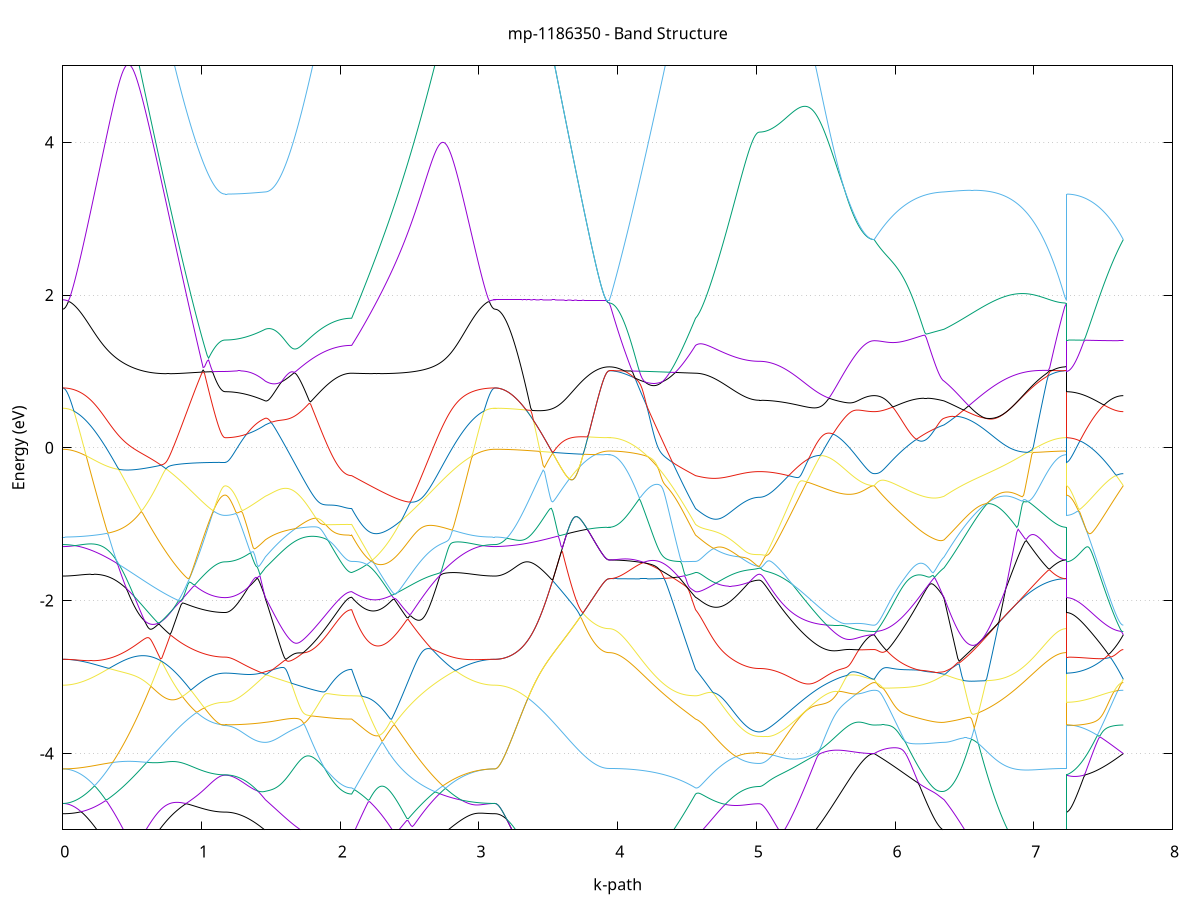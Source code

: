 set title 'mp-1186350 - Band Structure'
set xlabel 'k-path'
set ylabel 'Energy (eV)'
set grid y
set yrange [-5:5]
set terminal png size 800,600
set output 'mp-1186350_bands_gnuplot.png'
plot '-' using 1:2 with lines notitle, '-' using 1:2 with lines notitle, '-' using 1:2 with lines notitle, '-' using 1:2 with lines notitle, '-' using 1:2 with lines notitle, '-' using 1:2 with lines notitle, '-' using 1:2 with lines notitle, '-' using 1:2 with lines notitle, '-' using 1:2 with lines notitle, '-' using 1:2 with lines notitle, '-' using 1:2 with lines notitle, '-' using 1:2 with lines notitle, '-' using 1:2 with lines notitle, '-' using 1:2 with lines notitle, '-' using 1:2 with lines notitle, '-' using 1:2 with lines notitle, '-' using 1:2 with lines notitle, '-' using 1:2 with lines notitle, '-' using 1:2 with lines notitle, '-' using 1:2 with lines notitle, '-' using 1:2 with lines notitle, '-' using 1:2 with lines notitle, '-' using 1:2 with lines notitle, '-' using 1:2 with lines notitle, '-' using 1:2 with lines notitle, '-' using 1:2 with lines notitle, '-' using 1:2 with lines notitle, '-' using 1:2 with lines notitle, '-' using 1:2 with lines notitle, '-' using 1:2 with lines notitle, '-' using 1:2 with lines notitle, '-' using 1:2 with lines notitle, '-' using 1:2 with lines notitle, '-' using 1:2 with lines notitle, '-' using 1:2 with lines notitle, '-' using 1:2 with lines notitle, '-' using 1:2 with lines notitle, '-' using 1:2 with lines notitle, '-' using 1:2 with lines notitle, '-' using 1:2 with lines notitle, '-' using 1:2 with lines notitle, '-' using 1:2 with lines notitle, '-' using 1:2 with lines notitle, '-' using 1:2 with lines notitle, '-' using 1:2 with lines notitle, '-' using 1:2 with lines notitle, '-' using 1:2 with lines notitle, '-' using 1:2 with lines notitle, '-' using 1:2 with lines notitle, '-' using 1:2 with lines notitle, '-' using 1:2 with lines notitle, '-' using 1:2 with lines notitle, '-' using 1:2 with lines notitle, '-' using 1:2 with lines notitle, '-' using 1:2 with lines notitle, '-' using 1:2 with lines notitle, '-' using 1:2 with lines notitle, '-' using 1:2 with lines notitle, '-' using 1:2 with lines notitle, '-' using 1:2 with lines notitle, '-' using 1:2 with lines notitle, '-' using 1:2 with lines notitle, '-' using 1:2 with lines notitle, '-' using 1:2 with lines notitle
0.000000 -63.876686
0.009917 -63.876786
0.019834 -63.876786
0.029752 -63.876886
0.039669 -63.876886
0.049586 -63.876886
0.059503 -63.876886
0.069420 -63.876886
0.079337 -63.876886
0.089255 -63.876886
0.099172 -63.876886
0.109089 -63.876886
0.119006 -63.876786
0.128923 -63.876786
0.138841 -63.876786
0.148758 -63.876786
0.158675 -63.876686
0.168592 -63.876686
0.178509 -63.876786
0.188426 -63.876886
0.198344 -63.876986
0.208261 -63.876986
0.218178 -63.876986
0.228095 -63.876986
0.238012 -63.877086
0.247930 -63.877186
0.257847 -63.877186
0.267764 -63.877186
0.277681 -63.877186
0.287598 -63.877186
0.297515 -63.877186
0.307433 -63.877186
0.317350 -63.877186
0.327267 -63.877186
0.337184 -63.876986
0.347101 -63.876986
0.357019 -63.877086
0.366936 -63.877086
0.376853 -63.877186
0.386770 -63.877186
0.396687 -63.877186
0.406604 -63.877186
0.416522 -63.877286
0.426439 -63.877286
0.436356 -63.877286
0.446273 -63.877386
0.456190 -63.877486
0.466108 -63.877586
0.476025 -63.877586
0.485942 -63.877586
0.495859 -63.877586
0.505776 -63.877686
0.515693 -63.877686
0.525611 -63.877686
0.535528 -63.877686
0.545445 -63.877686
0.555362 -63.877686
0.565279 -63.877686
0.575197 -63.877686
0.585114 -63.877586
0.595031 -63.877586
0.604948 -63.877586
0.614865 -63.877586
0.624782 -63.877586
0.634700 -63.877686
0.644617 -63.877686
0.654534 -63.877686
0.664451 -63.877686
0.674368 -63.877686
0.684285 -63.877686
0.694203 -63.877686
0.704120 -63.877686
0.714037 -63.877686
0.723954 -63.877686
0.733871 -63.877786
0.743789 -63.877886
0.753706 -63.877886
0.763623 -63.877786
0.773540 -63.877786
0.783457 -63.877786
0.793374 -63.877786
0.803292 -63.877886
0.813209 -63.877886
0.823126 -63.877686
0.833043 -63.877586
0.842960 -63.877586
0.852878 -63.877586
0.862795 -63.877586
0.872712 -63.877686
0.882629 -63.877686
0.892546 -63.877686
0.902463 -63.877586
0.912381 -63.877586
0.922298 -63.877586
0.932215 -63.877586
0.942132 -63.877586
0.952049 -63.877586
0.961967 -63.877586
0.971884 -63.877486
0.981801 -63.877486
0.991718 -63.877486
1.001635 -63.877686
1.011552 -63.877686
1.021470 -63.877586
1.031387 -63.877586
1.041304 -63.877586
1.051221 -63.877486
1.061138 -63.877486
1.071056 -63.877386
1.080973 -63.877386
1.090890 -63.877386
1.100807 -63.877386
1.110724 -63.877386
1.120641 -63.877386
1.130559 -63.877486
1.140476 -63.877486
1.150393 -63.877486
1.160310 -63.877486
1.170227 -63.877486
1.170227 -63.877486
1.179898 -63.877486
1.189569 -63.877486
1.199239 -63.877486
1.208910 -63.877486
1.218580 -63.877486
1.228251 -63.877486
1.237921 -63.877486
1.247592 -63.877486
1.257263 -63.877486
1.266933 -63.877486
1.276604 -63.877386
1.286274 -63.877386
1.295945 -63.877486
1.305616 -63.877486
1.315286 -63.877386
1.324957 -63.877386
1.334627 -63.877386
1.344298 -63.877386
1.353968 -63.877386
1.363639 -63.877386
1.373310 -63.877386
1.382980 -63.877386
1.392651 -63.877386
1.402321 -63.877486
1.411992 -63.877486
1.421663 -63.877486
1.431333 -63.877486
1.441004 -63.877486
1.450674 -63.877386
1.460345 -63.877386
1.460345 -63.877386
1.470223 -63.877386
1.480101 -63.877486
1.489980 -63.877486
1.499858 -63.877386
1.509736 -63.877386
1.519615 -63.877386
1.529493 -63.877386
1.539371 -63.877386
1.549249 -63.877386
1.559128 -63.877386
1.569006 -63.877386
1.578884 -63.877486
1.588762 -63.877486
1.598641 -63.877486
1.608519 -63.877486
1.618397 -63.877386
1.628276 -63.877386
1.638154 -63.877386
1.648032 -63.877386
1.657910 -63.877386
1.667789 -63.877386
1.677667 -63.877486
1.687545 -63.877486
1.697424 -63.877486
1.707302 -63.877586
1.717180 -63.877586
1.727058 -63.877586
1.736937 -63.877586
1.746815 -63.877586
1.756693 -63.877586
1.766572 -63.877586
1.776450 -63.877586
1.786328 -63.877586
1.796206 -63.877586
1.806085 -63.877586
1.815963 -63.877586
1.825841 -63.877586
1.835720 -63.877586
1.845598 -63.877586
1.855476 -63.877586
1.865354 -63.877586
1.875233 -63.877586
1.885111 -63.877586
1.894989 -63.877686
1.904867 -63.877686
1.914746 -63.877686
1.924624 -63.877686
1.934502 -63.877586
1.944381 -63.877586
1.954259 -63.877586
1.964137 -63.877586
1.974015 -63.877586
1.983894 -63.877586
1.993772 -63.877586
2.003650 -63.877586
2.013529 -63.877586
2.023407 -63.877586
2.033285 -63.877586
2.043163 -63.877686
2.053042 -63.877686
2.062920 -63.877686
2.072798 -63.877686
2.082677 -63.877586
2.082677 -63.877586
2.092606 -63.877686
2.102535 -63.877686
2.112464 -63.877686
2.122393 -63.877686
2.132322 -63.877686
2.142251 -63.877686
2.152180 -63.877786
2.162109 -63.877786
2.172038 -63.877786
2.181967 -63.877786
2.191896 -63.877786
2.201825 -63.877786
2.211754 -63.877786
2.221683 -63.877786
2.231612 -63.877786
2.241541 -63.877886
2.251470 -63.877786
2.261399 -63.877786
2.271328 -63.877786
2.281257 -63.877786
2.291186 -63.877786
2.301115 -63.877786
2.311044 -63.877786
2.320973 -63.877786
2.330902 -63.877786
2.340831 -63.877886
2.350760 -63.877886
2.360690 -63.877886
2.370619 -63.877886
2.380548 -63.877886
2.390477 -63.877886
2.400406 -63.877786
2.410335 -63.877786
2.420264 -63.877786
2.430193 -63.877786
2.440122 -63.877786
2.450051 -63.877786
2.459980 -63.877686
2.469909 -63.877686
2.479838 -63.877686
2.489767 -63.877686
2.499696 -63.877586
2.509625 -63.877686
2.519554 -63.877686
2.529483 -63.877686
2.539412 -63.877686
2.549341 -63.877586
2.559270 -63.877686
2.569199 -63.877686
2.579128 -63.877686
2.589057 -63.877686
2.598986 -63.877686
2.608915 -63.877686
2.618844 -63.877486
2.628774 -63.877486
2.638703 -63.877486
2.648632 -63.877486
2.658561 -63.877486
2.668490 -63.877486
2.678419 -63.877386
2.688348 -63.877386
2.698277 -63.877386
2.708206 -63.877286
2.718135 -63.877286
2.728064 -63.877286
2.737993 -63.877286
2.747922 -63.877186
2.757851 -63.877186
2.767780 -63.877286
2.777709 -63.877286
2.787638 -63.877286
2.797567 -63.877286
2.807496 -63.877286
2.817425 -63.877186
2.827354 -63.877186
2.837283 -63.877186
2.847212 -63.877186
2.857141 -63.877086
2.867070 -63.877086
2.876999 -63.877086
2.886928 -63.877086
2.896857 -63.877086
2.906787 -63.877086
2.916716 -63.877086
2.926645 -63.876886
2.936574 -63.876886
2.946503 -63.876886
2.956432 -63.876886
2.966361 -63.876886
2.976290 -63.876786
2.986219 -63.876786
2.996148 -63.876886
3.006077 -63.876886
3.016006 -63.876886
3.025935 -63.876886
3.035864 -63.876886
3.045793 -63.876886
3.055722 -63.876886
3.065651 -63.876886
3.075580 -63.876886
3.085509 -63.876886
3.095438 -63.876786
3.105367 -63.876786
3.115296 -63.876686
3.115296 -63.876686
3.125224 -63.876786
3.135152 -63.876786
3.145080 -63.876786
3.155008 -63.876786
3.164936 -63.876786
3.174864 -63.876786
3.184792 -63.876786
3.194720 -63.876786
3.204648 -63.876786
3.214576 -63.876786
3.224504 -63.876786
3.234431 -63.876786
3.244359 -63.876786
3.254287 -63.876786
3.264215 -63.876786
3.274143 -63.876686
3.284071 -63.876686
3.293999 -63.876686
3.303927 -63.876686
3.313855 -63.876686
3.323783 -63.876686
3.333711 -63.876686
3.343639 -63.876686
3.353567 -63.876686
3.363495 -63.876586
3.373423 -63.876586
3.383351 -63.876586
3.393278 -63.876586
3.403206 -63.876586
3.413134 -63.876586
3.423062 -63.876586
3.432990 -63.876586
3.442918 -63.876586
3.452846 -63.876586
3.462774 -63.876586
3.472702 -63.876586
3.482630 -63.876586
3.492558 -63.876586
3.502486 -63.876586
3.512414 -63.876486
3.522342 -63.876486
3.532270 -63.876486
3.542197 -63.876486
3.552125 -63.876486
3.562053 -63.876486
3.571981 -63.876486
3.581909 -63.876486
3.591837 -63.876486
3.601765 -63.876586
3.611693 -63.876586
3.621621 -63.876586
3.631549 -63.876586
3.641477 -63.876586
3.651405 -63.876586
3.661333 -63.876586
3.671261 -63.876686
3.681189 -63.876586
3.691117 -63.876586
3.701044 -63.876586
3.710972 -63.876586
3.720900 -63.876586
3.730828 -63.876586
3.740756 -63.876586
3.750684 -63.876586
3.760612 -63.876586
3.770540 -63.876586
3.780468 -63.876586
3.790396 -63.876686
3.800324 -63.876686
3.810252 -63.876586
3.820180 -63.876586
3.830108 -63.876586
3.840036 -63.876586
3.849964 -63.876586
3.859891 -63.876586
3.869819 -63.876586
3.879747 -63.876586
3.889675 -63.876586
3.899603 -63.876586
3.909531 -63.876586
3.919459 -63.876386
3.929387 -63.876386
3.939315 -63.876486
3.939315 -63.876486
3.949193 -63.876486
3.959071 -63.876586
3.968950 -63.876586
3.978828 -63.876586
3.988706 -63.876786
3.998585 -63.876786
4.008463 -63.876786
4.018341 -63.876886
4.028219 -63.876886
4.038098 -63.876786
4.047976 -63.876786
4.057854 -63.876786
4.067733 -63.876686
4.077611 -63.876786
4.087489 -63.876786
4.097367 -63.876786
4.107246 -63.876786
4.117124 -63.876786
4.127002 -63.876786
4.136881 -63.876786
4.146759 -63.876786
4.156637 -63.876786
4.166515 -63.876786
4.176394 -63.876786
4.186272 -63.876786
4.196150 -63.876786
4.206029 -63.876786
4.215907 -63.876786
4.225785 -63.876786
4.235663 -63.876986
4.245542 -63.876886
4.255420 -63.876986
4.265298 -63.877086
4.275176 -63.877086
4.285055 -63.877186
4.294933 -63.877186
4.304811 -63.877186
4.314690 -63.877186
4.324568 -63.877386
4.334446 -63.877386
4.344324 -63.877386
4.354203 -63.877486
4.364081 -63.877486
4.373959 -63.877586
4.383838 -63.877586
4.393716 -63.877586
4.403594 -63.877586
4.413472 -63.877586
4.423351 -63.877586
4.433229 -63.877486
4.443107 -63.877686
4.452986 -63.877686
4.462864 -63.877586
4.472742 -63.877486
4.482620 -63.877586
4.492499 -63.877586
4.502377 -63.877586
4.512255 -63.877586
4.522134 -63.877686
4.532012 -63.877586
4.541890 -63.877586
4.551768 -63.877586
4.561647 -63.877586
4.561647 -63.877586
4.571439 -63.877586
4.581232 -63.877686
4.591025 -63.877686
4.600817 -63.877686
4.610610 -63.877686
4.620403 -63.877686
4.630195 -63.877686
4.639988 -63.877686
4.649781 -63.877686
4.659574 -63.877786
4.669366 -63.877786
4.679159 -63.877786
4.688952 -63.877786
4.698744 -63.877786
4.708537 -63.877786
4.718330 -63.877786
4.728122 -63.877786
4.737915 -63.877786
4.747708 -63.877786
4.757500 -63.877686
4.767293 -63.877786
4.777086 -63.877786
4.786878 -63.877786
4.796671 -63.877786
4.806464 -63.877786
4.816256 -63.877786
4.826049 -63.877786
4.835842 -63.877786
4.845635 -63.877786
4.855427 -63.877786
4.865220 -63.877786
4.875013 -63.877886
4.884805 -63.877886
4.894598 -63.877886
4.904391 -63.877886
4.914183 -63.877886
4.923976 -63.877986
4.933769 -63.877886
4.943561 -63.877886
4.953354 -63.877886
4.963147 -63.877886
4.972939 -63.877886
4.982732 -63.877886
4.992525 -63.877886
5.002317 -63.877886
5.012110 -63.877986
5.021903 -63.877986
5.021903 -63.877986
5.031872 -63.877886
5.041842 -63.877886
5.051812 -63.877886
5.061781 -63.877886
5.071751 -63.877886
5.081720 -63.877886
5.091690 -63.877886
5.101660 -63.877886
5.111629 -63.877886
5.121599 -63.877886
5.131568 -63.877886
5.141538 -63.877886
5.151507 -63.877886
5.161477 -63.877886
5.171447 -63.877886
5.181416 -63.877786
5.191386 -63.877886
5.201355 -63.877886
5.211325 -63.877886
5.221295 -63.877886
5.231264 -63.877786
5.241234 -63.877786
5.251203 -63.877786
5.261173 -63.877786
5.271143 -63.877786
5.281112 -63.877786
5.291082 -63.877786
5.301051 -63.877786
5.311021 -63.877686
5.320990 -63.877686
5.330960 -63.877786
5.340930 -63.877786
5.350899 -63.877686
5.360869 -63.877686
5.370838 -63.877686
5.380808 -63.877686
5.390778 -63.877686
5.400747 -63.877686
5.410717 -63.877686
5.420686 -63.877686
5.430656 -63.877586
5.440625 -63.877586
5.450595 -63.877686
5.460565 -63.877686
5.470534 -63.877686
5.480504 -63.877586
5.490473 -63.877586
5.500443 -63.877586
5.510413 -63.877486
5.520382 -63.877486
5.530352 -63.877486
5.540321 -63.877486
5.550291 -63.877486
5.560261 -63.877486
5.570230 -63.877486
5.580200 -63.877486
5.590169 -63.877486
5.600139 -63.877486
5.610108 -63.877586
5.620078 -63.877586
5.630048 -63.877486
5.640017 -63.877486
5.649987 -63.877386
5.659956 -63.877386
5.669926 -63.877386
5.679896 -63.877386
5.689865 -63.877486
5.699835 -63.877486
5.709804 -63.877486
5.719774 -63.877386
5.729744 -63.877386
5.739713 -63.877386
5.749683 -63.877286
5.759652 -63.877386
5.769622 -63.877286
5.779591 -63.877286
5.789561 -63.877286
5.799531 -63.877286
5.809500 -63.877286
5.819470 -63.877386
5.829439 -63.877186
5.839409 -63.877186
5.849379 -63.877186
5.849379 -63.877186
5.859259 -63.877186
5.869140 -63.877186
5.879020 -63.877286
5.888900 -63.877286
5.898781 -63.877286
5.908661 -63.877286
5.918542 -63.877286
5.928422 -63.877386
5.938303 -63.877386
5.948183 -63.877386
5.958064 -63.877386
5.967944 -63.877386
5.977825 -63.877386
5.987705 -63.877386
5.997586 -63.877386
6.007466 -63.877386
6.017347 -63.877386
6.027227 -63.877386
6.037108 -63.877386
6.046988 -63.877386
6.056869 -63.877286
6.066749 -63.877286
6.076630 -63.877286
6.086510 -63.877286
6.096391 -63.877286
6.106271 -63.877286
6.116152 -63.877286
6.126032 -63.877286
6.135913 -63.877286
6.145793 -63.877386
6.155674 -63.877386
6.165554 -63.877386
6.175434 -63.877386
6.185315 -63.877386
6.195195 -63.877386
6.205076 -63.877386
6.214956 -63.877386
6.224837 -63.877386
6.234717 -63.877386
6.244598 -63.877386
6.254478 -63.877386
6.264359 -63.877386
6.274239 -63.877386
6.284120 -63.877386
6.294000 -63.877486
6.303881 -63.877386
6.313761 -63.877386
6.323642 -63.877386
6.333522 -63.877386
6.343403 -63.877386
6.353283 -63.877386
6.353283 -63.877386
6.363172 -63.877386
6.373061 -63.877386
6.382950 -63.877486
6.392839 -63.877486
6.402728 -63.877486
6.412616 -63.877486
6.422505 -63.877486
6.432394 -63.877486
6.442283 -63.877486
6.452172 -63.877486
6.462061 -63.877486
6.471950 -63.877486
6.481839 -63.877486
6.491727 -63.877486
6.501616 -63.877486
6.511505 -63.877486
6.521394 -63.877386
6.531283 -63.877386
6.541172 -63.877486
6.551061 -63.877386
6.560950 -63.877386
6.570838 -63.877386
6.580727 -63.877386
6.590616 -63.877386
6.600505 -63.877386
6.610394 -63.877386
6.620283 -63.877586
6.630172 -63.877586
6.640061 -63.877586
6.649949 -63.877586
6.659838 -63.877586
6.669727 -63.877586
6.679616 -63.877486
6.689505 -63.877386
6.699394 -63.877286
6.709283 -63.877186
6.719172 -63.877286
6.729060 -63.877286
6.738949 -63.877286
6.748838 -63.877386
6.758727 -63.877386
6.768616 -63.877386
6.778505 -63.877386
6.788394 -63.877386
6.798283 -63.877286
6.808171 -63.877286
6.818060 -63.877286
6.827949 -63.877286
6.837838 -63.877286
6.847727 -63.877186
6.857616 -63.877186
6.867505 -63.877186
6.877394 -63.877086
6.887282 -63.877086
6.897171 -63.877086
6.907060 -63.876986
6.916949 -63.877086
6.926838 -63.876986
6.936727 -63.876986
6.946616 -63.876986
6.956505 -63.876786
6.966393 -63.876786
6.976282 -63.876786
6.986171 -63.876786
6.996060 -63.876786
7.005949 -63.876786
7.015838 -63.876786
7.025727 -63.876786
7.035616 -63.876786
7.045504 -63.876786
7.055393 -63.876786
7.065282 -63.876786
7.075171 -63.876786
7.085060 -63.876786
7.094949 -63.876786
7.104838 -63.876786
7.114727 -63.876786
7.124615 -63.876886
7.134504 -63.876886
7.144393 -63.876886
7.154282 -63.876786
7.164171 -63.876786
7.174060 -63.876686
7.183949 -63.876686
7.193838 -63.876686
7.203726 -63.876586
7.213615 -63.876486
7.223504 -63.876486
7.233393 -63.876486
7.233393 -63.877486
7.243203 -63.877486
7.253013 -63.877486
7.262822 -63.877486
7.272632 -63.877486
7.282442 -63.877486
7.292252 -63.877586
7.302061 -63.877586
7.311871 -63.877586
7.321681 -63.877586
7.331491 -63.877486
7.341300 -63.877586
7.351110 -63.877486
7.360920 -63.877486
7.370730 -63.877486
7.380539 -63.877486
7.390349 -63.877486
7.400159 -63.877486
7.409969 -63.877486
7.419778 -63.877486
7.429588 -63.877486
7.439398 -63.877486
7.449207 -63.877486
7.459017 -63.877386
7.468827 -63.877386
7.478637 -63.877386
7.488446 -63.877486
7.498256 -63.877386
7.508066 -63.877386
7.517876 -63.877386
7.527685 -63.877386
7.537495 -63.877286
7.547305 -63.877286
7.557115 -63.877386
7.566924 -63.877386
7.576734 -63.877386
7.586544 -63.877386
7.596354 -63.877186
7.606163 -63.877186
7.615973 -63.877186
7.625783 -63.877186
7.635593 -63.877186
7.645402 -63.877186
e
0.000000 -63.876686
0.009917 -63.876686
0.019834 -63.876686
0.029752 -63.876786
0.039669 -63.876886
0.049586 -63.876886
0.059503 -63.876886
0.069420 -63.876886
0.079337 -63.876886
0.089255 -63.876886
0.099172 -63.876786
0.109089 -63.876786
0.119006 -63.876786
0.128923 -63.876786
0.138841 -63.876686
0.148758 -63.876786
0.158675 -63.876686
0.168592 -63.876686
0.178509 -63.876686
0.188426 -63.876786
0.198344 -63.876786
0.208261 -63.876786
0.218178 -63.876786
0.228095 -63.876786
0.238012 -63.876886
0.247930 -63.876886
0.257847 -63.876886
0.267764 -63.876886
0.277681 -63.876886
0.287598 -63.876786
0.297515 -63.876786
0.307433 -63.876886
0.317350 -63.876886
0.327267 -63.876886
0.337184 -63.876786
0.347101 -63.876786
0.357019 -63.876786
0.366936 -63.876786
0.376853 -63.876886
0.386770 -63.876886
0.396687 -63.876886
0.406604 -63.876886
0.416522 -63.876886
0.426439 -63.876886
0.436356 -63.876886
0.446273 -63.876886
0.456190 -63.876986
0.466108 -63.876986
0.476025 -63.876986
0.485942 -63.876986
0.495859 -63.876986
0.505776 -63.876986
0.515693 -63.876986
0.525611 -63.876986
0.535528 -63.876986
0.545445 -63.876986
0.555362 -63.876986
0.565279 -63.876986
0.575197 -63.876986
0.585114 -63.877086
0.595031 -63.877086
0.604948 -63.877086
0.614865 -63.877086
0.624782 -63.877086
0.634700 -63.877186
0.644617 -63.877186
0.654534 -63.877186
0.664451 -63.877186
0.674368 -63.877186
0.684285 -63.877186
0.694203 -63.877186
0.704120 -63.877186
0.714037 -63.877186
0.723954 -63.877186
0.733871 -63.877186
0.743789 -63.877186
0.753706 -63.877186
0.763623 -63.877186
0.773540 -63.877186
0.783457 -63.877186
0.793374 -63.877186
0.803292 -63.877186
0.813209 -63.877186
0.823126 -63.877186
0.833043 -63.877186
0.842960 -63.877186
0.852878 -63.877186
0.862795 -63.877286
0.872712 -63.877386
0.882629 -63.877386
0.892546 -63.877386
0.902463 -63.877286
0.912381 -63.877286
0.922298 -63.877286
0.932215 -63.877286
0.942132 -63.877286
0.952049 -63.877286
0.961967 -63.877386
0.971884 -63.877286
0.981801 -63.877286
0.991718 -63.877286
1.001635 -63.877386
1.011552 -63.877386
1.021470 -63.877386
1.031387 -63.877286
1.041304 -63.877286
1.051221 -63.877286
1.061138 -63.877286
1.071056 -63.877286
1.080973 -63.877286
1.090890 -63.877286
1.100807 -63.877286
1.110724 -63.877286
1.120641 -63.877286
1.130559 -63.877286
1.140476 -63.877286
1.150393 -63.877286
1.160310 -63.877286
1.170227 -63.877286
1.170227 -63.877286
1.179898 -63.877286
1.189569 -63.877286
1.199239 -63.877286
1.208910 -63.877286
1.218580 -63.877286
1.228251 -63.877286
1.237921 -63.877286
1.247592 -63.877286
1.257263 -63.877386
1.266933 -63.877386
1.276604 -63.877386
1.286274 -63.877386
1.295945 -63.877386
1.305616 -63.877386
1.315286 -63.877386
1.324957 -63.877286
1.334627 -63.877286
1.344298 -63.877286
1.353968 -63.877386
1.363639 -63.877286
1.373310 -63.877286
1.382980 -63.877286
1.392651 -63.877286
1.402321 -63.877286
1.411992 -63.877286
1.421663 -63.877286
1.431333 -63.877286
1.441004 -63.877286
1.450674 -63.877286
1.460345 -63.877286
1.460345 -63.877286
1.470223 -63.877286
1.480101 -63.877286
1.489980 -63.877286
1.499858 -63.877286
1.509736 -63.877386
1.519615 -63.877386
1.529493 -63.877286
1.539371 -63.877286
1.549249 -63.877186
1.559128 -63.877286
1.569006 -63.877286
1.578884 -63.877286
1.588762 -63.877286
1.598641 -63.877286
1.608519 -63.877286
1.618397 -63.877286
1.628276 -63.877286
1.638154 -63.877286
1.648032 -63.877286
1.657910 -63.877286
1.667789 -63.877286
1.677667 -63.877286
1.687545 -63.877286
1.697424 -63.877286
1.707302 -63.877286
1.717180 -63.877286
1.727058 -63.877286
1.736937 -63.877286
1.746815 -63.877186
1.756693 -63.877186
1.766572 -63.877186
1.776450 -63.877186
1.786328 -63.877186
1.796206 -63.877186
1.806085 -63.877086
1.815963 -63.877186
1.825841 -63.877186
1.835720 -63.877186
1.845598 -63.877186
1.855476 -63.877186
1.865354 -63.877186
1.875233 -63.877086
1.885111 -63.877086
1.894989 -63.877186
1.904867 -63.877186
1.914746 -63.877186
1.924624 -63.877186
1.934502 -63.877086
1.944381 -63.876986
1.954259 -63.876986
1.964137 -63.876986
1.974015 -63.876986
1.983894 -63.876986
1.993772 -63.876986
2.003650 -63.877086
2.013529 -63.877086
2.023407 -63.877086
2.033285 -63.877086
2.043163 -63.877086
2.053042 -63.876986
2.062920 -63.877086
2.072798 -63.877086
2.082677 -63.877086
2.082677 -63.877086
2.092606 -63.877086
2.102535 -63.877086
2.112464 -63.877086
2.122393 -63.877086
2.132322 -63.877086
2.142251 -63.877086
2.152180 -63.877086
2.162109 -63.877086
2.172038 -63.877086
2.181967 -63.877086
2.191896 -63.877086
2.201825 -63.877186
2.211754 -63.877186
2.221683 -63.877186
2.231612 -63.877086
2.241541 -63.877086
2.251470 -63.877086
2.261399 -63.877086
2.271328 -63.877086
2.281257 -63.877086
2.291186 -63.877086
2.301115 -63.877086
2.311044 -63.877086
2.320973 -63.877086
2.330902 -63.877086
2.340831 -63.877086
2.350760 -63.877086
2.360690 -63.877086
2.370619 -63.877086
2.380548 -63.877086
2.390477 -63.877086
2.400406 -63.876986
2.410335 -63.876986
2.420264 -63.876986
2.430193 -63.876886
2.440122 -63.876886
2.450051 -63.876986
2.459980 -63.876986
2.469909 -63.876986
2.479838 -63.876986
2.489767 -63.876986
2.499696 -63.876986
2.509625 -63.876986
2.519554 -63.876986
2.529483 -63.876986
2.539412 -63.876986
2.549341 -63.876886
2.559270 -63.876886
2.569199 -63.876886
2.579128 -63.876886
2.589057 -63.876886
2.598986 -63.876986
2.608915 -63.876986
2.618844 -63.876986
2.628774 -63.877086
2.638703 -63.877086
2.648632 -63.877086
2.658561 -63.876986
2.668490 -63.876986
2.678419 -63.876986
2.688348 -63.876986
2.698277 -63.876986
2.708206 -63.876986
2.718135 -63.876986
2.728064 -63.876886
2.737993 -63.876886
2.747922 -63.876886
2.757851 -63.876886
2.767780 -63.876986
2.777709 -63.876986
2.787638 -63.876986
2.797567 -63.876986
2.807496 -63.876986
2.817425 -63.876986
2.827354 -63.877086
2.837283 -63.876986
2.847212 -63.876986
2.857141 -63.876986
2.867070 -63.876986
2.876999 -63.876986
2.886928 -63.876986
2.896857 -63.876986
2.906787 -63.876986
2.916716 -63.876986
2.926645 -63.876886
2.936574 -63.876886
2.946503 -63.876886
2.956432 -63.876786
2.966361 -63.876786
2.976290 -63.876786
2.986219 -63.876586
2.996148 -63.876786
3.006077 -63.876786
3.016006 -63.876786
3.025935 -63.876886
3.035864 -63.876886
3.045793 -63.876886
3.055722 -63.876886
3.065651 -63.876886
3.075580 -63.876886
3.085509 -63.876886
3.095438 -63.876786
3.105367 -63.876786
3.115296 -63.876686
3.115296 -63.876686
3.125224 -63.876786
3.135152 -63.876786
3.145080 -63.876786
3.155008 -63.876786
3.164936 -63.876786
3.174864 -63.876786
3.184792 -63.876786
3.194720 -63.876786
3.204648 -63.876786
3.214576 -63.876786
3.224504 -63.876786
3.234431 -63.876786
3.244359 -63.876786
3.254287 -63.876786
3.264215 -63.876686
3.274143 -63.876686
3.284071 -63.876686
3.293999 -63.876686
3.303927 -63.876686
3.313855 -63.876686
3.323783 -63.876686
3.333711 -63.876686
3.343639 -63.876686
3.353567 -63.876686
3.363495 -63.876586
3.373423 -63.876586
3.383351 -63.876586
3.393278 -63.876586
3.403206 -63.876586
3.413134 -63.876586
3.423062 -63.876586
3.432990 -63.876586
3.442918 -63.876586
3.452846 -63.876586
3.462774 -63.876586
3.472702 -63.876586
3.482630 -63.876586
3.492558 -63.876586
3.502486 -63.876586
3.512414 -63.876486
3.522342 -63.876486
3.532270 -63.876486
3.542197 -63.876486
3.552125 -63.876486
3.562053 -63.876486
3.571981 -63.876486
3.581909 -63.876486
3.591837 -63.876486
3.601765 -63.876586
3.611693 -63.876586
3.621621 -63.876586
3.631549 -63.876586
3.641477 -63.876586
3.651405 -63.876586
3.661333 -63.876586
3.671261 -63.876686
3.681189 -63.876586
3.691117 -63.876586
3.701044 -63.876586
3.710972 -63.876586
3.720900 -63.876586
3.730828 -63.876586
3.740756 -63.876586
3.750684 -63.876586
3.760612 -63.876586
3.770540 -63.876586
3.780468 -63.876586
3.790396 -63.876686
3.800324 -63.876686
3.810252 -63.876586
3.820180 -63.876586
3.830108 -63.876586
3.840036 -63.876586
3.849964 -63.876586
3.859891 -63.876586
3.869819 -63.876586
3.879747 -63.876586
3.889675 -63.876586
3.899603 -63.876586
3.909531 -63.876586
3.919459 -63.876386
3.929387 -63.876386
3.939315 -63.876486
3.939315 -63.876486
3.949193 -63.876386
3.959071 -63.876586
3.968950 -63.876586
3.978828 -63.876586
3.988706 -63.876586
3.998585 -63.876586
4.008463 -63.876586
4.018341 -63.876686
4.028219 -63.876686
4.038098 -63.876686
4.047976 -63.876686
4.057854 -63.876686
4.067733 -63.876686
4.077611 -63.876686
4.087489 -63.876686
4.097367 -63.876686
4.107246 -63.876686
4.117124 -63.876686
4.127002 -63.876686
4.136881 -63.876686
4.146759 -63.876686
4.156637 -63.876686
4.166515 -63.876686
4.176394 -63.876586
4.186272 -63.876586
4.196150 -63.876586
4.206029 -63.876586
4.215907 -63.876586
4.225785 -63.876586
4.235663 -63.876586
4.245542 -63.876586
4.255420 -63.876586
4.265298 -63.876686
4.275176 -63.876586
4.285055 -63.876686
4.294933 -63.876686
4.304811 -63.876686
4.314690 -63.876686
4.324568 -63.876686
4.334446 -63.876786
4.344324 -63.876786
4.354203 -63.876886
4.364081 -63.876886
4.373959 -63.876886
4.383838 -63.876886
4.393716 -63.876886
4.403594 -63.876886
4.413472 -63.876886
4.423351 -63.876886
4.433229 -63.876886
4.443107 -63.876886
4.452986 -63.876886
4.462864 -63.876986
4.472742 -63.876986
4.482620 -63.876986
4.492499 -63.876986
4.502377 -63.876986
4.512255 -63.876986
4.522134 -63.877086
4.532012 -63.876986
4.541890 -63.877086
4.551768 -63.877086
4.561647 -63.877086
4.561647 -63.877086
4.571439 -63.877086
4.581232 -63.877086
4.591025 -63.877086
4.600817 -63.877086
4.610610 -63.877186
4.620403 -63.877086
4.630195 -63.877086
4.639988 -63.877086
4.649781 -63.877186
4.659574 -63.877186
4.669366 -63.877186
4.679159 -63.877186
4.688952 -63.877186
4.698744 -63.877186
4.708537 -63.877186
4.718330 -63.877186
4.728122 -63.877186
4.737915 -63.877186
4.747708 -63.877186
4.757500 -63.877186
4.767293 -63.877186
4.777086 -63.877186
4.786878 -63.877186
4.796671 -63.877186
4.806464 -63.877186
4.816256 -63.877186
4.826049 -63.877186
4.835842 -63.877186
4.845635 -63.877186
4.855427 -63.877186
4.865220 -63.877186
4.875013 -63.877186
4.884805 -63.877186
4.894598 -63.877186
4.904391 -63.877186
4.914183 -63.877286
4.923976 -63.877286
4.933769 -63.877186
4.943561 -63.877186
4.953354 -63.877186
4.963147 -63.877186
4.972939 -63.877186
4.982732 -63.877286
4.992525 -63.877286
5.002317 -63.877286
5.012110 -63.877386
5.021903 -63.877386
5.021903 -63.877386
5.031872 -63.877286
5.041842 -63.877186
5.051812 -63.877186
5.061781 -63.877186
5.071751 -63.877186
5.081720 -63.877186
5.091690 -63.877086
5.101660 -63.877186
5.111629 -63.877186
5.121599 -63.877186
5.131568 -63.877186
5.141538 -63.877186
5.151507 -63.877186
5.161477 -63.877186
5.171447 -63.877186
5.181416 -63.877086
5.191386 -63.877086
5.201355 -63.877186
5.211325 -63.877186
5.221295 -63.877186
5.231264 -63.877186
5.241234 -63.877186
5.251203 -63.877186
5.261173 -63.877286
5.271143 -63.877286
5.281112 -63.877186
5.291082 -63.877186
5.301051 -63.877186
5.311021 -63.877186
5.320990 -63.877286
5.330960 -63.877286
5.340930 -63.877286
5.350899 -63.877286
5.360869 -63.877386
5.370838 -63.877286
5.380808 -63.877286
5.390778 -63.877286
5.400747 -63.877286
5.410717 -63.877286
5.420686 -63.877286
5.430656 -63.877286
5.440625 -63.877286
5.450595 -63.877286
5.460565 -63.877286
5.470534 -63.877286
5.480504 -63.877286
5.490473 -63.877286
5.500443 -63.877286
5.510413 -63.877286
5.520382 -63.877286
5.530352 -63.877286
5.540321 -63.877286
5.550291 -63.877386
5.560261 -63.877386
5.570230 -63.877386
5.580200 -63.877386
5.590169 -63.877386
5.600139 -63.877386
5.610108 -63.877386
5.620078 -63.877386
5.630048 -63.877386
5.640017 -63.877386
5.649987 -63.877386
5.659956 -63.877386
5.669926 -63.877286
5.679896 -63.877386
5.689865 -63.877386
5.699835 -63.877386
5.709804 -63.877386
5.719774 -63.877386
5.729744 -63.877386
5.739713 -63.877386
5.749683 -63.877286
5.759652 -63.877286
5.769622 -63.877286
5.779591 -63.877286
5.789561 -63.877286
5.799531 -63.877286
5.809500 -63.877286
5.819470 -63.877186
5.829439 -63.877186
5.839409 -63.877186
5.849379 -63.877186
5.849379 -63.877186
5.859259 -63.877186
5.869140 -63.877186
5.879020 -63.877186
5.888900 -63.877186
5.898781 -63.877186
5.908661 -63.877186
5.918542 -63.877286
5.928422 -63.877286
5.938303 -63.877286
5.948183 -63.877286
5.958064 -63.877286
5.967944 -63.877286
5.977825 -63.877386
5.987705 -63.877386
5.997586 -63.877386
6.007466 -63.877386
6.017347 -63.877286
6.027227 -63.877286
6.037108 -63.877286
6.046988 -63.877286
6.056869 -63.877286
6.066749 -63.877286
6.076630 -63.877286
6.086510 -63.877286
6.096391 -63.877286
6.106271 -63.877286
6.116152 -63.877186
6.126032 -63.877186
6.135913 -63.877286
6.145793 -63.877286
6.155674 -63.877386
6.165554 -63.877386
6.175434 -63.877386
6.185315 -63.877386
6.195195 -63.877286
6.205076 -63.877286
6.214956 -63.877286
6.224837 -63.877386
6.234717 -63.877386
6.244598 -63.877386
6.254478 -63.877286
6.264359 -63.877286
6.274239 -63.877286
6.284120 -63.877286
6.294000 -63.877286
6.303881 -63.877286
6.313761 -63.877286
6.323642 -63.877286
6.333522 -63.877286
6.343403 -63.877286
6.353283 -63.877286
6.353283 -63.877286
6.363172 -63.877286
6.373061 -63.877286
6.382950 -63.877386
6.392839 -63.877386
6.402728 -63.877386
6.412616 -63.877386
6.422505 -63.877386
6.432394 -63.877386
6.442283 -63.877386
6.452172 -63.877386
6.462061 -63.877386
6.471950 -63.877386
6.481839 -63.877286
6.491727 -63.877286
6.501616 -63.877186
6.511505 -63.877186
6.521394 -63.877186
6.531283 -63.877186
6.541172 -63.877186
6.551061 -63.877186
6.560950 -63.877186
6.570838 -63.877186
6.580727 -63.877186
6.590616 -63.877086
6.600505 -63.877086
6.610394 -63.877186
6.620283 -63.877186
6.630172 -63.877186
6.640061 -63.877086
6.649949 -63.877086
6.659838 -63.877086
6.669727 -63.877086
6.679616 -63.877086
6.689505 -63.877086
6.699394 -63.876986
6.709283 -63.876986
6.719172 -63.876986
6.729060 -63.876986
6.738949 -63.876986
6.748838 -63.876886
6.758727 -63.876886
6.768616 -63.876886
6.778505 -63.876786
6.788394 -63.876786
6.798283 -63.876786
6.808171 -63.876786
6.818060 -63.876786
6.827949 -63.876786
6.837838 -63.876786
6.847727 -63.876786
6.857616 -63.876786
6.867505 -63.876786
6.877394 -63.876686
6.887282 -63.876686
6.897171 -63.876686
6.907060 -63.876686
6.916949 -63.876786
6.926838 -63.876786
6.936727 -63.876786
6.946616 -63.876786
6.956505 -63.876786
6.966393 -63.876786
6.976282 -63.876786
6.986171 -63.876786
6.996060 -63.876786
7.005949 -63.876786
7.015838 -63.876786
7.025727 -63.876786
7.035616 -63.876786
7.045504 -63.876786
7.055393 -63.876786
7.065282 -63.876786
7.075171 -63.876786
7.085060 -63.876686
7.094949 -63.876686
7.104838 -63.876786
7.114727 -63.876786
7.124615 -63.876686
7.134504 -63.876586
7.144393 -63.876586
7.154282 -63.876486
7.164171 -63.876486
7.174060 -63.876486
7.183949 -63.876486
7.193838 -63.876586
7.203726 -63.876486
7.213615 -63.876486
7.223504 -63.876386
7.233393 -63.876486
7.233393 -63.877286
7.243203 -63.877286
7.253013 -63.877286
7.262822 -63.877286
7.272632 -63.877286
7.282442 -63.877286
7.292252 -63.877286
7.302061 -63.877286
7.311871 -63.877286
7.321681 -63.877286
7.331491 -63.877286
7.341300 -63.877386
7.351110 -63.877386
7.360920 -63.877386
7.370730 -63.877386
7.380539 -63.877386
7.390349 -63.877386
7.400159 -63.877386
7.409969 -63.877386
7.419778 -63.877386
7.429588 -63.877386
7.439398 -63.877386
7.449207 -63.877386
7.459017 -63.877386
7.468827 -63.877386
7.478637 -63.877386
7.488446 -63.877386
7.498256 -63.877386
7.508066 -63.877286
7.517876 -63.877286
7.527685 -63.877286
7.537495 -63.877286
7.547305 -63.877286
7.557115 -63.877286
7.566924 -63.877286
7.576734 -63.877286
7.586544 -63.877286
7.596354 -63.877186
7.606163 -63.877186
7.615973 -63.877186
7.625783 -63.877186
7.635593 -63.877186
7.645402 -63.877186
e
0.000000 -63.812286
0.009917 -63.812286
0.019834 -63.812286
0.029752 -63.812386
0.039669 -63.812386
0.049586 -63.812386
0.059503 -63.812386
0.069420 -63.812386
0.079337 -63.812386
0.089255 -63.812386
0.099172 -63.812386
0.109089 -63.812386
0.119006 -63.812286
0.128923 -63.812286
0.138841 -63.812286
0.148758 -63.812286
0.158675 -63.812186
0.168592 -63.812186
0.178509 -63.812186
0.188426 -63.812186
0.198344 -63.812286
0.208261 -63.812286
0.218178 -63.812286
0.228095 -63.812286
0.238012 -63.812286
0.247930 -63.812286
0.257847 -63.812286
0.267764 -63.812286
0.277681 -63.812286
0.287598 -63.812186
0.297515 -63.812286
0.307433 -63.812286
0.317350 -63.812286
0.327267 -63.812286
0.337184 -63.812286
0.347101 -63.812286
0.357019 -63.812286
0.366936 -63.812286
0.376853 -63.812286
0.386770 -63.812286
0.396687 -63.812286
0.406604 -63.812286
0.416522 -63.812286
0.426439 -63.812286
0.436356 -63.812286
0.446273 -63.812486
0.456190 -63.812486
0.466108 -63.812486
0.476025 -63.812486
0.485942 -63.812486
0.495859 -63.812486
0.505776 -63.812586
0.515693 -63.812586
0.525611 -63.812586
0.535528 -63.812586
0.545445 -63.812586
0.555362 -63.812586
0.565279 -63.812586
0.575197 -63.812586
0.585114 -63.812686
0.595031 -63.812686
0.604948 -63.812686
0.614865 -63.812686
0.624782 -63.812686
0.634700 -63.812586
0.644617 -63.812586
0.654534 -63.812586
0.664451 -63.812586
0.674368 -63.812586
0.684285 -63.812586
0.694203 -63.812586
0.704120 -63.812586
0.714037 -63.812586
0.723954 -63.812586
0.733871 -63.812586
0.743789 -63.812586
0.753706 -63.812586
0.763623 -63.812586
0.773540 -63.812586
0.783457 -63.812586
0.793374 -63.812586
0.803292 -63.812586
0.813209 -63.812586
0.823126 -63.812586
0.833043 -63.812586
0.842960 -63.812586
0.852878 -63.812586
0.862795 -63.812586
0.872712 -63.812686
0.882629 -63.812686
0.892546 -63.812686
0.902463 -63.812586
0.912381 -63.812586
0.922298 -63.812686
0.932215 -63.812686
0.942132 -63.812686
0.952049 -63.812686
0.961967 -63.812686
0.971884 -63.812586
0.981801 -63.812586
0.991718 -63.812586
1.001635 -63.812486
1.011552 -63.812486
1.021470 -63.812486
1.031387 -63.812486
1.041304 -63.812486
1.051221 -63.812486
1.061138 -63.812486
1.071056 -63.812486
1.080973 -63.812486
1.090890 -63.812386
1.100807 -63.812386
1.110724 -63.812386
1.120641 -63.812386
1.130559 -63.812386
1.140476 -63.812386
1.150393 -63.812386
1.160310 -63.812386
1.170227 -63.812386
1.170227 -63.812386
1.179898 -63.812386
1.189569 -63.812386
1.199239 -63.812386
1.208910 -63.812386
1.218580 -63.812386
1.228251 -63.812386
1.237921 -63.812386
1.247592 -63.812386
1.257263 -63.812386
1.266933 -63.812386
1.276604 -63.812386
1.286274 -63.812386
1.295945 -63.812386
1.305616 -63.812386
1.315286 -63.812386
1.324957 -63.812386
1.334627 -63.812486
1.344298 -63.812486
1.353968 -63.812486
1.363639 -63.812486
1.373310 -63.812486
1.382980 -63.812486
1.392651 -63.812486
1.402321 -63.812586
1.411992 -63.812586
1.421663 -63.812586
1.431333 -63.812586
1.441004 -63.812586
1.450674 -63.812586
1.460345 -63.812586
1.460345 -63.812586
1.470223 -63.812586
1.480101 -63.812586
1.489980 -63.812586
1.499858 -63.812586
1.509736 -63.812586
1.519615 -63.812586
1.529493 -63.812486
1.539371 -63.812486
1.549249 -63.812486
1.559128 -63.812586
1.569006 -63.812586
1.578884 -63.812586
1.588762 -63.812586
1.598641 -63.812586
1.608519 -63.812586
1.618397 -63.812586
1.628276 -63.812586
1.638154 -63.812586
1.648032 -63.812586
1.657910 -63.812586
1.667789 -63.812486
1.677667 -63.812586
1.687545 -63.812586
1.697424 -63.812486
1.707302 -63.812486
1.717180 -63.812486
1.727058 -63.812486
1.736937 -63.812486
1.746815 -63.812486
1.756693 -63.812486
1.766572 -63.812486
1.776450 -63.812486
1.786328 -63.812486
1.796206 -63.812486
1.806085 -63.812486
1.815963 -63.812486
1.825841 -63.812486
1.835720 -63.812486
1.845598 -63.812586
1.855476 -63.812586
1.865354 -63.812586
1.875233 -63.812586
1.885111 -63.812586
1.894989 -63.812586
1.904867 -63.812586
1.914746 -63.812586
1.924624 -63.812586
1.934502 -63.812486
1.944381 -63.812386
1.954259 -63.812386
1.964137 -63.812386
1.974015 -63.812386
1.983894 -63.812386
1.993772 -63.812386
2.003650 -63.812486
2.013529 -63.812486
2.023407 -63.812486
2.033285 -63.812486
2.043163 -63.812486
2.053042 -63.812486
2.062920 -63.812486
2.072798 -63.812486
2.082677 -63.812486
2.082677 -63.812486
2.092606 -63.812586
2.102535 -63.812586
2.112464 -63.812586
2.122393 -63.812486
2.132322 -63.812486
2.142251 -63.812486
2.152180 -63.812586
2.162109 -63.812586
2.172038 -63.812586
2.181967 -63.812586
2.191896 -63.812586
2.201825 -63.812586
2.211754 -63.812586
2.221683 -63.812586
2.231612 -63.812586
2.241541 -63.812586
2.251470 -63.812486
2.261399 -63.812486
2.271328 -63.812486
2.281257 -63.812386
2.291186 -63.812386
2.301115 -63.812386
2.311044 -63.812386
2.320973 -63.812386
2.330902 -63.812386
2.340831 -63.812386
2.350760 -63.812386
2.360690 -63.812386
2.370619 -63.812386
2.380548 -63.812386
2.390477 -63.812386
2.400406 -63.812386
2.410335 -63.812386
2.420264 -63.812386
2.430193 -63.812286
2.440122 -63.812286
2.450051 -63.812286
2.459980 -63.812286
2.469909 -63.812286
2.479838 -63.812286
2.489767 -63.812286
2.499696 -63.812286
2.509625 -63.812286
2.519554 -63.812286
2.529483 -63.812286
2.539412 -63.812286
2.549341 -63.812286
2.559270 -63.812386
2.569199 -63.812386
2.579128 -63.812386
2.589057 -63.812386
2.598986 -63.812386
2.608915 -63.812386
2.618844 -63.812386
2.628774 -63.812386
2.638703 -63.812386
2.648632 -63.812386
2.658561 -63.812386
2.668490 -63.812386
2.678419 -63.812386
2.688348 -63.812386
2.698277 -63.812386
2.708206 -63.812386
2.718135 -63.812286
2.728064 -63.812386
2.737993 -63.812386
2.747922 -63.812386
2.757851 -63.812386
2.767780 -63.812386
2.777709 -63.812386
2.787638 -63.812386
2.797567 -63.812386
2.807496 -63.812386
2.817425 -63.812286
2.827354 -63.812386
2.837283 -63.812386
2.847212 -63.812386
2.857141 -63.812386
2.867070 -63.812386
2.876999 -63.812286
2.886928 -63.812286
2.896857 -63.812286
2.906787 -63.812286
2.916716 -63.812286
2.926645 -63.812286
2.936574 -63.812286
2.946503 -63.812286
2.956432 -63.812286
2.966361 -63.812286
2.976290 -63.812286
2.986219 -63.812286
2.996148 -63.812286
3.006077 -63.812286
3.016006 -63.812286
3.025935 -63.812386
3.035864 -63.812386
3.045793 -63.812386
3.055722 -63.812386
3.065651 -63.812386
3.075580 -63.812386
3.085509 -63.812386
3.095438 -63.812386
3.105367 -63.812386
3.115296 -63.812286
3.115296 -63.812286
3.125224 -63.812386
3.135152 -63.812386
3.145080 -63.812386
3.155008 -63.812386
3.164936 -63.812386
3.174864 -63.812386
3.184792 -63.812386
3.194720 -63.812386
3.204648 -63.812386
3.214576 -63.812486
3.224504 -63.812486
3.234431 -63.812486
3.244359 -63.812486
3.254287 -63.812486
3.264215 -63.812486
3.274143 -63.812486
3.284071 -63.812586
3.293999 -63.812586
3.303927 -63.812586
3.313855 -63.812586
3.323783 -63.812586
3.333711 -63.812586
3.343639 -63.812586
3.353567 -63.812586
3.363495 -63.812486
3.373423 -63.812486
3.383351 -63.812586
3.393278 -63.812586
3.403206 -63.812586
3.413134 -63.812686
3.423062 -63.812686
3.432990 -63.812686
3.442918 -63.812686
3.452846 -63.812786
3.462774 -63.812786
3.472702 -63.812786
3.482630 -63.812786
3.492558 -63.812586
3.502486 -63.812586
3.512414 -63.812586
3.522342 -63.812586
3.532270 -63.812586
3.542197 -63.812386
3.552125 -63.812386
3.562053 -63.812486
3.571981 -63.812486
3.581909 -63.812486
3.591837 -63.812486
3.601765 -63.812486
3.611693 -63.812486
3.621621 -63.812486
3.631549 -63.812486
3.641477 -63.812486
3.651405 -63.812486
3.661333 -63.812486
3.671261 -63.812586
3.681189 -63.812386
3.691117 -63.812386
3.701044 -63.812386
3.710972 -63.812386
3.720900 -63.812386
3.730828 -63.812486
3.740756 -63.812486
3.750684 -63.812486
3.760612 -63.812486
3.770540 -63.812486
3.780468 -63.812486
3.790396 -63.812686
3.800324 -63.812686
3.810252 -63.812686
3.820180 -63.812686
3.830108 -63.812686
3.840036 -63.812686
3.849964 -63.812686
3.859891 -63.812686
3.869819 -63.812686
3.879747 -63.812686
3.889675 -63.812686
3.899603 -63.812686
3.909531 -63.812686
3.919459 -63.812686
3.929387 -63.812686
3.939315 -63.812686
3.939315 -63.812686
3.949193 -63.812586
3.959071 -63.812586
3.968950 -63.812686
3.978828 -63.812786
3.988706 -63.812786
3.998585 -63.812786
4.008463 -63.812786
4.018341 -63.812886
4.028219 -63.812886
4.038098 -63.812886
4.047976 -63.812886
4.057854 -63.812886
4.067733 -63.812886
4.077611 -63.812886
4.087489 -63.812886
4.097367 -63.812886
4.107246 -63.812886
4.117124 -63.812886
4.127002 -63.812886
4.136881 -63.812786
4.146759 -63.812786
4.156637 -63.812786
4.166515 -63.812786
4.176394 -63.812786
4.186272 -63.812786
4.196150 -63.812786
4.206029 -63.812786
4.215907 -63.812686
4.225785 -63.812686
4.235663 -63.812786
4.245542 -63.812686
4.255420 -63.812686
4.265298 -63.812686
4.275176 -63.812586
4.285055 -63.812586
4.294933 -63.812586
4.304811 -63.812586
4.314690 -63.812586
4.324568 -63.812586
4.334446 -63.812586
4.344324 -63.812586
4.354203 -63.812586
4.364081 -63.812586
4.373959 -63.812586
4.383838 -63.812486
4.393716 -63.812486
4.403594 -63.812486
4.413472 -63.812486
4.423351 -63.812486
4.433229 -63.812486
4.443107 -63.812486
4.452986 -63.812486
4.462864 -63.812486
4.472742 -63.812386
4.482620 -63.812386
4.492499 -63.812386
4.502377 -63.812386
4.512255 -63.812386
4.522134 -63.812486
4.532012 -63.812386
4.541890 -63.812386
4.551768 -63.812486
4.561647 -63.812486
4.561647 -63.812486
4.571439 -63.812486
4.581232 -63.812386
4.591025 -63.812386
4.600817 -63.812386
4.610610 -63.812486
4.620403 -63.812386
4.630195 -63.812386
4.639988 -63.812386
4.649781 -63.812486
4.659574 -63.812486
4.669366 -63.812486
4.679159 -63.812486
4.688952 -63.812486
4.698744 -63.812486
4.708537 -63.812486
4.718330 -63.812486
4.728122 -63.812486
4.737915 -63.812486
4.747708 -63.812486
4.757500 -63.812486
4.767293 -63.812586
4.777086 -63.812486
4.786878 -63.812486
4.796671 -63.812386
4.806464 -63.812386
4.816256 -63.812386
4.826049 -63.812386
4.835842 -63.812386
4.845635 -63.812486
4.855427 -63.812486
4.865220 -63.812486
4.875013 -63.812586
4.884805 -63.812586
4.894598 -63.812586
4.904391 -63.812586
4.914183 -63.812686
4.923976 -63.812686
4.933769 -63.812686
4.943561 -63.812586
4.953354 -63.812586
4.963147 -63.812586
4.972939 -63.812686
4.982732 -63.812686
4.992525 -63.812686
5.002317 -63.812686
5.012110 -63.812686
5.021903 -63.812686
5.021903 -63.812686
5.031872 -63.812686
5.041842 -63.812686
5.051812 -63.812686
5.061781 -63.812586
5.071751 -63.812686
5.081720 -63.812686
5.091690 -63.812686
5.101660 -63.812686
5.111629 -63.812686
5.121599 -63.812686
5.131568 -63.812686
5.141538 -63.812686
5.151507 -63.812686
5.161477 -63.812686
5.171447 -63.812686
5.181416 -63.812686
5.191386 -63.812586
5.201355 -63.812586
5.211325 -63.812586
5.221295 -63.812586
5.231264 -63.812586
5.241234 -63.812586
5.251203 -63.812586
5.261173 -63.812586
5.271143 -63.812586
5.281112 -63.812586
5.291082 -63.812586
5.301051 -63.812586
5.311021 -63.812586
5.320990 -63.812586
5.330960 -63.812586
5.340930 -63.812586
5.350899 -63.812586
5.360869 -63.812486
5.370838 -63.812486
5.380808 -63.812486
5.390778 -63.812486
5.400747 -63.812486
5.410717 -63.812486
5.420686 -63.812486
5.430656 -63.812486
5.440625 -63.812486
5.450595 -63.812486
5.460565 -63.812486
5.470534 -63.812486
5.480504 -63.812486
5.490473 -63.812486
5.500443 -63.812386
5.510413 -63.812386
5.520382 -63.812386
5.530352 -63.812386
5.540321 -63.812386
5.550291 -63.812386
5.560261 -63.812386
5.570230 -63.812386
5.580200 -63.812386
5.590169 -63.812386
5.600139 -63.812386
5.610108 -63.812386
5.620078 -63.812386
5.630048 -63.812386
5.640017 -63.812386
5.649987 -63.812386
5.659956 -63.812386
5.669926 -63.812386
5.679896 -63.812386
5.689865 -63.812386
5.699835 -63.812386
5.709804 -63.812386
5.719774 -63.812386
5.729744 -63.812386
5.739713 -63.812386
5.749683 -63.812386
5.759652 -63.812386
5.769622 -63.812386
5.779591 -63.812386
5.789561 -63.812386
5.799531 -63.812386
5.809500 -63.812386
5.819470 -63.812386
5.829439 -63.812386
5.839409 -63.812386
5.849379 -63.812286
5.849379 -63.812286
5.859259 -63.812386
5.869140 -63.812386
5.879020 -63.812286
5.888900 -63.812286
5.898781 -63.812286
5.908661 -63.812286
5.918542 -63.812286
5.928422 -63.812286
5.938303 -63.812286
5.948183 -63.812386
5.958064 -63.812386
5.967944 -63.812386
5.977825 -63.812386
5.987705 -63.812386
5.997586 -63.812386
6.007466 -63.812386
6.017347 -63.812386
6.027227 -63.812386
6.037108 -63.812386
6.046988 -63.812386
6.056869 -63.812386
6.066749 -63.812386
6.076630 -63.812386
6.086510 -63.812486
6.096391 -63.812486
6.106271 -63.812486
6.116152 -63.812486
6.126032 -63.812486
6.135913 -63.812386
6.145793 -63.812486
6.155674 -63.812486
6.165554 -63.812486
6.175434 -63.812486
6.185315 -63.812486
6.195195 -63.812486
6.205076 -63.812586
6.214956 -63.812586
6.224837 -63.812486
6.234717 -63.812486
6.244598 -63.812486
6.254478 -63.812486
6.264359 -63.812586
6.274239 -63.812586
6.284120 -63.812586
6.294000 -63.812586
6.303881 -63.812586
6.313761 -63.812586
6.323642 -63.812586
6.333522 -63.812586
6.343403 -63.812586
6.353283 -63.812586
6.353283 -63.812586
6.363172 -63.812586
6.373061 -63.812586
6.382950 -63.812586
6.392839 -63.812586
6.402728 -63.812586
6.412616 -63.812686
6.422505 -63.812686
6.432394 -63.812686
6.442283 -63.812686
6.452172 -63.812686
6.462061 -63.812686
6.471950 -63.812686
6.481839 -63.812686
6.491727 -63.812686
6.501616 -63.812686
6.511505 -63.812686
6.521394 -63.812586
6.531283 -63.812586
6.541172 -63.812586
6.551061 -63.812586
6.560950 -63.812586
6.570838 -63.812586
6.580727 -63.812586
6.590616 -63.812386
6.600505 -63.812386
6.610394 -63.812386
6.620283 -63.812486
6.630172 -63.812486
6.640061 -63.812486
6.649949 -63.812486
6.659838 -63.812486
6.669727 -63.812486
6.679616 -63.812486
6.689505 -63.812486
6.699394 -63.812386
6.709283 -63.812386
6.719172 -63.812486
6.729060 -63.812486
6.738949 -63.812486
6.748838 -63.812486
6.758727 -63.812486
6.768616 -63.812486
6.778505 -63.812486
6.788394 -63.812486
6.798283 -63.812486
6.808171 -63.812486
6.818060 -63.812486
6.827949 -63.812486
6.837838 -63.812486
6.847727 -63.812486
6.857616 -63.812486
6.867505 -63.812486
6.877394 -63.812486
6.887282 -63.812486
6.897171 -63.812486
6.907060 -63.812486
6.916949 -63.812486
6.926838 -63.812486
6.936727 -63.812486
6.946616 -63.812486
6.956505 -63.812486
6.966393 -63.812486
6.976282 -63.812586
6.986171 -63.812786
6.996060 -63.812786
7.005949 -63.812786
7.015838 -63.812786
7.025727 -63.812786
7.035616 -63.812786
7.045504 -63.812786
7.055393 -63.812786
7.065282 -63.812786
7.075171 -63.812786
7.085060 -63.812786
7.094949 -63.812786
7.104838 -63.812786
7.114727 -63.812786
7.124615 -63.812786
7.134504 -63.812686
7.144393 -63.812686
7.154282 -63.812686
7.164171 -63.812686
7.174060 -63.812686
7.183949 -63.812686
7.193838 -63.812786
7.203726 -63.812686
7.213615 -63.812686
7.223504 -63.812586
7.233393 -63.812686
7.233393 -63.812386
7.243203 -63.812386
7.253013 -63.812386
7.262822 -63.812386
7.272632 -63.812386
7.282442 -63.812386
7.292252 -63.812486
7.302061 -63.812486
7.311871 -63.812586
7.321681 -63.812586
7.331491 -63.812486
7.341300 -63.812586
7.351110 -63.812586
7.360920 -63.812586
7.370730 -63.812586
7.380539 -63.812586
7.390349 -63.812786
7.400159 -63.812786
7.409969 -63.812786
7.419778 -63.812586
7.429588 -63.812586
7.439398 -63.812586
7.449207 -63.812586
7.459017 -63.812386
7.468827 -63.812386
7.478637 -63.812386
7.488446 -63.812486
7.498256 -63.812486
7.508066 -63.812386
7.517876 -63.812386
7.527685 -63.812386
7.537495 -63.812286
7.547305 -63.812286
7.557115 -63.812286
7.566924 -63.812286
7.576734 -63.812286
7.586544 -63.812286
7.596354 -63.812286
7.606163 -63.812286
7.615973 -63.812286
7.625783 -63.812286
7.635593 -63.812386
7.645402 -63.812286
e
0.000000 -10.380186
0.009917 -10.379686
0.019834 -10.378086
0.029752 -10.375486
0.039669 -10.371886
0.049586 -10.367286
0.059503 -10.361586
0.069420 -10.354886
0.079337 -10.347186
0.089255 -10.338486
0.099172 -10.328686
0.109089 -10.317986
0.119006 -10.306186
0.128923 -10.293386
0.138841 -10.279586
0.148758 -10.264786
0.158675 -10.248986
0.168592 -10.232286
0.178509 -10.214486
0.188426 -10.195786
0.198344 -10.176086
0.208261 -10.155486
0.218178 -10.133886
0.228095 -10.111386
0.238012 -10.087886
0.247930 -10.063486
0.257847 -10.038086
0.267764 -10.011886
0.277681 -9.984686
0.287598 -9.956686
0.297515 -9.927686
0.307433 -9.897886
0.317350 -9.867286
0.327267 -9.835686
0.337184 -9.803386
0.347101 -9.770186
0.357019 -9.736086
0.366936 -9.701286
0.376853 -9.665686
0.386770 -9.629286
0.396687 -9.592086
0.406604 -9.554186
0.416522 -9.515486
0.426439 -9.476086
0.436356 -9.435986
0.446273 -9.395086
0.456190 -9.353586
0.466108 -9.311386
0.476025 -9.268486
0.485942 -9.225086
0.495859 -9.180886
0.505776 -9.136186
0.515693 -9.090886
0.525611 -9.044886
0.535528 -8.998486
0.545445 -8.951486
0.555362 -8.903886
0.565279 -8.855886
0.575197 -8.807286
0.585114 -8.758286
0.595031 -8.708886
0.604948 -8.658986
0.614865 -8.608686
0.624782 -8.557986
0.634700 -8.506986
0.644617 -8.455586
0.654534 -8.403886
0.664451 -8.351886
0.674368 -8.299686
0.684285 -8.247186
0.694203 -8.194386
0.704120 -8.141586
0.714037 -8.088486
0.723954 -8.035386
0.733871 -7.982086
0.743789 -7.928786
0.753706 -7.875586
0.763623 -7.822286
0.773540 -7.769186
0.783457 -7.716286
0.793374 -7.663586
0.803292 -7.611186
0.813209 -7.559286
0.823126 -7.507986
0.833043 -7.457486
0.842960 -7.408086
0.852878 -7.359986
0.862795 -7.314086
0.872712 -7.270886
0.882629 -7.231786
0.892546 -7.198386
0.902463 -7.172586
0.912381 -7.155386
0.922298 -7.146586
0.932215 -7.144486
0.942132 -7.147086
0.952049 -7.152786
0.961967 -7.160286
0.971884 -7.168886
0.981801 -7.177986
0.991718 -7.187386
1.001635 -7.196786
1.011552 -7.205986
1.021470 -7.214886
1.031387 -7.223386
1.041304 -7.231486
1.051221 -7.239086
1.061138 -7.246186
1.071056 -7.252786
1.080973 -7.258786
1.090890 -7.264186
1.100807 -7.268986
1.110724 -7.273186
1.120641 -7.276686
1.130559 -7.279586
1.140476 -7.281886
1.150393 -7.283486
1.160310 -7.284486
1.170227 -7.284786
1.170227 -7.284786
1.179898 -7.284586
1.189569 -7.283786
1.199239 -7.282586
1.208910 -7.280886
1.218580 -7.278786
1.228251 -7.276086
1.237921 -7.272986
1.247592 -7.269386
1.257263 -7.265386
1.266933 -7.260786
1.276604 -7.255786
1.286274 -7.250386
1.295945 -7.244486
1.305616 -7.238186
1.315286 -7.231386
1.324957 -7.224186
1.334627 -7.216586
1.344298 -7.208586
1.353968 -7.200086
1.363639 -7.191286
1.373310 -7.182086
1.382980 -7.172486
1.392651 -7.162486
1.402321 -7.152186
1.411992 -7.142286
1.421663 -7.143586
1.431333 -7.145086
1.441004 -7.146586
1.450674 -7.148186
1.460345 -7.149886
1.460345 -7.149886
1.470223 -7.150886
1.480101 -7.151386
1.489980 -7.151286
1.499858 -7.150686
1.509736 -7.149586
1.519615 -7.147886
1.529493 -7.145786
1.539371 -7.143086
1.549249 -7.139786
1.559128 -7.136086
1.569006 -7.131786
1.578884 -7.127086
1.588762 -7.121786
1.598641 -7.115986
1.608519 -7.109686
1.618397 -7.102786
1.628276 -7.095486
1.638154 -7.087686
1.648032 -7.079386
1.657910 -7.070586
1.667789 -7.061386
1.677667 -7.051586
1.687545 -7.041386
1.697424 -7.030786
1.707302 -7.019686
1.717180 -7.008086
1.727058 -6.996086
1.736937 -6.983686
1.746815 -6.970886
1.756693 -6.957686
1.766572 -6.944086
1.776450 -6.930086
1.786328 -6.915786
1.796206 -6.901186
1.806085 -6.886186
1.815963 -6.870886
1.825841 -6.855386
1.835720 -6.839586
1.845598 -6.823586
1.855476 -6.807386
1.865354 -6.791086
1.875233 -6.774586
1.885111 -6.776986
1.894989 -6.788386
1.904867 -6.799586
1.914746 -6.810486
1.924624 -6.820986
1.934502 -6.831086
1.944381 -6.840786
1.954259 -6.849886
1.964137 -6.858386
1.974015 -6.866386
1.983894 -6.873686
1.993772 -6.880386
2.003650 -6.886386
2.013529 -6.891786
2.023407 -6.896386
2.033285 -6.900386
2.043163 -6.903586
2.053042 -6.906086
2.062920 -6.907986
2.072798 -6.908986
2.082677 -6.909386
2.082677 -6.909386
2.092606 -6.923686
2.102535 -6.939786
2.112464 -6.957486
2.122393 -6.976986
2.132322 -6.998086
2.142251 -7.020886
2.152180 -7.045386
2.162109 -7.071486
2.172038 -7.099286
2.181967 -7.128586
2.191896 -7.159586
2.201825 -7.191986
2.211754 -7.225886
2.221683 -7.261186
2.231612 -7.297886
2.241541 -7.335886
2.251470 -7.375186
2.261399 -7.415686
2.271328 -7.457386
2.281257 -7.500086
2.291186 -7.543786
2.301115 -7.588486
2.311044 -7.634086
2.320973 -7.680486
2.330902 -7.727586
2.340831 -7.775386
2.350760 -7.823786
2.360690 -7.872786
2.370619 -7.922186
2.380548 -7.972086
2.390477 -8.022286
2.400406 -8.072786
2.410335 -8.123586
2.420264 -8.174486
2.430193 -8.225586
2.440122 -8.276786
2.450051 -8.327986
2.459980 -8.379086
2.469909 -8.430186
2.479838 -8.481186
2.489767 -8.532086
2.499696 -8.582686
2.509625 -8.633086
2.519554 -8.683286
2.529483 -8.733086
2.539412 -8.782586
2.549341 -8.831686
2.559270 -8.880286
2.569199 -8.928586
2.579128 -8.976386
2.589057 -9.023586
2.598986 -9.070386
2.608915 -9.116586
2.618844 -9.162186
2.628774 -9.207186
2.638703 -9.251586
2.648632 -9.295386
2.658561 -9.338486
2.668490 -9.380886
2.678419 -9.422586
2.688348 -9.463586
2.698277 -9.503786
2.708206 -9.543286
2.718135 -9.581986
2.728064 -9.619886
2.737993 -9.656986
2.747922 -9.693386
2.757851 -9.728786
2.767780 -9.763486
2.777709 -9.797286
2.787638 -9.830186
2.797567 -9.862186
2.807496 -9.893386
2.817425 -9.923586
2.827354 -9.952986
2.837283 -9.981386
2.847212 -10.008886
2.857141 -10.035486
2.867070 -10.061186
2.876999 -10.085886
2.886928 -10.109586
2.896857 -10.132386
2.906787 -10.154186
2.916716 -10.174986
2.926645 -10.194786
2.936574 -10.213686
2.946503 -10.231586
2.956432 -10.248486
2.966361 -10.264286
2.976290 -10.279186
2.986219 -10.293086
2.996148 -10.305886
3.006077 -10.317686
3.016006 -10.328586
3.025935 -10.338386
3.035864 -10.347086
3.045793 -10.354886
3.055722 -10.361586
3.065651 -10.367286
3.075580 -10.371886
3.085509 -10.375486
3.095438 -10.378086
3.105367 -10.379686
3.115296 -10.380186
3.115296 -10.380186
3.125224 -10.379686
3.135152 -10.378186
3.145080 -10.375686
3.155008 -10.372086
3.164936 -10.367586
3.174864 -10.362086
3.184792 -10.355586
3.194720 -10.347986
3.204648 -10.339486
3.214576 -10.329986
3.224504 -10.319486
3.234431 -10.307986
3.244359 -10.295486
3.254287 -10.281986
3.264215 -10.267486
3.274143 -10.252086
3.284071 -10.235686
3.293999 -10.218286
3.303927 -10.199986
3.313855 -10.180686
3.323783 -10.160386
3.333711 -10.139186
3.343639 -10.117086
3.353567 -10.094086
3.363495 -10.070086
3.373423 -10.045186
3.383351 -10.019386
3.393278 -9.992586
3.403206 -9.964986
3.413134 -9.936586
3.423062 -9.907186
3.432990 -9.876986
3.442918 -9.845886
3.452846 -9.813986
3.462774 -9.781186
3.472702 -9.747686
3.482630 -9.713286
3.492558 -9.678186
3.502486 -9.642286
3.512414 -9.605586
3.522342 -9.568186
3.532270 -9.530086
3.542197 -9.491286
3.552125 -9.451786
3.562053 -9.411586
3.571981 -9.370786
3.581909 -9.329386
3.591837 -9.287386
3.601765 -9.244786
3.611693 -9.201686
3.621621 -9.158086
3.631549 -9.114086
3.641477 -9.069586
3.651405 -9.024686
3.661333 -8.979386
3.671261 -8.933886
3.681189 -8.888086
3.691117 -8.842086
3.701044 -8.795886
3.710972 -8.749586
3.720900 -8.703286
3.730828 -8.656986
3.740756 -8.610886
3.750684 -8.564986
3.760612 -8.519386
3.770540 -8.474186
3.780468 -8.429486
3.790396 -8.385486
3.800324 -8.342386
3.810252 -8.300186
3.820180 -8.259286
3.830108 -8.219686
3.840036 -8.181886
3.849964 -8.145886
3.859891 -8.112186
3.869819 -8.081086
3.879747 -8.052986
3.889675 -8.028286
3.899603 -8.007286
3.909531 -7.990486
3.919459 -7.978086
3.929387 -7.970586
3.939315 -7.968086
3.939315 -7.968086
3.949193 -7.967686
3.959071 -7.966386
3.968950 -7.964186
3.978828 -7.961186
3.988706 -7.957386
3.998585 -7.952686
4.008463 -7.947086
4.018341 -7.940686
4.028219 -7.933386
4.038098 -7.925286
4.047976 -7.916386
4.057854 -7.906586
4.067733 -7.895986
4.077611 -7.884486
4.087489 -7.872286
4.097367 -7.859186
4.107246 -7.845286
4.117124 -7.830586
4.127002 -7.815086
4.136881 -7.798886
4.146759 -7.781786
4.156637 -7.763986
4.166515 -7.745386
4.176394 -7.726086
4.186272 -7.705986
4.196150 -7.685186
4.206029 -7.663686
4.215907 -7.641386
4.225785 -7.618486
4.235663 -7.594786
4.245542 -7.570486
4.255420 -7.545486
4.265298 -7.519886
4.275176 -7.493586
4.285055 -7.466686
4.294933 -7.439186
4.304811 -7.411086
4.314690 -7.382386
4.324568 -7.353186
4.334446 -7.323386
4.344324 -7.292986
4.354203 -7.262186
4.364081 -7.230786
4.373959 -7.198986
4.383838 -7.166686
4.393716 -7.133886
4.403594 -7.100686
4.413472 -7.067086
4.423351 -7.033086
4.433229 -6.998686
4.443107 -6.963986
4.452986 -6.928886
4.462864 -6.893386
4.472742 -6.857686
4.482620 -6.855386
4.492499 -6.856386
4.502377 -6.858986
4.512255 -6.863286
4.522134 -6.869186
4.532012 -6.876686
4.541890 -6.885886
4.551768 -6.896786
4.561647 -6.909386
4.561647 -6.909386
4.571439 -6.915886
4.581232 -6.923386
4.591025 -6.931686
4.600817 -6.940686
4.610610 -6.950286
4.620403 -6.960286
4.630195 -6.970686
4.639988 -6.981486
4.649781 -6.992486
4.659574 -7.003786
4.669366 -7.015186
4.679159 -7.026786
4.688952 -7.038486
4.698744 -7.050186
4.708537 -7.061886
4.718330 -7.073586
4.728122 -7.085186
4.737915 -7.096686
4.747708 -7.108086
4.757500 -7.119186
4.767293 -7.130186
4.777086 -7.140986
4.786878 -7.151486
4.796671 -7.161786
4.806464 -7.171686
4.816256 -7.181286
4.826049 -7.190586
4.835842 -7.199586
4.845635 -7.208086
4.855427 -7.216286
4.865220 -7.224086
4.875013 -7.231386
4.884805 -7.238286
4.894598 -7.244786
4.904391 -7.250886
4.914183 -7.256486
4.923976 -7.261586
4.933769 -7.266286
4.943561 -7.270486
4.953354 -7.274186
4.963147 -7.277386
4.972939 -7.280086
4.982732 -7.282386
4.992525 -7.284086
5.002317 -7.285286
5.012110 -7.286086
5.021903 -7.286286
5.021903 -7.286286
5.031872 -7.286186
5.041842 -7.285586
5.051812 -7.284686
5.061781 -7.283486
5.071751 -7.281886
5.081720 -7.279986
5.091690 -7.277686
5.101660 -7.275086
5.111629 -7.272186
5.121599 -7.268986
5.131568 -7.265386
5.141538 -7.261486
5.151507 -7.257286
5.161477 -7.252786
5.171447 -7.247986
5.181416 -7.242986
5.191386 -7.237586
5.201355 -7.231986
5.211325 -7.226186
5.221295 -7.220086
5.231264 -7.213786
5.241234 -7.207286
5.251203 -7.200586
5.261173 -7.193686
5.271143 -7.186586
5.281112 -7.179286
5.291082 -7.171886
5.301051 -7.164286
5.311021 -7.156586
5.320990 -7.148786
5.330960 -7.140886
5.340930 -7.132786
5.350899 -7.124686
5.360869 -7.116486
5.370838 -7.108286
5.380808 -7.099986
5.390778 -7.091586
5.400747 -7.083186
5.410717 -7.074786
5.420686 -7.066286
5.430656 -7.057786
5.440625 -7.049386
5.450595 -7.040886
5.460565 -7.032386
5.470534 -7.023886
5.480504 -7.015486
5.490473 -7.006986
5.500443 -6.998586
5.510413 -6.990086
5.520382 -6.981686
5.530352 -6.973386
5.540321 -6.964986
5.550291 -6.956586
5.560261 -6.948286
5.570230 -6.939986
5.580200 -6.931686
5.590169 -6.924486
5.600139 -6.924786
5.610108 -6.924686
5.620078 -6.924086
5.630048 -6.923086
5.640017 -6.921486
5.649987 -6.919486
5.659956 -6.916986
5.669926 -6.913986
5.679896 -6.910586
5.689865 -6.906686
5.699835 -6.902286
5.709804 -6.897486
5.719774 -6.892186
5.729744 -6.886386
5.739713 -6.880186
5.749683 -6.873586
5.759652 -6.866486
5.769622 -6.858986
5.779591 -6.851186
5.789561 -6.842986
5.799531 -6.834586
5.809500 -6.826186
5.819470 -6.817886
5.829439 -6.810286
5.839409 -6.804586
5.849379 -6.802386
5.849379 -6.802386
5.859259 -6.805386
5.869140 -6.815486
5.879020 -6.831486
5.888900 -6.850686
5.898781 -6.871386
5.908661 -6.892686
5.918542 -6.913986
5.928422 -6.935186
5.938303 -6.955986
5.948183 -6.976386
5.958064 -6.996086
5.967944 -7.015286
5.977825 -7.033786
5.987705 -7.051586
5.997586 -7.068586
6.007466 -7.084886
6.017347 -7.100386
6.027227 -7.115086
6.037108 -7.128886
6.046988 -7.141986
6.056869 -7.154086
6.066749 -7.165486
6.076630 -7.175886
6.086510 -7.185486
6.096391 -7.194186
6.106271 -7.202086
6.116152 -7.208986
6.126032 -7.215086
6.135913 -7.220286
6.145793 -7.224586
6.155674 -7.227986
6.165554 -7.230486
6.175434 -7.232086
6.185315 -7.232886
6.195195 -7.232686
6.205076 -7.231686
6.214956 -7.229786
6.224837 -7.227086
6.234717 -7.223486
6.244598 -7.219086
6.254478 -7.213886
6.264359 -7.207986
6.274239 -7.201286
6.284120 -7.193886
6.294000 -7.185986
6.303881 -7.177686
6.313761 -7.169286
6.323642 -7.161286
6.333522 -7.154686
6.343403 -7.150586
6.353283 -7.149886
6.353283 -7.149886
6.363172 -7.151686
6.373061 -7.153686
6.382950 -7.155686
6.392839 -7.157886
6.402728 -7.160186
6.412616 -7.162586
6.422505 -7.165086
6.432394 -7.167786
6.442283 -7.170586
6.452172 -7.173486
6.462061 -7.176686
6.471950 -7.179886
6.481839 -7.183286
6.491727 -7.186886
6.501616 -7.190686
6.511505 -7.194686
6.521394 -7.198786
6.531283 -7.203086
6.541172 -7.207686
6.551061 -7.212486
6.560950 -7.217486
6.570838 -7.222686
6.580727 -7.228186
6.590616 -7.233886
6.600505 -7.239986
6.610394 -7.246186
6.620283 -7.252786
6.630172 -7.259686
6.640061 -7.266786
6.649949 -7.274286
6.659838 -7.282186
6.669727 -7.290286
6.679616 -7.298786
6.689505 -7.307686
6.699394 -7.316886
6.709283 -7.326486
6.719172 -7.336486
6.729060 -7.346886
6.738949 -7.357686
6.748838 -7.368986
6.758727 -7.380586
6.768616 -7.392586
6.778505 -7.404986
6.788394 -7.417886
6.798283 -7.431086
6.808171 -7.444786
6.818060 -7.458786
6.827949 -7.473186
6.837838 -7.487986
6.847727 -7.503086
6.857616 -7.518486
6.867505 -7.534186
6.877394 -7.550186
6.887282 -7.566386
6.897171 -7.582786
6.907060 -7.599286
6.916949 -7.615986
6.926838 -7.632686
6.936727 -7.649486
6.946616 -7.666286
6.956505 -7.683086
6.966393 -7.699686
6.976282 -7.716186
6.986171 -7.732486
6.996060 -7.748586
7.005949 -7.764286
7.015838 -7.779786
7.025727 -7.794886
7.035616 -7.809586
7.045504 -7.823886
7.055393 -7.837586
7.065282 -7.850786
7.075171 -7.863486
7.085060 -7.875586
7.094949 -7.886986
7.104838 -7.897786
7.114727 -7.907886
7.124615 -7.917286
7.134504 -7.925886
7.144393 -7.933786
7.154282 -7.940886
7.164171 -7.947186
7.174060 -7.952686
7.183949 -7.957386
7.193838 -7.961186
7.203726 -7.964186
7.213615 -7.966386
7.223504 -7.967686
7.233393 -7.968086
7.233393 -7.284786
7.243203 -7.284486
7.253013 -7.283486
7.262822 -7.281786
7.272632 -7.279386
7.282442 -7.276386
7.292252 -7.272686
7.302061 -7.268286
7.311871 -7.263186
7.321681 -7.257486
7.331491 -7.251086
7.341300 -7.244086
7.351110 -7.236286
7.360920 -7.227986
7.370730 -7.218886
7.380539 -7.209186
7.390349 -7.198886
7.400159 -7.187886
7.409969 -7.176286
7.419778 -7.163986
7.429588 -7.151086
7.439398 -7.137586
7.449207 -7.123486
7.459017 -7.108786
7.468827 -7.093486
7.478637 -7.077586
7.488446 -7.061186
7.498256 -7.044186
7.508066 -7.026686
7.517876 -7.008686
7.527685 -6.990286
7.537495 -6.971486
7.547305 -6.952486
7.557115 -6.933186
7.566924 -6.913786
7.576734 -6.894486
7.586544 -6.875486
7.596354 -6.857186
7.606163 -6.840186
7.615973 -6.825186
7.625783 -6.813086
7.635593 -6.805186
7.645402 -6.802386
e
0.000000 -7.011686
0.009917 -7.011286
0.019834 -7.010186
0.029752 -7.008386
0.039669 -7.005786
0.049586 -7.002486
0.059503 -6.998386
0.069420 -6.993586
0.079337 -6.988186
0.089255 -6.981986
0.099172 -6.975086
0.109089 -6.967586
0.119006 -6.959286
0.128923 -6.950486
0.138841 -6.940886
0.148758 -6.930786
0.158675 -6.919986
0.168592 -6.908586
0.178509 -6.896686
0.188426 -6.884186
0.198344 -6.871186
0.208261 -6.857586
0.218178 -6.843586
0.228095 -6.829086
0.238012 -6.814086
0.247930 -6.798686
0.257847 -6.782886
0.267764 -6.766786
0.277681 -6.750186
0.287598 -6.733386
0.297515 -6.716186
0.307433 -6.698686
0.317350 -6.680986
0.327267 -6.662986
0.337184 -6.644886
0.347101 -6.626486
0.357019 -6.607986
0.366936 -6.589286
0.376853 -6.570586
0.386770 -6.551786
0.396687 -6.532886
0.406604 -6.514086
0.416522 -6.495286
0.426439 -6.476586
0.436356 -6.458086
0.446273 -6.439786
0.456190 -6.421786
0.466108 -6.404286
0.476025 -6.387286
0.485942 -6.371086
0.495859 -6.355886
0.505776 -6.341886
0.515693 -6.329386
0.525611 -6.318786
0.535528 -6.310486
0.545445 -6.304986
0.555362 -6.302686
0.565279 -6.303886
0.575197 -6.308586
0.585114 -6.316886
0.595031 -6.328386
0.604948 -6.342686
0.614865 -6.359486
0.624782 -6.378286
0.634700 -6.398586
0.644617 -6.420186
0.654534 -6.442686
0.664451 -6.465886
0.674368 -6.489686
0.684285 -6.513686
0.694203 -6.537986
0.704120 -6.562386
0.714037 -6.586686
0.723954 -6.610986
0.733871 -6.635086
0.743789 -6.658886
0.753706 -6.682486
0.763623 -6.705586
0.773540 -6.728286
0.783457 -6.750586
0.793374 -6.772186
0.803292 -6.793186
0.813209 -6.813386
0.823126 -6.832686
0.833043 -6.850986
0.842960 -6.867886
0.852878 -6.882986
0.862795 -6.895986
0.872712 -6.905886
0.882629 -6.911586
0.892546 -6.911386
0.902463 -6.903586
0.912381 -6.886986
0.922298 -6.861986
0.932215 -6.830386
0.942132 -6.834786
0.952049 -6.858886
0.961967 -6.882186
0.971884 -6.904386
0.981801 -6.925686
0.991718 -6.945986
1.001635 -6.965286
1.011552 -6.983586
1.021470 -7.000786
1.031387 -7.016986
1.041304 -7.032086
1.051221 -7.046186
1.061138 -7.059186
1.071056 -7.070986
1.080973 -7.081786
1.090890 -7.091386
1.100807 -7.099986
1.110724 -7.107386
1.120641 -7.113686
1.130559 -7.118786
1.140476 -7.122786
1.150393 -7.125686
1.160310 -7.127386
1.170227 -7.127986
1.170227 -7.127986
1.179898 -7.127986
1.189569 -7.127986
1.199239 -7.128086
1.208910 -7.128286
1.218580 -7.128486
1.228251 -7.128686
1.237921 -7.128886
1.247592 -7.129286
1.257263 -7.129586
1.266933 -7.129986
1.276604 -7.130386
1.286274 -7.130886
1.295945 -7.131386
1.305616 -7.131986
1.315286 -7.132686
1.324957 -7.133286
1.334627 -7.134086
1.344298 -7.134886
1.353968 -7.135786
1.363639 -7.136686
1.373310 -7.137686
1.382980 -7.138686
1.392651 -7.139786
1.402321 -7.140986
1.411992 -7.141586
1.421663 -7.130586
1.431333 -7.119286
1.441004 -7.107786
1.450674 -7.095886
1.460345 -7.083786
1.460345 -7.083786
1.470223 -7.074686
1.480101 -7.065186
1.489980 -7.055186
1.499858 -7.044786
1.509736 -7.033986
1.519615 -7.022786
1.529493 -7.011186
1.539371 -6.999186
1.549249 -6.986786
1.559128 -6.974086
1.569006 -6.960986
1.578884 -6.947686
1.588762 -6.933986
1.598641 -6.919986
1.608519 -6.905786
1.618397 -6.891386
1.628276 -6.876786
1.638154 -6.862086
1.648032 -6.847286
1.657910 -6.832486
1.667789 -6.817686
1.677667 -6.802986
1.687545 -6.788586
1.697424 -6.774486
1.707302 -6.760886
1.717180 -6.747886
1.727058 -6.735886
1.736937 -6.724886
1.746815 -6.715286
1.756693 -6.707386
1.766572 -6.701486
1.776450 -6.697786
1.786328 -6.696486
1.796206 -6.697686
1.806085 -6.701186
1.815963 -6.706686
1.825841 -6.713986
1.835720 -6.722786
1.845598 -6.732586
1.855476 -6.743186
1.865354 -6.754286
1.875233 -6.765586
1.885111 -6.758086
1.894989 -6.741486
1.904867 -6.724986
1.914746 -6.708486
1.924624 -6.692086
1.934502 -6.675986
1.944381 -6.660086
1.954259 -6.644586
1.964137 -6.629586
1.974015 -6.615086
1.983894 -6.601286
1.993772 -6.588186
2.003650 -6.575986
2.013529 -6.564886
2.023407 -6.554886
2.033285 -6.546086
2.043163 -6.538786
2.053042 -6.532986
2.062920 -6.528686
2.072798 -6.526186
2.082677 -6.525286
2.082677 -6.525286
2.092606 -6.487286
2.102535 -6.449186
2.112464 -6.410986
2.122393 -6.372686
2.132322 -6.334386
2.142251 -6.295986
2.152180 -6.257686
2.162109 -6.219286
2.172038 -6.180886
2.181967 -6.142586
2.191896 -6.104286
2.201825 -6.066086
2.211754 -6.027886
2.221683 -5.989886
2.231612 -5.951986
2.241541 -5.914186
2.251470 -5.876586
2.261399 -5.839186
2.271328 -5.801886
2.281257 -5.764886
2.291186 -5.743686
2.301115 -5.738386
2.311044 -5.735186
2.320973 -5.733986
2.330902 -5.734686
2.340831 -5.736986
2.350760 -5.740786
2.360690 -5.746086
2.370619 -5.752786
2.380548 -5.760886
2.390477 -5.770186
2.400406 -5.780786
2.410335 -5.792486
2.420264 -5.805386
2.430193 -5.819386
2.440122 -5.834486
2.450051 -5.850486
2.459980 -5.867486
2.469909 -5.885386
2.479838 -5.904086
2.489767 -5.923586
2.499696 -5.943786
2.509625 -5.964686
2.519554 -5.986286
2.529483 -6.008386
2.539412 -6.030986
2.549341 -6.054086
2.559270 -6.077586
2.569199 -6.101386
2.579128 -6.125586
2.589057 -6.150086
2.598986 -6.174686
2.608915 -6.199486
2.618844 -6.224486
2.628774 -6.249486
2.638703 -6.274586
2.648632 -6.299686
2.658561 -6.324786
2.668490 -6.349686
2.678419 -6.374586
2.688348 -6.399286
2.698277 -6.423886
2.708206 -6.448186
2.718135 -6.472286
2.728064 -6.496086
2.737993 -6.519586
2.747922 -6.542786
2.757851 -6.565686
2.767780 -6.588086
2.777709 -6.610186
2.787638 -6.631886
2.797567 -6.653086
2.807496 -6.673786
2.817425 -6.694086
2.827354 -6.713786
2.837283 -6.732986
2.847212 -6.751686
2.857141 -6.769886
2.867070 -6.787486
2.876999 -6.804386
2.886928 -6.820786
2.896857 -6.836586
2.906787 -6.851786
2.916716 -6.866286
2.926645 -6.880186
2.936574 -6.893386
2.946503 -6.905986
2.956432 -6.917886
2.966361 -6.929086
2.976290 -6.939586
2.986219 -6.949486
2.996148 -6.958586
3.006077 -6.966986
3.016006 -6.974686
3.025935 -6.981686
3.035864 -6.987986
3.045793 -6.993486
3.055722 -6.998286
3.065651 -7.002386
3.075580 -7.005686
3.085509 -7.008286
3.095438 -7.010186
3.105367 -7.011286
3.115296 -7.011686
3.115296 -7.011686
3.125224 -7.011586
3.135152 -7.011486
3.145080 -7.011286
3.155008 -7.010986
3.164936 -7.010686
3.174864 -7.010186
3.184792 -7.009786
3.194720 -7.009186
3.204648 -7.008686
3.214576 -7.008186
3.224504 -7.007686
3.234431 -7.007186
3.244359 -7.006686
3.254287 -7.006386
3.264215 -7.006186
3.274143 -7.006086
3.284071 -7.006086
3.293999 -7.006386
3.303927 -7.006886
3.313855 -7.007686
3.323783 -7.008886
3.333711 -7.010286
3.343639 -7.012186
3.353567 -7.014386
3.363495 -7.017186
3.373423 -7.020386
3.383351 -7.024186
3.393278 -7.028386
3.403206 -7.033286
3.413134 -7.038686
3.423062 -7.044686
3.432990 -7.051386
3.442918 -7.058586
3.452846 -7.066286
3.462774 -7.074686
3.472702 -7.083486
3.482630 -7.092886
3.492558 -7.102686
3.502486 -7.112986
3.512414 -7.123686
3.522342 -7.134786
3.532270 -7.146186
3.542197 -7.157786
3.552125 -7.169686
3.562053 -7.181786
3.571981 -7.193986
3.581909 -7.206386
3.591837 -7.218786
3.601765 -7.231186
3.611693 -7.243586
3.621621 -7.255986
3.631549 -7.268286
3.641477 -7.280486
3.651405 -7.292486
3.661333 -7.304286
3.671261 -7.315986
3.681189 -7.327386
3.691117 -7.338586
3.701044 -7.349486
3.710972 -7.360086
3.720900 -7.370486
3.730828 -7.380386
3.740756 -7.390086
3.750684 -7.399386
3.760612 -7.408286
3.770540 -7.416786
3.780468 -7.424886
3.790396 -7.432586
3.800324 -7.439986
3.810252 -7.446786
3.820180 -7.453286
3.830108 -7.459286
3.840036 -7.464886
3.849964 -7.469986
3.859891 -7.474686
3.869819 -7.478886
3.879747 -7.482586
3.889675 -7.485786
3.899603 -7.488486
3.909531 -7.490686
3.919459 -7.492186
3.929387 -7.493186
3.939315 -7.493486
3.939315 -7.493486
3.949193 -7.493086
3.959071 -7.491986
3.968950 -7.490286
3.978828 -7.487686
3.988706 -7.484486
3.998585 -7.480586
4.008463 -7.475886
4.018341 -7.470586
4.028219 -7.464586
4.038098 -7.457786
4.047976 -7.450386
4.057854 -7.442286
4.067733 -7.433486
4.077611 -7.423986
4.087489 -7.413886
4.097367 -7.403186
4.107246 -7.391786
4.117124 -7.379786
4.127002 -7.367186
4.136881 -7.353986
4.146759 -7.340186
4.156637 -7.325886
4.166515 -7.310986
4.176394 -7.295586
4.186272 -7.279686
4.196150 -7.263386
4.206029 -7.246586
4.215907 -7.229386
4.225785 -7.211886
4.235663 -7.193986
4.245542 -7.175786
4.255420 -7.157386
4.265298 -7.138786
4.275176 -7.119986
4.285055 -7.101286
4.294933 -7.082486
4.304811 -7.063786
4.314690 -7.045186
4.324568 -7.026986
4.334446 -7.009086
4.344324 -6.991586
4.354203 -6.974786
4.364081 -6.958586
4.373959 -6.943286
4.383838 -6.928886
4.393716 -6.915486
4.403594 -6.903186
4.413472 -6.892186
4.423351 -6.882486
4.433229 -6.874186
4.443107 -6.867386
4.452986 -6.862086
4.462864 -6.858286
4.472742 -6.855986
4.482620 -6.821686
4.492499 -6.785386
4.502377 -6.748786
4.512255 -6.712086
4.522134 -6.675086
4.532012 -6.637886
4.541890 -6.600486
4.551768 -6.562986
4.561647 -6.525286
4.561647 -6.525286
4.571439 -6.509886
4.581232 -6.497286
4.591025 -6.487286
4.600817 -6.479686
4.610610 -6.474186
4.620403 -6.470386
4.630195 -6.467886
4.639988 -6.466286
4.649781 -6.465486
4.659574 -6.465086
4.669366 -6.464886
4.679159 -6.464986
4.688952 -6.464986
4.698744 -6.464986
4.708537 -6.464786
4.718330 -6.464486
4.728122 -6.463986
4.737915 -6.463186
4.747708 -6.462286
4.757500 -6.461086
4.767293 -6.459686
4.777086 -6.457986
4.786878 -6.456186
4.796671 -6.454186
4.806464 -6.451986
4.816256 -6.449686
4.826049 -6.447286
4.835842 -6.444686
4.845635 -6.442086
4.855427 -6.439486
4.865220 -6.436786
4.875013 -6.434086
4.884805 -6.431386
4.894598 -6.428786
4.904391 -6.426286
4.914183 -6.423886
4.923976 -6.421586
4.933769 -6.419386
4.943561 -6.417386
4.953354 -6.415586
4.963147 -6.413986
4.972939 -6.412586
4.982732 -6.411486
4.992525 -6.410586
5.002317 -6.409886
5.012110 -6.409486
5.021903 -6.409386
5.021903 -6.409386
5.031872 -6.410086
5.041842 -6.412286
5.051812 -6.415786
5.061781 -6.420686
5.071751 -6.426886
5.081720 -6.434286
5.091690 -6.442686
5.101660 -6.452186
5.111629 -6.462586
5.121599 -6.473686
5.131568 -6.485586
5.141538 -6.497986
5.151507 -6.510886
5.161477 -6.524186
5.171447 -6.537886
5.181416 -6.551786
5.191386 -6.565886
5.201355 -6.580086
5.211325 -6.594286
5.221295 -6.608586
5.231264 -6.622786
5.241234 -6.636986
5.251203 -6.650986
5.261173 -6.664886
5.271143 -6.678486
5.281112 -6.691986
5.291082 -6.705186
5.301051 -6.718186
5.311021 -6.730786
5.320990 -6.743186
5.330960 -6.755186
5.340930 -6.766886
5.350899 -6.778286
5.360869 -6.789286
5.370838 -6.799886
5.380808 -6.810086
5.390778 -6.819886
5.400747 -6.829386
5.410717 -6.838386
5.420686 -6.846986
5.430656 -6.855086
5.440625 -6.862886
5.450595 -6.870186
5.460565 -6.876986
5.470534 -6.883486
5.480504 -6.889386
5.490473 -6.894886
5.500443 -6.899986
5.510413 -6.904586
5.520382 -6.908686
5.530352 -6.912386
5.540321 -6.915586
5.550291 -6.918286
5.560261 -6.920486
5.570230 -6.922286
5.580200 -6.923586
5.590169 -6.923486
5.600139 -6.915186
5.610108 -6.906886
5.620078 -6.898686
5.630048 -6.890486
5.640017 -6.882286
5.649987 -6.874086
5.659956 -6.865886
5.669926 -6.857686
5.679896 -6.849586
5.689865 -6.841486
5.699835 -6.833386
5.709804 -6.825386
5.719774 -6.817386
5.729744 -6.809586
5.739713 -6.801886
5.749683 -6.794286
5.759652 -6.786986
5.769622 -6.779986
5.779591 -6.773286
5.789561 -6.767086
5.799531 -6.761486
5.809500 -6.756686
5.819470 -6.752686
5.829439 -6.749686
5.839409 -6.747786
5.849379 -6.747186
5.849379 -6.747186
5.859259 -6.760086
5.869140 -6.769486
5.879020 -6.775686
5.888900 -6.780786
5.898781 -6.785686
5.908661 -6.791086
5.918542 -6.796886
5.928422 -6.802986
5.938303 -6.809486
5.948183 -6.816286
5.958064 -6.823286
5.967944 -6.830386
5.977825 -6.837686
5.987705 -6.845086
5.997586 -6.852586
6.007466 -6.860186
6.017347 -6.867786
6.027227 -6.875386
6.037108 -6.882986
6.046988 -6.890686
6.056869 -6.898286
6.066749 -6.905986
6.076630 -6.913586
6.086510 -6.921186
6.096391 -6.928786
6.106271 -6.936286
6.116152 -6.943886
6.126032 -6.951286
6.135913 -6.958786
6.145793 -6.966186
6.155674 -6.973586
6.165554 -6.980886
6.175434 -6.988286
6.185315 -6.995486
6.195195 -7.002786
6.205076 -7.009986
6.214956 -7.017186
6.224837 -7.024286
6.234717 -7.031386
6.244598 -7.038486
6.254478 -7.045486
6.264359 -7.052386
6.274239 -7.059186
6.284120 -7.065886
6.294000 -7.072286
6.303881 -7.078386
6.313761 -7.083686
6.323642 -7.087886
6.333522 -7.089986
6.343403 -7.088886
6.353283 -7.083786
6.353283 -7.083786
6.363172 -7.071086
6.373061 -7.058186
6.382950 -7.045086
6.392839 -7.031786
6.402728 -7.018286
6.412616 -7.004586
6.422505 -6.990886
6.432394 -6.976986
6.442283 -6.962986
6.452172 -6.948886
6.462061 -6.934886
6.471950 -6.920786
6.481839 -6.906786
6.491727 -6.892786
6.501616 -6.878886
6.511505 -6.865086
6.521394 -6.851486
6.531283 -6.837986
6.541172 -6.824786
6.551061 -6.811886
6.560950 -6.799186
6.570838 -6.786886
6.580727 -6.774886
6.590616 -6.763286
6.600505 -6.752186
6.610394 -6.741486
6.620283 -6.731286
6.630172 -6.721686
6.640061 -6.712686
6.649949 -6.704286
6.659838 -6.696486
6.669727 -6.689386
6.679616 -6.683086
6.689505 -6.677586
6.699394 -6.672986
6.709283 -6.669486
6.719172 -6.667586
6.729060 -6.668486
6.738949 -6.676686
6.748838 -6.696586
6.758727 -6.722786
6.768616 -6.750786
6.778505 -6.779186
6.788394 -6.807486
6.798283 -6.835486
6.808171 -6.863186
6.818060 -6.890486
6.827949 -6.917286
6.837838 -6.943586
6.847727 -6.969486
6.857616 -6.994786
6.867505 -7.019586
6.877394 -7.043886
6.887282 -7.067586
6.897171 -7.090786
6.907060 -7.113386
6.916949 -7.135386
6.926838 -7.156786
6.936727 -7.177586
6.946616 -7.197786
6.956505 -7.217386
6.966393 -7.236286
6.976282 -7.254686
6.986171 -7.272386
6.996060 -7.289386
7.005949 -7.305786
7.015838 -7.321586
7.025727 -7.336586
7.035616 -7.351086
7.045504 -7.364786
7.055393 -7.377886
7.065282 -7.390286
7.075171 -7.401986
7.085060 -7.412986
7.094949 -7.423286
7.104838 -7.432886
7.114727 -7.441786
7.124615 -7.450086
7.134504 -7.457586
7.144393 -7.464386
7.154282 -7.470486
7.164171 -7.475886
7.174060 -7.480486
7.183949 -7.484486
7.193838 -7.487686
7.203726 -7.490186
7.213615 -7.491986
7.223504 -7.493086
7.233393 -7.493486
7.233393 -7.127986
7.243203 -7.127686
7.253013 -7.127086
7.262822 -7.125886
7.272632 -7.124286
7.282442 -7.122286
7.292252 -7.119786
7.302061 -7.116786
7.311871 -7.113386
7.321681 -7.109586
7.331491 -7.105286
7.341300 -7.100486
7.351110 -7.095286
7.360920 -7.089686
7.370730 -7.083586
7.380539 -7.077086
7.390349 -7.070086
7.400159 -7.062686
7.409969 -7.054886
7.419778 -7.046586
7.429588 -7.037886
7.439398 -7.028786
7.449207 -7.019286
7.459017 -7.009286
7.468827 -6.998886
7.478637 -6.988086
7.488446 -6.976886
7.498256 -6.965386
7.508066 -6.953386
7.517876 -6.940986
7.527685 -6.928186
7.537495 -6.914986
7.547305 -6.901486
7.557115 -6.887586
7.566924 -6.873286
7.576734 -6.858686
7.586544 -6.843786
7.596354 -6.828486
7.606163 -6.812786
7.615973 -6.796886
7.625783 -6.780586
7.635593 -6.763986
7.645402 -6.747186
e
0.000000 -6.455986
0.009917 -6.455686
0.019834 -6.454686
0.029752 -6.453186
0.039669 -6.450986
0.049586 -6.448186
0.059503 -6.444786
0.069420 -6.440686
0.079337 -6.435986
0.089255 -6.430686
0.099172 -6.424786
0.109089 -6.418186
0.119006 -6.410886
0.128923 -6.403086
0.138841 -6.394586
0.148758 -6.385386
0.158675 -6.375586
0.168592 -6.365086
0.178509 -6.353986
0.188426 -6.342286
0.198344 -6.329786
0.208261 -6.316686
0.218178 -6.302986
0.228095 -6.288586
0.238012 -6.273486
0.247930 -6.257786
0.257847 -6.241486
0.267764 -6.224586
0.277681 -6.206986
0.287598 -6.188786
0.297515 -6.170086
0.307433 -6.150786
0.317350 -6.130986
0.327267 -6.110786
0.337184 -6.090086
0.347101 -6.069086
0.357019 -6.047786
0.366936 -6.026286
0.376853 -6.004886
0.386770 -5.983486
0.396687 -5.962486
0.406604 -5.942086
0.416522 -5.922586
0.426439 -5.904486
0.436356 -5.888386
0.446273 -5.874886
0.456190 -5.864586
0.466108 -5.858186
0.476025 -5.855986
0.485942 -5.857786
0.495859 -5.863086
0.505776 -5.870986
0.515693 -5.880286
0.525611 -5.890086
0.535528 -5.899286
0.545445 -5.906986
0.555362 -5.912486
0.565279 -5.915186
0.575197 -5.914686
0.585114 -5.910986
0.595031 -5.904086
0.604948 -5.894486
0.614865 -5.882286
0.624782 -5.868086
0.634700 -5.852086
0.644617 -5.834686
0.654534 -5.837486
0.664451 -5.877386
0.674368 -5.917186
0.684285 -5.956886
0.694203 -5.996386
0.704120 -6.035686
0.714037 -6.074786
0.723954 -6.113586
0.733871 -6.152086
0.743789 -6.190186
0.753706 -6.227986
0.763623 -6.265386
0.773540 -6.302286
0.783457 -6.338786
0.793374 -6.374786
0.803292 -6.410286
0.813209 -6.445086
0.823126 -6.479386
0.833043 -6.513086
0.842960 -6.546086
0.852878 -6.578486
0.862795 -6.610086
0.872712 -6.640986
0.882629 -6.671186
0.892546 -6.700586
0.902463 -6.729086
0.912381 -6.756786
0.922298 -6.783686
0.932215 -6.809686
0.942132 -6.793986
0.952049 -6.754786
0.961967 -6.713886
0.971884 -6.672086
0.981801 -6.630086
0.991718 -6.588286
1.001635 -6.546986
1.011552 -6.506386
1.021470 -6.466786
1.031387 -6.428286
1.041304 -6.391086
1.051221 -6.355486
1.061138 -6.321586
1.071056 -6.289586
1.080973 -6.259686
1.090890 -6.232086
1.100807 -6.206986
1.110724 -6.184686
1.120641 -6.165386
1.130559 -6.149186
1.140476 -6.136386
1.150393 -6.127086
1.160310 -6.121386
1.170227 -6.119586
1.170227 -6.119586
1.179898 -6.118986
1.189569 -6.117286
1.199239 -6.114386
1.208910 -6.110486
1.218580 -6.105386
1.228251 -6.099186
1.237921 -6.091886
1.247592 -6.083486
1.257263 -6.074086
1.266933 -6.063686
1.276604 -6.052286
1.286274 -6.039886
1.295945 -6.026686
1.305616 -6.012486
1.315286 -5.997586
1.324957 -5.981886
1.334627 -5.965586
1.344298 -5.948586
1.353968 -5.931086
1.363639 -5.913186
1.373310 -5.894986
1.382980 -5.876586
1.392651 -5.858086
1.402321 -5.839586
1.411992 -5.821286
1.421663 -5.803386
1.431333 -5.785986
1.441004 -5.769286
1.450674 -5.753486
1.460345 -5.738586
1.460345 -5.738586
1.470223 -5.730986
1.480101 -5.729086
1.489980 -5.733286
1.499858 -5.743086
1.509736 -5.757786
1.519615 -5.776286
1.529493 -5.797686
1.539371 -5.821286
1.549249 -5.846286
1.559128 -5.872386
1.569006 -5.899286
1.578884 -5.926586
1.588762 -5.954286
1.598641 -5.981986
1.608519 -6.009686
1.618397 -6.037286
1.628276 -6.064686
1.638154 -6.091686
1.648032 -6.118286
1.657910 -6.144286
1.667789 -6.169786
1.677667 -6.194486
1.687545 -6.218286
1.697424 -6.241186
1.707302 -6.262886
1.717180 -6.283286
1.727058 -6.302186
1.736937 -6.319286
1.746815 -6.334286
1.756693 -6.346986
1.766572 -6.356986
1.776450 -6.364186
1.786328 -6.368286
1.796206 -6.369286
1.806085 -6.367486
1.815963 -6.362986
1.825841 -6.356186
1.835720 -6.347386
1.845598 -6.337086
1.855476 -6.325686
1.865354 -6.313286
1.875233 -6.300286
1.885111 -6.286986
1.894989 -6.273486
1.904867 -6.259986
1.914746 -6.246686
1.924624 -6.233686
1.934502 -6.221186
1.944381 -6.209286
1.954259 -6.198086
1.964137 -6.187586
1.974015 -6.177986
1.983894 -6.169286
1.993772 -6.161486
2.003650 -6.154686
2.013529 -6.148786
2.023407 -6.143886
2.033285 -6.139786
2.043163 -6.136486
2.053042 -6.133986
2.062920 -6.132286
2.072798 -6.131286
2.082677 -6.130886
2.082677 -6.130886
2.092606 -6.106386
2.102535 -6.082186
2.112464 -6.058186
2.122393 -6.034586
2.132322 -6.011486
2.142251 -5.988786
2.152180 -5.966686
2.162109 -5.945186
2.172038 -5.924286
2.181967 -5.903986
2.191896 -5.884486
2.201825 -5.865786
2.211754 -5.847786
2.221683 -5.830686
2.231612 -5.814386
2.241541 -5.799086
2.251470 -5.784886
2.261399 -5.771986
2.271328 -5.760686
2.281257 -5.751186
2.291186 -5.728086
2.301115 -5.691486
2.311044 -5.660986
2.320973 -5.649686
2.330902 -5.637986
2.340831 -5.625986
2.350760 -5.613786
2.360690 -5.601486
2.370619 -5.588986
2.380548 -5.576386
2.390477 -5.563686
2.400406 -5.550886
2.410335 -5.538086
2.420264 -5.525086
2.430193 -5.512086
2.440122 -5.498986
2.450051 -5.485786
2.459980 -5.472486
2.469909 -5.459086
2.479838 -5.445486
2.489767 -5.431886
2.499696 -5.418186
2.509625 -5.404286
2.519554 -5.428286
2.529483 -5.458186
2.539412 -5.487986
2.549341 -5.517586
2.559270 -5.546986
2.569199 -5.576186
2.579128 -5.605086
2.589057 -5.633786
2.598986 -5.662086
2.608915 -5.690186
2.618844 -5.717886
2.628774 -5.745186
2.638703 -5.772186
2.648632 -5.798786
2.658561 -5.824986
2.668490 -5.850786
2.678419 -5.876086
2.688348 -5.900986
2.698277 -5.925486
2.708206 -5.949486
2.718135 -5.972986
2.728064 -5.996086
2.737993 -6.018586
2.747922 -6.040586
2.757851 -6.062186
2.767780 -6.083186
2.777709 -6.103686
2.787638 -6.123686
2.797567 -6.143086
2.807496 -6.161986
2.817425 -6.180286
2.827354 -6.198086
2.837283 -6.215286
2.847212 -6.231886
2.857141 -6.247986
2.867070 -6.263486
2.876999 -6.278386
2.886928 -6.292786
2.896857 -6.306486
2.906787 -6.319686
2.916716 -6.332286
2.926645 -6.344186
2.936574 -6.355586
2.946503 -6.366386
2.956432 -6.376586
2.966361 -6.386186
2.976290 -6.395086
2.986219 -6.403486
2.996148 -6.411186
3.006077 -6.418386
3.016006 -6.424886
3.025935 -6.430786
3.035864 -6.436086
3.045793 -6.440686
3.055722 -6.444786
3.065651 -6.448186
3.075580 -6.450986
3.085509 -6.453186
3.095438 -6.454686
3.105367 -6.455686
3.115296 -6.455986
3.115296 -6.455986
3.125224 -6.455786
3.135152 -6.455186
3.145080 -6.454286
3.155008 -6.452886
3.164936 -6.451186
3.174864 -6.449186
3.184792 -6.446686
3.194720 -6.443886
3.204648 -6.440686
3.214576 -6.437086
3.224504 -6.433186
3.234431 -6.428886
3.244359 -6.424186
3.254287 -6.419186
3.264215 -6.413786
3.274143 -6.407986
3.284071 -6.401886
3.293999 -6.395386
3.303927 -6.388586
3.313855 -6.381486
3.323783 -6.373986
3.333711 -6.366086
3.343639 -6.357886
3.353567 -6.349386
3.363495 -6.356186
3.373423 -6.364486
3.383351 -6.372586
3.393278 -6.380186
3.403206 -6.387486
3.413134 -6.394386
3.423062 -6.400786
3.432990 -6.406786
3.442918 -6.412386
3.452846 -6.417486
3.462774 -6.422186
3.472702 -6.426586
3.482630 -6.430586
3.492558 -6.434286
3.502486 -6.437786
3.512414 -6.441086
3.522342 -6.444186
3.532270 -6.447186
3.542197 -6.450186
3.552125 -6.453286
3.562053 -6.456386
3.571981 -6.459786
3.581909 -6.463286
3.591837 -6.467186
3.601765 -6.471486
3.611693 -6.476186
3.621621 -6.481486
3.631549 -6.487286
3.641477 -6.493786
3.651405 -6.500886
3.661333 -6.508786
3.671261 -6.517486
3.681189 -6.526986
3.691117 -6.537386
3.701044 -6.548686
3.710972 -6.560986
3.720900 -6.574186
3.730828 -6.588286
3.740756 -6.603386
3.750684 -6.619486
3.760612 -6.636386
3.770540 -6.654086
3.780468 -6.672586
3.790396 -6.691786
3.800324 -6.711586
3.810252 -6.731786
3.820180 -6.752286
3.830108 -6.772886
3.840036 -6.793286
3.849964 -6.813386
3.859891 -6.832686
3.869819 -6.851086
3.879747 -6.868086
3.889675 -6.883386
3.899603 -6.896486
3.909531 -6.907186
3.919459 -6.915186
3.929387 -6.919986
3.939315 -6.921586
3.939315 -6.921586
3.949193 -6.921386
3.959071 -6.920686
3.968950 -6.919386
3.978828 -6.917686
3.988706 -6.915486
3.998585 -6.912786
4.008463 -6.909686
4.018341 -6.906086
4.028219 -6.901986
4.038098 -6.897386
4.047976 -6.892486
4.057854 -6.886986
4.067733 -6.881186
4.077611 -6.874886
4.087489 -6.868286
4.097367 -6.861186
4.107246 -6.853786
4.117124 -6.845986
4.127002 -6.837786
4.136881 -6.829286
4.146759 -6.820486
4.156637 -6.811386
4.166515 -6.801986
4.176394 -6.792386
4.186272 -6.782386
4.196150 -6.772186
4.206029 -6.761786
4.215907 -6.751086
4.225785 -6.740286
4.235663 -6.729186
4.245542 -6.717886
4.255420 -6.706286
4.265298 -6.694586
4.275176 -6.682586
4.285055 -6.670386
4.294933 -6.657886
4.304811 -6.645186
4.314690 -6.632086
4.324568 -6.618686
4.334446 -6.604986
4.344324 -6.590686
4.354203 -6.575986
4.364081 -6.560786
4.373959 -6.544986
4.383838 -6.528486
4.393716 -6.511386
4.403594 -6.493486
4.413472 -6.474986
4.423351 -6.455686
4.433229 -6.435586
4.443107 -6.414886
4.452986 -6.393486
4.462864 -6.371386
4.472742 -6.348786
4.482620 -6.325586
4.492499 -6.302086
4.502377 -6.278086
4.512255 -6.253886
4.522134 -6.229386
4.532012 -6.204786
4.541890 -6.180086
4.551768 -6.155486
4.561647 -6.130886
4.561647 -6.130886
4.571439 -6.118486
4.581232 -6.102886
4.591025 -6.084386
4.600817 -6.063286
4.610610 -6.039986
4.620403 -6.015186
4.630195 -5.989186
4.639988 -5.962586
4.649781 -5.936086
4.659574 -5.910086
4.669366 -5.885686
4.679159 -5.863586
4.688952 -5.844686
4.698744 -5.829086
4.708537 -5.815986
4.718330 -5.804786
4.728122 -5.794686
4.737915 -5.785386
4.747708 -5.776586
4.757500 -5.768186
4.767293 -5.759986
4.777086 -5.752086
4.786878 -5.744386
4.796671 -5.736886
4.806464 -5.729586
4.816256 -5.722486
4.826049 -5.715486
4.835842 -5.708786
4.845635 -5.702386
4.855427 -5.696086
4.865220 -5.690186
4.875013 -5.684486
4.884805 -5.678986
4.894598 -5.673886
4.904391 -5.669086
4.914183 -5.664586
4.923976 -5.660486
4.933769 -5.656686
4.943561 -5.653286
4.953354 -5.650186
4.963147 -5.647586
4.972939 -5.645286
4.982732 -5.643486
4.992525 -5.641986
5.002317 -5.640986
5.012110 -5.640286
5.021903 -5.640086
5.021903 -5.640086
5.031872 -5.639886
5.041842 -5.639286
5.051812 -5.638186
5.061781 -5.636786
5.071751 -5.634986
5.081720 -5.632786
5.091690 -5.630286
5.101660 -5.627586
5.111629 -5.624686
5.121599 -5.621686
5.131568 -5.618686
5.141538 -5.615686
5.151507 -5.612986
5.161477 -5.610686
5.171447 -5.608986
5.181416 -5.607986
5.191386 -5.607986
5.201355 -5.609186
5.211325 -5.611786
5.221295 -5.615886
5.231264 -5.621586
5.241234 -5.628886
5.251203 -5.637886
5.261173 -5.648286
5.271143 -5.660186
5.281112 -5.673286
5.291082 -5.687486
5.301051 -5.702786
5.311021 -5.718786
5.320990 -5.735586
5.330960 -5.752986
5.340930 -5.770886
5.350899 -5.789286
5.360869 -5.807986
5.370838 -5.826986
5.380808 -5.846286
5.390778 -5.865786
5.400747 -5.885386
5.410717 -5.905086
5.420686 -5.924886
5.430656 -5.944686
5.440625 -5.964486
5.450595 -5.984386
5.460565 -6.004086
5.470534 -6.023786
5.480504 -6.043486
5.490473 -6.062986
5.500443 -6.082386
5.510413 -6.107686
5.520382 -6.134086
5.530352 -6.160186
5.540321 -6.185886
5.550291 -6.211186
5.560261 -6.236086
5.570230 -6.260586
5.580200 -6.284686
5.590169 -6.308386
5.600139 -6.331686
5.610108 -6.354586
5.620078 -6.376986
5.630048 -6.399086
5.640017 -6.420686
5.649987 -6.441886
5.659956 -6.462586
5.669926 -6.482886
5.679896 -6.502786
5.689865 -6.522186
5.699835 -6.541086
5.709804 -6.559586
5.719774 -6.577586
5.729744 -6.595086
5.739713 -6.612186
5.749683 -6.628686
5.759652 -6.644786
5.769622 -6.660286
5.779591 -6.675186
5.789561 -6.689486
5.799531 -6.703086
5.809500 -6.715786
5.819470 -6.727386
5.829439 -6.737286
5.839409 -6.744486
5.849379 -6.747186
5.849379 -6.747186
5.859259 -6.732886
5.869140 -6.718086
5.879020 -6.702786
5.888900 -6.686886
5.898781 -6.670486
5.908661 -6.653686
5.918542 -6.636286
5.928422 -6.618386
5.938303 -6.600086
5.948183 -6.581286
5.958064 -6.562086
5.967944 -6.542486
5.977825 -6.522386
5.987705 -6.501886
5.997586 -6.480986
6.007466 -6.459786
6.017347 -6.438186
6.027227 -6.416286
6.037108 -6.393986
6.046988 -6.371386
6.056869 -6.348586
6.066749 -6.325486
6.076630 -6.302186
6.086510 -6.278686
6.096391 -6.254986
6.106271 -6.231186
6.116152 -6.207186
6.126032 -6.183186
6.135913 -6.159186
6.145793 -6.135086
6.155674 -6.111086
6.165554 -6.087186
6.175434 -6.063486
6.185315 -6.039886
6.195195 -6.016586
6.205076 -5.993586
6.214956 -5.970986
6.224837 -5.948786
6.234717 -5.927186
6.244598 -5.906186
6.254478 -5.885886
6.264359 -5.866386
6.274239 -5.847686
6.284120 -5.829886
6.294000 -5.813186
6.303881 -5.797586
6.313761 -5.783186
6.323642 -5.769986
6.333522 -5.758186
6.343403 -5.747686
6.353283 -5.738586
6.353283 -5.738586
6.363172 -5.724686
6.373061 -5.712186
6.382950 -5.701186
6.392839 -5.691886
6.402728 -5.684386
6.412616 -5.678586
6.422505 -5.674786
6.432394 -5.672686
6.442283 -5.672486
6.452172 -5.700486
6.462061 -5.730986
6.471950 -5.762086
6.481839 -5.793686
6.491727 -5.825786
6.501616 -5.858286
6.511505 -5.891186
6.521394 -5.924386
6.531283 -5.957886
6.541172 -5.991586
6.551061 -6.025386
6.560950 -6.059386
6.570838 -6.093486
6.580727 -6.127586
6.590616 -6.161686
6.600505 -6.195686
6.610394 -6.229786
6.620283 -6.263686
6.630172 -6.297486
6.640061 -6.331086
6.649949 -6.364486
6.659838 -6.397686
6.669727 -6.430586
6.679616 -6.463186
6.689505 -6.495386
6.699394 -6.527086
6.709283 -6.558186
6.719172 -6.588086
6.729060 -6.615486
6.738949 -6.636086
6.748838 -6.645386
6.758727 -6.648586
6.768616 -6.650486
6.778505 -6.652186
6.788394 -6.654286
6.798283 -6.656986
6.808171 -6.660086
6.818060 -6.663886
6.827949 -6.668286
6.837838 -6.673186
6.847727 -6.678586
6.857616 -6.684486
6.867505 -6.690886
6.877394 -6.697786
6.887282 -6.704986
6.897171 -6.712486
6.907060 -6.720386
6.916949 -6.728486
6.926838 -6.736886
6.936727 -6.745386
6.946616 -6.754086
6.956505 -6.762786
6.966393 -6.771686
6.976282 -6.780486
6.986171 -6.789286
6.996060 -6.798086
7.005949 -6.806786
7.015838 -6.815286
7.025727 -6.823686
7.035616 -6.831786
7.045504 -6.839786
7.055393 -6.847486
7.065282 -6.854986
7.075171 -6.862086
7.085060 -6.868886
7.094949 -6.875386
7.104838 -6.881486
7.114727 -6.887286
7.124615 -6.892586
7.134504 -6.897486
7.144393 -6.901986
7.154282 -6.906086
7.164171 -6.909686
7.174060 -6.912786
7.183949 -6.915486
7.193838 -6.917686
7.203726 -6.919386
7.213615 -6.920686
7.223504 -6.921386
7.233393 -6.921586
7.233393 -6.119586
7.243203 -6.120186
7.253013 -6.122186
7.262822 -6.125586
7.272632 -6.130186
7.282442 -6.136086
7.292252 -6.143186
7.302061 -6.151386
7.311871 -6.160786
7.321681 -6.171286
7.331491 -6.182786
7.341300 -6.195186
7.351110 -6.208386
7.360920 -6.222486
7.370730 -6.237286
7.380539 -6.252786
7.390349 -6.268886
7.400159 -6.285486
7.409969 -6.302586
7.419778 -6.320086
7.429588 -6.337986
7.439398 -6.356286
7.449207 -6.374786
7.459017 -6.393486
7.468827 -6.412386
7.478637 -6.431386
7.488446 -6.450586
7.498256 -6.469786
7.508066 -6.488986
7.517876 -6.508286
7.527685 -6.527486
7.537495 -6.546586
7.547305 -6.565686
7.557115 -6.584686
7.566924 -6.603486
7.576734 -6.622186
7.586544 -6.640686
7.596354 -6.658986
7.606163 -6.677086
7.615973 -6.694986
7.625783 -6.712586
7.635593 -6.729986
7.645402 -6.747186
e
0.000000 -6.193786
0.009917 -6.193386
0.019834 -6.192286
0.029752 -6.190386
0.039669 -6.187686
0.049586 -6.184286
0.059503 -6.180086
0.069420 -6.175186
0.079337 -6.169486
0.089255 -6.163086
0.099172 -6.155886
0.109089 -6.147886
0.119006 -6.139286
0.128923 -6.129786
0.138841 -6.119686
0.148758 -6.108786
0.158675 -6.097086
0.168592 -6.084786
0.178509 -6.071686
0.188426 -6.057886
0.198344 -6.043386
0.208261 -6.028186
0.218178 -6.012186
0.228095 -5.995586
0.238012 -5.978286
0.247930 -5.960286
0.257847 -5.941686
0.267764 -5.922286
0.277681 -5.902286
0.287598 -5.881686
0.297515 -5.860386
0.307433 -5.838486
0.317350 -5.815986
0.327267 -5.792786
0.337184 -5.769086
0.347101 -5.744786
0.357019 -5.719886
0.366936 -5.694486
0.376853 -5.668486
0.386770 -5.641986
0.396687 -5.614986
0.406604 -5.587586
0.416522 -5.559586
0.426439 -5.531286
0.436356 -5.502486
0.446273 -5.497186
0.456190 -5.507186
0.466108 -5.512486
0.476025 -5.512486
0.485942 -5.507386
0.495859 -5.497386
0.505776 -5.483286
0.515693 -5.465786
0.525611 -5.445586
0.535528 -5.423386
0.545445 -5.400886
0.555362 -5.439886
0.565279 -5.478986
0.575197 -5.518386
0.585114 -5.557986
0.595031 -5.597686
0.604948 -5.637486
0.614865 -5.677486
0.624782 -5.717486
0.634700 -5.757486
0.644617 -5.797486
0.654534 -5.816086
0.664451 -5.796486
0.674368 -5.776086
0.684285 -5.754986
0.694203 -5.733386
0.704120 -5.711386
0.714037 -5.688986
0.723954 -5.666286
0.733871 -5.643386
0.743789 -5.620386
0.753706 -5.597286
0.763623 -5.574086
0.773540 -5.550886
0.783457 -5.527786
0.793374 -5.504886
0.803292 -5.482086
0.813209 -5.459586
0.823126 -5.437386
0.833043 -5.415586
0.842960 -5.394186
0.852878 -5.373286
0.862795 -5.353086
0.872712 -5.333586
0.882629 -5.314786
0.892546 -5.296986
0.902463 -5.280086
0.912381 -5.264186
0.922298 -5.249586
0.932215 -5.236186
0.942132 -5.224186
0.952049 -5.213486
0.961967 -5.204386
0.971884 -5.196686
0.981801 -5.190586
0.991718 -5.185986
1.001635 -5.182886
1.011552 -5.181286
1.021470 -5.180986
1.031387 -5.181986
1.041304 -5.184186
1.051221 -5.187386
1.061138 -5.191386
1.071056 -5.196186
1.080973 -5.201486
1.090890 -5.206986
1.100807 -5.212686
1.110724 -5.218186
1.120641 -5.223286
1.130559 -5.227886
1.140476 -5.231586
1.150393 -5.234486
1.160310 -5.236186
1.170227 -5.236786
1.170227 -5.236786
1.179898 -5.236886
1.189569 -5.237086
1.199239 -5.237486
1.208910 -5.237986
1.218580 -5.238686
1.228251 -5.239586
1.237921 -5.240686
1.247592 -5.242086
1.257263 -5.243786
1.266933 -5.245786
1.276604 -5.248186
1.286274 -5.251086
1.295945 -5.254386
1.305616 -5.258286
1.315286 -5.262786
1.324957 -5.267986
1.334627 -5.273886
1.344298 -5.280686
1.353968 -5.288186
1.363639 -5.296786
1.373310 -5.306186
1.382980 -5.316686
1.392651 -5.328286
1.402321 -5.340986
1.411992 -5.354886
1.421663 -5.369786
1.431333 -5.385986
1.441004 -5.403386
1.450674 -5.421886
1.460345 -5.441486
1.460345 -5.441486
1.470223 -5.454486
1.480101 -5.463586
1.489980 -5.468786
1.499858 -5.470386
1.509736 -5.469386
1.519615 -5.466686
1.529493 -5.463286
1.539371 -5.459986
1.549249 -5.457486
1.559128 -5.455986
1.569006 -5.455786
1.578884 -5.456986
1.588762 -5.459786
1.598641 -5.464086
1.608519 -5.469786
1.618397 -5.476886
1.628276 -5.485186
1.638154 -5.494786
1.648032 -5.505286
1.657910 -5.516686
1.667789 -5.528986
1.677667 -5.541886
1.687545 -5.555286
1.697424 -5.569186
1.707302 -5.583486
1.717180 -5.598086
1.727058 -5.612786
1.736937 -5.627686
1.746815 -5.642586
1.756693 -5.657386
1.766572 -5.672186
1.776450 -5.686786
1.786328 -5.701186
1.796206 -5.715386
1.806085 -5.729286
1.815963 -5.742786
1.825841 -5.755986
1.835720 -5.768686
1.845598 -5.780986
1.855476 -5.792786
1.865354 -5.803986
1.875233 -5.814686
1.885111 -5.824686
1.894989 -5.834186
1.904867 -5.842886
1.914746 -5.850986
1.924624 -5.858286
1.934502 -5.864886
1.944381 -5.870686
1.954259 -5.875686
1.964137 -5.879886
1.974015 -5.883386
1.983894 -5.886186
1.993772 -5.888286
2.003650 -5.889786
2.013529 -5.890786
2.023407 -5.891286
2.033285 -5.891586
2.043163 -5.891586
2.053042 -5.891486
2.062920 -5.891386
2.072798 -5.891286
2.082677 -5.891186
2.082677 -5.891186
2.092606 -5.878586
2.102535 -5.866186
2.112464 -5.854086
2.122393 -5.842186
2.132322 -5.830486
2.142251 -5.819086
2.152180 -5.807986
2.162109 -5.797186
2.172038 -5.786686
2.181967 -5.776486
2.191896 -5.766586
2.201825 -5.757186
2.211754 -5.747986
2.221683 -5.739286
2.231612 -5.730886
2.241541 -5.722786
2.251470 -5.714986
2.261399 -5.707086
2.271328 -5.699086
2.281257 -5.690686
2.291186 -5.681486
2.301115 -5.671586
2.311044 -5.655186
2.320973 -5.619086
2.330902 -5.583386
2.340831 -5.547986
2.350760 -5.512786
2.360690 -5.478086
2.370619 -5.443686
2.380548 -5.409586
2.390477 -5.375986
2.400406 -5.342686
2.410335 -5.309886
2.420264 -5.277386
2.430193 -5.245486
2.440122 -5.213986
2.450051 -5.217786
2.459980 -5.247686
2.469909 -5.277786
2.479838 -5.307886
2.489767 -5.337986
2.499696 -5.368186
2.509625 -5.398286
2.519554 -5.390386
2.529483 -5.376286
2.539412 -5.362086
2.549341 -5.347786
2.559270 -5.333386
2.569199 -5.318786
2.579128 -5.304186
2.589057 -5.289486
2.598986 -5.274686
2.608915 -5.284186
2.618844 -5.316086
2.628774 -5.347586
2.638703 -5.378886
2.648632 -5.409686
2.658561 -5.440186
2.668490 -5.470186
2.678419 -5.499786
2.688348 -5.528986
2.698277 -5.557686
2.708206 -5.585786
2.718135 -5.613486
2.728064 -5.640686
2.737993 -5.667386
2.747922 -5.693486
2.757851 -5.718986
2.767780 -5.743986
2.777709 -5.768386
2.787638 -5.792186
2.797567 -5.815386
2.807496 -5.837986
2.817425 -5.859886
2.827354 -5.881186
2.837283 -5.901886
2.847212 -5.921886
2.857141 -5.941286
2.867070 -5.959986
2.876999 -5.977986
2.886928 -5.995286
2.896857 -6.011986
2.906787 -6.027886
2.916716 -6.043086
2.926645 -6.057686
2.936574 -6.071486
2.946503 -6.084586
2.956432 -6.096986
2.966361 -6.108586
2.976290 -6.119486
2.986219 -6.129686
2.996148 -6.139086
3.006077 -6.147786
3.016006 -6.155786
3.025935 -6.162986
3.035864 -6.169486
3.045793 -6.175186
3.055722 -6.180086
3.065651 -6.184286
3.075580 -6.187686
3.085509 -6.190386
3.095438 -6.192286
3.105367 -6.193386
3.115296 -6.193786
3.115296 -6.193786
3.125224 -6.194186
3.135152 -6.195286
3.145080 -6.197086
3.155008 -6.199586
3.164936 -6.202686
3.174864 -6.206586
3.184792 -6.211086
3.194720 -6.216186
3.204648 -6.221986
3.214576 -6.228186
3.224504 -6.234986
3.234431 -6.242286
3.244359 -6.249986
3.254287 -6.257986
3.264215 -6.266386
3.274143 -6.275086
3.284071 -6.283986
3.293999 -6.292986
3.303927 -6.302186
3.313855 -6.311386
3.323783 -6.320586
3.333711 -6.329686
3.343639 -6.338786
3.353567 -6.347586
3.363495 -6.340586
3.373423 -6.331386
3.383351 -6.321886
3.393278 -6.312086
3.403206 -6.301986
3.413134 -6.291586
3.423062 -6.280886
3.432990 -6.269886
3.442918 -6.258586
3.452846 -6.247086
3.462774 -6.235286
3.472702 -6.223186
3.482630 -6.210886
3.492558 -6.198286
3.502486 -6.185486
3.512414 -6.172486
3.522342 -6.159286
3.532270 -6.145786
3.542197 -6.132186
3.552125 -6.118486
3.562053 -6.104486
3.571981 -6.090386
3.581909 -6.076186
3.591837 -6.061886
3.601765 -6.066086
3.611693 -6.085286
3.621621 -6.103986
3.631549 -6.122086
3.641477 -6.146086
3.651405 -6.169886
3.661333 -6.192986
3.671261 -6.215286
3.681189 -6.236986
3.691117 -6.257986
3.701044 -6.278186
3.710972 -6.297686
3.720900 -6.316386
3.730828 -6.334286
3.740756 -6.351486
3.750684 -6.367886
3.760612 -6.383486
3.770540 -6.398286
3.780468 -6.412286
3.790396 -6.425486
3.800324 -6.437786
3.810252 -6.449286
3.820180 -6.459986
3.830108 -6.469886
3.840036 -6.478886
3.849964 -6.487086
3.859891 -6.494386
3.869819 -6.500886
3.879747 -6.506486
3.889675 -6.511186
3.899603 -6.515086
3.909531 -6.518086
3.919459 -6.520286
3.929387 -6.521586
3.939315 -6.521986
3.939315 -6.521986
3.949193 -6.521786
3.959071 -6.521186
3.968950 -6.520286
3.978828 -6.518886
3.988706 -6.517186
3.998585 -6.514986
4.008463 -6.512486
4.018341 -6.509486
4.028219 -6.506186
4.038098 -6.502486
4.047976 -6.498386
4.057854 -6.493886
4.067733 -6.488986
4.077611 -6.483686
4.087489 -6.477986
4.097367 -6.471886
4.107246 -6.465486
4.117124 -6.458586
4.127002 -6.451386
4.136881 -6.443786
4.146759 -6.435786
4.156637 -6.427386
4.166515 -6.418586
4.176394 -6.409486
4.186272 -6.399986
4.196150 -6.390086
4.206029 -6.379786
4.215907 -6.369186
4.225785 -6.358286
4.235663 -6.346986
4.245542 -6.335386
4.255420 -6.323386
4.265298 -6.311186
4.275176 -6.298586
4.285055 -6.285786
4.294933 -6.272686
4.304811 -6.259286
4.314690 -6.245686
4.324568 -6.231886
4.334446 -6.217886
4.344324 -6.203686
4.354203 -6.189286
4.364081 -6.174786
4.373959 -6.160286
4.383838 -6.145586
4.393716 -6.130786
4.403594 -6.116086
4.413472 -6.101286
4.423351 -6.086486
4.433229 -6.071686
4.443107 -6.056986
4.452986 -6.042386
4.462864 -6.027886
4.472742 -6.013486
4.482620 -5.999186
4.492499 -5.985086
4.502377 -5.971086
4.512255 -5.957286
4.522134 -5.943686
4.532012 -5.930286
4.541890 -5.916986
4.551768 -5.903986
4.561647 -5.891186
4.561647 -5.891186
4.571439 -5.885486
4.581232 -5.879386
4.591025 -5.872886
4.600817 -5.866086
4.610610 -5.858986
4.620403 -5.851486
4.630195 -5.843386
4.639988 -5.834786
4.649781 -5.825386
4.659574 -5.814786
4.669366 -5.802286
4.679159 -5.787386
4.688952 -5.769286
4.698744 -5.748086
4.708537 -5.724486
4.718330 -5.699586
4.728122 -5.673986
4.737915 -5.648086
4.747708 -5.622386
4.757500 -5.596886
4.767293 -5.571886
4.777086 -5.547386
4.786878 -5.523586
4.796671 -5.500386
4.806464 -5.485586
4.816256 -5.475486
4.826049 -5.465686
4.835842 -5.456186
4.845635 -5.446986
4.855427 -5.438286
4.865220 -5.429886
4.875013 -5.421986
4.884805 -5.414586
4.894598 -5.407486
4.904391 -5.400986
4.914183 -5.394986
4.923976 -5.389486
4.933769 -5.384386
4.943561 -5.379886
4.953354 -5.375886
4.963147 -5.372486
4.972939 -5.369586
4.982732 -5.367186
4.992525 -5.365286
5.002317 -5.363986
5.012110 -5.363186
5.021903 -5.362886
5.021903 -5.362886
5.031872 -5.361686
5.041842 -5.357986
5.051812 -5.351886
5.061781 -5.343486
5.071751 -5.332686
5.081720 -5.319786
5.091690 -5.304786
5.101660 -5.287886
5.111629 -5.269186
5.121599 -5.259986
5.131568 -5.267086
5.141538 -5.274186
5.151507 -5.281286
5.161477 -5.288086
5.171447 -5.294386
5.181416 -5.299886
5.191386 -5.304486
5.201355 -5.307786
5.211325 -5.309586
5.221295 -5.309786
5.231264 -5.308186
5.241234 -5.304686
5.251203 -5.317586
5.261173 -5.350286
5.271143 -5.382886
5.281112 -5.415486
5.291082 -5.448086
5.301051 -5.480486
5.311021 -5.512786
5.320990 -5.544886
5.330960 -5.576886
5.340930 -5.608686
5.350899 -5.640186
5.360869 -5.671586
5.370838 -5.702686
5.380808 -5.733486
5.390778 -5.764086
5.400747 -5.794486
5.410717 -5.824486
5.420686 -5.854286
5.430656 -5.883686
5.440625 -5.912886
5.450595 -5.941686
5.460565 -5.970186
5.470534 -5.998386
5.480504 -6.026286
5.490473 -6.053786
5.500443 -6.080886
5.510413 -6.101586
5.520382 -6.120686
5.530352 -6.139586
5.540321 -6.158386
5.550291 -6.176886
5.560261 -6.195286
5.570230 -6.213386
5.580200 -6.231186
5.590169 -6.248886
5.600139 -6.266186
5.610108 -6.283386
5.620078 -6.300186
5.630048 -6.316786
5.640017 -6.332986
5.649987 -6.348886
5.659956 -6.364586
5.669926 -6.379786
5.679896 -6.394786
5.689865 -6.409386
5.699835 -6.423586
5.709804 -6.437286
5.719774 -6.450686
5.729744 -6.463486
5.739713 -6.475886
5.749683 -6.487686
5.759652 -6.498886
5.769622 -6.509386
5.779591 -6.519186
5.789561 -6.528086
5.799531 -6.535886
5.809500 -6.542686
5.819470 -6.548186
5.829439 -6.552186
5.839409 -6.554686
5.849379 -6.555486
5.849379 -6.555486
5.859259 -6.552986
5.869140 -6.545886
5.879020 -6.534886
5.888900 -6.520686
5.898781 -6.503886
5.908661 -6.484986
5.918542 -6.464486
5.928422 -6.442486
5.938303 -6.419386
5.948183 -6.395186
5.958064 -6.370186
5.967944 -6.344386
5.977825 -6.317986
5.987705 -6.290886
5.997586 -6.263286
6.007466 -6.235186
6.017347 -6.206686
6.027227 -6.177886
6.037108 -6.148586
6.046988 -6.119086
6.056869 -6.089286
6.066749 -6.059286
6.076630 -6.029186
6.086510 -5.998886
6.096391 -5.968486
6.106271 -5.938086
6.116152 -5.907586
6.126032 -5.877286
6.135913 -5.846986
6.145793 -5.816886
6.155674 -5.786986
6.165554 -5.757386
6.175434 -5.728186
6.185315 -5.699386
6.195195 -5.671086
6.205076 -5.643386
6.214956 -5.616486
6.224837 -5.590486
6.234717 -5.565386
6.244598 -5.541586
6.254478 -5.519086
6.264359 -5.498186
6.274239 -5.479086
6.284120 -5.462386
6.294000 -5.448186
6.303881 -5.437086
6.313761 -5.429486
6.323642 -5.425786
6.333522 -5.426486
6.343403 -5.431786
6.353283 -5.441486
6.353283 -5.441486
6.363172 -5.462786
6.373061 -5.485286
6.382950 -5.508786
6.392839 -5.533486
6.402728 -5.559086
6.412616 -5.585686
6.422505 -5.613186
6.432394 -5.641586
6.442283 -5.670686
6.452172 -5.673986
6.462061 -5.677186
6.471950 -5.681886
6.481839 -5.688086
6.491727 -5.695686
6.501616 -5.704386
6.511505 -5.714286
6.521394 -5.725186
6.531283 -5.737086
6.541172 -5.749686
6.551061 -5.762986
6.560950 -5.776986
6.570838 -5.791486
6.580727 -5.806486
6.590616 -5.821786
6.600505 -5.837586
6.610394 -5.853586
6.620283 -5.869786
6.630172 -5.886186
6.640061 -5.902786
6.649949 -5.919486
6.659838 -5.936186
6.669727 -5.952986
6.679616 -5.969786
6.689505 -5.986586
6.699394 -6.003286
6.709283 -6.019986
6.719172 -6.036586
6.729060 -6.053086
6.738949 -6.069386
6.748838 -6.085586
6.758727 -6.101586
6.768616 -6.117486
6.778505 -6.133086
6.788394 -6.148586
6.798283 -6.163886
6.808171 -6.178886
6.818060 -6.193686
6.827949 -6.208286
6.837838 -6.222586
6.847727 -6.236586
6.857616 -6.250286
6.867505 -6.263786
6.877394 -6.276986
6.887282 -6.289886
6.897171 -6.302486
6.907060 -6.314786
6.916949 -6.326786
6.926838 -6.338386
6.936727 -6.349786
6.946616 -6.360786
6.956505 -6.371486
6.966393 -6.381786
6.976282 -6.391786
6.986171 -6.401486
6.996060 -6.410786
7.005949 -6.419686
7.015838 -6.428286
7.025727 -6.436486
7.035616 -6.444386
7.045504 -6.451886
7.055393 -6.458986
7.065282 -6.465786
7.075171 -6.472186
7.085060 -6.478186
7.094949 -6.483786
7.104838 -6.489086
7.114727 -6.493886
7.124615 -6.498386
7.134504 -6.502486
7.144393 -6.506186
7.154282 -6.509486
7.164171 -6.512486
7.174060 -6.514986
7.183949 -6.517086
7.193838 -6.518886
7.203726 -6.520286
7.213615 -6.521186
7.223504 -6.521786
7.233393 -6.521986
7.233393 -5.236786
7.243203 -5.241686
7.253013 -5.255486
7.262822 -5.276986
7.272632 -5.304286
7.282442 -5.335786
7.292252 -5.370386
7.302061 -5.407086
7.311871 -5.445186
7.321681 -5.484286
7.331491 -5.523986
7.341300 -5.564086
7.351110 -5.604386
7.360920 -5.644786
7.370730 -5.685186
7.380539 -5.725386
7.390349 -5.765386
7.400159 -5.805186
7.409969 -5.844686
7.419778 -5.883786
7.429588 -5.922486
7.439398 -5.960786
7.449207 -5.998686
7.459017 -6.036086
7.468827 -6.072986
7.478637 -6.109286
7.488446 -6.145086
7.498256 -6.180286
7.508066 -6.214886
7.517876 -6.248786
7.527685 -6.281986
7.537495 -6.314286
7.547305 -6.345886
7.557115 -6.376486
7.566924 -6.405986
7.576734 -6.434186
7.586544 -6.460886
7.596354 -6.485686
7.606163 -6.508086
7.615973 -6.527286
7.625783 -6.542386
7.635593 -6.552086
7.645402 -6.555486
e
0.000000 -4.789786
0.009917 -4.789686
0.019834 -4.789286
0.029752 -4.788686
0.039669 -4.787886
0.049586 -4.786686
0.059503 -4.785186
0.069420 -4.783386
0.079337 -4.781286
0.089255 -4.778886
0.099172 -4.775986
0.109089 -4.772786
0.119006 -4.769286
0.128923 -4.765286
0.138841 -4.774186
0.148758 -4.790986
0.158675 -4.808686
0.168592 -4.827286
0.178509 -4.846786
0.188426 -4.867186
0.198344 -4.888286
0.208261 -4.910186
0.218178 -4.932786
0.228095 -4.955986
0.238012 -4.979886
0.247930 -5.004386
0.257847 -5.029286
0.267764 -5.054786
0.277681 -5.080686
0.287598 -5.106986
0.297515 -5.133586
0.307433 -5.160386
0.317350 -5.187486
0.327267 -5.214686
0.337184 -5.241886
0.347101 -5.269086
0.357019 -5.296086
0.366936 -5.322886
0.376853 -5.349186
0.386770 -5.374886
0.396687 -5.399686
0.406604 -5.423386
0.416522 -5.445486
0.426439 -5.465586
0.436356 -5.482986
0.446273 -5.473286
0.456190 -5.443786
0.466108 -5.413886
0.476025 -5.383686
0.485942 -5.353286
0.495859 -5.322686
0.505776 -5.291786
0.515693 -5.285886
0.525611 -5.323886
0.535528 -5.362286
0.545445 -5.399486
0.555362 -5.374586
0.565279 -5.348686
0.575197 -5.322286
0.585114 -5.295386
0.595031 -5.268286
0.604948 -5.241086
0.614865 -5.213886
0.624782 -5.186686
0.634700 -5.159786
0.644617 -5.133086
0.654534 -5.106686
0.664451 -5.080786
0.674368 -5.055186
0.684285 -5.030186
0.694203 -5.005686
0.704120 -4.981786
0.714037 -4.958486
0.723954 -4.935886
0.733871 -4.913886
0.743789 -4.892586
0.753706 -4.872086
0.763623 -4.852186
0.773540 -4.833086
0.783457 -4.814686
0.793374 -4.796986
0.803292 -4.779986
0.813209 -4.763686
0.823126 -4.747986
0.833043 -4.732886
0.842960 -4.718286
0.852878 -4.704286
0.862795 -4.690686
0.872712 -4.677486
0.882629 -4.664586
0.892546 -4.659486
0.902463 -4.664186
0.912381 -4.669186
0.922298 -4.674386
0.932215 -4.679786
0.942132 -4.685286
0.952049 -4.690886
0.961967 -4.696486
0.971884 -4.701986
0.981801 -4.707586
0.991718 -4.712986
1.001635 -4.718386
1.011552 -4.723486
1.021470 -4.728486
1.031387 -4.733286
1.041304 -4.737886
1.051221 -4.742186
1.061138 -4.746186
1.071056 -4.749986
1.080973 -4.753386
1.090890 -4.756486
1.100807 -4.759286
1.110724 -4.761686
1.120641 -4.763786
1.130559 -4.765486
1.140476 -4.766786
1.150393 -4.767786
1.160310 -4.768386
1.170227 -4.768586
1.170227 -4.768586
1.179898 -4.768886
1.189569 -4.769686
1.199239 -4.771186
1.208910 -4.773286
1.218580 -4.775886
1.228251 -4.779086
1.237921 -4.782886
1.247592 -4.787286
1.257263 -4.792186
1.266933 -4.797686
1.276604 -4.803786
1.286274 -4.810286
1.295945 -4.817386
1.305616 -4.824986
1.315286 -4.833186
1.324957 -4.841786
1.334627 -4.850886
1.344298 -4.860486
1.353968 -4.870586
1.363639 -4.881086
1.373310 -4.891986
1.382980 -4.903386
1.392651 -4.915186
1.402321 -4.927486
1.411992 -4.940086
1.421663 -4.953086
1.431333 -4.966486
1.441004 -4.980286
1.450674 -4.994386
1.460345 -5.008886
1.460345 -5.008886
1.470223 -5.019386
1.480101 -5.029886
1.489980 -5.040286
1.499858 -5.050486
1.509736 -5.060686
1.519615 -5.070686
1.529493 -5.080686
1.539371 -5.090486
1.549249 -5.100286
1.559128 -5.109986
1.569006 -5.119486
1.578884 -5.129086
1.588762 -5.138486
1.598641 -5.147886
1.608519 -5.157186
1.618397 -5.166586
1.628276 -5.175886
1.638154 -5.185286
1.648032 -5.194686
1.657910 -5.204186
1.667789 -5.213886
1.677667 -5.223686
1.687545 -5.233686
1.697424 -5.243886
1.707302 -5.254486
1.717180 -5.265286
1.727058 -5.276486
1.736937 -5.288086
1.746815 -5.300086
1.756693 -5.312486
1.766572 -5.325386
1.776450 -5.338786
1.786328 -5.352586
1.796206 -5.366886
1.806085 -5.381586
1.815963 -5.396686
1.825841 -5.412186
1.835720 -5.427986
1.845598 -5.444186
1.855476 -5.460686
1.865354 -5.477286
1.875233 -5.494186
1.885111 -5.511186
1.894989 -5.528286
1.904867 -5.545386
1.914746 -5.562386
1.924624 -5.579386
1.934502 -5.596086
1.944381 -5.612586
1.954259 -5.628686
1.964137 -5.644386
1.974015 -5.659486
1.983894 -5.673886
1.993772 -5.687486
2.003650 -5.700186
2.013529 -5.711886
2.023407 -5.722286
2.033285 -5.731386
2.043163 -5.738986
2.053042 -5.745086
2.062920 -5.749486
2.072798 -5.752186
2.082677 -5.753086
2.082677 -5.753086
2.092606 -5.733186
2.102535 -5.712986
2.112464 -5.692686
2.122393 -5.672086
2.132322 -5.651386
2.142251 -5.630486
2.152180 -5.609386
2.162109 -5.588086
2.172038 -5.566686
2.181967 -5.545086
2.191896 -5.523386
2.201825 -5.501486
2.211754 -5.479486
2.221683 -5.457386
2.231612 -5.435186
2.241541 -5.412886
2.251470 -5.390486
2.261399 -5.368086
2.271328 -5.345486
2.281257 -5.322986
2.291186 -5.300286
2.301115 -5.277686
2.311044 -5.254986
2.320973 -5.232286
2.330902 -5.209686
2.340831 -5.186986
2.350760 -5.164386
2.360690 -5.141786
2.370619 -5.119186
2.380548 -5.096686
2.390477 -5.074286
2.400406 -5.071386
2.410335 -5.100086
2.420264 -5.129086
2.430193 -5.158386
2.440122 -5.187986
2.450051 -5.182886
2.459980 -5.152386
2.469909 -5.122486
2.479838 -5.093086
2.489767 -5.064586
2.499696 -5.037186
2.509625 -5.012986
2.519554 -5.004186
2.529483 -5.025686
2.539412 -5.056286
2.549341 -5.088586
2.559270 -5.121386
2.569199 -5.154186
2.579128 -5.186986
2.589057 -5.219586
2.598986 -5.251986
2.608915 -5.259786
2.618844 -5.244786
2.628774 -5.229686
2.638703 -5.214586
2.648632 -5.199386
2.658561 -5.184186
2.668490 -5.168886
2.678419 -5.153586
2.688348 -5.138286
2.698277 -5.122986
2.708206 -5.107686
2.718135 -5.092386
2.728064 -5.077186
2.737993 -5.061986
2.747922 -5.046886
2.757851 -5.031886
2.767780 -5.016986
2.777709 -5.002186
2.787638 -4.987586
2.797567 -4.973186
2.807496 -4.958886
2.817425 -4.944886
2.827354 -4.931186
2.837283 -4.917686
2.847212 -4.904486
2.857141 -4.891686
2.867070 -4.879286
2.876999 -4.867286
2.886928 -4.855786
2.896857 -4.844886
2.906787 -4.834586
2.916716 -4.824886
2.926645 -4.816086
2.936574 -4.808086
2.946503 -4.801086
2.956432 -4.795186
2.966361 -4.790386
2.976290 -4.786786
2.986219 -4.784286
2.996148 -4.782786
3.006077 -4.782186
3.016006 -4.782286
3.025935 -4.782886
3.035864 -4.783786
3.045793 -4.784786
3.055722 -4.785986
3.065651 -4.786986
3.075580 -4.787986
3.085509 -4.788786
3.095438 -4.789386
3.105367 -4.789686
3.115296 -4.789786
3.115296 -4.789786
3.125224 -4.790886
3.135152 -4.793886
3.145080 -4.798986
3.155008 -4.806086
3.164936 -4.815186
3.174864 -4.826086
3.184792 -4.838886
3.194720 -4.853486
3.204648 -4.878586
3.214576 -4.914486
3.224504 -4.950786
3.234431 -4.987186
3.244359 -5.023686
3.254287 -5.060086
3.264215 -5.096286
3.274143 -5.132286
3.284071 -5.167986
3.293999 -5.203386
3.303927 -5.238486
3.313855 -5.273186
3.323783 -5.307486
3.333711 -5.341286
3.343639 -5.374786
3.353567 -5.407786
3.363495 -5.440286
3.373423 -5.472386
3.383351 -5.503886
3.393278 -5.534986
3.403206 -5.565586
3.413134 -5.595686
3.423062 -5.625286
3.432990 -5.654386
3.442918 -5.682886
3.452846 -5.710886
3.462774 -5.738386
3.472702 -5.765386
3.482630 -5.791786
3.492558 -5.817686
3.502486 -5.842986
3.512414 -5.867786
3.522342 -5.891986
3.532270 -5.915686
3.542197 -5.938886
3.552125 -5.961486
3.562053 -5.983486
3.571981 -6.004986
3.581909 -6.025886
3.591837 -6.046286
3.601765 -6.066086
3.611693 -6.085286
3.621621 -6.103986
3.631549 -6.122086
3.641477 -6.139686
3.651405 -6.156586
3.661333 -6.173086
3.671261 -6.188886
3.681189 -6.204186
3.691117 -6.218886
3.701044 -6.232986
3.710972 -6.246586
3.720900 -6.259486
3.730828 -6.271986
3.740756 -6.283786
3.750684 -6.295086
3.760612 -6.305786
3.770540 -6.315886
3.780468 -6.325386
3.790396 -6.334386
3.800324 -6.342786
3.810252 -6.350586
3.820180 -6.357786
3.830108 -6.364486
3.840036 -6.370486
3.849964 -6.375986
3.859891 -6.380986
3.869819 -6.385286
3.879747 -6.389086
3.889675 -6.392186
3.899603 -6.394886
3.909531 -6.396886
3.919459 -6.398286
3.929387 -6.399186
3.939315 -6.399486
3.939315 -6.399486
3.949193 -6.399286
3.959071 -6.398786
3.968950 -6.397986
3.978828 -6.396886
3.988706 -6.395486
3.998585 -6.393686
4.008463 -6.391586
4.018341 -6.389186
4.028219 -6.386486
4.038098 -6.383386
4.047976 -6.380086
4.057854 -6.376386
4.067733 -6.372286
4.077611 -6.367886
4.087489 -6.363286
4.097367 -6.358186
4.107246 -6.352886
4.117124 -6.347186
4.127002 -6.341186
4.136881 -6.334786
4.146759 -6.328086
4.156637 -6.321086
4.166515 -6.313686
4.176394 -6.305986
4.186272 -6.297886
4.196150 -6.289486
4.206029 -6.280786
4.215907 -6.271786
4.225785 -6.262386
4.235663 -6.252586
4.245542 -6.242486
4.255420 -6.232086
4.265298 -6.221386
4.275176 -6.210286
4.285055 -6.198786
4.294933 -6.187086
4.304811 -6.174986
4.314690 -6.162586
4.324568 -6.149786
4.334446 -6.136686
4.344324 -6.123286
4.354203 -6.109586
4.364081 -6.095486
4.373959 -6.081186
4.383838 -6.066486
4.393716 -6.051486
4.403594 -6.036186
4.413472 -6.020586
4.423351 -6.004686
4.433229 -5.988486
4.443107 -5.971986
4.452986 -5.955186
4.462864 -5.938186
4.472742 -5.920786
4.482620 -5.903186
4.492499 -5.885286
4.502377 -5.867186
4.512255 -5.848786
4.522134 -5.830086
4.532012 -5.811186
4.541890 -5.792086
4.551768 -5.772686
4.561647 -5.753086
4.561647 -5.753086
4.571439 -5.744186
4.581232 -5.735086
4.591025 -5.725686
4.600817 -5.715886
4.610610 -5.705986
4.620403 -5.695786
4.630195 -5.685386
4.639988 -5.674786
4.649781 -5.663986
4.659574 -5.652986
4.669366 -5.641886
4.679159 -5.630686
4.688952 -5.619386
4.698744 -5.607986
4.708537 -5.596586
4.718330 -5.585086
4.728122 -5.573686
4.737915 -5.562286
4.747708 -5.550886
4.757500 -5.539586
4.767293 -5.528486
4.777086 -5.517486
4.786878 -5.506586
4.796671 -5.495986
4.806464 -5.477886
4.816256 -5.456186
4.826049 -5.435286
4.835842 -5.415186
4.845635 -5.395986
4.855427 -5.377686
4.865220 -5.360286
4.875013 -5.343686
4.884805 -5.328186
4.894598 -5.313586
4.904391 -5.299986
4.914183 -5.287386
4.923976 -5.275886
4.933769 -5.265286
4.943561 -5.255886
4.953354 -5.247486
4.963147 -5.240186
4.972939 -5.233986
4.982732 -5.228886
4.992525 -5.224986
5.002317 -5.222086
5.012110 -5.220486
5.021903 -5.219886
5.021903 -5.219886
5.031872 -5.220286
5.041842 -5.221686
5.051812 -5.223886
5.061781 -5.226986
5.071751 -5.230886
5.081720 -5.235486
5.091690 -5.240786
5.101660 -5.246786
5.111629 -5.253186
5.121599 -5.248786
5.131568 -5.226886
5.141538 -5.203886
5.151507 -5.180286
5.161477 -5.156886
5.171447 -5.136786
5.181416 -5.127386
5.191386 -5.137486
5.201355 -5.161186
5.211325 -5.190086
5.221295 -5.220986
5.231264 -5.252786
5.241234 -5.285086
5.251203 -5.299486
5.261173 -5.292386
5.271143 -5.283686
5.281112 -5.273386
5.291082 -5.261586
5.301051 -5.248486
5.311021 -5.234186
5.320990 -5.218686
5.330960 -5.202186
5.340930 -5.184786
5.350899 -5.166486
5.360869 -5.147286
5.370838 -5.127386
5.380808 -5.106786
5.390778 -5.085486
5.400747 -5.063486
5.410717 -5.040986
5.420686 -5.017886
5.430656 -4.994286
5.440625 -4.970086
5.450595 -4.945486
5.460565 -4.920486
5.470534 -4.894986
5.480504 -4.869086
5.490473 -4.842886
5.500443 -4.816386
5.510413 -4.789486
5.520382 -4.762286
5.530352 -4.734886
5.540321 -4.707286
5.550291 -4.679386
5.560261 -4.651386
5.570230 -4.623286
5.580200 -4.594986
5.590169 -4.566686
5.600139 -4.538286
5.610108 -4.509886
5.620078 -4.481586
5.630048 -4.453286
5.640017 -4.425086
5.649987 -4.396986
5.659956 -4.369086
5.669926 -4.341486
5.679896 -4.314186
5.689865 -4.287286
5.699835 -4.260686
5.709804 -4.234686
5.719774 -4.209186
5.729744 -4.184386
5.739713 -4.160386
5.749683 -4.137286
5.759652 -4.115286
5.769622 -4.094486
5.779591 -4.075086
5.789561 -4.057486
5.799531 -4.041686
5.809500 -4.028186
5.819470 -4.017286
5.829439 -4.009186
5.839409 -4.004286
5.849379 -4.002586
5.849379 -4.002586
5.859259 -4.013386
5.869140 -4.024286
5.879020 -4.035386
5.888900 -4.046486
5.898781 -4.057786
5.908661 -4.069186
5.918542 -4.080686
5.928422 -4.092286
5.938303 -4.103986
5.948183 -4.115886
5.958064 -4.127786
5.967944 -4.139786
5.977825 -4.151886
5.987705 -4.164086
5.997586 -4.176386
6.007466 -4.188686
6.017347 -4.201086
6.027227 -4.213586
6.037108 -4.226086
6.046988 -4.238586
6.056869 -4.251186
6.066749 -4.263786
6.076630 -4.276286
6.086510 -4.288886
6.096391 -4.301386
6.106271 -4.313986
6.116152 -4.326386
6.126032 -4.338786
6.135913 -4.351086
6.145793 -4.363286
6.155674 -4.375386
6.165554 -4.387286
6.175434 -4.417886
6.185315 -4.461586
6.195195 -4.504886
6.205076 -4.547786
6.214956 -4.590086
6.224837 -4.631686
6.234717 -4.672486
6.244598 -4.712186
6.254478 -4.750786
6.264359 -4.788086
6.274239 -4.823686
6.284120 -4.857386
6.294000 -4.888886
6.303881 -4.917686
6.313761 -4.943386
6.323642 -4.965586
6.333522 -4.983986
6.343403 -4.998386
6.353283 -5.008886
6.353283 -5.008886
6.363172 -5.024086
6.373061 -5.039586
6.382950 -5.055386
6.392839 -5.071586
6.402728 -5.087986
6.412616 -5.104786
6.422505 -5.121886
6.432394 -5.139286
6.442283 -5.156986
6.452172 -5.174986
6.462061 -5.193186
6.471950 -5.211686
6.481839 -5.230486
6.491727 -5.249486
6.501616 -5.268786
6.511505 -5.288386
6.521394 -5.308086
6.531283 -5.328186
6.541172 -5.348486
6.551061 -5.368986
6.560950 -5.389686
6.570838 -5.410586
6.580727 -5.431786
6.590616 -5.453186
6.600505 -5.474786
6.610394 -5.496586
6.620283 -5.518686
6.630172 -5.540886
6.640061 -5.563286
6.649949 -5.585886
6.659838 -5.608586
6.669727 -5.631486
6.679616 -5.654486
6.689505 -5.677586
6.699394 -5.700886
6.709283 -5.724186
6.719172 -5.747586
6.729060 -5.770986
6.738949 -5.794286
6.748838 -5.817686
6.758727 -5.840886
6.768616 -5.864086
6.778505 -5.886986
6.788394 -5.909786
6.798283 -5.932386
6.808171 -5.954586
6.818060 -5.976586
6.827949 -5.998086
6.837838 -6.019286
6.847727 -6.039986
6.857616 -6.060186
6.867505 -6.079886
6.877394 -6.099086
6.887282 -6.117686
6.897171 -6.135586
6.907060 -6.152886
6.916949 -6.169686
6.926838 -6.185686
6.936727 -6.201086
6.946616 -6.215886
6.956505 -6.229986
6.966393 -6.243386
6.976282 -6.256186
6.986171 -6.268286
6.996060 -6.279686
7.005949 -6.290586
7.015838 -6.300786
7.025727 -6.310386
7.035616 -6.319486
7.045504 -6.327886
7.055393 -6.335786
7.065282 -6.343186
7.075171 -6.349986
7.085060 -6.356386
7.094949 -6.362186
7.104838 -6.367586
7.114727 -6.372486
7.124615 -6.376886
7.134504 -6.380986
7.144393 -6.384586
7.154282 -6.387686
7.164171 -6.390486
7.174060 -6.392886
7.183949 -6.394886
7.193838 -6.396586
7.203726 -6.397786
7.213615 -6.398686
7.223504 -6.399286
7.233393 -6.399486
7.233393 -4.768586
7.243203 -4.763386
7.253013 -4.748586
7.262822 -4.725486
7.272632 -4.695986
7.282442 -4.661586
7.292252 -4.623586
7.302061 -4.582786
7.311871 -4.539986
7.321681 -4.495586
7.331491 -4.450086
7.341300 -4.403586
7.351110 -4.356286
7.360920 -4.308586
7.370730 -4.281386
7.380539 -4.276186
7.390349 -4.270486
7.400159 -4.264386
7.409969 -4.257786
7.419778 -4.250686
7.429588 -4.243286
7.439398 -4.235386
7.449207 -4.227186
7.459017 -4.218486
7.468827 -4.209586
7.478637 -4.200286
7.488446 -4.190586
7.498256 -4.180686
7.508066 -4.170386
7.517876 -4.159786
7.527685 -4.148986
7.537495 -4.137886
7.547305 -4.126486
7.557115 -4.114986
7.566924 -4.103086
7.576734 -4.091086
7.586544 -4.078886
7.596354 -4.066486
7.606163 -4.053986
7.615973 -4.041286
7.625783 -4.028486
7.635593 -4.015586
7.645402 -4.002586
e
0.000000 -4.655486
0.009917 -4.656086
0.019834 -4.657986
0.029752 -4.661186
0.039669 -4.665586
0.049586 -4.671186
0.059503 -4.677986
0.069420 -4.686086
0.079337 -4.695286
0.089255 -4.705686
0.099172 -4.717286
0.109089 -4.729886
0.119006 -4.743586
0.128923 -4.758386
0.138841 -4.760786
0.148758 -4.755986
0.158675 -4.750786
0.168592 -4.745086
0.178509 -4.738986
0.188426 -4.732486
0.198344 -4.725486
0.208261 -4.717986
0.218178 -4.710186
0.228095 -4.701786
0.238012 -4.693086
0.247930 -4.683886
0.257847 -4.674286
0.267764 -4.664186
0.277681 -4.653786
0.287598 -4.642886
0.297515 -4.631586
0.307433 -4.619786
0.317350 -4.628386
0.327267 -4.655286
0.337184 -4.682986
0.347101 -4.711286
0.357019 -4.740386
0.366936 -4.770086
0.376853 -4.800586
0.386770 -4.831586
0.396687 -4.863386
0.406604 -4.895686
0.416522 -4.928586
0.426439 -4.962086
0.436356 -4.996186
0.446273 -5.030686
0.456190 -5.065786
0.466108 -5.101386
0.476025 -5.137486
0.485942 -5.173986
0.495859 -5.210886
0.505776 -5.248186
0.515693 -5.260786
0.525611 -5.229786
0.535528 -5.198686
0.545445 -5.167586
0.555362 -5.136486
0.565279 -5.105686
0.575197 -5.074986
0.585114 -5.044686
0.595031 -5.014686
0.604948 -4.985186
0.614865 -4.956186
0.624782 -4.927986
0.634700 -4.900486
0.644617 -4.873886
0.654534 -4.848286
0.664451 -4.823786
0.674368 -4.800686
0.684285 -4.778786
0.694203 -4.758486
0.704120 -4.739686
0.714037 -4.722486
0.723954 -4.707086
0.733871 -4.693286
0.743789 -4.681286
0.753706 -4.670986
0.763623 -4.662386
0.773540 -4.655286
0.783457 -4.649786
0.793374 -4.645686
0.803292 -4.642986
0.813209 -4.641386
0.823126 -4.640886
0.833043 -4.641386
0.842960 -4.642786
0.852878 -4.644886
0.862795 -4.647786
0.872712 -4.651186
0.882629 -4.655086
0.892546 -4.651786
0.902463 -4.639186
0.912381 -4.626586
0.922298 -4.613986
0.932215 -4.601086
0.942132 -4.588086
0.952049 -4.574686
0.961967 -4.560886
0.971884 -4.546686
0.981801 -4.531986
0.991718 -4.516786
1.001635 -4.501286
1.011552 -4.485186
1.021470 -4.468886
1.031387 -4.452186
1.041304 -4.435386
1.051221 -4.418486
1.061138 -4.401686
1.071056 -4.385186
1.080973 -4.369186
1.090890 -4.353786
1.100807 -4.339286
1.110724 -4.325986
1.120641 -4.314186
1.130559 -4.303986
1.140476 -4.295686
1.150393 -4.289686
1.160310 -4.285886
1.170227 -4.284686
1.170227 -4.284686
1.179898 -4.285286
1.189569 -4.287186
1.199239 -4.290386
1.208910 -4.294786
1.218580 -4.300386
1.228251 -4.306986
1.237921 -4.314586
1.247592 -4.323186
1.257263 -4.332486
1.266933 -4.342586
1.276604 -4.353286
1.286274 -4.364386
1.295945 -4.375886
1.305616 -4.387686
1.315286 -4.399486
1.324957 -4.411386
1.334627 -4.423186
1.344298 -4.434586
1.353968 -4.445686
1.363639 -4.456286
1.373310 -4.466186
1.382980 -4.475186
1.392651 -4.483186
1.402321 -4.490086
1.411992 -4.504886
1.421663 -4.523786
1.431333 -4.543386
1.441004 -4.563686
1.450674 -4.584686
1.460345 -4.606286
1.460345 -4.606286
1.470223 -4.622186
1.480101 -4.638286
1.489980 -4.654386
1.499858 -4.670486
1.509736 -4.686786
1.519615 -4.702986
1.529493 -4.719286
1.539371 -4.735586
1.549249 -4.751886
1.559128 -4.768186
1.569006 -4.784386
1.578884 -4.800586
1.588762 -4.816686
1.598641 -4.832586
1.608519 -4.848386
1.618397 -4.864086
1.628276 -4.879486
1.638154 -4.894686
1.648032 -4.909686
1.657910 -4.924286
1.667789 -4.938586
1.677667 -4.952586
1.687545 -4.966086
1.697424 -4.979086
1.707302 -4.991686
1.717180 -5.003586
1.727058 -5.014986
1.736937 -5.025786
1.746815 -5.035986
1.756693 -5.045386
1.766572 -5.054186
1.776450 -5.062286
1.786328 -5.069686
1.796206 -5.076386
1.806085 -5.082386
1.815963 -5.087786
1.825841 -5.092486
1.835720 -5.096586
1.845598 -5.100186
1.855476 -5.103186
1.865354 -5.105686
1.875233 -5.107686
1.885111 -5.109286
1.894989 -5.110386
1.904867 -5.111086
1.914746 -5.111486
1.924624 -5.111586
1.934502 -5.111386
1.944381 -5.110886
1.954259 -5.110186
1.964137 -5.109286
1.974015 -5.108286
1.983894 -5.107086
1.993772 -5.105986
2.003650 -5.104786
2.013529 -5.103586
2.023407 -5.102386
2.033285 -5.101386
2.043163 -5.100486
2.053042 -5.099786
2.062920 -5.099286
2.072798 -5.098886
2.082677 -5.098786
2.082677 -5.098786
2.092606 -5.059586
2.102535 -5.020186
2.112464 -4.980586
2.122393 -4.941086
2.132322 -4.901486
2.142251 -4.862086
2.152180 -4.822986
2.162109 -4.784186
2.172038 -4.745986
2.181967 -4.708386
2.191896 -4.671786
2.201825 -4.636286
2.211754 -4.631186
2.221683 -4.648686
2.231612 -4.666686
2.241541 -4.685386
2.251470 -4.704686
2.261399 -4.724686
2.271328 -4.745386
2.281257 -4.766686
2.291186 -4.788686
2.301115 -4.811386
2.311044 -4.834686
2.320973 -4.858686
2.330902 -4.883286
2.340831 -4.908486
2.350760 -4.934386
2.360690 -4.960786
2.370619 -4.987686
2.380548 -5.015186
2.390477 -5.043086
2.400406 -5.051986
2.410335 -5.029786
2.420264 -5.007686
2.430193 -4.985686
2.440122 -4.963886
2.450051 -4.942186
2.459980 -4.920586
2.469909 -4.899286
2.479838 -4.878086
2.489767 -4.881586
2.499696 -4.913586
2.509625 -4.943086
2.519554 -4.957686
2.529483 -4.942386
2.539412 -4.918486
2.549341 -4.893286
2.559270 -4.868086
2.569199 -4.843086
2.579128 -4.818586
2.589057 -4.794386
2.598986 -4.770686
2.608915 -4.747486
2.618844 -4.724686
2.628774 -4.702486
2.638703 -4.680686
2.648632 -4.659486
2.658561 -4.638686
2.668490 -4.618486
2.678419 -4.598686
2.688348 -4.579386
2.698277 -4.560686
2.708206 -4.542486
2.718135 -4.528186
2.728064 -4.535086
2.737993 -4.541786
2.747922 -4.548186
2.757851 -4.554386
2.767780 -4.560386
2.777709 -4.566086
2.787638 -4.571686
2.797567 -4.576986
2.807496 -4.582186
2.817425 -4.587086
2.827354 -4.591786
2.837283 -4.596386
2.847212 -4.600686
2.857141 -4.604886
2.867070 -4.608886
2.876999 -4.614486
2.886928 -4.624286
2.896857 -4.633386
2.906787 -4.641786
2.916716 -4.649386
2.926645 -4.656186
2.936574 -4.661986
2.946503 -4.666886
2.956432 -4.670686
2.966361 -4.673386
2.976290 -4.674986
2.986219 -4.675486
2.996148 -4.674986
3.006077 -4.673786
3.016006 -4.671986
3.025935 -4.669786
3.035864 -4.667486
3.045793 -4.665086
3.055722 -4.662786
3.065651 -4.660686
3.075580 -4.658886
3.085509 -4.657386
3.095438 -4.656386
3.105367 -4.655686
3.115296 -4.655486
3.115296 -4.655486
3.125224 -4.659786
3.135152 -4.672186
3.145080 -4.691386
3.155008 -4.715886
3.164936 -4.744386
3.174864 -4.775586
3.184792 -4.808686
3.194720 -4.843186
3.204648 -4.878586
3.214576 -4.914486
3.224504 -4.950786
3.234431 -4.987186
3.244359 -5.023686
3.254287 -5.060086
3.264215 -5.096286
3.274143 -5.132286
3.284071 -5.167986
3.293999 -5.203386
3.303927 -5.238486
3.313855 -5.273186
3.323783 -5.307486
3.333711 -5.341286
3.343639 -5.374786
3.353567 -5.407786
3.363495 -5.440286
3.373423 -5.472286
3.383351 -5.503886
3.393278 -5.534986
3.403206 -5.565586
3.413134 -5.595686
3.423062 -5.625286
3.432990 -5.654386
3.442918 -5.682886
3.452846 -5.710886
3.462774 -5.738386
3.472702 -5.765386
3.482630 -5.791786
3.492558 -5.817686
3.502486 -5.842986
3.512414 -5.867786
3.522342 -5.891986
3.532270 -5.915686
3.542197 -5.938886
3.552125 -5.961486
3.562053 -5.983486
3.571981 -6.004986
3.581909 -6.025886
3.591837 -6.046286
3.601765 -6.047386
3.611693 -6.070886
3.621621 -6.096586
3.631549 -6.121686
3.641477 -6.139686
3.651405 -6.156586
3.661333 -6.173086
3.671261 -6.188886
3.681189 -6.204186
3.691117 -6.218886
3.701044 -6.232986
3.710972 -6.246586
3.720900 -6.259486
3.730828 -6.271986
3.740756 -6.283786
3.750684 -6.295086
3.760612 -6.305786
3.770540 -6.315886
3.780468 -6.325386
3.790396 -6.334386
3.800324 -6.342786
3.810252 -6.350586
3.820180 -6.357786
3.830108 -6.364486
3.840036 -6.370486
3.849964 -6.375986
3.859891 -6.380986
3.869819 -6.385286
3.879747 -6.389086
3.889675 -6.392186
3.899603 -6.394786
3.909531 -6.396886
3.919459 -6.398286
3.929387 -6.399186
3.939315 -6.399486
3.939315 -6.399486
3.949193 -6.399086
3.959071 -6.398086
3.968950 -6.396486
3.978828 -6.394186
3.988706 -6.391286
3.998585 -6.387686
4.008463 -6.383386
4.018341 -6.378486
4.028219 -6.372986
4.038098 -6.366686
4.047976 -6.359886
4.057854 -6.352286
4.067733 -6.344086
4.077611 -6.335286
4.087489 -6.325686
4.097367 -6.315586
4.107246 -6.304686
4.117124 -6.293186
4.127002 -6.280986
4.136881 -6.268186
4.146759 -6.254686
4.156637 -6.240486
4.166515 -6.225686
4.176394 -6.210086
4.186272 -6.193986
4.196150 -6.177086
4.206029 -6.159586
4.215907 -6.141386
4.225785 -6.122486
4.235663 -6.102886
4.245542 -6.082686
4.255420 -6.061786
4.265298 -6.040186
4.275176 -6.017986
4.285055 -5.994986
4.294933 -5.971386
4.304811 -5.947086
4.314690 -5.922186
4.324568 -5.896586
4.334446 -5.870286
4.344324 -5.843286
4.354203 -5.815686
4.364081 -5.787386
4.373959 -5.758486
4.383838 -5.728886
4.393716 -5.698586
4.403594 -5.667786
4.413472 -5.636286
4.423351 -5.604186
4.433229 -5.571386
4.443107 -5.538086
4.452986 -5.504186
4.462864 -5.469786
4.472742 -5.434786
4.482620 -5.399186
4.492499 -5.363186
4.502377 -5.326586
4.512255 -5.289586
4.522134 -5.252186
4.532012 -5.214386
4.541890 -5.176086
4.551768 -5.137586
4.561647 -5.098786
4.561647 -5.098786
4.571439 -5.081286
4.581232 -5.063286
4.591025 -5.044686
4.600817 -5.025686
4.610610 -5.006286
4.620403 -4.986486
4.630195 -4.966386
4.639988 -4.945986
4.649781 -4.925486
4.659574 -4.904786
4.669366 -4.883986
4.679159 -4.863086
4.688952 -4.842286
4.698744 -4.821586
4.708537 -4.800886
4.718330 -4.780486
4.728122 -4.760286
4.737915 -4.740286
4.747708 -4.720686
4.757500 -4.701386
4.767293 -4.682586
4.777086 -4.667986
4.786878 -4.671486
4.796671 -4.674486
4.806464 -4.677086
4.816256 -4.679086
4.826049 -4.680586
4.835842 -4.681586
4.845635 -4.682186
4.855427 -4.682286
4.865220 -4.681986
4.875013 -4.681286
4.884805 -4.680286
4.894598 -4.678886
4.904391 -4.677286
4.914183 -4.675486
4.923976 -4.673586
4.933769 -4.671486
4.943561 -4.669386
4.953354 -4.667386
4.963147 -4.665486
4.972939 -4.663686
4.982732 -4.662186
4.992525 -4.660986
5.002317 -4.660086
5.012110 -4.659486
5.021903 -4.659286
5.021903 -4.659286
5.031872 -4.663086
5.041842 -4.673986
5.051812 -4.690586
5.061781 -4.711386
5.071751 -4.735386
5.081720 -4.761586
5.091690 -4.789486
5.101660 -4.818486
5.111629 -4.848286
5.121599 -4.878686
5.131568 -4.909386
5.141538 -4.940086
5.151507 -4.970286
5.161477 -4.999086
5.171447 -5.023486
5.181416 -5.035986
5.191386 -5.027986
5.201355 -5.005386
5.211325 -4.976586
5.221295 -4.944686
5.231264 -4.910986
5.241234 -4.875886
5.251203 -4.839586
5.261173 -4.802386
5.271143 -4.764186
5.281112 -4.725286
5.291082 -4.685686
5.301051 -4.645286
5.311021 -4.604286
5.320990 -4.562686
5.330960 -4.520486
5.340930 -4.477786
5.350899 -4.434586
5.360869 -4.390986
5.370838 -4.346986
5.380808 -4.302686
5.390778 -4.257986
5.400747 -4.213086
5.410717 -4.168086
5.420686 -4.123186
5.430656 -4.078886
5.440625 -4.038286
5.450595 -4.014186
5.460565 -4.003286
5.470534 -3.995186
5.480504 -3.988286
5.490473 -3.982186
5.500443 -3.976786
5.510413 -3.972086
5.520382 -3.968086
5.530352 -3.964686
5.540321 -3.962086
5.550291 -3.960086
5.560261 -3.958686
5.570230 -3.957786
5.580200 -3.957486
5.590169 -3.957786
5.600139 -3.958386
5.610108 -3.959486
5.620078 -3.960886
5.630048 -3.962686
5.640017 -3.964686
5.649987 -3.966886
5.659956 -3.969186
5.669926 -3.971686
5.679896 -3.974186
5.689865 -3.976786
5.699835 -3.979386
5.709804 -3.981986
5.719774 -3.984486
5.729744 -3.986886
5.739713 -3.989186
5.749683 -3.991386
5.759652 -3.993386
5.769622 -3.995286
5.779591 -3.996886
5.789561 -3.998386
5.799531 -3.999686
5.809500 -4.000686
5.819470 -4.001486
5.829439 -4.002086
5.839409 -4.002486
5.849379 -4.002586
5.849379 -4.002586
5.859259 -3.992286
5.869140 -3.982686
5.879020 -3.973986
5.888900 -3.966086
5.898781 -3.958986
5.908661 -3.952686
5.918542 -3.947086
5.928422 -3.942186
5.938303 -3.937986
5.948183 -3.934386
5.958064 -3.931486
5.967944 -3.929186
5.977825 -3.927586
5.987705 -3.926486
5.997586 -3.926286
6.007466 -3.926886
6.017347 -3.928586
6.027227 -3.931786
6.037108 -3.937186
6.046988 -3.945986
6.056869 -3.959586
6.066749 -3.979486
6.076630 -4.006186
6.086510 -4.038586
6.096391 -4.075186
6.106271 -4.114586
6.116152 -4.155986
6.126032 -4.198586
6.135913 -4.241986
6.145793 -4.285786
6.155674 -4.329786
6.165554 -4.373886
6.175434 -4.398986
6.185315 -4.410586
6.195195 -4.421986
6.205076 -4.433086
6.214956 -4.443886
6.224837 -4.454486
6.234717 -4.464786
6.244598 -4.474786
6.254478 -4.484586
6.264359 -4.494386
6.274239 -4.504286
6.284120 -4.514686
6.294000 -4.526086
6.303881 -4.538586
6.313761 -4.551986
6.323642 -4.565786
6.333522 -4.579586
6.343403 -4.593186
6.353283 -4.606286
6.353283 -4.606286
6.363172 -4.629086
6.373061 -4.652486
6.382950 -4.676486
6.392839 -4.701086
6.402728 -4.726186
6.412616 -4.751786
6.422505 -4.777886
6.432394 -4.804486
6.442283 -4.831386
6.452172 -4.858686
6.462061 -4.886286
6.471950 -4.914286
6.481839 -4.942486
6.491727 -4.970886
6.501616 -4.999586
6.511505 -5.028486
6.521394 -5.057486
6.531283 -5.086586
6.541172 -5.115786
6.551061 -5.145086
6.560950 -5.174386
6.570838 -5.203786
6.580727 -5.233086
6.590616 -5.262386
6.600505 -5.291686
6.610394 -5.320886
6.620283 -5.349886
6.630172 -5.378886
6.640061 -5.407686
6.649949 -5.436386
6.659838 -5.464786
6.669727 -5.493086
6.679616 -5.521186
6.689505 -5.548986
6.699394 -5.576586
6.709283 -5.603886
6.719172 -5.630886
6.729060 -5.657586
6.738949 -5.684086
6.748838 -5.710186
6.758727 -5.735886
6.768616 -5.761286
6.778505 -5.786386
6.788394 -5.811086
6.798283 -5.835286
6.808171 -5.859186
6.818060 -5.882686
6.827949 -5.905786
6.837838 -5.928386
6.847727 -5.950586
6.857616 -5.972286
6.867505 -5.993586
6.877394 -6.014386
6.887282 -6.034686
6.897171 -6.054486
6.907060 -6.073886
6.916949 -6.092786
6.926838 -6.111086
6.936727 -6.128886
6.946616 -6.146186
6.956505 -6.162986
6.966393 -6.179186
6.976282 -6.194986
6.986171 -6.210086
6.996060 -6.224686
7.005949 -6.238786
7.015838 -6.252286
7.025727 -6.265186
7.035616 -6.277486
7.045504 -6.289286
7.055393 -6.300486
7.065282 -6.311086
7.075171 -6.321086
7.085060 -6.330486
7.094949 -6.339386
7.104838 -6.347586
7.114727 -6.355286
7.124615 -6.362286
7.134504 -6.368686
7.144393 -6.374486
7.154282 -6.379786
7.164171 -6.384386
7.174060 -6.388386
7.183949 -6.391786
7.193838 -6.394486
7.203726 -6.396686
7.213615 -6.398186
7.223504 -6.399086
7.233393 -6.399486
7.233393 -4.284686
7.243203 -4.289086
7.253013 -4.293686
7.262822 -4.297186
7.272632 -4.299786
7.282442 -4.301286
7.292252 -4.301986
7.302061 -4.301786
7.311871 -4.300886
7.321681 -4.299186
7.331491 -4.296786
7.341300 -4.293786
7.351110 -4.290186
7.360920 -4.286086
7.370730 -4.260386
7.380539 -4.211986
7.390349 -4.163486
7.400159 -4.115086
7.409969 -4.066886
7.419778 -4.019086
7.429588 -3.972086
7.439398 -3.926086
7.449207 -3.881786
7.459017 -3.839686
7.468827 -3.800886
7.478637 -3.785786
7.488446 -3.797386
7.498256 -3.809286
7.508066 -3.821386
7.517876 -3.833686
7.527685 -3.846186
7.537495 -3.858786
7.547305 -3.871586
7.557115 -3.884386
7.566924 -3.897386
7.576734 -3.910486
7.586544 -3.923686
7.596354 -3.936786
7.606163 -3.949986
7.615973 -3.963186
7.625783 -3.976386
7.635593 -3.989486
7.645402 -4.002586
e
0.000000 -4.655486
0.009917 -4.654986
0.019834 -4.653586
0.029752 -4.651186
0.039669 -4.647786
0.049586 -4.643486
0.059503 -4.638286
0.069420 -4.632286
0.079337 -4.625286
0.089255 -4.617486
0.099172 -4.608786
0.109089 -4.599286
0.119006 -4.588986
0.128923 -4.577886
0.138841 -4.566086
0.148758 -4.553486
0.158675 -4.540086
0.168592 -4.525986
0.178509 -4.511186
0.188426 -4.495586
0.198344 -4.479286
0.208261 -4.462286
0.218178 -4.444586
0.228095 -4.426186
0.238012 -4.441386
0.247930 -4.461886
0.257847 -4.483286
0.267764 -4.505486
0.277681 -4.528486
0.287598 -4.552286
0.297515 -4.576886
0.307433 -4.602286
0.317350 -4.607686
0.327267 -4.595186
0.337184 -4.582286
0.347101 -4.568986
0.357019 -4.555286
0.366936 -4.541286
0.376853 -4.526886
0.386770 -4.512186
0.396687 -4.497086
0.406604 -4.481586
0.416522 -4.465886
0.426439 -4.449786
0.436356 -4.433486
0.446273 -4.416786
0.456190 -4.399786
0.466108 -4.382586
0.476025 -4.365086
0.485942 -4.347286
0.495859 -4.329286
0.505776 -4.311086
0.515693 -4.292586
0.525611 -4.273886
0.535528 -4.255086
0.545445 -4.235986
0.555362 -4.216786
0.565279 -4.197386
0.575197 -4.177886
0.585114 -4.158286
0.595031 -4.138486
0.604948 -4.118586
0.614865 -4.118686
0.624782 -4.119886
0.634700 -4.120886
0.644617 -4.121586
0.654534 -4.122086
0.664451 -4.122286
0.674368 -4.122086
0.684285 -4.121586
0.694203 -4.120686
0.704120 -4.119486
0.714037 -4.117986
0.723954 -4.116286
0.733871 -4.114386
0.743789 -4.112486
0.753706 -4.110586
0.763623 -4.108986
0.773540 -4.107686
0.783457 -4.106886
0.793374 -4.106586
0.803292 -4.107086
0.813209 -4.108286
0.823126 -4.110286
0.833043 -4.112986
0.842960 -4.116586
0.852878 -4.120786
0.862795 -4.125786
0.872712 -4.131286
0.882629 -4.137386
0.892546 -4.143886
0.902463 -4.150686
0.912381 -4.157786
0.922298 -4.165086
0.932215 -4.172486
0.942132 -4.179886
0.952049 -4.187286
0.961967 -4.194686
0.971884 -4.201886
0.981801 -4.208986
0.991718 -4.215786
1.001635 -4.222486
1.011552 -4.228786
1.021470 -4.234886
1.031387 -4.240586
1.041304 -4.245986
1.051221 -4.251086
1.061138 -4.255786
1.071056 -4.260086
1.080973 -4.263986
1.090890 -4.267586
1.100807 -4.270686
1.110724 -4.273386
1.120641 -4.275786
1.130559 -4.277686
1.140476 -4.279186
1.150393 -4.280186
1.160310 -4.280786
1.170227 -4.281086
1.170227 -4.281086
1.179898 -4.281386
1.189569 -4.282386
1.199239 -4.283986
1.208910 -4.286386
1.218580 -4.289386
1.228251 -4.292986
1.237921 -4.297386
1.247592 -4.302486
1.257263 -4.308286
1.266933 -4.314786
1.276604 -4.321986
1.286274 -4.329986
1.295945 -4.338786
1.305616 -4.348286
1.315286 -4.358586
1.324957 -4.369586
1.334627 -4.381486
1.344298 -4.394186
1.353968 -4.407586
1.363639 -4.421886
1.373310 -4.436886
1.382980 -4.452786
1.392651 -4.469386
1.402321 -4.486786
1.411992 -4.495586
1.421663 -4.499586
1.431333 -4.501786
1.441004 -4.502186
1.450674 -4.500486
1.460345 -4.496386
1.460345 -4.496386
1.470223 -4.492586
1.480101 -4.488486
1.489980 -4.483886
1.499858 -4.478586
1.509736 -4.472386
1.519615 -4.465186
1.529493 -4.456586
1.539371 -4.446486
1.549249 -4.434986
1.559128 -4.421786
1.569006 -4.406886
1.578884 -4.390486
1.588762 -4.372486
1.598641 -4.352886
1.608519 -4.332086
1.618397 -4.310086
1.628276 -4.286986
1.638154 -4.263186
1.648032 -4.238786
1.657910 -4.214186
1.667789 -4.189586
1.677667 -4.165286
1.687545 -4.141786
1.697424 -4.119386
1.707302 -4.098686
1.717180 -4.079986
1.727058 -4.063886
1.736937 -4.050886
1.746815 -4.041086
1.756693 -4.034986
1.766572 -4.032386
1.776450 -4.033386
1.786328 -4.037586
1.796206 -4.044786
1.806085 -4.054586
1.815963 -4.066686
1.825841 -4.080686
1.835720 -4.096286
1.845598 -4.113186
1.855476 -4.131186
1.865354 -4.149886
1.875233 -4.169186
1.885111 -4.188886
1.894989 -4.218686
1.904867 -4.249086
1.914746 -4.278086
1.924624 -4.305686
1.934502 -4.331886
1.944381 -4.356686
1.954259 -4.379986
1.964137 -4.401686
1.974015 -4.421986
1.983894 -4.440586
1.993772 -4.457586
2.003650 -4.472886
2.013529 -4.486586
2.023407 -4.498486
2.033285 -4.508686
2.043163 -4.516986
2.053042 -4.523586
2.062920 -4.528186
2.072798 -4.531086
2.082677 -4.531986
2.082677 -4.531986
2.092606 -4.500686
2.102535 -4.474386
2.112464 -4.486386
2.122393 -4.498686
2.132322 -4.511486
2.142251 -4.524686
2.152180 -4.538286
2.162109 -4.552486
2.172038 -4.567186
2.181967 -4.582386
2.191896 -4.598086
2.201825 -4.614386
2.211754 -4.602186
2.221683 -4.569886
2.231612 -4.539786
2.241541 -4.512386
2.251470 -4.487986
2.261399 -4.467286
2.271328 -4.450686
2.281257 -4.438586
2.291186 -4.431186
2.301115 -4.428586
2.311044 -4.430786
2.320973 -4.437286
2.330902 -4.447986
2.340831 -4.462186
2.350760 -4.479586
2.360690 -4.499686
2.370619 -4.522086
2.380548 -4.546486
2.390477 -4.572486
2.400406 -4.599986
2.410335 -4.628686
2.420264 -4.658386
2.430193 -4.688886
2.440122 -4.719986
2.450051 -4.751786
2.459980 -4.783886
2.469909 -4.816386
2.479838 -4.848986
2.489767 -4.857086
2.499696 -4.836386
2.509625 -4.815886
2.519554 -4.795586
2.529483 -4.775486
2.539412 -4.755686
2.549341 -4.736186
2.559270 -4.716886
2.569199 -4.697986
2.579128 -4.679286
2.589057 -4.660986
2.598986 -4.642986
2.608915 -4.625286
2.618844 -4.607886
2.628774 -4.590886
2.638703 -4.574286
2.648632 -4.557886
2.658561 -4.541986
2.668490 -4.526386
2.678419 -4.511186
2.688348 -4.505986
2.698277 -4.513586
2.708206 -4.520986
2.718135 -4.524686
2.728064 -4.507486
2.737993 -4.490786
2.747922 -4.474486
2.757851 -4.458786
2.767780 -4.471186
2.777709 -4.486686
2.787638 -4.501686
2.797567 -4.516186
2.807496 -4.530286
2.817425 -4.543886
2.827354 -4.556986
2.837283 -4.569486
2.847212 -4.581586
2.857141 -4.593086
2.867070 -4.604086
2.876999 -4.612686
2.886928 -4.616286
2.896857 -4.619686
2.906787 -4.622986
2.916716 -4.626086
2.926645 -4.629086
2.936574 -4.631786
2.946503 -4.634386
2.956432 -4.636886
2.966361 -4.639186
2.976290 -4.641286
2.986219 -4.643286
2.996148 -4.645086
3.006077 -4.646786
3.016006 -4.648286
3.025935 -4.649686
3.035864 -4.650886
3.045793 -4.651986
3.055722 -4.652886
3.065651 -4.653686
3.075580 -4.654286
3.085509 -4.654786
3.095438 -4.655186
3.105367 -4.655386
3.115296 -4.655486
3.115296 -4.655486
3.125224 -4.659786
3.135152 -4.672186
3.145080 -4.691386
3.155008 -4.715886
3.164936 -4.744386
3.174864 -4.775586
3.184792 -4.808686
3.194720 -4.843186
3.204648 -4.869786
3.214576 -4.887786
3.224504 -4.907286
3.234431 -4.928186
3.244359 -4.950586
3.254287 -4.974186
3.264215 -4.999086
3.274143 -5.024986
3.284071 -5.051986
3.293999 -5.079986
3.303927 -5.108686
3.313855 -5.138186
3.323783 -5.168386
3.333711 -5.199186
3.343639 -5.230486
3.353567 -5.262286
3.363495 -5.294386
3.373423 -5.326886
3.383351 -5.359586
3.393278 -5.392486
3.403206 -5.425486
3.413134 -5.458586
3.423062 -5.491686
3.432990 -5.524786
3.442918 -5.557786
3.452846 -5.590686
3.462774 -5.623386
3.472702 -5.655886
3.482630 -5.688186
3.492558 -5.720086
3.502486 -5.751786
3.512414 -5.783086
3.522342 -5.813986
3.532270 -5.844586
3.542197 -5.874586
3.552125 -5.904286
3.562053 -5.933386
3.571981 -5.961986
3.581909 -5.990086
3.591837 -6.017586
3.601765 -6.044486
3.611693 -6.032886
3.621621 -6.018286
3.631549 -6.003686
3.641477 -5.988986
3.651405 -5.974386
3.661333 -5.959686
3.671261 -5.945086
3.681189 -5.930586
3.691117 -5.916186
3.701044 -5.901886
3.710972 -5.887786
3.720900 -5.873786
3.730828 -5.860086
3.740756 -5.846586
3.750684 -5.833386
3.760612 -5.820486
3.770540 -5.807986
3.780468 -5.795886
3.790396 -5.784286
3.800324 -5.773086
3.810252 -5.762486
3.820180 -5.752386
3.830108 -5.742886
3.840036 -5.734086
3.849964 -5.725986
3.859891 -5.718686
3.869819 -5.712086
3.879747 -5.706286
3.889675 -5.701286
3.899603 -5.697186
3.909531 -5.693986
3.919459 -5.691686
3.929387 -5.690286
3.939315 -5.689786
3.939315 -5.689786
3.949193 -5.689486
3.959071 -5.688386
3.968950 -5.686786
3.978828 -5.684386
3.988706 -5.681286
3.998585 -5.677586
4.008463 -5.673186
4.018341 -5.668186
4.028219 -5.662486
4.038098 -5.656086
4.047976 -5.648986
4.057854 -5.641286
4.067733 -5.632886
4.077611 -5.623886
4.087489 -5.614186
4.097367 -5.603886
4.107246 -5.592986
4.117124 -5.581386
4.127002 -5.569186
4.136881 -5.556386
4.146759 -5.542986
4.156637 -5.528986
4.166515 -5.514286
4.176394 -5.499086
4.186272 -5.483286
4.196150 -5.466886
4.206029 -5.449886
4.215907 -5.432286
4.225785 -5.414186
4.235663 -5.395586
4.245542 -5.376386
4.255420 -5.356586
4.265298 -5.336286
4.275176 -5.315486
4.285055 -5.294186
4.294933 -5.272386
4.304811 -5.250086
4.314690 -5.227286
4.324568 -5.203986
4.334446 -5.180286
4.344324 -5.156086
4.354203 -5.131386
4.364081 -5.106286
4.373959 -5.080786
4.383838 -5.054886
4.393716 -5.028486
4.403594 -5.001786
4.413472 -4.974686
4.423351 -4.947186
4.433229 -4.919386
4.443107 -4.891186
4.452986 -4.862686
4.462864 -4.833886
4.472742 -4.804786
4.482620 -4.775386
4.492499 -4.745686
4.502377 -4.715786
4.512255 -4.685686
4.522134 -4.655286
4.532012 -4.624686
4.541890 -4.593986
4.551768 -4.562986
4.561647 -4.531986
4.561647 -4.531986
4.571439 -4.521686
4.581232 -4.519486
4.591025 -4.523786
4.600817 -4.531486
4.610610 -4.540686
4.620403 -4.550286
4.630195 -4.560086
4.639988 -4.569786
4.649781 -4.579286
4.659574 -4.588486
4.669366 -4.597486
4.679159 -4.605986
4.688952 -4.614186
4.698744 -4.621986
4.708537 -4.629386
4.718330 -4.636286
4.728122 -4.642786
4.737915 -4.648786
4.747708 -4.654286
4.757500 -4.659386
4.767293 -4.663886
4.777086 -4.664186
4.786878 -4.646286
4.796671 -4.628986
4.806464 -4.612286
4.816256 -4.596186
4.826049 -4.580686
4.835842 -4.565986
4.845635 -4.551886
4.855427 -4.538586
4.865220 -4.526086
4.875013 -4.514386
4.884805 -4.503486
4.894598 -4.493386
4.904391 -4.484186
4.914183 -4.475686
4.923976 -4.468086
4.933769 -4.461286
4.943561 -4.455286
4.953354 -4.450086
4.963147 -4.445686
4.972939 -4.441986
4.982732 -4.438986
4.992525 -4.436686
5.002317 -4.434986
5.012110 -4.433986
5.021903 -4.433686
5.021903 -4.433686
5.031872 -4.431086
5.041842 -4.423686
5.051812 -4.412986
5.061781 -4.400386
5.071751 -4.386886
5.081720 -4.373386
5.091690 -4.360286
5.101660 -4.347886
5.111629 -4.336086
5.121599 -4.324986
5.131568 -4.314486
5.141538 -4.304486
5.151507 -4.294886
5.161477 -4.285486
5.171447 -4.276286
5.181416 -4.267186
5.191386 -4.258086
5.201355 -4.248986
5.211325 -4.239786
5.221295 -4.230586
5.231264 -4.221186
5.241234 -4.211786
5.251203 -4.202186
5.261173 -4.192486
5.271143 -4.182586
5.281112 -4.172686
5.291082 -4.162586
5.301051 -4.152386
5.311021 -4.142086
5.320990 -4.131786
5.330960 -4.121486
5.340930 -4.111086
5.350899 -4.100686
5.360869 -4.090386
5.370838 -4.080086
5.380808 -4.069986
5.390778 -4.059986
5.400747 -4.050086
5.410717 -4.040286
5.420686 -4.030586
5.430656 -4.020386
5.440625 -4.006786
5.450595 -3.977086
5.460565 -3.951586
5.470534 -3.938386
5.480504 -3.924686
5.490473 -3.910486
5.500443 -3.895786
5.510413 -3.880686
5.520382 -3.865086
5.530352 -3.849286
5.540321 -3.833086
5.550291 -3.816686
5.560261 -3.800086
5.570230 -3.783386
5.580200 -3.766686
5.590169 -3.750086
5.600139 -3.733486
5.610108 -3.717286
5.620078 -3.701386
5.630048 -3.685986
5.640017 -3.671186
5.649987 -3.657186
5.659956 -3.643986
5.669926 -3.631986
5.679896 -3.621186
5.689865 -3.611886
5.699835 -3.604086
5.709804 -3.597986
5.719774 -3.593686
5.729744 -3.591286
5.739713 -3.590586
5.749683 -3.591486
5.759652 -3.593986
5.769622 -3.597586
5.779591 -3.602186
5.789561 -3.607286
5.799531 -3.612686
5.809500 -3.617786
5.819470 -3.622286
5.829439 -3.625886
5.839409 -3.628086
5.849379 -3.628886
5.849379 -3.628886
5.859259 -3.628786
5.869140 -3.628386
5.879020 -3.627986
5.888900 -3.627386
5.898781 -3.626886
5.908661 -3.626586
5.918542 -3.626586
5.928422 -3.627186
5.938303 -3.628586
5.948183 -3.631086
5.958064 -3.634986
5.967944 -3.640786
5.977825 -3.648986
5.987705 -3.660086
5.997586 -3.674386
6.007466 -3.692286
6.017347 -3.713586
6.027227 -3.737786
6.037108 -3.763586
6.046988 -3.789486
6.056869 -3.813086
6.066749 -3.832686
6.076630 -3.861186
6.086510 -3.896986
6.096391 -3.932386
6.106271 -3.967386
6.116152 -4.001886
6.126032 -4.035886
6.135913 -4.069286
6.145793 -4.102086
6.155674 -4.134186
6.165554 -4.165586
6.175434 -4.196186
6.185315 -4.225986
6.195195 -4.254986
6.205076 -4.282986
6.214956 -4.310086
6.224837 -4.335986
6.234717 -4.360886
6.244598 -4.384486
6.254478 -4.406686
6.264359 -4.427286
6.274239 -4.445886
6.284120 -4.462086
6.294000 -4.475286
6.303881 -4.485286
6.313761 -4.492286
6.323642 -4.496686
6.333522 -4.498686
6.343403 -4.498486
6.353283 -4.496386
6.353283 -4.496386
6.363172 -4.489786
6.373061 -4.480386
6.382950 -4.468086
6.392839 -4.452686
6.402728 -4.434186
6.412616 -4.412586
6.422505 -4.387586
6.432394 -4.359486
6.442283 -4.328186
6.452172 -4.293686
6.462061 -4.256086
6.471950 -4.215586
6.481839 -4.172286
6.491727 -4.126186
6.501616 -4.077486
6.511505 -4.026286
6.521394 -3.972686
6.531283 -3.916886
6.541172 -3.858886
6.551061 -3.814386
6.560950 -3.822786
6.570838 -3.832886
6.580727 -3.844586
6.590616 -3.857586
6.600505 -3.871686
6.610394 -3.937386
6.620283 -4.002786
6.630172 -4.067086
6.640061 -4.130186
6.649949 -4.191986
6.659838 -4.252486
6.669727 -4.311686
6.679616 -4.369386
6.689505 -4.425786
6.699394 -4.480686
6.709283 -4.534086
6.719172 -4.585986
6.729060 -4.636486
6.738949 -4.685386
6.748838 -4.732786
6.758727 -4.778786
6.768616 -4.823186
6.778505 -4.866086
6.788394 -4.907586
6.798283 -4.947486
6.808171 -4.986086
6.818060 -5.023286
6.827949 -5.058986
6.837838 -5.093486
6.847727 -5.126586
6.857616 -5.158386
6.867505 -5.189086
6.877394 -5.218486
6.887282 -5.246686
6.897171 -5.273786
6.907060 -5.299786
6.916949 -5.324786
6.926838 -5.348686
6.936727 -5.371686
6.946616 -5.393586
6.956505 -5.414686
6.966393 -5.434786
6.976282 -5.453986
6.986171 -5.472386
6.996060 -5.489986
7.005949 -5.506686
7.015838 -5.522686
7.025727 -5.537786
7.035616 -5.552186
7.045504 -5.565786
7.055393 -5.578686
7.065282 -5.590786
7.075171 -5.602186
7.085060 -5.612886
7.094949 -5.622886
7.104838 -5.632086
7.114727 -5.640686
7.124615 -5.648586
7.134504 -5.655786
7.144393 -5.662186
7.154282 -5.667986
7.164171 -5.673086
7.174060 -5.677586
7.183949 -5.681286
7.193838 -5.684386
7.203726 -5.686686
7.213615 -5.688386
7.223504 -5.689486
7.233393 -5.689786
7.233393 -4.281086
7.243203 -4.275386
7.253013 -4.266986
7.262822 -4.256986
7.272632 -4.245586
7.282442 -4.232686
7.292252 -4.218186
7.302061 -4.202186
7.311871 -4.184586
7.321681 -4.165486
7.331491 -4.144886
7.341300 -4.122886
7.351110 -4.099386
7.360920 -4.074386
7.370730 -4.048186
7.380539 -4.020586
7.390349 -3.991786
7.400159 -3.961886
7.409969 -3.930786
7.419778 -3.898586
7.429588 -3.865486
7.439398 -3.831386
7.449207 -3.796386
7.459017 -3.763386
7.468827 -3.774486
7.478637 -3.766186
7.488446 -3.736586
7.498256 -3.712386
7.508066 -3.693486
7.517876 -3.678886
7.527685 -3.667786
7.537495 -3.659086
7.547305 -3.652286
7.557115 -3.646786
7.566924 -3.642486
7.576734 -3.638886
7.586544 -3.636086
7.596354 -3.633686
7.606163 -3.631886
7.615973 -3.630586
7.625783 -3.629586
7.635593 -3.629086
7.645402 -3.628886
e
0.000000 -4.202986
0.009917 -4.203386
0.019834 -4.204586
0.029752 -4.206586
0.039669 -4.209486
0.049586 -4.213086
0.059503 -4.217486
0.069420 -4.222786
0.079337 -4.228886
0.089255 -4.235786
0.099172 -4.243586
0.109089 -4.252086
0.119006 -4.261586
0.128923 -4.271786
0.138841 -4.282986
0.148758 -4.294886
0.158675 -4.307786
0.168592 -4.321386
0.178509 -4.335986
0.188426 -4.351386
0.198344 -4.367686
0.208261 -4.384786
0.218178 -4.402786
0.228095 -4.421686
0.238012 -4.407086
0.247930 -4.387286
0.257847 -4.366786
0.267764 -4.345686
0.277681 -4.323786
0.287598 -4.301286
0.297515 -4.278086
0.307433 -4.254286
0.317350 -4.229786
0.327267 -4.204586
0.337184 -4.178786
0.347101 -4.152286
0.357019 -4.125086
0.366936 -4.117486
0.376853 -4.115186
0.386770 -4.113086
0.396687 -4.111186
0.406604 -4.109486
0.416522 -4.107986
0.426439 -4.106686
0.436356 -4.105686
0.446273 -4.104886
0.456190 -4.104286
0.466108 -4.103886
0.476025 -4.103786
0.485942 -4.103886
0.495859 -4.104186
0.505776 -4.104786
0.515693 -4.105486
0.525611 -4.106386
0.535528 -4.107486
0.545445 -4.108686
0.555362 -4.109986
0.565279 -4.111486
0.575197 -4.112886
0.585114 -4.114386
0.595031 -4.115886
0.604948 -4.117386
0.614865 -4.098586
0.624782 -4.078586
0.634700 -4.058486
0.644617 -4.038386
0.654534 -4.018186
0.664451 -3.997986
0.674368 -3.977786
0.684285 -3.957686
0.694203 -3.937486
0.704120 -3.917386
0.714037 -3.897386
0.723954 -3.877486
0.733871 -3.857586
0.743789 -3.837886
0.753706 -3.818386
0.763623 -3.798886
0.773540 -3.779686
0.783457 -3.760586
0.793374 -3.741686
0.803292 -3.723086
0.813209 -3.704686
0.823126 -3.686486
0.833043 -3.668586
0.842960 -3.650986
0.852878 -3.633686
0.862795 -3.616786
0.872712 -3.600186
0.882629 -3.583886
0.892546 -3.568086
0.902463 -3.552586
0.912381 -3.537486
0.922298 -3.522786
0.932215 -3.508586
0.942132 -3.494886
0.952049 -3.481586
0.961967 -3.468786
0.971884 -3.473786
0.981801 -3.488786
0.991718 -3.502886
1.001635 -3.516286
1.011552 -3.528886
1.021470 -3.540686
1.031387 -3.551786
1.041304 -3.562086
1.051221 -3.571586
1.061138 -3.580286
1.071056 -3.588186
1.080973 -3.595386
1.090890 -3.601886
1.100807 -3.607486
1.110724 -3.612386
1.120641 -3.616586
1.130559 -3.619986
1.140476 -3.623186
1.150393 -3.630186
1.160310 -3.634386
1.170227 -3.635886
1.170227 -3.635886
1.179898 -3.636486
1.189569 -3.638386
1.199239 -3.641586
1.208910 -3.645886
1.218580 -3.651386
1.228251 -3.657986
1.237921 -3.665686
1.247592 -3.674186
1.257263 -3.683586
1.266933 -3.693686
1.276604 -3.704286
1.286274 -3.715486
1.295945 -3.726986
1.305616 -3.738686
1.315286 -3.750386
1.324957 -3.761986
1.334627 -3.773486
1.344298 -3.784586
1.353968 -3.795286
1.363639 -3.805286
1.373310 -3.814686
1.382980 -3.823286
1.392651 -3.830986
1.402321 -3.837686
1.411992 -3.843386
1.421663 -3.847986
1.431333 -3.851486
1.441004 -3.853986
1.450674 -3.855286
1.460345 -3.855486
1.460345 -3.855486
1.470223 -3.854486
1.480101 -3.851886
1.489980 -3.847886
1.499858 -3.842486
1.509736 -3.835986
1.519615 -3.828386
1.529493 -3.819986
1.539371 -3.810786
1.549249 -3.801086
1.559128 -3.790886
1.569006 -3.780386
1.578884 -3.769686
1.588762 -3.758986
1.598641 -3.748286
1.608519 -3.737686
1.618397 -3.727386
1.628276 -3.717386
1.638154 -3.707786
1.648032 -3.698486
1.657910 -3.689586
1.667789 -3.680986
1.677667 -3.672486
1.687545 -3.664086
1.697424 -3.655386
1.707302 -3.646186
1.717180 -3.635986
1.727058 -3.624586
1.736937 -3.611386
1.746815 -3.642386
1.756693 -3.681886
1.766572 -3.723486
1.776450 -3.765786
1.786328 -3.808086
1.796206 -3.850086
1.806085 -3.891486
1.815963 -3.932086
1.825841 -3.971686
1.835720 -4.010386
1.845598 -4.048086
1.855476 -4.084586
1.865354 -4.119986
1.875233 -4.154086
1.885111 -4.187086
1.894989 -4.208786
1.904867 -4.228786
1.914746 -4.248586
1.924624 -4.268186
1.934502 -4.287286
1.944381 -4.305886
1.954259 -4.323886
1.964137 -4.341086
1.974015 -4.357386
1.983894 -4.372786
1.993772 -4.386986
2.003650 -4.399986
2.013529 -4.411786
2.023407 -4.422086
2.033285 -4.430986
2.043163 -4.438386
2.053042 -4.444186
2.062920 -4.448386
2.072798 -4.450886
2.082677 -4.451786
2.082677 -4.451786
2.092606 -4.462886
2.102535 -4.469186
2.112464 -4.437686
2.122393 -4.406086
2.132322 -4.374486
2.142251 -4.342786
2.152180 -4.311186
2.162109 -4.279586
2.172038 -4.247986
2.181967 -4.216586
2.191896 -4.185186
2.201825 -4.153986
2.211754 -4.122886
2.221683 -4.091986
2.231612 -4.061286
2.241541 -4.030786
2.251470 -4.000586
2.261399 -3.970586
2.271328 -3.940986
2.281257 -3.911586
2.291186 -3.882586
2.301115 -3.853986
2.311044 -3.872886
2.320973 -3.903786
2.330902 -3.933586
2.340831 -3.962386
2.350760 -3.990086
2.360690 -4.016786
2.370619 -4.042386
2.380548 -4.067086
2.390477 -4.090786
2.400406 -4.113586
2.410335 -4.135486
2.420264 -4.156486
2.430193 -4.176686
2.440122 -4.196086
2.450051 -4.214686
2.459980 -4.232586
2.469909 -4.249786
2.479838 -4.266386
2.489767 -4.282386
2.499696 -4.297686
2.509625 -4.312486
2.519554 -4.326686
2.529483 -4.340486
2.539412 -4.353686
2.549341 -4.366486
2.559270 -4.378786
2.569199 -4.390686
2.579128 -4.402186
2.589057 -4.413286
2.598986 -4.424086
2.608915 -4.434386
2.618844 -4.444486
2.628774 -4.454186
2.638703 -4.463586
2.648632 -4.472586
2.658561 -4.481386
2.668490 -4.489886
2.678419 -4.498086
2.688348 -4.496386
2.698277 -4.481886
2.708206 -4.467886
2.718135 -4.454186
2.728064 -4.440886
2.737993 -4.427986
2.747922 -4.438886
2.757851 -4.455286
2.767780 -4.443586
2.777709 -4.428886
2.787638 -4.414686
2.797567 -4.400986
2.807496 -4.387886
2.817425 -4.375186
2.827354 -4.362986
2.837283 -4.351286
2.847212 -4.340086
2.857141 -4.329386
2.867070 -4.319186
2.876999 -4.309486
2.886928 -4.300186
2.896857 -4.291386
2.906787 -4.283086
2.916716 -4.275286
2.926645 -4.267886
2.936574 -4.260886
2.946503 -4.254386
2.956432 -4.248186
2.966361 -4.242586
2.976290 -4.237286
2.986219 -4.232386
2.996148 -4.227986
3.006077 -4.223886
3.016006 -4.220186
3.025935 -4.216886
3.035864 -4.213886
3.045793 -4.211386
3.055722 -4.209086
3.065651 -4.207186
3.075580 -4.205686
3.085509 -4.204486
3.095438 -4.203686
3.105367 -4.203186
3.115296 -4.202986
3.115296 -4.202986
3.125224 -4.198286
3.135152 -4.184786
3.145080 -4.163586
3.155008 -4.136386
3.164936 -4.104486
3.174864 -4.069086
3.184792 -4.030986
3.194720 -3.990886
3.204648 -3.949186
3.214576 -3.906286
3.224504 -3.862486
3.234431 -3.817886
3.244359 -3.772786
3.254287 -3.727186
3.264215 -3.681386
3.274143 -3.635386
3.284071 -3.589386
3.293999 -3.543486
3.303927 -3.497786
3.313855 -3.452386
3.323783 -3.407486
3.333711 -3.363186
3.343639 -3.319586
3.353567 -3.276886
3.363495 -3.290586
3.373423 -3.304886
3.383351 -3.319586
3.393278 -3.334686
3.403206 -3.350286
3.413134 -3.366186
3.423062 -3.382586
3.432990 -3.399286
3.442918 -3.416386
3.452846 -3.433786
3.462774 -3.451586
3.472702 -3.469586
3.482630 -3.487986
3.492558 -3.506686
3.502486 -3.525586
3.512414 -3.544686
3.522342 -3.564086
3.532270 -3.583586
3.542197 -3.603386
3.552125 -3.623286
3.562053 -3.643286
3.571981 -3.663386
3.581909 -3.683686
3.591837 -3.703986
3.601765 -3.724386
3.611693 -3.744686
3.621621 -3.765086
3.631549 -3.785386
3.641477 -3.805586
3.651405 -3.825786
3.661333 -3.845786
3.671261 -3.865586
3.681189 -3.885286
3.691117 -3.904686
3.701044 -3.923886
3.710972 -3.942686
3.720900 -3.961286
3.730828 -3.979386
3.740756 -3.997086
3.750684 -4.014386
3.760612 -4.031186
3.770540 -4.047386
3.780468 -4.062986
3.790396 -4.078086
3.800324 -4.092386
3.810252 -4.105986
3.820180 -4.118786
3.830108 -4.130786
3.840036 -4.141886
3.849964 -4.152186
3.859891 -4.161486
3.869819 -4.169786
3.879747 -4.176986
3.889675 -4.183186
3.899603 -4.188386
3.909531 -4.192386
3.919459 -4.195086
3.929387 -4.196886
3.939315 -4.197486
3.939315 -4.197486
3.949193 -4.197486
3.959071 -4.197686
3.968950 -4.197886
3.978828 -4.198186
3.988706 -4.198586
3.998585 -4.199086
4.008463 -4.199586
4.018341 -4.200186
4.028219 -4.200986
4.038098 -4.201786
4.047976 -4.202686
4.057854 -4.203586
4.067733 -4.204686
4.077611 -4.205786
4.087489 -4.207086
4.097367 -4.208486
4.107246 -4.209986
4.117124 -4.211486
4.127002 -4.213186
4.136881 -4.214986
4.146759 -4.216886
4.156637 -4.218886
4.166515 -4.221086
4.176394 -4.223286
4.186272 -4.225686
4.196150 -4.228186
4.206029 -4.230786
4.215907 -4.233586
4.225785 -4.236486
4.235663 -4.239486
4.245542 -4.242686
4.255420 -4.246086
4.265298 -4.249586
4.275176 -4.253286
4.285055 -4.257086
4.294933 -4.261086
4.304811 -4.265286
4.314690 -4.269586
4.324568 -4.274086
4.334446 -4.278786
4.344324 -4.283686
4.354203 -4.288786
4.364081 -4.294086
4.373959 -4.299586
4.383838 -4.305286
4.393716 -4.311286
4.403594 -4.317386
4.413472 -4.323786
4.423351 -4.330386
4.433229 -4.337286
4.443107 -4.344386
4.452986 -4.351786
4.462864 -4.359386
4.472742 -4.367186
4.482620 -4.375386
4.492499 -4.383886
4.502377 -4.392586
4.512255 -4.401686
4.522134 -4.410986
4.532012 -4.420686
4.541890 -4.430686
4.551768 -4.441086
4.561647 -4.451786
4.561647 -4.451786
4.571439 -4.453186
4.581232 -4.446386
4.591025 -4.433086
4.600817 -4.416386
4.610610 -4.398186
4.620403 -4.379586
4.630195 -4.360786
4.639988 -4.342086
4.649781 -4.323686
4.659574 -4.305486
4.669366 -4.287586
4.679159 -4.270086
4.688952 -4.252986
4.698744 -4.236386
4.708537 -4.220186
4.718330 -4.204386
4.728122 -4.189186
4.737915 -4.174386
4.747708 -4.160186
4.757500 -4.146386
4.767293 -4.133286
4.777086 -4.120586
4.786878 -4.108486
4.796671 -4.096986
4.806464 -4.086086
4.816256 -4.075786
4.826049 -4.066086
4.835842 -4.056986
4.845635 -4.048486
4.855427 -4.043786
4.865220 -4.054886
4.875013 -4.065286
4.884805 -4.074786
4.894598 -4.083486
4.904391 -4.091386
4.914183 -4.098486
4.923976 -4.104786
4.933769 -4.110286
4.943561 -4.115186
4.953354 -4.119286
4.963147 -4.122786
4.972939 -4.125586
4.982732 -4.127886
4.992525 -4.129586
5.002317 -4.130886
5.012110 -4.131586
5.021903 -4.131786
5.021903 -4.131786
5.031872 -4.130486
5.041842 -4.126586
5.051812 -4.120186
5.061781 -4.111086
5.071751 -4.099586
5.081720 -4.085686
5.091690 -4.069386
5.101660 -4.051086
5.111629 -4.030986
5.121599 -4.023286
5.131568 -4.028286
5.141538 -4.033386
5.151507 -4.038486
5.161477 -4.043486
5.171447 -4.048286
5.181416 -4.052786
5.191386 -4.057086
5.201355 -4.060986
5.211325 -4.064586
5.221295 -4.067586
5.231264 -4.070186
5.241234 -4.072286
5.251203 -4.073786
5.261173 -4.074686
5.271143 -4.075086
5.281112 -4.074786
5.291082 -4.073786
5.301051 -4.072186
5.311021 -4.069886
5.320990 -4.066886
5.330960 -4.063286
5.340930 -4.058886
5.350899 -4.053786
5.360869 -4.047886
5.370838 -4.041386
5.380808 -4.034186
5.390778 -4.026186
5.400747 -4.017586
5.410717 -4.008186
5.420686 -3.998186
5.430656 -3.987486
5.440625 -3.976086
5.450595 -3.964186
5.460565 -3.934786
5.470534 -3.890386
5.480504 -3.845586
5.490473 -3.800986
5.500443 -3.756786
5.510413 -3.713386
5.520382 -3.671086
5.530352 -3.630086
5.540321 -3.590786
5.550291 -3.553786
5.560261 -3.519486
5.570230 -3.488186
5.580200 -3.460086
5.590169 -3.435086
5.600139 -3.412686
5.610108 -3.392586
5.620078 -3.374186
5.630048 -3.357086
5.640017 -3.340786
5.649987 -3.325186
5.659956 -3.310086
5.669926 -3.295286
5.679896 -3.280686
5.689865 -3.266286
5.699835 -3.251986
5.709804 -3.237886
5.719774 -3.223786
5.729744 -3.221586
5.739713 -3.219586
5.749683 -3.216486
5.759652 -3.212386
5.769622 -3.207586
5.779591 -3.202186
5.789561 -3.196486
5.799531 -3.190886
5.809500 -3.185486
5.819470 -3.180886
5.829439 -3.177186
5.839409 -3.174886
5.849379 -3.173986
5.849379 -3.173986
5.859259 -3.174586
5.869140 -3.177086
5.879020 -3.183386
5.888900 -3.197086
5.898781 -3.219486
5.908661 -3.247986
5.918542 -3.279686
5.928422 -3.313186
5.938303 -3.347786
5.948183 -3.383186
5.958064 -3.419186
5.967944 -3.455586
5.977825 -3.492286
5.987705 -3.529186
5.997586 -3.566286
6.007466 -3.603486
6.017347 -3.640686
6.027227 -3.677786
6.037108 -3.714886
6.046988 -3.751786
6.056869 -3.788486
6.066749 -3.824986
6.076630 -3.847086
6.086510 -3.856986
6.096391 -3.863586
6.106271 -3.867886
6.116152 -3.870786
6.126032 -3.872686
6.135913 -3.873986
6.145793 -3.874686
6.155674 -3.875086
6.165554 -3.875186
6.175434 -3.874986
6.185315 -3.874686
6.195195 -3.874186
6.205076 -3.873486
6.214956 -3.872686
6.224837 -3.871686
6.234717 -3.870586
6.244598 -3.869486
6.254478 -3.868086
6.264359 -3.866686
6.274239 -3.865286
6.284120 -3.863686
6.294000 -3.862186
6.303881 -3.860686
6.313761 -3.859186
6.323642 -3.857886
6.333522 -3.856786
6.343403 -3.855886
6.353283 -3.855486
6.353283 -3.855486
6.363172 -3.854686
6.373061 -3.852886
6.382950 -3.850086
6.392839 -3.846486
6.402728 -3.842186
6.412616 -3.837286
6.422505 -3.831886
6.432394 -3.826386
6.442283 -3.820786
6.452172 -3.815286
6.462061 -3.810186
6.471950 -3.805686
6.481839 -3.801986
6.491727 -3.799286
6.501616 -3.797786
6.511505 -3.797786
6.521394 -3.799386
6.531283 -3.802586
6.541172 -3.807586
6.551061 -3.798786
6.560950 -3.736786
6.570838 -3.672886
6.580727 -3.735686
6.590616 -3.803686
6.600505 -3.870986
6.610394 -3.886886
6.620283 -3.902986
6.630172 -3.919586
6.640061 -3.936586
6.649949 -3.953886
6.659838 -3.971286
6.669727 -3.988586
6.679616 -4.005586
6.689505 -4.022386
6.699394 -4.038686
6.709283 -4.054486
6.719172 -4.069686
6.729060 -4.084286
6.738949 -4.098086
6.748838 -4.111186
6.758727 -4.123386
6.768616 -4.134786
6.778505 -4.145386
6.788394 -4.155186
6.798283 -4.164186
6.808171 -4.172286
6.818060 -4.179586
6.827949 -4.186186
6.837838 -4.191986
6.847727 -4.197186
6.857616 -4.201586
6.867505 -4.205386
6.877394 -4.208586
6.887282 -4.211286
6.897171 -4.213386
6.907060 -4.215086
6.916949 -4.216386
6.926838 -4.217186
6.936727 -4.217786
6.946616 -4.217986
6.956505 -4.217886
6.966393 -4.217586
6.976282 -4.217186
6.986171 -4.216486
6.996060 -4.215686
7.005949 -4.214786
7.015838 -4.213886
7.025727 -4.212786
7.035616 -4.211686
7.045504 -4.210586
7.055393 -4.209486
7.065282 -4.208386
7.075171 -4.207286
7.085060 -4.206186
7.094949 -4.205186
7.104838 -4.204186
7.114727 -4.203186
7.124615 -4.202386
7.134504 -4.201486
7.144393 -4.200786
7.154282 -4.200086
7.164171 -4.199486
7.174060 -4.198986
7.183949 -4.198486
7.193838 -4.198186
7.203726 -4.197886
7.213615 -4.197686
7.223504 -4.197486
7.233393 -4.197486
7.233393 -3.635886
7.243203 -3.635786
7.253013 -3.635486
7.262822 -3.635086
7.272632 -3.634486
7.282442 -3.633686
7.292252 -3.636186
7.302061 -3.639786
7.311871 -3.643986
7.321681 -3.648686
7.331491 -3.653886
7.341300 -3.659586
7.351110 -3.665886
7.360920 -3.672586
7.370730 -3.679786
7.380539 -3.687486
7.390349 -3.695586
7.400159 -3.704086
7.409969 -3.713086
7.419778 -3.722386
7.429588 -3.732086
7.439398 -3.742186
7.449207 -3.752686
7.459017 -3.760686
7.468827 -3.724186
7.478637 -3.686986
7.488446 -3.649186
7.498256 -3.610786
7.508066 -3.571986
7.517876 -3.532786
7.527685 -3.493286
7.537495 -3.453486
7.547305 -3.413586
7.557115 -3.373686
7.566924 -3.333786
7.576734 -3.293986
7.586544 -3.254586
7.596354 -3.215486
7.606163 -3.178786
7.615973 -3.176686
7.625783 -3.175186
7.635593 -3.174286
7.645402 -3.173986
e
0.000000 -4.202986
0.009917 -4.202886
0.019834 -4.202586
0.029752 -4.202186
0.039669 -4.201486
0.049586 -4.200686
0.059503 -4.199686
0.069420 -4.198486
0.079337 -4.197086
0.089255 -4.195486
0.099172 -4.193786
0.109089 -4.191986
0.119006 -4.189886
0.128923 -4.187786
0.138841 -4.185386
0.148758 -4.182986
0.158675 -4.180386
0.168592 -4.177686
0.178509 -4.174886
0.188426 -4.171986
0.198344 -4.169086
0.208261 -4.165986
0.218178 -4.162886
0.228095 -4.159686
0.238012 -4.156486
0.247930 -4.153186
0.257847 -4.149986
0.267764 -4.146686
0.277681 -4.143486
0.287598 -4.140286
0.297515 -4.137086
0.307433 -4.133986
0.317350 -4.130986
0.327267 -4.127986
0.337184 -4.125186
0.347101 -4.122486
0.357019 -4.119886
0.366936 -4.097386
0.376853 -4.068886
0.386770 -4.039886
0.396687 -4.010186
0.406604 -3.979886
0.416522 -3.948886
0.426439 -3.917286
0.436356 -3.885086
0.446273 -3.852286
0.456190 -3.818886
0.466108 -3.784886
0.476025 -3.750286
0.485942 -3.714986
0.495859 -3.679186
0.505776 -3.642786
0.515693 -3.605786
0.525611 -3.568286
0.535528 -3.530086
0.545445 -3.491386
0.555362 -3.452186
0.565279 -3.412286
0.575197 -3.371986
0.585114 -3.331086
0.595031 -3.289586
0.604948 -3.247586
0.614865 -3.205086
0.624782 -3.162086
0.634700 -3.121286
0.644617 -3.137486
0.654534 -3.153786
0.664451 -3.170186
0.674368 -3.186386
0.684285 -3.202186
0.694203 -3.217386
0.704120 -3.231786
0.714037 -3.245286
0.723954 -3.257586
0.733871 -3.268586
0.743789 -3.278086
0.753706 -3.285986
0.763623 -3.292086
0.773540 -3.296386
0.783457 -3.298886
0.793374 -3.299286
0.803292 -3.297886
0.813209 -3.294586
0.823126 -3.289486
0.833043 -3.282786
0.842960 -3.274486
0.852878 -3.264786
0.862795 -3.255886
0.872712 -3.279786
0.882629 -3.302786
0.892546 -3.325086
0.902463 -3.346486
0.912381 -3.367086
0.922298 -3.386886
0.932215 -3.405886
0.942132 -3.424086
0.952049 -3.441486
0.961967 -3.457986
0.971884 -3.456386
0.981801 -3.444586
0.991718 -3.433286
1.001635 -3.422586
1.011552 -3.412386
1.021470 -3.405686
1.031387 -3.428886
1.041304 -3.451586
1.051221 -3.473886
1.061138 -3.495486
1.071056 -3.516286
1.080973 -3.536086
1.090890 -3.554786
1.100807 -3.572186
1.110724 -3.587886
1.120641 -3.601786
1.130559 -3.613686
1.140476 -3.622586
1.150393 -3.624486
1.160310 -3.625586
1.170227 -3.625986
1.170227 -3.625986
1.179898 -3.625986
1.189569 -3.625886
1.199239 -3.625686
1.208910 -3.625486
1.218580 -3.625186
1.228251 -3.624786
1.237921 -3.624386
1.247592 -3.623786
1.257263 -3.623286
1.266933 -3.622586
1.276604 -3.621886
1.286274 -3.621086
1.295945 -3.620286
1.305616 -3.619286
1.315286 -3.618386
1.324957 -3.617286
1.334627 -3.616086
1.344298 -3.614886
1.353968 -3.613586
1.363639 -3.612186
1.373310 -3.610786
1.382980 -3.609186
1.392651 -3.607586
1.402321 -3.605786
1.411992 -3.603986
1.421663 -3.602086
1.431333 -3.600086
1.441004 -3.597886
1.450674 -3.595686
1.460345 -3.593286
1.460345 -3.593286
1.470223 -3.591386
1.480101 -3.589286
1.489980 -3.586886
1.499858 -3.584286
1.509736 -3.581586
1.519615 -3.578686
1.529493 -3.575686
1.539371 -3.572586
1.549249 -3.569486
1.559128 -3.566386
1.569006 -3.563286
1.578884 -3.560186
1.588762 -3.557286
1.598641 -3.554386
1.608519 -3.551686
1.618397 -3.549186
1.628276 -3.546986
1.638154 -3.545086
1.648032 -3.543486
1.657910 -3.542386
1.667789 -3.541786
1.677667 -3.542086
1.687545 -3.543386
1.697424 -3.546386
1.707302 -3.552186
1.717180 -3.562486
1.727058 -3.580386
1.736937 -3.607586
1.746815 -3.596286
1.756693 -3.578986
1.766572 -3.559386
1.776450 -3.537586
1.786328 -3.513886
1.796206 -3.509886
1.806085 -3.512086
1.815963 -3.514086
1.825841 -3.516086
1.835720 -3.517986
1.845598 -3.519886
1.855476 -3.521786
1.865354 -3.523686
1.875233 -3.525586
1.885111 -3.527486
1.894989 -3.529386
1.904867 -3.531186
1.914746 -3.532986
1.924624 -3.534786
1.934502 -3.536486
1.944381 -3.538086
1.954259 -3.539686
1.964137 -3.541186
1.974015 -3.542686
1.983894 -3.543986
1.993772 -3.545186
2.003650 -3.546286
2.013529 -3.547286
2.023407 -3.548186
2.033285 -3.548986
2.043163 -3.549586
2.053042 -3.550086
2.062920 -3.550386
2.072798 -3.550586
2.082677 -3.550686
2.082677 -3.550686
2.092606 -3.564786
2.102535 -3.579086
2.112464 -3.593386
2.122393 -3.607886
2.132322 -3.622486
2.142251 -3.637186
2.152180 -3.651886
2.162109 -3.666586
2.172038 -3.681086
2.181967 -3.695386
2.191896 -3.709186
2.201825 -3.722486
2.211754 -3.734886
2.221683 -3.746086
2.231612 -3.755686
2.241541 -3.763386
2.251470 -3.768486
2.261399 -3.770686
2.271328 -3.769486
2.281257 -3.773686
2.291186 -3.807786
2.301115 -3.840886
2.311044 -3.825686
2.320973 -3.797886
2.330902 -3.770486
2.340831 -3.743386
2.350760 -3.716886
2.360690 -3.690786
2.370619 -3.665186
2.380548 -3.639986
2.390477 -3.622986
2.400406 -3.648486
2.410335 -3.674086
2.420264 -3.699786
2.430193 -3.725686
2.440122 -3.751586
2.450051 -3.777486
2.459980 -3.803286
2.469909 -3.829086
2.479838 -3.854686
2.489767 -3.880286
2.499696 -3.905586
2.509625 -3.930686
2.519554 -3.955586
2.529483 -3.980286
2.539412 -4.004686
2.549341 -4.028886
2.559270 -4.052686
2.569199 -4.076286
2.579128 -4.099486
2.589057 -4.122486
2.598986 -4.145086
2.608915 -4.167286
2.618844 -4.189186
2.628774 -4.210686
2.638703 -4.231886
2.648632 -4.252686
2.658561 -4.273086
2.668490 -4.293086
2.678419 -4.312686
2.688348 -4.331986
2.698277 -4.350886
2.708206 -4.369286
2.718135 -4.387286
2.728064 -4.404986
2.737993 -4.422186
2.747922 -4.415486
2.757851 -4.403386
2.767780 -4.391686
2.777709 -4.380386
2.787638 -4.369386
2.797567 -4.358886
2.807496 -4.348686
2.817425 -4.338886
2.827354 -4.329486
2.837283 -4.320486
2.847212 -4.311786
2.857141 -4.303486
2.867070 -4.295586
2.876999 -4.287986
2.886928 -4.280786
2.896857 -4.273886
2.906787 -4.267386
2.916716 -4.261186
2.926645 -4.255386
2.936574 -4.249786
2.946503 -4.244686
2.956432 -4.239786
2.966361 -4.235186
2.976290 -4.230986
2.986219 -4.227086
2.996148 -4.223486
3.006077 -4.220186
3.016006 -4.217186
3.025935 -4.214486
3.035864 -4.211986
3.045793 -4.209886
3.055722 -4.208086
3.065651 -4.206486
3.075580 -4.205286
3.085509 -4.204286
3.095438 -4.203586
3.105367 -4.203186
3.115296 -4.202986
3.115296 -4.202986
3.125224 -4.198286
3.135152 -4.184786
3.145080 -4.163586
3.155008 -4.136386
3.164936 -4.104486
3.174864 -4.069086
3.184792 -4.030986
3.194720 -3.990886
3.204648 -3.949186
3.214576 -3.906286
3.224504 -3.862486
3.234431 -3.817886
3.244359 -3.772786
3.254287 -3.727186
3.264215 -3.681386
3.274143 -3.635386
3.284071 -3.589386
3.293999 -3.543486
3.303927 -3.497786
3.313855 -3.452386
3.323783 -3.407486
3.333711 -3.363186
3.343639 -3.319586
3.353567 -3.276886
3.363495 -3.235086
3.373423 -3.194386
3.383351 -3.154786
3.393278 -3.116486
3.403206 -3.079486
3.413134 -3.043886
3.423062 -3.009586
3.432990 -2.976486
3.442918 -2.944686
3.452846 -2.914086
3.462774 -2.884586
3.472702 -2.856086
3.482630 -2.828386
3.492558 -2.801586
3.502486 -2.775386
3.512414 -2.749686
3.522342 -2.724586
3.532270 -2.699886
3.542197 -2.675386
3.552125 -2.651186
3.562053 -2.627286
3.571981 -2.603386
3.581909 -2.579586
3.591837 -2.555886
3.601765 -2.532186
3.611693 -2.508386
3.621621 -2.484486
3.631549 -2.460586
3.641477 -2.436586
3.651405 -2.412386
3.661333 -2.387986
3.671261 -2.363486
3.681189 -2.338786
3.691117 -2.313886
3.701044 -2.288886
3.710972 -2.263586
3.720900 -2.238086
3.730828 -2.212386
3.740756 -2.239886
3.750684 -2.279386
3.760612 -2.318686
3.770540 -2.356886
3.780468 -2.393486
3.790396 -2.428186
3.800324 -2.460786
3.810252 -2.491286
3.820180 -2.519486
3.830108 -2.545486
3.840036 -2.569186
3.849964 -2.590486
3.859891 -2.609686
3.869819 -2.626486
3.879747 -2.640986
3.889675 -2.653286
3.899603 -2.663386
3.909531 -2.671186
3.919459 -2.676686
3.929387 -2.679986
3.939315 -2.681086
3.939315 -2.681086
3.949193 -2.681786
3.959071 -2.683886
3.968950 -2.687286
3.978828 -2.691986
3.988706 -2.697986
3.998585 -2.705186
4.008463 -2.713486
4.018341 -2.722886
4.028219 -2.733286
4.038098 -2.744586
4.047976 -2.756786
4.057854 -2.769586
4.067733 -2.783186
4.077611 -2.797386
4.087489 -2.812086
4.097367 -2.827286
4.107246 -2.842886
4.117124 -2.858886
4.127002 -2.875186
4.136881 -2.891686
4.146759 -2.908386
4.156637 -2.925286
4.166515 -2.942286
4.176394 -2.959286
4.186272 -2.976486
4.196150 -2.993686
4.206029 -3.010786
4.215907 -3.027986
4.225785 -3.045086
4.235663 -3.062086
4.245542 -3.078986
4.255420 -3.095786
4.265298 -3.112586
4.275176 -3.129186
4.285055 -3.145586
4.294933 -3.161886
4.304811 -3.177986
4.314690 -3.193986
4.324568 -3.209786
4.334446 -3.225486
4.344324 -3.240886
4.354203 -3.256186
4.364081 -3.271286
4.373959 -3.286286
4.383838 -3.300986
4.393716 -3.315586
4.403594 -3.330086
4.413472 -3.344386
4.423351 -3.358486
4.433229 -3.372486
4.443107 -3.386486
4.452986 -3.400286
4.462864 -3.413986
4.472742 -3.427586
4.482620 -3.441186
4.492499 -3.454786
4.502377 -3.468386
4.512255 -3.481886
4.522134 -3.495586
4.532012 -3.509186
4.541890 -3.522886
4.551768 -3.536786
4.561647 -3.550686
4.561647 -3.550686
4.571439 -3.558186
4.581232 -3.568286
4.591025 -3.580586
4.600817 -3.594786
4.610610 -3.610386
4.620403 -3.627286
4.630195 -3.644986
4.639988 -3.663486
4.649781 -3.682486
4.659574 -3.701886
4.669366 -3.721486
4.679159 -3.741186
4.688952 -3.760986
4.698744 -3.780686
4.708537 -3.800286
4.718330 -3.819686
4.728122 -3.838786
4.737915 -3.857686
4.747708 -3.876086
4.757500 -3.894186
4.767293 -3.911786
4.777086 -3.928986
4.786878 -3.945586
4.796671 -3.961586
4.806464 -3.976986
4.816256 -3.991786
4.826049 -4.005886
4.835842 -4.019186
4.845635 -4.031886
4.855427 -4.040686
4.865220 -4.033486
4.875013 -4.026886
4.884805 -4.020986
4.894598 -4.015786
4.904391 -4.011286
4.914183 -4.007386
4.923976 -4.004086
4.933769 -4.001486
4.943561 -3.999386
4.953354 -3.997786
4.963147 -3.996586
4.972939 -3.995886
4.982732 -3.995386
4.992525 -3.995186
5.002317 -3.994986
5.012110 -3.994986
5.021903 -3.994886
5.021903 -3.994886
5.031872 -3.995186
5.041842 -3.996186
5.051812 -3.997686
5.061781 -3.999886
5.071751 -4.002586
5.081720 -4.005886
5.091690 -4.009686
5.101660 -4.013886
5.111629 -4.018486
5.121599 -4.009286
5.131568 -3.986286
5.141538 -3.962186
5.151507 -3.937286
5.161477 -3.911686
5.171447 -3.885586
5.181416 -3.859186
5.191386 -3.832586
5.201355 -3.805986
5.211325 -3.779386
5.221295 -3.752786
5.231264 -3.726486
5.241234 -3.700486
5.251203 -3.674786
5.261173 -3.649486
5.271143 -3.624686
5.281112 -3.600486
5.291082 -3.576986
5.301051 -3.554186
5.311021 -3.532286
5.320990 -3.511386
5.330960 -3.491586
5.340930 -3.472986
5.350899 -3.455686
5.360869 -3.439886
5.370838 -3.425686
5.380808 -3.413186
5.390778 -3.402286
5.400747 -3.393086
5.410717 -3.385386
5.420686 -3.378986
5.430656 -3.373686
5.440625 -3.369186
5.450595 -3.365286
5.460565 -3.361486
5.470534 -3.357686
5.480504 -3.353486
5.490473 -3.348686
5.500443 -3.342886
5.510413 -3.335886
5.520382 -3.327286
5.530352 -3.316886
5.540321 -3.304086
5.550291 -3.288686
5.560261 -3.270086
5.570230 -3.248186
5.580200 -3.222786
5.590169 -3.194186
5.600139 -3.187886
5.610108 -3.189886
5.620078 -3.192686
5.630048 -3.196086
5.640017 -3.199986
5.649987 -3.204086
5.659956 -3.208186
5.669926 -3.212186
5.679896 -3.215686
5.689865 -3.218686
5.699835 -3.220986
5.709804 -3.222286
5.719774 -3.222486
5.729744 -3.209886
5.739713 -3.196086
5.749683 -3.182386
5.759652 -3.168886
5.769622 -3.155586
5.779591 -3.142486
5.789561 -3.129586
5.799531 -3.117086
5.809500 -3.105086
5.819470 -3.093686
5.829439 -3.083586
5.839409 -3.075786
5.849379 -3.072586
5.849379 -3.072586
5.859259 -3.074886
5.869140 -3.085986
5.879020 -3.110586
5.888900 -3.128486
5.898781 -3.138486
5.908661 -3.142986
5.918542 -3.157786
5.928422 -3.181986
5.938303 -3.208486
5.948183 -3.236686
5.958064 -3.265986
5.967944 -3.295486
5.977825 -3.324586
5.987705 -3.352286
5.997586 -3.377886
6.007466 -3.400686
6.017347 -3.420486
6.027227 -3.437286
6.037108 -3.451186
6.046988 -3.462786
6.056869 -3.472586
6.066749 -3.480886
6.076630 -3.488186
6.086510 -3.494786
6.096391 -3.500786
6.106271 -3.506386
6.116152 -3.511786
6.126032 -3.516986
6.135913 -3.522086
6.145793 -3.527186
6.155674 -3.532086
6.165554 -3.536886
6.175434 -3.541686
6.185315 -3.546486
6.195195 -3.551086
6.205076 -3.555686
6.214956 -3.560086
6.224837 -3.564486
6.234717 -3.568586
6.244598 -3.572586
6.254478 -3.576386
6.264359 -3.579886
6.274239 -3.583186
6.284120 -3.586186
6.294000 -3.588786
6.303881 -3.590986
6.313761 -3.592686
6.323642 -3.593886
6.333522 -3.594486
6.343403 -3.594286
6.353283 -3.593286
6.353283 -3.593286
6.363172 -3.590686
6.373061 -3.588086
6.382950 -3.585186
6.392839 -3.582286
6.402728 -3.579086
6.412616 -3.575886
6.422505 -3.572386
6.432394 -3.568786
6.442283 -3.565086
6.452172 -3.561186
6.462061 -3.557086
6.471950 -3.552886
6.481839 -3.548486
6.491727 -3.543986
6.501616 -3.539386
6.511505 -3.534886
6.521394 -3.530686
6.531283 -3.527586
6.541172 -3.528586
6.551061 -3.548186
6.560950 -3.601886
6.570838 -3.667786
6.580727 -3.607286
6.590616 -3.539886
6.600505 -3.470886
6.610394 -3.461186
6.620283 -3.453386
6.630172 -3.445286
6.640061 -3.436786
6.649949 -3.427986
6.659838 -3.418786
6.669727 -3.409386
6.679616 -3.399586
6.689505 -3.389586
6.699394 -3.379186
6.709283 -3.368586
6.719172 -3.357586
6.729060 -3.346386
6.738949 -3.334886
6.748838 -3.323086
6.758727 -3.310986
6.768616 -3.298586
6.778505 -3.285986
6.788394 -3.273086
6.798283 -3.259886
6.808171 -3.246386
6.818060 -3.232686
6.827949 -3.218786
6.837838 -3.204586
6.847727 -3.190186
6.857616 -3.175486
6.867505 -3.160586
6.877394 -3.145486
6.887282 -3.130286
6.897171 -3.114786
6.907060 -3.099086
6.916949 -3.083286
6.926838 -3.067386
6.936727 -3.051286
6.946616 -3.035086
6.956505 -3.018786
6.966393 -3.002386
6.976282 -2.985986
6.986171 -2.969486
6.996060 -2.953086
7.005949 -2.936586
7.015838 -2.920286
7.025727 -2.903986
7.035616 -2.887786
7.045504 -2.871886
7.055393 -2.856086
7.065282 -2.840586
7.075171 -2.825386
7.085060 -2.810486
7.094949 -2.796186
7.104838 -2.782286
7.114727 -2.768886
7.124615 -2.756186
7.134504 -2.744286
7.144393 -2.733086
7.154282 -2.722786
7.164171 -2.713486
7.174060 -2.705186
7.183949 -2.697986
7.193838 -2.691986
7.203726 -2.687286
7.213615 -2.683886
7.223504 -2.681786
7.233393 -2.681086
7.233393 -3.625986
7.243203 -3.626286
7.253013 -3.627186
7.262822 -3.628586
7.272632 -3.630486
7.282442 -3.633086
7.292252 -3.632686
7.302061 -3.631486
7.311871 -3.630186
7.321681 -3.628686
7.331491 -3.626886
7.341300 -3.624986
7.351110 -3.622786
7.360920 -3.620386
7.370730 -3.617686
7.380539 -3.614686
7.390349 -3.611286
7.400159 -3.607486
7.409969 -3.603186
7.419778 -3.598186
7.429588 -3.592286
7.439398 -3.585186
7.449207 -3.576586
7.459017 -3.565686
7.468827 -3.551886
7.478637 -3.534086
7.488446 -3.511686
7.498256 -3.484386
7.508066 -3.452486
7.517876 -3.417186
7.527685 -3.379686
7.537495 -3.340986
7.547305 -3.302286
7.557115 -3.264386
7.566924 -3.228186
7.576734 -3.194286
7.586544 -3.184386
7.596354 -3.181286
7.606163 -3.176886
7.615973 -3.138886
7.625783 -3.101686
7.635593 -3.075186
7.645402 -3.072586
e
0.000000 -3.107286
0.009917 -3.107086
0.019834 -3.106386
0.029752 -3.105186
0.039669 -3.103586
0.049586 -3.101486
0.059503 -3.098886
0.069420 -3.095886
0.079337 -3.092386
0.089255 -3.088486
0.099172 -3.084186
0.109089 -3.079386
0.119006 -3.074186
0.128923 -3.068586
0.138841 -3.062586
0.148758 -3.056286
0.158675 -3.049486
0.168592 -3.042386
0.178509 -3.034986
0.188426 -3.027286
0.198344 -3.019186
0.208261 -3.010786
0.218178 -3.002186
0.228095 -2.993286
0.238012 -2.984086
0.247930 -2.974686
0.257847 -2.965086
0.267764 -2.955386
0.277681 -2.945386
0.287598 -2.935386
0.297515 -2.925186
0.307433 -2.914886
0.317350 -2.904586
0.327267 -2.894286
0.337184 -2.890686
0.347101 -2.895686
0.357019 -2.900686
0.366936 -2.905686
0.376853 -2.910486
0.386770 -2.915286
0.396687 -2.920086
0.406604 -2.924786
0.416522 -2.929386
0.426439 -2.934086
0.436356 -2.938786
0.446273 -2.943486
0.456190 -2.948286
0.466108 -2.953286
0.476025 -2.958386
0.485942 -2.963786
0.495859 -2.969486
0.505776 -2.975686
0.515693 -2.982286
0.525611 -2.989486
0.535528 -2.997386
0.545445 -3.005886
0.555362 -3.015386
0.565279 -3.025586
0.575197 -3.036786
0.585114 -3.048886
0.595031 -3.061886
0.604948 -3.075686
0.614865 -3.090286
0.624782 -3.105586
0.634700 -3.118486
0.644617 -3.074486
0.654534 -3.029886
0.664451 -2.984886
0.674368 -2.939386
0.684285 -2.893386
0.694203 -2.846886
0.704120 -2.799986
0.714037 -2.799886
0.723954 -2.835586
0.733871 -2.870686
0.743789 -2.904986
0.753706 -2.938686
0.763623 -2.971486
0.773540 -3.003586
0.783457 -3.034886
0.793374 -3.065386
0.803292 -3.095086
0.813209 -3.123986
0.823126 -3.151986
0.833043 -3.179186
0.842960 -3.205586
0.852878 -3.231086
0.862795 -3.253886
0.872712 -3.241886
0.882629 -3.229086
0.892546 -3.215586
0.902463 -3.201586
0.912381 -3.187086
0.922298 -3.172486
0.932215 -3.193186
0.942132 -3.216486
0.952049 -3.239986
0.961967 -3.263586
0.971884 -3.287286
0.981801 -3.311086
0.991718 -3.334886
1.001635 -3.358586
1.011552 -3.382286
1.021470 -3.402786
1.031387 -3.393686
1.041304 -3.385186
1.051221 -3.377286
1.061138 -3.369986
1.071056 -3.363286
1.080973 -3.357186
1.090890 -3.351686
1.100807 -3.346886
1.110724 -3.342686
1.120641 -3.339086
1.130559 -3.336186
1.140476 -3.333886
1.150393 -3.332286
1.160310 -3.331286
1.170227 -3.330986
1.170227 -3.330986
1.179898 -3.330386
1.189569 -3.328386
1.199239 -3.325186
1.208910 -3.320786
1.218580 -3.315186
1.228251 -3.308486
1.237921 -3.300686
1.247592 -3.291886
1.257263 -3.282186
1.266933 -3.271686
1.276604 -3.260386
1.286274 -3.248386
1.295945 -3.235786
1.305616 -3.222686
1.315286 -3.208986
1.324957 -3.194986
1.334627 -3.180586
1.344298 -3.165786
1.353968 -3.150786
1.363639 -3.135586
1.373310 -3.120086
1.382980 -3.104586
1.392651 -3.088786
1.402321 -3.072986
1.411992 -3.057086
1.421663 -3.041086
1.431333 -3.025086
1.441004 -3.008986
1.450674 -2.992886
1.460345 -2.976686
1.460345 -2.976686
1.470223 -2.973586
1.480101 -2.979586
1.489980 -2.985886
1.499858 -2.992286
1.509736 -2.998486
1.519615 -3.004686
1.529493 -3.010786
1.539371 -3.016886
1.549249 -3.022886
1.559128 -3.028786
1.569006 -3.034786
1.578884 -3.040586
1.588762 -3.046486
1.598641 -3.052286
1.608519 -3.057986
1.618397 -3.063786
1.628276 -3.069586
1.638154 -3.075286
1.648032 -3.084686
1.657910 -3.136786
1.667789 -3.188486
1.677667 -3.239486
1.687545 -3.289186
1.697424 -3.336886
1.707302 -3.381486
1.717180 -3.420986
1.727058 -3.452486
1.736937 -3.474186
1.746815 -3.487486
1.756693 -3.495586
1.766572 -3.500786
1.776450 -3.504586
1.786328 -3.507486
1.796206 -3.488386
1.806085 -3.461486
1.815963 -3.433486
1.825841 -3.404586
1.835720 -3.375286
1.845598 -3.345686
1.855476 -3.316186
1.865354 -3.287186
1.875233 -3.259186
1.885111 -3.234586
1.894989 -3.219986
1.904867 -3.217386
1.914746 -3.218686
1.924624 -3.220986
1.934502 -3.223586
1.944381 -3.226186
1.954259 -3.228686
1.964137 -3.231086
1.974015 -3.233386
1.983894 -3.235486
1.993772 -3.237386
2.003650 -3.239186
2.013529 -3.240786
2.023407 -3.242086
2.033285 -3.243286
2.043163 -3.244286
2.053042 -3.244986
2.062920 -3.245486
2.072798 -3.245786
2.082677 -3.245886
2.082677 -3.245886
2.092606 -3.246286
2.102535 -3.246686
2.112464 -3.247186
2.122393 -3.247786
2.132322 -3.248686
2.142251 -3.250086
2.152180 -3.252086
2.162109 -3.287386
2.172038 -3.332686
2.181967 -3.377286
2.191896 -3.421086
2.201825 -3.463986
2.211754 -3.506086
2.221683 -3.547186
2.231612 -3.587386
2.241541 -3.626686
2.251470 -3.664986
2.261399 -3.702186
2.271328 -3.738486
2.281257 -3.764486
2.291186 -3.755386
2.301115 -3.741986
2.311044 -3.724586
2.320973 -3.703186
2.330902 -3.678386
2.340831 -3.650486
2.350760 -3.619786
2.360690 -3.586886
2.370619 -3.572986
2.380548 -3.597886
2.390477 -3.615286
2.400406 -3.591086
2.410335 -3.567386
2.420264 -3.544186
2.430193 -3.521486
2.440122 -3.499286
2.450051 -3.477586
2.459980 -3.456386
2.469909 -3.435586
2.479838 -3.415286
2.489767 -3.395486
2.499696 -3.376186
2.509625 -3.357286
2.519554 -3.338786
2.529483 -3.320686
2.539412 -3.303086
2.549341 -3.285786
2.559270 -3.268886
2.569199 -3.252386
2.579128 -3.236186
2.589057 -3.220386
2.598986 -3.204886
2.608915 -3.189686
2.618844 -3.174886
2.628774 -3.160286
2.638703 -3.146086
2.648632 -3.131986
2.658561 -3.118286
2.668490 -3.104786
2.678419 -3.091486
2.688348 -3.078486
2.698277 -3.065786
2.708206 -3.053286
2.718135 -3.040986
2.728064 -3.028886
2.737993 -3.016986
2.747922 -3.005386
2.757851 -2.993886
2.767780 -2.982786
2.777709 -2.971786
2.787638 -2.961086
2.797567 -2.950486
2.807496 -2.940186
2.817425 -2.930186
2.827354 -2.920386
2.837283 -2.925486
2.847212 -2.938086
2.857141 -2.950186
2.867070 -2.961886
2.876999 -2.973086
2.886928 -2.983886
2.896857 -2.994286
2.906787 -3.004186
2.916716 -3.013686
2.926645 -3.022686
2.936574 -3.031286
2.946503 -3.039486
2.956432 -3.047186
2.966361 -3.054386
2.976290 -3.061186
2.986219 -3.067486
2.996148 -3.073386
3.006077 -3.078786
3.016006 -3.083786
3.025935 -3.088286
3.035864 -3.092286
3.045793 -3.095786
3.055722 -3.098886
3.065651 -3.101486
3.075580 -3.103586
3.085509 -3.105186
3.095438 -3.106386
3.105367 -3.107086
3.115296 -3.107286
3.115296 -3.107286
3.125224 -3.107686
3.135152 -3.108586
3.145080 -3.110086
3.155008 -3.112186
3.164936 -3.114986
3.174864 -3.118286
3.184792 -3.122286
3.194720 -3.126886
3.204648 -3.131986
3.214576 -3.137786
3.224504 -3.144086
3.234431 -3.150986
3.244359 -3.158486
3.254287 -3.166586
3.264215 -3.175186
3.274143 -3.184386
3.284071 -3.194086
3.293999 -3.204386
3.303927 -3.215186
3.313855 -3.226486
3.323783 -3.238386
3.333711 -3.250686
3.343639 -3.263486
3.353567 -3.276886
3.363495 -3.235086
3.373423 -3.194386
3.383351 -3.154786
3.393278 -3.116486
3.403206 -3.079486
3.413134 -3.043886
3.423062 -3.009586
3.432990 -2.976486
3.442918 -2.944686
3.452846 -2.914086
3.462774 -2.884586
3.472702 -2.856086
3.482630 -2.828386
3.492558 -2.801586
3.502486 -2.775386
3.512414 -2.749686
3.522342 -2.724586
3.532270 -2.699886
3.542197 -2.675386
3.552125 -2.651186
3.562053 -2.627286
3.571981 -2.603386
3.581909 -2.579586
3.591837 -2.555886
3.601765 -2.532186
3.611693 -2.508386
3.621621 -2.484486
3.631549 -2.460586
3.641477 -2.436586
3.651405 -2.412386
3.661333 -2.387986
3.671261 -2.363486
3.681189 -2.338786
3.691117 -2.313886
3.701044 -2.288886
3.710972 -2.263586
3.720900 -2.238086
3.730828 -2.212386
3.740756 -2.186486
3.750684 -2.165986
3.760612 -2.187086
3.770540 -2.206386
3.780468 -2.224186
3.790396 -2.241086
3.800324 -2.256686
3.810252 -2.271386
3.820180 -2.285086
3.830108 -2.297786
3.840036 -2.309586
3.849964 -2.320286
3.859891 -2.329986
3.869819 -2.338586
3.879747 -2.346086
3.889675 -2.352486
3.899603 -2.357786
3.909531 -2.361886
3.919459 -2.364886
3.929387 -2.366686
3.939315 -2.367286
3.939315 -2.367286
3.949193 -2.368386
3.959071 -2.371886
3.968950 -2.377686
3.978828 -2.385686
3.988706 -2.395686
3.998585 -2.407586
4.008463 -2.421186
4.018341 -2.436486
4.028219 -2.453186
4.038098 -2.471186
4.047976 -2.490186
4.057854 -2.510286
4.067733 -2.531086
4.077611 -2.552586
4.087489 -2.574686
4.097367 -2.597286
4.107246 -2.620086
4.117124 -2.643286
4.127002 -2.666486
4.136881 -2.689786
4.146759 -2.713186
4.156637 -2.736486
4.166515 -2.759686
4.176394 -2.782686
4.186272 -2.805386
4.196150 -2.827886
4.206029 -2.850086
4.215907 -2.871886
4.225785 -2.893286
4.235663 -2.914186
4.245542 -2.934686
4.255420 -2.954686
4.265298 -2.974186
4.275176 -2.992986
4.285055 -3.011386
4.294933 -3.029086
4.304811 -3.046086
4.314690 -3.062586
4.324568 -3.078286
4.334446 -3.093386
4.344324 -3.107786
4.354203 -3.121386
4.364081 -3.134386
4.373959 -3.146486
4.383838 -3.157986
4.393716 -3.168586
4.403594 -3.178586
4.413472 -3.187686
4.423351 -3.196186
4.433229 -3.203786
4.443107 -3.210786
4.452986 -3.216986
4.462864 -3.222486
4.472742 -3.227286
4.482620 -3.231386
4.492499 -3.234886
4.502377 -3.237786
4.512255 -3.240186
4.522134 -3.242086
4.532012 -3.243486
4.541890 -3.244586
4.551768 -3.245386
4.561647 -3.245886
4.561647 -3.245886
4.571439 -3.244986
4.581232 -3.242086
4.591025 -3.237686
4.600817 -3.232286
4.610610 -3.226286
4.620403 -3.220186
4.630195 -3.214486
4.639988 -3.209386
4.649781 -3.205386
4.659574 -3.202586
4.669366 -3.201386
4.679159 -3.201986
4.688952 -3.208686
4.698744 -3.233286
4.708537 -3.257886
4.718330 -3.282486
4.728122 -3.306986
4.737915 -3.331386
4.747708 -3.355686
4.757500 -3.379886
4.767293 -3.403786
4.777086 -3.427486
4.786878 -3.450886
4.796671 -3.473986
4.806464 -3.496686
4.816256 -3.518886
4.826049 -3.540586
4.835842 -3.561786
4.845635 -3.582386
4.855427 -3.602286
4.865220 -3.621386
4.875013 -3.639686
4.884805 -3.657086
4.894598 -3.673486
4.904391 -3.688786
4.914183 -3.703086
4.923976 -3.716086
4.933769 -3.727986
4.943561 -3.738586
4.953354 -3.747886
4.963147 -3.755886
4.972939 -3.762486
4.982732 -3.767986
4.992525 -3.772186
5.002317 -3.775086
5.012110 -3.776886
5.021903 -3.777486
5.021903 -3.777486
5.031872 -3.777886
5.041842 -3.778986
5.051812 -3.780186
5.061781 -3.780986
5.071751 -3.780986
5.081720 -3.780086
5.091690 -3.777986
5.101660 -3.774686
5.111629 -3.770186
5.121599 -3.764586
5.131568 -3.757686
5.141538 -3.749786
5.151507 -3.740886
5.161477 -3.731086
5.171447 -3.720386
5.181416 -3.708986
5.191386 -3.696886
5.201355 -3.684086
5.211325 -3.670686
5.221295 -3.656786
5.231264 -3.642386
5.241234 -3.627586
5.251203 -3.612486
5.261173 -3.596986
5.271143 -3.581186
5.281112 -3.565186
5.291082 -3.548986
5.301051 -3.532586
5.311021 -3.516086
5.320990 -3.499386
5.330960 -3.482786
5.340930 -3.466086
5.350899 -3.449386
5.360869 -3.432786
5.370838 -3.416186
5.380808 -3.399786
5.390778 -3.383586
5.400747 -3.367586
5.410717 -3.351786
5.420686 -3.336286
5.430656 -3.321186
5.440625 -3.306486
5.450595 -3.292286
5.460565 -3.278586
5.470534 -3.265486
5.480504 -3.253186
5.490473 -3.241586
5.500443 -3.230886
5.510413 -3.221186
5.520382 -3.212586
5.530352 -3.205086
5.540321 -3.198886
5.550291 -3.193886
5.560261 -3.190286
5.570230 -3.187886
5.580200 -3.186786
5.590169 -3.186786
5.600139 -3.162986
5.610108 -3.129786
5.620078 -3.095486
5.630048 -3.060986
5.640017 -3.027386
5.649987 -2.996186
5.659956 -2.977786
5.669926 -2.975086
5.679896 -2.973286
5.689865 -2.972386
5.699835 -2.972486
5.709804 -2.973586
5.719774 -2.975486
5.729744 -2.978386
5.739713 -2.982086
5.749683 -2.986386
5.759652 -2.991286
5.769622 -2.996686
5.779591 -3.002286
5.789561 -3.007986
5.799531 -3.013586
5.809500 -3.018686
5.819470 -3.023186
5.829439 -3.026686
5.839409 -3.028886
5.849379 -3.029586
5.849379 -3.029586
5.859259 -3.058386
5.869140 -3.080786
5.879020 -3.089886
5.888900 -3.102186
5.898781 -3.117686
5.908661 -3.136286
5.918542 -3.144886
5.928422 -3.145586
5.938303 -3.145686
5.948183 -3.145586
5.958064 -3.145186
5.967944 -3.144686
5.977825 -3.144186
5.987705 -3.143686
5.997586 -3.143086
6.007466 -3.142486
6.017347 -3.141886
6.027227 -3.141186
6.037108 -3.140486
6.046988 -3.139586
6.056869 -3.138686
6.066749 -3.137586
6.076630 -3.136386
6.086510 -3.135086
6.096391 -3.133486
6.106271 -3.131786
6.116152 -3.129786
6.126032 -3.127586
6.135913 -3.124986
6.145793 -3.122186
6.155674 -3.119086
6.165554 -3.115686
6.175434 -3.111886
6.185315 -3.107786
6.195195 -3.103186
6.205076 -3.098286
6.214956 -3.092986
6.224837 -3.087286
6.234717 -3.081086
6.244598 -3.074486
6.254478 -3.067486
6.264359 -3.059986
6.274239 -3.052086
6.284120 -3.043786
6.294000 -3.034986
6.303881 -3.025886
6.313761 -3.016286
6.323642 -3.006486
6.333522 -2.996486
6.343403 -2.986486
6.353283 -2.976686
6.353283 -2.976686
6.363172 -2.971586
6.373061 -2.978486
6.382950 -2.985286
6.392839 -2.991986
6.402728 -2.998486
6.412616 -3.004786
6.422505 -3.010986
6.432394 -3.016886
6.442283 -3.022586
6.452172 -3.027986
6.462061 -3.032986
6.471950 -3.037586
6.481839 -3.041786
6.491727 -3.065686
6.501616 -3.141586
6.511505 -3.216686
6.521394 -3.290486
6.531283 -3.362386
6.541172 -3.429086
6.551061 -3.476086
6.560950 -3.487986
6.570838 -3.486486
6.580727 -3.481586
6.590616 -3.475386
6.600505 -3.468586
6.610394 -3.400386
6.620283 -3.328386
6.630172 -3.254886
6.640061 -3.180086
6.649949 -3.103986
6.659838 -3.048186
6.669727 -3.047186
6.679616 -3.046086
6.689505 -3.044786
6.699394 -3.043186
6.709283 -3.041286
6.719172 -3.038986
6.729060 -3.036386
6.738949 -3.033286
6.748838 -3.029786
6.758727 -3.025786
6.768616 -3.021286
6.778505 -3.016186
6.788394 -3.010586
6.798283 -3.004486
6.808171 -2.997686
6.818060 -2.990386
6.827949 -2.982386
6.837838 -2.973686
6.847727 -2.964386
6.857616 -2.954486
6.867505 -2.943786
6.877394 -2.932486
6.887282 -2.920586
6.897171 -2.907886
6.907060 -2.894586
6.916949 -2.880586
6.926838 -2.865886
6.936727 -2.850586
6.946616 -2.834686
6.956505 -2.818086
6.966393 -2.800986
6.976282 -2.783386
6.986171 -2.765186
6.996060 -2.746486
7.005949 -2.727386
7.015838 -2.707886
7.025727 -2.687986
7.035616 -2.667786
7.045504 -2.647386
7.055393 -2.626886
7.065282 -2.606286
7.075171 -2.585686
7.085060 -2.565286
7.094949 -2.544986
7.104838 -2.525086
7.114727 -2.505586
7.124615 -2.486786
7.134504 -2.468686
7.144393 -2.451486
7.154282 -2.435386
7.164171 -2.420586
7.174060 -2.407186
7.183949 -2.395486
7.193838 -2.385586
7.203726 -2.377686
7.213615 -2.371886
7.223504 -2.368386
7.233393 -2.367286
7.233393 -3.330986
7.243203 -3.330786
7.253013 -3.330286
7.262822 -3.329486
7.272632 -3.328286
7.282442 -3.326786
7.292252 -3.324886
7.302061 -3.322786
7.311871 -3.320286
7.321681 -3.317486
7.331491 -3.314386
7.341300 -3.310986
7.351110 -3.307286
7.360920 -3.303286
7.370730 -3.299086
7.380539 -3.294586
7.390349 -3.289886
7.400159 -3.284886
7.409969 -3.279786
7.419778 -3.274486
7.429588 -3.268986
7.439398 -3.263286
7.449207 -3.257586
7.459017 -3.251786
7.468827 -3.245886
7.478637 -3.239986
7.488446 -3.234086
7.498256 -3.228186
7.508066 -3.222486
7.517876 -3.216786
7.527685 -3.211286
7.537495 -3.206086
7.547305 -3.200986
7.557115 -3.196286
7.566924 -3.191986
7.576734 -3.187986
7.586544 -3.163486
7.596354 -3.136386
7.606163 -3.113786
7.615973 -3.095786
7.625783 -3.082886
7.635593 -3.065186
7.645402 -3.029586
e
0.000000 -2.768186
0.009917 -2.768386
0.019834 -2.768786
0.029752 -2.769586
0.039669 -2.770486
0.049586 -2.771786
0.059503 -2.773286
0.069420 -2.775086
0.079337 -2.777186
0.089255 -2.779486
0.099172 -2.782086
0.109089 -2.784886
0.119006 -2.787986
0.128923 -2.791186
0.138841 -2.794586
0.148758 -2.798286
0.158675 -2.802186
0.168592 -2.806286
0.178509 -2.810586
0.188426 -2.814986
0.198344 -2.819586
0.208261 -2.824286
0.218178 -2.829086
0.228095 -2.833986
0.238012 -2.839086
0.247930 -2.844086
0.257847 -2.849286
0.267764 -2.854386
0.277681 -2.859586
0.287598 -2.864786
0.297515 -2.870086
0.307433 -2.875286
0.317350 -2.880486
0.327267 -2.885586
0.337184 -2.883886
0.347101 -2.873486
0.357019 -2.863286
0.366936 -2.853086
0.376853 -2.843086
0.386770 -2.833186
0.396687 -2.823486
0.406604 -2.814086
0.416522 -2.804886
0.426439 -2.795986
0.436356 -2.787386
0.446273 -2.779286
0.456190 -2.771486
0.466108 -2.764086
0.476025 -2.757186
0.485942 -2.750886
0.495859 -2.744986
0.505776 -2.739786
0.515693 -2.735086
0.525611 -2.731086
0.535528 -2.727686
0.545445 -2.724886
0.555362 -2.722886
0.565279 -2.721586
0.575197 -2.720986
0.585114 -2.721286
0.595031 -2.722186
0.604948 -2.723886
0.614865 -2.726386
0.624782 -2.729686
0.634700 -2.733786
0.644617 -2.738686
0.654534 -2.744386
0.664451 -2.750986
0.674368 -2.758286
0.684285 -2.766486
0.694203 -2.775386
0.704120 -2.785186
0.714037 -2.795686
0.723954 -2.807086
0.733871 -2.819186
0.743789 -2.832086
0.753706 -2.845786
0.763623 -2.860086
0.773540 -2.875186
0.783457 -2.890986
0.793374 -2.907386
0.803292 -2.924486
0.813209 -2.942186
0.823126 -2.960486
0.833043 -2.979286
0.842960 -2.998686
0.852878 -3.018686
0.862795 -3.039086
0.872712 -3.059986
0.882629 -3.081286
0.892546 -3.102986
0.902463 -3.125086
0.912381 -3.147486
0.922298 -3.170186
0.932215 -3.157786
0.942132 -3.143086
0.952049 -3.128486
0.961967 -3.114086
0.971884 -3.099986
0.981801 -3.086286
0.991718 -3.073086
1.001635 -3.060386
1.011552 -3.048186
1.021470 -3.036586
1.031387 -3.025586
1.041304 -3.015286
1.051221 -3.005686
1.061138 -2.996786
1.071056 -2.988586
1.080973 -2.981186
1.090890 -2.974486
1.100807 -2.968586
1.110724 -2.963486
1.120641 -2.959086
1.130559 -2.955486
1.140476 -2.952786
1.150393 -2.950786
1.160310 -2.949586
1.170227 -2.949186
1.170227 -2.949186
1.179898 -2.949286
1.189569 -2.949686
1.199239 -2.950286
1.208910 -2.951086
1.218580 -2.952086
1.228251 -2.953286
1.237921 -2.954686
1.247592 -2.956186
1.257263 -2.957686
1.266933 -2.959286
1.276604 -2.960786
1.286274 -2.962286
1.295945 -2.963686
1.305616 -2.964886
1.315286 -2.965886
1.324957 -2.966686
1.334627 -2.967186
1.344298 -2.967286
1.353968 -2.966986
1.363639 -2.966286
1.373310 -2.965186
1.382980 -2.963586
1.392651 -2.961486
1.402321 -2.958786
1.411992 -2.955486
1.421663 -2.951686
1.431333 -2.947186
1.441004 -2.950586
1.450674 -2.957586
1.460345 -2.964586
1.460345 -2.964586
1.470223 -2.960986
1.480101 -2.948186
1.489980 -2.934786
1.499858 -2.921286
1.509736 -2.907786
1.519615 -2.901186
1.529493 -2.896186
1.539371 -2.891286
1.549249 -2.886486
1.559128 -2.881886
1.569006 -2.877886
1.578884 -2.875086
1.588762 -2.875086
1.598641 -2.881586
1.608519 -2.901286
1.618397 -2.936986
1.628276 -2.982786
1.638154 -3.032886
1.648032 -3.080986
1.657910 -3.086686
1.667789 -3.092386
1.677667 -3.098086
1.687545 -3.103686
1.697424 -3.109286
1.707302 -3.114886
1.717180 -3.120486
1.727058 -3.125986
1.736937 -3.131386
1.746815 -3.136786
1.756693 -3.142086
1.766572 -3.147386
1.776450 -3.152586
1.786328 -3.157686
1.796206 -3.162686
1.806085 -3.167586
1.815963 -3.172286
1.825841 -3.176886
1.835720 -3.181286
1.845598 -3.185486
1.855476 -3.189386
1.865354 -3.192886
1.875233 -3.195286
1.885111 -3.194786
1.894989 -3.184686
1.904867 -3.163286
1.914746 -3.138686
1.924624 -3.113886
1.934502 -3.089686
1.944381 -3.066586
1.954259 -3.044686
1.964137 -3.024086
1.974015 -3.004886
1.983894 -2.987086
1.993772 -2.970886
2.003650 -2.956286
2.013529 -2.943386
2.023407 -2.932086
2.033285 -2.922486
2.043163 -2.914586
2.053042 -2.908386
2.062920 -2.903986
2.072798 -2.901386
2.082677 -2.900486
2.082677 -2.900486
2.092606 -2.950886
2.102535 -3.000786
2.112464 -3.050086
2.122393 -3.098886
2.132322 -3.146986
2.142251 -3.194486
2.152180 -3.241286
2.162109 -3.254786
2.172038 -3.258286
2.181967 -3.262786
2.191896 -3.268386
2.201825 -3.275086
2.211754 -3.283086
2.221683 -3.292486
2.231612 -3.303186
2.241541 -3.315186
2.251470 -3.328686
2.261399 -3.343386
2.271328 -3.359486
2.281257 -3.376686
2.291186 -3.395086
2.301115 -3.414486
2.311044 -3.434886
2.320973 -3.456186
2.330902 -3.478286
2.340831 -3.501186
2.350760 -3.524586
2.360690 -3.548586
2.370619 -3.551986
2.380548 -3.515386
2.390477 -3.477486
2.400406 -3.438286
2.410335 -3.398186
2.420264 -3.357186
2.430193 -3.315486
2.440122 -3.273186
2.450051 -3.230386
2.459980 -3.187086
2.469909 -3.143486
2.479838 -3.099686
2.489767 -3.055786
2.499696 -3.011986
2.509625 -2.968386
2.519554 -2.925186
2.529483 -2.882786
2.539412 -2.841586
2.549341 -2.801986
2.559270 -2.764686
2.569199 -2.730586
2.579128 -2.700486
2.589057 -2.675286
2.598986 -2.655586
2.608915 -2.641486
2.618844 -2.632686
2.628774 -2.628486
2.638703 -2.627886
2.648632 -2.629986
2.658561 -2.634186
2.668490 -2.650286
2.678419 -2.669486
2.688348 -2.688386
2.698277 -2.706986
2.708206 -2.725186
2.718135 -2.742886
2.728064 -2.760286
2.737993 -2.777286
2.747922 -2.793886
2.757851 -2.810186
2.767780 -2.826086
2.777709 -2.841486
2.787638 -2.856486
2.797567 -2.871186
2.807496 -2.885386
2.817425 -2.899186
2.827354 -2.912586
2.837283 -2.910786
2.847212 -2.901486
2.857141 -2.892386
2.867070 -2.883586
2.876999 -2.875086
2.886928 -2.866786
2.896857 -2.858886
2.906787 -2.851186
2.916716 -2.843786
2.926645 -2.836686
2.936574 -2.829886
2.946503 -2.823386
2.956432 -2.817286
2.966361 -2.811486
2.976290 -2.806086
2.986219 -2.800886
2.996148 -2.796186
3.006077 -2.791786
3.016006 -2.787786
3.025935 -2.784086
3.035864 -2.780786
3.045793 -2.777886
3.055722 -2.775286
3.065651 -2.773186
3.075580 -2.771386
3.085509 -2.770086
3.095438 -2.769086
3.105367 -2.768486
3.115296 -2.768186
3.115296 -2.768186
3.125224 -2.767886
3.135152 -2.766886
3.145080 -2.765086
3.155008 -2.762586
3.164936 -2.759386
3.174864 -2.755486
3.184792 -2.750786
3.194720 -2.745286
3.204648 -2.738986
3.214576 -2.731986
3.224504 -2.723986
3.234431 -2.715186
3.244359 -2.705386
3.254287 -2.694586
3.264215 -2.682886
3.274143 -2.669986
3.284071 -2.655886
3.293999 -2.640686
3.303927 -2.624086
3.313855 -2.606086
3.323783 -2.586486
3.333711 -2.565386
3.343639 -2.542486
3.353567 -2.517786
3.363495 -2.491086
3.373423 -2.462386
3.383351 -2.431586
3.393278 -2.398586
3.403206 -2.363486
3.413134 -2.325986
3.423062 -2.286386
3.432990 -2.244586
3.442918 -2.200686
3.452846 -2.154786
3.462774 -2.106986
3.472702 -2.057286
3.482630 -2.006086
3.492558 -1.953186
3.502486 -1.898986
3.512414 -1.843486
3.522342 -1.786886
3.532270 -1.740786
3.542197 -1.760886
3.552125 -1.781286
3.562053 -1.801986
3.571981 -1.822986
3.581909 -1.844086
3.591837 -1.865386
3.601765 -1.886786
3.611693 -1.908386
3.621621 -1.929986
3.631549 -1.951786
3.641477 -1.973586
3.651405 -1.995386
3.661333 -2.017486
3.671261 -2.039686
3.681189 -2.062186
3.691117 -2.085386
3.701044 -2.109886
3.710972 -2.136686
3.720900 -2.167086
3.730828 -2.201786
3.740756 -2.186486
3.750684 -2.160386
3.760612 -2.134086
3.770540 -2.107686
3.780468 -2.080986
3.790396 -2.054186
3.800324 -2.027286
3.810252 -2.000186
3.820180 -1.972986
3.830108 -1.945786
3.840036 -1.918686
3.849964 -1.891586
3.859891 -1.864786
3.869819 -1.838486
3.879747 -1.812786
3.889675 -1.788186
3.899603 -1.765286
3.909531 -1.744886
3.919459 -1.728186
3.929387 -1.717186
3.939315 -1.713386
3.939315 -1.713386
3.949193 -1.713386
3.959071 -1.713386
3.968950 -1.713486
3.978828 -1.713586
3.988706 -1.713586
3.998585 -1.713686
4.008463 -1.713786
4.018341 -1.713886
4.028219 -1.714086
4.038098 -1.714186
4.047976 -1.714286
4.057854 -1.714486
4.067733 -1.714586
4.077611 -1.714786
4.087489 -1.714886
4.097367 -1.715086
4.107246 -1.715186
4.117124 -1.715286
4.127002 -1.715486
4.136881 -1.715586
4.146759 -1.715686
4.156637 -1.715786
4.166515 -1.715886
4.176394 -1.715886
4.186272 -1.715886
4.196150 -1.715886
4.206029 -1.715886
4.215907 -1.715786
4.225785 -1.715586
4.235663 -1.715486
4.245542 -1.715186
4.255420 -1.714886
4.265298 -1.714586
4.275176 -1.713986
4.285055 -1.713486
4.294933 -1.712886
4.304811 -1.712186
4.314690 -1.711486
4.324568 -1.710586
4.334446 -1.709586
4.344324 -1.747386
4.354203 -1.794586
4.364081 -1.843886
4.373959 -1.894886
4.383838 -1.946986
4.393716 -1.999886
4.403594 -2.053186
4.413472 -2.106886
4.423351 -2.160886
4.433229 -2.214886
4.443107 -2.268886
4.452986 -2.322886
4.462864 -2.376786
4.472742 -2.430486
4.482620 -2.483986
4.492499 -2.537186
4.502377 -2.590186
4.512255 -2.642886
4.522134 -2.695186
4.532012 -2.747186
4.541890 -2.798686
4.551768 -2.849786
4.561647 -2.900486
4.561647 -2.900486
4.571439 -2.922886
4.581232 -2.945586
4.591025 -2.968586
4.600817 -2.991786
4.610610 -3.015186
4.620403 -3.038886
4.630195 -3.062686
4.639988 -3.086686
4.649781 -3.110886
4.659574 -3.135186
4.669366 -3.159586
4.679159 -3.184086
4.688952 -3.204586
4.698744 -3.209186
4.708537 -3.215986
4.718330 -3.225086
4.728122 -3.236286
4.737915 -3.249586
4.747708 -3.264786
4.757500 -3.281786
4.767293 -3.300386
4.777086 -3.320286
4.786878 -3.341286
4.796671 -3.363086
4.806464 -3.385486
4.816256 -3.408386
4.826049 -3.431386
4.835842 -3.454386
4.845635 -3.477186
4.855427 -3.499686
4.865220 -3.521686
4.875013 -3.542986
4.884805 -3.563586
4.894598 -3.583186
4.904391 -3.601886
4.914183 -3.619486
4.923976 -3.635986
4.933769 -3.651086
4.943561 -3.664886
4.953354 -3.677286
4.963147 -3.688086
4.972939 -3.697386
4.982732 -3.705086
4.992525 -3.711086
5.002317 -3.715486
5.012110 -3.718086
5.021903 -3.718986
5.021903 -3.718986
5.031872 -3.717386
5.041842 -3.712986
5.051812 -3.706286
5.061781 -3.697786
5.071751 -3.687886
5.081720 -3.676886
5.091690 -3.664986
5.101660 -3.652486
5.111629 -3.639386
5.121599 -3.625786
5.131568 -3.611786
5.141538 -3.597486
5.151507 -3.582886
5.161477 -3.567986
5.171447 -3.552986
5.181416 -3.537786
5.191386 -3.522486
5.201355 -3.507086
5.211325 -3.491586
5.221295 -3.476086
5.231264 -3.460486
5.241234 -3.444986
5.251203 -3.429486
5.261173 -3.413986
5.271143 -3.398586
5.281112 -3.383286
5.291082 -3.367986
5.301051 -3.352886
5.311021 -3.337786
5.320990 -3.322886
5.330960 -3.308186
5.340930 -3.293586
5.350899 -3.279186
5.360869 -3.264986
5.370838 -3.250986
5.380808 -3.237186
5.390778 -3.223586
5.400747 -3.210286
5.410717 -3.197286
5.420686 -3.184586
5.430656 -3.172086
5.440625 -3.159986
5.450595 -3.148186
5.460565 -3.136786
5.470534 -3.125686
5.480504 -3.114886
5.490473 -3.104586
5.500443 -3.094486
5.510413 -3.084786
5.520382 -3.075386
5.530352 -3.066286
5.540321 -3.057386
5.550291 -3.048786
5.560261 -3.040386
5.570230 -3.032286
5.580200 -3.024486
5.590169 -3.016886
5.600139 -3.009686
5.610108 -3.002886
5.620078 -2.996586
5.630048 -2.990886
5.640017 -2.985786
5.649987 -2.981386
5.659956 -2.969586
5.669926 -2.950086
5.679896 -2.938486
5.689865 -2.932986
5.699835 -2.931686
5.709804 -2.932886
5.719774 -2.935886
5.729744 -2.940286
5.739713 -2.945686
5.749683 -2.952086
5.759652 -2.959086
5.769622 -2.966886
5.779591 -2.975086
5.789561 -2.983786
5.799531 -2.992886
5.809500 -3.002086
5.819470 -3.011286
5.829439 -3.019886
5.839409 -3.026786
5.849379 -3.029586
5.849379 -3.029586
5.859259 -3.000786
5.869140 -2.973286
5.879020 -2.948086
5.888900 -2.925686
5.898781 -2.906986
5.908661 -2.892786
5.918542 -2.883286
5.928422 -2.878386
5.938303 -2.877086
5.948183 -2.878286
5.958064 -2.880786
5.967944 -2.883886
5.977825 -2.887186
5.987705 -2.890286
5.997586 -2.893186
6.007466 -2.895686
6.017347 -2.897786
6.027227 -2.899586
6.037108 -2.901086
6.046988 -2.902386
6.056869 -2.903286
6.066749 -2.904086
6.076630 -2.904686
6.086510 -2.905186
6.096391 -2.905686
6.106271 -2.906086
6.116152 -2.906486
6.126032 -2.906886
6.135913 -2.907386
6.145793 -2.908086
6.155674 -2.908786
6.165554 -2.909786
6.175434 -2.910986
6.185315 -2.915286
6.195195 -2.919086
6.205076 -2.922586
6.214956 -2.925786
6.224837 -2.928486
6.234717 -2.930986
6.244598 -2.932986
6.254478 -2.934786
6.264359 -2.936186
6.274239 -2.937286
6.284120 -2.937986
6.294000 -2.940886
6.303881 -2.944586
6.313761 -2.948486
6.323642 -2.952386
6.333522 -2.956486
6.343403 -2.960486
6.353283 -2.964586
6.353283 -2.964586
6.363172 -2.960186
6.373061 -2.943686
6.382950 -2.927186
6.392839 -2.910586
6.402728 -2.893986
6.412616 -2.877886
6.422505 -2.866986
6.432394 -2.855386
6.442283 -2.843286
6.452172 -2.830686
6.462061 -2.834386
6.471950 -2.911986
6.481839 -2.989086
6.491727 -3.045386
6.501616 -3.048486
6.511505 -3.050986
6.521394 -3.052786
6.531283 -3.054086
6.541172 -3.054786
6.551061 -3.055086
6.560950 -3.054986
6.570838 -3.054486
6.580727 -3.053986
6.590616 -3.053186
6.600505 -3.052486
6.610394 -3.051786
6.620283 -3.051086
6.630172 -3.050386
6.640061 -3.049686
6.649949 -3.048986
6.659838 -3.026586
6.669727 -2.948086
6.679616 -2.868386
6.689505 -2.787586
6.699394 -2.705686
6.709283 -2.622886
6.719172 -2.539086
6.729060 -2.454486
6.738949 -2.369186
6.748838 -2.290486
6.758727 -2.267786
6.768616 -2.248686
6.778505 -2.229786
6.788394 -2.210786
6.798283 -2.191786
6.808171 -2.172686
6.818060 -2.153586
6.827949 -2.134386
6.837838 -2.115086
6.847727 -2.095786
6.857616 -2.076386
6.867505 -2.056986
6.877394 -2.039486
6.887282 -2.022486
6.897171 -2.005786
6.907060 -1.989486
6.916949 -1.973586
6.926838 -1.958086
6.936727 -1.942986
6.946616 -1.928286
6.956505 -1.913986
6.966393 -1.900186
6.976282 -1.886786
6.986171 -1.873886
6.996060 -1.861486
7.005949 -1.849486
7.015838 -1.837986
7.025727 -1.826986
7.035616 -1.816486
7.045504 -1.806486
7.055393 -1.796986
7.065282 -1.787986
7.075171 -1.779486
7.085060 -1.771486
7.094949 -1.763986
7.104838 -1.757086
7.114727 -1.750586
7.124615 -1.744586
7.134504 -1.739086
7.144393 -1.734186
7.154282 -1.729786
7.164171 -1.725986
7.174060 -1.722586
7.183949 -1.719786
7.193838 -1.717486
7.203726 -1.715686
7.213615 -1.714386
7.223504 -1.713686
7.233393 -1.713386
7.233393 -2.949186
7.243203 -2.948886
7.253013 -2.948286
7.262822 -2.947086
7.272632 -2.945486
7.282442 -2.943486
7.292252 -2.940986
7.302061 -2.937986
7.311871 -2.934586
7.321681 -2.930686
7.331491 -2.926286
7.341300 -2.921486
7.351110 -2.916086
7.360920 -2.910286
7.370730 -2.903986
7.380539 -2.897286
7.390349 -2.889986
7.400159 -2.882186
7.409969 -2.873886
7.419778 -2.865086
7.429588 -2.855686
7.439398 -2.845686
7.449207 -2.835286
7.459017 -2.824186
7.468827 -2.812486
7.478637 -2.800186
7.488446 -2.787186
7.498256 -2.773486
7.508066 -2.759086
7.517876 -2.756186
7.527685 -2.753486
7.537495 -2.749886
7.547305 -2.745086
7.557115 -2.754386
7.566924 -2.781286
7.576734 -2.808886
7.586544 -2.837486
7.596354 -2.866886
7.606163 -2.897386
7.615973 -2.928886
7.625783 -2.961486
7.635593 -2.994986
7.645402 -3.029586
e
0.000000 -2.768186
0.009917 -2.768286
0.019834 -2.768586
0.029752 -2.769186
0.039669 -2.769886
0.049586 -2.770686
0.059503 -2.771686
0.069420 -2.772786
0.079337 -2.774086
0.089255 -2.775386
0.099172 -2.776786
0.109089 -2.778186
0.119006 -2.779686
0.128923 -2.780986
0.138841 -2.782386
0.148758 -2.783586
0.158675 -2.784686
0.168592 -2.785586
0.178509 -2.786386
0.188426 -2.786986
0.198344 -2.787286
0.208261 -2.787286
0.218178 -2.787086
0.228095 -2.786486
0.238012 -2.785586
0.247930 -2.784386
0.257847 -2.782686
0.267764 -2.780686
0.277681 -2.778286
0.287598 -2.775386
0.297515 -2.772086
0.307433 -2.768486
0.317350 -2.764386
0.327267 -2.759786
0.337184 -2.754786
0.347101 -2.749386
0.357019 -2.743586
0.366936 -2.737286
0.376853 -2.730486
0.386770 -2.723386
0.396687 -2.715786
0.406604 -2.707786
0.416522 -2.699286
0.426439 -2.690486
0.436356 -2.681186
0.446273 -2.671586
0.456190 -2.661586
0.466108 -2.651186
0.476025 -2.640386
0.485942 -2.629286
0.495859 -2.617786
0.505776 -2.606086
0.515693 -2.593986
0.525611 -2.581686
0.535528 -2.569086
0.545445 -2.556286
0.555362 -2.543486
0.565279 -2.530586
0.575197 -2.517986
0.585114 -2.505886
0.595031 -2.494986
0.604948 -2.486786
0.614865 -2.484086
0.624782 -2.491886
0.634700 -2.512786
0.644617 -2.542986
0.654534 -2.577786
0.664451 -2.614486
0.674368 -2.651886
0.684285 -2.689386
0.694203 -2.726686
0.704120 -2.763486
0.714037 -2.752586
0.723954 -2.704786
0.733871 -2.656586
0.743789 -2.607886
0.753706 -2.558786
0.763623 -2.509286
0.773540 -2.459486
0.783457 -2.458886
0.793374 -2.473386
0.803292 -2.487486
0.813209 -2.501086
0.823126 -2.514286
0.833043 -2.526986
0.842960 -2.539286
0.852878 -2.551186
0.862795 -2.562686
0.872712 -2.573786
0.882629 -2.584486
0.892546 -2.594786
0.902463 -2.604786
0.912381 -2.614386
0.922298 -2.623586
0.932215 -2.632486
0.942132 -2.640986
0.952049 -2.649186
0.961967 -2.656986
0.971884 -2.664486
0.981801 -2.671686
0.991718 -2.678486
1.001635 -2.684886
1.011552 -2.691086
1.021470 -2.696886
1.031387 -2.702286
1.041304 -2.707386
1.051221 -2.712086
1.061138 -2.716486
1.071056 -2.720386
1.080973 -2.724086
1.090890 -2.727286
1.100807 -2.730186
1.110724 -2.732686
1.120641 -2.734886
1.130559 -2.736686
1.140476 -2.738086
1.150393 -2.739086
1.160310 -2.739686
1.170227 -2.739886
1.170227 -2.739886
1.179898 -2.740586
1.189569 -2.742886
1.199239 -2.746686
1.208910 -2.751686
1.218580 -2.757886
1.228251 -2.764986
1.237921 -2.772886
1.247592 -2.781386
1.257263 -2.790186
1.266933 -2.799386
1.276604 -2.808586
1.286274 -2.817986
1.295945 -2.827386
1.305616 -2.836586
1.315286 -2.845786
1.324957 -2.854886
1.334627 -2.863686
1.344298 -2.872386
1.353968 -2.880986
1.363639 -2.889286
1.373310 -2.897486
1.382980 -2.905486
1.392651 -2.913386
1.402321 -2.921086
1.411992 -2.928586
1.421663 -2.936086
1.431333 -2.943386
1.441004 -2.942186
1.450674 -2.936486
1.460345 -2.930186
1.460345 -2.930186
1.470223 -2.925386
1.480101 -2.920586
1.489980 -2.915786
1.499858 -2.910986
1.509736 -2.906086
1.519615 -2.894186
1.529493 -2.880486
1.539371 -2.866786
1.549249 -2.852986
1.559128 -2.839186
1.569006 -2.825286
1.578884 -2.811286
1.588762 -2.797386
1.598641 -2.783386
1.608519 -2.779486
1.618397 -2.792286
1.628276 -2.793986
1.638154 -2.790286
1.648032 -2.783686
1.657910 -2.775386
1.667789 -2.765786
1.677667 -2.755286
1.687545 -2.743886
1.697424 -2.731786
1.707302 -2.718886
1.717180 -2.705286
1.727058 -2.691086
1.736937 -2.683486
1.746815 -2.680986
1.756693 -2.676986
1.766572 -2.671286
1.776450 -2.664086
1.786328 -2.655186
1.796206 -2.644686
1.806085 -2.632686
1.815963 -2.619186
1.825841 -2.604486
1.835720 -2.588386
1.845598 -2.571086
1.855476 -2.552786
1.865354 -2.533386
1.875233 -2.513086
1.885111 -2.491886
1.894989 -2.469986
1.904867 -2.447486
1.914746 -2.424286
1.924624 -2.400686
1.934502 -2.376686
1.944381 -2.352486
1.954259 -2.328386
1.964137 -2.304286
1.974015 -2.280486
1.983894 -2.257286
1.993772 -2.234986
2.003650 -2.213586
2.013529 -2.193686
2.023407 -2.175486
2.033285 -2.159286
2.043163 -2.145486
2.053042 -2.134386
2.062920 -2.126186
2.072798 -2.121186
2.082677 -2.119486
2.082677 -2.119486
2.092606 -2.167586
2.102535 -2.213386
2.112464 -2.256886
2.122393 -2.297986
2.132322 -2.336586
2.142251 -2.372586
2.152180 -2.405886
2.162109 -2.436586
2.172038 -2.464586
2.181967 -2.489686
2.191896 -2.512086
2.201825 -2.531686
2.211754 -2.548586
2.221683 -2.562586
2.231612 -2.573986
2.241541 -2.582786
2.251470 -2.588886
2.261399 -2.592586
2.271328 -2.593986
2.281257 -2.592986
2.291186 -2.589886
2.301115 -2.584786
2.311044 -2.577686
2.320973 -2.568686
2.330902 -2.558086
2.340831 -2.545686
2.350760 -2.531886
2.360690 -2.516586
2.370619 -2.499886
2.380548 -2.481886
2.390477 -2.462786
2.400406 -2.442586
2.410335 -2.421386
2.420264 -2.399286
2.430193 -2.376386
2.440122 -2.352786
2.450051 -2.328486
2.459980 -2.303586
2.469909 -2.278286
2.479838 -2.252686
2.489767 -2.246086
2.499696 -2.271086
2.509625 -2.295886
2.519554 -2.320386
2.529483 -2.344586
2.539412 -2.368486
2.549341 -2.392086
2.559270 -2.415386
2.569199 -2.438386
2.579128 -2.461086
2.589057 -2.483386
2.598986 -2.505486
2.608915 -2.527286
2.618844 -2.548586
2.628774 -2.569686
2.638703 -2.590386
2.648632 -2.610686
2.658561 -2.630686
2.668490 -2.639786
2.678419 -2.646486
2.688348 -2.653786
2.698277 -2.661486
2.708206 -2.669286
2.718135 -2.677286
2.728064 -2.685086
2.737993 -2.692786
2.747922 -2.700286
2.757851 -2.707386
2.767780 -2.714286
2.777709 -2.720786
2.787638 -2.726986
2.797567 -2.732686
2.807496 -2.737986
2.817425 -2.742986
2.827354 -2.747486
2.837283 -2.751586
2.847212 -2.755286
2.857141 -2.758586
2.867070 -2.761486
2.876999 -2.764086
2.886928 -2.766286
2.896857 -2.768086
2.906787 -2.769586
2.916716 -2.770786
2.926645 -2.771786
2.936574 -2.772386
2.946503 -2.772886
2.956432 -2.773086
2.966361 -2.773186
2.976290 -2.773086
2.986219 -2.772786
2.996148 -2.772586
3.006077 -2.772186
3.016006 -2.771686
3.025935 -2.771286
3.035864 -2.770786
3.045793 -2.770286
3.055722 -2.769786
3.065651 -2.769386
3.075580 -2.768986
3.085509 -2.768686
3.095438 -2.768486
3.105367 -2.768286
3.115296 -2.768186
3.115296 -2.768186
3.125224 -2.767886
3.135152 -2.766886
3.145080 -2.765086
3.155008 -2.762586
3.164936 -2.759386
3.174864 -2.755486
3.184792 -2.750786
3.194720 -2.745286
3.204648 -2.738986
3.214576 -2.731986
3.224504 -2.723986
3.234431 -2.715186
3.244359 -2.705386
3.254287 -2.694586
3.264215 -2.682886
3.274143 -2.669986
3.284071 -2.655886
3.293999 -2.640686
3.303927 -2.624086
3.313855 -2.606086
3.323783 -2.586486
3.333711 -2.565386
3.343639 -2.542486
3.353567 -2.517786
3.363495 -2.491086
3.373423 -2.462386
3.383351 -2.431586
3.393278 -2.398586
3.403206 -2.363486
3.413134 -2.325986
3.423062 -2.286386
3.432990 -2.244586
3.442918 -2.200686
3.452846 -2.154786
3.462774 -2.106986
3.472702 -2.057286
3.482630 -2.006086
3.492558 -1.953186
3.502486 -1.898986
3.512414 -1.843486
3.522342 -1.786886
3.532270 -1.729186
3.542197 -1.670686
3.552125 -1.611386
3.562053 -1.551486
3.571981 -1.491186
3.581909 -1.430686
3.591837 -1.370086
3.601765 -1.358886
3.611693 -1.430786
3.621621 -1.501186
3.631549 -1.569986
3.641477 -1.636986
3.651405 -1.702186
3.661333 -1.765286
3.671261 -1.826086
3.681189 -1.884486
3.691117 -1.939986
3.701044 -1.991886
3.710972 -2.039086
3.720900 -2.080086
3.730828 -2.114186
3.740756 -2.142186
3.750684 -2.160386
3.760612 -2.134086
3.770540 -2.107686
3.780468 -2.080986
3.790396 -2.054186
3.800324 -2.027286
3.810252 -2.000186
3.820180 -1.972986
3.830108 -1.945786
3.840036 -1.918686
3.849964 -1.891586
3.859891 -1.864786
3.869819 -1.838486
3.879747 -1.812786
3.889675 -1.788186
3.899603 -1.765286
3.909531 -1.744886
3.919459 -1.728186
3.929387 -1.717186
3.939315 -1.713386
3.939315 -1.713386
3.949193 -1.712686
3.959071 -1.710886
3.968950 -1.707786
3.978828 -1.703586
3.988706 -1.698186
3.998585 -1.691786
4.008463 -1.684386
4.018341 -1.676086
4.028219 -1.667086
4.038098 -1.657386
4.047976 -1.647086
4.057854 -1.636286
4.067733 -1.625186
4.077611 -1.613786
4.087489 -1.602186
4.097367 -1.590586
4.107246 -1.579086
4.117124 -1.567686
4.127002 -1.556586
4.136881 -1.545786
4.146759 -1.535486
4.156637 -1.525686
4.166515 -1.516486
4.176394 -1.507986
4.186272 -1.504386
4.196150 -1.507586
4.206029 -1.512186
4.215907 -1.519386
4.225785 -1.527086
4.235663 -1.534986
4.245542 -1.543286
4.255420 -1.551786
4.265298 -1.560586
4.275176 -1.569686
4.285055 -1.578986
4.294933 -1.588586
4.304811 -1.603086
4.314690 -1.630586
4.324568 -1.664286
4.334446 -1.703586
4.344324 -1.708486
4.354203 -1.707186
4.364081 -1.705786
4.373959 -1.704286
4.383838 -1.702586
4.393716 -1.700686
4.403594 -1.706386
4.413472 -1.717886
4.423351 -1.729486
4.433229 -1.741086
4.443107 -1.752986
4.452986 -1.764886
4.462864 -1.776786
4.472742 -1.788986
4.482620 -1.801586
4.492499 -1.815286
4.502377 -1.832586
4.512255 -1.863086
4.522134 -1.911286
4.532012 -1.964686
4.541890 -2.017886
4.551768 -2.069586
4.561647 -2.119486
4.561647 -2.119486
4.571439 -2.142486
4.581232 -2.168086
4.591025 -2.195786
4.600817 -2.225086
4.610610 -2.255586
4.620403 -2.286886
4.630195 -2.318586
4.639988 -2.350386
4.649781 -2.381986
4.659574 -2.413186
4.669366 -2.443586
4.679159 -2.473086
4.688952 -2.501586
4.698744 -2.528786
4.708537 -2.554686
4.718330 -2.579086
4.728122 -2.602186
4.737915 -2.623686
4.747708 -2.643986
4.757500 -2.662886
4.767293 -2.680586
4.777086 -2.697086
4.786878 -2.712686
4.796671 -2.727286
4.806464 -2.741086
4.816256 -2.754086
4.826049 -2.766386
4.835842 -2.778086
4.845635 -2.789186
4.855427 -2.799586
4.865220 -2.809486
4.875013 -2.818886
4.884805 -2.827586
4.894598 -2.835886
4.904391 -2.843486
4.914183 -2.850586
4.923976 -2.857086
4.933769 -2.862986
4.943561 -2.868386
4.953354 -2.873086
4.963147 -2.877186
4.972939 -2.880786
4.982732 -2.883586
4.992525 -2.885886
5.002317 -2.887486
5.012110 -2.888486
5.021903 -2.888786
5.021903 -2.888786
5.031872 -2.888986
5.041842 -2.889786
5.051812 -2.890986
5.061781 -2.892686
5.071751 -2.894986
5.081720 -2.897686
5.091690 -2.900886
5.101660 -2.904586
5.111629 -2.908786
5.121599 -2.913486
5.131568 -2.918586
5.141538 -2.924286
5.151507 -2.930386
5.161477 -2.936886
5.171447 -2.943886
5.181416 -2.951286
5.191386 -2.959086
5.201355 -2.967186
5.211325 -2.975686
5.221295 -2.984386
5.231264 -2.993286
5.241234 -3.002386
5.251203 -3.011586
5.261173 -3.020886
5.271143 -3.029986
5.281112 -3.038986
5.291082 -3.047786
5.301051 -3.056086
5.311021 -3.063986
5.320990 -3.071186
5.330960 -3.077586
5.340930 -3.082886
5.350899 -3.087186
5.360869 -3.090086
5.370838 -3.091486
5.380808 -3.091386
5.390778 -3.089486
5.400747 -3.085986
5.410717 -3.080886
5.420686 -3.074186
5.430656 -3.066186
5.440625 -3.057086
5.450595 -3.047186
5.460565 -3.036486
5.470534 -3.025486
5.480504 -3.014186
5.490473 -3.002786
5.500443 -2.991386
5.510413 -2.980286
5.520382 -2.969486
5.530352 -2.959086
5.540321 -2.949286
5.550291 -2.939886
5.560261 -2.931186
5.570230 -2.923186
5.580200 -2.915786
5.590169 -2.908986
5.600139 -2.902886
5.610108 -2.897286
5.620078 -2.892086
5.630048 -2.886886
5.640017 -2.881086
5.649987 -2.873586
5.659956 -2.862386
5.669926 -2.845286
5.679896 -2.821686
5.689865 -2.793586
5.699835 -2.763086
5.709804 -2.731786
5.719774 -2.700586
5.729744 -2.670086
5.739713 -2.644286
5.749683 -2.644386
5.759652 -2.644286
5.769622 -2.643986
5.779591 -2.643486
5.789561 -2.642886
5.799531 -2.642286
5.809500 -2.641786
5.819470 -2.641286
5.829439 -2.640886
5.839409 -2.640586
5.849379 -2.640486
5.849379 -2.640486
5.859259 -2.642986
5.869140 -2.649486
5.879020 -2.658386
5.888900 -2.667386
5.898781 -2.674286
5.908661 -2.677286
5.918542 -2.674886
5.928422 -2.666986
5.938303 -2.654086
5.948183 -2.671586
5.958064 -2.689386
5.967944 -2.706286
5.977825 -2.722386
5.987705 -2.737786
5.997586 -2.752386
6.007466 -2.766186
6.017347 -2.779386
6.027227 -2.791786
6.037108 -2.803586
6.046988 -2.814786
6.056869 -2.825286
6.066749 -2.835286
6.076630 -2.844586
6.086510 -2.853486
6.096391 -2.861786
6.106271 -2.869486
6.116152 -2.876786
6.126032 -2.883586
6.135913 -2.889986
6.145793 -2.895886
6.155674 -2.901386
6.165554 -2.906386
6.175434 -2.910886
6.185315 -2.912186
6.195195 -2.913686
6.205076 -2.915386
6.214956 -2.917386
6.224837 -2.919586
6.234717 -2.921986
6.244598 -2.924586
6.254478 -2.927486
6.264359 -2.930586
6.274239 -2.933786
6.284120 -2.937286
6.294000 -2.938386
6.303881 -2.938386
6.313761 -2.937986
6.323642 -2.937086
6.333522 -2.935586
6.343403 -2.933386
6.353283 -2.930186
6.353283 -2.930186
6.363172 -2.923086
6.373061 -2.915286
6.382950 -2.906886
6.392839 -2.897886
6.402728 -2.888186
6.412616 -2.877486
6.422505 -2.860886
6.432394 -2.844286
6.442283 -2.827686
6.452172 -2.810986
6.462061 -2.817386
6.471950 -2.803586
6.481839 -2.789286
6.491727 -2.774486
6.501616 -2.759186
6.511505 -2.743486
6.521394 -2.727386
6.531283 -2.710786
6.541172 -2.693786
6.551061 -2.676486
6.560950 -2.658786
6.570838 -2.640786
6.580727 -2.622486
6.590616 -2.603886
6.600505 -2.584986
6.610394 -2.565886
6.620283 -2.546586
6.630172 -2.526986
6.640061 -2.507286
6.649949 -2.487486
6.659838 -2.467486
6.669727 -2.447386
6.679616 -2.427286
6.689505 -2.406986
6.699394 -2.386686
6.709283 -2.366386
6.719172 -2.346186
6.729060 -2.325886
6.738949 -2.305686
6.748838 -2.285486
6.758727 -2.265486
6.768616 -2.245586
6.778505 -2.225786
6.788394 -2.206086
6.798283 -2.186586
6.808171 -2.167386
6.818060 -2.148286
6.827949 -2.129486
6.837838 -2.110886
6.847727 -2.092586
6.857616 -2.074586
6.867505 -2.056886
6.877394 -2.037586
6.887282 -2.018086
6.897171 -1.998586
6.907060 -1.979086
6.916949 -1.959586
6.926838 -1.939986
6.936727 -1.920486
6.946616 -1.900886
6.956505 -1.881386
6.966393 -1.861886
6.976282 -1.842486
6.986171 -1.823086
6.996060 -1.803786
7.005949 -1.784486
7.015838 -1.765386
7.025727 -1.746386
7.035616 -1.727486
7.045504 -1.708786
7.055393 -1.690286
7.065282 -1.671986
7.075171 -1.653986
7.085060 -1.636286
7.094949 -1.618986
7.104838 -1.602086
7.114727 -1.598986
7.124615 -1.615886
7.134504 -1.631686
7.144393 -1.646386
7.154282 -1.659886
7.164171 -1.671986
7.174060 -1.682686
7.183949 -1.691886
7.193838 -1.699486
7.203726 -1.705486
7.213615 -1.709886
7.223504 -1.712386
7.233393 -1.713386
7.233393 -2.739886
7.243203 -2.739886
7.253013 -2.740086
7.262822 -2.740386
7.272632 -2.740786
7.282442 -2.741386
7.292252 -2.741986
7.302061 -2.742786
7.311871 -2.743686
7.321681 -2.744586
7.331491 -2.745586
7.341300 -2.746686
7.351110 -2.747786
7.360920 -2.749086
7.370730 -2.750286
7.380539 -2.751586
7.390349 -2.752886
7.400159 -2.754186
7.409969 -2.755386
7.419778 -2.756486
7.429588 -2.757586
7.439398 -2.758586
7.449207 -2.759386
7.459017 -2.759886
7.468827 -2.760286
7.478637 -2.760386
7.488446 -2.760086
7.498256 -2.759386
7.508066 -2.758086
7.517876 -2.743886
7.527685 -2.727886
7.537495 -2.710986
7.547305 -2.728286
7.557115 -2.738886
7.566924 -2.731186
7.576734 -2.721586
7.586544 -2.710086
7.596354 -2.696786
7.606163 -2.682186
7.615973 -2.667286
7.625783 -2.653786
7.635593 -2.644086
7.645402 -2.640486
e
0.000000 -1.678486
0.009917 -1.678386
0.019834 -1.678086
0.029752 -1.677486
0.039669 -1.676786
0.049586 -1.675786
0.059503 -1.674686
0.069420 -1.673386
0.079337 -1.671986
0.089255 -1.670386
0.099172 -1.668786
0.109089 -1.667086
0.119006 -1.665286
0.128923 -1.663586
0.138841 -1.661886
0.148758 -1.660286
0.158675 -1.658786
0.168592 -1.657386
0.178509 -1.656286
0.188426 -1.655286
0.198344 -1.654586
0.208261 -1.654186
0.218178 -1.654186
0.228095 -1.654486
0.238012 -1.655386
0.247930 -1.656586
0.257847 -1.658386
0.267764 -1.660586
0.277681 -1.663486
0.287598 -1.666986
0.297515 -1.671086
0.307433 -1.675886
0.317350 -1.681386
0.327267 -1.687586
0.337184 -1.694486
0.347101 -1.702286
0.357019 -1.710786
0.366936 -1.720086
0.376853 -1.730286
0.386770 -1.741186
0.396687 -1.752986
0.406604 -1.765386
0.416522 -1.778686
0.426439 -1.792686
0.436356 -1.807386
0.446273 -1.822786
0.456190 -1.838886
0.466108 -1.873386
0.476025 -1.916586
0.485942 -1.958186
0.495859 -1.997986
0.505776 -2.035786
0.515693 -2.071686
0.525611 -2.105386
0.535528 -2.136786
0.545445 -2.165886
0.555362 -2.192386
0.565279 -2.216386
0.575197 -2.237686
0.585114 -2.256386
0.595031 -2.285586
0.604948 -2.321886
0.614865 -2.351886
0.624782 -2.370686
0.634700 -2.375686
0.644617 -2.370586
0.654534 -2.360186
0.664451 -2.346986
0.674368 -2.332186
0.684285 -2.316286
0.694203 -2.307986
0.704120 -2.326386
0.714037 -2.344486
0.723954 -2.362086
0.733871 -2.379386
0.743789 -2.396286
0.753706 -2.412586
0.763623 -2.428486
0.773540 -2.443886
0.783457 -2.409186
0.793374 -2.358686
0.803292 -2.307786
0.813209 -2.256586
0.823126 -2.205186
0.833043 -2.153686
0.842960 -2.102486
0.852878 -2.054186
0.862795 -2.031186
0.872712 -2.034386
0.882629 -2.040786
0.892546 -2.047586
0.902463 -2.054286
0.912381 -2.060986
0.922298 -2.067486
0.932215 -2.073886
0.942132 -2.080086
0.952049 -2.085986
0.961967 -2.091786
0.971884 -2.097386
0.981801 -2.102686
0.991718 -2.107786
1.001635 -2.112786
1.011552 -2.117386
1.021470 -2.121886
1.031387 -2.126086
1.041304 -2.129986
1.051221 -2.133686
1.061138 -2.137086
1.071056 -2.140286
1.080973 -2.143186
1.090890 -2.145886
1.100807 -2.148186
1.110724 -2.150186
1.120641 -2.151986
1.130559 -2.153386
1.140476 -2.154486
1.150393 -2.155286
1.160310 -2.155786
1.170227 -2.155986
1.170227 -2.155986
1.179898 -2.154386
1.189569 -2.149686
1.199239 -2.141986
1.208910 -2.131486
1.218580 -2.118386
1.228251 -2.102786
1.237921 -2.085086
1.247592 -2.065386
1.257263 -2.044086
1.266933 -2.021286
1.276604 -1.997286
1.286274 -1.972186
1.295945 -1.946186
1.305616 -1.919386
1.315286 -1.891986
1.324957 -1.864286
1.334627 -1.836286
1.344298 -1.813986
1.353968 -1.797686
1.363639 -1.780486
1.373310 -1.762486
1.382980 -1.743986
1.392651 -1.724586
1.402321 -1.704586
1.411992 -1.731786
1.421663 -1.772086
1.431333 -1.817086
1.441004 -1.863786
1.450674 -1.911086
1.460345 -1.973286
1.460345 -1.973286
1.470223 -2.028286
1.480101 -2.084186
1.489980 -2.140886
1.499858 -2.198086
1.509736 -2.255786
1.519615 -2.313686
1.529493 -2.371686
1.539371 -2.429686
1.549249 -2.487386
1.559128 -2.544486
1.569006 -2.600686
1.578884 -2.655086
1.588762 -2.706086
1.598641 -2.749786
1.608519 -2.769586
1.618397 -2.755886
1.628276 -2.742486
1.638154 -2.729586
1.648032 -2.717586
1.657910 -2.706686
1.667789 -2.697686
1.677667 -2.690986
1.687545 -2.686886
1.697424 -2.685086
1.707302 -2.684686
1.717180 -2.684886
1.727058 -2.684586
1.736937 -2.676186
1.746815 -2.660586
1.756693 -2.644386
1.766572 -2.627586
1.776450 -2.610086
1.786328 -2.592086
1.796206 -2.573486
1.806085 -2.554286
1.815963 -2.534486
1.825841 -2.514186
1.835720 -2.493386
1.845598 -2.472086
1.855476 -2.450286
1.865354 -2.427986
1.875233 -2.405286
1.885111 -2.382186
1.894989 -2.358586
1.904867 -2.334686
1.914746 -2.310386
1.924624 -2.285886
1.934502 -2.261086
1.944381 -2.235986
1.954259 -2.210786
1.964137 -2.185486
1.974015 -2.160186
1.983894 -2.134986
1.993772 -2.110086
2.003650 -2.085486
2.013529 -2.061586
2.023407 -2.038586
2.033285 -2.016986
2.043163 -1.997386
2.053042 -1.980586
2.062920 -1.967486
2.072798 -1.958986
2.082677 -1.956086
2.082677 -1.956086
2.092606 -1.975886
2.102535 -1.994986
2.112464 -2.013186
2.122393 -2.030486
2.132322 -2.046686
2.142251 -2.061886
2.152180 -2.075786
2.162109 -2.088386
2.172038 -2.099586
2.181967 -2.109486
2.191896 -2.117786
2.201825 -2.124586
2.211754 -2.129786
2.221683 -2.133386
2.231612 -2.135286
2.241541 -2.135586
2.251470 -2.134186
2.261399 -2.131086
2.271328 -2.126386
2.281257 -2.119986
2.291186 -2.111986
2.301115 -2.102486
2.311044 -2.091386
2.320973 -2.078886
2.330902 -2.065086
2.340831 -2.049986
2.350760 -2.033786
2.360690 -2.016686
2.370619 -1.999286
2.380548 -1.982886
2.390477 -1.984186
2.400406 -2.011086
2.410335 -2.037886
2.420264 -2.064586
2.430193 -2.090986
2.440122 -2.117386
2.450051 -2.143586
2.459980 -2.169586
2.469909 -2.195286
2.479838 -2.220786
2.489767 -2.226686
2.499696 -2.200486
2.509625 -2.201886
2.519554 -2.217386
2.529483 -2.231086
2.539412 -2.242586
2.549341 -2.251186
2.559270 -2.256586
2.569199 -2.257586
2.579128 -2.253386
2.589057 -2.243286
2.598986 -2.226486
2.608915 -2.202886
2.618844 -2.172786
2.628774 -2.137086
2.638703 -2.096586
2.648632 -2.052186
2.658561 -2.004486
2.668490 -1.954286
2.678419 -1.901886
2.688348 -1.847786
2.698277 -1.792186
2.708206 -1.735286
2.718135 -1.677186
2.728064 -1.659786
2.737993 -1.650386
2.747922 -1.644486
2.757851 -1.640586
2.767780 -1.637886
2.777709 -1.635986
2.787638 -1.634586
2.797567 -1.633686
2.807496 -1.633186
2.817425 -1.633086
2.827354 -1.633286
2.837283 -1.633786
2.847212 -1.634686
2.857141 -1.635686
2.867070 -1.636986
2.876999 -1.638486
2.886928 -1.640186
2.896857 -1.642086
2.906787 -1.644086
2.916716 -1.646186
2.926645 -1.648286
2.936574 -1.650586
2.946503 -1.652886
2.956432 -1.655186
2.966361 -1.657486
2.976290 -1.659786
2.986219 -1.661986
2.996148 -1.664086
3.006077 -1.666186
3.016006 -1.668186
3.025935 -1.669986
3.035864 -1.671686
3.045793 -1.673186
3.055722 -1.674586
3.065651 -1.675786
3.075580 -1.676786
3.085509 -1.677486
3.095438 -1.677986
3.105367 -1.678386
3.115296 -1.678486
3.115296 -1.678486
3.125224 -1.677886
3.135152 -1.676086
3.145080 -1.673086
3.155008 -1.668886
3.164936 -1.663486
3.174864 -1.656986
3.184792 -1.649486
3.194720 -1.640986
3.204648 -1.631486
3.214576 -1.621186
3.224504 -1.610086
3.234431 -1.598286
3.244359 -1.586086
3.254287 -1.573486
3.264215 -1.560686
3.274143 -1.548086
3.284071 -1.535986
3.293999 -1.524586
3.303927 -1.514286
3.313855 -1.505586
3.323783 -1.498786
3.333711 -1.494186
3.343639 -1.491986
3.353567 -1.492286
3.363495 -1.494986
3.373423 -1.499886
3.383351 -1.506786
3.393278 -1.515486
3.403206 -1.525786
3.413134 -1.537486
3.423062 -1.550286
3.432990 -1.564186
3.442918 -1.578986
3.452846 -1.594686
3.462774 -1.611086
3.472702 -1.628086
3.482630 -1.645686
3.492558 -1.663686
3.502486 -1.682386
3.512414 -1.701386
3.522342 -1.720886
3.532270 -1.729186
3.542197 -1.670586
3.552125 -1.611386
3.562053 -1.551486
3.571981 -1.491186
3.581909 -1.430686
3.591837 -1.370086
3.601765 -1.309786
3.611693 -1.250086
3.621621 -1.191386
3.631549 -1.134486
3.641477 -1.122186
3.651405 -1.117586
3.661333 -1.113186
3.671261 -1.108686
3.681189 -1.104386
3.691117 -1.100086
3.701044 -1.095886
3.710972 -1.091786
3.720900 -1.087786
3.730828 -1.083886
3.740756 -1.080186
3.750684 -1.076486
3.760612 -1.072986
3.770540 -1.069686
3.780468 -1.066386
3.790396 -1.092286
3.800324 -1.122486
3.810252 -1.153086
3.820180 -1.183786
3.830108 -1.214486
3.840036 -1.244986
3.849964 -1.275186
3.859891 -1.304886
3.869819 -1.333886
3.879747 -1.361986
3.889675 -1.388586
3.899603 -1.413186
3.909531 -1.434986
3.919459 -1.452386
3.929387 -1.463986
3.939315 -1.468086
3.939315 -1.468086
3.949193 -1.468186
3.959071 -1.468386
3.968950 -1.468686
3.978828 -1.469086
3.988706 -1.469686
3.998585 -1.470286
4.008463 -1.471086
4.018341 -1.471986
4.028219 -1.472986
4.038098 -1.474086
4.047976 -1.475286
4.057854 -1.476686
4.067733 -1.478086
4.077611 -1.479686
4.087489 -1.481286
4.097367 -1.483086
4.107246 -1.484986
4.117124 -1.486886
4.127002 -1.488986
4.136881 -1.491286
4.146759 -1.493586
4.156637 -1.496086
4.166515 -1.498686
4.176394 -1.501386
4.186272 -1.500286
4.196150 -1.505186
4.206029 -1.510986
4.215907 -1.514786
4.225785 -1.518886
4.235663 -1.523586
4.245542 -1.529086
4.255420 -1.535486
4.265298 -1.543286
4.275176 -1.552986
4.285055 -1.565486
4.294933 -1.581786
4.304811 -1.598386
4.314690 -1.608386
4.324568 -1.618786
4.334446 -1.629186
4.344324 -1.639786
4.354203 -1.650486
4.364081 -1.661386
4.373959 -1.672486
4.383838 -1.683686
4.393716 -1.694986
4.403594 -1.698686
4.413472 -1.696486
4.423351 -1.694086
4.433229 -1.691386
4.443107 -1.697586
4.452986 -1.718486
4.462864 -1.739886
4.472742 -1.761586
4.482620 -1.783486
4.492499 -1.805586
4.502377 -1.827786
4.512255 -1.849886
4.522134 -1.871786
4.532012 -1.893486
4.541890 -1.914786
4.551768 -1.935686
4.561647 -1.956086
4.561647 -1.956086
4.571439 -1.966486
4.581232 -1.978886
4.591025 -1.991886
4.600817 -2.004986
4.610610 -2.017486
4.620403 -2.029386
4.630195 -2.040486
4.639988 -2.050586
4.649781 -2.059686
4.659574 -2.067686
4.669366 -2.074386
4.679159 -2.079786
4.688952 -2.083786
4.698744 -2.086286
4.708537 -2.087386
4.718330 -2.086886
4.728122 -2.084886
4.737915 -2.081286
4.747708 -2.076186
4.757500 -2.069586
4.767293 -2.061686
4.777086 -2.052386
4.786878 -2.041786
4.796671 -2.029986
4.806464 -2.017186
4.816256 -2.003286
4.826049 -1.988586
4.835842 -1.972986
4.845635 -1.956686
4.855427 -1.939686
4.865220 -1.922186
4.875013 -1.904086
4.884805 -1.885686
4.894598 -1.866886
4.904391 -1.847786
4.914183 -1.828486
4.923976 -1.808986
4.933769 -1.789586
4.943561 -1.770086
4.953354 -1.756786
4.963147 -1.751286
4.972939 -1.746086
4.982732 -1.741486
4.992525 -1.737586
5.002317 -1.734586
5.012110 -1.732786
5.021903 -1.732186
5.021903 -1.732186
5.031872 -1.737486
5.041842 -1.751786
5.051812 -1.771586
5.061781 -1.794486
5.071751 -1.818986
5.081720 -1.844386
5.091690 -1.870086
5.101660 -1.896086
5.111629 -1.921986
5.121599 -1.947686
5.131568 -1.973286
5.141538 -1.998686
5.151507 -2.023786
5.161477 -2.048586
5.171447 -2.072986
5.181416 -2.097186
5.191386 -2.120986
5.201355 -2.144486
5.211325 -2.167586
5.221295 -2.190286
5.231264 -2.212686
5.241234 -2.234686
5.251203 -2.256386
5.261173 -2.277586
5.271143 -2.298486
5.281112 -2.318886
5.291082 -2.338886
5.301051 -2.358586
5.311021 -2.377786
5.320990 -2.396586
5.330960 -2.414886
5.340930 -2.432786
5.350899 -2.450286
5.360869 -2.467186
5.370838 -2.483586
5.380808 -2.499586
5.390778 -2.514986
5.400747 -2.529786
5.410717 -2.543986
5.420686 -2.557586
5.430656 -2.570486
5.440625 -2.582586
5.450595 -2.594086
5.460565 -2.604686
5.470534 -2.614486
5.480504 -2.623286
5.490473 -2.631186
5.500443 -2.638086
5.510413 -2.643886
5.520382 -2.648686
5.530352 -2.652486
5.540321 -2.655086
5.550291 -2.656686
5.560261 -2.657286
5.570230 -2.656986
5.580200 -2.655886
5.590169 -2.654186
5.600139 -2.651986
5.610108 -2.649486
5.620078 -2.646886
5.630048 -2.644386
5.640017 -2.642286
5.649987 -2.640686
5.659956 -2.639786
5.669926 -2.639486
5.679896 -2.639786
5.689865 -2.640486
5.699835 -2.641486
5.709804 -2.642386
5.719774 -2.643186
5.729744 -2.643886
5.739713 -2.640586
5.749683 -2.612286
5.759652 -2.585486
5.769622 -2.560386
5.779591 -2.537086
5.789561 -2.515886
5.799531 -2.496786
5.809500 -2.480186
5.819470 -2.466486
5.829439 -2.455986
5.839409 -2.449386
5.849379 -2.447086
5.849379 -2.447086
5.859259 -2.473286
5.869140 -2.498786
5.879020 -2.523386
5.888900 -2.547186
5.898781 -2.570086
5.908661 -2.592186
5.918542 -2.613286
5.928422 -2.633586
5.938303 -2.652986
5.948183 -2.637286
5.958064 -2.617786
5.967944 -2.596286
5.977825 -2.573486
5.987705 -2.549586
5.997586 -2.524986
6.007466 -2.499686
6.017347 -2.473986
6.027227 -2.447786
6.037108 -2.421186
6.046988 -2.394186
6.056869 -2.366786
6.066749 -2.338986
6.076630 -2.310786
6.086510 -2.282286
6.096391 -2.253386
6.106271 -2.224086
6.116152 -2.194386
6.126032 -2.164386
6.135913 -2.133986
6.145793 -2.103186
6.155674 -2.072186
6.165554 -2.040786
6.175434 -2.009086
6.185315 -1.977286
6.195195 -1.945386
6.205076 -1.913486
6.214956 -1.881986
6.224837 -1.851186
6.234717 -1.822286
6.244598 -1.797586
6.254478 -1.781886
6.264359 -1.779186
6.274239 -1.786886
6.284120 -1.800686
6.294000 -1.817986
6.303881 -1.837786
6.313761 -1.859386
6.323642 -1.882586
6.333522 -1.907186
6.343403 -1.933786
6.353283 -1.973286
6.353283 -1.973286
6.363172 -2.050586
6.373061 -2.128386
6.382950 -2.206486
6.392839 -2.284886
6.402728 -2.363486
6.412616 -2.442186
6.422505 -2.520886
6.432394 -2.599586
6.442283 -2.678086
6.452172 -2.756386
6.462061 -2.794386
6.471950 -2.777686
6.481839 -2.760986
6.491727 -2.744186
6.501616 -2.727386
6.511505 -2.710586
6.521394 -2.693686
6.531283 -2.676786
6.541172 -2.659786
6.551061 -2.642686
6.560950 -2.625586
6.570838 -2.608386
6.580727 -2.591186
6.590616 -2.573886
6.600505 -2.556986
6.610394 -2.541086
6.620283 -2.522086
6.630172 -2.503886
6.640061 -2.486186
6.649949 -2.468386
6.659838 -2.450586
6.669727 -2.432586
6.679616 -2.414486
6.689505 -2.396386
6.699394 -2.378086
6.709283 -2.359786
6.719172 -2.341386
6.729060 -2.322786
6.738949 -2.303986
6.748838 -2.277686
6.758727 -2.194586
6.768616 -2.106886
6.778505 -2.018386
6.788394 -1.929286
6.798283 -1.843986
6.808171 -1.796986
6.818060 -1.749686
6.827949 -1.702286
6.837838 -1.654886
6.847727 -1.607686
6.857616 -1.560686
6.867505 -1.514286
6.877394 -1.468486
6.887282 -1.423686
6.897171 -1.380086
6.907060 -1.338186
6.916949 -1.298486
6.926838 -1.261386
6.936727 -1.227786
6.946616 -1.214986
6.956505 -1.240086
6.966393 -1.265086
6.976282 -1.290086
6.986171 -1.314786
6.996060 -1.339286
7.005949 -1.363586
7.015838 -1.387586
7.025727 -1.411186
7.035616 -1.434386
7.045504 -1.457186
7.055393 -1.479486
7.065282 -1.501186
7.075171 -1.522286
7.085060 -1.542586
7.094949 -1.562286
7.104838 -1.581086
7.114727 -1.585686
7.124615 -1.569786
7.134504 -1.554586
7.144393 -1.540086
7.154282 -1.526586
7.164171 -1.513986
7.174060 -1.502686
7.183949 -1.492586
7.193838 -1.484086
7.203726 -1.477286
7.213615 -1.472186
7.223504 -1.469186
7.233393 -1.468086
7.233393 -2.155986
7.243203 -2.157086
7.253013 -2.160586
7.262822 -2.166186
7.272632 -2.173886
7.282442 -2.183486
7.292252 -2.194786
7.302061 -2.207686
7.311871 -2.221886
7.321681 -2.237286
7.331491 -2.253686
7.341300 -2.270986
7.351110 -2.289086
7.360920 -2.307686
7.370730 -2.326986
7.380539 -2.346686
7.390349 -2.366786
7.400159 -2.387186
7.409969 -2.407886
7.419778 -2.428986
7.429588 -2.450186
7.439398 -2.471786
7.449207 -2.493486
7.459017 -2.515486
7.468827 -2.537686
7.478637 -2.560186
7.488446 -2.583086
7.498256 -2.606186
7.508066 -2.629686
7.517876 -2.653586
7.527685 -2.677886
7.537495 -2.702786
7.547305 -2.693186
7.557115 -2.674386
7.566924 -2.654486
7.576734 -2.633486
7.586544 -2.611186
7.596354 -2.587586
7.606163 -2.562686
7.615973 -2.536186
7.625783 -2.508186
7.635593 -2.478486
7.645402 -2.447086
e
0.000000 -1.292686
0.009917 -1.292486
0.019834 -1.291986
0.029752 -1.291186
0.039669 -1.289986
0.049586 -1.288486
0.059503 -1.286686
0.069420 -1.284686
0.079337 -1.282486
0.089255 -1.281086
0.099172 -1.284386
0.109089 -1.288086
0.119006 -1.292086
0.128923 -1.296386
0.138841 -1.301086
0.148758 -1.306086
0.158675 -1.311386
0.168592 -1.317086
0.178509 -1.323086
0.188426 -1.329386
0.198344 -1.335986
0.208261 -1.342886
0.218178 -1.349986
0.228095 -1.357486
0.238012 -1.365286
0.247930 -1.373186
0.257847 -1.381486
0.267764 -1.389886
0.277681 -1.398586
0.287598 -1.407486
0.297515 -1.416686
0.307433 -1.426086
0.317350 -1.435686
0.327267 -1.445486
0.337184 -1.455386
0.347101 -1.465586
0.357019 -1.475886
0.366936 -1.486386
0.376853 -1.497086
0.386770 -1.507886
0.396687 -1.530786
0.406604 -1.583386
0.416522 -1.634986
0.426439 -1.685286
0.436356 -1.734386
0.446273 -1.782186
0.456190 -1.828486
0.466108 -1.855586
0.476025 -1.872886
0.485942 -1.890686
0.495859 -1.908986
0.505776 -1.927686
0.515693 -1.947886
0.525611 -1.990686
0.535528 -2.033786
0.545445 -2.076986
0.555362 -2.119986
0.565279 -2.162786
0.575197 -2.204986
0.585114 -2.246086
0.595031 -2.272186
0.604948 -2.285386
0.614865 -2.295786
0.624782 -2.303486
0.634700 -2.308586
0.644617 -2.311186
0.654534 -2.311486
0.664451 -2.309386
0.674368 -2.305086
0.684285 -2.298786
0.694203 -2.299786
0.704120 -2.282786
0.714037 -2.268286
0.723954 -2.254586
0.733871 -2.239286
0.743789 -2.222286
0.753706 -2.203786
0.763623 -2.183686
0.773540 -2.162086
0.783457 -2.139086
0.793374 -2.115386
0.803292 -2.095786
0.813209 -2.075986
0.823126 -2.056086
0.833043 -2.036086
0.842960 -2.015986
0.852878 -2.008686
0.862795 -1.987086
0.872712 -1.955286
0.882629 -1.934886
0.892546 -1.914586
0.902463 -1.894186
0.912381 -1.873786
0.922298 -1.853486
0.932215 -1.833186
0.942132 -1.812986
0.952049 -1.804486
0.961967 -1.818386
0.971884 -1.831686
0.981801 -1.844386
0.991718 -1.856386
1.001635 -1.867886
1.011552 -1.878586
1.021470 -1.888686
1.031387 -1.898086
1.041304 -1.906886
1.051221 -1.914886
1.061138 -1.922286
1.071056 -1.929086
1.080973 -1.935186
1.090890 -1.940586
1.100807 -1.945386
1.110724 -1.949486
1.120641 -1.952986
1.130559 -1.955886
1.140476 -1.958086
1.150393 -1.959586
1.160310 -1.960586
1.170227 -1.960886
1.170227 -1.960886
1.179898 -1.960386
1.189569 -1.959086
1.199239 -1.956686
1.208910 -1.953486
1.218580 -1.949286
1.228251 -1.944286
1.237921 -1.938286
1.247592 -1.931386
1.257263 -1.923586
1.266933 -1.914886
1.276604 -1.905286
1.286274 -1.894786
1.295945 -1.883486
1.305616 -1.871286
1.315286 -1.858186
1.324957 -1.844186
1.334627 -1.829486
1.344298 -1.808286
1.353968 -1.780486
1.363639 -1.753586
1.373310 -1.728286
1.382980 -1.706986
1.392651 -1.695286
1.402321 -1.702886
1.411992 -1.683786
1.421663 -1.677186
1.431333 -1.749986
1.441004 -1.823786
1.450674 -1.898186
1.460345 -1.958286
1.460345 -1.958286
1.470223 -1.992386
1.480101 -2.026786
1.489980 -2.061286
1.499858 -2.095886
1.509736 -2.130286
1.519615 -2.164486
1.529493 -2.198386
1.539371 -2.231786
1.549249 -2.264586
1.559128 -2.296786
1.569006 -2.328086
1.578884 -2.358486
1.588762 -2.387686
1.598641 -2.415586
1.608519 -2.442086
1.618397 -2.466786
1.628276 -2.489486
1.638154 -2.509886
1.648032 -2.527486
1.657910 -2.541786
1.667789 -2.552086
1.677667 -2.557686
1.687545 -2.558286
1.697424 -2.554086
1.707302 -2.545886
1.717180 -2.534586
1.727058 -2.521086
1.736937 -2.505986
1.746815 -2.489586
1.756693 -2.472386
1.766572 -2.454486
1.776450 -2.435886
1.786328 -2.416786
1.796206 -2.397286
1.806085 -2.377386
1.815963 -2.357186
1.825841 -2.336586
1.835720 -2.315786
1.845598 -2.294786
1.855476 -2.273486
1.865354 -2.252086
1.875233 -2.230586
1.885111 -2.208986
1.894989 -2.187286
1.904867 -2.165686
1.914746 -2.144086
1.924624 -2.122586
1.934502 -2.101286
1.944381 -2.080186
1.954259 -2.059486
1.964137 -2.039186
1.974015 -2.019386
1.983894 -2.000186
1.993772 -1.981686
2.003650 -1.964186
2.013529 -1.947686
2.023407 -1.932386
2.033285 -1.918586
2.043163 -1.906486
2.053042 -1.896586
2.062920 -1.889186
2.072798 -1.884586
2.082677 -1.882986
2.082677 -1.882986
2.092606 -1.893586
2.102535 -1.903786
2.112464 -1.913686
2.122393 -1.923086
2.132322 -1.932086
2.142251 -1.940586
2.152180 -1.948686
2.162109 -1.956086
2.172038 -1.962986
2.181967 -1.969186
2.191896 -1.974586
2.201825 -1.979286
2.211754 -1.983186
2.221683 -1.986286
2.231612 -1.988386
2.241541 -1.989686
2.251470 -1.989986
2.261399 -1.989386
2.271328 -1.987886
2.281257 -1.985386
2.291186 -1.982086
2.301115 -1.978086
2.311044 -1.973286
2.320973 -1.967686
2.330902 -1.961586
2.340831 -1.954886
2.350760 -1.947686
2.360690 -1.939986
2.370619 -1.931886
2.380548 -1.957186
2.390477 -1.971986
2.400406 -1.976786
2.410335 -1.994486
2.420264 -2.016186
2.430193 -2.038886
2.440122 -2.061586
2.450051 -2.083886
2.459980 -2.105686
2.469909 -2.126886
2.479838 -2.147186
2.489767 -2.166586
2.499696 -2.184886
2.509625 -2.174086
2.519554 -2.147586
2.529483 -2.121086
2.539412 -2.094686
2.549341 -2.068286
2.559270 -2.041986
2.569199 -2.015986
2.579128 -1.990086
2.589057 -1.964486
2.598986 -1.939286
2.608915 -1.914386
2.618844 -1.889686
2.628774 -1.865586
2.638703 -1.841786
2.648632 -1.818486
2.658561 -1.795686
2.668490 -1.773386
2.678419 -1.751586
2.688348 -1.730486
2.698277 -1.710186
2.708206 -1.690986
2.718135 -1.673686
2.728064 -1.627486
2.737993 -1.614686
2.747922 -1.599186
2.757851 -1.582486
2.767780 -1.565686
2.777709 -1.548886
2.787638 -1.532286
2.797567 -1.516186
2.807496 -1.500386
2.817425 -1.485086
2.827354 -1.470186
2.837283 -1.455786
2.847212 -1.441886
2.857141 -1.428486
2.867070 -1.415586
2.876999 -1.403186
2.886928 -1.391286
2.896857 -1.379886
2.906787 -1.369086
2.916716 -1.358786
2.926645 -1.349086
2.936574 -1.339886
2.946503 -1.331286
2.956432 -1.323086
2.966361 -1.315686
2.976290 -1.308686
2.986219 -1.302286
2.996148 -1.296586
3.006077 -1.291386
3.016006 -1.286686
3.025935 -1.282586
3.035864 -1.282086
3.045793 -1.284486
3.055722 -1.286586
3.065651 -1.288386
3.075580 -1.289986
3.085509 -1.291186
3.095438 -1.291986
3.105367 -1.292486
3.115296 -1.292686
3.115296 -1.292686
3.125224 -1.292486
3.135152 -1.291986
3.145080 -1.291186
3.155008 -1.290286
3.164936 -1.289286
3.174864 -1.288186
3.184792 -1.286986
3.194720 -1.285686
3.204648 -1.284286
3.214576 -1.282786
3.224504 -1.281086
3.234431 -1.279386
3.244359 -1.277486
3.254287 -1.275386
3.264215 -1.273286
3.274143 -1.270986
3.284071 -1.268486
3.293999 -1.265886
3.303927 -1.263286
3.313855 -1.260486
3.323783 -1.257486
3.333711 -1.254486
3.343639 -1.251286
3.353567 -1.248086
3.363495 -1.244586
3.373423 -1.241086
3.383351 -1.237486
3.393278 -1.233786
3.403206 -1.229986
3.413134 -1.226086
3.423062 -1.222186
3.432990 -1.218086
3.442918 -1.213886
3.452846 -1.209686
3.462774 -1.205386
3.472702 -1.200986
3.482630 -1.196586
3.492558 -1.192086
3.502486 -1.187586
3.512414 -1.182986
3.522342 -1.178386
3.532270 -1.173686
3.542197 -1.168986
3.552125 -1.164286
3.562053 -1.159586
3.571981 -1.154886
3.581909 -1.210986
3.591837 -1.285586
3.601765 -1.309786
3.611693 -1.249986
3.621621 -1.191386
3.631549 -1.134486
3.641477 -1.080286
3.651405 -1.030086
3.661333 -0.985386
3.671261 -0.948486
3.681189 -0.921186
3.691117 -0.904986
3.701044 -0.899586
3.710972 -0.903786
3.720900 -0.915586
3.730828 -0.932986
3.740756 -0.954486
3.750684 -0.978886
3.760612 -1.005386
3.770540 -1.033386
3.780468 -1.062386
3.790396 -1.092286
3.800324 -1.122486
3.810252 -1.153086
3.820180 -1.183786
3.830108 -1.214486
3.840036 -1.244986
3.849964 -1.275186
3.859891 -1.304886
3.869819 -1.333886
3.879747 -1.361986
3.889675 -1.388586
3.899603 -1.413186
3.909531 -1.434986
3.919459 -1.452386
3.929387 -1.463986
3.939315 -1.468086
3.939315 -1.468086
3.949193 -1.467886
3.959071 -1.467186
3.968950 -1.465986
3.978828 -1.464486
3.988706 -1.462786
3.998585 -1.460986
4.008463 -1.459186
4.018341 -1.457586
4.028219 -1.456186
4.038098 -1.455086
4.047976 -1.454486
4.057854 -1.454286
4.067733 -1.454686
4.077611 -1.455486
4.087489 -1.456986
4.097367 -1.458886
4.107246 -1.461386
4.117124 -1.464386
4.127002 -1.467986
4.136881 -1.471986
4.146759 -1.476386
4.156637 -1.481386
4.166515 -1.486686
4.176394 -1.492486
4.186272 -1.498686
4.196150 -1.493486
4.206029 -1.487586
4.215907 -1.482686
4.225785 -1.478886
4.235663 -1.476186
4.245542 -1.474586
4.255420 -1.474286
4.265298 -1.475186
4.275176 -1.477486
4.285055 -1.480986
4.294933 -1.485786
4.304811 -1.491886
4.314690 -1.499286
4.324568 -1.507986
4.334446 -1.517986
4.344324 -1.529186
4.354203 -1.541586
4.364081 -1.555086
4.373959 -1.569786
4.383838 -1.585486
4.393716 -1.602186
4.403594 -1.619686
4.413472 -1.638086
4.423351 -1.657286
4.433229 -1.677086
4.443107 -1.688586
4.452986 -1.685486
4.462864 -1.682186
4.472742 -1.678586
4.482620 -1.674786
4.492499 -1.714386
4.502377 -1.770786
4.512255 -1.812086
4.522134 -1.833686
4.532012 -1.848086
4.541890 -1.860486
4.551768 -1.871986
4.561647 -1.882986
4.561647 -1.882986
4.571439 -1.885186
4.581232 -1.883386
4.591025 -1.879086
4.600817 -1.873186
4.610610 -1.866186
4.620403 -1.858386
4.630195 -1.849986
4.639988 -1.841186
4.649781 -1.831886
4.659574 -1.822386
4.669366 -1.812486
4.679159 -1.802486
4.688952 -1.792286
4.698744 -1.782086
4.708537 -1.771986
4.718330 -1.779186
4.728122 -1.785686
4.737915 -1.791486
4.747708 -1.796486
4.757500 -1.800786
4.767293 -1.804286
4.777086 -1.807086
4.786878 -1.809186
4.796671 -1.810486
4.806464 -1.811186
4.816256 -1.811186
4.826049 -1.810486
4.835842 -1.809186
4.845635 -1.807186
4.855427 -1.804686
4.865220 -1.801586
4.875013 -1.797986
4.884805 -1.793886
4.894598 -1.789386
4.904391 -1.784486
4.914183 -1.779286
4.923976 -1.773886
4.933769 -1.768186
4.943561 -1.762486
4.953354 -1.750786
4.963147 -1.731886
4.972939 -1.713486
4.982732 -1.696086
4.992525 -1.680186
5.002317 -1.666886
5.012110 -1.657786
5.021903 -1.654486
5.021903 -1.654486
5.031872 -1.659086
5.041842 -1.673086
5.051812 -1.694486
5.061781 -1.720086
5.071751 -1.747386
5.081720 -1.775186
5.091690 -1.802986
5.101660 -1.830386
5.111629 -1.857286
5.121599 -1.883386
5.131568 -1.908886
5.141538 -1.933486
5.151507 -1.957386
5.161477 -1.980286
5.171447 -2.002386
5.181416 -2.023586
5.191386 -2.043786
5.201355 -2.063186
5.211325 -2.081686
5.221295 -2.099286
5.231264 -2.115986
5.241234 -2.131886
5.251203 -2.146786
5.261173 -2.160986
5.271143 -2.174286
5.281112 -2.186786
5.291082 -2.198586
5.301051 -2.209586
5.311021 -2.219986
5.320990 -2.229586
5.330960 -2.238686
5.340930 -2.247086
5.350899 -2.254886
5.360869 -2.262186
5.370838 -2.268886
5.380808 -2.275186
5.390778 -2.280886
5.400747 -2.286286
5.410717 -2.291186
5.420686 -2.295586
5.430656 -2.299786
5.440625 -2.303486
5.450595 -2.306786
5.460565 -2.309786
5.470534 -2.312486
5.480504 -2.314886
5.490473 -2.316886
5.500443 -2.318686
5.510413 -2.326386
5.520382 -2.344486
5.530352 -2.362086
5.540321 -2.379086
5.550291 -2.395486
5.560261 -2.411286
5.570230 -2.426286
5.580200 -2.440486
5.590169 -2.453686
5.600139 -2.465886
5.610108 -2.476886
5.620078 -2.486486
5.630048 -2.494586
5.640017 -2.500986
5.649987 -2.505486
5.659956 -2.508186
5.669926 -2.509086
5.679896 -2.508286
5.689865 -2.506086
5.699835 -2.502686
5.709804 -2.498486
5.719774 -2.493686
5.729744 -2.488486
5.739713 -2.483186
5.749683 -2.477886
5.759652 -2.472686
5.769622 -2.467786
5.779591 -2.463186
5.789561 -2.459086
5.799531 -2.455586
5.809500 -2.452586
5.819470 -2.450186
5.829439 -2.448486
5.839409 -2.447386
5.849379 -2.447086
5.849379 -2.447086
5.859259 -2.420586
5.869140 -2.402386
5.879020 -2.400086
5.888900 -2.396886
5.898781 -2.392786
5.908661 -2.387786
5.918542 -2.381786
5.928422 -2.374986
5.938303 -2.367186
5.948183 -2.358586
5.958064 -2.348986
5.967944 -2.338586
5.977825 -2.327286
5.987705 -2.315086
5.997586 -2.302086
6.007466 -2.288286
6.017347 -2.273586
6.027227 -2.258086
6.037108 -2.241886
6.046988 -2.224986
6.056869 -2.207286
6.066749 -2.188886
6.076630 -2.169886
6.086510 -2.150186
6.096391 -2.129986
6.106271 -2.109186
6.116152 -2.087786
6.126032 -2.065986
6.135913 -2.043786
6.145793 -2.021186
6.155674 -1.998286
6.165554 -1.974986
6.175434 -1.951486
6.185315 -1.927886
6.195195 -1.904086
6.205076 -1.880186
6.214956 -1.856386
6.224837 -1.832686
6.234717 -1.809086
6.244598 -1.785786
6.254478 -1.762686
6.264359 -1.740086
6.274239 -1.718086
6.284120 -1.696586
6.294000 -1.728586
6.303881 -1.764786
6.313761 -1.803086
6.323642 -1.843086
6.333522 -1.884686
6.343403 -1.926786
6.353283 -1.958286
6.353283 -1.958286
6.363172 -2.006086
6.373061 -2.053186
6.382950 -2.099386
6.392839 -2.144486
6.402728 -2.188386
6.412616 -2.230886
6.422505 -2.271686
6.432394 -2.310886
6.442283 -2.348186
6.452172 -2.383286
6.462061 -2.416286
6.471950 -2.446786
6.481839 -2.474686
6.491727 -2.499786
6.501616 -2.521986
6.511505 -2.541186
6.521394 -2.557086
6.531283 -2.569586
6.541172 -2.578686
6.551061 -2.584186
6.560950 -2.585986
6.570838 -2.584186
6.580727 -2.578686
6.590616 -2.569586
6.600505 -2.556486
6.610394 -2.539086
6.620283 -2.521486
6.630172 -2.499986
6.640061 -2.475086
6.649949 -2.447686
6.659838 -2.417786
6.669727 -2.385886
6.679616 -2.351886
6.689505 -2.316086
6.699394 -2.278686
6.709283 -2.239686
6.719172 -2.199486
6.729060 -2.158086
6.738949 -2.115586
6.748838 -2.072086
6.758727 -2.027786
6.768616 -1.982686
6.778505 -1.936986
6.788394 -1.890686
6.798283 -1.839486
6.808171 -1.749186
6.818060 -1.658386
6.827949 -1.567186
6.837838 -1.475486
6.847727 -1.383586
6.857616 -1.291286
6.867505 -1.198786
6.877394 -1.106186
6.887282 -1.065786
6.897171 -1.090186
6.907060 -1.114886
6.916949 -1.139886
6.926838 -1.164886
6.936727 -1.189886
6.946616 -1.198286
6.956505 -1.173786
6.966393 -1.155086
6.976282 -1.142486
6.986171 -1.135986
6.996060 -1.135086
7.005949 -1.139086
7.015838 -1.147286
7.025727 -1.158686
7.035616 -1.172786
7.045504 -1.188886
7.055393 -1.206486
7.065282 -1.225086
7.075171 -1.244586
7.085060 -1.264486
7.094949 -1.284586
7.104838 -1.304686
7.114727 -1.324486
7.124615 -1.343886
7.134504 -1.362586
7.144393 -1.380386
7.154282 -1.397186
7.164171 -1.412586
7.174060 -1.426486
7.183949 -1.438786
7.193838 -1.449086
7.203726 -1.457286
7.213615 -1.463286
7.223504 -1.466886
7.233393 -1.468086
7.233393 -1.960886
7.243203 -1.961586
7.253013 -1.963886
7.262822 -1.967586
7.272632 -1.972686
7.282442 -1.979086
7.292252 -1.986886
7.302061 -1.995786
7.311871 -2.005886
7.321681 -2.016886
7.331491 -2.028886
7.341300 -2.041786
7.351110 -2.055286
7.360920 -2.069386
7.370730 -2.084086
7.380539 -2.099286
7.390349 -2.114686
7.400159 -2.130486
7.409969 -2.146386
7.419778 -2.162386
7.429588 -2.178486
7.439398 -2.194386
7.449207 -2.210286
7.459017 -2.225986
7.468827 -2.241486
7.478637 -2.256586
7.488446 -2.271286
7.498256 -2.285486
7.508066 -2.299286
7.517876 -2.312486
7.527685 -2.324986
7.537495 -2.336786
7.547305 -2.347886
7.557115 -2.358086
7.566924 -2.367486
7.576734 -2.375786
7.586544 -2.383186
7.596354 -2.389486
7.606163 -2.394786
7.615973 -2.398886
7.625783 -2.401886
7.635593 -2.413986
7.645402 -2.447086
e
0.000000 -1.266486
0.009917 -1.266686
0.019834 -1.267286
0.029752 -1.268186
0.039669 -1.269486
0.049586 -1.271086
0.059503 -1.273086
0.069420 -1.275386
0.079337 -1.277986
0.089255 -1.280086
0.099172 -1.277486
0.109089 -1.274886
0.119006 -1.272286
0.128923 -1.269686
0.138841 -1.267086
0.148758 -1.264686
0.158675 -1.262586
0.168592 -1.260686
0.178509 -1.259286
0.188426 -1.258286
0.198344 -1.257786
0.208261 -1.257886
0.218178 -1.258786
0.228095 -1.260486
0.238012 -1.263086
0.247930 -1.266686
0.257847 -1.271386
0.267764 -1.277286
0.277681 -1.284486
0.287598 -1.293086
0.297515 -1.303186
0.307433 -1.314886
0.317350 -1.328186
0.327267 -1.343286
0.337184 -1.360086
0.347101 -1.378786
0.357019 -1.399386
0.366936 -1.421786
0.376853 -1.446186
0.386770 -1.477086
0.396687 -1.518786
0.406604 -1.530286
0.416522 -1.561786
0.426439 -1.594986
0.436356 -1.629686
0.446273 -1.665786
0.456190 -1.703186
0.466108 -1.741786
0.476025 -1.781486
0.485942 -1.821986
0.495859 -1.863386
0.505776 -1.905386
0.515693 -1.946886
0.525611 -1.966386
0.535528 -1.986086
0.545445 -2.006186
0.555362 -2.026486
0.565279 -2.046886
0.575197 -2.067386
0.585114 -2.088086
0.595031 -2.108686
0.604948 -2.129286
0.614865 -2.149886
0.624782 -2.170386
0.634700 -2.190786
0.644617 -2.210986
0.654534 -2.230886
0.664451 -2.250586
0.674368 -2.270086
0.684285 -2.289186
0.694203 -2.290486
0.704120 -2.280286
0.714037 -2.265286
0.723954 -2.247386
0.733871 -2.229286
0.743789 -2.210886
0.753706 -2.192186
0.763623 -2.173286
0.773540 -2.154186
0.783457 -2.134886
0.793374 -2.114686
0.803292 -2.088886
0.813209 -2.061686
0.823126 -2.032986
0.833043 -2.002986
0.842960 -2.004886
0.852878 -1.995786
0.862795 -1.975586
0.872712 -1.938786
0.882629 -1.887186
0.892546 -1.835686
0.902463 -1.786886
0.912381 -1.757286
0.922298 -1.762386
0.932215 -1.775786
0.942132 -1.790186
0.952049 -1.792986
0.961967 -1.773086
0.971884 -1.753286
0.981801 -1.733686
0.991718 -1.714386
1.001635 -1.695386
1.011552 -1.676686
1.021470 -1.658486
1.031387 -1.640586
1.041304 -1.623286
1.051221 -1.606586
1.061138 -1.590586
1.071056 -1.575386
1.080973 -1.561086
1.090890 -1.547786
1.100807 -1.535586
1.110724 -1.524686
1.120641 -1.515186
1.130559 -1.507186
1.140476 -1.500786
1.150393 -1.496186
1.160310 -1.493386
1.170227 -1.492486
1.170227 -1.492486
1.179898 -1.492086
1.189569 -1.490986
1.199239 -1.489286
1.208910 -1.486786
1.218580 -1.483686
1.228251 -1.479886
1.237921 -1.475386
1.247592 -1.470186
1.257263 -1.464286
1.266933 -1.457786
1.276604 -1.450586
1.286274 -1.442786
1.295945 -1.434386
1.305616 -1.425386
1.315286 -1.415686
1.324957 -1.405586
1.334627 -1.394986
1.344298 -1.383886
1.353968 -1.374786
1.363639 -1.423886
1.373310 -1.471186
1.382980 -1.514286
1.392651 -1.547686
1.402321 -1.561486
1.411992 -1.605286
1.421663 -1.662486
1.431333 -1.640386
1.441004 -1.617786
1.450674 -1.594586
1.460345 -1.570886
1.460345 -1.570886
1.470223 -1.553486
1.480101 -1.535886
1.489980 -1.518186
1.499858 -1.500286
1.509736 -1.482486
1.519615 -1.464586
1.529493 -1.446786
1.539371 -1.429086
1.549249 -1.411486
1.559128 -1.394186
1.569006 -1.376986
1.578884 -1.360186
1.588762 -1.343686
1.598641 -1.327586
1.608519 -1.311986
1.618397 -1.296886
1.628276 -1.282386
1.638154 -1.268486
1.648032 -1.255286
1.657910 -1.242886
1.667789 -1.231186
1.677667 -1.220386
1.687545 -1.210386
1.697424 -1.201286
1.707302 -1.193086
1.717180 -1.185786
1.727058 -1.179386
1.736937 -1.173886
1.746815 -1.169186
1.756693 -1.165386
1.766572 -1.162386
1.776450 -1.160186
1.786328 -1.158786
1.796206 -1.158186
1.806085 -1.158286
1.815963 -1.159086
1.825841 -1.160586
1.835720 -1.162786
1.845598 -1.165686
1.855476 -1.169286
1.865354 -1.173686
1.875233 -1.178986
1.885111 -1.185286
1.894989 -1.192786
1.904867 -1.201586
1.914746 -1.219086
1.924624 -1.249686
1.934502 -1.280486
1.944381 -1.311186
1.954259 -1.341786
1.964137 -1.372286
1.974015 -1.402286
1.983894 -1.431886
1.993772 -1.460886
2.003650 -1.489086
2.013529 -1.516286
2.023407 -1.541986
2.033285 -1.565986
2.043163 -1.587586
2.053042 -1.605886
2.062920 -1.620186
2.072798 -1.629186
2.082677 -1.632286
2.082677 -1.632286
2.092606 -1.625286
2.102535 -1.617786
2.112464 -1.609786
2.122393 -1.601386
2.132322 -1.592386
2.142251 -1.582886
2.152180 -1.572886
2.162109 -1.562286
2.172038 -1.551086
2.181967 -1.539286
2.191896 -1.528486
2.201825 -1.540186
2.211754 -1.553786
2.221683 -1.569286
2.231612 -1.586486
2.241541 -1.605386
2.251470 -1.625786
2.261399 -1.647486
2.271328 -1.670286
2.281257 -1.694086
2.291186 -1.718686
2.301115 -1.743986
2.311044 -1.769786
2.320973 -1.795986
2.330902 -1.822486
2.340831 -1.849286
2.350760 -1.876186
2.360690 -1.903186
2.370619 -1.930186
2.380548 -1.923486
2.390477 -1.914786
2.400406 -1.912286
2.410335 -1.896886
2.420264 -1.887186
2.430193 -1.877586
2.440122 -1.867886
2.450051 -1.858086
2.459980 -1.848086
2.469909 -1.838186
2.479838 -1.828186
2.489767 -1.818186
2.499696 -1.808286
2.509625 -1.798386
2.519554 -1.788486
2.529483 -1.778786
2.539412 -1.769086
2.549341 -1.759686
2.559270 -1.750386
2.569199 -1.741286
2.579128 -1.732386
2.589057 -1.723786
2.598986 -1.715486
2.608915 -1.707486
2.618844 -1.699686
2.628774 -1.692286
2.638703 -1.685186
2.648632 -1.678486
2.658561 -1.672086
2.668490 -1.666086
2.678419 -1.660286
2.688348 -1.654686
2.698277 -1.649186
2.708206 -1.643486
2.718135 -1.636686
2.728064 -1.618386
2.737993 -1.558786
2.747922 -1.498686
2.757851 -1.438686
2.767780 -1.379686
2.777709 -1.324286
2.787638 -1.279786
2.797567 -1.254286
2.807496 -1.242586
2.817425 -1.236786
2.827354 -1.233686
2.837283 -1.232086
2.847212 -1.231486
2.857141 -1.231786
2.867070 -1.232686
2.876999 -1.234086
2.886928 -1.235986
2.896857 -1.238186
2.906787 -1.240786
2.916716 -1.243686
2.926645 -1.246686
2.936574 -1.249986
2.946503 -1.253286
2.956432 -1.256786
2.966361 -1.260186
2.976290 -1.263686
2.986219 -1.267086
2.996148 -1.270386
3.006077 -1.273586
3.016006 -1.276586
3.025935 -1.279486
3.035864 -1.279086
3.045793 -1.275986
3.055722 -1.273386
3.065651 -1.271186
3.075580 -1.269486
3.085509 -1.268186
3.095438 -1.267286
3.105367 -1.266686
3.115296 -1.266486
3.115296 -1.266486
3.125224 -1.265486
3.135152 -1.262186
3.145080 -1.256586
3.155008 -1.248686
3.164936 -1.238386
3.174864 -1.225786
3.184792 -1.210886
3.194720 -1.193886
3.204648 -1.184786
3.214576 -1.188386
3.224504 -1.192086
3.234431 -1.195886
3.244359 -1.199586
3.254287 -1.203186
3.264215 -1.206386
3.274143 -1.209086
3.284071 -1.210886
3.293999 -1.211586
3.303927 -1.210786
3.313855 -1.208186
3.323783 -1.203486
3.333711 -1.196386
3.343639 -1.186586
3.353567 -1.174286
3.363495 -1.159586
3.373423 -1.142486
3.383351 -1.123486
3.393278 -1.102686
3.403206 -1.080486
3.413134 -1.056986
3.423062 -1.032486
3.432990 -1.007086
3.442918 -0.981086
3.452846 -0.954486
3.462774 -0.927586
3.472702 -0.900486
3.482630 -0.873386
3.492558 -0.846486
3.502486 -0.820786
3.512414 -0.798386
3.522342 -0.791886
3.532270 -0.834586
3.542197 -0.905686
3.552125 -0.981886
3.562053 -1.058886
3.571981 -1.135386
3.581909 -1.150186
3.591837 -1.145386
3.601765 -1.140786
3.611693 -1.136086
3.621621 -1.131386
3.631549 -1.126786
3.641477 -1.080286
3.651405 -1.030086
3.661333 -0.985386
3.671261 -0.948486
3.681189 -0.921186
3.691117 -0.904986
3.701044 -0.899586
3.710972 -0.903786
3.720900 -0.915586
3.730828 -0.932986
3.740756 -0.954486
3.750684 -0.978886
3.760612 -1.005386
3.770540 -1.033386
3.780468 -1.062386
3.790396 -1.063386
3.800324 -1.060486
3.810252 -1.057686
3.820180 -1.055086
3.830108 -1.052686
3.840036 -1.050486
3.849964 -1.048486
3.859891 -1.046686
3.869819 -1.045086
3.879747 -1.043786
3.889675 -1.042586
3.899603 -1.041586
3.909531 -1.040786
3.919459 -1.040286
3.929387 -1.039886
3.939315 -1.039886
3.939315 -1.039886
3.949193 -1.038886
3.959071 -1.036086
3.968950 -1.031286
3.978828 -1.024586
3.988706 -1.015986
3.998585 -1.005586
4.008463 -0.993286
4.018341 -0.979286
4.028219 -0.963486
4.038098 -0.946186
4.047976 -0.927386
4.057854 -0.907186
4.067733 -0.885886
4.077611 -0.863486
4.087489 -0.840186
4.097367 -0.816186
4.107246 -0.791686
4.117124 -0.766786
4.127002 -0.741686
4.136881 -0.716586
4.146759 -0.691686
4.156637 -0.667186
4.166515 -0.702486
4.176394 -0.749786
4.186272 -0.797786
4.196150 -0.846586
4.206029 -0.895986
4.215907 -0.945886
4.225785 -0.995986
4.235663 -1.046086
4.245542 -1.096086
4.255420 -1.145486
4.265298 -1.193986
4.275176 -1.240786
4.285055 -1.285186
4.294933 -1.325886
4.304811 -1.361586
4.314690 -1.391486
4.324568 -1.415086
4.334446 -1.432986
4.344324 -1.446486
4.354203 -1.456586
4.364081 -1.464286
4.373959 -1.470286
4.383838 -1.474886
4.393716 -1.478586
4.403594 -1.481486
4.413472 -1.483786
4.423351 -1.485586
4.433229 -1.486986
4.443107 -1.487986
4.452986 -1.488786
4.462864 -1.521586
4.472742 -1.587986
4.482620 -1.652586
4.492499 -1.670686
4.502377 -1.666186
4.512255 -1.661486
4.522134 -1.656386
4.532012 -1.650886
4.541890 -1.645086
4.551768 -1.638886
4.561647 -1.632286
4.561647 -1.632286
4.571439 -1.632086
4.581232 -1.636686
4.591025 -1.644886
4.600817 -1.655186
4.610610 -1.666586
4.620403 -1.678586
4.630195 -1.690686
4.639988 -1.702686
4.649781 -1.714286
4.659574 -1.725386
4.669366 -1.735986
4.679159 -1.745986
4.688952 -1.755386
4.698744 -1.763986
4.708537 -1.771686
4.718330 -1.761386
4.728122 -1.750986
4.737915 -1.740686
4.747708 -1.730586
4.757500 -1.720586
4.767293 -1.710686
4.777086 -1.701086
4.786878 -1.691786
4.796671 -1.682786
4.806464 -1.674086
4.816256 -1.665786
4.826049 -1.657886
4.835842 -1.650486
4.845635 -1.643486
4.855427 -1.636986
4.865220 -1.630886
4.875013 -1.625386
4.884805 -1.620186
4.894598 -1.615586
4.904391 -1.611386
4.914183 -1.607586
4.923976 -1.604286
4.933769 -1.601186
4.943561 -1.598486
4.953354 -1.595986
4.963147 -1.593786
4.972939 -1.591586
4.982732 -1.589286
4.992525 -1.586686
5.002317 -1.583186
5.012110 -1.578786
5.021903 -1.575686
5.021903 -1.575686
5.031872 -1.577186
5.041842 -1.593686
5.051812 -1.603986
5.061781 -1.610786
5.071751 -1.616286
5.081720 -1.621286
5.091690 -1.626486
5.101660 -1.631986
5.111629 -1.637986
5.121599 -1.644386
5.131568 -1.651386
5.141538 -1.658986
5.151507 -1.667086
5.161477 -1.675686
5.171447 -1.684886
5.181416 -1.694586
5.191386 -1.704786
5.201355 -1.715586
5.211325 -1.726786
5.221295 -1.738486
5.231264 -1.750586
5.241234 -1.763086
5.251203 -1.776086
5.261173 -1.790886
5.271143 -1.813486
5.281112 -1.836186
5.291082 -1.858886
5.301051 -1.881586
5.311021 -1.904286
5.320990 -1.926886
5.330960 -1.949486
5.340930 -1.971986
5.350899 -1.994486
5.360869 -2.016786
5.370838 -2.038886
5.380808 -2.060986
5.390778 -2.082886
5.400747 -2.104586
5.410717 -2.126086
5.420686 -2.147386
5.430656 -2.168386
5.440625 -2.189286
5.450595 -2.209786
5.460565 -2.230086
5.470534 -2.250086
5.480504 -2.269686
5.490473 -2.289086
5.500443 -2.307886
5.510413 -2.320086
5.520382 -2.321286
5.530352 -2.322286
5.540321 -2.322886
5.550291 -2.323386
5.560261 -2.323686
5.570230 -2.323686
5.580200 -2.323686
5.590169 -2.323686
5.600139 -2.323786
5.610108 -2.324286
5.620078 -2.325686
5.630048 -2.328486
5.640017 -2.332786
5.649987 -2.338286
5.659956 -2.344186
5.669926 -2.350186
5.679896 -2.355986
5.689865 -2.361586
5.699835 -2.366886
5.709804 -2.371786
5.719774 -2.376286
5.729744 -2.380386
5.739713 -2.384186
5.749683 -2.387586
5.759652 -2.390586
5.769622 -2.393286
5.779591 -2.395686
5.789561 -2.397786
5.799531 -2.399586
5.809500 -2.401086
5.819470 -2.402386
5.829439 -2.403386
5.839409 -2.403986
5.849379 -2.404286
5.849379 -2.404286
5.859259 -2.403786
5.869140 -2.394386
5.879020 -2.368386
5.888900 -2.341886
5.898781 -2.314686
5.908661 -2.286486
5.918542 -2.257086
5.928422 -2.226886
5.938303 -2.195786
5.948183 -2.163986
5.958064 -2.131586
5.967944 -2.098786
5.977825 -2.065686
5.987705 -2.032586
5.997586 -1.999486
6.007466 -1.966586
6.017347 -1.934186
6.027227 -1.902386
6.037108 -1.871686
6.046988 -1.842186
6.056869 -1.814486
6.066749 -1.788786
6.076630 -1.765386
6.086510 -1.744486
6.096391 -1.726286
6.106271 -1.710586
6.116152 -1.697386
6.126032 -1.686386
6.135913 -1.677686
6.145793 -1.671086
6.155674 -1.666586
6.165554 -1.663886
6.175434 -1.663186
6.185315 -1.664186
6.195195 -1.666886
6.205076 -1.671186
6.214956 -1.676686
6.224837 -1.682986
6.234717 -1.689086
6.244598 -1.692686
6.254478 -1.689386
6.264359 -1.676586
6.274239 -1.670686
6.284120 -1.695486
6.294000 -1.675886
6.303881 -1.655886
6.313761 -1.636786
6.323642 -1.618686
6.333522 -1.601586
6.343403 -1.585586
6.353283 -1.570886
6.353283 -1.570886
6.363172 -1.546086
6.373061 -1.520786
6.382950 -1.494986
6.392839 -1.468686
6.402728 -1.441986
6.412616 -1.414986
6.422505 -1.387586
6.432394 -1.359886
6.442283 -1.331786
6.452172 -1.303586
6.462061 -1.275186
6.471950 -1.246586
6.481839 -1.217886
6.491727 -1.189086
6.501616 -1.160286
6.511505 -1.131486
6.521394 -1.102686
6.531283 -1.074086
6.541172 -1.045686
6.551061 -1.017386
6.560950 -0.989486
6.570838 -0.961786
6.580727 -0.934586
6.590616 -0.907786
6.600505 -0.881586
6.610394 -0.855986
6.620283 -0.830986
6.630172 -0.806786
6.640061 -0.783386
6.649949 -0.760886
6.659838 -0.739386
6.669727 -0.729886
6.679616 -0.730586
6.689505 -0.733086
6.699394 -0.737286
6.709283 -0.743286
6.719172 -0.750986
6.729060 -0.760386
6.738949 -0.771286
6.748838 -0.783786
6.758727 -0.797686
6.768616 -0.812886
6.778505 -0.829286
6.788394 -0.846886
6.798283 -0.865486
6.808171 -0.885086
6.818060 -0.905486
6.827949 -0.926686
6.837838 -0.948586
6.847727 -0.971086
6.857616 -0.994086
6.867505 -1.017586
6.877394 -1.041486
6.887282 -1.013586
6.897171 -0.921086
6.907060 -0.829286
6.916949 -0.740486
6.926838 -0.703586
6.936727 -0.706686
6.946616 -0.706886
6.956505 -0.703186
6.966393 -0.712286
6.976282 -0.725686
6.986171 -0.739486
6.996060 -0.753686
7.005949 -0.768186
7.015838 -0.782886
7.025727 -0.797886
7.035616 -0.812986
7.045504 -0.828186
7.055393 -0.843386
7.065282 -0.858686
7.075171 -0.873886
7.085060 -0.888986
7.094949 -0.903986
7.104838 -0.918786
7.114727 -0.933286
7.124615 -0.947386
7.134504 -0.960986
7.144393 -0.973986
7.154282 -0.986286
7.164171 -0.997686
7.174060 -1.008086
7.183949 -1.017286
7.193838 -1.025086
7.203726 -1.031486
7.213615 -1.035986
7.223504 -1.038886
7.233393 -1.039886
7.233393 -1.492486
7.243203 -1.491086
7.253013 -1.487186
7.262822 -1.480786
7.272632 -1.471986
7.282442 -1.460986
7.292252 -1.448086
7.302061 -1.433386
7.311871 -1.417186
7.321681 -1.399686
7.331491 -1.381286
7.341300 -1.362486
7.351110 -1.343386
7.360920 -1.325086
7.370730 -1.308786
7.380539 -1.297186
7.390349 -1.295186
7.400159 -1.308786
7.409969 -1.338486
7.419778 -1.379186
7.429588 -1.425686
7.439398 -1.475286
7.449207 -1.526586
7.459017 -1.578686
7.468827 -1.631286
7.478637 -1.683986
7.488446 -1.736586
7.498256 -1.788786
7.508066 -1.840586
7.517876 -1.891786
7.527685 -1.942186
7.537495 -1.991686
7.547305 -2.040186
7.557115 -2.087586
7.566924 -2.133786
7.576734 -2.178586
7.586544 -2.221886
7.596354 -2.263686
7.606163 -2.303886
7.615973 -2.342286
7.625783 -2.378986
7.635593 -2.403686
7.645402 -2.404286
e
0.000000 -1.167886
0.009917 -1.167886
0.019834 -1.167786
0.029752 -1.167486
0.039669 -1.167186
0.049586 -1.166786
0.059503 -1.166286
0.069420 -1.165686
0.079337 -1.165086
0.089255 -1.164286
0.099172 -1.163386
0.109089 -1.162486
0.119006 -1.161386
0.128923 -1.160286
0.138841 -1.159086
0.148758 -1.157786
0.158675 -1.156386
0.168592 -1.154886
0.178509 -1.153286
0.188426 -1.151686
0.198344 -1.149886
0.208261 -1.148086
0.218178 -1.146186
0.228095 -1.144086
0.238012 -1.141986
0.247930 -1.139786
0.257847 -1.137386
0.267764 -1.134886
0.277681 -1.132286
0.287598 -1.129486
0.297515 -1.126386
0.307433 -1.123186
0.317350 -1.119786
0.327267 -1.134686
0.337184 -1.193886
0.347101 -1.252286
0.357019 -1.309886
0.366936 -1.366586
0.376853 -1.422286
0.386770 -1.472386
0.396687 -1.500386
0.406604 -1.529786
0.416522 -1.540986
0.426439 -1.552286
0.436356 -1.563686
0.446273 -1.575186
0.456190 -1.586786
0.466108 -1.598386
0.476025 -1.610086
0.485942 -1.621786
0.495859 -1.633586
0.505776 -1.645386
0.515693 -1.657186
0.525611 -1.668986
0.535528 -1.680886
0.545445 -1.692686
0.555362 -1.704486
0.565279 -1.716286
0.575197 -1.728086
0.585114 -1.739786
0.595031 -1.751486
0.604948 -1.763186
0.614865 -1.774686
0.624782 -1.786186
0.634700 -1.797686
0.644617 -1.808986
0.654534 -1.820286
0.664451 -1.831386
0.674368 -1.842386
0.684285 -1.853286
0.694203 -1.864086
0.704120 -1.874786
0.714037 -1.885286
0.723954 -1.895586
0.733871 -1.905886
0.743789 -1.915986
0.753706 -1.925886
0.763623 -1.935586
0.773540 -1.945086
0.783457 -1.954486
0.793374 -1.963586
0.803292 -1.972586
0.813209 -1.981286
0.823126 -1.989686
0.833043 -1.997686
0.842960 -1.971586
0.852878 -1.938786
0.862795 -1.904686
0.872712 -1.869086
0.882629 -1.832286
0.892546 -1.793986
0.902463 -1.754386
0.912381 -1.713586
0.922298 -1.671386
0.932215 -1.627886
0.942132 -1.583186
0.952049 -1.537286
0.961967 -1.490086
0.971884 -1.441786
0.981801 -1.392386
0.991718 -1.341986
1.001635 -1.290586
1.011552 -1.238286
1.021470 -1.185086
1.031387 -1.131186
1.041304 -1.076586
1.051221 -1.021486
1.061138 -0.966086
1.071056 -0.910586
1.080973 -0.855086
1.090890 -0.832586
1.100807 -0.843986
1.110724 -0.854186
1.120641 -0.863186
1.130559 -0.870686
1.140476 -0.876686
1.150393 -0.880986
1.160310 -0.883686
1.170227 -0.884586
1.170227 -0.884586
1.179898 -0.884186
1.189569 -0.882986
1.199239 -0.880986
1.208910 -0.878186
1.218580 -0.874586
1.228251 -0.870286
1.237921 -0.865286
1.247592 -0.859586
1.257263 -0.884586
1.266933 -0.930386
1.276604 -0.977386
1.286274 -1.025486
1.295945 -1.074286
1.305616 -1.123786
1.315286 -1.173686
1.324957 -1.223986
1.334627 -1.274486
1.344298 -1.324786
1.353968 -1.372786
1.363639 -1.362286
1.373310 -1.359786
1.382980 -1.401086
1.392651 -1.465986
1.402321 -1.534786
1.411992 -1.553886
1.421663 -1.534386
1.431333 -1.510086
1.441004 -1.483486
1.450674 -1.456086
1.460345 -1.428086
1.460345 -1.428086
1.470223 -1.407886
1.480101 -1.387786
1.489980 -1.367886
1.499858 -1.348186
1.509736 -1.328886
1.519615 -1.309786
1.529493 -1.291086
1.539371 -1.272786
1.549249 -1.254886
1.559128 -1.237386
1.569006 -1.220286
1.578884 -1.203586
1.588762 -1.187286
1.598641 -1.171486
1.608519 -1.155986
1.618397 -1.140886
1.628276 -1.126086
1.638154 -1.111686
1.648032 -1.097586
1.657910 -1.083686
1.667789 -1.070186
1.677667 -1.057586
1.687545 -1.054686
1.697424 -1.051986
1.707302 -1.049486
1.717180 -1.047086
1.727058 -1.044786
1.736937 -1.042786
1.746815 -1.040886
1.756693 -1.039086
1.766572 -1.037586
1.776450 -1.036186
1.786328 -1.035086
1.796206 -1.034286
1.806085 -1.033886
1.815963 -1.034086
1.825841 -1.035286
1.835720 -1.038386
1.845598 -1.044986
1.855476 -1.057586
1.865354 -1.077186
1.875233 -1.101886
1.885111 -1.129586
1.894989 -1.158686
1.904867 -1.188586
1.914746 -1.211986
1.924624 -1.224286
1.934502 -1.238686
1.944381 -1.255186
1.954259 -1.273586
1.964137 -1.293586
1.974015 -1.314786
1.983894 -1.336586
1.993772 -1.358586
2.003650 -1.380386
2.013529 -1.401386
2.023407 -1.421286
2.033285 -1.439486
2.043163 -1.455486
2.053042 -1.468686
2.062920 -1.478686
2.072798 -1.484886
2.082677 -1.486986
2.082677 -1.486986
2.092606 -1.487086
2.102535 -1.487486
2.112464 -1.488286
2.122393 -1.489686
2.132322 -1.491786
2.142251 -1.494686
2.152180 -1.498686
2.162109 -1.503886
2.172038 -1.510386
2.181967 -1.518586
2.191896 -1.526786
2.201825 -1.513686
2.211754 -1.499886
2.221683 -1.485386
2.231612 -1.494686
2.241541 -1.505186
2.251470 -1.533586
2.261399 -1.563886
2.271328 -1.593886
2.281257 -1.623686
2.291186 -1.653286
2.301115 -1.682486
2.311044 -1.711486
2.320973 -1.739986
2.330902 -1.768186
2.340831 -1.795986
2.350760 -1.823086
2.360690 -1.849586
2.370619 -1.874886
2.380548 -1.897686
2.390477 -1.913386
2.400406 -1.905786
2.410335 -1.896586
2.420264 -1.876286
2.430193 -1.853486
2.440122 -1.829686
2.450051 -1.805086
2.459980 -1.780086
2.469909 -1.754686
2.479838 -1.729186
2.489767 -1.703586
2.499696 -1.678086
2.509625 -1.652686
2.519554 -1.627586
2.529483 -1.602686
2.539412 -1.578286
2.549341 -1.554386
2.559270 -1.531086
2.569199 -1.508286
2.579128 -1.486186
2.589057 -1.464886
2.598986 -1.444286
2.608915 -1.424586
2.618844 -1.405686
2.628774 -1.387686
2.638703 -1.370586
2.648632 -1.354486
2.658561 -1.339186
2.668490 -1.324886
2.678419 -1.311586
2.688348 -1.299086
2.698277 -1.287586
2.708206 -1.276886
2.718135 -1.267086
2.728064 -1.257986
2.737993 -1.249586
2.747922 -1.241586
2.757851 -1.233486
2.767780 -1.224586
2.777709 -1.211986
2.787638 -1.188686
2.797567 -1.146386
2.807496 -1.090386
2.817425 -1.082586
2.827354 -1.087986
2.837283 -1.093186
2.847212 -1.098486
2.857141 -1.103586
2.867070 -1.108686
2.876999 -1.113586
2.886928 -1.118386
2.896857 -1.122986
2.906787 -1.127386
2.916716 -1.131686
2.926645 -1.135786
2.936574 -1.139586
2.946503 -1.143286
2.956432 -1.146586
2.966361 -1.149686
2.976290 -1.152586
2.986219 -1.155186
2.996148 -1.157486
3.006077 -1.159486
3.016006 -1.161286
3.025935 -1.162786
3.035864 -1.164086
3.045793 -1.165086
3.055722 -1.165986
3.065651 -1.166686
3.075580 -1.167186
3.085509 -1.167486
3.095438 -1.167786
3.105367 -1.167886
3.115296 -1.167886
3.115296 -1.167886
3.125224 -1.168186
3.135152 -1.168786
3.145080 -1.169886
3.155008 -1.171486
3.164936 -1.173386
3.174864 -1.175786
3.184792 -1.178486
3.194720 -1.181486
3.204648 -1.174786
3.214576 -1.153786
3.224504 -1.130786
3.234431 -1.106086
3.244359 -1.079686
3.254287 -1.051786
3.264215 -1.022386
3.274143 -0.991686
3.284071 -0.959686
3.293999 -0.926486
3.303927 -0.892386
3.313855 -0.857286
3.323783 -0.821486
3.333711 -0.784886
3.343639 -0.747686
3.353567 -0.709986
3.363495 -0.671886
3.373423 -0.633586
3.383351 -0.594986
3.393278 -0.556286
3.403206 -0.517686
3.413134 -0.479086
3.423062 -0.440786
3.432990 -0.402786
3.442918 -0.365186
3.452846 -0.328186
3.462774 -0.291786
3.472702 -0.313786
3.482630 -0.396986
3.492558 -0.479386
3.502486 -0.560286
3.512414 -0.637086
3.522342 -0.697386
3.532270 -0.707786
3.542197 -0.689086
3.552125 -0.664586
3.562053 -0.638586
3.571981 -0.612086
3.581909 -0.585586
3.591837 -0.559186
3.601765 -0.533186
3.611693 -0.507386
3.621621 -0.482086
3.631549 -0.457186
3.641477 -0.432786
3.651405 -0.408886
3.661333 -0.417386
3.671261 -0.419686
3.681189 -0.411686
3.691117 -0.392286
3.701044 -0.361486
3.710972 -0.320586
3.720900 -0.271686
3.730828 -0.240286
3.740756 -0.222386
3.750684 -0.205286
3.760612 -0.188886
3.770540 -0.173386
3.780468 -0.158686
3.790396 -0.144786
3.800324 -0.131686
3.810252 -0.119486
3.820180 -0.108186
3.830108 -0.097686
3.840036 -0.089086
3.849964 -0.089486
3.859891 -0.089786
3.869819 -0.090086
3.879747 -0.090386
3.889675 -0.090586
3.899603 -0.090786
3.909531 -0.090986
3.919459 -0.090986
3.929387 -0.091086
3.939315 -0.091086
3.939315 -0.091086
3.949193 -0.092386
3.959071 -0.096286
3.968950 -0.102786
3.978828 -0.111786
3.988706 -0.123286
3.998585 -0.137386
4.008463 -0.153986
4.018341 -0.173086
4.028219 -0.194486
4.038098 -0.218186
4.047976 -0.244186
4.057854 -0.272486
4.067733 -0.302786
4.077611 -0.335186
4.087489 -0.369586
4.097367 -0.405786
4.107246 -0.443786
4.117124 -0.483386
4.127002 -0.524586
4.136881 -0.567186
4.146759 -0.611086
4.156637 -0.656286
4.166515 -0.643286
4.176394 -0.620186
4.186272 -0.598086
4.196150 -0.577186
4.206029 -0.557686
4.215907 -0.539886
4.225785 -0.523886
4.235663 -0.509986
4.245542 -0.498286
4.255420 -0.488986
4.265298 -0.482386
4.275176 -0.478586
4.285055 -0.477886
4.294933 -0.480786
4.304811 -0.488386
4.314690 -0.503786
4.324568 -0.533886
4.334446 -0.584686
4.344324 -0.649386
4.354203 -0.720486
4.364081 -0.794086
4.373959 -0.868986
4.383838 -0.944086
4.393716 -1.019086
4.403594 -1.093686
4.413472 -1.167686
4.423351 -1.240786
4.433229 -1.312886
4.443107 -1.383786
4.452986 -1.453386
4.462864 -1.489186
4.472742 -1.489386
4.482620 -1.489486
4.492499 -1.489386
4.502377 -1.489086
4.512255 -1.488686
4.522134 -1.488286
4.532012 -1.487886
4.541890 -1.487486
4.551768 -1.487186
4.561647 -1.486986
4.561647 -1.486986
4.571439 -1.484086
4.581232 -1.475986
4.591025 -1.464186
4.600817 -1.449986
4.610610 -1.434486
4.620403 -1.418386
4.630195 -1.402186
4.639988 -1.386186
4.649781 -1.370886
4.659574 -1.356486
4.669366 -1.343086
4.679159 -1.331086
4.688952 -1.320686
4.698744 -1.324786
4.708537 -1.334686
4.718330 -1.344186
4.728122 -1.353086
4.737915 -1.361486
4.747708 -1.369486
4.757500 -1.376786
4.767293 -1.383686
4.777086 -1.389986
4.786878 -1.395786
4.796671 -1.401086
4.806464 -1.405786
4.816256 -1.410086
4.826049 -1.413886
4.835842 -1.417186
4.845635 -1.420086
4.855427 -1.422586
4.865220 -1.424786
4.875013 -1.426886
4.884805 -1.432986
4.894598 -1.445086
4.904391 -1.457086
4.914183 -1.468786
4.923976 -1.480286
4.933769 -1.491386
4.943561 -1.501986
4.953354 -1.511986
4.963147 -1.521286
4.972939 -1.529586
4.982732 -1.536786
4.992525 -1.542786
5.002317 -1.547186
5.012110 -1.550286
5.021903 -1.556186
5.021903 -1.556186
5.031872 -1.570286
5.041842 -1.555886
5.051812 -1.536286
5.061781 -1.514786
5.071751 -1.494886
5.081720 -1.481486
5.091690 -1.478486
5.101660 -1.484186
5.111629 -1.494786
5.121599 -1.508286
5.131568 -1.523686
5.141538 -1.540486
5.151507 -1.558386
5.161477 -1.577186
5.171447 -1.596686
5.181416 -1.616786
5.191386 -1.637486
5.201355 -1.658586
5.211325 -1.679986
5.221295 -1.701786
5.231264 -1.723786
5.241234 -1.745986
5.251203 -1.768386
5.261173 -1.789486
5.271143 -1.803186
5.281112 -1.817186
5.291082 -1.831586
5.301051 -1.846286
5.311021 -1.861186
5.320990 -1.876286
5.330960 -1.891686
5.340930 -1.907186
5.350899 -1.922886
5.360869 -1.938786
5.370838 -1.954686
5.380808 -1.970686
5.390778 -1.986686
5.400747 -2.002686
5.410717 -2.018786
5.420686 -2.034786
5.430656 -2.050686
5.440625 -2.066486
5.450595 -2.082186
5.460565 -2.097686
5.470534 -2.112986
5.480504 -2.128086
5.490473 -2.142986
5.500443 -2.157586
5.510413 -2.171786
5.520382 -2.185686
5.530352 -2.199286
5.540321 -2.212386
5.550291 -2.225086
5.560261 -2.237286
5.570230 -2.248986
5.580200 -2.260086
5.590169 -2.270386
5.600139 -2.279886
5.610108 -2.288386
5.620078 -2.295186
5.630048 -2.299986
5.640017 -2.302586
5.649987 -2.303586
5.659956 -2.303486
5.669926 -2.302886
5.679896 -2.301986
5.689865 -2.301086
5.699835 -2.300186
5.709804 -2.299486
5.719774 -2.298886
5.729744 -2.298786
5.739713 -2.298986
5.749683 -2.299586
5.759652 -2.300786
5.769622 -2.302386
5.779591 -2.304586
5.789561 -2.307186
5.799531 -2.310186
5.809500 -2.313486
5.819470 -2.316686
5.829439 -2.319486
5.839409 -2.321386
5.849379 -2.322086
5.849379 -2.322086
5.859259 -2.317386
5.869140 -2.303886
5.879020 -2.282886
5.888900 -2.256486
5.898781 -2.226486
5.908661 -2.194386
5.918542 -2.161086
5.928422 -2.127086
5.938303 -2.092986
5.948183 -2.059086
5.958064 -2.025586
5.967944 -1.992686
5.977825 -1.960586
5.987705 -1.929186
5.997586 -1.898786
6.007466 -1.869386
6.017347 -1.840886
6.027227 -1.813286
6.037108 -1.786586
6.046988 -1.760586
6.056869 -1.735186
6.066749 -1.710186
6.076630 -1.685586
6.086510 -1.661286
6.096391 -1.637686
6.106271 -1.614886
6.116152 -1.593286
6.126032 -1.573486
6.135913 -1.555686
6.145793 -1.540386
6.155674 -1.527886
6.165554 -1.518486
6.175434 -1.512486
6.185315 -1.510286
6.195195 -1.511786
6.205076 -1.517286
6.214956 -1.526586
6.224837 -1.539886
6.234717 -1.556686
6.244598 -1.576986
6.254478 -1.600086
6.264359 -1.624386
6.274239 -1.635786
6.284120 -1.614586
6.294000 -1.585786
6.303881 -1.555586
6.313761 -1.525686
6.323642 -1.496986
6.333522 -1.470386
6.343403 -1.447086
6.353283 -1.428086
6.353283 -1.428086
6.363172 -1.399386
6.373061 -1.370686
6.382950 -1.342086
6.392839 -1.313786
6.402728 -1.285686
6.412616 -1.257886
6.422505 -1.230486
6.432394 -1.203386
6.442283 -1.176786
6.452172 -1.150586
6.462061 -1.124886
6.471950 -1.099586
6.481839 -1.074786
6.491727 -1.050486
6.501616 -1.026786
6.511505 -1.003586
6.521394 -0.980886
6.531283 -0.958786
6.541172 -0.937286
6.551061 -0.916286
6.560950 -0.895886
6.570838 -0.876186
6.580727 -0.857086
6.590616 -0.838486
6.600505 -0.820686
6.610394 -0.803486
6.620283 -0.786986
6.630172 -0.771086
6.640061 -0.755986
6.649949 -0.741586
6.659838 -0.730886
6.669727 -0.718986
6.679616 -0.702886
6.689505 -0.691586
6.699394 -0.681186
6.709283 -0.671586
6.719172 -0.662986
6.729060 -0.655286
6.738949 -0.648586
6.748838 -0.642886
6.758727 -0.638186
6.768616 -0.634686
6.778505 -0.632186
6.788394 -0.630886
6.798283 -0.630786
6.808171 -0.631786
6.818060 -0.633986
6.827949 -0.637286
6.837838 -0.641686
6.847727 -0.647086
6.857616 -0.653386
6.867505 -0.660386
6.877394 -0.668086
6.887282 -0.675986
6.897171 -0.683986
6.907060 -0.691486
6.916949 -0.698286
6.926838 -0.678986
6.936727 -0.677686
6.946616 -0.687586
6.956505 -0.699486
6.966393 -0.695086
6.976282 -0.681986
6.986171 -0.664186
6.996060 -0.641786
7.005949 -0.615686
7.015838 -0.586786
7.025727 -0.555686
7.035616 -0.523286
7.045504 -0.489986
7.055393 -0.456586
7.065282 -0.423186
7.075171 -0.390286
7.085060 -0.358186
7.094949 -0.327186
7.104838 -0.297286
7.114727 -0.268886
7.124615 -0.242086
7.134504 -0.217086
7.144393 -0.193986
7.154282 -0.172986
7.164171 -0.154186
7.174060 -0.137686
7.183949 -0.123486
7.193838 -0.111886
7.203726 -0.102786
7.213615 -0.096286
7.223504 -0.092386
7.233393 -0.091086
7.233393 -0.884586
7.243203 -0.883686
7.253013 -0.881186
7.262822 -0.876986
7.272632 -0.871186
7.282442 -0.863886
7.292252 -0.855086
7.302061 -0.844886
7.311871 -0.833286
7.321681 -0.826786
7.331491 -0.868286
7.341300 -0.911486
7.351110 -0.955686
7.360920 -0.999986
7.370730 -1.042786
7.380539 -1.085486
7.390349 -1.135986
7.400159 -1.186886
7.409969 -1.238086
7.419778 -1.289586
7.429588 -1.341386
7.439398 -1.393286
7.449207 -1.445486
7.459017 -1.497786
7.468827 -1.550086
7.478637 -1.602486
7.488446 -1.654786
7.498256 -1.707086
7.508066 -1.759186
7.517876 -1.810986
7.527685 -1.862486
7.537495 -1.913486
7.547305 -1.963886
7.557115 -2.013486
7.566924 -2.061986
7.576734 -2.109086
7.586544 -2.154286
7.596354 -2.196886
7.606163 -2.236086
7.615973 -2.270286
7.625783 -2.297686
7.635593 -2.315686
7.645402 -2.322086
e
0.000000 -0.018886
0.009917 -0.019286
0.019834 -0.020286
0.029752 -0.021986
0.039669 -0.024286
0.049586 -0.027186
0.059503 -0.030786
0.069420 -0.034986
0.079337 -0.039786
0.089255 -0.045086
0.099172 -0.050986
0.109089 -0.057386
0.119006 -0.064286
0.128923 -0.071586
0.138841 -0.079386
0.148758 -0.087586
0.158675 -0.095986
0.168592 -0.104786
0.178509 -0.171386
0.188426 -0.238586
0.198344 -0.305586
0.208261 -0.372286
0.218178 -0.438686
0.228095 -0.504686
0.238012 -0.570286
0.247930 -0.635386
0.257847 -0.699886
0.267764 -0.763986
0.277681 -0.827386
0.287598 -0.890186
0.297515 -0.952386
0.307433 -1.013886
0.317350 -1.074686
0.327267 -1.115986
0.337184 -1.111986
0.347101 -1.107486
0.357019 -1.102786
0.366936 -1.097486
0.376853 -1.091786
0.386770 -1.085586
0.396687 -1.078786
0.406604 -1.071286
0.416522 -1.063186
0.426439 -1.054386
0.436356 -1.044786
0.446273 -1.034486
0.456190 -1.023286
0.466108 -1.011086
0.476025 -0.998086
0.485942 -0.984086
0.495859 -0.969186
0.505776 -0.953186
0.515693 -0.936086
0.525611 -0.917986
0.535528 -0.898786
0.545445 -0.878486
0.555362 -0.857086
0.565279 -0.834586
0.575197 -0.853686
0.585114 -0.885886
0.595031 -0.917986
0.604948 -0.949786
0.614865 -0.981386
0.624782 -1.012686
0.634700 -1.043686
0.644617 -1.074386
0.654534 -1.104786
0.664451 -1.134886
0.674368 -1.164586
0.684285 -1.193986
0.694203 -1.222886
0.704120 -1.251486
0.714037 -1.279686
0.723954 -1.307386
0.733871 -1.334686
0.743789 -1.361586
0.753706 -1.387986
0.763623 -1.413886
0.773540 -1.439286
0.783457 -1.464186
0.793374 -1.488586
0.803292 -1.512486
0.813209 -1.535786
0.823126 -1.558486
0.833043 -1.580686
0.842960 -1.602186
0.852878 -1.623086
0.862795 -1.643386
0.872712 -1.662886
0.882629 -1.681486
0.892546 -1.698586
0.902463 -1.711886
0.912381 -1.705186
0.922298 -1.662886
0.932215 -1.611586
0.942132 -1.558586
0.952049 -1.504986
0.961967 -1.451186
0.971884 -1.397386
0.981801 -1.343786
0.991718 -1.290286
1.001635 -1.237186
1.011552 -1.184586
1.021470 -1.132486
1.031387 -1.081186
1.041304 -1.030786
1.051221 -0.981586
1.061138 -0.933686
1.071056 -0.887486
1.080973 -0.843386
1.090890 -0.801686
1.100807 -0.762786
1.110724 -0.727386
1.120641 -0.695986
1.130559 -0.669086
1.140476 -0.647386
1.150393 -0.631386
1.160310 -0.621586
1.170227 -0.618286
1.170227 -0.618286
1.179898 -0.623186
1.189569 -0.637186
1.199239 -0.659186
1.208910 -0.687486
1.218580 -0.720786
1.228251 -0.757886
1.237921 -0.797886
1.247592 -0.840286
1.257263 -0.853186
1.266933 -0.846186
1.276604 -0.838586
1.286274 -0.830386
1.295945 -0.850886
1.305616 -0.902286
1.315286 -0.956086
1.324957 -1.012386
1.334627 -1.070686
1.344298 -1.130986
1.353968 -1.192686
1.363639 -1.254886
1.373310 -1.310186
1.382980 -1.322686
1.392651 -1.312486
1.402321 -1.299186
1.411992 -1.284786
1.421663 -1.269586
1.431333 -1.253886
1.441004 -1.237786
1.450674 -1.221286
1.460345 -1.204386
1.460345 -1.204386
1.470223 -1.192386
1.480101 -1.180986
1.489980 -1.170286
1.499858 -1.160286
1.509736 -1.150786
1.519615 -1.141886
1.529493 -1.133586
1.539371 -1.125786
1.549249 -1.118586
1.559128 -1.111786
1.569006 -1.105486
1.578884 -1.099586
1.588762 -1.093986
1.598641 -1.088786
1.608519 -1.083986
1.618397 -1.079486
1.628276 -1.075186
1.638154 -1.071286
1.648032 -1.067486
1.657910 -1.063986
1.667789 -1.060686
1.677667 -1.056886
1.687545 -1.043886
1.697424 -1.031186
1.707302 -1.018786
1.717180 -1.006686
1.727058 -0.994986
1.736937 -0.983586
1.746815 -0.972786
1.756693 -0.962486
1.766572 -0.952986
1.776450 -0.944186
1.786328 -0.936486
1.796206 -0.929986
1.806085 -0.925086
1.815963 -0.922086
1.825841 -0.921886
1.835720 -0.947286
1.845598 -0.969686
1.855476 -0.986486
1.865354 -0.996586
1.875233 -1.001886
1.885111 -1.004486
1.894989 -1.005786
1.904867 -1.024786
1.914746 -1.043686
1.924624 -1.061286
1.934502 -1.077186
1.944381 -1.091086
1.954259 -1.102686
1.964137 -1.112286
1.974015 -1.119986
1.983894 -1.126186
1.993772 -1.130986
2.003650 -1.134686
2.013529 -1.137386
2.023407 -1.139386
2.033285 -1.140686
2.043163 -1.141586
2.053042 -1.142086
2.062920 -1.142386
2.072798 -1.142486
2.082677 -1.142486
2.082677 -1.142486
2.092606 -1.174686
2.102535 -1.206086
2.112464 -1.236486
2.122393 -1.265886
2.132322 -1.294186
2.142251 -1.321186
2.152180 -1.346886
2.162109 -1.371186
2.172038 -1.393886
2.181967 -1.414986
2.191896 -1.434486
2.201825 -1.452186
2.211754 -1.468186
2.221683 -1.482386
2.231612 -1.472486
2.241541 -1.503186
2.251470 -1.513686
2.261399 -1.520386
2.271328 -1.525186
2.281257 -1.528086
2.291186 -1.529086
2.301115 -1.528186
2.311044 -1.525486
2.320973 -1.520986
2.330902 -1.514686
2.340831 -1.506686
2.350760 -1.496986
2.360690 -1.485686
2.370619 -1.472886
2.380548 -1.458586
2.390477 -1.442886
2.400406 -1.425886
2.410335 -1.407786
2.420264 -1.388486
2.430193 -1.368186
2.440122 -1.347086
2.450051 -1.325286
2.459980 -1.302786
2.469909 -1.279786
2.479838 -1.256586
2.489767 -1.233186
2.499696 -1.209786
2.509625 -1.186786
2.519554 -1.164186
2.529483 -1.142386
2.539412 -1.121686
2.549341 -1.102286
2.559270 -1.084586
2.569199 -1.068686
2.579128 -1.054986
2.589057 -1.043386
2.598986 -1.034086
2.608915 -1.026786
2.618844 -1.021386
2.628774 -1.017886
2.638703 -1.015786
2.648632 -1.014986
2.658561 -1.015286
2.668490 -1.016586
2.678419 -1.018586
2.688348 -1.021286
2.698277 -1.024486
2.708206 -1.028086
2.718135 -1.032186
2.728064 -1.036486
2.737993 -1.041086
2.747922 -1.045886
2.757851 -1.050886
2.767780 -1.056086
2.777709 -1.061286
2.787638 -1.066586
2.797567 -1.071886
2.807496 -1.077286
2.817425 -1.028586
2.827354 -0.964186
2.837283 -0.898386
2.847212 -0.831486
2.857141 -0.763886
2.867070 -0.695586
2.876999 -0.626886
2.886928 -0.557686
2.896857 -0.488086
2.906787 -0.418186
2.916716 -0.348086
2.926645 -0.277786
2.936574 -0.207286
2.946503 -0.136786
2.956432 -0.101486
2.966361 -0.091786
2.976290 -0.082686
2.986219 -0.074086
2.996148 -0.066086
3.006077 -0.058686
3.016006 -0.051886
3.025935 -0.045686
3.035864 -0.040186
3.045793 -0.035186
3.055722 -0.030886
3.065651 -0.027286
3.075580 -0.024286
3.085509 -0.021986
3.095438 -0.020286
3.105367 -0.019286
3.115296 -0.018886
3.115296 -0.018886
3.125224 -0.018986
3.135152 -0.019086
3.145080 -0.019286
3.155008 -0.019486
3.164936 -0.019786
3.174864 -0.020086
3.184792 -0.020486
3.194720 -0.020986
3.204648 -0.021486
3.214576 -0.022086
3.224504 -0.022786
3.234431 -0.023486
3.244359 -0.024186
3.254287 -0.024986
3.264215 -0.025886
3.274143 -0.026786
3.284071 -0.027786
3.293999 -0.028786
3.303927 -0.029786
3.313855 -0.030886
3.323783 -0.031986
3.333711 -0.033086
3.343639 -0.034286
3.353567 -0.035486
3.363495 -0.036686
3.373423 -0.037986
3.383351 -0.039286
3.393278 -0.040586
3.403206 -0.041886
3.413134 -0.043286
3.423062 -0.044586
3.432990 -0.045986
3.442918 -0.061586
3.452846 -0.145886
3.462774 -0.229986
3.472702 -0.256186
3.482630 -0.221586
3.492558 -0.187886
3.502486 -0.155486
3.512414 -0.124386
3.522342 -0.094786
3.532270 -0.070086
3.542197 -0.102386
3.552125 -0.134486
3.562053 -0.166486
3.571981 -0.198186
3.581909 -0.229386
3.591837 -0.259986
3.601765 -0.289586
3.611693 -0.317986
3.621621 -0.344786
3.631549 -0.369186
3.641477 -0.390286
3.651405 -0.406986
3.661333 -0.417386
3.671261 -0.419686
3.681189 -0.411686
3.691117 -0.392286
3.701044 -0.361486
3.710972 -0.320586
3.720900 -0.271686
3.730828 -0.216786
3.740756 -0.157286
3.750684 -0.094486
3.760612 -0.084486
3.770540 -0.085186
3.780468 -0.085886
3.790396 -0.086486
3.800324 -0.087086
3.810252 -0.087686
3.820180 -0.088186
3.830108 -0.088686
3.840036 -0.088186
3.849964 -0.079486
3.859891 -0.071686
3.869819 -0.064786
3.879747 -0.058786
3.889675 -0.053686
3.899603 -0.049586
3.909531 -0.046286
3.919459 -0.043986
3.929387 -0.042586
3.939315 -0.042086
3.939315 -0.042086
3.949193 -0.042186
3.959071 -0.042486
3.968950 -0.042886
3.978828 -0.043586
3.988706 -0.044386
3.998585 -0.045286
4.008463 -0.046386
4.018341 -0.047786
4.028219 -0.049186
4.038098 -0.050886
4.047976 -0.052686
4.057854 -0.054586
4.067733 -0.056786
4.077611 -0.059086
4.087489 -0.061486
4.097367 -0.064186
4.107246 -0.066986
4.117124 -0.069886
4.127002 -0.073086
4.136881 -0.076386
4.146759 -0.079886
4.156637 -0.083686
4.166515 -0.087686
4.176394 -0.092086
4.186272 -0.096786
4.196150 -0.101886
4.206029 -0.107686
4.215907 -0.114286
4.225785 -0.129786
4.235663 -0.147686
4.245542 -0.166086
4.255420 -0.185086
4.265298 -0.204686
4.275176 -0.224786
4.285055 -0.245486
4.294933 -0.279986
4.304811 -0.331786
4.314690 -0.386286
4.324568 -0.433686
4.334446 -0.466386
4.344324 -0.489286
4.354203 -0.509386
4.364081 -0.529586
4.373959 -0.550886
4.383838 -0.573686
4.393716 -0.598086
4.403594 -0.623886
4.413472 -0.651286
4.423351 -0.679986
4.433229 -0.709786
4.443107 -0.740686
4.452986 -0.772586
4.462864 -0.805186
4.472742 -0.838386
4.482620 -0.871986
4.492499 -0.906086
4.502377 -0.940286
4.512255 -0.974586
4.522134 -1.008786
4.532012 -1.042786
4.541890 -1.076486
4.551768 -1.109786
4.561647 -1.142486
4.561647 -1.142486
4.571439 -1.156886
4.581232 -1.171386
4.591025 -1.185886
4.600817 -1.200286
4.610610 -1.214486
4.620403 -1.228286
4.630195 -1.241886
4.639988 -1.254986
4.649781 -1.267786
4.659574 -1.280086
4.669366 -1.291986
4.679159 -1.303386
4.688952 -1.314286
4.698744 -1.312086
4.708537 -1.305486
4.718330 -1.300986
4.728122 -1.298486
4.737915 -1.298186
4.747708 -1.299786
4.757500 -1.303186
4.767293 -1.308186
4.777086 -1.314686
4.786878 -1.322386
4.796671 -1.331086
4.806464 -1.340686
4.816256 -1.350986
4.826049 -1.361786
4.835842 -1.373086
4.845635 -1.384686
4.855427 -1.396586
4.865220 -1.408686
4.875013 -1.420786
4.884805 -1.428786
4.894598 -1.430886
4.904391 -1.433286
4.914183 -1.436486
4.923976 -1.440786
4.933769 -1.446886
4.943561 -1.455186
4.953354 -1.465986
4.963147 -1.478886
4.972939 -1.493186
4.982732 -1.508286
4.992525 -1.523486
5.002317 -1.537986
5.012110 -1.549886
5.021903 -1.550886
5.021903 -1.550886
5.031872 -1.524886
5.041842 -1.493486
5.051812 -1.460186
5.061781 -1.425686
5.071751 -1.407886
5.081720 -1.402486
5.091690 -1.386986
5.101660 -1.363586
5.111629 -1.335686
5.121599 -1.305586
5.131568 -1.273986
5.141538 -1.241586
5.151507 -1.208386
5.161477 -1.174786
5.171447 -1.140586
5.181416 -1.106086
5.191386 -1.071286
5.201355 -1.036186
5.211325 -1.000786
5.221295 -0.965186
5.231264 -0.929386
5.241234 -0.893386
5.251203 -0.857286
5.261173 -0.821086
5.271143 -0.784786
5.281112 -0.748286
5.291082 -0.711886
5.301051 -0.675386
5.311021 -0.638786
5.320990 -0.602286
5.330960 -0.565886
5.340930 -0.529486
5.350899 -0.493186
5.360869 -0.456986
5.370838 -0.450386
5.380808 -0.456486
5.390778 -0.462686
5.400747 -0.469086
5.410717 -0.475686
5.420686 -0.482286
5.430656 -0.488986
5.440625 -0.495786
5.450595 -0.502586
5.460565 -0.509386
5.470534 -0.516186
5.480504 -0.522986
5.490473 -0.529786
5.500443 -0.536386
5.510413 -0.542986
5.520382 -0.549486
5.530352 -0.555786
5.540321 -0.561986
5.550291 -0.567886
5.560261 -0.573686
5.570230 -0.579086
5.580200 -0.584186
5.590169 -0.588986
5.600139 -0.593386
5.610108 -0.597286
5.620078 -0.600686
5.630048 -0.603586
5.640017 -0.605886
5.649987 -0.607586
5.659956 -0.608486
5.669926 -0.608786
5.679896 -0.608186
5.689865 -0.606886
5.699835 -0.604586
5.709804 -0.601386
5.719774 -0.597286
5.729744 -0.592186
5.739713 -0.586086
5.749683 -0.578986
5.759652 -0.570986
5.769622 -0.562186
5.779591 -0.552486
5.789561 -0.542286
5.799531 -0.531686
5.809500 -0.521186
5.819470 -0.511286
5.829439 -0.502886
5.839409 -0.497186
5.849379 -0.495086
5.849379 -0.495086
5.859259 -0.516586
5.869140 -0.537586
5.879020 -0.558286
5.888900 -0.578686
5.898781 -0.598586
5.908661 -0.618286
5.918542 -0.637586
5.928422 -0.656586
5.938303 -0.675286
5.948183 -0.693686
5.958064 -0.711886
5.967944 -0.729786
5.977825 -0.747486
5.987705 -0.764986
5.997586 -0.782286
6.007466 -0.799386
6.017347 -0.816386
6.027227 -0.833186
6.037108 -0.849986
6.046988 -0.866586
6.056869 -0.882986
6.066749 -0.899386
6.076630 -0.915686
6.086510 -0.931986
6.096391 -0.948086
6.106271 -0.964186
6.116152 -0.980086
6.126032 -0.995886
6.135913 -1.011486
6.145793 -1.026986
6.155674 -1.042086
6.165554 -1.056886
6.175434 -1.071386
6.185315 -1.085286
6.195195 -1.098786
6.205076 -1.111686
6.214956 -1.123886
6.224837 -1.135586
6.234717 -1.146586
6.244598 -1.157086
6.254478 -1.166886
6.264359 -1.176286
6.274239 -1.184986
6.284120 -1.193086
6.294000 -1.200286
6.303881 -1.206586
6.313761 -1.211486
6.323642 -1.214486
6.333522 -1.214986
6.343403 -1.211886
6.353283 -1.204386
6.353283 -1.204386
6.363172 -1.186786
6.373061 -1.168786
6.382950 -1.150586
6.392839 -1.132086
6.402728 -1.113486
6.412616 -1.094586
6.422505 -1.075586
6.432394 -1.056486
6.442283 -1.037486
6.452172 -1.018286
6.462061 -0.999186
6.471950 -0.980186
6.481839 -0.961286
6.491727 -0.942586
6.501616 -0.924086
6.511505 -0.905986
6.521394 -0.888286
6.531283 -0.871086
6.541172 -0.854386
6.551061 -0.838286
6.560950 -0.822986
6.570838 -0.808486
6.580727 -0.794886
6.590616 -0.782186
6.600505 -0.770686
6.610394 -0.760486
6.620283 -0.751586
6.630172 -0.744086
6.640061 -0.738086
6.649949 -0.733686
6.659838 -0.727886
6.669727 -0.714986
6.679616 -0.699686
6.689505 -0.681686
6.699394 -0.664886
6.709283 -0.649586
6.719172 -0.635686
6.729060 -0.623186
6.738949 -0.612286
6.748838 -0.602886
6.758727 -0.594986
6.768616 -0.588686
6.778505 -0.583886
6.788394 -0.580586
6.798283 -0.578786
6.808171 -0.578386
6.818060 -0.579186
6.827949 -0.581386
6.837838 -0.584786
6.847727 -0.589286
6.857616 -0.594786
6.867505 -0.601286
6.877394 -0.608586
6.887282 -0.616686
6.897171 -0.625286
6.907060 -0.633986
6.916949 -0.640486
6.926838 -0.620086
6.936727 -0.540286
6.946616 -0.449986
6.956505 -0.358286
6.966393 -0.266486
6.976282 -0.174786
6.986171 -0.083386
6.996060 -0.060186
7.005949 -0.059786
7.015838 -0.059186
7.025727 -0.058386
7.035616 -0.057586
7.045504 -0.056686
7.055393 -0.055686
7.065282 -0.054686
7.075171 -0.053686
7.085060 -0.052586
7.094949 -0.051586
7.104838 -0.050586
7.114727 -0.049586
7.124615 -0.048586
7.134504 -0.047686
7.144393 -0.046786
7.154282 -0.045986
7.164171 -0.045286
7.174060 -0.044586
7.183949 -0.043886
7.193838 -0.043286
7.203726 -0.042786
7.213615 -0.042486
7.223504 -0.042186
7.233393 -0.042086
7.233393 -0.618286
7.243203 -0.621286
7.253013 -0.630086
7.262822 -0.644586
7.272632 -0.664286
7.282442 -0.688986
7.292252 -0.718086
7.302061 -0.751086
7.311871 -0.787486
7.321681 -0.820586
7.331491 -0.840986
7.341300 -0.888586
7.351110 -0.936886
7.360920 -0.985886
7.370730 -1.035486
7.380539 -1.081386
7.390349 -1.110586
7.400159 -1.124386
7.409969 -1.122186
7.419778 -1.108986
7.429588 -1.089786
7.439398 -1.067386
7.449207 -1.043086
7.459017 -1.017486
7.468827 -0.991086
7.478637 -0.964086
7.488446 -0.936686
7.498256 -0.909086
7.508066 -0.881186
7.517876 -0.853186
7.527685 -0.825186
7.537495 -0.796986
7.547305 -0.768886
7.557115 -0.740886
7.566924 -0.712886
7.576734 -0.684986
7.586544 -0.657286
7.596354 -0.629686
7.606163 -0.602286
7.615973 -0.575086
7.625783 -0.548186
7.635593 -0.521486
7.645402 -0.495086
e
0.000000 0.518314
0.009917 0.517714
0.019834 0.516014
0.029752 0.513014
0.039669 0.508914
0.049586 0.503614
0.059503 0.497214
0.069420 0.489614
0.079337 0.480814
0.089255 0.423814
0.099172 0.360814
0.109089 0.296414
0.119006 0.230914
0.128923 0.164714
0.138841 0.097914
0.148758 0.030714
0.158675 -0.036586
0.168592 -0.103986
0.178509 -0.113786
0.188426 -0.122986
0.198344 -0.132386
0.208261 -0.141886
0.218178 -0.151386
0.228095 -0.160986
0.238012 -0.170386
0.247930 -0.179786
0.257847 -0.189086
0.267764 -0.198086
0.277681 -0.206886
0.287598 -0.215286
0.297515 -0.223486
0.307433 -0.231286
0.317350 -0.238586
0.327267 -0.245586
0.337184 -0.251986
0.347101 -0.257986
0.357019 -0.263486
0.366936 -0.268386
0.376853 -0.272886
0.386770 -0.276786
0.396687 -0.280186
0.406604 -0.293386
0.416522 -0.325886
0.426439 -0.358586
0.436356 -0.391486
0.446273 -0.424386
0.456190 -0.457486
0.466108 -0.490686
0.476025 -0.523886
0.485942 -0.557086
0.495859 -0.590386
0.505776 -0.623586
0.515693 -0.656786
0.525611 -0.689886
0.535528 -0.722886
0.545445 -0.755786
0.555362 -0.788586
0.565279 -0.821186
0.575197 -0.810886
0.585114 -0.786086
0.595031 -0.760086
0.604948 -0.733086
0.614865 -0.704886
0.624782 -0.675586
0.634700 -0.645286
0.644617 -0.613886
0.654534 -0.581486
0.664451 -0.548086
0.674368 -0.513786
0.684285 -0.478686
0.694203 -0.442986
0.704120 -0.406786
0.714037 -0.370486
0.723954 -0.335086
0.733871 -0.302186
0.743789 -0.274786
0.753706 -0.287286
0.763623 -0.301186
0.773540 -0.315486
0.783457 -0.330086
0.793374 -0.344886
0.803292 -0.359986
0.813209 -0.375386
0.823126 -0.390986
0.833043 -0.406786
0.842960 -0.422886
0.852878 -0.439286
0.862795 -0.455786
0.872712 -0.472486
0.882629 -0.489386
0.892546 -0.506386
0.902463 -0.523586
0.912381 -0.540886
0.922298 -0.558186
0.932215 -0.575686
0.942132 -0.593186
0.952049 -0.610686
0.961967 -0.628186
0.971884 -0.645686
0.981801 -0.662986
0.991718 -0.680286
1.001635 -0.697386
1.011552 -0.714186
1.021470 -0.730786
1.031387 -0.746986
1.041304 -0.762786
1.051221 -0.778086
1.061138 -0.792886
1.071056 -0.806986
1.080973 -0.820186
1.090890 -0.800086
1.100807 -0.746086
1.110724 -0.693686
1.120641 -0.643786
1.130559 -0.597786
1.140476 -0.557586
1.150393 -0.525586
1.160310 -0.504686
1.170227 -0.497386
1.170227 -0.497386
1.179898 -0.499686
1.189569 -0.506486
1.199239 -0.517886
1.208910 -0.533686
1.218580 -0.553786
1.228251 -0.578086
1.237921 -0.606386
1.247592 -0.638586
1.257263 -0.674486
1.266933 -0.713786
1.276604 -0.756486
1.286274 -0.802186
1.295945 -0.821686
1.305616 -0.812486
1.315286 -0.802886
1.324957 -0.792886
1.334627 -0.782586
1.344298 -0.771886
1.353968 -0.760986
1.363639 -0.749786
1.373310 -0.738486
1.382980 -0.726986
1.392651 -0.715386
1.402321 -0.703786
1.411992 -0.692086
1.421663 -0.680286
1.431333 -0.668586
1.441004 -0.656986
1.450674 -0.645386
1.460345 -0.633886
1.460345 -0.633886
1.470223 -0.625386
1.480101 -0.616486
1.489980 -0.607286
1.499858 -0.597886
1.509736 -0.588486
1.519615 -0.579286
1.529493 -0.570286
1.539371 -0.561886
1.549249 -0.553986
1.559128 -0.546986
1.569006 -0.540986
1.578884 -0.536186
1.588762 -0.532686
1.598641 -0.530586
1.608519 -0.530186
1.618397 -0.531586
1.628276 -0.534786
1.638154 -0.539886
1.648032 -0.546886
1.657910 -0.555886
1.667789 -0.566786
1.677667 -0.579486
1.687545 -0.593986
1.697424 -0.610186
1.707302 -0.627886
1.717180 -0.647186
1.727058 -0.667786
1.736937 -0.689686
1.746815 -0.712686
1.756693 -0.736686
1.766572 -0.761686
1.776450 -0.787386
1.786328 -0.813786
1.796206 -0.840686
1.806085 -0.867786
1.815963 -0.895086
1.825841 -0.921586
1.835720 -0.924086
1.845598 -0.929886
1.855476 -0.939386
1.865354 -0.952386
1.875233 -0.968186
1.885111 -0.986186
1.894989 -1.005386
1.904867 -1.006286
1.914746 -1.006486
1.924624 -1.006386
1.934502 -1.006186
1.944381 -1.005886
1.954259 -1.005586
1.964137 -1.005286
1.974015 -1.004986
1.983894 -1.004586
1.993772 -1.004286
2.003650 -1.004086
2.013529 -1.003786
2.023407 -1.003586
2.033285 -1.003386
2.043163 -1.003186
2.053042 -1.003086
2.062920 -1.002986
2.072798 -1.002986
2.082677 -1.002886
2.082677 -1.002886
2.092606 -1.034186
2.102535 -1.065486
2.112464 -1.096886
2.122393 -1.128386
2.132322 -1.159786
2.142251 -1.191286
2.152180 -1.222886
2.162109 -1.254386
2.172038 -1.285786
2.181967 -1.317086
2.191896 -1.348386
2.201825 -1.379686
2.211754 -1.410686
2.221683 -1.441686
2.231612 -1.470186
2.241541 -1.454186
2.251470 -1.437486
2.261399 -1.419886
2.271328 -1.401486
2.281257 -1.382386
2.291186 -1.362286
2.301115 -1.341386
2.311044 -1.319586
2.320973 -1.296986
2.330902 -1.273386
2.340831 -1.248886
2.350760 -1.223486
2.360690 -1.197186
2.370619 -1.169886
2.380548 -1.141686
2.390477 -1.112486
2.400406 -1.082486
2.410335 -1.051486
2.420264 -1.019586
2.430193 -0.986786
2.440122 -0.953086
2.450051 -0.936286
2.459980 -0.920886
2.469909 -0.905186
2.479838 -0.889086
2.489767 -0.872786
2.499696 -0.856186
2.509625 -0.839386
2.519554 -0.822386
2.529483 -0.805086
2.539412 -0.787686
2.549341 -0.770086
2.559270 -0.752286
2.569199 -0.734386
2.579128 -0.716286
2.589057 -0.698086
2.598986 -0.679886
2.608915 -0.661586
2.618844 -0.643186
2.628774 -0.624686
2.638703 -0.606186
2.648632 -0.587686
2.658561 -0.569186
2.668490 -0.550686
2.678419 -0.532186
2.688348 -0.513786
2.698277 -0.495486
2.708206 -0.477186
2.718135 -0.459086
2.728064 -0.440986
2.737993 -0.423186
2.747922 -0.405386
2.757851 -0.387886
2.767780 -0.370486
2.777709 -0.353386
2.787638 -0.336486
2.797567 -0.319786
2.807496 -0.303386
2.817425 -0.287186
2.827354 -0.271386
2.837283 -0.255886
2.847212 -0.240786
2.857141 -0.225986
2.867070 -0.211586
2.876999 -0.197486
2.886928 -0.183886
2.896857 -0.170686
2.906787 -0.157986
2.916716 -0.145686
2.926645 -0.133786
2.936574 -0.122586
2.946503 -0.111786
2.956432 -0.066386
2.966361 0.003914
2.976290 0.073814
2.986219 0.143314
2.996148 0.212214
3.006077 0.280114
3.016006 0.346914
3.025935 0.412114
3.035864 0.475214
3.045793 0.489414
3.055722 0.497114
3.065651 0.503514
3.075580 0.508914
3.085509 0.513014
3.095438 0.516014
3.105367 0.517714
3.115296 0.518314
3.115296 0.518314
3.125224 0.518314
3.135152 0.518114
3.145080 0.517814
3.155008 0.517514
3.164936 0.517014
3.174864 0.516414
3.184792 0.515714
3.194720 0.514914
3.204648 0.514014
3.214576 0.513014
3.224504 0.512014
3.234431 0.510814
3.244359 0.509614
3.254287 0.508314
3.264215 0.506914
3.274143 0.505514
3.284071 0.504014
3.293999 0.502514
3.303927 0.501014
3.313855 0.499414
3.323783 0.497914
3.333711 0.496314
3.343639 0.487614
3.353567 0.463214
3.363495 0.438014
3.373423 0.412114
3.383351 0.385514
3.393278 0.356814
3.403206 0.273914
3.413134 0.190514
3.423062 0.106714
3.432990 0.022614
3.442918 -0.047386
3.452846 -0.048686
3.462774 -0.050086
3.472702 -0.051486
3.482630 -0.052886
3.492558 -0.054286
3.502486 -0.055586
3.512414 -0.056986
3.522342 -0.058286
3.532270 -0.070086
3.542197 -0.102386
3.552125 -0.134486
3.562053 -0.166486
3.571981 -0.198186
3.581909 -0.229386
3.591837 -0.259986
3.601765 -0.289586
3.611693 -0.317986
3.621621 -0.344786
3.631549 -0.369186
3.641477 -0.390286
3.651405 -0.406986
3.661333 -0.385586
3.671261 -0.362886
3.681189 -0.340686
3.691117 -0.319186
3.701044 -0.298386
3.710972 -0.278286
3.720900 -0.258986
3.730828 -0.216786
3.740756 -0.157286
3.750684 -0.094486
3.760612 -0.029286
3.770540 0.037714
3.780468 0.106014
3.790396 0.142414
3.800324 0.141614
3.810252 0.140714
3.820180 0.139714
3.830108 0.138814
3.840036 0.137914
3.849964 0.137114
3.859891 0.136214
3.869819 0.135514
3.879747 0.134814
3.889675 0.134214
3.899603 0.133814
3.909531 0.133414
3.919459 0.133114
3.929387 0.132914
3.939315 0.132914
3.939315 0.132914
3.949193 0.132514
3.959071 0.131614
3.968950 0.129914
3.978828 0.127714
3.988706 0.124814
3.998585 0.121214
4.008463 0.117014
4.018341 0.112214
4.028219 0.106714
4.038098 0.100614
4.047976 0.093914
4.057854 0.086514
4.067733 0.078514
4.077611 0.070014
4.087489 0.060814
4.097367 0.050914
4.107246 0.040514
4.117124 0.029514
4.127002 0.017914
4.136881 0.005814
4.146759 -0.006986
4.156637 -0.020386
4.166515 -0.034286
4.176394 -0.048786
4.186272 -0.063786
4.196150 -0.079486
4.206029 -0.095686
4.215907 -0.112386
4.225785 -0.121886
4.235663 -0.131086
4.245542 -0.142386
4.255420 -0.156886
4.265298 -0.175886
4.275176 -0.201586
4.285055 -0.235886
4.294933 -0.266686
4.304811 -0.288386
4.314690 -0.310686
4.324568 -0.333486
4.334446 -0.356786
4.344324 -0.380586
4.354203 -0.404986
4.364081 -0.429786
4.373959 -0.455086
4.383838 -0.480786
4.393716 -0.506986
4.403594 -0.533586
4.413472 -0.560686
4.423351 -0.588086
4.433229 -0.615886
4.443107 -0.643986
4.452986 -0.672486
4.462864 -0.701386
4.472742 -0.730486
4.482620 -0.759886
4.492499 -0.789586
4.502377 -0.819486
4.512255 -0.849586
4.522134 -0.879986
4.532012 -0.910386
4.541890 -0.941086
4.551768 -0.971886
4.561647 -1.002886
4.561647 -1.002886
4.571439 -1.015586
4.581232 -1.026386
4.591025 -1.035586
4.600817 -1.043486
4.610610 -1.050186
4.620403 -1.056086
4.630195 -1.061386
4.639988 -1.066186
4.649781 -1.070686
4.659574 -1.075186
4.669366 -1.079686
4.679159 -1.084386
4.688952 -1.089286
4.698744 -1.094586
4.708537 -1.100386
4.718330 -1.106686
4.728122 -1.113486
4.737915 -1.120886
4.747708 -1.128986
4.757500 -1.137686
4.767293 -1.146986
4.777086 -1.156986
4.786878 -1.167686
4.796671 -1.178886
4.806464 -1.190786
4.816256 -1.203186
4.826049 -1.216186
4.835842 -1.229686
4.845635 -1.243586
4.855427 -1.257886
4.865220 -1.272586
4.875013 -1.287486
4.884805 -1.302486
4.894598 -1.317486
4.904391 -1.332186
4.914183 -1.346186
4.923976 -1.359186
4.933769 -1.370386
4.943561 -1.379386
4.953354 -1.386086
4.963147 -1.390686
4.972939 -1.393686
4.982732 -1.395586
4.992525 -1.396786
5.002317 -1.397486
5.012110 -1.397886
5.021903 -1.397986
5.021903 -1.397986
5.031872 -1.398786
5.041842 -1.400786
5.051812 -1.403886
5.061781 -1.406886
5.071751 -1.390186
5.081720 -1.353786
5.091690 -1.316786
5.101660 -1.279286
5.111629 -1.241086
5.121599 -1.202486
5.131568 -1.163486
5.141538 -1.123986
5.151507 -1.084186
5.161477 -1.043986
5.171447 -1.003486
5.181416 -0.962786
5.191386 -0.921786
5.201355 -0.880586
5.211325 -0.839186
5.221295 -0.797586
5.231264 -0.755986
5.241234 -0.714386
5.251203 -0.672786
5.261173 -0.631286
5.271143 -0.589986
5.281112 -0.549386
5.291082 -0.509886
5.301051 -0.473486
5.311021 -0.445486
5.320990 -0.433186
5.330960 -0.431986
5.340930 -0.434886
5.350899 -0.439386
5.360869 -0.444686
5.370838 -0.420986
5.380808 -0.385086
5.390778 -0.349386
5.400747 -0.313886
5.410717 -0.278686
5.420686 -0.243686
5.430656 -0.208986
5.440625 -0.174686
5.450595 -0.140886
5.460565 -0.109086
5.470534 -0.101586
5.480504 -0.103386
5.490473 -0.106886
5.500443 -0.111686
5.510413 -0.117886
5.520382 -0.125386
5.530352 -0.133986
5.540321 -0.143786
5.550291 -0.154686
5.560261 -0.166386
5.570230 -0.179086
5.580200 -0.192486
5.590169 -0.206486
5.600139 -0.221086
5.610108 -0.236086
5.620078 -0.251486
5.630048 -0.267086
5.640017 -0.282886
5.649987 -0.298686
5.659956 -0.314386
5.669926 -0.329886
5.679896 -0.345286
5.689865 -0.360286
5.699835 -0.374786
5.709804 -0.388786
5.719774 -0.402286
5.729744 -0.415086
5.739713 -0.427086
5.749683 -0.438386
5.759652 -0.448686
5.769622 -0.458186
5.779591 -0.466586
5.789561 -0.474086
5.799531 -0.480386
5.809500 -0.485686
5.819470 -0.489786
5.829439 -0.492786
5.839409 -0.494486
5.849379 -0.495086
5.849379 -0.495086
5.859259 -0.474486
5.869140 -0.456386
5.879020 -0.441586
5.888900 -0.431086
5.898781 -0.425086
5.908661 -0.423086
5.918542 -0.423986
5.928422 -0.427086
5.938303 -0.431586
5.948183 -0.437086
5.958064 -0.443486
5.967944 -0.450386
5.977825 -0.457686
5.987705 -0.465386
5.997586 -0.473386
6.007466 -0.481586
6.017347 -0.489886
6.027227 -0.498386
6.037108 -0.506886
6.046988 -0.515486
6.056869 -0.524086
6.066749 -0.532686
6.076630 -0.541186
6.086510 -0.549686
6.096391 -0.558086
6.106271 -0.566286
6.116152 -0.574386
6.126032 -0.582286
6.135913 -0.589986
6.145793 -0.597386
6.155674 -0.604586
6.165554 -0.611486
6.175434 -0.618086
6.185315 -0.624286
6.195195 -0.630086
6.205076 -0.635486
6.214956 -0.640386
6.224837 -0.644786
6.234717 -0.648586
6.244598 -0.651786
6.254478 -0.654286
6.264359 -0.656186
6.274239 -0.657286
6.284120 -0.657486
6.294000 -0.656986
6.303881 -0.655486
6.313761 -0.653086
6.323642 -0.649786
6.333522 -0.645386
6.343403 -0.640086
6.353283 -0.633886
6.353283 -0.633886
6.363172 -0.622186
6.373061 -0.610686
6.382950 -0.599286
6.392839 -0.588086
6.402728 -0.576986
6.412616 -0.566086
6.422505 -0.555386
6.432394 -0.544886
6.442283 -0.534486
6.452172 -0.524286
6.462061 -0.514286
6.471950 -0.504486
6.481839 -0.494786
6.491727 -0.485286
6.501616 -0.475986
6.511505 -0.466786
6.521394 -0.457686
6.531283 -0.448786
6.541172 -0.439986
6.551061 -0.431286
6.560950 -0.422686
6.570838 -0.414186
6.580727 -0.405786
6.590616 -0.397386
6.600505 -0.389086
6.610394 -0.380786
6.620283 -0.372586
6.630172 -0.364286
6.640061 -0.356086
6.649949 -0.347886
6.659838 -0.339686
6.669727 -0.331486
6.679616 -0.323186
6.689505 -0.314886
6.699394 -0.306486
6.709283 -0.297986
6.719172 -0.289586
6.729060 -0.280986
6.738949 -0.272386
6.748838 -0.263586
6.758727 -0.254786
6.768616 -0.245886
6.778505 -0.236886
6.788394 -0.227786
6.798283 -0.218586
6.808171 -0.209186
6.818060 -0.199786
6.827949 -0.190286
6.837838 -0.180586
6.847727 -0.170886
6.857616 -0.161086
6.867505 -0.151086
6.877394 -0.141086
6.887282 -0.130986
6.897171 -0.120786
6.907060 -0.110486
6.916949 -0.100286
6.926838 -0.089886
6.936727 -0.079486
6.946616 -0.069186
6.956505 -0.059486
6.966393 -0.060086
6.976282 -0.060386
6.986171 -0.060386
6.996060 -0.017586
7.005949 -0.007486
7.015838 0.002414
7.025727 0.012214
7.035616 0.021814
7.045504 0.031214
7.055393 0.040414
7.065282 0.049314
7.075171 0.057914
7.085060 0.066214
7.094949 0.074114
7.104838 0.081714
7.114727 0.088814
7.124615 0.095514
7.134504 0.101714
7.144393 0.107414
7.154282 0.112614
7.164171 0.117314
7.174060 0.121314
7.183949 0.124814
7.193838 0.127714
7.203726 0.130014
7.213615 0.131614
7.223504 0.132514
7.233393 0.132914
7.233393 -0.497386
7.243203 -0.503886
7.253013 -0.522286
7.262822 -0.549586
7.272632 -0.583086
7.282442 -0.620786
7.292252 -0.661386
7.302061 -0.704186
7.311871 -0.748586
7.321681 -0.794286
7.331491 -0.806786
7.341300 -0.791986
7.351110 -0.776186
7.360920 -0.759686
7.370730 -0.742486
7.380539 -0.724686
7.390349 -0.706386
7.400159 -0.687586
7.409969 -0.668586
7.419778 -0.649286
7.429588 -0.629786
7.439398 -0.610286
7.449207 -0.590786
7.459017 -0.571386
7.468827 -0.552186
7.478637 -0.533186
7.488446 -0.514586
7.498256 -0.496386
7.508066 -0.478786
7.517876 -0.461686
7.527685 -0.445386
7.537495 -0.429786
7.547305 -0.415186
7.557115 -0.401486
7.566924 -0.388986
7.576734 -0.377586
7.586544 -0.367486
7.596354 -0.368086
7.606163 -0.392786
7.615973 -0.417786
7.625783 -0.443286
7.635593 -0.468986
7.645402 -0.495086
e
0.000000 0.784014
0.009917 0.777914
0.019834 0.759914
0.029752 0.731314
0.039669 0.693814
0.049586 0.648914
0.059503 0.598314
0.069420 0.543314
0.079337 0.484914
0.089255 0.471014
0.099172 0.460014
0.109089 0.448014
0.119006 0.434914
0.128923 0.420714
0.138841 0.405514
0.148758 0.389314
0.158675 0.372214
0.168592 0.354014
0.178509 0.334914
0.188426 0.314914
0.198344 0.294014
0.208261 0.272314
0.218178 0.249814
0.228095 0.226514
0.238012 0.202314
0.247930 0.177514
0.257847 0.152014
0.267764 0.125814
0.277681 0.099014
0.287598 0.071614
0.297515 0.043614
0.307433 0.015114
0.317350 -0.013986
0.327267 -0.043486
0.337184 -0.073486
0.347101 -0.103886
0.357019 -0.134686
0.366936 -0.165786
0.376853 -0.197286
0.386770 -0.229086
0.396687 -0.261086
0.406604 -0.283086
0.416522 -0.285486
0.426439 -0.287386
0.436356 -0.288886
0.446273 -0.289886
0.456190 -0.290386
0.466108 -0.290586
0.476025 -0.290386
0.485942 -0.289786
0.495859 -0.288886
0.505776 -0.287686
0.515693 -0.286186
0.525611 -0.284486
0.535528 -0.282486
0.545445 -0.280286
0.555362 -0.277986
0.565279 -0.275486
0.575197 -0.272786
0.585114 -0.269986
0.595031 -0.267186
0.604948 -0.264186
0.614865 -0.261086
0.624782 -0.257986
0.634700 -0.254786
0.644617 -0.251486
0.654534 -0.248086
0.664451 -0.244686
0.674368 -0.241086
0.684285 -0.237286
0.694203 -0.233286
0.704120 -0.228686
0.714037 -0.234286
0.723954 -0.247086
0.733871 -0.260186
0.743789 -0.273586
0.753706 -0.255786
0.763623 -0.243986
0.773540 -0.236386
0.783457 -0.231086
0.793374 -0.226886
0.803292 -0.223486
0.813209 -0.220586
0.823126 -0.217986
0.833043 -0.215686
0.842960 -0.213586
0.852878 -0.211586
0.862795 -0.209786
0.872712 -0.208186
0.882629 -0.206586
0.892546 -0.205186
0.902463 -0.203886
0.912381 -0.202586
0.922298 -0.201486
0.932215 -0.200386
0.942132 -0.199386
0.952049 -0.198486
0.961967 -0.197586
0.971884 -0.196886
0.981801 -0.196086
0.991718 -0.195486
1.001635 -0.194886
1.011552 -0.194286
1.021470 -0.193786
1.031387 -0.193286
1.041304 -0.192886
1.051221 -0.192486
1.061138 -0.192186
1.071056 -0.191886
1.080973 -0.191586
1.090890 -0.191386
1.100807 -0.191186
1.110724 -0.190986
1.120641 -0.190786
1.130559 -0.190686
1.140476 -0.190586
1.150393 -0.190586
1.160310 -0.190486
1.170227 -0.190486
1.170227 -0.190486
1.179898 -0.186586
1.189569 -0.175486
1.199239 -0.158386
1.208910 -0.136786
1.218580 -0.112186
1.228251 -0.085686
1.237921 -0.058086
1.247592 -0.029886
1.257263 -0.001786
1.266933 0.026214
1.276604 0.053714
1.286274 0.080514
1.295945 0.106514
1.305616 0.131714
1.315286 0.155914
1.324957 0.178814
1.334627 0.185014
1.344298 0.191514
1.353968 0.198414
1.363639 0.205714
1.373310 0.213414
1.382980 0.221514
1.392651 0.230014
1.402321 0.238914
1.411992 0.248214
1.421663 0.257814
1.431333 0.267914
1.441004 0.278314
1.450674 0.289114
1.460345 0.300314
1.460345 0.300314
1.470223 0.308414
1.480101 0.316514
1.489980 0.324214
1.499858 0.331314
1.509736 0.314514
1.519615 0.287114
1.529493 0.258314
1.539371 0.228514
1.549249 0.198014
1.559128 0.166914
1.569006 0.135514
1.578884 0.103814
1.588762 0.071814
1.598641 0.039614
1.608519 0.007314
1.618397 -0.025186
1.628276 -0.057686
1.638154 -0.090386
1.648032 -0.123086
1.657910 -0.155886
1.667789 -0.188686
1.677667 -0.221486
1.687545 -0.254286
1.697424 -0.286986
1.707302 -0.319586
1.717180 -0.352086
1.727058 -0.384386
1.736937 -0.416386
1.746815 -0.448186
1.756693 -0.479586
1.766572 -0.510586
1.776450 -0.540786
1.786328 -0.570286
1.796206 -0.598786
1.806085 -0.625786
1.815963 -0.651086
1.825841 -0.674086
1.835720 -0.694186
1.845598 -0.710986
1.855476 -0.724186
1.865354 -0.733886
1.875233 -0.740386
1.885111 -0.744486
1.894989 -0.746886
1.904867 -0.748186
1.914746 -0.748786
1.924624 -0.749186
1.934502 -0.749686
1.944381 -0.750386
1.954259 -0.751486
1.964137 -0.753286
1.974015 -0.755686
1.983894 -0.758686
1.993772 -0.762386
2.003650 -0.766686
2.013529 -0.771286
2.023407 -0.776186
2.033285 -0.780986
2.043163 -0.785586
2.053042 -0.789486
2.062920 -0.792486
2.072798 -0.794386
2.082677 -0.795086
2.082677 -0.795086
2.092606 -0.826986
2.102535 -0.858086
2.112464 -0.888186
2.122393 -0.917186
2.132322 -0.944886
2.142251 -0.971186
2.152180 -0.995886
2.162109 -1.018786
2.172038 -1.039786
2.181967 -1.058586
2.191896 -1.075086
2.201825 -1.089086
2.211754 -1.100686
2.221683 -1.109786
2.231612 -1.116586
2.241541 -1.121086
2.251470 -1.123486
2.261399 -1.123886
2.271328 -1.122686
2.281257 -1.119786
2.291186 -1.115586
2.301115 -1.110086
2.311044 -1.103486
2.320973 -1.095786
2.330902 -1.087286
2.340831 -1.077986
2.350760 -1.067786
2.360690 -1.056986
2.370619 -1.045586
2.380548 -1.033586
2.390477 -1.021086
2.400406 -1.007986
2.410335 -0.994486
2.420264 -0.980486
2.430193 -0.966086
2.440122 -0.951386
2.450051 -0.918586
2.459980 -0.883186
2.469909 -0.846886
2.479838 -0.809886
2.489767 -0.772086
2.499696 -0.733486
2.509625 -0.711586
2.519554 -0.711386
2.529483 -0.709686
2.539412 -0.706286
2.549341 -0.700786
2.559270 -0.693086
2.569199 -0.682986
2.579128 -0.670286
2.589057 -0.654886
2.598986 -0.636886
2.608915 -0.616486
2.618844 -0.593786
2.628774 -0.569086
2.638703 -0.542586
2.648632 -0.514586
2.658561 -0.485386
2.668490 -0.455186
2.678419 -0.424186
2.688348 -0.392486
2.698277 -0.360386
2.708206 -0.327886
2.718135 -0.295086
2.728064 -0.262286
2.737993 -0.229386
2.747922 -0.196586
2.757851 -0.163986
2.767780 -0.131586
2.777709 -0.099486
2.787638 -0.067686
2.797567 -0.036386
2.807496 -0.005586
2.817425 0.024714
2.827354 0.054514
2.837283 0.083614
2.847212 0.112014
2.857141 0.139714
2.867070 0.166614
2.876999 0.192814
2.886928 0.218114
2.896857 0.242514
2.906787 0.266114
2.916716 0.288814
2.926645 0.310514
2.936574 0.331214
2.946503 0.350914
2.956432 0.369714
2.966361 0.387314
2.976290 0.404014
2.986219 0.419514
2.996148 0.434014
3.006077 0.447314
3.016006 0.459614
3.025935 0.470614
3.035864 0.480614
3.045793 0.535614
3.055722 0.592414
3.065651 0.644614
3.075580 0.690914
3.085509 0.729714
3.095438 0.759114
3.105367 0.777714
3.115296 0.784014
3.115296 0.784014
3.125224 0.783414
3.135152 0.781614
3.145080 0.778614
3.155008 0.774414
3.164936 0.769014
3.174864 0.762514
3.184792 0.754814
3.194720 0.745914
3.204648 0.735914
3.214576 0.724814
3.224504 0.712614
3.234431 0.699214
3.244359 0.684914
3.254287 0.669414
3.264215 0.653014
3.274143 0.635514
3.284071 0.617114
3.293999 0.597714
3.303927 0.577414
3.313855 0.556214
3.323783 0.534214
3.333711 0.511314
3.343639 0.487614
3.353567 0.463214
3.363495 0.438014
3.373423 0.412114
3.383351 0.385514
3.393278 0.358314
3.403206 0.330414
3.413134 0.302014
3.423062 0.273114
3.432990 0.243614
3.442918 0.213714
3.452846 0.183314
3.462774 0.152614
3.472702 0.121514
3.482630 0.090114
3.492558 0.058414
3.502486 0.026414
3.512414 -0.005586
3.522342 -0.037786
3.532270 -0.066686
3.542197 -0.060986
3.552125 -0.062286
3.562053 -0.063686
3.571981 -0.064886
3.581909 -0.066186
3.591837 -0.067486
3.601765 -0.068686
3.611693 -0.069886
3.621621 -0.071086
3.631549 -0.072286
3.641477 -0.073386
3.651405 -0.074486
3.661333 -0.075586
3.671261 -0.076586
3.681189 -0.077686
3.691117 -0.078586
3.701044 -0.079586
3.710972 -0.080486
3.720900 -0.081386
3.730828 -0.082186
3.740756 -0.082986
3.750684 -0.083786
3.760612 -0.029286
3.770540 0.037714
3.780468 0.106014
3.790396 0.175314
3.800324 0.245214
3.810252 0.315514
3.820180 0.385914
3.830108 0.456014
3.840036 0.525614
3.849964 0.594214
3.859891 0.661414
3.869819 0.726514
3.879747 0.788614
3.889675 0.846714
3.899603 0.899114
3.909531 0.943914
3.919459 0.978714
3.929387 1.000914
3.939315 1.008614
3.939315 1.008614
3.949193 1.008314
3.959071 1.007314
3.968950 1.005614
3.978828 1.003314
3.988706 1.000414
3.998585 0.996814
4.008463 0.992714
4.018341 0.988014
4.028219 0.982814
4.038098 0.977114
4.047976 0.970914
4.057854 0.964314
4.067733 0.957414
4.077611 0.950114
4.087489 0.942614
4.097367 0.934914
4.107246 0.927114
4.117124 0.919214
4.127002 0.904014
4.136881 0.859814
4.146759 0.816214
4.156637 0.773214
4.166515 0.730614
4.176394 0.688514
4.186272 0.646814
4.196150 0.605514
4.206029 0.564514
4.215907 0.503814
4.225785 0.429914
4.235663 0.355914
4.245542 0.283014
4.255420 0.212214
4.265298 0.145314
4.275176 0.084514
4.285055 0.032114
4.294933 -0.010186
4.304811 -0.043086
4.314690 -0.068786
4.324568 -0.089586
4.334446 -0.107286
4.344324 -0.122986
4.354203 -0.137486
4.364081 -0.150986
4.373959 -0.163986
4.383838 -0.176386
4.393716 -0.188386
4.403594 -0.221586
4.413472 -0.259586
4.423351 -0.297386
4.433229 -0.334986
4.443107 -0.372386
4.452986 -0.409486
4.462864 -0.446486
4.472742 -0.483086
4.482620 -0.519486
4.492499 -0.555486
4.502377 -0.591086
4.512255 -0.626386
4.522134 -0.661186
4.532012 -0.695486
4.541890 -0.729286
4.551768 -0.762486
4.561647 -0.795086
4.561647 -0.795086
4.571439 -0.809086
4.581232 -0.822886
4.591025 -0.836286
4.600817 -0.849286
4.610610 -0.861786
4.620403 -0.873786
4.630195 -0.885086
4.639988 -0.895586
4.649781 -0.905186
4.659574 -0.913786
4.669366 -0.921086
4.679159 -0.927086
4.688952 -0.931486
4.698744 -0.934086
4.708537 -0.934886
4.718330 -0.933686
4.728122 -0.930586
4.737915 -0.925486
4.747708 -0.918686
4.757500 -0.910186
4.767293 -0.900386
4.777086 -0.889386
4.786878 -0.877386
4.796671 -0.864686
4.806464 -0.851486
4.816256 -0.837886
4.826049 -0.824186
4.835842 -0.810286
4.845635 -0.796486
4.855427 -0.782886
4.865220 -0.769486
4.875013 -0.756386
4.884805 -0.743786
4.894598 -0.731686
4.904391 -0.720186
4.914183 -0.709386
4.923976 -0.699186
4.933769 -0.689786
4.943561 -0.681186
4.953354 -0.673486
4.963147 -0.666786
4.972939 -0.660986
4.982732 -0.656186
4.992525 -0.652486
5.002317 -0.649786
5.012110 -0.648086
5.021903 -0.647586
5.021903 -0.647586
5.031872 -0.646586
5.041842 -0.643686
5.051812 -0.638886
5.061781 -0.632286
5.071751 -0.623986
5.081720 -0.614186
5.091690 -0.602986
5.101660 -0.590386
5.111629 -0.576786
5.121599 -0.562086
5.131568 -0.546486
5.141538 -0.530186
5.151507 -0.513286
5.161477 -0.495886
5.171447 -0.478086
5.181416 -0.459986
5.191386 -0.441586
5.201355 -0.423086
5.211325 -0.404486
5.221295 -0.385986
5.231264 -0.367486
5.241234 -0.368586
5.251203 -0.373086
5.261173 -0.377586
5.271143 -0.381986
5.281112 -0.385886
5.291082 -0.388886
5.301051 -0.388986
5.311021 -0.380986
5.320990 -0.357586
5.330960 -0.323486
5.340930 -0.285686
5.350899 -0.246786
5.360869 -0.207686
5.370838 -0.168886
5.380808 -0.139886
5.390778 -0.130686
5.400747 -0.122586
5.410717 -0.115686
5.420686 -0.109886
5.430656 -0.105386
5.440625 -0.102086
5.450595 -0.099986
5.460565 -0.097586
5.470534 -0.072686
5.480504 -0.040286
5.490473 -0.007986
5.500443 0.023814
5.510413 0.055214
5.520382 0.086014
5.530352 0.116314
5.540321 0.146014
5.550291 0.175014
5.560261 0.174514
5.570230 0.164914
5.580200 0.153714
5.590169 0.141114
5.600139 0.127414
5.610108 0.112414
5.620078 0.096514
5.630048 0.079614
5.640017 0.061714
5.649987 0.043114
5.659956 0.023714
5.669926 0.003614
5.679896 -0.017086
5.689865 -0.038286
5.699835 -0.060086
5.709804 -0.082286
5.719774 -0.104686
5.729744 -0.127386
5.739713 -0.150186
5.749683 -0.172986
5.759652 -0.195586
5.769622 -0.217886
5.779591 -0.239586
5.789561 -0.260486
5.799531 -0.280286
5.809500 -0.298486
5.819470 -0.314386
5.829439 -0.326986
5.839409 -0.335386
5.849379 -0.338286
5.849379 -0.338286
5.859259 -0.337786
5.869140 -0.335786
5.879020 -0.331286
5.888900 -0.323386
5.898781 -0.311886
5.908661 -0.297286
5.918542 -0.280586
5.928422 -0.262486
5.938303 -0.243786
5.948183 -0.224786
5.958064 -0.205586
5.967944 -0.186586
5.977825 -0.167686
5.987705 -0.149086
5.997586 -0.130786
6.007466 -0.112786
6.017347 -0.095186
6.027227 -0.077886
6.037108 -0.060986
6.046988 -0.044386
6.056869 -0.028286
6.066749 -0.012386
6.076630 0.003014
6.086510 0.018014
6.096391 0.032714
6.106271 0.047114
6.116152 0.061114
6.126032 0.074714
6.135913 0.088014
6.145793 0.101014
6.155674 0.108214
6.165554 0.097914
6.175434 0.090914
6.185315 0.087414
6.195195 0.087514
6.205076 0.091214
6.214956 0.098514
6.224837 0.109414
6.234717 0.123614
6.244598 0.140914
6.254478 0.161114
6.264359 0.183814
6.274239 0.208614
6.284120 0.234914
6.294000 0.256414
6.303881 0.264314
6.313761 0.272014
6.323642 0.279414
6.333522 0.286614
6.343403 0.293514
6.353283 0.300214
6.353283 0.300214
6.363172 0.312014
6.373061 0.324114
6.382950 0.336514
6.392839 0.349314
6.402728 0.362414
6.412616 0.375714
6.422505 0.389314
6.432394 0.403214
6.442283 0.412614
6.452172 0.410814
6.462061 0.408214
6.471950 0.404814
6.481839 0.400514
6.491727 0.395514
6.501616 0.389814
6.511505 0.383314
6.521394 0.376114
6.531283 0.368314
6.541172 0.359914
6.551061 0.350814
6.560950 0.341114
6.570838 0.330914
6.580727 0.320214
6.590616 0.308914
6.600505 0.297214
6.610394 0.285114
6.620283 0.272514
6.630172 0.259614
6.640061 0.246314
6.649949 0.232814
6.659838 0.218914
6.669727 0.204914
6.679616 0.190814
6.689505 0.176514
6.699394 0.162114
6.709283 0.147814
6.719172 0.133514
6.729060 0.119314
6.738949 0.105314
6.748838 0.091614
6.758727 0.078114
6.768616 0.065114
6.778505 0.052414
6.788394 0.040414
6.798283 0.028814
6.808171 0.018014
6.818060 0.007814
6.827949 -0.001686
6.837838 -0.010386
6.847727 -0.018286
6.857616 -0.025486
6.867505 -0.031886
6.877394 -0.037486
6.887282 -0.042386
6.897171 -0.046586
6.907060 -0.050086
6.916949 -0.052986
6.926838 -0.055286
6.936727 -0.057186
6.946616 -0.058586
6.956505 -0.058786
6.966393 -0.048386
6.976282 -0.038086
6.986171 -0.027786
6.996060 0.007614
7.005949 0.098114
7.015838 0.188114
7.025727 0.277514
7.035616 0.366214
7.045504 0.454214
7.055393 0.541314
7.065282 0.627514
7.075171 0.712814
7.085060 0.796914
7.094949 0.879414
7.104838 0.944314
7.114727 0.953614
7.124615 0.962214
7.134504 0.970114
7.144393 0.977414
7.154282 0.983914
7.164171 0.989614
7.174060 0.994614
7.183949 0.998914
7.193838 1.002314
7.203726 1.005114
7.213615 1.007014
7.223504 1.008214
7.233393 1.008614
7.233393 -0.190486
7.243203 -0.184586
7.253013 -0.168186
7.262822 -0.144186
7.272632 -0.115286
7.282442 -0.083586
7.292252 -0.050186
7.302061 -0.015986
7.311871 0.018514
7.321681 0.053014
7.331491 0.087214
7.341300 0.083914
7.351110 0.074914
7.360920 0.065014
7.370730 0.054414
7.380539 0.043114
7.390349 0.031014
7.400159 0.018314
7.409969 0.004814
7.419778 -0.009386
7.429588 -0.024286
7.439398 -0.039786
7.449207 -0.055986
7.459017 -0.072786
7.468827 -0.090286
7.478637 -0.108386
7.488446 -0.127086
7.498256 -0.146386
7.508066 -0.166286
7.517876 -0.186686
7.527685 -0.207586
7.537495 -0.229086
7.547305 -0.251086
7.557115 -0.273586
7.566924 -0.296486
7.576734 -0.319986
7.586544 -0.343786
7.596354 -0.358786
7.606163 -0.351486
7.615973 -0.345786
7.625783 -0.341686
7.635593 -0.339186
7.645402 -0.338286
e
0.000000 0.784014
0.009917 0.783714
0.019834 0.782614
0.029752 0.780914
0.039669 0.778514
0.049586 0.775514
0.059503 0.771714
0.069420 0.767114
0.079337 0.761814
0.089255 0.755814
0.099172 0.748914
0.109089 0.741314
0.119006 0.732814
0.128923 0.723414
0.138841 0.713114
0.148758 0.701914
0.158675 0.689714
0.168592 0.676514
0.178509 0.662214
0.188426 0.646914
0.198344 0.630614
0.208261 0.613214
0.218178 0.594714
0.228095 0.575214
0.238012 0.554614
0.247930 0.533114
0.257847 0.510814
0.267764 0.487614
0.277681 0.463814
0.287598 0.439414
0.297515 0.414514
0.307433 0.389314
0.317350 0.364014
0.327267 0.338814
0.337184 0.313714
0.347101 0.289014
0.357019 0.264714
0.366936 0.241014
0.376853 0.218014
0.386770 0.195814
0.396687 0.174414
0.406604 0.153914
0.416522 0.134414
0.426439 0.115714
0.436356 0.098114
0.446273 0.081314
0.456190 0.065414
0.466108 0.050314
0.476025 0.036014
0.485942 0.022514
0.495859 0.009514
0.505776 -0.002886
0.515693 -0.014786
0.525611 -0.026186
0.535528 -0.037286
0.545445 -0.048086
0.555362 -0.058686
0.565279 -0.069086
0.575197 -0.079386
0.585114 -0.089686
0.595031 -0.099986
0.604948 -0.110186
0.614865 -0.120586
0.624782 -0.130986
0.634700 -0.141586
0.644617 -0.152386
0.654534 -0.163286
0.664451 -0.174486
0.674368 -0.185886
0.684285 -0.197586
0.694203 -0.209586
0.704120 -0.221786
0.714037 -0.223286
0.723954 -0.216286
0.733871 -0.205886
0.743789 -0.189186
0.753706 -0.163486
0.763623 -0.129786
0.773540 -0.091186
0.783457 -0.049886
0.793374 -0.006686
0.803292 0.037614
0.813209 0.082914
0.823126 0.128914
0.833043 0.175514
0.842960 0.222614
0.852878 0.270114
0.862795 0.317914
0.872712 0.366014
0.882629 0.414214
0.892546 0.462514
0.902463 0.510814
0.912381 0.559114
0.922298 0.607214
0.932215 0.655014
0.942132 0.702514
0.952049 0.749714
0.961967 0.796314
0.971884 0.842314
0.981801 0.887514
0.991718 0.932014
1.001635 0.975414
1.011552 0.991814
1.021470 0.976214
1.031387 0.901814
1.041304 0.828314
1.051221 0.755814
1.061138 0.684314
1.071056 0.614214
1.080973 0.545514
1.090890 0.478914
1.100807 0.414514
1.110724 0.353214
1.120641 0.295814
1.130559 0.243614
1.140476 0.198614
1.150393 0.163214
1.160310 0.140314
1.170227 0.132314
1.170227 0.132314
1.179898 0.132414
1.189569 0.133014
1.199239 0.133914
1.208910 0.135114
1.218580 0.136714
1.228251 0.138714
1.237921 0.141014
1.247592 0.143714
1.257263 0.146814
1.266933 0.150214
1.276604 0.154114
1.286274 0.158214
1.295945 0.162814
1.305616 0.167814
1.315286 0.173114
1.324957 0.179114
1.334627 0.201214
1.344298 0.222214
1.353968 0.242114
1.363639 0.260914
1.373310 0.278514
1.382980 0.295014
1.392651 0.310414
1.402321 0.324714
1.411992 0.337814
1.421663 0.349814
1.431333 0.360714
1.441004 0.370614
1.450674 0.379314
1.460345 0.387114
1.460345 0.387114
1.470223 0.387414
1.480101 0.378314
1.489980 0.361614
1.499858 0.339714
1.509736 0.337714
1.519615 0.343314
1.529493 0.348114
1.539371 0.352114
1.549249 0.355514
1.559128 0.358214
1.569006 0.360614
1.578884 0.362914
1.588762 0.365214
1.598641 0.367914
1.608519 0.371214
1.618397 0.375214
1.628276 0.380114
1.638154 0.386214
1.648032 0.393414
1.657910 0.401814
1.667789 0.411414
1.677667 0.422314
1.687545 0.434414
1.697424 0.447614
1.707302 0.461814
1.717180 0.477014
1.727058 0.493014
1.736937 0.509814
1.746815 0.527314
1.756693 0.545314
1.766572 0.563714
1.776450 0.582514
1.786328 0.573214
1.796206 0.528714
1.806085 0.483914
1.815963 0.438914
1.825841 0.393814
1.835720 0.348714
1.845598 0.303814
1.855476 0.259214
1.865354 0.215014
1.875233 0.171314
1.885111 0.128214
1.894989 0.085914
1.904867 0.044514
1.914746 0.004214
1.924624 -0.034886
1.934502 -0.072486
1.944381 -0.108486
1.954259 -0.142686
1.964137 -0.174986
1.974015 -0.205086
1.983894 -0.232786
1.993772 -0.258086
2.003650 -0.280686
2.013529 -0.300586
2.023407 -0.317786
2.033285 -0.332186
2.043163 -0.343886
2.053042 -0.352786
2.062920 -0.359186
2.072798 -0.362986
2.082677 -0.364286
2.082677 -0.364286
2.092606 -0.374086
2.102535 -0.383886
2.112464 -0.393686
2.122393 -0.403386
2.132322 -0.413186
2.142251 -0.422886
2.152180 -0.432686
2.162109 -0.442386
2.172038 -0.452086
2.181967 -0.461786
2.191896 -0.471386
2.201825 -0.481086
2.211754 -0.490686
2.221683 -0.500286
2.231612 -0.509786
2.241541 -0.519286
2.251470 -0.528686
2.261399 -0.538086
2.271328 -0.547486
2.281257 -0.556686
2.291186 -0.565886
2.301115 -0.574986
2.311044 -0.583986
2.320973 -0.592886
2.330902 -0.601586
2.340831 -0.610286
2.350760 -0.618786
2.360690 -0.627086
2.370619 -0.635286
2.380548 -0.643286
2.390477 -0.650986
2.400406 -0.658486
2.410335 -0.665786
2.420264 -0.672686
2.430193 -0.679286
2.440122 -0.685486
2.450051 -0.691186
2.459980 -0.696486
2.469909 -0.701086
2.479838 -0.705086
2.489767 -0.708186
2.499696 -0.710486
2.509625 -0.694186
2.519554 -0.654286
2.529483 -0.613686
2.539412 -0.572486
2.549341 -0.530686
2.559270 -0.488386
2.569199 -0.445686
2.579128 -0.402586
2.589057 -0.359086
2.598986 -0.315286
2.608915 -0.271286
2.618844 -0.227186
2.628774 -0.182986
2.638703 -0.138686
2.648632 -0.094586
2.658561 -0.050586
2.668490 -0.006886
2.678419 0.036514
2.688348 0.079414
2.698277 0.121714
2.708206 0.163214
2.718135 0.204014
2.728064 0.243714
2.737993 0.282414
2.747922 0.319814
2.757851 0.355814
2.767780 0.390314
2.777709 0.423214
2.787638 0.454414
2.797567 0.483914
2.807496 0.511514
2.817425 0.537214
2.827354 0.561114
2.837283 0.583114
2.847212 0.603514
2.857141 0.622114
2.867070 0.639214
2.876999 0.654714
2.886928 0.668914
2.896857 0.681814
2.906787 0.693414
2.916716 0.704114
2.926645 0.713714
2.936574 0.722414
2.946503 0.730314
2.956432 0.737414
2.966361 0.743814
2.976290 0.749714
2.986219 0.754914
2.996148 0.759614
3.006077 0.763814
3.016006 0.767514
3.025935 0.770814
3.035864 0.773714
3.045793 0.776114
3.055722 0.778314
3.065651 0.780014
3.075580 0.781514
3.085509 0.782614
3.095438 0.783414
3.105367 0.783814
3.115296 0.784014
3.115296 0.784014
3.125224 0.783414
3.135152 0.781614
3.145080 0.778614
3.155008 0.774414
3.164936 0.769014
3.174864 0.762514
3.184792 0.754814
3.194720 0.745914
3.204648 0.735914
3.214576 0.724814
3.224504 0.712614
3.234431 0.699214
3.244359 0.684914
3.254287 0.669414
3.264215 0.653014
3.274143 0.635514
3.284071 0.617114
3.293999 0.597714
3.303927 0.577414
3.313855 0.556214
3.323783 0.534214
3.333711 0.511314
3.343639 0.494814
3.353567 0.493314
3.363495 0.491914
3.373423 0.490514
3.383351 0.439014
3.393278 0.358314
3.403206 0.330414
3.413134 0.302014
3.423062 0.273114
3.432990 0.243614
3.442918 0.213714
3.452846 0.183314
3.462774 0.152614
3.472702 0.121514
3.482630 0.090114
3.492558 0.058414
3.502486 0.026414
3.512414 -0.005586
3.522342 -0.037786
3.532270 -0.059686
3.542197 -0.040386
3.552125 -0.015986
3.562053 0.006514
3.571981 0.027014
3.581909 0.045514
3.591837 0.062014
3.601765 0.076514
3.611693 0.089214
3.621621 0.100114
3.631549 0.109414
3.641477 0.117314
3.651405 0.123814
3.661333 0.129214
3.671261 0.133614
3.681189 0.137014
3.691117 0.139714
3.701044 0.141714
3.710972 0.143114
3.720900 0.144114
3.730828 0.144614
3.740756 0.144814
3.750684 0.144714
3.760612 0.144414
3.770540 0.143814
3.780468 0.143214
3.790396 0.175314
3.800324 0.245214
3.810252 0.315514
3.820180 0.385914
3.830108 0.456014
3.840036 0.525614
3.849964 0.594214
3.859891 0.661414
3.869819 0.726514
3.879747 0.788614
3.889675 0.846714
3.899603 0.899114
3.909531 0.943914
3.919459 0.978714
3.929387 1.000914
3.939315 1.008614
3.939315 1.008614
3.949193 1.008614
3.959071 1.008514
3.968950 1.008514
3.978828 1.008414
3.988706 1.008314
3.998585 1.008214
4.008463 1.008014
4.018341 1.007814
4.028219 1.007614
4.038098 1.007414
4.047976 1.007114
4.057854 0.997414
4.067733 0.986914
4.077611 0.975814
4.087489 0.963914
4.097367 0.951414
4.107246 0.938114
4.117124 0.924114
4.127002 0.909014
4.136881 0.892614
4.146759 0.873914
4.156637 0.850614
4.166515 0.818614
4.176394 0.773014
4.186272 0.714414
4.196150 0.647814
4.206029 0.576914
4.215907 0.523714
4.225785 0.483214
4.235663 0.443014
4.245542 0.402914
4.255420 0.363014
4.265298 0.323214
4.275176 0.283614
4.285055 0.244014
4.294933 0.204614
4.304811 0.165414
4.314690 0.126214
4.324568 0.087114
4.334446 0.048114
4.344324 0.009214
4.354203 -0.029586
4.364081 -0.068186
4.373959 -0.106786
4.383838 -0.145186
4.393716 -0.183486
4.403594 -0.200086
4.413472 -0.211486
4.423351 -0.222586
4.433229 -0.233386
4.443107 -0.244086
4.452986 -0.254586
4.462864 -0.264986
4.472742 -0.275186
4.482620 -0.285286
4.492499 -0.295386
4.502377 -0.305286
4.512255 -0.315286
4.522134 -0.325086
4.532012 -0.334886
4.541890 -0.344686
4.551768 -0.354486
4.561647 -0.364286
4.561647 -0.364286
4.571439 -0.368486
4.581232 -0.372686
4.591025 -0.376586
4.600817 -0.380386
4.610610 -0.383886
4.620403 -0.387186
4.630195 -0.390086
4.639988 -0.392686
4.649781 -0.394886
4.659574 -0.396786
4.669366 -0.398186
4.679159 -0.399186
4.688952 -0.399686
4.698744 -0.399786
4.708537 -0.399386
4.718330 -0.398486
4.728122 -0.397286
4.737915 -0.395586
4.747708 -0.393486
4.757500 -0.390986
4.767293 -0.388186
4.777086 -0.385086
4.786878 -0.381686
4.796671 -0.378086
4.806464 -0.374286
4.816256 -0.370286
4.826049 -0.366286
4.835842 -0.362086
4.845635 -0.357986
4.855427 -0.353786
4.865220 -0.349686
4.875013 -0.345686
4.884805 -0.341786
4.894598 -0.337986
4.904391 -0.334286
4.914183 -0.330886
4.923976 -0.327686
4.933769 -0.324686
4.943561 -0.321986
4.953354 -0.319586
4.963147 -0.317386
4.972939 -0.315586
4.982732 -0.314086
4.992525 -0.312886
5.002317 -0.312086
5.012110 -0.311586
5.021903 -0.311386
5.021903 -0.311386
5.031872 -0.311486
5.041842 -0.311886
5.051812 -0.312586
5.061781 -0.313486
5.071751 -0.314686
5.081720 -0.316086
5.091690 -0.317786
5.101660 -0.319786
5.111629 -0.321986
5.121599 -0.324386
5.131568 -0.327086
5.141538 -0.329886
5.151507 -0.332986
5.161477 -0.336286
5.171447 -0.339786
5.181416 -0.343386
5.191386 -0.347286
5.201355 -0.351286
5.211325 -0.355486
5.221295 -0.359686
5.231264 -0.364086
5.241234 -0.349186
5.251203 -0.330986
5.261173 -0.313086
5.271143 -0.295586
5.281112 -0.278386
5.291082 -0.261586
5.301051 -0.245386
5.311021 -0.229686
5.320990 -0.214586
5.330960 -0.200086
5.340930 -0.186386
5.350899 -0.173486
5.360869 -0.161386
5.370838 -0.150186
5.380808 -0.130586
5.390778 -0.092986
5.400747 -0.056386
5.410717 -0.021086
5.420686 0.012814
5.430656 0.044914
5.440625 0.074714
5.450595 0.101914
5.460565 0.126014
5.470534 0.146714
5.480504 0.163514
5.490473 0.176514
5.500443 0.185514
5.510413 0.190914
5.520382 0.192914
5.530352 0.191914
5.540321 0.188314
5.550291 0.182414
5.560261 0.203314
5.570230 0.231014
5.580200 0.257814
5.590169 0.283914
5.600139 0.309114
5.610108 0.333414
5.620078 0.356614
5.630048 0.378814
5.640017 0.399814
5.649987 0.419314
5.659956 0.437214
5.669926 0.453114
5.679896 0.466714
5.689865 0.477714
5.699835 0.485814
5.709804 0.491014
5.719774 0.493714
5.729744 0.494314
5.739713 0.493614
5.749683 0.491914
5.759652 0.489714
5.769622 0.487114
5.779591 0.484514
5.789561 0.481914
5.799531 0.479614
5.809500 0.477614
5.819470 0.475914
5.829439 0.474714
5.839409 0.473914
5.849379 0.473714
5.849379 0.473714
5.859259 0.474114
5.869140 0.475414
5.879020 0.477514
5.888900 0.480314
5.898781 0.483914
5.908661 0.488014
5.918542 0.492814
5.928422 0.498114
5.938303 0.503814
5.948183 0.509914
5.958064 0.516414
5.967944 0.523214
5.977825 0.530114
5.987705 0.523714
5.997586 0.499414
6.007466 0.473814
6.017347 0.447314
6.027227 0.419914
6.037108 0.391914
6.046988 0.363514
6.056869 0.335114
6.066749 0.306814
6.076630 0.278914
6.086510 0.251814
6.096391 0.225714
6.106271 0.201014
6.116152 0.177914
6.126032 0.156814
6.135913 0.137914
6.145793 0.121614
6.155674 0.113614
6.165554 0.125914
6.175434 0.137814
6.185315 0.149414
6.195195 0.160714
6.205076 0.171714
6.214956 0.182314
6.224837 0.192714
6.234717 0.202714
6.244598 0.212414
6.254478 0.221814
6.264359 0.230914
6.274239 0.239714
6.284120 0.248214
6.294000 0.262214
6.303881 0.289814
6.313761 0.316614
6.323642 0.341514
6.333522 0.362814
6.343403 0.378614
6.353283 0.387114
6.353283 0.387114
6.363172 0.393914
6.373061 0.399714
6.382950 0.404414
6.392839 0.408214
6.402728 0.410914
6.412616 0.412814
6.422505 0.413614
6.432394 0.413614
6.442283 0.417314
6.452172 0.431614
6.462061 0.446114
6.471950 0.460714
6.481839 0.475514
6.491727 0.490414
6.501616 0.487414
6.511505 0.478914
6.521394 0.470414
6.531283 0.462114
6.541172 0.453914
6.551061 0.446014
6.560950 0.438314
6.570838 0.430914
6.580727 0.423814
6.590616 0.417114
6.600505 0.410914
6.610394 0.405214
6.620283 0.400014
6.630172 0.395414
6.640061 0.391514
6.649949 0.388314
6.659838 0.383114
6.669727 0.379014
6.679616 0.376614
6.689505 0.375814
6.699394 0.376714
6.709283 0.379214
6.719172 0.383314
6.729060 0.388914
6.738949 0.395914
6.748838 0.404314
6.758727 0.414014
6.768616 0.424914
6.778505 0.436914
6.788394 0.449814
6.798283 0.463614
6.808171 0.478214
6.818060 0.493514
6.827949 0.509414
6.837838 0.525814
6.847727 0.542614
6.857616 0.559814
6.867505 0.577214
6.877394 0.594914
6.887282 0.612614
6.897171 0.630514
6.907060 0.648414
6.916949 0.666214
6.926838 0.683914
6.936727 0.701614
6.946616 0.719014
6.956505 0.736214
6.966393 0.753114
6.976282 0.769814
6.986171 0.786114
6.996060 0.802014
7.005949 0.817514
7.015838 0.832614
7.025727 0.847214
7.035616 0.861314
7.045504 0.874914
7.055393 0.888014
7.065282 0.900514
7.075171 0.912314
7.085060 0.923614
7.094949 0.934314
7.104838 0.956814
7.114727 0.993214
7.124615 1.005414
7.134504 1.012014
7.144393 1.011514
7.154282 1.011014
7.164171 1.010514
7.174060 1.010114
7.183949 1.009614
7.193838 1.009314
7.203726 1.009014
7.213615 1.008814
7.223504 1.008614
7.233393 1.008614
7.233393 0.132314
7.243203 0.131914
7.253013 0.130714
7.262822 0.128614
7.272632 0.125814
7.282442 0.122214
7.292252 0.117814
7.302061 0.112614
7.311871 0.106614
7.321681 0.099814
7.331491 0.092314
7.341300 0.121014
7.351110 0.154214
7.360920 0.186714
7.370730 0.218514
7.380539 0.249514
7.390349 0.279614
7.400159 0.308914
7.409969 0.337214
7.419778 0.364614
7.429588 0.390914
7.439398 0.416214
7.449207 0.440514
7.459017 0.463714
7.468827 0.485814
7.478637 0.506814
7.488446 0.526714
7.498256 0.545414
7.508066 0.557814
7.517876 0.548214
7.527685 0.538914
7.537495 0.529914
7.547305 0.521214
7.557115 0.513014
7.566924 0.505414
7.576734 0.498414
7.586544 0.492114
7.596354 0.486714
7.606163 0.482114
7.615973 0.478414
7.625783 0.475814
7.635593 0.474214
7.645402 0.473714
e
0.000000 1.814914
0.009917 1.821414
0.019834 1.840714
0.029752 1.871414
0.039669 1.911914
0.049586 1.911514
0.059503 1.900114
0.069420 1.886814
0.079337 1.871714
0.089255 1.854814
0.099172 1.836314
0.109089 1.816214
0.119006 1.794714
0.128923 1.771914
0.138841 1.747914
0.148758 1.722914
0.158675 1.697114
0.168592 1.670614
0.178509 1.643614
0.188426 1.616114
0.198344 1.588514
0.208261 1.560914
0.218178 1.533414
0.228095 1.506214
0.238012 1.479414
0.247930 1.453114
0.257847 1.427514
0.267764 1.402714
0.277681 1.378714
0.287598 1.355514
0.297515 1.333314
0.307433 1.312014
0.317350 1.291614
0.327267 1.272214
0.337184 1.253714
0.347101 1.236114
0.357019 1.219414
0.366936 1.203514
0.376853 1.188414
0.386770 1.174114
0.396687 1.160514
0.406604 1.147614
0.416522 1.135414
0.426439 1.123814
0.436356 1.112714
0.446273 1.102314
0.456190 1.092314
0.466108 1.082914
0.476025 1.074014
0.485942 1.065514
0.495859 1.057514
0.505776 1.050014
0.515693 1.042814
0.525611 1.036114
0.535528 1.029814
0.545445 1.023814
0.555362 1.018214
0.565279 1.013014
0.575197 1.008214
0.585114 1.003614
0.595031 0.999514
0.604948 0.995614
0.614865 0.992114
0.624782 0.988814
0.634700 0.985914
0.644617 0.983314
0.654534 0.980914
0.664451 0.978814
0.674368 0.977014
0.684285 0.975414
0.694203 0.974014
0.704120 0.972914
0.714037 0.972014
0.723954 0.971314
0.733871 0.970714
0.743789 0.970414
0.753706 0.970214
0.763623 0.970214
0.773540 0.970314
0.783457 0.970514
0.793374 0.970914
0.803292 0.971414
0.813209 0.971914
0.823126 0.972614
0.833043 0.973414
0.842960 0.974214
0.852878 0.975114
0.862795 0.976014
0.872712 0.977014
0.882629 0.978114
0.892546 0.979114
0.902463 0.980214
0.912381 0.981314
0.922298 0.982414
0.932215 0.983514
0.942132 0.984614
0.952049 0.985714
0.961967 0.986814
0.971884 0.987814
0.981801 0.988914
0.991718 0.989914
1.001635 0.990914
1.011552 1.017814
1.021470 0.992714
1.031387 0.993614
1.041304 0.994414
1.051221 0.995114
1.061138 0.995814
1.071056 0.996514
1.080973 0.989114
1.090890 0.941214
1.100807 0.896914
1.110724 0.856814
1.120641 0.821314
1.130559 0.791214
1.140476 0.767014
1.150393 0.749214
1.160310 0.738314
1.170227 0.734614
1.170227 0.734614
1.179898 0.734514
1.189569 0.734114
1.199239 0.733414
1.208910 0.732414
1.218580 0.731114
1.228251 0.729514
1.237921 0.727614
1.247592 0.725514
1.257263 0.723114
1.266933 0.720414
1.276604 0.717514
1.286274 0.714214
1.295945 0.710714
1.305616 0.707014
1.315286 0.702914
1.324957 0.698614
1.334627 0.694114
1.344298 0.689314
1.353968 0.684214
1.363639 0.678914
1.373310 0.673414
1.382980 0.667714
1.392651 0.661714
1.402321 0.655514
1.411992 0.649114
1.421663 0.642414
1.431333 0.635614
1.441004 0.628614
1.450674 0.621414
1.460345 0.614014
1.460345 0.614014
1.470223 0.613514
1.480101 0.622314
1.489980 0.638514
1.499858 0.659714
1.509736 0.683914
1.519615 0.709814
1.529493 0.736714
1.539371 0.763914
1.549249 0.791214
1.559128 0.818214
1.569006 0.844714
1.578884 0.865214
1.588762 0.875214
1.598641 0.886214
1.608519 0.898314
1.618397 0.911114
1.628276 0.924514
1.638154 0.938514
1.648032 0.952814
1.657910 0.967414
1.667789 0.982214
1.677667 0.974014
1.687545 0.953114
1.697424 0.926514
1.707302 0.895614
1.717180 0.861314
1.727058 0.824414
1.736937 0.785614
1.746815 0.745114
1.756693 0.703414
1.766572 0.660714
1.776450 0.617314
1.786328 0.601514
1.796206 0.620814
1.806085 0.640014
1.815963 0.659314
1.825841 0.678514
1.835720 0.697614
1.845598 0.716514
1.855476 0.735014
1.865354 0.753214
1.875233 0.771014
1.885111 0.788414
1.894989 0.805314
1.904867 0.821514
1.914746 0.837214
1.924624 0.852214
1.934502 0.866614
1.944381 0.880214
1.954259 0.893014
1.964137 0.905014
1.974015 0.916214
1.983894 0.926514
1.993772 0.935914
2.003650 0.944414
2.013529 0.951914
2.023407 0.958514
2.033285 0.964114
2.043163 0.968714
2.053042 0.972314
2.062920 0.974914
2.072798 0.976414
2.082677 0.976914
2.082677 0.976914
2.092606 0.976414
2.102535 0.975914
2.112464 0.975314
2.122393 0.974814
2.132322 0.974414
2.142251 0.973914
2.152180 0.973514
2.162109 0.973114
2.172038 0.972714
2.181967 0.972414
2.191896 0.972114
2.201825 0.971814
2.211754 0.971614
2.221683 0.971414
2.231612 0.971314
2.241541 0.971114
2.251470 0.971114
2.261399 0.971014
2.271328 0.971114
2.281257 0.971114
2.291186 0.971214
2.301115 0.971414
2.311044 0.971614
2.320973 0.971914
2.330902 0.972214
2.340831 0.972614
2.350760 0.973114
2.360690 0.973614
2.370619 0.974314
2.380548 0.974914
2.390477 0.975714
2.400406 0.976614
2.410335 0.977514
2.420264 0.978514
2.430193 0.979614
2.440122 0.980914
2.450051 0.982214
2.459980 0.983614
2.469909 0.985214
2.479838 0.986914
2.489767 0.988714
2.499696 0.990714
2.509625 0.992814
2.519554 0.995114
2.529483 0.997614
2.539412 1.000314
2.549341 1.003214
2.559270 1.006314
2.569199 1.009614
2.579128 1.013214
2.589057 1.017014
2.598986 1.021214
2.608915 1.025714
2.618844 1.030614
2.628774 1.035914
2.638703 1.041614
2.648632 1.047814
2.658561 1.054514
2.668490 1.061814
2.678419 1.069714
2.688348 1.078414
2.698277 1.087814
2.708206 1.098014
2.718135 1.109214
2.728064 1.121414
2.737993 1.134714
2.747922 1.149114
2.757851 1.164814
2.767780 1.181814
2.777709 1.200214
2.787638 1.219914
2.797567 1.241114
2.807496 1.263714
2.817425 1.287614
2.827354 1.312914
2.837283 1.339314
2.847212 1.366814
2.857141 1.395214
2.867070 1.424314
2.876999 1.454114
2.886928 1.484214
2.896857 1.514614
2.906787 1.545014
2.916716 1.575314
2.926645 1.605214
2.936574 1.634714
2.946503 1.663514
2.956432 1.691514
2.966361 1.718614
2.976290 1.744614
2.986219 1.769414
2.996148 1.792914
3.006077 1.814914
3.016006 1.835414
3.025935 1.854214
3.035864 1.871314
3.045793 1.886514
3.055722 1.899914
3.065651 1.911414
3.075580 1.911814
3.085509 1.871414
3.095438 1.840714
3.105367 1.821414
3.115296 1.814914
3.115296 1.814914
3.125224 1.812414
3.135152 1.805314
3.145080 1.793314
3.155008 1.776714
3.164936 1.755414
3.174864 1.729714
3.184792 1.699514
3.194720 1.665114
3.204648 1.626714
3.214576 1.584214
3.224504 1.538014
3.234431 1.488314
3.244359 1.435114
3.254287 1.378714
3.264215 1.319414
3.274143 1.257214
3.284071 1.192314
3.293999 1.125114
3.303927 1.055614
3.313855 0.984014
3.323783 0.910514
3.333711 0.835314
3.343639 0.758514
3.353567 0.680314
3.363495 0.601014
3.373423 0.520514
3.383351 0.489314
3.393278 0.488214
3.403206 0.487314
3.413134 0.486614
3.423062 0.486114
3.432990 0.485914
3.442918 0.486114
3.452846 0.486614
3.462774 0.487714
3.472702 0.489214
3.482630 0.491414
3.492558 0.494314
3.502486 0.497914
3.512414 0.502514
3.522342 0.508114
3.532270 0.514714
3.542197 0.522614
3.552125 0.531714
3.562053 0.542114
3.571981 0.553914
3.581909 0.567114
3.591837 0.581514
3.601765 0.597214
3.611693 0.614014
3.621621 0.631814
3.631549 0.650414
3.641477 0.669714
3.651405 0.689514
3.661333 0.709714
3.671261 0.730014
3.681189 0.750414
3.691117 0.770714
3.701044 0.790814
3.710972 0.810614
3.720900 0.830014
3.730828 0.848914
3.740756 0.867314
3.750684 0.885014
3.760612 0.902114
3.770540 0.918414
3.780468 0.934014
3.790396 0.948814
3.800324 0.962814
3.810252 0.975914
3.820180 0.988114
3.830108 0.999514
3.840036 1.009814
3.849964 1.019314
3.859891 1.027814
3.869819 1.035314
3.879747 1.041814
3.889675 1.047414
3.899603 1.051914
3.909531 1.055414
3.919459 1.058014
3.929387 1.059514
3.939315 1.060014
3.939315 1.060014
3.949193 1.059514
3.959071 1.058214
3.968950 1.056014
3.978828 1.052814
3.988706 1.048814
3.998585 1.043914
4.008463 1.038214
4.018341 1.031614
4.028219 1.024214
4.038098 1.016114
4.047976 1.007214
4.057854 1.006914
4.067733 1.006614
4.077611 1.006314
4.087489 1.006014
4.097367 1.005614
4.107246 0.994414
4.117124 0.948814
4.127002 0.911314
4.136881 0.903414
4.146759 0.895814
4.156637 0.888314
4.166515 0.881114
4.176394 0.874414
4.186272 0.868014
4.196150 0.862214
4.206029 0.849114
4.215907 0.837414
4.225785 0.828114
4.235663 0.821114
4.245542 0.816414
4.255420 0.814014
4.265298 0.813914
4.275176 0.816514
4.285055 0.821614
4.294933 0.829414
4.304811 0.839814
4.314690 0.852914
4.324568 0.867014
4.334446 0.875214
4.344324 0.884614
4.354203 0.895214
4.364081 0.907014
4.373959 0.920014
4.383838 0.934114
4.393716 0.949314
4.403594 0.965714
4.413472 0.983014
4.423351 0.986114
4.433229 0.985414
4.443107 0.984714
4.452986 0.984014
4.462864 0.983314
4.472742 0.982614
4.482620 0.981914
4.492499 0.981314
4.502377 0.980614
4.512255 0.980014
4.522134 0.979314
4.532012 0.978714
4.541890 0.978114
4.551768 0.977514
4.561647 0.976914
4.561647 0.976914
4.571439 0.976314
4.581232 0.974914
4.591025 0.972814
4.600817 0.970014
4.610610 0.966514
4.620403 0.962314
4.630195 0.957414
4.639988 0.951814
4.649781 0.945714
4.659574 0.938914
4.669366 0.931614
4.679159 0.923814
4.688952 0.915414
4.698744 0.906614
4.708537 0.897314
4.718330 0.887714
4.728122 0.877614
4.737915 0.867214
4.747708 0.856614
4.757500 0.845714
4.767293 0.834514
4.777086 0.823214
4.786878 0.811814
4.796671 0.800314
4.806464 0.788814
4.816256 0.777214
4.826049 0.765714
4.835842 0.754314
4.845635 0.743114
4.855427 0.732014
4.865220 0.721214
4.875013 0.710814
4.884805 0.700614
4.894598 0.690914
4.904391 0.681614
4.914183 0.672814
4.923976 0.664614
4.933769 0.657014
4.943561 0.650014
4.953354 0.643814
4.963147 0.638314
4.972939 0.633514
4.982732 0.629614
4.992525 0.626514
5.002317 0.624314
5.012110 0.623014
5.021903 0.622514
5.021903 0.622514
5.031872 0.622514
5.041842 0.622214
5.051812 0.621714
5.061781 0.621114
5.071751 0.620314
5.081720 0.619314
5.091690 0.618114
5.101660 0.616814
5.111629 0.615314
5.121599 0.613614
5.131568 0.611714
5.141538 0.609714
5.151507 0.607614
5.161477 0.605214
5.171447 0.602714
5.181416 0.600114
5.191386 0.597314
5.201355 0.594414
5.211325 0.591414
5.221295 0.588214
5.231264 0.584914
5.241234 0.581414
5.251203 0.577914
5.261173 0.574214
5.271143 0.570514
5.281112 0.566714
5.291082 0.562814
5.301051 0.558914
5.311021 0.554914
5.320990 0.550914
5.330960 0.546914
5.340930 0.543014
5.350899 0.539214
5.360869 0.535614
5.370838 0.532214
5.380808 0.529114
5.390778 0.526514
5.400747 0.524414
5.410717 0.523114
5.420686 0.522914
5.430656 0.523914
5.440625 0.526614
5.450595 0.531314
5.460565 0.538314
5.470534 0.548214
5.480504 0.561014
5.490473 0.577014
5.500443 0.596114
5.510413 0.618014
5.520382 0.642314
5.530352 0.645814
5.540321 0.639414
5.550291 0.633414
5.560261 0.627914
5.570230 0.622614
5.580200 0.617714
5.590169 0.613014
5.600139 0.608614
5.610108 0.604514
5.620078 0.600614
5.630048 0.597014
5.640017 0.593814
5.649987 0.591114
5.659956 0.589014
5.669926 0.588014
5.679896 0.588314
5.689865 0.590214
5.699835 0.594114
5.709804 0.599814
5.719774 0.607114
5.729744 0.615514
5.739713 0.624314
5.749683 0.633214
5.759652 0.641914
5.769622 0.650014
5.779591 0.657414
5.789561 0.664014
5.799531 0.669814
5.809500 0.674514
5.819470 0.678214
5.829439 0.681014
5.839409 0.682614
5.849379 0.683114
5.849379 0.683114
5.859259 0.682514
5.869140 0.680614
5.879020 0.677214
5.888900 0.672214
5.898781 0.665614
5.908661 0.657314
5.918542 0.647114
5.928422 0.635014
5.938303 0.621014
5.948183 0.605114
5.958064 0.587314
5.967944 0.567814
5.977825 0.546514
5.987705 0.537314
5.997586 0.544614
6.007466 0.551914
6.017347 0.559214
6.027227 0.566514
6.037108 0.573714
6.046988 0.580814
6.056869 0.587714
6.066749 0.594414
6.076630 0.600814
6.086510 0.607014
6.096391 0.612814
6.106271 0.618314
6.116152 0.623414
6.126032 0.628114
6.135913 0.632414
6.145793 0.636214
6.155674 0.639614
6.165554 0.642514
6.175434 0.645014
6.185315 0.646914
6.195195 0.648414
6.205076 0.649314
6.214956 0.649814
6.224837 0.649814
6.234717 0.649314
6.244598 0.648414
6.254478 0.647014
6.264359 0.645214
6.274239 0.642914
6.284120 0.640314
6.294000 0.637314
6.303881 0.634114
6.313761 0.630514
6.323642 0.626614
6.333522 0.622614
6.343403 0.618414
6.353283 0.614014
6.353283 0.614014
6.363172 0.606314
6.373061 0.598514
6.382950 0.590414
6.392839 0.582314
6.402728 0.574014
6.412616 0.565614
6.422505 0.557014
6.432394 0.548514
6.442283 0.539814
6.452172 0.531114
6.462061 0.522314
6.471950 0.513614
6.481839 0.504814
6.491727 0.496114
6.501616 0.505414
6.511505 0.520514
6.521394 0.535614
6.531283 0.550714
6.541172 0.532714
6.551061 0.515214
6.560950 0.498314
6.570838 0.482014
6.580727 0.466514
6.590616 0.452014
6.600505 0.438414
6.610394 0.425814
6.620283 0.414514
6.630172 0.404514
6.640061 0.395914
6.649949 0.388714
6.659838 0.386014
6.669727 0.384514
6.679616 0.384014
6.689505 0.384414
6.699394 0.385914
6.709283 0.388514
6.719172 0.392314
6.729060 0.397214
6.738949 0.403314
6.748838 0.410714
6.758727 0.419214
6.768616 0.428914
6.778505 0.439814
6.788394 0.451814
6.798283 0.464814
6.808171 0.478814
6.818060 0.493714
6.827949 0.509514
6.837838 0.525914
6.847727 0.543114
6.857616 0.560814
6.867505 0.579014
6.877394 0.597614
6.887282 0.616514
6.897171 0.635714
6.907060 0.655014
6.916949 0.674414
6.926838 0.693814
6.936727 0.713214
6.946616 0.732514
6.956505 0.751614
6.966393 0.770514
6.976282 0.789114
6.986171 0.807414
6.996060 0.825414
7.005949 0.842914
7.015838 0.860014
7.025727 0.876514
7.035616 0.892614
7.045504 0.908114
7.055393 0.923014
7.065282 0.937414
7.075171 0.951114
7.085060 0.964414
7.094949 0.977514
7.104838 0.993814
7.114727 1.012914
7.124615 1.012514
7.134504 1.015114
7.144393 1.023714
7.154282 1.031314
7.164171 1.038014
7.174060 1.043814
7.183949 1.048814
7.193838 1.052814
7.203726 1.055914
7.213615 1.058214
7.223504 1.059514
7.233393 1.060014
7.233393 0.734614
7.243203 0.734414
7.253013 0.733614
7.262822 0.732214
7.272632 0.730314
7.282442 0.727914
7.292252 0.725014
7.302061 0.721514
7.311871 0.717514
7.321681 0.713014
7.331491 0.708114
7.341300 0.702614
7.351110 0.696714
7.360920 0.690314
7.370730 0.683514
7.380539 0.676314
7.390349 0.668614
7.400159 0.660714
7.409969 0.652314
7.419778 0.643714
7.429588 0.634714
7.439398 0.625614
7.449207 0.616214
7.459017 0.606614
7.468827 0.596914
7.478637 0.587114
7.488446 0.577214
7.498256 0.567514
7.508066 0.563014
7.517876 0.579414
7.527685 0.594714
7.537495 0.608714
7.547305 0.621614
7.557115 0.633214
7.566924 0.643714
7.576734 0.652914
7.586544 0.660914
7.596354 0.667714
7.606163 0.673214
7.615973 0.677614
7.625783 0.680614
7.635593 0.682514
7.645402 0.683114
e
0.000000 1.937814
0.009917 1.936714
0.019834 1.933514
0.029752 1.928214
0.039669 1.920914
0.049586 1.960614
0.059503 2.015914
0.069420 2.076514
0.079337 2.141414
0.089255 2.209714
0.099172 2.280814
0.109089 2.354214
0.119006 2.429514
0.128923 2.506414
0.138841 2.584714
0.148758 2.664214
0.158675 2.744614
0.168592 2.826014
0.178509 2.908114
0.188426 2.990814
0.198344 3.074114
0.208261 3.158014
0.218178 3.242214
0.228095 3.326814
0.238012 3.411714
0.247930 3.496814
0.257847 3.582014
0.267764 3.667314
0.277681 3.752514
0.287598 3.837614
0.297515 3.922614
0.307433 4.007114
0.317350 4.091214
0.327267 4.174614
0.337184 4.257214
0.347101 4.338614
0.357019 4.418714
0.366936 4.497014
0.376853 4.573014
0.386770 4.646314
0.396687 4.716114
0.406604 4.781514
0.416522 4.841614
0.426439 4.895014
0.436356 4.940514
0.446273 4.976514
0.456190 5.001914
0.466108 5.015714
0.476025 5.017314
0.485942 5.007014
0.495859 4.985514
0.505776 4.954114
0.515693 4.914014
0.525611 4.866714
0.535528 4.813214
0.545445 4.754814
0.555362 4.692314
0.565279 4.626414
0.575197 4.557814
0.585114 4.486814
0.595031 4.414014
0.604948 4.339514
0.614865 4.263814
0.624782 4.186914
0.634700 4.109114
0.644617 4.030414
0.654534 3.951114
0.664451 3.871214
0.674368 3.790814
0.684285 3.710014
0.694203 3.628914
0.704120 3.547514
0.714037 3.465814
0.723954 3.383914
0.733871 3.301914
0.743789 3.219814
0.753706 3.137614
0.763623 3.055414
0.773540 2.973114
0.783457 2.890814
0.793374 2.808614
0.803292 2.726414
0.813209 2.644314
0.823126 2.562314
0.833043 2.480514
0.842960 2.398714
0.852878 2.317114
0.862795 2.235714
0.872712 2.154514
0.882629 2.073514
0.892546 1.992814
0.902463 1.912314
0.912381 1.832114
0.922298 1.752214
0.932215 1.672614
0.942132 1.593414
0.952049 1.514514
0.961967 1.436114
0.971884 1.358114
0.981801 1.280614
0.991718 1.203614
1.001635 1.127214
1.011552 1.051414
1.021470 1.059014
1.031387 1.098814
1.041304 1.137014
1.051221 1.150114
1.061138 1.093914
1.071056 1.040114
1.080973 0.997114
1.090890 0.997614
1.100807 0.998114
1.110724 0.998514
1.120641 0.998914
1.130559 0.999214
1.140476 0.999414
1.150393 0.999614
1.160310 0.999714
1.170227 0.999714
1.170227 0.999714
1.179898 0.999814
1.189569 1.000314
1.199239 1.001014
1.208910 1.001914
1.218580 1.002914
1.228251 1.004014
1.237921 1.005114
1.247592 1.006114
1.257263 1.006814
1.266933 1.007214
1.276604 1.007214
1.286274 1.006814
1.295945 1.005714
1.305616 1.004114
1.315286 1.001814
1.324957 0.998714
1.334627 0.994914
1.344298 0.990314
1.353968 0.984914
1.363639 0.978714
1.373310 0.971614
1.382980 0.963814
1.392651 0.955114
1.402321 0.945614
1.411992 0.935314
1.421663 0.924314
1.431333 0.912514
1.441004 0.900014
1.450674 0.886814
1.460345 0.872914
1.460345 0.872914
1.470223 0.863314
1.480101 0.854914
1.489980 0.848114
1.499858 0.842914
1.509736 0.839314
1.519615 0.837714
1.529493 0.837814
1.539371 0.839914
1.549249 0.843814
1.559128 0.849414
1.569006 0.856614
1.578884 0.870414
1.588762 0.895114
1.598641 0.918514
1.608519 0.940014
1.618397 0.959314
1.628276 0.975514
1.638154 0.987714
1.648032 0.994614
1.657910 0.995114
1.667789 0.988314
1.677667 0.997114
1.687545 1.012014
1.697424 1.026914
1.707302 1.041614
1.717180 1.056314
1.727058 1.070714
1.736937 1.084914
1.746815 1.098814
1.756693 1.112514
1.766572 1.125814
1.776450 1.138814
1.786328 1.151514
1.796206 1.163814
1.806085 1.175714
1.815963 1.187214
1.825841 1.198414
1.835720 1.209114
1.845598 1.219514
1.855476 1.229414
1.865354 1.238914
1.875233 1.248014
1.885111 1.256714
1.894989 1.264914
1.904867 1.272814
1.914746 1.280214
1.924624 1.287114
1.934502 1.293714
1.944381 1.299814
1.954259 1.305514
1.964137 1.310814
1.974015 1.315614
1.983894 1.320014
1.993772 1.324014
2.003650 1.327614
2.013529 1.330814
2.023407 1.333514
2.033285 1.335814
2.043163 1.337714
2.053042 1.339114
2.062920 1.340214
2.072798 1.340814
2.082677 1.341014
2.082677 1.341014
2.092606 1.369814
2.102535 1.398914
2.112464 1.428514
2.122393 1.458414
2.132322 1.488614
2.142251 1.519214
2.152180 1.550114
2.162109 1.581314
2.172038 1.612814
2.181967 1.644614
2.191896 1.676714
2.201825 1.709014
2.211754 1.741614
2.221683 1.774514
2.231612 1.807714
2.241541 1.841114
2.251470 1.874914
2.261399 1.909014
2.271328 1.943314
2.281257 1.978114
2.291186 2.013114
2.301115 2.048514
2.311044 2.084314
2.320973 2.120614
2.330902 2.157214
2.340831 2.194314
2.350760 2.232014
2.360690 2.270114
2.370619 2.308814
2.380548 2.348114
2.390477 2.388014
2.400406 2.428514
2.410335 2.469814
2.420264 2.511814
2.430193 2.554514
2.440122 2.598014
2.450051 2.642314
2.459980 2.687414
2.469909 2.733514
2.479838 2.780414
2.489767 2.828214
2.499696 2.876914
2.509625 2.926614
2.519554 2.977114
2.529483 3.028614
2.539412 3.080914
2.549341 3.134114
2.559270 3.188114
2.569199 3.242814
2.579128 3.298214
2.589057 3.354014
2.598986 3.410314
2.608915 3.466714
2.618844 3.523014
2.628774 3.579014
2.638703 3.634414
2.648632 3.688614
2.658561 3.741114
2.668490 3.791314
2.678419 3.838414
2.688348 3.881614
2.698277 3.919614
2.708206 3.951514
2.718135 3.976114
2.728064 3.992314
2.737993 3.999214
2.747922 3.996414
2.757851 3.983714
2.767780 3.961514
2.777709 3.930514
2.787638 3.891714
2.797567 3.845914
2.807496 3.794214
2.817425 3.737514
2.827354 3.676714
2.837283 3.612414
2.847212 3.545314
2.857141 3.475914
2.867070 3.404514
2.876999 3.331614
2.886928 3.257514
2.896857 3.182414
2.906787 3.106514
2.916716 3.030114
2.926645 2.953314
2.936574 2.876414
2.946503 2.799414
2.956432 2.722614
2.966361 2.646114
2.976290 2.570114
2.986219 2.494814
2.996148 2.420414
3.006077 2.347314
3.016006 2.275814
3.025935 2.206214
3.035864 2.139114
3.045793 2.075114
3.055722 2.015214
3.065651 1.960314
3.075580 1.920814
3.085509 1.928214
3.095438 1.933514
3.105367 1.936714
3.115296 1.937814
3.115296 1.937814
3.125224 1.937814
3.135152 1.937714
3.145080 1.937714
3.155008 1.937714
3.164936 1.937714
3.174864 1.937714
3.184792 1.937714
3.194720 1.937614
3.204648 1.937614
3.214576 1.937614
3.224504 1.937614
3.234431 1.937514
3.244359 1.937514
3.254287 1.937414
3.264215 1.937414
3.274143 1.937314
3.284071 1.937314
3.293999 1.937214
3.303927 1.937214
3.313855 1.937114
3.323783 1.937014
3.333711 1.937014
3.343639 1.936914
3.353567 1.936814
3.363495 1.936814
3.373423 1.936714
3.383351 1.936614
3.393278 1.936514
3.403206 1.936514
3.413134 1.936414
3.423062 1.936314
3.432990 1.936214
3.442918 1.936114
3.452846 1.936114
3.462774 1.936014
3.472702 1.935914
3.482630 1.935814
3.492558 1.935714
3.502486 1.935614
3.512414 1.935514
3.522342 1.935414
3.532270 1.935314
3.542197 1.935314
3.552125 1.935214
3.562053 1.935114
3.571981 1.935014
3.581909 1.934914
3.591837 1.934814
3.601765 1.934714
3.611693 1.934614
3.621621 1.934514
3.631549 1.934514
3.641477 1.934414
3.651405 1.934314
3.661333 1.934214
3.671261 1.934114
3.681189 1.934114
3.691117 1.934014
3.701044 1.933914
3.710972 1.933814
3.720900 1.933814
3.730828 1.933714
3.740756 1.933714
3.750684 1.933614
3.760612 1.933514
3.770540 1.933514
3.780468 1.933414
3.790396 1.933414
3.800324 1.933314
3.810252 1.933314
3.820180 1.933214
3.830108 1.933214
3.840036 1.933214
3.849964 1.933114
3.859891 1.933114
3.869819 1.933114
3.879747 1.933114
3.889675 1.933014
3.899603 1.933014
3.909531 1.933014
3.919459 1.927314
3.929387 1.903914
3.939315 1.895814
3.939315 1.895814
3.949193 1.849414
3.959071 1.789414
3.968950 1.729614
3.978828 1.670514
3.988706 1.612414
3.998585 1.555314
4.008463 1.499214
4.018341 1.444214
4.028219 1.390314
4.038098 1.337414
4.047976 1.285514
4.057854 1.234714
4.067733 1.184814
4.077611 1.135914
4.087489 1.087914
4.097367 1.040714
4.107246 1.005314
4.117124 1.004914
4.127002 1.004514
4.136881 1.004014
4.146759 1.003614
4.156637 1.003114
4.166515 0.950914
4.176394 0.910914
4.186272 0.883314
4.196150 0.863914
4.206029 0.857114
4.215907 0.852614
4.225785 0.848914
4.235663 0.846014
4.245542 0.844114
4.255420 0.843114
4.265298 0.843114
4.275176 0.844214
4.285055 0.846414
4.294933 0.849814
4.304811 0.854314
4.314690 0.860114
4.324568 0.868614
4.334446 0.886814
4.344324 0.907414
4.354203 0.930214
4.364081 0.955114
4.373959 0.981914
4.383838 0.988914
4.393716 0.988214
4.403594 0.987514
4.413472 0.986814
4.423351 1.001414
4.433229 1.020814
4.443107 1.041014
4.452986 1.062214
4.462864 1.084214
4.472742 1.107014
4.482620 1.130514
4.492499 1.154714
4.502377 1.179614
4.512255 1.205214
4.522134 1.231314
4.532012 1.258014
4.541890 1.285214
4.551768 1.312914
4.561647 1.341014
4.561647 1.341014
4.571439 1.351614
4.581232 1.358214
4.591025 1.361514
4.600817 1.362014
4.610610 1.360214
4.620403 1.356614
4.630195 1.351814
4.639988 1.345914
4.649781 1.339314
4.659574 1.332214
4.669366 1.324714
4.679159 1.316914
4.688952 1.308914
4.698744 1.300814
4.708537 1.292614
4.718330 1.284414
4.728122 1.276314
4.737915 1.268214
4.747708 1.260214
4.757500 1.252314
4.767293 1.244514
4.777086 1.236914
4.786878 1.229514
4.796671 1.222214
4.806464 1.215214
4.816256 1.208414
4.826049 1.201814
4.835842 1.195414
4.845635 1.189314
4.855427 1.183414
4.865220 1.177914
4.875013 1.172614
4.884805 1.167614
4.894598 1.162914
4.904391 1.158514
4.914183 1.154514
4.923976 1.150714
4.933769 1.147314
4.943561 1.144314
4.953354 1.141614
4.963147 1.139214
4.972939 1.137214
4.982732 1.135614
4.992525 1.134314
5.002317 1.133414
5.012110 1.132814
5.021903 1.132614
5.021903 1.132614
5.031872 1.132314
5.041842 1.131414
5.051812 1.129914
5.061781 1.127814
5.071751 1.125114
5.081720 1.121814
5.091690 1.117914
5.101660 1.113414
5.111629 1.108414
5.121599 1.102714
5.131568 1.096514
5.141538 1.089714
5.151507 1.082414
5.161477 1.074614
5.171447 1.066214
5.181416 1.057314
5.191386 1.047814
5.201355 1.038014
5.211325 1.027614
5.221295 1.016814
5.231264 1.005514
5.241234 0.993814
5.251203 0.981814
5.261173 0.969414
5.271143 0.956614
5.281112 0.943614
5.291082 0.930314
5.301051 0.916714
5.311021 0.902914
5.320990 0.889014
5.330960 0.875014
5.340930 0.860914
5.350899 0.846814
5.360869 0.832714
5.370838 0.818714
5.380808 0.804914
5.390778 0.791214
5.400747 0.777814
5.410717 0.764714
5.420686 0.751914
5.430656 0.739614
5.440625 0.727714
5.450595 0.716414
5.460565 0.705614
5.470534 0.695314
5.480504 0.685614
5.490473 0.676514
5.500443 0.668014
5.510413 0.660114
5.520382 0.652714
5.530352 0.668714
5.540321 0.696714
5.550291 0.726014
5.560261 0.756214
5.570230 0.787114
5.580200 0.818314
5.590169 0.849814
5.600139 0.881414
5.610108 0.912814
5.620078 0.944114
5.630048 0.975114
5.640017 1.005714
5.649987 1.035814
5.659956 1.065414
5.669926 1.094314
5.679896 1.122514
5.689865 1.150014
5.699835 1.176514
5.709804 1.202114
5.719774 1.226714
5.729744 1.250214
5.739713 1.272414
5.749683 1.293214
5.759652 1.312614
5.769622 1.330414
5.779591 1.346514
5.789561 1.360814
5.799531 1.373114
5.809500 1.383414
5.819470 1.391514
5.829439 1.397414
5.839409 1.400914
5.849379 1.402114
5.849379 1.402114
5.859259 1.401814
5.869140 1.400714
5.879020 1.399114
5.888900 1.397014
5.898781 1.394514
5.908661 1.391914
5.918542 1.389114
5.928422 1.386514
5.938303 1.384014
5.948183 1.381914
5.958064 1.380114
5.967944 1.378914
5.977825 1.378214
5.987705 1.378114
5.997586 1.378614
6.007466 1.379714
6.017347 1.381414
6.027227 1.383714
6.037108 1.386514
6.046988 1.389814
6.056869 1.393614
6.066749 1.397714
6.076630 1.402214
6.086510 1.407014
6.096391 1.412014
6.106271 1.417314
6.116152 1.422814
6.126032 1.428414
6.135913 1.434014
6.145793 1.439814
6.155674 1.445614
6.165554 1.451314
6.175434 1.457114
6.185315 1.462714
6.195195 1.468114
6.205076 1.473114
6.214956 1.474714
6.224837 1.441414
6.234717 1.387714
6.244598 1.332814
6.254478 1.278114
6.264359 1.224114
6.274239 1.171214
6.284120 1.119814
6.294000 1.070414
6.303881 1.023814
6.313761 0.980814
6.323642 0.942514
6.333522 0.910614
6.343403 0.886714
6.353283 0.872914
6.353283 0.872914
6.363172 0.858114
6.373061 0.842614
6.382950 0.826614
6.392839 0.810014
6.402728 0.793014
6.412616 0.775514
6.422505 0.757614
6.432394 0.739414
6.442283 0.720814
6.452172 0.702014
6.462061 0.683114
6.471950 0.664014
6.481839 0.644914
6.491727 0.625714
6.501616 0.606714
6.511505 0.587814
6.521394 0.569114
6.531283 0.550814
6.541172 0.565914
6.551061 0.581114
6.560950 0.596214
6.570838 0.611214
6.580727 0.626214
6.590616 0.641014
6.600505 0.655814
6.610394 0.670414
6.620283 0.684814
6.630172 0.699114
6.640061 0.713214
6.649949 0.727014
6.659838 0.740714
6.669727 0.754114
6.679616 0.767214
6.689505 0.780114
6.699394 0.792714
6.709283 0.805114
6.719172 0.817114
6.729060 0.828814
6.738949 0.840214
6.748838 0.851214
6.758727 0.861914
6.768616 0.872314
6.778505 0.882314
6.788394 0.891914
6.798283 0.901114
6.808171 0.910014
6.818060 0.918514
6.827949 0.926714
6.837838 0.934414
6.847727 0.941814
6.857616 0.948714
6.867505 0.955314
6.877394 0.961514
6.887282 0.967314
6.897171 0.972814
6.907060 0.977814
6.916949 0.982514
6.926838 0.986814
6.936727 0.990714
6.946616 0.994314
6.956505 0.997614
6.966393 1.000514
6.976282 1.003014
6.986171 1.005314
6.996060 1.007214
7.005949 1.008914
7.015838 1.010314
7.025727 1.011414
7.035616 1.012314
7.045504 1.013014
7.055393 1.013414
7.065282 1.013714
7.075171 1.013814
7.085060 1.013714
7.094949 1.013614
7.104838 1.013314
7.114727 1.049214
7.124615 1.126914
7.134504 1.205014
7.144393 1.282214
7.154282 1.358214
7.164171 1.432814
7.174060 1.506014
7.183949 1.577714
7.193838 1.647914
7.203726 1.716514
7.213615 1.783314
7.223504 1.847714
7.233393 1.895814
7.233393 0.999714
7.243203 1.002714
7.253013 1.011514
7.262822 1.026114
7.272632 1.046014
7.282442 1.070814
7.292252 1.100114
7.302061 1.133414
7.311871 1.170314
7.321681 1.210114
7.331491 1.252614
7.341300 1.297314
7.351110 1.343814
7.360920 1.391814
7.370730 1.408614
7.380539 1.408214
7.390349 1.407914
7.400159 1.407514
7.409969 1.407214
7.419778 1.406814
7.429588 1.406514
7.439398 1.406114
7.449207 1.405814
7.459017 1.405414
7.468827 1.405114
7.478637 1.404814
7.488446 1.404514
7.498256 1.404214
7.508066 1.403914
7.517876 1.403714
7.527685 1.403514
7.537495 1.403214
7.547305 1.403014
7.557115 1.402914
7.566924 1.402714
7.576734 1.402614
7.586544 1.402514
7.596354 1.402414
7.606163 1.402314
7.615973 1.402214
7.625783 1.402214
7.635593 1.402114
7.645402 1.402114
e
0.000000 7.628714
0.009917 7.625314
0.019834 7.615414
0.029752 7.599314
0.039669 7.578014
0.049586 7.552214
0.059503 7.522814
0.069420 7.490514
0.079337 7.456214
0.089255 7.420514
0.099172 7.383714
0.109089 7.346414
0.119006 7.309014
0.128923 7.271514
0.138841 7.234414
0.148758 7.197814
0.158675 7.161714
0.168592 7.126514
0.178509 7.092114
0.188426 7.058714
0.198344 7.026214
0.208261 6.994914
0.218178 6.964614
0.228095 6.935514
0.238012 6.907614
0.247930 6.880814
0.257847 6.855314
0.267764 6.830914
0.277681 6.807814
0.287598 6.785914
0.297515 6.765314
0.307433 6.745814
0.317350 6.727514
0.327267 6.710514
0.337184 6.694614
0.347101 6.679914
0.357019 6.657614
0.366936 6.574614
0.376853 6.491314
0.386770 6.407614
0.396687 6.323614
0.406604 6.239414
0.416522 6.155014
0.426439 6.070514
0.436356 5.985814
0.446273 5.900914
0.456190 5.816014
0.466108 5.731014
0.476025 5.646014
0.485942 5.560914
0.495859 5.475914
0.505776 5.390914
0.515693 5.305914
0.525611 5.221014
0.535528 5.136114
0.545445 5.051314
0.555362 4.966714
0.565279 4.882114
0.575197 4.797714
0.585114 4.713414
0.595031 4.629314
0.604948 4.545414
0.614865 4.461614
0.624782 4.378114
0.634700 4.294714
0.644617 4.211514
0.654534 4.128614
0.664451 4.045914
0.674368 3.963414
0.684285 3.881214
0.694203 3.799314
0.704120 3.717614
0.714037 3.636214
0.723954 3.555114
0.733871 3.474314
0.743789 3.393814
0.753706 3.313614
0.763623 3.233814
0.773540 3.154314
0.783457 3.075114
0.793374 2.996314
0.803292 2.917914
0.813209 2.839914
0.823126 2.762214
0.833043 2.685014
0.842960 2.608214
0.852878 2.531914
0.862795 2.456014
0.872712 2.380614
0.882629 2.305714
0.892546 2.231314
0.902463 2.157514
0.912381 2.084314
0.922298 2.011714
0.932215 1.939714
0.942132 1.868414
0.952049 1.797914
0.961967 1.728214
0.971884 1.659314
0.981801 1.591314
0.991718 1.524314
1.001635 1.458414
1.011552 1.393814
1.021470 1.330414
1.031387 1.268614
1.041304 1.208414
1.051221 1.173614
1.061138 1.208214
1.071056 1.240914
1.080973 1.271214
1.090890 1.299114
1.100807 1.324314
1.110724 1.346714
1.120641 1.366014
1.130559 1.382014
1.140476 1.394714
1.150393 1.403914
1.160310 1.409414
1.170227 1.411314
1.170227 1.411314
1.179898 1.411514
1.189569 1.412014
1.199239 1.412814
1.208910 1.414014
1.218580 1.415514
1.228251 1.417314
1.237921 1.419514
1.247592 1.422014
1.257263 1.424814
1.266933 1.428014
1.276604 1.431414
1.286274 1.435214
1.295945 1.439414
1.305616 1.443814
1.315286 1.448514
1.324957 1.453614
1.334627 1.458914
1.344298 1.464614
1.353968 1.470514
1.363639 1.476714
1.373310 1.483214
1.382980 1.489914
1.392651 1.496914
1.402321 1.504214
1.411992 1.511714
1.421663 1.519514
1.431333 1.527514
1.441004 1.535714
1.450674 1.544114
1.460345 1.552714
1.460345 1.552714
1.470223 1.557814
1.480101 1.560614
1.489980 1.560914
1.499858 1.558714
1.509736 1.554114
1.519615 1.546914
1.529493 1.537414
1.539371 1.525514
1.549249 1.511314
1.559128 1.495114
1.569006 1.477014
1.578884 1.457314
1.588762 1.436214
1.598641 1.414114
1.608519 1.391514
1.618397 1.369114
1.628276 1.347514
1.638154 1.328014
1.648032 1.311814
1.657910 1.300114
1.667789 1.294014
1.677667 1.293714
1.687545 1.298414
1.697424 1.307314
1.707302 1.319014
1.717180 1.332814
1.727058 1.347914
1.736937 1.363814
1.746815 1.380114
1.756693 1.396614
1.766572 1.413114
1.776450 1.429514
1.786328 1.445614
1.796206 1.461414
1.806085 1.476814
1.815963 1.491914
1.825841 1.506414
1.835720 1.520614
1.845598 1.534214
1.855476 1.547314
1.865354 1.559914
1.875233 1.572014
1.885111 1.583514
1.894989 1.594514
1.904867 1.604914
1.914746 1.614814
1.924624 1.624114
1.934502 1.632914
1.944381 1.641114
1.954259 1.648814
1.964137 1.655814
1.974015 1.662414
1.983894 1.668314
1.993772 1.673714
2.003650 1.678514
2.013529 1.682714
2.023407 1.686414
2.033285 1.689514
2.043163 1.692114
2.053042 1.694114
2.062920 1.695514
2.072798 1.696314
2.082677 1.696614
2.082677 1.696614
2.092606 1.740114
2.102535 1.783814
2.112464 1.827814
2.122393 1.872114
2.132322 1.916614
2.142251 1.961414
2.152180 2.006414
2.162109 2.051714
2.172038 2.097214
2.181967 2.143014
2.191896 2.189114
2.201825 2.235414
2.211754 2.281914
2.221683 2.328814
2.231612 2.375914
2.241541 2.423314
2.251470 2.471014
2.261399 2.519014
2.271328 2.567414
2.281257 2.616114
2.291186 2.665114
2.301115 2.714614
2.311044 2.764414
2.320973 2.814614
2.330902 2.865214
2.340831 2.916214
2.350760 2.967714
2.360690 3.019714
2.370619 3.072114
2.380548 3.125014
2.390477 3.178414
2.400406 3.232414
2.410335 3.286914
2.420264 3.341914
2.430193 3.397514
2.440122 3.453714
2.450051 3.510414
2.459980 3.567814
2.469909 3.625714
2.479838 3.684214
2.489767 3.743414
2.499696 3.803214
2.509625 3.863614
2.519554 3.924614
2.529483 3.986214
2.539412 4.048514
2.549341 4.111414
2.559270 4.174914
2.569199 4.239014
2.579128 4.303714
2.589057 4.369014
2.598986 4.434814
2.608915 4.501314
2.618844 4.568314
2.628774 4.635814
2.638703 4.703914
2.648632 4.772514
2.658561 4.841614
2.668490 4.911114
2.678419 4.981114
2.688348 5.051514
2.698277 5.122414
2.708206 5.193614
2.718135 5.265114
2.728064 5.337014
2.737993 5.409114
2.747922 5.481614
2.757851 5.554014
2.767780 5.582014
2.777709 5.620214
2.787638 5.667614
2.797567 5.723214
2.807496 5.786114
2.817425 5.855114
2.827354 5.929614
2.837283 6.008714
2.847212 6.091814
2.857141 6.178414
2.867070 6.268114
2.876999 6.360414
2.886928 6.455014
2.896857 6.551614
2.906787 6.641814
2.916716 6.711514
2.926645 6.780314
2.936574 6.848214
2.946503 6.914914
2.956432 6.980314
2.966361 7.044414
2.976290 7.106714
2.986219 7.167214
2.996148 7.225614
3.006077 7.281614
3.016006 7.334914
3.025935 7.385114
3.035864 7.431914
3.045793 7.474814
3.055722 7.513414
3.065651 7.547214
3.075580 7.575814
3.085509 7.598514
3.095438 7.615214
3.105367 7.625314
3.115296 7.628714
3.115296 7.628714
3.125224 7.629314
3.135152 7.631014
3.145080 7.633914
3.155008 7.638014
3.164936 7.643214
3.174864 7.649514
3.184792 7.656814
3.194720 7.665114
3.204648 7.674514
3.214576 7.684814
3.224504 7.696014
3.234431 7.705214
3.244359 7.627214
3.254287 7.548314
3.264215 7.468714
3.274143 7.388314
3.284071 7.307214
3.293999 7.225414
3.303927 7.143014
3.313855 7.059914
3.323783 6.976314
3.333711 6.892114
3.343639 6.807314
3.353567 6.722014
3.363495 6.636314
3.373423 6.550114
3.383351 6.463514
3.393278 6.376414
3.403206 6.289014
3.413134 6.201314
3.423062 6.113214
3.432990 6.024914
3.442918 5.936214
3.452846 5.847314
3.462774 5.758214
3.472702 5.668914
3.482630 5.579414
3.492558 5.489714
3.502486 5.399914
3.512414 5.309914
3.522342 5.219914
3.532270 5.129814
3.542197 5.039614
3.552125 4.949414
3.562053 4.859214
3.571981 4.768914
3.581909 4.678714
3.591837 4.588514
3.601765 4.498314
3.611693 4.408314
3.621621 4.318314
3.631549 4.228414
3.641477 4.138714
3.651405 4.049114
3.661333 3.959714
3.671261 3.870414
3.681189 3.781414
3.691117 3.692714
3.701044 3.604214
3.710972 3.516014
3.720900 3.428114
3.730828 3.340614
3.740756 3.253514
3.750684 3.166814
3.760612 3.080714
3.770540 2.995114
3.780468 2.910114
3.790396 2.825814
3.800324 2.742414
3.810252 2.659914
3.820180 2.578514
3.830108 2.498414
3.840036 2.419814
3.849964 2.343214
3.859891 2.269014
3.869819 2.197714
3.879747 2.130314
3.889675 2.067814
3.899603 2.011714
3.909531 1.964114
3.919459 1.927314
3.929387 1.903914
3.939315 1.895814
3.939315 1.895814
3.949193 1.893614
3.959071 1.886914
3.968950 1.875814
3.978828 1.860414
3.988706 1.840614
3.998585 1.816614
4.008463 1.788614
4.018341 1.756514
4.028219 1.720714
4.038098 1.681114
4.047976 1.638114
4.057854 1.591714
4.067733 1.542114
4.077611 1.489614
4.087489 1.434414
4.097367 1.376714
4.107246 1.316714
4.117124 1.254914
4.127002 1.191614
4.136881 1.127714
4.146759 1.064214
4.156637 1.003814
4.166515 1.002714
4.176394 1.002214
4.186272 1.001714
4.196150 1.001114
4.206029 1.000614
4.215907 1.000014
4.225785 0.999414
4.235663 0.998914
4.245542 0.998314
4.255420 0.997614
4.265298 0.997014
4.275176 0.996414
4.285055 0.995814
4.294933 0.995114
4.304811 0.994414
4.314690 0.993814
4.324568 0.993114
4.334446 0.992414
4.344324 0.991714
4.354203 0.991014
4.364081 0.990314
4.373959 0.989614
4.383838 1.010514
4.393716 1.040714
4.403594 1.072314
4.413472 1.105314
4.423351 1.139614
4.433229 1.174914
4.443107 1.211114
4.452986 1.248314
4.462864 1.286314
4.472742 1.325014
4.482620 1.364314
4.492499 1.404314
4.502377 1.444714
4.512255 1.485714
4.522134 1.527114
4.532012 1.569014
4.541890 1.611214
4.551768 1.653714
4.561647 1.696614
4.561647 1.696614
4.571439 1.718414
4.581232 1.745514
4.591025 1.777414
4.600817 1.813514
4.610610 1.853114
4.620403 1.895814
4.630195 1.940914
4.639988 1.988214
4.649781 2.037514
4.659574 2.088314
4.669366 2.140714
4.679159 2.194414
4.688952 2.249414
4.698744 2.305414
4.708537 2.362614
4.718330 2.420714
4.728122 2.479814
4.737915 2.539714
4.747708 2.600414
4.757500 2.661914
4.767293 2.724114
4.777086 2.787014
4.786878 2.850514
4.796671 2.914514
4.806464 2.979114
4.816256 3.044114
4.826049 3.109414
4.835842 3.175014
4.845635 3.240814
4.855427 3.306714
4.865220 3.372514
4.875013 3.438114
4.884805 3.503314
4.894598 3.567914
4.904391 3.631714
4.914183 3.694414
4.923976 3.755514
4.933769 3.814714
4.943561 3.871414
4.953354 3.924914
4.963147 3.974514
4.972939 4.019214
4.982732 4.058014
4.992525 4.089914
5.002317 4.113614
5.012110 4.128314
5.021903 4.133214
5.021903 4.133214
5.031872 4.133814
5.041842 4.135614
5.051812 4.138514
5.061781 4.142514
5.071751 4.147714
5.081720 4.154014
5.091690 4.161314
5.101660 4.169714
5.111629 4.179114
5.121599 4.189414
5.131568 4.200614
5.141538 4.212714
5.151507 4.225514
5.161477 4.239114
5.171447 4.253314
5.181416 4.268014
5.191386 4.283214
5.201355 4.298714
5.211325 4.314514
5.221295 4.330414
5.231264 4.346214
5.241234 4.361914
5.251203 4.377314
5.261173 4.392314
5.271143 4.406514
5.281112 4.419914
5.291082 4.432314
5.301051 4.443314
5.311021 4.452814
5.320990 4.460614
5.330960 4.466314
5.340930 4.469814
5.350899 4.470714
5.360869 4.468914
5.370838 4.464014
5.380808 4.455914
5.390778 4.444414
5.400747 4.429414
5.410717 4.410814
5.420686 4.388614
5.430656 4.362714
5.440625 4.333414
5.450595 4.300614
5.460565 4.264714
5.470534 4.225714
5.480504 4.184114
5.490473 4.139914
5.500443 4.093514
5.510413 4.045314
5.520382 3.995414
5.530352 3.944114
5.540321 3.891814
5.550291 3.838614
5.560261 3.784814
5.570230 3.730614
5.580200 3.676414
5.590169 3.622114
5.600139 3.568114
5.610108 3.514614
5.620078 3.461614
5.630048 3.409414
5.640017 3.352914
5.649987 3.295814
5.659956 3.241214
5.669926 3.189214
5.679896 3.139714
5.689865 3.092914
5.699835 3.048814
5.709804 3.007514
5.719774 2.968814
5.729744 2.933014
5.739713 2.900014
5.749683 2.869814
5.759652 2.842514
5.769622 2.818014
5.779591 2.796414
5.789561 2.777714
5.799531 2.761814
5.809500 2.748814
5.819470 2.738814
5.829439 2.731514
5.839409 2.727214
5.849379 2.725814
5.849379 2.725814
5.859259 2.699014
5.869140 2.673314
5.879020 2.648814
5.888900 2.625214
5.898781 2.602714
5.908661 2.580914
5.918542 2.559914
5.928422 2.539414
5.938303 2.519314
5.948183 2.499414
5.958064 2.479614
5.967944 2.459514
5.977825 2.438914
5.987705 2.417814
5.997586 2.395814
6.007466 2.372714
6.017347 2.348514
6.027227 2.322814
6.037108 2.295514
6.046988 2.266514
6.056869 2.235714
6.066749 2.203014
6.076630 2.168314
6.086510 2.131614
6.096391 2.092914
6.106271 2.052214
6.116152 2.009614
6.126032 1.965114
6.135913 1.918814
6.145793 1.870814
6.155674 1.821314
6.165554 1.770414
6.175434 1.718314
6.185315 1.665314
6.195195 1.611414
6.205076 1.557414
6.214956 1.506114
6.224837 1.489414
6.234717 1.493014
6.244598 1.497814
6.254478 1.502914
6.264359 1.507914
6.274239 1.513014
6.284120 1.518014
6.294000 1.522914
6.303881 1.527914
6.313761 1.532814
6.323642 1.537714
6.333522 1.542614
6.343403 1.547614
6.353283 1.552714
6.353283 1.552714
6.363172 1.561714
6.373061 1.570914
6.382950 1.580314
6.392839 1.589814
6.402728 1.599514
6.412616 1.609414
6.422505 1.619414
6.432394 1.629514
6.442283 1.639814
6.452172 1.650114
6.462061 1.660614
6.471950 1.671214
6.481839 1.681814
6.491727 1.692514
6.501616 1.703314
6.511505 1.714114
6.521394 1.724914
6.531283 1.735814
6.541172 1.746714
6.551061 1.757514
6.560950 1.768414
6.570838 1.779214
6.580727 1.789914
6.590616 1.800714
6.600505 1.811314
6.610394 1.821814
6.620283 1.832314
6.630172 1.842614
6.640061 1.852814
6.649949 1.862814
6.659838 1.872714
6.669727 1.882414
6.679616 1.891914
6.689505 1.901114
6.699394 1.910214
6.709283 1.919014
6.719172 1.927514
6.729060 1.935714
6.738949 1.943714
6.748838 1.951314
6.758727 1.958614
6.768616 1.965614
6.778505 1.972214
6.788394 1.978414
6.798283 1.984314
6.808171 1.989714
6.818060 1.994714
6.827949 1.999314
6.837838 2.003414
6.847727 2.007114
6.857616 2.010414
6.867505 2.013114
6.877394 2.015414
6.887282 2.017214
6.897171 2.018414
6.907060 2.019214
6.916949 2.019514
6.926838 2.019314
6.936727 2.018614
6.946616 2.017414
6.956505 2.015714
6.966393 2.013514
6.976282 2.010814
6.986171 2.007714
6.996060 2.004214
7.005949 2.000214
7.015838 1.995814
7.025727 1.991114
7.035616 1.986114
7.045504 1.980714
7.055393 1.975114
7.065282 1.969314
7.075171 1.963314
7.085060 1.957314
7.094949 1.951114
7.104838 1.945014
7.114727 1.939014
7.124615 1.933114
7.134504 1.927414
7.144393 1.922014
7.154282 1.917014
7.164171 1.912314
7.174060 1.908114
7.183949 1.904514
7.193838 1.901414
7.203726 1.899014
7.213615 1.897314
7.223504 1.896214
7.233393 1.895814
7.233393 1.411314
7.243203 1.411314
7.253013 1.411214
7.262822 1.411114
7.272632 1.411014
7.282442 1.410914
7.292252 1.410714
7.302061 1.410514
7.311871 1.410314
7.321681 1.410114
7.331491 1.409814
7.341300 1.409514
7.351110 1.409214
7.360920 1.408914
7.370730 1.441114
7.380539 1.491314
7.390349 1.542314
7.400159 1.593814
7.409969 1.645614
7.419778 1.697614
7.429588 1.749614
7.439398 1.801614
7.449207 1.853214
7.459017 1.904614
7.468827 1.955514
7.478637 2.005814
7.488446 2.055614
7.498256 2.104714
7.508066 2.153014
7.517876 2.200514
7.527685 2.247114
7.537495 2.292814
7.547305 2.337514
7.557115 2.381214
7.566924 2.423914
7.576734 2.465514
7.586544 2.506114
7.596354 2.545514
7.606163 2.583914
7.615973 2.621014
7.625783 2.657114
7.635593 2.692014
7.645402 2.725814
e
0.000000 8.512714
0.009917 8.503614
0.019834 8.477714
0.029752 8.437914
0.039669 8.387914
0.049586 8.331014
0.059503 8.269614
0.069420 8.205614
0.079337 8.140414
0.089255 8.074914
0.099172 8.009814
0.109089 7.945614
0.119006 7.882514
0.128923 7.821014
0.138841 7.761114
0.148758 7.702914
0.158675 7.646714
0.168592 7.592414
0.178509 7.540114
0.188426 7.489814
0.198344 7.441614
0.208261 7.395314
0.218178 7.351114
0.228095 7.308814
0.238012 7.268414
0.247930 7.230014
0.257847 7.193414
0.267764 7.158614
0.277681 7.125614
0.287598 7.094314
0.297515 7.064714
0.307433 7.036614
0.317350 6.985014
0.327267 6.903914
0.337184 6.822314
0.347101 6.740214
0.357019 6.666414
0.366936 6.654014
0.376853 6.642714
0.386770 6.632514
0.396687 6.583514
0.406604 6.532714
0.416522 6.487114
0.426439 6.448114
0.436356 6.417114
0.446273 6.395414
0.456190 6.384414
0.466108 6.385014
0.476025 6.397814
0.485942 6.422614
0.495859 6.458514
0.505776 6.504614
0.515693 6.559414
0.525611 6.592714
0.535528 6.596214
0.545445 6.600414
0.555362 6.605414
0.565279 6.611014
0.575197 6.617214
0.585114 6.624114
0.595031 6.631514
0.604948 6.639314
0.614865 6.575714
0.624782 6.488314
0.634700 6.401314
0.644617 6.314714
0.654534 6.228614
0.664451 6.143014
0.674368 6.058114
0.684285 5.973714
0.694203 5.890014
0.704120 5.807114
0.714037 5.724914
0.723954 5.643414
0.733871 5.562814
0.743789 5.483014
0.753706 5.404114
0.763623 5.326114
0.773540 5.249014
0.783457 5.172914
0.793374 5.097814
0.803292 5.023714
0.813209 4.950614
0.823126 4.878514
0.833043 4.807514
0.842960 4.737614
0.852878 4.668914
0.862795 4.601214
0.872712 4.534714
0.882629 4.469414
0.892546 4.405314
0.902463 4.342414
0.912381 4.280714
0.922298 4.220314
0.932215 4.161214
0.942132 4.103514
0.952049 4.047114
0.961967 3.992114
0.971884 3.938614
0.981801 3.886614
0.991718 3.836114
1.001635 3.787314
1.011552 3.740214
1.021470 3.695014
1.031387 3.651614
1.041304 3.610214
1.051221 3.571014
1.061138 3.534114
1.071056 3.499514
1.080973 3.467514
1.090890 3.438314
1.100807 3.411914
1.110724 3.388714
1.120641 3.368614
1.130559 3.352014
1.140476 3.338914
1.150393 3.329414
1.160310 3.323714
1.170227 3.321814
1.170227 3.321814
1.179898 3.321814
1.189569 3.321914
1.199239 3.322114
1.208910 3.322414
1.218580 3.322714
1.228251 3.323114
1.237921 3.323614
1.247592 3.324214
1.257263 3.324814
1.266933 3.325514
1.276604 3.326214
1.286274 3.327014
1.295945 3.327914
1.305616 3.328914
1.315286 3.329914
1.324957 3.330914
1.334627 3.332014
1.344298 3.333214
1.353968 3.334414
1.363639 3.335714
1.373310 3.337014
1.382980 3.338314
1.392651 3.339714
1.402321 3.341114
1.411992 3.342514
1.421663 3.344014
1.431333 3.345414
1.441004 3.346914
1.450674 3.348414
1.460345 3.349914
1.460345 3.349914
1.470223 3.352414
1.480101 3.358014
1.489980 3.366614
1.499858 3.378314
1.509736 3.393314
1.519615 3.411614
1.529493 3.433114
1.539371 3.457914
1.549249 3.485914
1.559128 3.517114
1.569006 3.551314
1.578884 3.588514
1.588762 3.628614
1.598641 3.671514
1.608519 3.717114
1.618397 3.765314
1.628276 3.815914
1.638154 3.868914
1.648032 3.924114
1.657910 3.981514
1.667789 4.040914
1.677667 4.102314
1.687545 4.165514
1.697424 4.230514
1.707302 4.297214
1.717180 4.365414
1.727058 4.435214
1.736937 4.506314
1.746815 4.578814
1.756693 4.652614
1.766572 4.727514
1.776450 4.803514
1.786328 4.880514
1.796206 4.958414
1.806085 5.037214
1.815963 5.116714
1.825841 5.196814
1.835720 5.277514
1.845598 5.358714
1.855476 5.440314
1.865354 5.522114
1.875233 5.604014
1.885111 5.685914
1.894989 5.767714
1.904867 5.849214
1.914746 5.930214
1.924624 6.010614
1.934502 6.090114
1.944381 6.168514
1.954259 6.245514
1.964137 6.320814
1.974015 6.393914
1.983894 6.464514
1.993772 6.532014
2.003650 6.595914
2.013529 6.655414
2.023407 6.709814
2.033285 6.758214
2.043163 6.799614
2.053042 6.833114
2.062920 6.857814
2.072798 6.873014
2.082677 6.878114
2.082677 6.878114
2.092606 6.963614
2.102535 7.049114
2.112464 7.134514
2.122393 7.219814
2.132322 7.305014
2.142251 7.390114
2.152180 7.475014
2.162109 7.559814
2.172038 7.644414
2.181967 7.728814
2.191896 7.813014
2.201825 7.897014
2.211754 7.980714
2.221683 8.064314
2.231612 8.147514
2.241541 8.230414
2.251470 8.307014
2.261399 8.302614
2.271328 8.298914
2.281257 8.296014
2.291186 8.293914
2.301115 8.292514
2.311044 8.291914
2.320973 8.292114
2.330902 8.259514
2.340831 8.187914
2.350760 8.115814
2.360690 8.043214
2.370619 7.970214
2.380548 7.896814
2.390477 7.822914
2.400406 7.748714
2.410335 7.674014
2.420264 7.598914
2.430193 7.523514
2.440122 7.447814
2.450051 7.371714
2.459980 7.295414
2.469909 7.218814
2.479838 7.141914
2.489767 7.064914
2.499696 6.987814
2.509625 6.910614
2.519554 6.833314
2.529483 6.756114
2.539412 6.679014
2.549341 6.602214
2.559270 6.525614
2.569199 6.449414
2.579128 6.373814
2.589057 6.298914
2.598986 6.224914
2.608915 6.151914
2.618844 6.080414
2.628774 6.010514
2.638703 5.942814
2.648632 5.877514
2.658561 5.815314
2.668490 5.756814
2.678419 5.702814
2.688348 5.654314
2.698277 5.612214
2.708206 5.577814
2.718135 5.552014
2.728064 5.536214
2.737993 5.530914
2.747922 5.536914
2.757851 5.554214
2.767780 5.627014
2.777709 5.700014
2.787638 5.773214
2.797567 5.846414
2.807496 5.919614
2.817425 5.992814
2.827354 6.066014
2.837283 6.139014
2.847212 6.211914
2.857141 6.284514
2.867070 6.356914
2.876999 6.428914
2.886928 6.500414
2.896857 6.571414
2.906787 6.649914
2.916716 6.749714
2.926645 6.850914
2.936574 6.953114
2.946503 7.056214
2.956432 7.159914
2.966361 7.264214
2.976290 7.368714
2.986219 7.473214
2.996148 7.577414
3.006077 7.681114
3.016006 7.783814
3.025935 7.885114
3.035864 7.984514
3.045793 8.081014
3.055722 8.173614
3.065651 8.260914
3.075580 8.340614
3.085509 8.409914
3.095438 8.464614
3.105367 8.500214
3.115296 8.512714
3.115296 8.512714
3.125224 8.484414
3.135152 8.427814
3.145080 8.363314
3.155008 8.295514
3.164936 8.225714
3.174864 8.154614
3.184792 8.082214
3.194720 8.008714
3.204648 7.934214
3.214576 7.858814
3.224504 7.782414
3.234431 7.705214
3.244359 7.627214
3.254287 7.548314
3.264215 7.468714
3.274143 7.388314
3.284071 7.307214
3.293999 7.225414
3.303927 7.143014
3.313855 7.059914
3.323783 6.976314
3.333711 6.892114
3.343639 6.807314
3.353567 6.722014
3.363495 6.636314
3.373423 6.550114
3.383351 6.463514
3.393278 6.376414
3.403206 6.289014
3.413134 6.201314
3.423062 6.113214
3.432990 6.024914
3.442918 5.936214
3.452846 5.847314
3.462774 5.758214
3.472702 5.668914
3.482630 5.579414
3.492558 5.489714
3.502486 5.399914
3.512414 5.310014
3.522342 5.219914
3.532270 5.129814
3.542197 5.039614
3.552125 4.949414
3.562053 4.859214
3.571981 4.768914
3.581909 4.678714
3.591837 4.588514
3.601765 4.498314
3.611693 4.408314
3.621621 4.318314
3.631549 4.228414
3.641477 4.138714
3.651405 4.049114
3.661333 3.959714
3.671261 3.870414
3.681189 3.781414
3.691117 3.692714
3.701044 3.604214
3.710972 3.516014
3.720900 3.428114
3.730828 3.340614
3.740756 3.253514
3.750684 3.166814
3.760612 3.080714
3.770540 2.995114
3.780468 2.910114
3.790396 2.825814
3.800324 2.742414
3.810252 2.659914
3.820180 2.578514
3.830108 2.498414
3.840036 2.419814
3.849964 2.343214
3.859891 2.269014
3.869819 2.197714
3.879747 2.130314
3.889675 2.067814
3.899603 2.011714
3.909531 1.964114
3.919459 1.933014
3.929387 1.933014
3.939315 1.933014
3.939315 1.933014
3.949193 1.980414
3.959071 2.043214
3.968950 2.107914
3.978828 2.173714
3.988706 2.240314
3.998585 2.307914
4.008463 2.376214
4.018341 2.445414
4.028219 2.515214
4.038098 2.585814
4.047976 2.657114
4.057854 2.729014
4.067733 2.801614
4.077611 2.874714
4.087489 2.948414
4.097367 3.022714
4.107246 3.097614
4.117124 3.172914
4.127002 3.248814
4.136881 3.325114
4.146759 3.401914
4.156637 3.479214
4.166515 3.556914
4.176394 3.635014
4.186272 3.713514
4.196150 3.792414
4.206029 3.871714
4.215907 3.951314
4.225785 4.031314
4.235663 4.111614
4.245542 4.192314
4.255420 4.273314
4.265298 4.354514
4.275176 4.436114
4.285055 4.517914
4.294933 4.600014
4.304811 4.682414
4.314690 4.765014
4.324568 4.847814
4.334446 4.930914
4.344324 5.014214
4.354203 5.097714
4.364081 5.181314
4.373959 5.265214
4.383838 5.349214
4.393716 5.433414
4.403594 5.517714
4.413472 5.602214
4.423351 5.686814
4.433229 5.771514
4.443107 5.856314
4.452986 5.941214
4.462864 6.026214
4.472742 6.111314
4.482620 6.196414
4.492499 6.281614
4.502377 6.366814
4.512255 6.452014
4.522134 6.537314
4.532012 6.622514
4.541890 6.707714
4.551768 6.792914
4.561647 6.878114
4.561647 6.878114
4.571439 6.916614
4.581232 6.956914
4.591025 6.999014
4.600817 7.042814
4.610610 7.088214
4.620403 7.135414
4.630195 7.184214
4.639988 7.234614
4.649781 7.286514
4.659574 7.340014
4.669366 7.394914
4.679159 7.451314
4.688952 7.509114
4.698744 7.568314
4.708537 7.628714
4.718330 7.624014
4.728122 7.542614
4.737915 7.460314
4.747708 7.377214
4.757500 7.293714
4.767293 7.209714
4.777086 7.125514
4.786878 7.041214
4.796671 6.957014
4.806464 6.872814
4.816256 6.789014
4.826049 6.705514
4.835842 6.622514
4.845635 6.540114
4.855427 6.458514
4.865220 6.377714
4.875013 6.298114
4.884805 6.219714
4.894598 6.142714
4.904391 6.067514
4.914183 5.994414
4.923976 5.923614
4.933769 5.855714
4.943561 5.791314
4.953354 5.730914
4.963147 5.675414
4.972939 5.625614
4.982732 5.582714
4.992525 5.547614
5.002317 5.521614
5.012110 5.505614
5.021903 5.500114
5.021903 5.500114
5.031872 5.500514
5.041842 5.501614
5.051812 5.503414
5.061781 5.505814
5.071751 5.509014
5.081720 5.512914
5.091690 5.517414
5.101660 5.522514
5.111629 5.528314
5.121599 5.534714
5.131568 5.541614
5.141538 5.549114
5.151507 5.557014
5.161477 5.565314
5.171447 5.574014
5.181416 5.583014
5.191386 5.592114
5.201355 5.601214
5.211325 5.610314
5.221295 5.619114
5.231264 5.627414
5.241234 5.635014
5.251203 5.641514
5.261173 5.646614
5.271143 5.649714
5.281112 5.650414
5.291082 5.647814
5.301051 5.641214
5.311021 5.629614
5.320990 5.612114
5.330960 5.587714
5.340930 5.555614
5.350899 5.515514
5.360869 5.467214
5.370838 5.411214
5.380808 5.348414
5.390778 5.279614
5.400747 5.205914
5.410717 5.128414
5.420686 5.047914
5.430656 4.965214
5.440625 4.881114
5.450595 4.796014
5.460565 4.710514
5.470534 4.624914
5.480504 4.539514
5.490473 4.454614
5.500443 4.370514
5.510413 4.287314
5.520382 4.205214
5.530352 4.124414
5.540321 4.045014
5.550291 3.967114
5.560261 3.890914
5.570230 3.816514
5.580200 3.743914
5.590169 3.673414
5.600139 3.604814
5.610108 3.538414
5.620078 3.474314
5.630048 3.412414
5.640017 3.358014
5.649987 3.307714
5.659956 3.258614
5.669926 3.210914
5.679896 3.164514
5.689865 3.119814
5.699835 3.076714
5.709804 3.035514
5.719774 2.996214
5.729744 2.959014
5.739713 2.924114
5.749683 2.891514
5.759652 2.861514
5.769622 2.834114
5.779591 2.809414
5.789561 2.787814
5.799531 2.769114
5.809500 2.753714
5.819470 2.741514
5.829439 2.732814
5.839409 2.727514
5.849379 2.725814
5.849379 2.725814
5.859259 2.752814
5.869140 2.779314
5.879020 2.805114
5.888900 2.830314
5.898781 2.854814
5.908661 2.878614
5.918542 2.901814
5.928422 2.924414
5.938303 2.946214
5.948183 2.967414
5.958064 2.987914
5.967944 3.007814
5.977825 3.026914
5.987705 3.045414
5.997586 3.063314
6.007466 3.080514
6.017347 3.097014
6.027227 3.113014
6.037108 3.128214
6.046988 3.142914
6.056869 3.157014
6.066749 3.170414
6.076630 3.183314
6.086510 3.195614
6.096391 3.207314
6.106271 3.218514
6.116152 3.229114
6.126032 3.239214
6.135913 3.248714
6.145793 3.257814
6.155674 3.266314
6.165554 3.274414
6.175434 3.281914
6.185315 3.289014
6.195195 3.295714
6.205076 3.301914
6.214956 3.307714
6.224837 3.313014
6.234717 3.318014
6.244598 3.322514
6.254478 3.326714
6.264359 3.330514
6.274239 3.333914
6.284120 3.337014
6.294000 3.339814
6.303881 3.342214
6.313761 3.344314
6.323642 3.346114
6.333522 3.347614
6.343403 3.348914
6.353283 3.349914
6.353283 3.349914
6.363172 3.351414
6.373061 3.353014
6.382950 3.354514
6.392839 3.356014
6.402728 3.357514
6.412616 3.358914
6.422505 3.360314
6.432394 3.361714
6.442283 3.363014
6.452172 3.364214
6.462061 3.365414
6.471950 3.366514
6.481839 3.367614
6.491727 3.368514
6.501616 3.369414
6.511505 3.370114
6.521394 3.370714
6.531283 3.371214
6.541172 3.371614
6.551061 3.371814
6.560950 3.371814
6.570838 3.371714
6.580727 3.371414
6.590616 3.370914
6.600505 3.370214
6.610394 3.369314
6.620283 3.368114
6.630172 3.366714
6.640061 3.365114
6.649949 3.363214
6.659838 3.360914
6.669727 3.358414
6.679616 3.355614
6.689505 3.352414
6.699394 3.348914
6.709283 3.345014
6.719172 3.340714
6.729060 3.336114
6.738949 3.330914
6.748838 3.325414
6.758727 3.319414
6.768616 3.312814
6.778505 3.305814
6.788394 3.298214
6.798283 3.290114
6.808171 3.281414
6.818060 3.272114
6.827949 3.262114
6.837838 3.251514
6.847727 3.240214
6.857616 3.228114
6.867505 3.215414
6.877394 3.201814
6.887282 3.187414
6.897171 3.172214
6.907060 3.156114
6.916949 3.139114
6.926838 3.121114
6.936727 3.102214
6.946616 3.082314
6.956505 3.061314
6.966393 3.039214
6.976282 3.016014
6.986171 2.991714
6.996060 2.966114
7.005949 2.939314
7.015838 2.911314
7.025727 2.882014
7.035616 2.851314
7.045504 2.819214
7.055393 2.785814
7.065282 2.750914
7.075171 2.714514
7.085060 2.676614
7.094949 2.637214
7.104838 2.596314
7.114727 2.553814
7.124615 2.509714
7.134504 2.463914
7.144393 2.416514
7.154282 2.367514
7.164171 2.316814
7.174060 2.264514
7.183949 2.210514
7.193838 2.154914
7.203726 2.097614
7.213615 2.039014
7.223504 1.979514
7.233393 1.933014
7.233393 3.321814
7.243203 3.321514
7.253013 3.320714
7.262822 3.319314
7.272632 3.317414
7.282442 3.315014
7.292252 3.312014
7.302061 3.308414
7.311871 3.304314
7.321681 3.299614
7.331491 3.294314
7.341300 3.288414
7.351110 3.282014
7.360920 3.274914
7.370730 3.267214
7.380539 3.258814
7.390349 3.249814
7.400159 3.240114
7.409969 3.229814
7.419778 3.218714
7.429588 3.207014
7.439398 3.194514
7.449207 3.181214
7.459017 3.167214
7.468827 3.152414
7.478637 3.136814
7.488446 3.120314
7.498256 3.103014
7.508066 3.084814
7.517876 3.065714
7.527685 3.045614
7.537495 3.024714
7.547305 3.002714
7.557115 2.979814
7.566924 2.955814
7.576734 2.930914
7.586544 2.904814
7.596354 2.877714
7.606163 2.849614
7.615973 2.820314
7.625783 2.789914
7.635593 2.758414
7.645402 2.725814
e
0.000000 8.512714
0.009917 8.510814
0.019834 8.505114
0.029752 8.495714
0.039669 8.482614
0.049586 8.465914
0.059503 8.445614
0.069420 8.421814
0.079337 8.394714
0.089255 8.364314
0.099172 8.330814
0.109089 8.294414
0.119006 8.255014
0.128923 8.213014
0.138841 8.168414
0.148758 8.121314
0.158675 8.072014
0.168592 8.020514
0.178509 7.967014
0.188426 7.911614
0.198344 7.854514
0.208261 7.795814
0.218178 7.735714
0.228095 7.674214
0.238012 7.604614
0.247930 7.530714
0.257847 7.455614
0.267764 7.379514
0.277681 7.302314
0.287598 7.224114
0.297515 7.145214
0.307433 7.065414
0.317350 7.010214
0.327267 6.985214
0.337184 6.950814
0.347101 6.885214
0.357019 6.820814
0.366936 6.757814
0.376853 6.696814
0.386770 6.638514
0.396687 6.623314
0.406604 6.615314
0.416522 6.608314
0.426439 6.602314
0.436356 6.597314
0.446273 6.593214
0.456190 6.590114
0.466108 6.587914
0.476025 6.586614
0.485942 6.586214
0.495859 6.586614
0.505776 6.587814
0.515693 6.589914
0.525611 6.621614
0.535528 6.689914
0.545445 6.713214
0.555362 6.709614
0.565279 6.706514
0.575197 6.703814
0.585114 6.701514
0.595031 6.699714
0.604948 6.663914
0.614865 6.648214
0.624782 6.657214
0.634700 6.666814
0.644617 6.676814
0.654534 6.687214
0.664451 6.696414
0.674368 6.697114
0.684285 6.698014
0.694203 6.699114
0.704120 6.700414
0.714037 6.701814
0.723954 6.703414
0.733871 6.705214
0.743789 6.707114
0.753706 6.709114
0.763623 6.711314
0.773540 6.713514
0.783457 6.715814
0.793374 6.718214
0.803292 6.720614
0.813209 6.723114
0.823126 6.725614
0.833043 6.728214
0.842960 6.730814
0.852878 6.733414
0.862795 6.736014
0.872712 6.738514
0.882629 6.741114
0.892546 6.743714
0.902463 6.746214
0.912381 6.748714
0.922298 6.751114
0.932215 6.753514
0.942132 6.755814
0.952049 6.758114
0.961967 6.760314
0.971884 6.762514
0.981801 6.764514
0.991718 6.766514
1.001635 6.768414
1.011552 6.770314
1.021470 6.772014
1.031387 6.773614
1.041304 6.775114
1.051221 6.776614
1.061138 6.777914
1.071056 6.779114
1.080973 6.780214
1.090890 6.781214
1.100807 6.782114
1.110724 6.782914
1.120641 6.783514
1.130559 6.784114
1.140476 6.784514
1.150393 6.784814
1.160310 6.785014
1.170227 6.785014
1.170227 6.785014
1.179898 6.786914
1.189569 6.792314
1.199239 6.801514
1.208910 6.814214
1.218580 6.830514
1.228251 6.850314
1.237921 6.873714
1.247592 6.900414
1.257263 6.930514
1.266933 6.963914
1.276604 7.000414
1.286274 7.040114
1.295945 7.082814
1.305616 7.128414
1.315286 7.176914
1.324957 7.228114
1.334627 7.281914
1.344298 7.338314
1.353968 7.397214
1.363639 7.458314
1.373310 7.521814
1.382980 7.587414
1.392651 7.655014
1.402321 7.724714
1.411992 7.796314
1.421663 7.869614
1.431333 7.944714
1.441004 8.021514
1.450674 8.099914
1.460345 8.179714
1.460345 8.179714
1.470223 8.238514
1.480101 8.298314
1.489980 8.359114
1.499858 8.421014
1.509736 8.484014
1.519615 8.547914
1.529493 8.613014
1.539371 8.679014
1.549249 8.746014
1.559128 8.814114
1.569006 8.883114
1.578884 8.953014
1.588762 9.023914
1.598641 9.095614
1.608519 9.168114
1.618397 9.241514
1.628276 9.315514
1.638154 9.390114
1.648032 9.465214
1.657910 9.540614
1.667789 9.616314
1.677667 9.692014
1.687545 9.767414
1.697424 9.842214
1.707302 9.916014
1.717180 9.988214
1.727058 10.023414
1.736937 10.023714
1.746815 10.007414
1.756693 9.980114
1.766572 9.946214
1.776450 9.907914
1.786328 9.866814
1.796206 9.823614
1.806085 9.778814
1.815963 9.732614
1.825841 9.685314
1.835720 9.636814
1.845598 9.587414
1.855476 9.537014
1.865354 9.485714
1.875233 9.433614
1.885111 9.380614
1.894989 9.326914
1.904867 9.272514
1.914746 9.217514
1.924624 9.162014
1.934502 9.106314
1.944381 9.050314
1.954259 8.994414
1.964137 8.938914
1.974015 8.884014
1.983894 8.830214
1.993772 8.778014
2.003650 8.727914
2.013529 8.680614
2.023407 8.636814
2.033285 8.597414
2.043163 8.563414
2.053042 8.535614
2.062920 8.515014
2.072798 8.502314
2.082677 8.498014
2.082677 8.498014
2.092606 8.480714
2.102535 8.464214
2.112464 8.448414
2.122393 8.433414
2.132322 8.419114
2.142251 8.405614
2.152180 8.392914
2.162109 8.380914
2.172038 8.369714
2.181967 8.359214
2.191896 8.349514
2.201825 8.340514
2.211754 8.332314
2.221683 8.324914
2.231612 8.318214
2.241541 8.312214
2.251470 8.313114
2.261399 8.395414
2.271328 8.477414
2.281257 8.559014
2.291186 8.541414
2.301115 8.471714
2.311044 8.401414
2.320973 8.330714
2.330902 8.293114
2.340831 8.294914
2.350760 8.297414
2.360690 8.300814
2.370619 8.305014
2.380548 8.310014
2.390477 8.315814
2.400406 8.322514
2.410335 8.330014
2.420264 8.338414
2.430193 8.347614
2.440122 8.357714
2.450051 8.368714
2.459980 8.380614
2.469909 8.393414
2.479838 8.407214
2.489767 8.421814
2.499696 8.437414
2.509625 8.453914
2.519554 8.471414
2.529483 8.489914
2.539412 8.509414
2.549341 8.529914
2.559270 8.551314
2.569199 8.573814
2.579128 8.597314
2.589057 8.621914
2.598986 8.647414
2.608915 8.674014
2.618844 8.701714
2.628774 8.730414
2.638703 8.760114
2.648632 8.790914
2.658561 8.822814
2.668490 8.855614
2.678419 8.889514
2.688348 8.924314
2.698277 8.960214
2.708206 8.996914
2.718135 9.034614
2.728064 9.073014
2.737993 9.112114
2.747922 9.151414
2.757851 9.188714
2.767780 9.208814
2.777709 9.194914
2.787638 9.173214
2.797567 9.150714
2.807496 9.128314
2.817425 9.106314
2.827354 9.084814
2.837283 9.063714
2.847212 9.043114
2.857141 9.023014
2.867070 9.003314
2.876999 8.984014
2.886928 8.965214
2.896857 8.946614
2.906787 8.928514
2.916716 8.910614
2.926645 8.893014
2.936574 8.875714
2.946503 8.858614
2.956432 8.841714
2.966361 8.822414
2.976290 8.796514
2.986219 8.758714
2.996148 8.723414
3.006077 8.690614
3.016006 8.660314
3.025935 8.632814
3.035864 8.607914
3.045793 8.585814
3.055722 8.566614
3.065651 8.550214
3.075580 8.536714
3.085509 8.526214
3.095438 8.518714
3.105367 8.514214
3.115296 8.512714
3.115296 8.512714
3.125224 8.484414
3.135152 8.427814
3.145080 8.363314
3.155008 8.295514
3.164936 8.225714
3.174864 8.154614
3.184792 8.082214
3.194720 8.008714
3.204648 7.934214
3.214576 7.858814
3.224504 7.782414
3.234431 7.708114
3.244359 7.721114
3.254287 7.734914
3.264215 7.749614
3.274143 7.765014
3.284071 7.781114
3.293999 7.798114
3.303927 7.815814
3.313855 7.834214
3.323783 7.853414
3.333711 7.873314
3.343639 7.894014
3.353567 7.915414
3.363495 7.937514
3.373423 7.960414
3.383351 7.984114
3.393278 8.008514
3.403206 8.033814
3.413134 8.059814
3.423062 8.086614
3.432990 8.114214
3.442918 8.142714
3.452846 8.172014
3.462774 8.202114
3.472702 8.233114
3.482630 8.264914
3.492558 8.297614
3.502486 8.331214
3.512414 8.365714
3.522342 8.401014
3.532270 8.437214
3.542197 8.474414
3.552125 8.512414
3.562053 8.551314
3.571981 8.591114
3.581909 8.631814
3.591837 8.673414
3.601765 8.715814
3.611693 8.759214
3.621621 8.803414
3.631549 8.848414
3.641477 8.894314
3.651405 8.941014
3.661333 8.988514
3.671261 9.036814
3.681189 9.085914
3.691117 9.135714
3.701044 9.186214
3.710972 9.237414
3.720900 9.289314
3.730828 9.341814
3.740756 9.394814
3.750684 9.448314
3.760612 9.502314
3.770540 9.556714
3.780468 9.611414
3.790396 9.666414
3.800324 9.721514
3.810252 9.776614
3.820180 9.831614
3.830108 9.886314
3.840036 9.940514
3.849964 9.993914
3.859891 10.046114
3.869819 10.096614
3.879747 10.144914
3.889675 10.190014
3.899603 10.219314
3.909531 10.220914
3.919459 10.222114
3.929387 10.222714
3.939315 10.223014
3.939315 10.223014
3.949193 10.223114
3.959071 10.223114
3.968950 10.221814
3.978828 10.217914
3.988706 10.210614
3.998585 10.200014
4.008463 10.186114
4.018341 10.169514
4.028219 10.150314
4.038098 10.128914
4.047976 10.105414
4.057854 10.080014
4.067733 10.052914
4.077611 10.024314
4.087489 9.994314
4.097367 9.963014
4.107246 9.930614
4.117124 9.897314
4.127002 9.863014
4.136881 9.828014
4.146759 9.792314
4.156637 9.756114
4.166515 9.719414
4.176394 9.682414
4.186272 9.645014
4.196150 9.607514
4.206029 9.569914
4.215907 9.532214
4.225785 9.494514
4.235663 9.456914
4.245542 9.419514
4.255420 9.382214
4.265298 9.345214
4.275176 9.308514
4.285055 9.272214
4.294933 9.236214
4.304811 9.200714
4.314690 9.165614
4.324568 9.131014
4.334446 9.096914
4.344324 9.063414
4.354203 9.030514
4.364081 8.998114
4.373959 8.966414
4.383838 8.935414
4.393716 8.904914
4.403594 8.875214
4.413472 8.846114
4.423351 8.817814
4.433229 8.790114
4.443107 8.763214
4.452986 8.737014
4.462864 8.711514
4.472742 8.686814
4.482620 8.662814
4.492499 8.639614
4.502377 8.617114
4.512255 8.595414
4.522134 8.574414
4.532012 8.554114
4.541890 8.534714
4.551768 8.516014
4.561647 8.498014
4.561647 8.498014
4.571439 8.486514
4.581232 8.467314
4.591025 8.440614
4.600817 8.406614
4.610610 8.365714
4.620403 8.318414
4.630195 8.265414
4.639988 8.207214
4.649781 8.144514
4.659574 8.078014
4.669366 8.008114
4.679159 7.935414
4.688952 7.860214
4.698744 7.783114
4.708537 7.704214
4.718330 7.690514
4.728122 7.753514
4.737915 7.817814
4.747708 7.883114
4.757500 7.949614
4.767293 8.017214
4.777086 8.085814
4.786878 8.155314
4.796671 8.225814
4.806464 8.297214
4.816256 8.369314
4.826049 8.442214
4.835842 8.515914
4.845635 8.590114
4.855427 8.664914
4.865220 8.740114
4.875013 8.815714
4.884805 8.891514
4.894598 8.967414
4.904391 9.043114
4.914183 9.118614
4.923976 9.193514
4.933769 9.267314
4.943561 9.339814
4.953354 9.410114
4.963147 9.477414
4.972939 9.532514
4.982732 9.524914
4.992525 9.518914
5.002317 9.514614
5.012110 9.512014
5.021903 9.511114
5.021903 9.511114
5.031872 9.501214
5.041842 9.472714
5.051812 9.428014
5.061781 9.370514
5.071751 9.303114
5.081720 9.228414
5.091690 9.148414
5.101660 9.064614
5.111629 8.977914
5.121599 8.889314
5.131568 8.791514
5.141538 8.674514
5.151507 8.557014
5.161477 8.439314
5.171447 8.321714
5.181416 8.204514
5.191386 8.088014
5.201355 7.972414
5.211325 7.857914
5.221295 7.744914
5.231264 7.633614
5.241234 7.524314
5.251203 7.417514
5.261173 7.313614
5.271143 7.213014
5.281112 7.116514
5.291082 7.024814
5.301051 6.938814
5.311021 6.859414
5.320990 6.787614
5.330960 6.724514
5.340930 6.670714
5.350899 6.626914
5.360869 6.593014
5.370838 6.568614
5.380808 6.553114
5.390778 6.545414
5.400747 6.544514
5.410717 6.549514
5.420686 6.559514
5.430656 6.573814
5.440625 6.591614
5.450595 6.612514
5.460565 6.636114
5.470534 6.661914
5.480504 6.689814
5.490473 6.719514
5.500443 6.750814
5.510413 6.783614
5.520382 6.809414
5.530352 6.834114
5.540321 6.861714
5.550291 6.891814
5.560261 6.924414
5.570230 6.959114
5.580200 6.996014
5.590169 7.034614
5.600139 7.075114
5.610108 7.117014
5.620078 7.160514
5.630048 7.205214
5.640017 7.251214
5.649987 7.298314
5.659956 7.346414
5.669926 7.395514
5.679896 7.445414
5.689865 7.496214
5.699835 7.547614
5.709804 7.599614
5.719774 7.652114
5.729744 7.705114
5.739713 7.758514
5.749683 7.812014
5.759652 7.865614
5.769622 7.919114
5.779591 7.971714
5.789561 8.020914
5.799531 8.069414
5.809500 8.116514
5.819470 8.160914
5.829439 8.199914
5.839409 8.228714
5.849379 8.239714
5.849379 8.239714
5.859259 8.173814
5.869140 8.098814
5.879020 8.018414
5.888900 7.935414
5.898781 7.851914
5.908661 7.769114
5.918542 7.687814
5.928422 7.608614
5.938303 7.532014
5.948183 7.458414
5.958064 7.388114
5.967944 7.321314
5.977825 7.258414
5.987705 7.199514
5.997586 7.144914
6.007466 7.094814
6.017347 7.049414
6.027227 7.008814
6.037108 6.973114
6.046988 6.942614
6.056869 6.917314
6.066749 6.897214
6.076630 6.882514
6.086510 6.873114
6.096391 6.869114
6.106271 6.870414
6.116152 6.877014
6.126032 6.888814
6.135913 6.905714
6.145793 6.927514
6.155674 6.954314
6.165554 6.985814
6.175434 7.021814
6.185315 7.062314
6.195195 7.107014
6.205076 7.155814
6.214956 7.208414
6.224837 7.264814
6.234717 7.324614
6.244598 7.387814
6.254478 7.454014
6.264359 7.523214
6.274239 7.595014
6.284120 7.669114
6.294000 7.745314
6.303881 7.822914
6.313761 7.901414
6.323642 7.979514
6.333522 8.055014
6.343403 8.123814
6.353283 8.179714
6.353283 8.179714
6.363172 8.262914
6.373061 8.347514
6.382950 8.433514
6.392839 8.520814
6.402728 8.609414
6.412616 8.699214
6.422505 8.790214
6.432394 8.882214
6.442283 8.975314
6.452172 9.069414
6.462061 9.164514
6.471950 9.260514
6.481839 9.357414
6.491727 9.455214
6.501616 9.553714
6.511505 9.653114
6.521394 9.753114
6.531283 9.853914
6.541172 9.955414
6.551061 10.057514
6.560950 10.160214
6.570838 10.263414
6.580727 10.367214
6.590616 10.471414
6.600505 10.576114
6.610394 10.681114
6.620283 10.786414
6.630172 10.891814
6.640061 10.997414
6.649949 11.102814
6.659838 11.207914
6.669727 11.270414
6.679616 11.276914
6.689505 11.283214
6.699394 11.256714
6.709283 11.224414
6.719172 11.191914
6.729060 11.159314
6.738949 11.126714
6.748838 11.094014
6.758727 11.061314
6.768616 11.028714
6.778505 10.996214
6.788394 10.963914
6.798283 10.931814
6.808171 10.900014
6.818060 10.868514
6.827949 10.837314
6.837838 10.806614
6.847727 10.776314
6.857616 10.746614
6.867505 10.717314
6.877394 10.688714
6.887282 10.660714
6.897171 10.633414
6.907060 10.606814
6.916949 10.580914
6.926838 10.555814
6.936727 10.531614
6.946616 10.508214
6.956505 10.485714
6.966393 10.464114
6.976282 10.443514
6.986171 10.423814
6.996060 10.405014
7.005949 10.387314
7.015838 10.370614
7.025727 10.354814
7.035616 10.340114
7.045504 10.326414
7.055393 10.313714
7.065282 10.302014
7.075171 10.291314
7.085060 10.281514
7.094949 10.272614
7.104838 10.264714
7.114727 10.257614
7.124615 10.251314
7.134504 10.245714
7.144393 10.240914
7.154282 10.236814
7.164171 10.233314
7.174060 10.230414
7.183949 10.228014
7.193838 10.226214
7.203726 10.224714
7.213615 10.223814
7.223504 10.223214
7.233393 10.223014
7.233393 6.785014
7.243203 6.785814
7.253013 6.788014
7.262822 6.791614
7.272632 6.796814
7.282442 6.803414
7.292252 6.811514
7.302061 6.821114
7.311871 6.832214
7.321681 6.844814
7.331491 6.859014
7.341300 6.874714
7.351110 6.892014
7.360920 6.911014
7.370730 6.931514
7.380539 6.953714
7.390349 6.977514
7.400159 7.003014
7.409969 7.030214
7.419778 7.059214
7.429588 7.089914
7.439398 7.122414
7.449207 7.156714
7.459017 7.192814
7.468827 7.230714
7.478637 7.270514
7.488446 7.312214
7.498256 7.355814
7.508066 7.401314
7.517876 7.448714
7.527685 7.498014
7.537495 7.549314
7.547305 7.602514
7.557115 7.657714
7.566924 7.714714
7.576734 7.773714
7.586544 7.834714
7.596354 7.897514
7.606163 7.962214
7.615973 8.028814
7.625783 8.097314
7.635593 8.167614
7.645402 8.239714
e
0.000000 8.647414
0.009917 8.645314
0.019834 8.638714
0.029752 8.627914
0.039669 8.612714
0.049586 8.593414
0.059503 8.569914
0.069420 8.542414
0.079337 8.511014
0.089255 8.475914
0.099172 8.437114
0.109089 8.394814
0.119006 8.349214
0.128923 8.300514
0.138841 8.248814
0.148758 8.194314
0.158675 8.137114
0.168592 8.077614
0.178509 8.015714
0.188426 7.951614
0.198344 7.885614
0.208261 7.817814
0.218178 7.748214
0.228095 7.677114
0.238012 7.611514
0.247930 7.547814
0.257847 7.483214
0.267764 7.417714
0.277681 7.351614
0.287598 7.285114
0.297515 7.218114
0.307433 7.151014
0.317350 7.084014
0.327267 7.017114
0.337184 6.961614
0.347101 6.939514
0.357019 6.918714
0.366936 6.899114
0.376853 6.880814
0.386770 6.863714
0.396687 6.847714
0.406604 6.832814
0.416522 6.818914
0.426439 6.806014
0.436356 6.794014
0.446273 6.782914
0.456190 6.772714
0.466108 6.763314
0.476025 6.754714
0.485942 6.746814
0.495859 6.739714
0.505776 6.733214
0.515693 6.727314
0.525611 6.722114
0.535528 6.717414
0.545445 6.763514
0.555362 6.841214
0.565279 6.922514
0.575197 6.928414
0.585114 6.840014
0.595031 6.751714
0.604948 6.698214
0.614865 6.697214
0.624782 6.696414
0.634700 6.696014
0.644617 6.695914
0.654534 6.696014
0.664451 6.698114
0.674368 6.709314
0.684285 6.720914
0.694203 6.732914
0.704120 6.745114
0.714037 6.757614
0.723954 6.770414
0.733871 6.783414
0.743789 6.796714
0.753706 6.810114
0.763623 6.823714
0.773540 6.837414
0.783457 6.851214
0.793374 6.865014
0.803292 6.879014
0.813209 6.892914
0.823126 6.906914
0.833043 6.920814
0.842960 6.934614
0.852878 6.948414
0.862795 6.962114
0.872712 6.975614
0.882629 6.988914
0.892546 7.002114
0.902463 7.015114
0.912381 7.027814
0.922298 7.040214
0.932215 7.052314
0.942132 7.064114
0.952049 7.075614
0.961967 7.086714
0.971884 7.097414
0.981801 7.107814
0.991718 7.117714
1.001635 7.127114
1.011552 7.136114
1.021470 7.144614
1.031387 7.152714
1.041304 7.160214
1.051221 7.167214
1.061138 7.173714
1.071056 7.179714
1.080973 7.185114
1.090890 7.189914
1.100807 7.194314
1.110724 7.198014
1.120641 7.201214
1.130559 7.203814
1.140476 7.205814
1.150393 7.207214
1.160310 7.208114
1.170227 7.208414
1.170227 7.208414
1.179898 7.209814
1.189569 7.214214
1.199239 7.221314
1.208910 7.231414
1.218580 7.244314
1.228251 7.260114
1.237921 7.278714
1.247592 7.300114
1.257263 7.324214
1.266933 7.351214
1.276604 7.380914
1.286274 7.413214
1.295945 7.448314
1.305616 7.486014
1.315286 7.526314
1.324957 7.569214
1.334627 7.614614
1.344298 7.662514
1.353968 7.712814
1.363639 7.765614
1.373310 7.820714
1.382980 7.878114
1.392651 7.937714
1.402321 7.999614
1.411992 8.063714
1.421663 8.129914
1.431333 8.198114
1.441004 8.268414
1.450674 8.340614
1.460345 8.414814
1.460345 8.414814
1.470223 8.469514
1.480101 8.525014
1.489980 8.581414
1.499858 8.638614
1.509736 8.696714
1.519615 8.755614
1.529493 8.815314
1.539371 8.875914
1.549249 8.937314
1.559128 8.999414
1.569006 9.062414
1.578884 9.126014
1.588762 9.190414
1.598641 9.255514
1.608519 9.321214
1.618397 9.387514
1.628276 9.454314
1.638154 9.521414
1.648032 9.588714
1.657910 9.656014
1.667789 9.722714
1.677667 9.788414
1.687545 9.851814
1.697424 9.911214
1.707302 9.963214
1.717180 10.002614
1.727058 10.058214
1.736937 10.124914
1.746815 10.187314
1.756693 10.243814
1.766572 10.292914
1.776450 10.332914
1.786328 10.362514
1.796206 10.381114
1.806085 10.389014
1.815963 10.387214
1.825841 10.377514
1.835720 10.361614
1.845598 10.341114
1.855476 10.317414
1.865354 10.291514
1.875233 10.264214
1.885111 10.236214
1.894989 10.208114
1.904867 10.180114
1.914746 10.152714
1.924624 10.126014
1.934502 10.100314
1.944381 10.075714
1.954259 10.052414
1.964137 10.030414
1.974015 10.009914
1.983894 9.991014
1.993772 9.973714
2.003650 9.958114
2.013529 9.944214
2.023407 9.932114
2.033285 9.921714
2.043163 9.913314
2.053042 9.906614
2.062920 9.901914
2.072798 9.899114
2.082677 9.898114
2.082677 9.898114
2.092606 9.838514
2.102535 9.778314
2.112464 9.717514
2.122393 9.656314
2.132322 9.594514
2.142251 9.532214
2.152180 9.469414
2.162109 9.406214
2.172038 9.342414
2.181967 9.278214
2.191896 9.213614
2.201825 9.148414
2.211754 9.082914
2.221683 9.016814
2.231612 8.950314
2.241541 8.883314
2.251470 8.815914
2.261399 8.748014
2.271328 8.679614
2.281257 8.610714
2.291186 8.640214
2.301115 8.721014
2.311044 8.801314
2.320973 8.881214
2.330902 8.960714
2.340831 9.039614
2.350760 9.117914
2.360690 9.195714
2.370619 9.272914
2.380548 9.349414
2.390477 9.425314
2.400406 9.500414
2.410335 9.574714
2.420264 9.648214
2.430193 9.720714
2.440122 9.792314
2.450051 9.862714
2.459980 9.931814
2.469909 9.999514
2.479838 10.065514
2.489767 10.129414
2.499696 10.168714
2.509625 10.124214
2.519554 10.080414
2.529483 10.037214
2.539412 9.994814
2.549341 9.953114
2.559270 9.912114
2.569199 9.871914
2.579128 9.832514
2.589057 9.793814
2.598986 9.755914
2.608915 9.718714
2.618844 9.682314
2.628774 9.646714
2.638703 9.611814
2.648632 9.577714
2.658561 9.544414
2.668490 9.511914
2.678419 9.480114
2.688348 9.449214
2.698277 9.418914
2.708206 9.389514
2.718135 9.360914
2.728064 9.333114
2.737993 9.306314
2.747922 9.280914
2.757851 9.258914
2.767780 9.255714
2.777709 9.287814
2.787638 9.328914
2.797567 9.372114
2.807496 9.360914
2.817425 9.318214
2.827354 9.276514
2.837283 9.235914
2.847212 9.196514
2.857141 9.158214
2.867070 9.121214
2.876999 9.085414
2.886928 9.050814
2.896857 9.017614
2.906787 8.985614
2.916716 8.955014
2.926645 8.925714
2.936574 8.897714
2.946503 8.871214
2.956432 8.846114
2.966361 8.825014
2.976290 8.800114
2.986219 8.779314
2.996148 8.760014
3.006077 8.742114
3.016006 8.725814
3.025935 8.711014
3.035864 8.697714
3.045793 8.686014
3.055722 8.675814
3.065651 8.667114
3.075580 8.660014
3.085509 8.654514
3.095438 8.650614
3.105367 8.648214
3.115296 8.647414
3.115296 8.647414
3.125224 8.674814
3.135152 8.728714
3.145080 8.788814
3.155008 8.850314
3.164936 8.912014
3.174864 8.973514
3.184792 9.034514
3.194720 9.094914
3.204648 9.154814
3.214576 9.214114
3.224504 9.272814
3.234431 9.331014
3.244359 9.388614
3.254287 9.445814
3.264215 9.502514
3.274143 9.528714
3.284071 9.537414
3.293999 9.546614
3.303927 9.556214
3.313855 9.566314
3.323783 9.576914
3.333711 9.587814
3.343639 9.599214
3.353567 9.610914
3.363495 9.623114
3.373423 9.635614
3.383351 9.648414
3.393278 9.661514
3.403206 9.675014
3.413134 9.688714
3.423062 9.702614
3.432990 9.716814
3.442918 9.731214
3.452846 9.745814
3.462774 9.760514
3.472702 9.775414
3.482630 9.790314
3.492558 9.805414
3.502486 9.820414
3.512414 9.835514
3.522342 9.850614
3.532270 9.865614
3.542197 9.880614
3.552125 9.895414
3.562053 9.910214
3.571981 9.924814
3.581909 9.939314
3.591837 9.953514
3.601765 9.967514
3.611693 9.981414
3.621621 9.994914
3.631549 10.008214
3.641477 10.021114
3.651405 10.033814
3.661333 10.046114
3.671261 10.058114
3.681189 10.069714
3.691117 10.081014
3.701044 10.091914
3.710972 10.102414
3.720900 10.112514
3.730828 10.122114
3.740756 10.131414
3.750684 10.140214
3.760612 10.148614
3.770540 10.156614
3.780468 10.164114
3.790396 10.171214
3.800324 10.177914
3.810252 10.184114
3.820180 10.189814
3.830108 10.195114
3.840036 10.199914
3.849964 10.204314
3.859891 10.208214
3.869819 10.211714
3.879747 10.214714
3.889675 10.217214
3.899603 10.230714
3.909531 10.265614
3.919459 10.292714
3.929387 10.310014
3.939315 10.316014
3.939315 10.316014
3.949193 10.317314
3.959071 10.321714
3.968950 10.330214
3.978828 10.344314
3.988706 10.364514
3.998585 10.390914
4.008463 10.423414
4.018341 10.461414
4.028219 10.504614
4.038098 10.552814
4.047976 10.605714
4.057854 10.662814
4.067733 10.724114
4.077611 10.789114
4.087489 10.857514
4.097367 10.929114
4.107246 11.003414
4.117124 11.080014
4.127002 11.130414
4.136881 11.142314
4.146759 11.153414
4.156637 11.163514
4.166515 11.172514
4.176394 11.180114
4.186272 11.186214
4.196150 11.190514
4.206029 11.192914
4.215907 11.193314
4.225785 11.191314
4.235663 11.187114
4.245542 11.180314
4.255420 11.171114
4.265298 11.159214
4.275176 11.144714
4.285055 11.127614
4.294933 11.107914
4.304811 11.085714
4.314690 11.060914
4.324568 11.033814
4.334446 11.004314
4.344324 10.972514
4.354203 10.938614
4.364081 10.902714
4.373959 10.864814
4.383838 10.825214
4.393716 10.783714
4.403594 10.740714
4.413472 10.696214
4.423351 10.650214
4.433229 10.602914
4.443107 10.554314
4.452986 10.504614
4.462864 10.453814
4.472742 10.401914
4.482620 10.349114
4.492499 10.295414
4.502377 10.240814
4.512255 10.185414
4.522134 10.129314
4.532012 10.072514
4.541890 10.015014
4.551768 9.956914
4.561647 9.898114
4.561647 9.898114
4.571439 9.874114
4.581232 9.854514
4.591025 9.839314
4.600817 9.828214
4.610610 9.821014
4.620403 9.817114
4.630195 9.816114
4.639988 9.817214
4.649781 9.819914
4.659574 9.823614
4.669366 9.827814
4.679159 9.832114
4.688952 9.836114
4.698744 9.839514
4.708537 9.841914
4.718330 9.843214
4.728122 9.843114
4.737915 9.841614
4.747708 9.838514
4.757500 9.833914
4.767293 9.827614
4.777086 9.819614
4.786878 9.810214
4.796671 9.799214
4.806464 9.786814
4.816256 9.773214
4.826049 9.758414
4.835842 9.742814
4.845635 9.726314
4.855427 9.709314
4.865220 9.692014
4.875013 9.674514
4.884805 9.657114
4.894598 9.639914
4.904391 9.623214
4.914183 9.607114
4.923976 9.591814
4.933769 9.577514
4.943561 9.564214
4.953354 9.552314
4.963147 9.541714
4.972939 9.540414
4.982732 9.597614
4.992525 9.646714
5.002317 9.684914
5.012110 9.709514
5.021903 9.718014
5.021903 9.718014
5.031872 9.704814
5.041842 9.666814
5.051812 9.607714
5.061781 9.531914
5.071751 9.443614
5.081720 9.346214
5.091690 9.242314
5.101660 9.133714
5.111629 9.021714
5.121599 8.907414
5.131568 8.799414
5.141538 8.708614
5.151507 8.617314
5.161477 8.525814
5.171447 8.434414
5.181416 8.343414
5.191386 8.252914
5.201355 8.163114
5.211325 8.074214
5.221295 7.986314
5.231264 7.899814
5.241234 7.814614
5.251203 7.731014
5.261173 7.649314
5.271143 7.569514
5.281112 7.492014
5.291082 7.416914
5.301051 7.344414
5.311021 7.274914
5.320990 7.208514
5.330960 7.145514
5.340930 7.086214
5.350899 7.030914
5.360869 6.979814
5.370838 6.933114
5.380808 6.891114
5.390778 6.853914
5.400747 6.821714
5.410717 6.794614
5.420686 6.772614
5.430656 6.755714
5.440625 6.743914
5.450595 6.737014
5.460565 6.734814
5.470534 6.737214
5.480504 6.744014
5.490473 6.754914
5.500443 6.769514
5.510413 6.787814
5.520382 6.817614
5.530352 6.852914
5.540321 6.889314
5.550291 6.926714
5.560261 6.965114
5.570230 7.004414
5.580200 7.044614
5.590169 7.085514
5.600139 7.127214
5.610108 7.169714
5.620078 7.212814
5.630048 7.256614
5.640017 7.301014
5.649987 7.346014
5.659956 7.391614
5.669926 7.437714
5.679896 7.484414
5.689865 7.531514
5.699835 7.579114
5.709804 7.627114
5.719774 7.675614
5.729744 7.724414
5.739713 7.773514
5.749683 7.822914
5.759652 7.872514
5.769622 7.922114
5.779591 7.972214
5.789561 8.024414
5.799531 8.075214
5.809500 8.123514
5.819470 8.167614
5.829439 8.204614
5.839409 8.230314
5.849379 8.239714
5.849379 8.239714
5.859259 8.300414
5.869140 8.362314
5.879020 8.425314
5.888900 8.435014
5.898781 8.422814
5.908661 8.412614
5.918542 8.403914
5.928422 8.396514
5.938303 8.390014
5.948183 8.384314
5.958064 8.379314
5.967944 8.374914
5.977825 8.370914
5.987705 8.367414
5.997586 8.364214
6.007466 8.361314
6.017347 8.358814
6.027227 8.356514
6.037108 8.354414
6.046988 8.352514
6.056869 8.350814
6.066749 8.349214
6.076630 8.347714
6.086510 8.346414
6.096391 8.345214
6.106271 8.344014
6.116152 8.343014
6.126032 8.342014
6.135913 8.341014
6.145793 8.340114
6.155674 8.339214
6.165554 8.338414
6.175434 8.337614
6.185315 8.336814
6.195195 8.336114
6.205076 8.335514
6.214956 8.334814
6.224837 8.334314
6.234717 8.333814
6.244598 8.333514
6.254478 8.333314
6.264359 8.333314
6.274239 8.333614
6.284120 8.334414
6.294000 8.335814
6.303881 8.338214
6.313761 8.342114
6.323642 8.348714
6.333522 8.360014
6.343403 8.380014
6.353283 8.414814
6.353283 8.414814
6.363172 8.492614
6.373061 8.572314
6.382950 8.653814
6.392839 8.737114
6.402728 8.822214
6.412616 8.909114
6.422505 8.997514
6.432394 9.087614
6.442283 9.179214
6.452172 9.272314
6.462061 9.366914
6.471950 9.463014
6.481839 9.560314
6.491727 9.659114
6.501616 9.759114
6.511505 9.860314
6.521394 9.962814
6.531283 10.066414
6.541172 10.171114
6.551061 10.276914
6.560950 10.383714
6.570838 10.491514
6.580727 10.600314
6.590616 10.710014
6.600505 10.820614
6.610394 10.932014
6.620283 11.044214
6.630172 11.157114
6.640061 11.249514
6.649949 11.256914
6.659838 11.263714
6.669727 11.312414
6.679616 11.320614
6.689505 11.288814
6.699394 11.289314
6.709283 11.295214
6.719172 11.300714
6.729060 11.306014
6.738949 11.310814
6.748838 11.315214
6.758727 11.319114
6.768616 11.322314
6.778505 11.324814
6.788394 11.326514
6.798283 11.327314
6.808171 11.327014
6.818060 11.325514
6.827949 11.322714
6.837838 11.318314
6.847727 11.312114
6.857616 11.303914
6.867505 11.293614
6.877394 11.280914
6.887282 11.265714
6.897171 11.247714
6.907060 11.226914
6.916949 11.203314
6.926838 11.176814
6.936727 11.147614
6.946616 11.115814
6.956505 11.081814
6.966393 11.045814
6.976282 11.008214
6.986171 10.969314
6.996060 10.929614
7.005949 10.889414
7.015838 10.849014
7.025727 10.808714
7.035616 10.768814
7.045504 10.729614
7.055393 10.691314
7.065282 10.654214
7.075171 10.618314
7.085060 10.584014
7.094949 10.551214
7.104838 10.520214
7.114727 10.491114
7.124615 10.464014
7.134504 10.438914
7.144393 10.416014
7.154282 10.395414
7.164171 10.377014
7.174060 10.360914
7.183949 10.347314
7.193838 10.336114
7.203726 10.327314
7.213615 10.321014
7.223504 10.317314
7.233393 10.316014
7.233393 7.208414
7.243203 7.209214
7.253013 7.211614
7.262822 7.215514
7.272632 7.221114
7.282442 7.228214
7.292252 7.236914
7.302061 7.247314
7.311871 7.259114
7.321681 7.272614
7.331491 7.287714
7.341300 7.304314
7.351110 7.322514
7.360920 7.342314
7.370730 7.363614
7.380539 7.386514
7.390349 7.410914
7.400159 7.436914
7.409969 7.464514
7.419778 7.493614
7.429588 7.524214
7.439398 7.556314
7.449207 7.590014
7.459017 7.625114
7.468827 7.661714
7.478637 7.699814
7.488446 7.739414
7.498256 7.780414
7.508066 7.822814
7.517876 7.866614
7.527685 7.911814
7.537495 7.958414
7.547305 8.006314
7.557115 8.055414
7.566924 8.105814
7.576734 8.157414
7.586544 8.210214
7.596354 8.263814
7.606163 8.318314
7.615973 8.373114
7.625783 8.389214
7.635593 8.313614
7.645402 8.239714
e
0.000000 8.647414
0.009917 8.651714
0.019834 8.664114
0.029752 8.684314
0.039669 8.711414
0.049586 8.744314
0.059503 8.782114
0.069420 8.823814
0.079337 8.868314
0.089255 8.914814
0.099172 8.962314
0.109089 9.010014
0.119006 9.056914
0.128923 9.102214
0.138841 9.144814
0.148758 9.183914
0.158675 9.218614
0.168592 9.247914
0.178509 9.271314
0.188426 9.288314
0.198344 9.298514
0.208261 9.302014
0.218178 9.298814
0.228095 9.289214
0.238012 9.273614
0.247930 9.252314
0.257847 9.225714
0.267764 9.194114
0.277681 9.158014
0.287598 9.117414
0.297515 9.072814
0.307433 9.024514
0.317350 8.972514
0.327267 8.917114
0.337184 8.858614
0.347101 8.797114
0.357019 8.732814
0.366936 8.665914
0.376853 8.596614
0.386770 8.525014
0.396687 8.451314
0.406604 8.375714
0.416522 8.298314
0.426439 8.219414
0.436356 8.138914
0.446273 8.057214
0.456190 7.974214
0.466108 7.890214
0.476025 7.805314
0.485942 7.719514
0.495859 7.633114
0.505776 7.546114
0.515693 7.458614
0.525611 7.370714
0.535528 7.282514
0.545445 7.194114
0.555362 7.105514
0.565279 7.017014
0.575197 7.006714
0.585114 7.093414
0.595031 7.182214
0.604948 7.272814
0.614865 7.364914
0.624782 7.458414
0.634700 7.553014
0.644617 7.648714
0.654534 7.745314
0.664451 7.842714
0.674368 7.940914
0.684285 8.039714
0.694203 8.139114
0.704120 8.239114
0.714037 8.339614
0.723954 8.440514
0.733871 8.541914
0.743789 8.643714
0.753706 8.745814
0.763623 8.848214
0.773540 8.951014
0.783457 9.054014
0.793374 9.157314
0.803292 9.260814
0.813209 9.364514
0.823126 9.468414
0.833043 9.572414
0.842960 9.676614
0.852878 9.780914
0.862795 9.885314
0.872712 9.989714
0.882629 10.094214
0.892546 10.198614
0.902463 10.303114
0.912381 10.407414
0.922298 10.449114
0.932215 10.464214
0.942132 10.480714
0.952049 10.498714
0.961967 10.518114
0.971884 10.538914
0.981801 10.561114
0.991718 10.584714
1.001635 10.609614
1.011552 10.635614
1.021470 10.662814
1.031387 10.691014
1.041304 10.719914
1.051221 10.749514
1.061138 10.779614
1.071056 10.809714
1.080973 10.839614
1.090890 10.868814
1.100807 10.897014
1.110724 10.923414
1.120641 10.947514
1.130559 10.968714
1.140476 10.986114
1.150393 10.999114
1.160310 11.007214
1.170227 11.009914
1.170227 11.009914
1.179898 11.010014
1.189569 11.010214
1.199239 11.010514
1.208910 11.011014
1.218580 11.011614
1.228251 11.012414
1.237921 11.013314
1.247592 11.014414
1.257263 11.015614
1.266933 11.016914
1.276604 11.018414
1.286274 11.020014
1.295945 11.021814
1.305616 11.023714
1.315286 11.025814
1.324957 11.028014
1.334627 11.030314
1.344298 11.032814
1.353968 11.035414
1.363639 11.038214
1.373310 11.041114
1.382980 11.044214
1.392651 11.047414
1.402321 11.050714
1.411992 11.054214
1.421663 11.057914
1.431333 11.061714
1.441004 11.065614
1.450674 11.069714
1.460345 11.073914
1.460345 11.073914
1.470223 11.074814
1.480101 11.071114
1.489980 11.062814
1.499858 11.050014
1.509736 11.033014
1.519615 11.012114
1.529493 10.987814
1.539371 10.960514
1.549249 10.930614
1.559128 10.898714
1.569006 10.864914
1.578884 10.829714
1.588762 10.793314
1.598641 10.756014
1.608519 10.718014
1.618397 10.679414
1.628276 10.640614
1.638154 10.601714
1.648032 10.562914
1.657910 10.524614
1.667789 10.487114
1.677667 10.451214
1.687545 10.417914
1.697424 10.389114
1.707302 10.368014
1.717180 10.359914
1.727058 10.370714
1.736937 10.402314
1.746815 10.450714
1.756693 10.510214
1.766572 10.576514
1.776450 10.647014
1.786328 10.720214
1.796206 10.795414
1.806085 10.871814
1.815963 10.949114
1.825841 11.026914
1.835720 11.105114
1.845598 11.183314
1.855476 11.261214
1.865354 11.338614
1.875233 11.415114
1.885111 11.490314
1.894989 11.563714
1.904867 11.634514
1.914746 11.702114
1.924624 11.765314
1.934502 11.823114
1.944381 11.874014
1.954259 11.917114
1.964137 11.951314
1.974015 11.976714
1.983894 11.993814
1.993772 12.003814
2.003650 12.008514
2.013529 12.009314
2.023407 12.007614
2.033285 12.004714
2.043163 12.001314
2.053042 11.998014
2.062920 11.995414
2.072798 11.993814
2.082677 11.993214
2.082677 11.993214
2.092606 11.977214
2.102535 11.959314
2.112464 11.939414
2.122393 11.917214
2.132322 11.892714
2.142251 11.865814
2.152180 11.836514
2.162109 11.804614
2.172038 11.770214
2.181967 11.733514
2.191896 11.694514
2.201825 11.653414
2.211754 11.610314
2.221683 11.565514
2.231612 11.519214
2.241541 11.471514
2.251470 11.422714
2.261399 11.372914
2.271328 11.322414
2.281257 11.271214
2.291186 11.219614
2.301115 11.167614
2.311044 11.115314
2.320973 11.063014
2.330902 11.010514
2.340831 10.958114
2.350760 10.905914
2.360690 10.853814
2.370619 10.801914
2.380548 10.750414
2.390477 10.699114
2.400406 10.648314
2.410335 10.597914
2.420264 10.548014
2.430193 10.498614
2.440122 10.449714
2.450051 10.401314
2.459980 10.353514
2.469909 10.306414
2.479838 10.259914
2.489767 10.214014
2.499696 10.191014
2.509625 10.249414
2.519554 10.303814
2.529483 10.352914
2.539412 10.394914
2.549341 10.427314
2.559270 10.447414
2.569199 10.453114
2.579128 10.444014
2.589057 10.421914
2.598986 10.389514
2.608915 10.349814
2.618844 10.305114
2.628774 10.257014
2.638703 10.206814
2.648632 10.155314
2.658561 10.103014
2.668490 10.050214
2.678419 9.997414
2.688348 9.944714
2.698277 9.892314
2.708206 9.840314
2.718135 9.788914
2.728064 9.738114
2.737993 9.687914
2.747922 9.638514
2.757851 9.590014
2.767780 9.542314
2.777709 9.495514
2.787638 9.449614
2.797567 9.404814
2.807496 9.416314
2.817425 9.461114
2.827354 9.506314
2.837283 9.537614
2.847212 9.473914
2.857141 9.411614
2.867070 9.350714
2.876999 9.291314
2.886928 9.233414
2.896857 9.177214
2.906787 9.122814
2.916716 9.070114
2.926645 9.019314
2.936574 8.970514
2.946503 8.923714
2.956432 8.879114
2.966361 8.836714
2.976290 8.808414
2.986219 8.792114
2.996148 8.776014
3.006077 8.760114
3.016006 8.744614
3.025935 8.729514
3.035864 8.714914
3.045793 8.701214
3.055722 8.688414
3.065651 8.676814
3.075580 8.666814
3.085509 8.658614
3.095438 8.652514
3.105367 8.648714
3.115296 8.647414
3.115296 8.647414
3.125224 8.674814
3.135152 8.728714
3.145080 8.788814
3.155008 8.850314
3.164936 8.912014
3.174864 8.973514
3.184792 9.034514
3.194720 9.094914
3.204648 9.154814
3.214576 9.214114
3.224504 9.272814
3.234431 9.331014
3.244359 9.388614
3.254287 9.445814
3.264215 9.502514
3.274143 9.558814
3.284071 9.614714
3.293999 9.670214
3.303927 9.725414
3.313855 9.780314
3.323783 9.834814
3.333711 9.889114
3.343639 9.943214
3.353567 9.997014
3.363495 10.050514
3.373423 10.103914
3.383351 10.157014
3.393278 10.209814
3.403206 10.262514
3.413134 10.314914
3.423062 10.367114
3.432990 10.419014
3.442918 10.470614
3.452846 10.522014
3.462774 10.573014
3.472702 10.623714
3.482630 10.674114
3.492558 10.724014
3.502486 10.773614
3.512414 10.822614
3.522342 10.871214
3.532270 10.919314
3.542197 10.966914
3.552125 11.013814
3.562053 11.060214
3.571981 11.105814
3.581909 11.150814
3.591837 11.195014
3.601765 11.238514
3.611693 11.281214
3.621621 11.323014
3.631549 11.363914
3.641477 11.403914
3.651405 11.443014
3.661333 11.481014
3.671261 11.518114
3.681189 11.554014
3.691117 11.588914
3.701044 11.622714
3.710972 11.655314
3.720900 11.686714
3.730828 11.716914
3.740756 11.745914
3.750684 11.773614
3.760612 11.749714
3.770540 11.698414
3.780468 11.646614
3.790396 11.594314
3.800324 11.541614
3.810252 11.488714
3.820180 11.435714
3.830108 11.382814
3.840036 11.330214
3.849964 11.278214
3.859891 11.227214
3.869819 11.177714
3.879747 11.130414
3.889675 11.086014
3.899603 11.045914
3.909531 11.011514
3.919459 10.984814
3.929387 10.967614
3.939315 10.961714
3.939315 10.961714
3.949193 10.962314
3.959071 10.964114
3.968950 10.967214
3.978828 10.971414
3.988706 10.976714
3.998585 10.983214
4.008463 10.990714
4.018341 10.999214
4.028219 11.008614
4.038098 11.018814
4.047976 11.029914
4.057854 11.041514
4.067733 11.053714
4.077611 11.066314
4.087489 11.079214
4.097367 11.092214
4.107246 11.105214
4.117124 11.118014
4.127002 11.158314
4.136881 11.237914
4.146759 11.318014
4.156637 11.397814
4.166515 11.476314
4.176394 11.552314
4.186272 11.624614
4.196150 11.691914
4.206029 11.753014
4.215907 11.807314
4.225785 11.854414
4.235663 11.894614
4.245542 11.928414
4.255420 11.956814
4.265298 11.980614
4.275176 12.000414
4.285055 12.017114
4.294933 12.031114
4.304811 12.042914
4.314690 12.052814
4.324568 12.061214
4.334446 12.068214
4.344324 12.073914
4.354203 12.078614
4.364081 12.082414
4.373959 12.085314
4.383838 12.087414
4.393716 12.088714
4.403594 12.089314
4.413472 12.089314
4.423351 12.088514
4.433229 12.087214
4.443107 12.085114
4.452986 12.082414
4.462864 12.078914
4.472742 12.074814
4.482620 12.069814
4.492499 12.064114
4.502377 12.057414
4.512255 12.049814
4.522134 12.041014
4.532012 12.031214
4.541890 12.020014
4.551768 12.007414
4.561647 11.993214
4.561647 11.993214
4.571439 11.987114
4.581232 11.981814
4.591025 11.976714
4.600817 11.971114
4.610610 11.964414
4.620403 11.955714
4.630195 11.944414
4.639988 11.929714
4.649781 11.911014
4.659574 11.888314
4.669366 11.861514
4.679159 11.830914
4.688952 11.797114
4.698744 11.760714
4.708537 11.722414
4.718330 11.683014
4.728122 11.642914
4.737915 11.602914
4.747708 11.563314
4.757500 11.524514
4.767293 11.487014
4.777086 11.450814
4.786878 11.416314
4.796671 11.383514
4.806464 11.352714
4.816256 11.323814
4.826049 11.296814
4.835842 11.271814
4.845635 11.248814
4.855427 11.227614
4.865220 11.208314
4.875013 11.190614
4.884805 11.174714
4.894598 11.160314
4.904391 11.147414
4.914183 11.135814
4.923976 11.125614
4.933769 11.116614
4.943561 11.043414
4.953354 10.966114
4.963147 10.892814
4.972939 10.824614
4.982732 10.763214
4.992525 10.710914
5.002317 10.670314
5.012110 10.644414
5.021903 10.635414
5.021903 10.635414
5.031872 10.645614
5.041842 10.675114
5.051812 10.721314
5.061781 10.781014
5.071751 10.851314
5.081720 10.929414
5.091690 11.013614
5.101660 11.102314
5.111629 11.194514
5.121599 11.289314
5.131568 11.386214
5.141538 11.484714
5.151507 11.584414
5.161477 11.685014
5.171447 11.786214
5.181416 11.887714
5.191386 11.989214
5.201355 12.090114
5.211325 12.189914
5.221295 12.287114
5.231264 12.379214
5.241234 12.459814
5.251203 12.514614
5.261173 12.525114
5.271143 12.486114
5.281112 12.403314
5.291082 12.319314
5.301051 12.234814
5.311021 12.150114
5.320990 12.065314
5.330960 11.980614
5.340930 11.896114
5.350899 11.812014
5.360869 11.728314
5.370838 11.645114
5.380808 11.562314
5.390778 11.480214
5.400747 11.398614
5.410717 11.317714
5.420686 11.237314
5.430656 11.157714
5.440625 11.078714
5.450595 11.000314
5.460565 10.922714
5.470534 10.845714
5.480504 10.769514
5.490473 10.693914
5.500443 10.619114
5.510413 10.544914
5.520382 10.471514
5.530352 10.398714
5.540321 10.326714
5.550291 10.255314
5.560261 10.184614
5.570230 10.114614
5.580200 10.045214
5.590169 9.976514
5.600139 9.908414
5.610108 9.841014
5.620078 9.774214
5.630048 9.708014
5.640017 9.642514
5.649987 9.577614
5.659956 9.513214
5.669926 9.449514
5.679896 9.386414
5.689865 9.323814
5.699835 9.261914
5.709804 9.200614
5.719774 9.139914
5.729744 9.079814
5.739713 9.020314
5.749683 8.961614
5.759652 8.903614
5.769622 8.846514
5.779591 8.790314
5.789561 8.735414
5.799531 8.682114
5.809500 8.631114
5.819470 8.583814
5.829439 8.542614
5.839409 8.512514
5.849379 8.501014
5.849379 8.501014
5.859259 8.488714
5.869140 8.468214
5.879020 8.450014
5.888900 8.489514
5.898781 8.554714
5.908661 8.621114
5.918542 8.688514
5.928422 8.756914
5.938303 8.826414
5.948183 8.896914
5.958064 8.968314
5.967944 9.040614
5.977825 9.113914
5.987705 9.188114
5.997586 9.263114
6.007466 9.338914
6.017347 9.415514
6.027227 9.493014
6.037108 9.571114
6.046988 9.650014
6.056869 9.725214
6.066749 9.783914
6.076630 9.842614
6.086510 9.901414
6.096391 9.960114
6.106271 10.018814
6.116152 10.077214
6.126032 10.135514
6.135913 10.193414
6.145793 10.250914
6.155674 10.308014
6.165554 10.364414
6.175434 10.420214
6.185315 10.475114
6.195195 10.529014
6.205076 10.581814
6.214956 10.633314
6.224837 10.683214
6.234717 10.731514
6.244598 10.777714
6.254478 10.821814
6.264359 10.863414
6.274239 10.902214
6.284120 10.937914
6.294000 10.970214
6.303881 10.998714
6.313761 11.023114
6.323642 11.043114
6.333522 11.058414
6.343403 11.068714
6.353283 11.073914
6.353283 11.073914
6.363172 11.078314
6.373061 11.082914
6.382950 11.087714
6.392839 11.092614
6.402728 11.097614
6.412616 11.102814
6.422505 11.108114
6.432394 11.113514
6.442283 11.119114
6.452172 11.124814
6.462061 11.130714
6.471950 11.136614
6.481839 11.142714
6.491727 11.148914
6.501616 11.155114
6.511505 11.161514
6.521394 11.168014
6.531283 11.174614
6.541172 11.181314
6.551061 11.188014
6.560950 11.194814
6.570838 11.201714
6.580727 11.208614
6.590616 11.215514
6.600505 11.222514
6.610394 11.229514
6.620283 11.236514
6.630172 11.243514
6.640061 11.271614
6.649949 11.385414
6.659838 11.383314
6.669727 11.352214
6.679616 11.415814
6.689505 11.517414
6.699394 11.616114
6.709283 11.710214
6.719172 11.796914
6.729060 11.871914
6.738949 11.929714
6.748838 11.965914
6.758727 11.980614
6.768616 11.978414
6.778505 11.964614
6.788394 11.943414
6.798283 11.917414
6.808171 11.888514
6.818060 11.857714
6.827949 11.825714
6.837838 11.792814
6.847727 11.759614
6.857616 11.726114
6.867505 11.692614
6.877394 11.659314
6.887282 11.626114
6.897171 11.593214
6.907060 11.560814
6.916949 11.528714
6.926838 11.497214
6.936727 11.466314
6.946616 11.435914
6.956505 11.406314
6.966393 11.377314
6.976282 11.349114
6.986171 11.321614
6.996060 11.294914
7.005949 11.269114
7.015838 11.244214
7.025727 11.220114
7.035616 11.197014
7.045504 11.174914
7.055393 11.153714
7.065282 11.133514
7.075171 11.114414
7.085060 11.096314
7.094949 11.079214
7.104838 11.063314
7.114727 11.048514
7.124615 11.034814
7.134504 11.022214
7.144393 11.010814
7.154282 11.000614
7.164171 10.991514
7.174060 10.983614
7.183949 10.976914
7.193838 10.971514
7.203726 10.967214
7.213615 10.964114
7.223504 10.962314
7.233393 10.961714
7.233393 11.009914
7.243203 11.006614
7.253013 10.996714
7.262822 10.980314
7.272632 10.957814
7.282442 10.929414
7.292252 10.895614
7.302061 10.856714
7.311871 10.813214
7.321681 10.765514
7.331491 10.714114
7.341300 10.659314
7.351110 10.601614
7.360920 10.541414
7.370730 10.478914
7.380539 10.414614
7.390349 10.348514
7.400159 10.281114
7.409969 10.212514
7.419778 10.143014
7.429588 10.072714
7.439398 10.001914
7.449207 9.930614
7.459017 9.859014
7.468827 9.787214
7.478637 9.707714
7.488446 9.610614
7.498256 9.514614
7.508066 9.419814
7.517876 9.326214
7.527685 9.233814
7.537495 9.142714
7.547305 9.053014
7.557115 8.964714
7.566924 8.877914
7.576734 8.792514
7.586544 8.708614
7.596354 8.626314
7.606163 8.545614
7.615973 8.466614
7.625783 8.427014
7.635593 8.475914
7.645402 8.501014
e
0.000000 9.459414
0.009917 9.470814
0.019834 9.503514
0.029752 9.554514
0.039669 9.620314
0.049586 9.697514
0.059503 9.783514
0.069420 9.876514
0.079337 9.975114
0.089255 10.078314
0.099172 10.185314
0.109089 10.256814
0.119006 10.265014
0.128923 10.276014
0.138841 10.290514
0.148758 10.309014
0.158675 10.332314
0.168592 10.360914
0.178509 10.395314
0.188426 10.435914
0.198344 10.482614
0.208261 10.535514
0.218178 10.594214
0.228095 10.658414
0.238012 10.727414
0.247930 10.800914
0.257847 10.878414
0.267764 10.959314
0.277681 11.043114
0.287598 11.129114
0.297515 11.216214
0.307433 11.299914
0.317350 11.351814
0.327267 11.334914
0.337184 11.298814
0.347101 11.260414
0.357019 11.222214
0.366936 11.184714
0.376853 11.148414
0.386770 11.113214
0.396687 11.079114
0.406604 11.046114
0.416522 11.014314
0.426439 10.983614
0.436356 10.953914
0.446273 10.925214
0.456190 10.897414
0.466108 10.870614
0.476025 10.844614
0.485942 10.819414
0.495859 10.795114
0.505776 10.771414
0.515693 10.748614
0.525611 10.726414
0.535528 10.704914
0.545445 10.684014
0.555362 10.663814
0.565279 10.644214
0.575197 10.625214
0.585114 10.606814
0.595031 10.589014
0.604948 10.571914
0.614865 10.555314
0.624782 10.539314
0.634700 10.523914
0.644617 10.509214
0.654534 10.495114
0.664451 10.481614
0.674368 10.468814
0.684285 10.456714
0.694203 10.445314
0.704120 10.434714
0.714037 10.424714
0.723954 10.415614
0.733871 10.407314
0.743789 10.399814
0.753706 10.393214
0.763623 10.387514
0.773540 10.382714
0.783457 10.379014
0.793374 10.376214
0.803292 10.374514
0.813209 10.373914
0.823126 10.374414
0.833043 10.376014
0.842960 10.378914
0.852878 10.383014
0.862795 10.388414
0.872712 10.395114
0.882629 10.403114
0.892546 10.412514
0.902463 10.423314
0.912381 10.435514
0.922298 10.511714
0.932215 10.615814
0.942132 10.719714
0.952049 10.823414
0.961967 10.926714
0.971884 11.029714
0.981801 11.132214
0.991718 11.234214
1.001635 11.335514
1.011552 11.436114
1.021470 11.535814
1.031387 11.634314
1.041304 11.731614
1.051221 11.827314
1.061138 11.921214
1.071056 12.012714
1.080973 12.101514
1.090890 12.186914
1.100807 12.268014
1.110724 12.319314
1.120641 12.278514
1.130559 12.243714
1.140476 12.215614
1.150393 12.194914
1.160310 12.182214
1.170227 12.178014
1.170227 12.178014
1.179898 12.177914
1.189569 12.177514
1.199239 12.176914
1.208910 12.176114
1.218580 12.175014
1.228251 12.173714
1.237921 12.172114
1.247592 12.170314
1.257263 12.168214
1.266933 12.165914
1.276604 12.163214
1.286274 12.160314
1.295945 12.157114
1.305616 12.153614
1.315286 12.149714
1.324957 12.145614
1.334627 12.141114
1.344298 12.136214
1.353968 12.131014
1.363639 12.125414
1.373310 12.119414
1.382980 12.113014
1.392651 12.106114
1.402321 12.098814
1.411992 12.091114
1.421663 12.082914
1.431333 12.074114
1.441004 12.064914
1.450674 12.055214
1.460345 12.044914
1.460345 12.044914
1.470223 12.040214
1.480101 12.041414
1.489980 12.048614
1.499858 12.061814
1.509736 12.080514
1.519615 12.104514
1.529493 12.133314
1.539371 12.166314
1.549249 12.203214
1.559128 12.243614
1.569006 12.269314
1.578884 12.208214
1.588762 12.146514
1.598641 12.084514
1.608519 12.022514
1.618397 11.960614
1.628276 11.899214
1.638154 11.838414
1.648032 11.778514
1.657910 11.719614
1.667789 11.662014
1.677667 11.606014
1.687545 11.552014
1.697424 11.500214
1.707302 11.451214
1.717180 11.405514
1.727058 11.363914
1.736937 11.327414
1.746815 11.297114
1.756693 11.274614
1.766572 11.261314
1.776450 11.259114
1.786328 11.269214
1.796206 11.292314
1.806085 11.328014
1.815963 11.375114
1.825841 11.432114
1.835720 11.497214
1.845598 11.568614
1.855476 11.645114
1.865354 11.725614
1.875233 11.809014
1.885111 11.894614
1.894989 11.982014
1.904867 12.070514
1.914746 12.159714
1.924624 12.249214
1.934502 12.338514
1.944381 12.427414
1.954259 12.515314
1.964137 12.601714
1.974015 12.686214
1.983894 12.763214
1.993772 12.801414
2.003650 12.845214
2.013529 12.892314
2.023407 12.940314
2.033285 12.987014
2.043163 13.030014
2.053042 13.067014
2.062920 13.095614
2.072798 13.113714
2.082677 13.119914
2.082677 13.119914
2.092606 13.067014
2.102535 13.016314
2.112464 12.968014
2.122393 12.922314
2.132322 12.879414
2.142251 12.839314
2.152180 12.802214
2.162109 12.768114
2.172038 12.737014
2.181967 12.708814
2.191896 12.683314
2.201825 12.660614
2.211754 12.640314
2.221683 12.622314
2.231612 12.606514
2.241541 12.583514
2.251470 12.543014
2.261399 12.503114
2.271328 12.463614
2.281257 12.424614
2.291186 12.386114
2.301115 12.348314
2.311044 12.311014
2.320973 12.274314
2.330902 12.238314
2.340831 12.203014
2.350760 12.168414
2.360690 12.134514
2.370619 12.101314
2.380548 12.068914
2.390477 12.010914
2.400406 11.940214
2.410335 11.870014
2.420264 11.800414
2.430193 11.731514
2.440122 11.663314
2.450051 11.595914
2.459980 11.529514
2.469909 11.464214
2.479838 11.400414
2.489767 11.338314
2.499696 11.278414
2.509625 11.221314
2.519554 11.167914
2.529483 11.119514
2.539412 11.078014
2.549341 11.045814
2.559270 11.025614
2.569199 11.019614
2.579128 11.028014
2.589057 11.049214
2.598986 11.080414
2.608915 11.118714
2.618844 11.157314
2.628774 11.078414
2.638703 10.999814
2.648632 10.921514
2.658561 10.843414
2.668490 10.765614
2.678419 10.688314
2.688348 10.611314
2.698277 10.534714
2.708206 10.458714
2.718135 10.383214
2.728064 10.308314
2.737993 10.234014
2.747922 10.160414
2.757851 10.087514
2.767780 10.015414
2.777709 9.944114
2.787638 9.873814
2.797567 9.804414
2.807496 9.736014
2.817425 9.668714
2.827354 9.602514
2.837283 9.551814
2.847212 9.597514
2.857141 9.643114
2.867070 9.688614
2.876999 9.733714
2.886928 9.778414
2.896857 9.822214
2.906787 9.865214
2.916716 9.906914
2.926645 9.947214
2.936574 9.985714
2.946503 10.022214
2.956432 10.056414
2.966361 10.088014
2.976290 10.116714
2.986219 10.142314
2.996148 10.164714
3.006077 10.147914
3.016006 10.070714
3.025935 9.992214
3.035864 9.913114
3.045793 9.834314
3.055722 9.756914
3.065651 9.682514
3.075580 9.613114
3.085509 9.552014
3.095438 9.503014
3.105367 9.470714
3.115296 9.459414
3.115296 9.459414
3.125224 9.459714
3.135152 9.460514
3.145080 9.461914
3.155008 9.463814
3.164936 9.466314
3.174864 9.469314
3.184792 9.472914
3.194720 9.477014
3.204648 9.481614
3.214576 9.486814
3.224504 9.492514
3.234431 9.498714
3.244359 9.505514
3.254287 9.512714
3.264215 9.520414
3.274143 9.558814
3.284071 9.614714
3.293999 9.670214
3.303927 9.725414
3.313855 9.780314
3.323783 9.834814
3.333711 9.889114
3.343639 9.943214
3.353567 9.997014
3.363495 10.050514
3.373423 10.103914
3.383351 10.157014
3.393278 10.209814
3.403206 10.262514
3.413134 10.314914
3.423062 10.367114
3.432990 10.419014
3.442918 10.470614
3.452846 10.522014
3.462774 10.573014
3.472702 10.623714
3.482630 10.674114
3.492558 10.724014
3.502486 10.773614
3.512414 10.822614
3.522342 10.871214
3.532270 10.919314
3.542197 10.966914
3.552125 11.013814
3.562053 11.060214
3.571981 11.105814
3.581909 11.150814
3.591837 11.195114
3.601765 11.238514
3.611693 11.281214
3.621621 11.323014
3.631549 11.363914
3.641477 11.403914
3.651405 11.443014
3.661333 11.481014
3.671261 11.518114
3.681189 11.554014
3.691117 11.588914
3.701044 11.622714
3.710972 11.655314
3.720900 11.686714
3.730828 11.716914
3.740756 11.745914
3.750684 11.773614
3.760612 11.800014
3.770540 11.825114
3.780468 11.848914
3.790396 11.871414
3.800324 11.892414
3.810252 11.912214
3.820180 11.930414
3.830108 11.947314
3.840036 11.962814
3.849964 11.976814
3.859891 11.989414
3.869819 12.000514
3.879747 12.010114
3.889675 12.018314
3.899603 12.025014
3.909531 12.030214
3.919459 12.034014
3.929387 12.036214
3.939315 12.036914
3.939315 12.036914
3.949193 12.037514
3.959071 12.039214
3.968950 12.042014
3.978828 12.046014
3.988706 12.050914
3.998585 12.056914
4.008463 12.063914
4.018341 12.071814
4.028219 12.080614
4.038098 12.090314
4.047976 12.100714
4.057854 12.112014
4.067733 12.124114
4.077611 12.137014
4.087489 12.150814
4.097367 12.165514
4.107246 12.181414
4.117124 12.198614
4.127002 12.217314
4.136881 12.238014
4.146759 12.261114
4.156637 12.287214
4.166515 12.317214
4.176394 12.352014
4.186272 12.392714
4.196150 12.440414
4.206029 12.496014
4.215907 12.560114
4.225785 12.632914
4.235663 12.713814
4.245542 12.802114
4.255420 12.896714
4.265298 12.996614
4.275176 13.100614
4.285055 13.207814
4.294933 13.317214
4.304811 13.427814
4.314690 13.506414
4.324568 13.533314
4.334446 13.559814
4.344324 13.585214
4.354203 13.609014
4.364081 13.630414
4.373959 13.648614
4.383838 13.663114
4.393716 13.673114
4.403594 13.678314
4.413472 13.678414
4.423351 13.673314
4.433229 13.663214
4.443107 13.648314
4.452986 13.629214
4.462864 13.606314
4.472742 13.580014
4.482620 13.550814
4.492499 13.519314
4.502377 13.471014
4.512255 13.409314
4.522134 13.348714
4.532012 13.289214
4.541890 13.231114
4.551768 13.174614
4.561647 13.119914
4.561647 13.119914
4.571439 13.086314
4.581232 13.041014
4.591025 12.992614
4.600817 12.945314
4.610610 12.901214
4.620403 12.861814
4.630195 12.828214
4.639988 12.801114
4.649781 12.781314
4.659574 12.769114
4.669366 12.764314
4.679159 12.766814
4.688952 12.775914
4.698744 12.791114
4.708537 12.811414
4.718330 12.836314
4.728122 12.864914
4.737915 12.896614
4.747708 12.837214
4.757500 12.745114
4.767293 12.652814
4.777086 12.560314
4.786878 12.467814
4.796671 12.375314
4.806464 12.282814
4.816256 12.190414
4.826049 12.098214
4.835842 12.006314
4.845635 11.914714
4.855427 11.823514
4.865220 11.732814
4.875013 11.642714
4.884805 11.553314
4.894598 11.464814
4.904391 11.377314
4.914183 11.291114
4.923976 11.206514
4.933769 11.123714
4.943561 11.108814
4.953354 11.102014
4.963147 11.096314
4.972939 11.091514
4.982732 11.087614
4.992525 11.084714
5.002317 11.082614
5.012110 11.081314
5.021903 11.080914
5.021903 11.080914
5.031872 11.094514
5.041842 11.133514
5.051812 11.194414
5.061781 11.272714
5.071751 11.364014
5.081720 11.465114
5.091690 11.573314
5.101660 11.686714
5.111629 11.803914
5.121599 11.923814
5.131568 12.045314
5.141538 12.167514
5.151507 12.289514
5.161477 12.409914
5.171447 12.526814
5.181416 12.636714
5.191386 12.733114
5.201355 12.804414
5.211325 12.836014
5.221295 12.824014
5.231264 12.779814
5.241234 12.717314
5.251203 12.645014
5.261173 12.567114
5.271143 12.494114
5.281112 12.440714
5.291082 12.376914
5.301051 12.308014
5.311021 12.236214
5.320990 12.162614
5.330960 12.087914
5.340930 12.012514
5.350899 11.936514
5.360869 11.860214
5.370838 11.783714
5.380808 11.707114
5.390778 11.630514
5.400747 11.553914
5.410717 11.477514
5.420686 11.401214
5.430656 11.325114
5.440625 11.249214
5.450595 11.173614
5.460565 11.098314
5.470534 11.023314
5.480504 10.948714
5.490473 10.874314
5.500443 10.800414
5.510413 10.726814
5.520382 10.653614
5.530352 10.580714
5.540321 10.508314
5.550291 10.436314
5.560261 10.364714
5.570230 10.293514
5.580200 10.222714
5.590169 10.152314
5.600139 10.082314
5.610108 10.012814
5.620078 9.943714
5.630048 9.875014
5.640017 9.806814
5.649987 9.739014
5.659956 9.671614
5.669926 9.604714
5.679896 9.538214
5.689865 9.472314
5.699835 9.406814
5.709804 9.341914
5.719774 9.277514
5.729744 9.213714
5.739713 9.150514
5.749683 9.088214
5.759652 9.026714
5.769622 8.966214
5.779591 8.907014
5.789561 8.849514
5.799531 8.794414
5.809500 8.742514
5.819470 8.695614
5.829439 8.656614
5.839409 8.629714
5.849379 8.619914
5.849379 8.619914
5.859259 8.639714
5.869140 8.680014
5.879020 8.726914
5.888900 8.776514
5.898781 8.827614
5.908661 8.879814
5.918542 8.932814
5.928422 8.986514
5.938303 9.040914
5.948183 9.095714
5.958064 9.151114
5.967944 9.207014
5.977825 9.263214
5.987705 9.319914
5.997586 9.377014
6.007466 9.434414
6.017347 9.492114
6.027227 9.550014
6.037108 9.608214
6.046988 9.666614
6.056869 9.729614
6.066749 9.809814
6.076630 9.890614
6.086510 9.972114
6.096391 10.054214
6.106271 10.136714
6.116152 10.219914
6.126032 10.303414
6.135913 10.387514
6.145793 10.472014
6.155674 10.556814
6.165554 10.642014
6.175434 10.727514
6.185315 10.813314
6.195195 10.899314
6.205076 10.985514
6.214956 11.071714
6.224837 11.157914
6.234717 11.244014
6.244598 11.329814
6.254478 11.415214
6.264359 11.499914
6.274239 11.583614
6.284120 11.665714
6.294000 11.745514
6.303881 11.821914
6.313761 11.893014
6.323642 11.955914
6.333522 12.006214
6.343403 12.037814
6.353283 12.044914
6.353283 12.044914
6.363172 12.033814
6.373061 12.022114
6.382950 12.009714
6.392839 11.996814
6.402728 11.983114
6.412616 11.968814
6.422505 11.953914
6.432394 11.938214
6.442283 11.921814
6.452172 11.904714
6.462061 11.886914
6.471950 11.868314
6.481839 11.849014
6.491727 11.829014
6.501616 11.808214
6.511505 11.786714
6.521394 11.764414
6.531283 11.741514
6.541172 11.717714
6.551061 11.693314
6.560950 11.668214
6.570838 11.642414
6.580727 11.615914
6.590616 11.588814
6.600505 11.561114
6.610394 11.532714
6.620283 11.503914
6.630172 11.474414
6.640061 11.444514
6.649949 11.414114
6.659838 11.500314
6.669727 11.615814
6.679616 11.731814
6.689505 11.848214
6.699394 11.965014
6.709283 12.081914
6.719172 12.198914
6.729060 12.315714
6.738949 12.431914
6.748838 12.491714
6.758727 12.552014
6.768616 12.629814
6.778505 12.719814
6.788394 12.817814
6.798283 12.918914
6.808171 12.879514
6.818060 12.822414
6.827949 12.759314
6.837838 12.694814
6.847727 12.631014
6.857616 12.569014
6.867505 12.509614
6.877394 12.453214
6.887282 12.400214
6.897171 12.351014
6.907060 12.305814
6.916949 12.264714
6.926838 12.227714
6.936727 12.194814
6.946616 12.166014
6.956505 12.140914
6.966393 12.119314
6.976282 12.101014
6.986171 12.085614
6.996060 12.072714
7.005949 12.062214
7.015838 12.053614
7.025727 12.046814
7.035616 12.041414
7.045504 12.037314
7.055393 12.034214
7.065282 12.032114
7.075171 12.030614
7.085060 12.029814
7.094949 12.029514
7.104838 12.029514
7.114727 12.029914
7.124615 12.030414
7.134504 12.031114
7.144393 12.031914
7.154282 12.032814
7.164171 12.033614
7.174060 12.034414
7.183949 12.035114
7.193838 12.035714
7.203726 12.036314
7.213615 12.036614
7.223504 12.036914
7.233393 12.036914
7.233393 12.178014
7.243203 12.150214
7.253013 12.081714
7.262822 11.993314
7.272632 11.895714
7.282442 11.793514
7.292252 11.688914
7.302061 11.583014
7.311871 11.476214
7.321681 11.369114
7.331491 11.261914
7.341300 11.154714
7.351110 11.047614
7.360920 10.940914
7.370730 10.834514
7.380539 10.728614
7.390349 10.623214
7.400159 10.518414
7.409969 10.414214
7.419778 10.310814
7.429588 10.208014
7.439398 10.106114
7.449207 10.005114
7.459017 9.905014
7.468827 9.805814
7.478637 9.715414
7.488446 9.643614
7.498256 9.572014
7.508066 9.500714
7.517876 9.429714
7.527685 9.359114
7.537495 9.289014
7.547305 9.219514
7.557115 9.150714
7.566924 9.082514
7.576734 9.015214
7.586544 8.948914
7.596354 8.883614
7.606163 8.819614
7.615973 8.757514
7.625783 8.698214
7.635593 8.646214
7.645402 8.619914
e
0.000000 10.239214
0.009917 10.239214
0.019834 10.239214
0.029752 10.239314
0.039669 10.239414
0.049586 10.239814
0.059503 10.240414
0.069420 10.241614
0.079337 10.243614
0.089255 10.246514
0.099172 10.250714
0.109089 10.295714
0.119006 10.408914
0.128923 10.524714
0.138841 10.642714
0.148758 10.762814
0.158675 10.884814
0.168592 11.008514
0.178509 11.133714
0.188426 11.260414
0.198344 11.388414
0.208261 11.517514
0.218178 11.605914
0.228095 11.638214
0.238012 11.672614
0.247930 11.709114
0.257847 11.682514
0.267764 11.632814
0.277681 11.584214
0.287598 11.537414
0.297515 11.493114
0.307433 11.455714
0.317350 11.453514
0.327267 11.523314
0.337184 11.615214
0.347101 11.712414
0.357019 11.812214
0.366936 11.913814
0.376853 12.016814
0.386770 12.121114
0.396687 12.226514
0.406604 12.332814
0.416522 12.440014
0.426439 12.548014
0.436356 12.656714
0.446273 12.766014
0.456190 12.851114
0.466108 12.919414
0.476025 12.988614
0.485942 13.058614
0.495859 13.129514
0.505776 13.201214
0.515693 13.273714
0.525611 13.346914
0.535528 13.420714
0.545445 13.495114
0.555362 13.570114
0.565279 13.645614
0.575197 13.721514
0.585114 13.797814
0.595031 13.874414
0.604948 13.951314
0.614865 14.028414
0.624782 14.105514
0.634700 14.182714
0.644617 14.259814
0.654534 14.336714
0.664451 14.413214
0.674368 14.489414
0.684285 14.564914
0.694203 14.639814
0.704120 14.713714
0.714037 14.786614
0.723954 14.858114
0.733871 14.928214
0.743789 14.894314
0.753706 14.837414
0.763623 14.776314
0.773540 14.712014
0.783457 14.645114
0.793374 14.576314
0.803292 14.505814
0.813209 14.434014
0.823126 14.361214
0.833043 14.287414
0.842960 14.212914
0.852878 14.137814
0.862795 14.062214
0.872712 13.986214
0.882629 13.909914
0.892546 13.833314
0.902463 13.756614
0.912381 13.679814
0.922298 13.603014
0.932215 13.526314
0.942132 13.449814
0.952049 13.373514
0.961967 13.297614
0.971884 13.222214
0.981801 13.147314
0.991718 13.073314
1.001635 13.000014
1.011552 12.927914
1.021470 12.856914
1.031387 12.787414
1.041304 12.719614
1.051221 12.653714
1.061138 12.590014
1.071056 12.528914
1.080973 12.470714
1.090890 12.416114
1.100807 12.365414
1.110724 12.343914
1.120641 12.413114
1.130559 12.474114
1.140476 12.524914
1.150393 12.563414
1.160310 12.587514
1.170227 12.595714
1.170227 12.595714
1.179898 12.595814
1.189569 12.596214
1.199239 12.596914
1.208910 12.597814
1.218580 12.598914
1.228251 12.600414
1.237921 12.602114
1.247592 12.604014
1.257263 12.606214
1.266933 12.608614
1.276604 12.611314
1.286274 12.614214
1.295945 12.617314
1.305616 12.620714
1.315286 12.624214
1.324957 12.628014
1.334627 12.632114
1.344298 12.636314
1.353968 12.640714
1.363639 12.645314
1.373310 12.650114
1.382980 12.655114
1.392651 12.660214
1.402321 12.665514
1.411992 12.671014
1.421663 12.676614
1.431333 12.682414
1.441004 12.688314
1.450674 12.694314
1.460345 12.700414
1.460345 12.700414
1.470223 12.699414
1.480101 12.687314
1.489980 12.664914
1.499858 12.633214
1.509736 12.594014
1.519615 12.548614
1.529493 12.498414
1.539371 12.444514
1.549249 12.388014
1.559128 12.329414
1.569006 12.286814
1.578884 12.332814
1.588762 12.381014
1.598641 12.431214
1.608519 12.483114
1.618397 12.536414
1.628276 12.590814
1.638154 12.646214
1.648032 12.702014
1.657910 12.758114
1.667789 12.814114
1.677667 12.869514
1.687545 12.923814
1.697424 12.976414
1.707302 13.026614
1.717180 13.073614
1.727058 13.116314
1.736937 13.153514
1.746815 13.184014
1.756693 13.206414
1.766572 13.219914
1.776450 13.223614
1.786328 13.217514
1.796206 13.202114
1.806085 13.178414
1.815963 13.147814
1.825841 13.111714
1.835720 13.071714
1.845598 13.029114
1.855476 12.985214
1.865354 12.941014
1.875233 12.897714
1.885111 12.856114
1.894989 12.817214
1.904867 12.781914
1.914746 12.751414
1.924624 12.726714
1.934502 12.709214
1.944381 12.700114
1.954259 12.700714
1.964137 12.711514
1.974015 12.732714
1.983894 12.768214
1.993772 12.847014
2.003650 12.921914
2.013529 12.991914
2.023407 13.056114
2.033285 13.113414
2.043163 13.162514
2.053042 13.202414
2.062920 13.231814
2.072798 13.249914
2.082677 13.256014
2.082677 13.256014
2.092606 13.214714
2.102535 13.173014
2.112464 13.131014
2.122393 13.088714
2.132322 13.046214
2.142251 13.003614
2.152180 12.960914
2.162109 12.918314
2.172038 12.875714
2.181967 12.833314
2.191896 12.791014
2.201825 12.748914
2.211754 12.707014
2.221683 12.665514
2.231612 12.624314
2.241541 12.592514
2.251470 12.580314
2.261399 12.569614
2.271328 12.560314
2.281257 12.552214
2.291186 12.545114
2.301115 12.539114
2.311044 12.533914
2.320973 12.516214
2.330902 12.443114
2.340831 12.370314
2.350760 12.297814
2.360690 12.225514
2.370619 12.153614
2.380548 12.082014
2.390477 12.037214
2.400406 12.006314
2.410335 11.976214
2.420264 11.946814
2.430193 11.918214
2.440122 11.890414
2.450051 11.863414
2.459980 11.837214
2.469909 11.811714
2.479838 11.787014
2.489767 11.763114
2.499696 11.739814
2.509625 11.717314
2.519554 11.695414
2.529483 11.674214
2.539412 11.653714
2.549341 11.633714
2.559270 11.614314
2.569199 11.553514
2.579128 11.474014
2.589057 11.394714
2.598986 11.315414
2.608915 11.236314
2.618844 11.161714
2.628774 11.207814
2.638703 11.255814
2.648632 11.304914
2.658561 11.354614
2.668490 11.404414
2.678419 11.410614
2.688348 11.394414
2.698277 11.377914
2.708206 11.361214
2.718135 11.344014
2.728064 11.326414
2.737993 11.308114
2.747922 11.289214
2.757851 11.269514
2.767780 11.248914
2.777709 11.227214
2.787638 11.204414
2.797567 11.180214
2.807496 11.154614
2.817425 11.127414
2.827354 11.098514
2.837283 11.067714
2.847212 11.034914
2.857141 10.999814
2.867070 10.962514
2.876999 10.922614
2.886928 10.880214
2.896857 10.835014
2.906787 10.787014
2.916716 10.736014
2.926645 10.682114
2.936574 10.625214
2.946503 10.565314
2.956432 10.502514
2.966361 10.436714
2.976290 10.368114
2.986219 10.297014
2.996148 10.223514
3.006077 10.183714
3.016006 10.199414
3.025935 10.211914
3.035864 10.221414
3.045793 10.228414
3.055722 10.233214
3.065651 10.236214
3.075580 10.237914
3.085509 10.238814
3.095438 10.239114
3.105367 10.239214
3.115296 10.239214
3.115296 10.239214
3.125224 10.242014
3.135152 10.250314
3.145080 10.264114
3.155008 10.283414
3.164936 10.308014
3.174864 10.338014
3.184792 10.373214
3.194720 10.413514
3.204648 10.458814
3.214576 10.508914
3.224504 10.563714
3.234431 10.623014
3.244359 10.686614
3.254287 10.754314
3.264215 10.826014
3.274143 10.901314
3.284071 10.980114
3.293999 11.062214
3.303927 11.147114
3.313855 11.234814
3.323783 11.324814
3.333711 11.416814
3.343639 11.510514
3.353567 11.573714
3.363495 11.590214
3.373423 11.607514
3.383351 11.625614
3.393278 11.644514
3.403206 11.664314
3.413134 11.684914
3.423062 11.706414
3.432990 11.728714
3.442918 11.752014
3.452846 11.776114
3.462774 11.801214
3.472702 11.827214
3.482630 11.854114
3.492558 11.881914
3.502486 11.910714
3.512414 11.940414
3.522342 11.971014
3.532270 12.002514
3.542197 12.034914
3.552125 12.068214
3.562053 12.102414
3.571981 12.137514
3.581909 12.173314
3.591837 12.210014
3.601765 12.247414
3.611693 12.285514
3.621621 12.324214
3.631549 12.328514
3.641477 12.291414
3.651405 12.252814
3.661333 12.212914
3.671261 12.171514
3.681189 12.128914
3.691117 12.085114
3.701044 12.040214
3.710972 11.994114
3.720900 11.947014
3.730828 11.899014
3.740756 11.850014
3.750684 11.800214
3.760612 11.800014
3.770540 11.825114
3.780468 11.848914
3.790396 11.871414
3.800324 11.892514
3.810252 11.912214
3.820180 11.930414
3.830108 11.947314
3.840036 11.962814
3.849964 11.976814
3.859891 11.989414
3.869819 12.000514
3.879747 12.010114
3.889675 12.018314
3.899603 12.025014
3.909531 12.030214
3.919459 12.034014
3.929387 12.036214
3.939315 12.036914
3.939315 12.036914
3.949193 12.038214
3.959071 12.042014
3.968950 12.048314
3.978828 12.057014
3.988706 12.068314
3.998585 12.082114
4.008463 12.098414
4.018341 12.117114
4.028219 12.138214
4.038098 12.161814
4.047976 12.187814
4.057854 12.216114
4.067733 12.246814
4.077611 12.279814
4.087489 12.315114
4.097367 12.352714
4.107246 12.392514
4.117124 12.434514
4.127002 12.478714
4.136881 12.525014
4.146759 12.573414
4.156637 12.623914
4.166515 12.676414
4.176394 12.730814
4.186272 12.787214
4.196150 12.845514
4.206029 12.905714
4.215907 12.967614
4.225785 13.031414
4.235663 13.096814
4.245542 13.164014
4.255420 13.232814
4.265298 13.303214
4.275176 13.375214
4.285055 13.427914
4.294933 13.453314
4.304811 13.479614
4.314690 13.538314
4.324568 13.647314
4.334446 13.752914
4.344324 13.852014
4.354203 13.940314
4.364081 14.011714
4.373959 14.059814
4.383838 14.080214
4.393716 14.074514
4.403594 14.048414
4.413472 14.008314
4.423351 13.959014
4.433229 13.904014
4.443107 13.845314
4.452986 13.784414
4.462864 13.722214
4.472742 13.659314
4.482620 13.596214
4.492499 13.533414
4.502377 13.485614
4.512255 13.450314
4.522134 13.413414
4.532012 13.375414
4.541890 13.336414
4.551768 13.296514
4.561647 13.256014
4.561647 13.256014
4.571439 13.249014
4.581232 13.256414
4.591025 13.270314
4.600817 13.287214
4.610610 13.305714
4.620403 13.325514
4.630195 13.346214
4.639988 13.367814
4.649781 13.390314
4.659574 13.413614
4.669366 13.437814
4.679159 13.462914
4.688952 13.380014
4.698744 13.291214
4.708537 13.201614
4.718330 13.111314
4.728122 13.020414
4.737915 12.929014
4.747708 12.930814
4.757500 12.967014
4.767293 13.004614
4.777086 13.043314
4.786878 13.082714
4.796671 13.122414
4.806464 13.162214
4.816256 13.201814
4.826049 13.241114
4.835842 13.279814
4.845635 13.318014
4.855427 13.355414
4.865220 13.392114
4.875013 13.427914
4.884805 13.462914
4.894598 13.496914
4.904391 13.530014
4.914183 13.561914
4.923976 13.592714
4.933769 13.622214
4.943561 13.650114
4.953354 13.676214
4.963147 13.700114
4.972939 13.721614
4.982732 13.740114
4.992525 13.755314
5.002317 13.766514
5.012110 13.773414
5.021903 13.775714
5.021903 13.775714
5.031872 13.773314
5.041842 13.766014
5.051812 13.753914
5.061781 13.737114
5.071751 13.715514
5.081720 13.689414
5.091690 13.658914
5.101660 13.624114
5.111629 13.585214
5.121599 13.542514
5.131568 13.496314
5.141538 13.446714
5.151507 13.394014
5.161477 13.338714
5.171447 13.281014
5.181416 13.221314
5.191386 13.160114
5.201355 13.097914
5.211325 13.035614
5.221295 12.974614
5.231264 12.917714
5.241234 12.871314
5.251203 12.849714
5.261173 12.871714
5.271143 12.934614
5.281112 13.019414
5.291082 13.113914
5.301051 13.213314
5.311021 13.315114
5.320990 13.418514
5.330960 13.522714
5.340930 13.627514
5.350899 13.732714
5.360869 13.838214
5.370838 13.943714
5.380808 14.049314
5.390778 14.154914
5.400747 14.260414
5.410717 14.365814
5.420686 14.471114
5.430656 14.576114
5.440625 14.680914
5.450595 14.785314
5.460565 14.889314
5.470534 14.992614
5.480504 15.094614
5.490473 15.194114
5.500443 15.286314
5.510413 15.355314
5.520382 15.394014
5.530352 15.420614
5.540321 15.443714
5.550291 15.465414
5.560261 15.486514
5.570230 15.507214
5.580200 15.527714
5.590169 15.547914
5.600139 15.567914
5.610108 15.587714
5.620078 15.607214
5.630048 15.626614
5.640017 15.645614
5.649987 15.664514
5.659956 15.683014
5.669926 15.701314
5.679896 15.719214
5.689865 15.736714
5.699835 15.748614
5.709804 15.753914
5.719774 15.759214
5.729744 15.764414
5.739713 15.769514
5.749683 15.774414
5.759652 15.779114
5.769622 15.783414
5.779591 15.787514
5.789561 15.791114
5.799531 15.794314
5.809500 15.796914
5.819470 15.799014
5.829439 15.800614
5.839409 15.801514
5.849379 15.801814
5.849379 15.801814
5.859259 15.800014
5.869140 15.794814
5.879020 15.786314
5.888900 15.774714
5.898781 15.759914
5.908661 15.741914
5.918542 15.720814
5.928422 15.696514
5.938303 15.669014
5.948183 15.638314
5.958064 15.604514
5.967944 15.567614
5.977825 15.527814
5.987705 15.485114
5.997586 15.439814
6.007466 15.392114
6.017347 15.342014
6.027227 15.286714
6.037108 15.214714
6.046988 15.141014
6.056869 15.065714
6.066749 14.989014
6.076630 14.910814
6.086510 14.831414
6.096391 14.750714
6.106271 14.669014
6.116152 14.586214
6.126032 14.502414
6.135913 14.417814
6.145793 14.332314
6.155674 14.246114
6.165554 14.159214
6.175434 14.071714
6.185315 13.983714
6.195195 13.895314
6.205076 13.806414
6.214956 13.717414
6.224837 13.628114
6.234717 13.538914
6.244598 13.449914
6.254478 13.361214
6.264359 13.273214
6.274239 13.186214
6.284120 13.100714
6.294000 13.017614
6.303881 12.938014
6.313761 12.863814
6.323642 12.797814
6.333522 12.744614
6.343403 12.710214
6.353283 12.700414
6.353283 12.700414
6.363172 12.706814
6.373061 12.713314
6.382950 12.720014
6.392839 12.726714
6.402728 12.733514
6.412616 12.740414
6.422505 12.747314
6.432394 12.754414
6.442283 12.761514
6.452172 12.768614
6.462061 12.775814
6.471950 12.783114
6.481839 12.790314
6.491727 12.797714
6.501616 12.805014
6.511505 12.812414
6.521394 12.819814
6.531283 12.827214
6.541172 12.834714
6.551061 12.842114
6.560950 12.849614
6.570838 12.857114
6.580727 12.864514
6.590616 12.842014
6.600505 12.806514
6.610394 12.770814
6.620283 12.735214
6.630172 12.699614
6.640061 12.664314
6.649949 12.629314
6.659838 12.595014
6.669727 12.561714
6.679616 12.529814
6.689505 12.500014
6.699394 12.473514
6.709283 12.452114
6.719172 12.438514
6.729060 12.437114
6.738949 12.453414
6.748838 12.546714
6.758727 12.658814
6.768616 12.765014
6.778505 12.857314
6.788394 12.915914
6.798283 12.921114
6.808171 13.028014
6.818060 13.047614
6.827949 13.055514
6.837838 13.063514
6.847727 13.071414
6.857616 13.079414
6.867505 13.087414
6.877394 13.095514
6.887282 13.103614
6.897171 13.111614
6.907060 13.119714
6.916949 13.127814
6.926838 13.135814
6.936727 13.143914
6.946616 13.151914
6.956505 13.159914
6.966393 13.120714
6.976282 13.057514
6.986171 12.994814
6.996060 12.932914
7.005949 12.871814
7.015838 12.811614
7.025727 12.752614
7.035616 12.694814
7.045504 12.638514
7.055393 12.583614
7.065282 12.530614
7.075171 12.479314
7.085060 12.430214
7.094949 12.383214
7.104838 12.338514
7.114727 12.296414
7.124615 12.256914
7.134504 12.220214
7.144393 12.186614
7.154282 12.156014
7.164171 12.128714
7.174060 12.104714
7.183949 12.084214
7.193838 12.067314
7.203726 12.054114
7.213615 12.044614
7.223504 12.038914
7.233393 12.036914
7.233393 12.595714
7.243203 12.623514
7.253013 12.691914
7.262822 12.780414
7.272632 12.877914
7.282442 12.980114
7.292252 13.084714
7.302061 13.190614
7.311871 13.297314
7.321681 13.404414
7.331491 13.511514
7.341300 13.618614
7.351110 13.725414
7.360920 13.831914
7.370730 13.938014
7.380539 14.043414
7.390349 14.148314
7.400159 14.252414
7.409969 14.355714
7.419778 14.458014
7.429588 14.559414
7.439398 14.659514
7.449207 14.758414
7.459017 14.856014
7.468827 14.951914
7.478637 15.046214
7.488446 15.138514
7.498256 15.228714
7.508066 15.316614
7.517876 15.397014
7.527685 15.453114
7.537495 15.505914
7.547305 15.555114
7.557115 15.600514
7.566924 15.641714
7.576734 15.678514
7.586544 15.710814
7.596354 15.738414
7.606163 15.761114
7.615973 15.778814
7.625783 15.791614
7.635593 15.799214
7.645402 15.801814
e
0.000000 11.389514
0.009917 11.389214
0.019834 11.388414
0.029752 11.387314
0.039669 11.386114
0.049586 11.385014
0.059503 11.384314
0.069420 11.384414
0.079337 11.385614
0.089255 11.388014
0.099172 11.392114
0.109089 11.397914
0.119006 11.405714
0.128923 11.415614
0.138841 11.427614
0.148758 11.441914
0.158675 11.458514
0.168592 11.477314
0.178509 11.498514
0.188426 11.522014
0.198344 11.547814
0.208261 11.575814
0.218178 11.647814
0.228095 11.779114
0.238012 11.784314
0.247930 11.733114
0.257847 11.747514
0.267764 11.787914
0.277681 11.830114
0.287598 11.874114
0.297515 11.919914
0.307433 11.967414
0.317350 12.016614
0.327267 12.067414
0.337184 12.119714
0.347101 12.173514
0.357019 12.228714
0.366936 12.285414
0.376853 12.343414
0.386770 12.402814
0.396687 12.463414
0.406604 12.525214
0.416522 12.588214
0.426439 12.652314
0.436356 12.717514
0.446273 12.783814
0.456190 12.875814
0.466108 12.986114
0.476025 13.096814
0.485942 13.207714
0.495859 13.318914
0.505776 13.430114
0.515693 13.541314
0.525611 13.652414
0.535528 13.763314
0.545445 13.873614
0.555362 13.983314
0.565279 14.092114
0.575197 14.199714
0.585114 14.305714
0.595031 14.409614
0.604948 14.510814
0.614865 14.608314
0.624782 14.701214
0.634700 14.787914
0.644617 14.866614
0.654534 14.935014
0.664451 14.990514
0.674368 15.030814
0.684285 15.054214
0.694203 15.060314
0.704120 15.050214
0.714037 15.026014
0.723954 14.990514
0.733871 14.945914
0.743789 14.996514
0.753706 15.062814
0.763623 15.126814
0.773540 15.188314
0.783457 15.246814
0.793374 15.302214
0.803292 15.354014
0.813209 15.402114
0.823126 15.445914
0.833043 15.405714
0.842960 15.365214
0.852878 15.324214
0.862795 15.283014
0.872712 15.241414
0.882629 15.199614
0.892546 15.157414
0.902463 15.115014
0.912381 15.072314
0.922298 15.029114
0.932215 14.985514
0.942132 14.941414
0.952049 14.896614
0.961967 14.851114
0.971884 14.804714
0.981801 14.757214
0.991718 14.708614
1.001635 14.658614
1.011552 14.607214
1.021470 14.554214
1.031387 14.499714
1.041304 14.443614
1.051221 14.386014
1.061138 14.327114
1.071056 14.267314
1.080973 14.206914
1.090890 14.146814
1.100807 14.087614
1.110724 14.030614
1.120641 13.977114
1.130559 13.928914
1.140476 13.887914
1.150393 13.856414
1.160310 13.836414
1.170227 13.829614
1.170227 13.829614
1.179898 13.829314
1.189569 13.828414
1.199239 13.827014
1.208910 13.825014
1.218580 13.822314
1.228251 13.819114
1.237921 13.815314
1.247592 13.810914
1.257263 13.805814
1.266933 13.800114
1.276604 13.793914
1.286274 13.786914
1.295945 13.779314
1.305616 13.771114
1.315286 13.762214
1.324957 13.752614
1.334627 13.742314
1.344298 13.731314
1.353968 13.719614
1.363639 13.707214
1.373310 13.694114
1.382980 13.680214
1.392651 13.665614
1.402321 13.650314
1.411992 13.634214
1.421663 13.617314
1.431333 13.599714
1.441004 13.581314
1.450674 13.562214
1.460345 13.542314
1.460345 13.542314
1.470223 13.532714
1.480101 13.533114
1.489980 13.543114
1.499858 13.561514
1.509736 13.586814
1.519615 13.617614
1.529493 13.652514
1.539371 13.690614
1.549249 13.731014
1.559128 13.773114
1.569006 13.816214
1.578884 13.860214
1.588762 13.904714
1.598641 13.949314
1.608519 13.994114
1.618397 14.038814
1.628276 14.083314
1.638154 14.127614
1.648032 14.171514
1.657910 14.214914
1.667789 14.257914
1.677667 14.300414
1.687545 14.342414
1.697424 14.383714
1.707302 14.424414
1.717180 14.464514
1.727058 14.503814
1.736937 14.542514
1.746815 14.561914
1.756693 14.529714
1.766572 14.508714
1.776450 14.499714
1.786328 14.502914
1.796206 14.517914
1.806085 14.543614
1.815963 14.578914
1.825841 14.622214
1.835720 14.672314
1.845598 14.727714
1.855476 14.787414
1.865354 14.850314
1.875233 14.915514
1.885111 14.982114
1.894989 15.036814
1.904867 15.057914
1.914746 15.077414
1.924624 15.095414
1.934502 15.111614
1.944381 15.060614
1.954259 14.989914
1.964137 14.917414
1.974015 14.844614
1.983894 14.772014
1.993772 14.700514
2.003650 14.630714
2.013529 14.563714
2.023407 14.500514
2.033285 14.442314
2.043163 14.390814
2.053042 14.347714
2.062920 14.315014
2.072798 14.294414
2.082677 14.287414
2.082677 14.287414
2.092606 14.214714
2.102535 14.141814
2.112464 14.068514
2.122393 13.995114
2.132322 13.921514
2.142251 13.847814
2.152180 13.774014
2.162109 13.700014
2.172038 13.625914
2.181967 13.551814
2.191896 13.477614
2.201825 13.403414
2.211754 13.329214
2.221683 13.254914
2.231612 13.180714
2.241541 13.106514
2.251470 13.032314
2.261399 12.958314
2.271328 12.884314
2.281257 12.810314
2.291186 12.736614
2.301115 12.662914
2.311044 12.589514
2.320973 12.529414
2.330902 12.525514
2.340831 12.522314
2.350760 12.519514
2.360690 12.517114
2.370619 12.515014
2.380548 12.513314
2.390477 12.511814
2.400406 12.510414
2.410335 12.509214
2.420264 12.508114
2.430193 12.507114
2.440122 12.506014
2.450051 12.501114
2.459980 12.423014
2.469909 12.344714
2.479838 12.266214
2.489767 12.187514
2.499696 12.108614
2.509625 12.029514
2.519554 11.950414
2.529483 11.871114
2.539412 11.791714
2.549341 11.712314
2.559270 11.632914
2.569199 11.595514
2.579128 11.577214
2.589057 11.559314
2.598986 11.541814
2.608915 11.524714
2.618844 11.507914
2.628774 11.491414
2.638703 11.475114
2.648632 11.458914
2.658561 11.442814
2.668490 11.426814
2.678419 11.454114
2.688348 11.503414
2.698277 11.552214
2.708206 11.600514
2.718135 11.647914
2.728064 11.694614
2.737993 11.740514
2.747922 11.785414
2.757851 11.829314
2.767780 11.872314
2.777709 11.914214
2.787638 11.955114
2.797567 11.994814
2.807496 12.033514
2.817425 12.062914
2.827354 12.029514
2.837283 11.994714
2.847212 11.958814
2.857141 11.921914
2.867070 11.884114
2.876999 11.845614
2.886928 11.806714
2.896857 11.767614
2.906787 11.728714
2.916716 11.690214
2.926645 11.652614
2.936574 11.616214
2.946503 11.581414
2.956432 11.548714
2.966361 11.518314
2.976290 11.490814
2.986219 11.466314
2.996148 11.445214
3.006077 11.427614
3.016006 11.413514
3.025935 11.402714
3.035864 11.395114
3.045793 11.390214
3.055722 11.387514
3.065651 11.386514
3.075580 11.386714
3.085509 11.387514
3.095438 11.388514
3.105367 11.389214
3.115296 11.389514
3.115296 11.389514
3.125224 11.389814
3.135152 11.390714
3.145080 11.392214
3.155008 11.394314
3.164936 11.397114
3.174864 11.400514
3.184792 11.404514
3.194720 11.409114
3.204648 11.414314
3.214576 11.420214
3.224504 11.426714
3.234431 11.433914
3.244359 11.441714
3.254287 11.450214
3.264215 11.459414
3.274143 11.469214
3.284071 11.479714
3.293999 11.491014
3.303927 11.502914
3.313855 11.515614
3.323783 11.529014
3.333711 11.543114
3.343639 11.558014
3.353567 11.605414
3.363495 11.701014
3.373423 11.796714
3.383351 11.891814
3.393278 11.985514
3.403206 12.076814
3.413134 12.164514
3.423062 12.247314
3.432990 12.323514
3.442918 12.391814
3.452846 12.450814
3.462774 12.499614
3.472702 12.537814
3.482630 12.565814
3.492558 12.584414
3.502486 12.594614
3.512414 12.597614
3.522342 12.594414
3.532270 12.585914
3.542197 12.573014
3.552125 12.556314
3.562053 12.536214
3.571981 12.513214
3.581909 12.487714
3.591837 12.459714
3.601765 12.429714
3.611693 12.397714
3.621621 12.363914
3.631549 12.363614
3.641477 12.403514
3.651405 12.443914
3.661333 12.484614
3.671261 12.525714
3.681189 12.567014
3.691117 12.608514
3.701044 12.650014
3.710972 12.691414
3.720900 12.732614
3.730828 12.773514
3.740756 12.813914
3.750684 12.853814
3.760612 12.892914
3.770540 12.931214
3.780468 12.968514
3.790396 13.004514
3.800324 13.039314
3.810252 13.072514
3.820180 13.104114
3.830108 13.133814
3.840036 13.161614
3.849964 13.187314
3.859891 13.210814
3.869819 13.231814
3.879747 13.250314
3.889675 13.266114
3.899603 13.279214
3.909531 13.289514
3.919459 13.296914
3.929387 13.301414
3.939315 13.302914
3.939315 13.302914
3.949193 13.302614
3.959071 13.301914
3.968950 13.300814
3.978828 13.299214
3.988706 13.297114
3.998585 13.294714
4.008463 13.291914
4.018341 13.288814
4.028219 13.285514
4.038098 13.281914
4.047976 13.278114
4.057854 13.274414
4.067733 13.270614
4.077611 13.266914
4.087489 13.263414
4.097367 13.260314
4.107246 13.257514
4.117124 13.255414
4.127002 13.253914
4.136881 13.253314
4.146759 13.253614
4.156637 13.255114
4.166515 13.257914
4.176394 13.262114
4.186272 13.267914
4.196150 13.275414
4.206029 13.284714
4.215907 13.295914
4.225785 13.309014
4.235663 13.324214
4.245542 13.341314
4.255420 13.360314
4.265298 13.381214
4.275176 13.403814
4.285055 13.448614
4.294933 13.523614
4.304811 13.599914
4.314690 13.677714
4.324568 13.756714
4.334446 13.837014
4.344324 13.918514
4.354203 14.001214
4.364081 14.084914
4.373959 14.169714
4.383838 14.255314
4.393716 14.341714
4.403594 14.428614
4.413472 14.515914
4.423351 14.602914
4.433229 14.688514
4.443107 14.770514
4.452986 14.842014
4.462864 14.885014
4.472742 14.877614
4.482620 14.833614
4.492499 14.774714
4.502377 14.709714
4.512255 14.642014
4.522134 14.572614
4.532012 14.502214
4.541890 14.431114
4.551768 14.359514
4.561647 14.287414
4.561647 14.287414
4.571439 14.251014
4.581232 14.205914
4.591025 14.152814
4.600817 14.092714
4.610610 14.026814
4.620403 13.956014
4.630195 13.881114
4.639988 13.803014
4.649781 13.722114
4.659574 13.639014
4.669366 13.554114
4.679159 13.467714
4.688952 13.489114
4.698744 13.516514
4.708537 13.545014
4.718330 13.574814
4.728122 13.606114
4.737915 13.638914
4.747708 13.673214
4.757500 13.709314
4.767293 13.747214
4.777086 13.786914
4.786878 13.828414
4.796671 13.871914
4.806464 13.917114
4.816256 13.964214
4.826049 14.012914
4.835842 14.063014
4.845635 14.114314
4.855427 14.166514
4.865220 14.219114
4.875013 14.271714
4.884805 14.323514
4.894598 14.373514
4.904391 14.420314
4.914183 14.461914
4.923976 14.495214
4.933769 14.516714
4.943561 14.524614
4.953354 14.520914
4.963147 14.509914
4.972939 14.495614
4.982732 14.481114
4.992525 14.468114
5.002317 14.458014
5.012110 14.451514
5.021903 14.449314
5.021903 14.449314
5.031872 14.441214
5.041842 14.417514
5.051812 14.380214
5.061781 14.331614
5.071751 14.274114
5.081720 14.209814
5.091690 14.140114
5.101660 14.066614
5.111629 13.990114
5.121599 13.911714
5.131568 13.832014
5.141538 13.751914
5.151507 13.672314
5.161477 13.594514
5.171447 13.520414
5.181416 13.453514
5.191386 13.400114
5.201355 13.372014
5.211325 13.383614
5.221295 13.439014
5.231264 13.526414
5.241234 13.632114
5.251203 13.747714
5.261173 13.868514
5.271143 13.992214
5.281112 14.117414
5.291082 14.243114
5.301051 14.368714
5.311021 14.493814
5.320990 14.617614
5.330960 14.739914
5.340930 14.859914
5.350899 14.976814
5.360869 15.089614
5.370838 15.133414
5.380808 15.150214
5.390778 15.167414
5.400747 15.185014
5.410717 15.203014
5.420686 15.221414
5.430656 15.240214
5.440625 15.259314
5.450595 15.278814
5.460565 15.298914
5.470534 15.319614
5.480504 15.341414
5.490473 15.365714
5.500443 15.397114
5.510413 15.451614
5.520382 15.536014
5.530352 15.632214
5.540321 15.686014
5.550291 15.688314
5.560261 15.690814
5.570230 15.693414
5.580200 15.696314
5.590169 15.699414
5.600139 15.702714
5.610108 15.706314
5.620078 15.710114
5.630048 15.714314
5.640017 15.718614
5.649987 15.723214
5.659956 15.728014
5.669926 15.733014
5.679896 15.738114
5.689865 15.743314
5.699835 15.753914
5.709804 15.770814
5.719774 15.787214
5.729744 15.803114
5.739713 15.818614
5.749683 15.833614
5.759652 15.848014
5.769622 15.861814
5.779591 15.874814
5.789561 15.886914
5.799531 15.898014
5.809500 15.907814
5.819470 15.916114
5.829439 15.922314
5.839409 15.926314
5.849379 15.927614
5.849379 15.927614
5.859259 15.926414
5.869140 15.923214
5.879020 15.918414
5.888900 15.912214
5.898781 15.904914
5.908661 15.896614
5.918542 15.887514
5.928422 15.877814
5.938303 15.832614
5.948183 15.783114
5.958064 15.730414
5.967944 15.674614
5.977825 15.616014
5.987705 15.554814
5.997586 15.491014
6.007466 15.425014
6.017347 15.356914
6.027227 15.289814
6.037108 15.235714
6.046988 15.179814
6.056869 15.122314
6.066749 15.063414
6.076630 15.003214
6.086510 14.942014
6.096391 14.879814
6.106271 14.816814
6.116152 14.753314
6.126032 14.689214
6.135913 14.624914
6.145793 14.560414
6.155674 14.495814
6.165554 14.431514
6.175434 14.367514
6.185315 14.304014
6.195195 14.241214
6.205076 14.179314
6.214956 14.118614
6.224837 14.059214
6.234717 14.001314
6.244598 13.945414
6.254478 13.891514
6.264359 13.840114
6.274239 13.791514
6.284120 13.746014
6.294000 13.703914
6.303881 13.665614
6.313761 13.631414
6.323642 13.601714
6.333522 13.576814
6.343403 13.556914
6.353283 13.542314
6.353283 13.542314
6.363172 13.521214
6.373061 13.499214
6.382950 13.476514
6.392839 13.453014
6.402728 13.428714
6.412616 13.403714
6.422505 13.377914
6.432394 13.351414
6.442283 13.324114
6.452172 13.296114
6.462061 13.267414
6.471950 13.238014
6.481839 13.208014
6.491727 13.177314
6.501616 13.146014
6.511505 13.114114
6.521394 13.081714
6.531283 13.048714
6.541172 13.015214
6.551061 12.981314
6.560950 12.947014
6.570838 12.912314
6.580727 12.877214
6.590616 12.872014
6.600505 12.879514
6.610394 12.887014
6.620283 12.894514
6.630172 12.902014
6.640061 12.909614
6.649949 12.917114
6.659838 12.924614
6.669727 12.932214
6.679616 12.939714
6.689505 12.947314
6.699394 12.954914
6.709283 12.962514
6.719172 12.970114
6.729060 12.977714
6.738949 12.985414
6.748838 12.993114
6.758727 13.000814
6.768616 13.008514
6.778505 13.016314
6.788394 13.024014
6.798283 13.031914
6.808171 13.039714
6.818060 13.137414
6.827949 13.248714
6.837838 13.361414
6.847727 13.475214
6.857616 13.589914
6.867505 13.705414
6.877394 13.698314
6.887282 13.634514
6.897171 13.570414
6.907060 13.506114
6.916949 13.441614
6.926838 13.377214
6.936727 13.312814
6.946616 13.248514
6.956505 13.184414
6.966393 13.167814
6.976282 13.175714
6.986171 13.183514
6.996060 13.191214
7.005949 13.198914
7.015838 13.206414
7.025727 13.213714
7.035616 13.220914
7.045504 13.228014
7.055393 13.234814
7.065282 13.241414
7.075171 13.247814
7.085060 13.253914
7.094949 13.259814
7.104838 13.265414
7.114727 13.270614
7.124615 13.275514
7.134504 13.280114
7.144393 13.284314
7.154282 13.288114
7.164171 13.291514
7.174060 13.294514
7.183949 13.297014
7.193838 13.299114
7.203726 13.300814
7.213615 13.301914
7.223504 13.302614
7.233393 13.302914
7.233393 13.829614
7.243203 13.833114
7.253013 13.843414
7.262822 13.860514
7.272632 13.884014
7.282442 13.913714
7.292252 13.949114
7.302061 13.989814
7.311871 14.035314
7.321681 14.085114
7.331491 14.138914
7.341300 14.196114
7.351110 14.256314
7.360920 14.319014
7.370730 14.384014
7.380539 14.450714
7.390349 14.518914
7.400159 14.588314
7.409969 14.658514
7.419778 14.729114
7.429588 14.800014
7.439398 14.870814
7.449207 14.941114
7.459017 15.010814
7.468827 15.079514
7.478637 15.146914
7.488446 15.212614
7.498256 15.276414
7.508066 15.338014
7.517876 15.401914
7.527685 15.484314
7.537495 15.563414
7.547305 15.639014
7.557115 15.710514
7.566924 15.777714
7.576734 15.840014
7.586544 15.883014
7.596354 15.896114
7.606163 15.907214
7.615973 15.916014
7.625783 15.922414
7.635593 15.926314
7.645402 15.927614
e
0.000000 12.633114
0.009917 12.631114
0.019834 12.625214
0.029752 12.615414
0.039669 12.601914
0.049586 12.584514
0.059503 12.563614
0.069420 12.539214
0.079337 12.511414
0.089255 12.480514
0.099172 12.446614
0.109089 12.409914
0.119006 12.370614
0.128923 12.329014
0.138841 12.285314
0.148758 12.239714
0.158675 12.192414
0.168592 12.143814
0.178509 12.094014
0.188426 12.043214
0.198344 11.991914
0.208261 11.940114
0.218178 11.888014
0.228095 11.836114
0.238012 11.911314
0.247930 12.044414
0.257847 12.178214
0.267764 12.312714
0.277681 12.447814
0.287598 12.583514
0.297515 12.719614
0.307433 12.856214
0.317350 12.993014
0.327267 13.130214
0.337184 13.267614
0.347101 13.405114
0.357019 13.542814
0.366936 13.680514
0.376853 13.818214
0.386770 13.955814
0.396687 14.093414
0.406604 14.230814
0.416522 14.368014
0.426439 14.505014
0.436356 14.641714
0.446273 14.778014
0.456190 14.914014
0.466108 15.049614
0.476025 15.184714
0.485942 15.319414
0.495859 15.453514
0.505776 15.587114
0.515693 15.720114
0.525611 15.813014
0.535528 15.842914
0.545445 15.870014
0.555362 15.893914
0.565279 15.914714
0.575197 15.932214
0.585114 15.946314
0.595031 15.957014
0.604948 15.964114
0.614865 15.967814
0.624782 15.968014
0.634700 15.964814
0.644617 15.958214
0.654534 15.948414
0.664451 15.935414
0.674368 15.919514
0.684285 15.900914
0.694203 15.879614
0.704120 15.855814
0.714037 15.829814
0.723954 15.801814
0.733871 15.771914
0.743789 15.740314
0.753706 15.707214
0.763623 15.672814
0.773540 15.637214
0.783457 15.600514
0.793374 15.562914
0.803292 15.524614
0.813209 15.485514
0.823126 15.446114
0.833043 15.485914
0.842960 15.521314
0.852878 15.552214
0.862795 15.578614
0.872712 15.600514
0.882629 15.618114
0.892546 15.631514
0.902463 15.641114
0.912381 15.647114
0.922298 15.649814
0.932215 15.649614
0.942132 15.646914
0.952049 15.642014
0.961967 15.635314
0.971884 15.627014
0.981801 15.617514
0.991718 15.607114
1.001635 15.595914
1.011552 15.584414
1.021470 15.572614
1.031387 15.560814
1.041304 15.549114
1.051221 15.537814
1.061138 15.526914
1.071056 15.516614
1.080973 15.506914
1.090890 15.480514
1.100807 15.449914
1.110724 15.423614
1.120641 15.401414
1.130559 15.383414
1.140476 15.369414
1.150393 15.359514
1.160310 15.353514
1.170227 15.351514
1.170227 15.351514
1.179898 15.352314
1.189569 15.354614
1.199239 15.358314
1.208910 15.363614
1.218580 15.370414
1.228251 15.378714
1.237921 15.388514
1.247592 15.399714
1.257263 15.412514
1.266933 15.426714
1.276604 15.442414
1.286274 15.459514
1.295945 15.478114
1.305616 15.498114
1.315286 15.519514
1.324957 15.542314
1.334627 15.566514
1.344298 15.592114
1.353968 15.609214
1.363639 15.624614
1.373310 15.640714
1.382980 15.657614
1.392651 15.675114
1.402321 15.693214
1.411992 15.712114
1.421663 15.731514
1.431333 15.751514
1.441004 15.772214
1.450674 15.793414
1.460345 15.815114
1.460345 15.815114
1.470223 15.831014
1.480101 15.847114
1.489980 15.862814
1.499858 15.878014
1.509736 15.892114
1.519615 15.904314
1.529493 15.913214
1.539371 15.916714
1.549249 15.911614
1.559128 15.893314
1.569006 15.857914
1.578884 15.805314
1.588762 15.739214
1.598641 15.664314
1.608519 15.584214
1.618397 15.501214
1.628276 15.416714
1.638154 15.331714
1.648032 15.247014
1.657910 15.163214
1.667789 15.080914
1.677667 15.000714
1.687545 14.923114
1.697424 14.848914
1.707302 14.778914
1.717180 14.714014
1.727058 14.655414
1.736937 14.604314
1.746815 14.580414
1.756693 14.617514
1.766572 14.653814
1.776450 14.689214
1.786328 14.723814
1.796206 14.757514
1.806085 14.790314
1.815963 14.822114
1.825841 14.852914
1.835720 14.882714
1.845598 14.911414
1.855476 14.938914
1.865354 14.965314
1.875233 14.990514
1.885111 15.014314
1.894989 15.048914
1.904867 15.113514
1.914746 15.167814
1.924624 15.176214
1.934502 15.126814
1.944381 15.125914
1.954259 15.138114
1.964137 15.148214
1.974015 15.155814
1.983894 15.160814
1.993772 15.162914
2.003650 15.162014
2.013529 15.158214
2.023407 15.151614
2.033285 15.142814
2.043163 15.132714
2.053042 15.122714
2.062920 15.114114
2.072798 15.108414
2.082677 15.106414
2.082677 15.106414
2.092606 15.045314
2.102535 14.983714
2.112464 14.921414
2.122393 14.858514
2.132322 14.795114
2.142251 14.731114
2.152180 14.666514
2.162109 14.601414
2.172038 14.535614
2.181967 14.469414
2.191896 14.402614
2.201825 14.335214
2.211754 14.267314
2.221683 14.198914
2.231612 14.130014
2.241541 14.060614
2.251470 13.990614
2.261399 13.920214
2.271328 13.849314
2.281257 13.777914
2.291186 13.706014
2.301115 13.633714
2.311044 13.561014
2.320973 13.487714
2.330902 13.414114
2.340831 13.340014
2.350760 13.265514
2.360690 13.190714
2.370619 13.115414
2.380548 13.039814
2.390477 12.963814
2.400406 12.887514
2.410335 12.810814
2.420264 12.733814
2.430193 12.656514
2.440122 12.578914
2.450051 12.504914
2.459980 12.503814
2.469909 12.502514
2.479838 12.501114
2.489767 12.499514
2.499696 12.497614
2.509625 12.495514
2.519554 12.493114
2.529483 12.490414
2.539412 12.487314
2.549341 12.483814
2.559270 12.479814
2.569199 12.475314
2.579128 12.470314
2.589057 12.464814
2.598986 12.458514
2.608915 12.451714
2.618844 12.444114
2.628774 12.435714
2.638703 12.426514
2.648632 12.416414
2.658561 12.405514
2.668490 12.393514
2.678419 12.380514
2.688348 12.366414
2.698277 12.351214
2.708206 12.334814
2.718135 12.317214
2.728064 12.298214
2.737993 12.277914
2.747922 12.256114
2.757851 12.233014
2.767780 12.208414
2.777709 12.182214
2.787638 12.154614
2.797567 12.125514
2.807496 12.094914
2.817425 12.071114
2.827354 12.107514
2.837283 12.142714
2.847212 12.176814
2.857141 12.209714
2.867070 12.241514
2.876999 12.272014
2.886928 12.301314
2.896857 12.329414
2.906787 12.356314
2.916716 12.381914
2.926645 12.406414
2.936574 12.429514
2.946503 12.451514
2.956432 12.472214
2.966361 12.491614
2.976290 12.509914
2.986219 12.526814
2.996148 12.542514
3.006077 12.557014
3.016006 12.570214
3.025935 12.582114
3.035864 12.592814
3.045793 12.602214
3.055722 12.610414
3.065651 12.617314
3.075580 12.623014
3.085509 12.627414
3.095438 12.630514
3.105367 12.632414
3.115296 12.633114
3.115296 12.633114
3.125224 12.634614
3.135152 12.639114
3.145080 12.646614
3.155008 12.657214
3.164936 12.670714
3.174864 12.687014
3.184792 12.706314
3.194720 12.728314
3.204648 12.753114
3.214576 12.780514
3.224504 12.810514
3.234431 12.843014
3.244359 12.877814
3.254287 12.915114
3.264215 12.954514
3.274143 12.996114
3.284071 13.039714
3.293999 13.085214
3.303927 13.132714
3.313855 13.181814
3.323783 13.232714
3.333711 13.285114
3.343639 13.339014
3.353567 13.385414
3.363495 13.383814
3.373423 13.383814
3.383351 13.386014
3.393278 13.390914
3.403206 13.399514
3.413134 13.412714
3.423062 13.431814
3.432990 13.458014
3.442918 13.492814
3.452846 13.537214
3.462774 13.592114
3.472702 13.657614
3.482630 13.733214
3.492558 13.818014
3.502486 13.910714
3.512414 14.010114
3.522342 14.114814
3.532270 14.223814
3.542197 14.336014
3.552125 14.450714
3.562053 14.567114
3.571981 14.684614
3.581909 14.802614
3.591837 14.920714
3.601765 15.038314
3.611693 15.139414
3.621621 15.213514
3.631549 15.288014
3.641477 15.362714
3.651405 15.437614
3.661333 15.512814
3.671261 15.588114
3.681189 15.663714
3.691117 15.739314
3.701044 15.815014
3.710972 15.890814
3.720900 15.966514
3.730828 16.042214
3.740756 16.117714
3.750684 16.193014
3.760612 16.268014
3.770540 16.342514
3.780468 16.416614
3.790396 16.489914
3.800324 16.562314
3.810252 16.633714
3.820180 16.703714
3.830108 16.772114
3.840036 16.838514
3.849964 16.879414
3.859891 16.898514
3.869819 16.914914
3.879747 16.928614
3.889675 16.940014
3.899603 16.949014
3.909531 16.955914
3.919459 16.960814
3.929387 16.963714
3.939315 16.964614
3.939315 16.964614
3.949193 16.962914
3.959071 16.957814
3.968950 16.949314
3.978828 16.937314
3.988706 16.921914
3.998585 16.903014
4.008463 16.880614
4.018341 16.854814
4.028219 16.825414
4.038098 16.792614
4.047976 16.756414
4.057854 16.716814
4.067733 16.673914
4.077611 16.612214
4.087489 16.541214
4.097367 16.469214
4.107246 16.396714
4.117124 16.323914
4.127002 16.251014
4.136881 16.178314
4.146759 16.105914
4.156637 16.034014
4.166515 15.962814
4.176394 15.892414
4.186272 15.823014
4.196150 15.754614
4.206029 15.687414
4.215907 15.621514
4.225785 15.557114
4.235663 15.494214
4.245542 15.433014
4.255420 15.373614
4.265298 15.316114
4.275176 15.260714
4.285055 15.207714
4.294933 15.157214
4.304811 15.095614
4.314690 15.029814
4.324568 14.967814
4.334446 14.911414
4.344324 14.863214
4.354203 14.827414
4.364081 14.809914
4.373959 14.817114
4.383838 14.853014
4.393716 14.872814
4.403594 14.877014
4.413472 14.888714
4.423351 14.907614
4.433229 14.933714
4.443107 14.966314
4.452986 15.004914
4.462864 15.049014
4.472742 15.097914
4.482620 15.151114
4.492499 15.207914
4.502377 15.267914
4.512255 15.330614
4.522134 15.343114
4.532012 15.284914
4.541890 15.226014
4.551768 15.166514
4.561647 15.106414
4.561647 15.106414
4.571439 15.082814
4.581232 15.065414
4.591025 15.053814
4.600817 15.047214
4.610610 15.044714
4.620403 15.045514
4.630195 15.048914
4.639988 15.054414
4.649781 15.061314
4.659574 15.069314
4.669366 15.078214
4.679159 15.087614
4.688952 15.097414
4.698744 15.107514
4.708537 15.117714
4.718330 15.127914
4.728122 15.138214
4.737915 15.148314
4.747708 15.158314
4.757500 15.168214
4.767293 15.177914
4.777086 15.187314
4.786878 15.196514
4.796671 15.205514
4.806464 15.214114
4.816256 15.181014
4.826049 15.138014
4.835842 15.095314
4.845635 15.053214
4.855427 15.011814
4.865220 14.971414
4.875013 14.932514
4.884805 14.895414
4.894598 14.861014
4.904391 14.830314
4.914183 14.805214
4.923976 14.788514
4.933769 14.783214
4.943561 14.790814
4.953354 14.809114
4.963147 14.833414
4.972939 14.859314
4.982732 14.883714
4.992525 14.904414
5.002317 14.920214
5.012110 14.930014
5.021903 14.933314
5.021903 14.933314
5.031872 14.933014
5.041842 14.931914
5.051812 14.930314
5.061781 14.928214
5.071751 14.925814
5.081720 14.923214
5.091690 14.920714
5.101660 14.918514
5.111629 14.916614
5.121599 14.915214
5.131568 14.914514
5.141538 14.914614
5.151507 14.915514
5.161477 14.917214
5.171447 14.919814
5.181416 14.923314
5.191386 14.927714
5.201355 14.933014
5.211325 14.939114
5.221295 14.946114
5.231264 14.953914
5.241234 14.962514
5.251203 14.971914
5.261173 14.982014
5.271143 14.992714
5.281112 15.004214
5.291082 15.016314
5.301051 15.029014
5.311021 15.042414
5.320990 15.056314
5.330960 15.070714
5.340930 15.085614
5.350899 15.101114
5.360869 15.117014
5.370838 15.197014
5.380808 15.296814
5.390778 15.386614
5.400747 15.463414
5.410717 15.525014
5.420686 15.571314
5.430656 15.604214
5.440625 15.627114
5.450595 15.643014
5.460565 15.654114
5.470534 15.662114
5.480504 15.667914
5.490473 15.672414
5.500443 15.675814
5.510413 15.678714
5.520382 15.681314
5.530352 15.683614
5.540321 15.731614
5.550291 15.831914
5.560261 15.932414
5.570230 16.032714
5.580200 16.132714
5.590169 16.232214
5.600139 16.331114
5.610108 16.418014
5.620078 16.395814
5.630048 16.373814
5.640017 16.352414
5.649987 16.331514
5.659956 16.311314
5.669926 16.291914
5.679896 16.273314
5.689865 16.255514
5.699835 16.238714
5.709804 16.222714
5.719774 16.207814
5.729744 16.193814
5.739713 16.180814
5.749683 16.168914
5.759652 16.158014
5.769622 16.148214
5.779591 16.139514
5.789561 16.131914
5.799531 16.125414
5.809500 16.120114
5.819470 16.116014
5.829439 16.113014
5.839409 16.111214
5.849379 16.110614
5.849379 16.110614
5.859259 16.095414
5.869140 16.076314
5.879020 16.053214
5.888900 16.026114
5.898781 15.995114
5.908661 15.960114
5.918542 15.921314
5.928422 15.878814
5.938303 15.867614
5.948183 15.857014
5.958064 15.846414
5.967944 15.835714
5.977825 15.825114
5.987705 15.814714
5.997586 15.804514
6.007466 15.794714
6.017347 15.785314
6.027227 15.776314
6.037108 15.767814
6.046988 15.759914
6.056869 15.752614
6.066749 15.745914
6.076630 15.739914
6.086510 15.734614
6.096391 15.730114
6.106271 15.726314
6.116152 15.723214
6.126032 15.721014
6.135913 15.719414
6.145793 15.718514
6.155674 15.718214
6.165554 15.718414
6.175434 15.718714
6.185315 15.719114
6.195195 15.719514
6.205076 15.720014
6.214956 15.720814
6.224837 15.722114
6.234717 15.724014
6.244598 15.726714
6.254478 15.730214
6.264359 15.734614
6.274239 15.739914
6.284120 15.746114
6.294000 15.753214
6.303881 15.761314
6.313761 15.770214
6.323642 15.780114
6.333522 15.790914
6.343403 15.802614
6.353283 15.815114
6.353283 15.815114
6.363172 15.837814
6.373061 15.861014
6.382950 15.884614
6.392839 15.908514
6.402728 15.932514
6.412616 15.956514
6.422505 15.980114
6.432394 16.002414
6.442283 16.021214
6.452172 16.030814
6.462061 16.015914
6.471950 15.965514
6.481839 15.893414
6.491727 15.812614
6.501616 15.727914
6.511505 15.640814
6.521394 15.552414
6.531283 15.462814
6.541172 15.372414
6.551061 15.281314
6.560950 15.189614
6.570838 15.097514
6.580727 15.005014
6.590616 14.912214
6.600505 14.819314
6.610394 14.726214
6.620283 14.633114
6.630172 14.540014
6.640061 14.447114
6.649949 14.354314
6.659838 14.261914
6.669727 14.169914
6.679616 14.078414
6.689505 13.987614
6.699394 13.897514
6.709283 13.808414
6.719172 13.720514
6.729060 13.634114
6.738949 13.549714
6.748838 13.468014
6.758727 13.390614
6.768616 13.320714
6.778505 13.266514
6.788394 13.247814
6.798283 13.286614
6.808171 13.369914
6.818060 13.473314
6.827949 13.585014
6.837838 13.700714
6.847727 13.818514
6.857616 13.825114
6.867505 13.761914
6.877394 13.821414
6.887282 13.937914
6.897171 14.054714
6.907060 14.171914
6.916949 14.289314
6.926838 14.406914
6.936727 14.524514
6.946616 14.642214
6.956505 14.759814
6.966393 14.877314
6.976282 14.994614
6.986171 15.111614
6.996060 15.228214
7.005949 15.344314
7.015838 15.459814
7.025727 15.574614
7.035616 15.688514
7.045504 15.801314
7.055393 15.912914
7.065282 16.023114
7.075171 16.131514
7.085060 16.238114
7.094949 16.342314
7.104838 16.443914
7.114727 16.542514
7.124615 16.637514
7.134504 16.728514
7.144393 16.804614
7.154282 16.841614
7.164171 16.872814
7.174060 16.898714
7.183949 16.919814
7.193838 16.936414
7.203726 16.949014
7.213615 16.957814
7.223504 16.962914
7.233393 16.964614
7.233393 15.351514
7.243203 15.352114
7.253013 15.353814
7.262822 15.356714
7.272632 15.360614
7.282442 15.365814
7.292252 15.372014
7.302061 15.379314
7.311871 15.387714
7.321681 15.397214
7.331491 15.407714
7.341300 15.419214
7.351110 15.431714
7.360920 15.445214
7.370730 15.459714
7.380539 15.475014
7.390349 15.491214
7.400159 15.508214
7.409969 15.525914
7.419778 15.544414
7.429588 15.563514
7.439398 15.583314
7.449207 15.603514
7.459017 15.624314
7.468827 15.645314
7.478637 15.666714
7.488446 15.688314
7.498256 15.709914
7.508066 15.731514
7.517876 15.752914
7.527685 15.774014
7.537495 15.794614
7.547305 15.814514
7.557115 15.833514
7.566924 15.851414
7.576734 15.868014
7.586544 15.897114
7.596354 15.948514
7.606163 15.993814
7.615973 16.032814
7.625783 16.065314
7.635593 16.091214
7.645402 16.110614
e
0.000000 12.633114
0.009917 12.636614
0.019834 12.647314
0.029752 12.664814
0.039669 12.689014
0.049586 12.719414
0.059503 12.755814
0.069420 12.797614
0.079337 12.844414
0.089255 12.895914
0.099172 12.951614
0.109089 13.011014
0.119006 13.074014
0.128923 13.140114
0.138841 13.209014
0.148758 13.280614
0.158675 13.354414
0.168592 13.430414
0.178509 13.508414
0.188426 13.588114
0.198344 13.669314
0.208261 13.752014
0.218178 13.836114
0.228095 13.921314
0.238012 14.007514
0.247930 14.094714
0.257847 14.182814
0.267764 14.271714
0.277681 14.361214
0.287598 14.451314
0.297515 14.541914
0.307433 14.633014
0.317350 14.724414
0.327267 14.816114
0.337184 14.880314
0.347101 14.939114
0.357019 14.997414
0.366936 15.055314
0.376853 15.112514
0.386770 15.169014
0.396687 15.224614
0.406604 15.279214
0.416522 15.332814
0.426439 15.385214
0.436356 15.436214
0.446273 15.485814
0.456190 15.533814
0.466108 15.580014
0.476025 15.624414
0.485942 15.666814
0.495859 15.707014
0.505776 15.744814
0.515693 15.780214
0.525611 15.852514
0.535528 15.984314
0.545445 16.115414
0.555362 16.245814
0.565279 16.375414
0.575197 16.504314
0.585114 16.609214
0.595031 16.538814
0.604948 16.471814
0.614865 16.408914
0.624782 16.351214
0.634700 16.300114
0.644617 16.257414
0.654534 16.225314
0.664451 16.206414
0.674368 16.202814
0.684285 16.216414
0.694203 16.247314
0.704120 16.294314
0.714037 16.355314
0.723954 16.427614
0.733871 16.508714
0.743789 16.596414
0.753706 16.689114
0.763623 16.785514
0.773540 16.884514
0.783457 16.985314
0.793374 17.087314
0.803292 17.190114
0.813209 17.261614
0.823126 17.206114
0.833043 17.147414
0.842960 17.085714
0.852878 17.021314
0.862795 16.954414
0.872712 16.885414
0.882629 16.814614
0.892546 16.742214
0.902463 16.668614
0.912381 16.594014
0.922298 16.518914
0.932215 16.443514
0.942132 16.368114
0.952049 16.293214
0.961967 16.219014
0.971884 16.145914
0.981801 16.074414
0.991718 16.004714
1.001635 15.937214
1.011552 15.872314
1.021470 15.810314
1.031387 15.751714
1.041304 15.696514
1.051221 15.645114
1.061138 15.597714
1.071056 15.554414
1.080973 15.515414
1.090890 15.498014
1.100807 15.490014
1.110724 15.482914
1.120641 15.476814
1.130559 15.471814
1.140476 15.467814
1.150393 15.464914
1.160310 15.463214
1.170227 15.462614
1.170227 15.462614
1.179898 15.463114
1.189569 15.464314
1.199239 15.466414
1.208910 15.469314
1.218580 15.473014
1.228251 15.477514
1.237921 15.482914
1.247592 15.489114
1.257263 15.496114
1.266933 15.503914
1.276604 15.512514
1.286274 15.521914
1.295945 15.532014
1.305616 15.543014
1.315286 15.554714
1.324957 15.567214
1.334627 15.580514
1.344298 15.594414
1.353968 15.619014
1.363639 15.647214
1.373310 15.676814
1.382980 15.707714
1.392651 15.739814
1.402321 15.773214
1.411992 15.807814
1.421663 15.843614
1.431333 15.880614
1.441004 15.918814
1.450674 15.958114
1.460345 15.998514
1.460345 15.998514
1.470223 16.029114
1.480101 16.061514
1.489980 16.095714
1.499858 16.131614
1.509736 16.169214
1.519615 16.208314
1.529493 16.248914
1.539371 16.290914
1.549249 16.312414
1.559128 16.258114
1.569006 16.220114
1.578884 16.198514
1.588762 16.189514
1.598641 16.188414
1.608519 16.191514
1.618397 16.196414
1.628276 16.201614
1.638154 16.206114
1.648032 16.209214
1.657910 16.210514
1.667789 16.209614
1.677667 16.206314
1.687545 16.200414
1.697424 16.192014
1.707302 16.180914
1.717180 16.167114
1.727058 16.150614
1.736937 16.131414
1.746815 16.109514
1.756693 16.084814
1.766572 16.057314
1.776450 16.026914
1.786328 15.993614
1.796206 15.957314
1.806085 15.917914
1.815963 15.875514
1.825841 15.830014
1.835720 15.781414
1.845598 15.729914
1.855476 15.675614
1.865354 15.618514
1.875233 15.559114
1.885111 15.497614
1.894989 15.435014
1.904867 15.373014
1.914746 15.319914
1.924624 15.310714
1.934502 15.357414
1.944381 15.418714
1.954259 15.482414
1.964137 15.545314
1.974015 15.606414
1.983894 15.664814
1.993772 15.720014
2.003650 15.771214
2.013529 15.818114
2.023407 15.807514
2.033285 15.765114
2.043163 15.730914
2.053042 15.704914
2.062920 15.686814
2.072798 15.676114
2.082677 15.672614
2.082677 15.672614
2.092606 15.745014
2.102535 15.818114
2.112464 15.891714
2.122393 15.965714
2.132322 16.039714
2.142251 16.113714
2.152180 16.187514
2.162109 16.261014
2.172038 16.333914
2.181967 16.406314
2.191896 16.478014
2.201825 16.548814
2.211754 16.618614
2.221683 16.687414
2.231612 16.755014
2.241541 16.821414
2.251470 16.886614
2.261399 16.950314
2.271328 17.012714
2.281257 17.073614
2.291186 17.133014
2.301115 17.190914
2.311044 17.247314
2.320973 17.302114
2.330902 17.343614
2.340831 17.310714
2.350760 17.275614
2.360690 17.238314
2.370619 17.198914
2.380548 17.157214
2.390477 17.113414
2.400406 17.067414
2.410335 17.019214
2.420264 16.968914
2.430193 16.916314
2.440122 16.861514
2.450051 16.804514
2.459980 16.745414
2.469909 16.684114
2.479838 16.620714
2.489767 16.555214
2.499696 16.487814
2.509625 16.418314
2.519554 16.347114
2.529483 16.274014
2.539412 16.199314
2.549341 16.123014
2.559270 16.045314
2.569199 15.966214
2.579128 15.885914
2.589057 15.804414
2.598986 15.722014
2.608915 15.638714
2.618844 15.554614
2.628774 15.470014
2.638703 15.384914
2.648632 15.299414
2.658561 15.213714
2.668490 15.127914
2.678419 15.042214
2.688348 14.956614
2.698277 14.871314
2.708206 14.786414
2.718135 14.702114
2.728064 14.618414
2.737993 14.535514
2.747922 14.453614
2.757851 14.372614
2.767780 14.292814
2.777709 14.214314
2.787638 14.137114
2.797567 14.061314
2.807496 13.987114
2.817425 13.914514
2.827354 13.843614
2.837283 13.774314
2.847212 13.706914
2.857141 13.641214
2.867070 13.577314
2.876999 13.515314
2.886928 13.455014
2.896857 13.396514
2.906787 13.339814
2.916716 13.284814
2.926645 13.231614
2.936574 13.180014
2.946503 13.130114
2.956432 13.081914
2.966361 13.035514
2.976290 12.990714
2.986219 12.947814
2.996148 12.906814
3.006077 12.867814
3.016006 12.831014
3.025935 12.796614
3.035864 12.764714
3.045793 12.735614
3.055722 12.709714
3.065651 12.687014
3.075580 12.668014
3.085509 12.652914
3.095438 12.641914
3.105367 12.635314
3.115296 12.633114
3.115296 12.633114
3.125224 12.634614
3.135152 12.639114
3.145080 12.646614
3.155008 12.657214
3.164936 12.670714
3.174864 12.687014
3.184792 12.706314
3.194720 12.728314
3.204648 12.753114
3.214576 12.780514
3.224504 12.810514
3.234431 12.843014
3.244359 12.877814
3.254287 12.915114
3.264215 12.954514
3.274143 12.996114
3.284071 13.039714
3.293999 13.085214
3.303927 13.132714
3.313855 13.181814
3.323783 13.232714
3.333711 13.285114
3.343639 13.339014
3.353567 13.394414
3.363495 13.451014
3.373423 13.509014
3.383351 13.568114
3.393278 13.628414
3.403206 13.689714
3.413134 13.751914
3.423062 13.815214
3.432990 13.879314
3.442918 13.944214
3.452846 14.009914
3.462774 14.076414
3.472702 14.143514
3.482630 14.211414
3.492558 14.279814
3.502486 14.348814
3.512414 14.418414
3.522342 14.488514
3.532270 14.559114
3.542197 14.630214
3.552125 14.701714
3.562053 14.773714
3.571981 14.846114
3.581909 14.918914
3.591837 14.992014
3.601765 15.065514
3.611693 15.139414
3.621621 15.213514
3.631549 15.288014
3.641477 15.362714
3.651405 15.437614
3.661333 15.512814
3.671261 15.588114
3.681189 15.663714
3.691117 15.739314
3.701044 15.815014
3.710972 15.890814
3.720900 15.966514
3.730828 16.042214
3.740756 16.117714
3.750684 16.193014
3.760612 16.268014
3.770540 16.342514
3.780468 16.416614
3.790396 16.489914
3.800324 16.562314
3.810252 16.633714
3.820180 16.703714
3.830108 16.772114
3.840036 16.838514
3.849964 16.902414
3.859891 16.963314
3.869819 17.020614
3.879747 17.073414
3.889675 17.120814
3.899603 17.161814
3.909531 17.195314
3.919459 17.220214
3.929387 17.235614
3.939315 17.240814
3.939315 17.240814
3.949193 17.236614
3.959071 17.223914
3.968950 17.203214
3.978828 17.174814
3.988706 17.139314
3.998585 17.097514
4.008463 17.049914
4.018341 16.997414
4.028219 16.940514
4.038098 16.880014
4.047976 16.816414
4.057854 16.750214
4.067733 16.682014
4.077611 16.627914
4.087489 16.578914
4.097367 16.527014
4.107246 16.472314
4.117124 16.415114
4.127002 16.355614
4.136881 16.293814
4.146759 16.230114
4.156637 16.164614
4.166515 16.097514
4.176394 16.029014
4.186272 15.959214
4.196150 15.888414
4.206029 15.816714
4.215907 15.744314
4.225785 15.671414
4.235663 15.598214
4.245542 15.524814
4.255420 15.451514
4.265298 15.378514
4.275176 15.306014
4.285055 15.234414
4.294933 15.164114
4.304811 15.109514
4.314690 15.064814
4.324568 15.023714
4.334446 14.986414
4.344324 14.953414
4.354203 14.925314
4.364081 14.902614
4.373959 14.886014
4.383838 14.875914
4.393716 14.916014
4.403594 15.000214
4.413472 15.099214
4.423351 15.207814
4.433229 15.259414
4.443107 15.199314
4.452986 15.150314
4.462864 15.130514
4.472742 15.161514
4.482620 15.229614
4.492499 15.313214
4.502377 15.403214
4.512255 15.400714
4.522134 15.395614
4.532012 15.462614
4.541890 15.531314
4.551768 15.601414
4.561647 15.672614
4.561647 15.672614
4.571439 15.701914
4.581232 15.726314
4.591025 15.745714
4.600817 15.760114
4.610610 15.769314
4.620403 15.773514
4.630195 15.772814
4.639988 15.767314
4.649781 15.757314
4.659574 15.743114
4.669366 15.724914
4.679159 15.703014
4.688952 15.677814
4.698744 15.649714
4.708537 15.618814
4.718330 15.585614
4.728122 15.550314
4.737915 15.513314
4.747708 15.474714
4.757500 15.434814
4.767293 15.393914
4.777086 15.352214
4.786878 15.309814
4.796671 15.267114
4.806464 15.224014
4.816256 15.222514
4.826049 15.230614
4.835842 15.238314
4.845635 15.245814
4.855427 15.252914
4.865220 15.259614
4.875013 15.266014
4.884805 15.272014
4.894598 15.277714
4.904391 15.283014
4.914183 15.287814
4.923976 15.292314
4.933769 15.296414
4.943561 15.300114
4.953354 15.303314
4.963147 15.306214
4.972939 15.308614
4.982732 15.310514
4.992525 15.312114
5.002317 15.313214
5.012110 15.313814
5.021903 15.314114
5.021903 15.314114
5.031872 15.319814
5.041842 15.336414
5.051812 15.361914
5.061781 15.393914
5.071751 15.430014
5.081720 15.468214
5.091690 15.506914
5.101660 15.544814
5.111629 15.581214
5.121599 15.615414
5.131568 15.646914
5.141538 15.675714
5.151507 15.701614
5.161477 15.724514
5.171447 15.744714
5.181416 15.762314
5.191386 15.777414
5.201355 15.790314
5.211325 15.801114
5.221295 15.810114
5.231264 15.817614
5.241234 15.823614
5.251203 15.828414
5.261173 15.832214
5.271143 15.835214
5.281112 15.837614
5.291082 15.839614
5.301051 15.841414
5.311021 15.843214
5.320990 15.845314
5.330960 15.848014
5.340930 15.851814
5.350899 15.857414
5.360869 15.865514
5.370838 15.877314
5.380808 15.894714
5.390778 15.919914
5.400747 15.955614
5.410717 16.003414
5.420686 16.063114
5.430656 16.132014
5.440625 16.205814
5.450595 16.280414
5.460565 16.352214
5.470534 16.417614
5.480504 16.473614
5.490473 16.517714
5.500443 16.548314
5.510413 16.565714
5.520382 16.571614
5.530352 16.568414
5.540321 16.558514
5.550291 16.543914
5.560261 16.526114
5.570230 16.506214
5.580200 16.484914
5.590169 16.462914
5.600139 16.440514
5.610108 16.429114
5.620078 16.502514
5.630048 16.479114
5.640017 16.453714
5.649987 16.428714
5.659956 16.404414
5.669926 16.380714
5.679896 16.357714
5.689865 16.335414
5.699835 16.313814
5.709804 16.292914
5.719774 16.272814
5.729744 16.253514
5.739713 16.234914
5.749683 16.217214
5.759652 16.200314
5.769622 16.184414
5.779591 16.169514
5.789561 16.155714
5.799531 16.143214
5.809500 16.132314
5.819470 16.123314
5.829439 16.116414
5.839409 16.112114
5.849379 16.110614
5.849379 16.110614
5.859259 16.122214
5.869140 16.129714
5.879020 16.133214
5.888900 16.132814
5.898781 16.128814
5.908661 16.121814
5.918542 16.112014
5.928422 16.100114
5.938303 16.086314
5.948183 16.071014
5.958064 16.054614
5.967944 16.037314
5.977825 16.019414
5.987705 16.001214
5.997586 15.982914
6.007466 15.964514
6.017347 15.946314
6.027227 15.928414
6.037108 15.910914
6.046988 15.894014
6.056869 15.877614
6.066749 15.862014
6.076630 15.847214
6.086510 15.833214
6.096391 15.820114
6.106271 15.808014
6.116152 15.797014
6.126032 15.787114
6.135913 15.778414
6.145793 15.771014
6.155674 15.765114
6.165554 15.760814
6.175434 15.758514
6.185315 15.758214
6.195195 15.760214
6.205076 15.764214
6.214956 15.770214
6.224837 15.777914
6.234717 15.787114
6.244598 15.797914
6.254478 15.810114
6.264359 15.823514
6.274239 15.838314
6.284120 15.854414
6.294000 15.871614
6.303881 15.890114
6.313761 15.909714
6.323642 15.930414
6.333522 15.952114
6.343403 15.974914
6.353283 15.998514
6.353283 15.998514
6.363172 16.041014
6.373061 16.084614
6.382950 16.129314
6.392839 16.175014
6.402728 16.221814
6.412616 16.269614
6.422505 16.318414
6.432394 16.367114
6.442283 16.292014
6.452172 16.225614
6.462061 16.183114
6.471950 16.175614
6.481839 16.135114
6.491727 16.065814
6.501616 15.997514
6.511505 15.930114
6.521394 15.863714
6.531283 15.798214
6.541172 15.733614
6.551061 15.669814
6.560950 15.606814
6.570838 15.544514
6.580727 15.483014
6.590616 15.422214
6.600505 15.361914
6.610394 15.302214
6.620283 15.243014
6.630172 15.184314
6.640061 15.125914
6.649949 15.067914
6.659838 15.010114
6.669727 14.952514
6.679616 14.895114
6.689505 14.837714
6.699394 14.780314
6.709283 14.722914
6.719172 14.665314
6.729060 14.607614
6.738949 14.549714
6.748838 14.491514
6.758727 14.433014
6.768616 14.374214
6.778505 14.314914
6.788394 14.255314
6.798283 14.195214
6.808171 14.134614
6.818060 14.073614
6.827949 14.012214
6.837838 13.950214
6.847727 13.887914
6.857616 13.937414
6.867505 14.057014
6.877394 14.176914
6.887282 14.296914
6.897171 14.416814
6.907060 14.536514
6.916949 14.655814
6.926838 14.774614
6.936727 14.892814
6.946616 15.010114
6.956505 15.126614
6.966393 15.242014
6.976282 15.356114
6.986171 15.468714
6.996060 15.579714
7.005949 15.688714
7.015838 15.795514
7.025727 15.899814
7.035616 16.001314
7.045504 16.099414
7.055393 16.193914
7.065282 16.284214
7.075171 16.369814
7.085060 16.450314
7.094949 16.525114
7.104838 16.593914
7.114727 16.656314
7.124615 16.712214
7.134504 16.761614
7.144393 16.814714
7.154282 16.895414
7.164171 16.970014
7.174060 17.037314
7.183949 17.096714
7.193838 17.147014
7.203726 17.187314
7.213615 17.216814
7.223504 17.234814
7.233393 17.240814
7.233393 15.462614
7.243203 15.463314
7.253013 15.465414
7.262822 15.468914
7.272632 15.473814
7.282442 15.480014
7.292252 15.487614
7.302061 15.496514
7.311871 15.506814
7.321681 15.518414
7.331491 15.531314
7.341300 15.545514
7.351110 15.560914
7.360920 15.577514
7.370730 15.595314
7.380539 15.614214
7.390349 15.634214
7.400159 15.655314
7.409969 15.677414
7.419778 15.700314
7.429588 15.724214
7.439398 15.748814
7.449207 15.774114
7.459017 15.800014
7.468827 15.826314
7.478637 15.853014
7.488446 15.879914
7.498256 15.906814
7.508066 15.933614
7.517876 15.960014
7.527685 15.985814
7.537495 16.010814
7.547305 16.034514
7.557115 16.056714
7.566924 16.077014
7.576734 16.094914
7.586544 16.109914
7.596354 16.121614
7.606163 16.129314
7.615973 16.132714
7.625783 16.131014
7.635593 16.123814
7.645402 16.110614
e
0.000000 13.464314
0.009917 13.466014
0.019834 13.471314
0.029752 13.480214
0.039669 13.492514
0.049586 13.508114
0.059503 13.527114
0.069420 13.549414
0.079337 13.574714
0.089255 13.603114
0.099172 13.634314
0.109089 13.668214
0.119006 13.704714
0.128923 13.743714
0.138841 13.785014
0.148758 13.828414
0.158675 13.873914
0.168592 13.921214
0.178509 13.970214
0.188426 14.020714
0.198344 14.072714
0.208261 14.126014
0.218178 14.180514
0.228095 14.236014
0.238012 14.292314
0.247930 14.349514
0.257847 14.407314
0.267764 14.465714
0.277681 14.524514
0.287598 14.583614
0.297515 14.643014
0.307433 14.702414
0.317350 14.761814
0.327267 14.821214
0.337184 14.908014
0.347101 15.000114
0.357019 15.092214
0.366936 15.184414
0.376853 15.276414
0.386770 15.368314
0.396687 15.460014
0.406604 15.551314
0.416522 15.642314
0.426439 15.732714
0.436356 15.822614
0.446273 15.911814
0.456190 16.000214
0.466108 16.087814
0.476025 16.174314
0.485942 16.259614
0.495859 16.343714
0.505776 16.426414
0.515693 16.507514
0.525611 16.586914
0.535528 16.664514
0.545445 16.739914
0.555362 16.813114
0.565279 16.757814
0.575197 16.682314
0.585114 16.632514
0.595031 16.759814
0.604948 16.886314
0.614865 17.012014
0.624782 17.136814
0.634700 17.260814
0.644617 17.339514
0.654534 17.380414
0.664451 17.417414
0.674368 17.450714
0.684285 17.480214
0.694203 17.506314
0.704120 17.529114
0.714037 17.549014
0.723954 17.566314
0.733871 17.570414
0.743789 17.545414
0.753706 17.516614
0.763623 17.483914
0.773540 17.447214
0.783457 17.406514
0.793374 17.361914
0.803292 17.313614
0.813209 17.293114
0.823126 17.396114
0.833043 17.498714
0.842960 17.600714
0.852878 17.701714
0.862795 17.801514
0.872712 17.879214
0.882629 17.925914
0.892546 17.977214
0.902463 18.033214
0.912381 18.093414
0.922298 18.157914
0.932215 18.226314
0.942132 18.298414
0.952049 18.374014
0.961967 18.452714
0.971884 18.534314
0.981801 18.618514
0.991718 18.692914
1.001635 18.639814
1.011552 18.589014
1.021470 18.540814
1.031387 18.495514
1.041304 18.453114
1.051221 18.413714
1.061138 18.377314
1.071056 18.344014
1.080973 18.313914
1.090890 18.286814
1.100807 18.262914
1.110724 18.242214
1.120641 18.224614
1.130559 18.210214
1.140476 18.199014
1.150393 18.191014
1.160310 18.186214
1.170227 18.184614
1.170227 18.184614
1.179898 18.183014
1.189569 18.178214
1.199239 18.170214
1.208910 18.159114
1.218580 18.144914
1.228251 18.127614
1.237921 18.107314
1.247592 18.084114
1.257263 18.058014
1.266933 18.029114
1.276604 17.997514
1.286274 17.963314
1.295945 17.926514
1.305616 17.887214
1.315286 17.845514
1.324957 17.801514
1.334627 17.755214
1.344298 17.706714
1.353968 17.656214
1.363639 17.603514
1.373310 17.548914
1.382980 17.492314
1.392651 17.433914
1.402321 17.373714
1.411992 17.311714
1.421663 17.248014
1.431333 17.182714
1.441004 17.115914
1.450674 17.047514
1.460345 16.977714
1.460345 16.977714
1.470223 16.920514
1.480101 16.851714
1.489980 16.775514
1.499858 16.695514
1.509736 16.614014
1.519615 16.532914
1.529493 16.453814
1.539371 16.379214
1.549249 16.334214
1.559128 16.378714
1.569006 16.424314
1.578884 16.470914
1.588762 16.518514
1.598641 16.566814
1.608519 16.615914
1.618397 16.665514
1.628276 16.715514
1.638154 16.765814
1.648032 16.816114
1.657910 16.823414
1.667789 16.830014
1.677667 16.838414
1.687545 16.848214
1.697424 16.859214
1.707302 16.871114
1.717180 16.883314
1.727058 16.895714
1.736937 16.907714
1.746815 16.919014
1.756693 16.929414
1.766572 16.938414
1.776450 16.945914
1.786328 16.951714
1.796206 16.955614
1.806085 16.957714
1.815963 16.957914
1.825841 16.956314
1.835720 16.953214
1.845598 16.948714
1.855476 16.943014
1.865354 16.936414
1.875233 16.929114
1.885111 16.874014
1.894989 16.793114
1.904867 16.709814
1.914746 16.625014
1.924624 16.539414
1.934502 16.453714
1.944381 16.368714
1.954259 16.285014
1.964137 16.203414
1.974015 16.124814
1.983894 16.050014
1.993772 15.979914
2.003650 15.915514
2.013529 15.857814
2.023407 15.859914
2.033285 15.896414
2.043163 15.926914
2.053042 15.951114
2.062920 15.968714
2.072798 15.979314
2.082677 15.982914
2.082677 15.982914
2.092606 16.082814
2.102535 16.183114
2.112464 16.283814
2.122393 16.384714
2.132322 16.485714
2.142251 16.586914
2.152180 16.688214
2.162109 16.789514
2.172038 16.890614
2.181967 16.991714
2.191896 17.092614
2.201825 17.193214
2.211754 17.293614
2.221683 17.393514
2.231612 17.493014
2.241541 17.521014
2.251470 17.514114
2.261399 17.503314
2.271328 17.489114
2.281257 17.471614
2.291186 17.451214
2.301115 17.428114
2.311044 17.402314
2.320973 17.374114
2.330902 17.355314
2.340831 17.406914
2.350760 17.456914
2.360690 17.505314
2.370619 17.551914
2.380548 17.596714
2.390477 17.639714
2.400406 17.680814
2.410335 17.719714
2.420264 17.756414
2.430193 17.790514
2.440122 17.821814
2.450051 17.850014
2.459980 17.874614
2.469909 17.895214
2.479838 17.911114
2.489767 17.921914
2.499696 17.926714
2.509625 17.924914
2.519554 17.915814
2.529483 17.898714
2.539412 17.873214
2.549341 17.838914
2.559270 17.795814
2.569199 17.743914
2.579128 17.683614
2.589057 17.615314
2.598986 17.539814
2.608915 17.457814
2.618844 17.369914
2.628774 17.276914
2.638703 17.179514
2.648632 17.078214
2.658561 16.973714
2.668490 16.866514
2.678419 16.757014
2.688348 16.645714
2.698277 16.533014
2.708206 16.419114
2.718135 16.304514
2.728064 16.189414
2.737993 16.074014
2.747922 15.958814
2.757851 15.843814
2.767780 15.729314
2.777709 15.615714
2.787638 15.503014
2.797567 15.391614
2.807496 15.281614
2.817425 15.173214
2.827354 15.066714
2.837283 14.962414
2.847212 14.860314
2.857141 14.760814
2.867070 14.664014
2.876999 14.570114
2.886928 14.479414
2.896857 14.392014
2.906787 14.308214
2.916716 14.227914
2.926645 14.151514
2.936574 14.079014
2.946503 14.010514
2.956432 13.946114
2.966361 13.885814
2.976290 13.829814
2.986219 13.777914
2.996148 13.730214
3.006077 13.686614
3.016006 13.647114
3.025935 13.611714
3.035864 13.580314
3.045793 13.552714
3.055722 13.529014
3.065651 13.509114
3.075580 13.492914
3.085509 13.480314
3.095438 13.471414
3.105367 13.466014
3.115296 13.464314
3.115296 13.464314
3.125224 13.464114
3.135152 13.463514
3.145080 13.462614
3.155008 13.461314
3.164936 13.459714
3.174864 13.457714
3.184792 13.455314
3.194720 13.452614
3.204648 13.449614
3.214576 13.446214
3.224504 13.442614
3.234431 13.438614
3.244359 13.434414
3.254287 13.429914
3.264215 13.425214
3.274143 13.420414
3.284071 13.415414
3.293999 13.410414
3.303927 13.405414
3.313855 13.400514
3.323783 13.395914
3.333711 13.391714
3.343639 13.388114
3.353567 13.394414
3.363495 13.451014
3.373423 13.509014
3.383351 13.568114
3.393278 13.628414
3.403206 13.689714
3.413134 13.751914
3.423062 13.815214
3.432990 13.879314
3.442918 13.944214
3.452846 14.009914
3.462774 14.076414
3.472702 14.143614
3.482630 14.211414
3.492558 14.279814
3.502486 14.348814
3.512414 14.418414
3.522342 14.488514
3.532270 14.559114
3.542197 14.630214
3.552125 14.701714
3.562053 14.773714
3.571981 14.846114
3.581909 14.918914
3.591837 14.992014
3.601765 15.065514
3.611693 15.155014
3.621621 15.270414
3.631549 15.384114
3.641477 15.495714
3.651405 15.604714
3.661333 15.710814
3.671261 15.813514
3.681189 15.912614
3.691117 16.007714
3.701044 16.098414
3.710972 16.184514
3.720900 16.265714
3.730828 16.342014
3.740756 16.413114
3.750684 16.479014
3.760612 16.539714
3.770540 16.595314
3.780468 16.645914
3.790396 16.691714
3.800324 16.733014
3.810252 16.769914
3.820180 16.802714
3.830108 16.831714
3.840036 16.857214
3.849964 16.902414
3.859891 16.963414
3.869819 17.020614
3.879747 17.073414
3.889675 17.120814
3.899603 17.161814
3.909531 17.195314
3.919459 17.220214
3.929387 17.235614
3.939315 17.240814
3.939315 17.240814
3.949193 17.240214
3.959071 17.238414
3.968950 17.235414
3.978828 17.231214
3.988706 17.225714
3.998585 17.219114
4.008463 17.211214
4.018341 17.202214
4.028219 17.191914
4.038098 17.180514
4.047976 17.167814
4.057854 17.154014
4.067733 17.139014
4.077611 17.122814
4.087489 17.105414
4.097367 17.086814
4.107246 17.067114
4.117124 17.046314
4.127002 17.024314
4.136881 17.001114
4.146759 16.976814
4.156637 16.951414
4.166515 16.924914
4.176394 16.897314
4.186272 16.868614
4.196150 16.838814
4.206029 16.802814
4.215907 16.737214
4.225785 16.671314
4.235663 16.605314
4.245542 16.539014
4.255420 16.472614
4.265298 16.406014
4.275176 16.339214
4.285055 16.272314
4.294933 16.205114
4.304811 16.137814
4.314690 16.070214
4.324568 16.002614
4.334446 15.934714
4.344324 15.866714
4.354203 15.798614
4.364081 15.730414
4.373959 15.662114
4.383838 15.593814
4.393716 15.525614
4.403594 15.457714
4.413472 15.390214
4.423351 15.323814
4.433229 15.322514
4.443107 15.441114
4.452986 15.562014
4.462864 15.678914
4.472742 15.624614
4.482620 15.569614
4.492499 15.514014
4.502377 15.457714
4.512255 15.496414
4.522134 15.591714
4.532012 15.688214
4.541890 15.785714
4.551768 15.884014
4.561647 15.982914
4.561647 15.982914
4.571439 16.027314
4.581232 16.072414
4.591025 16.118114
4.600817 16.164014
4.610610 16.210014
4.620403 16.256014
4.630195 16.301714
4.639988 16.347014
4.649781 16.391914
4.659574 16.436314
4.669366 16.480114
4.679159 16.523214
4.688952 16.565514
4.698744 16.607014
4.708537 16.647614
4.718330 16.687314
4.728122 16.726014
4.737915 16.763614
4.747708 16.800114
4.757500 16.835514
4.767293 16.869714
4.777086 16.902714
4.786878 16.934514
4.796671 16.965014
4.806464 16.994314
4.816256 17.022214
4.826049 17.048814
4.835842 17.074114
4.845635 17.098114
4.855427 17.120714
4.865220 17.141914
4.875013 17.161814
4.884805 17.180414
4.894598 17.197614
4.904391 17.213514
4.914183 17.228114
4.923976 17.189414
4.933769 17.136614
4.943561 17.086614
4.953354 17.040114
4.963147 16.997714
4.972939 16.960114
4.982732 16.928214
4.992525 16.902414
5.002317 16.883614
5.012110 16.872014
5.021903 16.868214
5.021903 16.868214
5.031872 16.870014
5.041842 16.875414
5.051812 16.884514
5.061781 16.897314
5.071751 16.913614
5.081720 16.933614
5.091690 16.957114
5.101660 16.983914
5.111629 17.014014
5.121599 17.046914
5.131568 17.082414
5.141538 17.119914
5.151507 17.159014
5.161477 17.199114
5.171447 17.239514
5.181416 17.279414
5.191386 17.318314
5.201355 17.355214
5.211325 17.389614
5.221295 17.420714
5.231264 17.447914
5.241234 17.470814
5.251203 17.488814
5.261173 17.501814
5.271143 17.509714
5.281112 17.503714
5.291082 17.480514
5.301051 17.456214
5.311021 17.430914
5.320990 17.404614
5.330960 17.377614
5.340930 17.349814
5.350899 17.321314
5.360869 17.292314
5.370838 17.262814
5.380808 17.232814
5.390778 17.202514
5.400747 17.171814
5.410717 17.140814
5.420686 17.109614
5.430656 17.078214
5.440625 17.046714
5.450595 17.015214
5.460565 16.983514
5.470534 16.951914
5.480504 16.920414
5.490473 16.888914
5.500443 16.857614
5.510413 16.826414
5.520382 16.795514
5.530352 16.764814
5.540321 16.734414
5.550291 16.704414
5.560261 16.674714
5.570230 16.645414
5.580200 16.616614
5.590169 16.588314
5.600139 16.560514
5.610108 16.533614
5.620078 16.531214
5.630048 16.625314
5.640017 16.721314
5.649987 16.816414
5.659956 16.910614
5.669926 17.003714
5.679896 17.095514
5.689865 17.185914
5.699835 17.274714
5.709804 17.361714
5.719774 17.446814
5.729744 17.529514
5.739713 17.589614
5.749683 17.585414
5.759652 17.581214
5.769622 17.577214
5.779591 17.573414
5.789561 17.570014
5.799531 17.567014
5.809500 17.564514
5.819470 17.562514
5.829439 17.561014
5.839409 17.560114
5.849379 17.559914
5.849379 17.559914
5.859259 17.560114
5.869140 17.560814
5.879020 17.561814
5.888900 17.563014
5.898781 17.564414
5.908661 17.566314
5.918542 17.568514
5.928422 17.571214
5.938303 17.574414
5.948183 17.578214
5.958064 17.582514
5.967944 17.587214
5.977825 17.592314
5.987705 17.597614
5.997586 17.603014
6.007466 17.608314
6.017347 17.613414
6.027227 17.618114
6.037108 17.622214
6.046988 17.625514
6.056869 17.628014
6.066749 17.629314
6.076630 17.629514
6.086510 17.628314
6.096391 17.625614
6.106271 17.621414
6.116152 17.615514
6.126032 17.607914
6.135913 17.598614
6.145793 17.587414
6.155674 17.574414
6.165554 17.559614
6.175434 17.542914
6.185315 17.524414
6.195195 17.504114
6.205076 17.482014
6.214956 17.458214
6.224837 17.432714
6.234717 17.405614
6.244598 17.376914
6.254478 17.346714
6.264359 17.315114
6.274239 17.282114
6.284120 17.247714
6.294000 17.212214
6.303881 17.175514
6.313761 17.137714
6.323642 17.099014
6.333522 17.059314
6.343403 17.018914
6.353283 16.977714
6.353283 16.977714
6.363172 16.904914
6.373061 16.830814
6.382950 16.755414
6.392839 16.678914
6.402728 16.601414
6.412616 16.523314
6.422505 16.444914
6.432394 16.368214
6.442283 16.418914
6.452172 16.349014
6.462061 16.276714
6.471950 16.205414
6.481839 16.189214
6.491727 16.211014
6.501616 16.236314
6.511505 16.263414
6.521394 16.291714
6.531283 16.320614
6.541172 16.350014
6.551061 16.379914
6.560950 16.410014
6.570838 16.440314
6.580727 16.470814
6.590616 16.501514
6.600505 16.532114
6.610394 16.562814
6.620283 16.593514
6.630172 16.624214
6.640061 16.654714
6.649949 16.685214
6.659838 16.715514
6.669727 16.745614
6.679616 16.775414
6.689505 16.805114
6.699394 16.834414
6.709283 16.863414
6.719172 16.892114
6.729060 16.920414
6.738949 16.948314
6.748838 16.975814
6.758727 17.002814
6.768616 17.029314
6.778505 17.055314
6.788394 17.080814
6.798283 17.105814
6.808171 17.130114
6.818060 17.153914
6.827949 17.177114
6.837838 17.199714
6.847727 17.221714
6.857616 17.243014
6.867505 17.263814
6.877394 17.284014
6.887282 17.303514
6.897171 17.322514
6.907060 17.341014
6.916949 17.358914
6.926838 17.376414
6.936727 17.393514
6.946616 17.410314
6.956505 17.426814
6.966393 17.443114
6.976282 17.459514
6.986171 17.475914
6.996060 17.492514
7.005949 17.509714
7.015838 17.527414
7.025727 17.546114
7.035616 17.566014
7.045504 17.587514
7.055393 17.610814
7.065282 17.572814
7.075171 17.536114
7.085060 17.501314
7.094949 17.468514
7.104838 17.437814
7.114727 17.409214
7.124615 17.382714
7.134504 17.358414
7.144393 17.336314
7.154282 17.316414
7.164171 17.298814
7.174060 17.283514
7.183949 17.270514
7.193838 17.259914
7.203726 17.251514
7.213615 17.245614
7.223504 17.242014
7.233393 17.240814
7.233393 18.184614
7.243203 18.183714
7.253013 18.180814
7.262822 18.176114
7.272632 18.169514
7.282442 18.161114
7.292252 18.151014
7.302061 18.139114
7.311871 18.125614
7.321681 18.110614
7.331491 18.094014
7.341300 18.076114
7.351110 18.057014
7.360920 18.036614
7.370730 18.015214
7.380539 17.992814
7.390349 17.969714
7.400159 17.945914
7.409969 17.921514
7.419778 17.896814
7.429588 17.871814
7.439398 17.846714
7.449207 17.821714
7.459017 17.797014
7.468827 17.772714
7.478637 17.749014
7.488446 17.726114
7.498256 17.704214
7.508066 17.683414
7.517876 17.664014
7.527685 17.646014
7.537495 17.629714
7.547305 17.615214
7.557115 17.602514
7.566924 17.591714
7.576734 17.582814
7.586544 17.575614
7.596354 17.570014
7.606163 17.565914
7.615973 17.563114
7.625783 17.561214
7.635593 17.560214
7.645402 17.559914
e
0.000000 15.988714
0.009917 15.989514
0.019834 15.991814
0.029752 15.995614
0.039669 16.000914
0.049586 16.007814
0.059503 16.016214
0.069420 16.026114
0.079337 16.037414
0.089255 16.050314
0.099172 16.064614
0.109089 16.080414
0.119006 16.097614
0.128923 16.116314
0.138841 16.136414
0.148758 16.157814
0.158675 16.180614
0.168592 16.204714
0.178509 16.230214
0.188426 16.256914
0.198344 16.284814
0.208261 16.314014
0.218178 16.344314
0.228095 16.375814
0.238012 16.408414
0.247930 16.442014
0.257847 16.476614
0.267764 16.512214
0.277681 16.548614
0.287598 16.585914
0.297515 16.623914
0.307433 16.662714
0.317350 16.702014
0.327267 16.741914
0.337184 16.782314
0.347101 16.823014
0.357019 16.864114
0.366936 16.905214
0.376853 16.946514
0.386770 16.987714
0.396687 17.028714
0.406604 17.069514
0.416522 17.109814
0.426439 17.149514
0.436356 17.188614
0.446273 17.226814
0.456190 17.263914
0.466108 17.299914
0.476025 17.334614
0.485942 17.367914
0.495859 17.329114
0.505776 17.243914
0.515693 17.159714
0.525611 17.076614
0.535528 16.994814
0.545445 16.914214
0.555362 16.835114
0.565279 16.883914
0.575197 16.952014
0.585114 17.017314
0.595031 17.079514
0.604948 17.138614
0.614865 17.194314
0.624782 17.246414
0.634700 17.294814
0.644617 17.383814
0.654534 17.505914
0.664451 17.627114
0.674368 17.648414
0.684285 17.642914
0.694203 17.634714
0.704120 17.623514
0.714037 17.609214
0.723954 17.591614
0.733871 17.581414
0.743789 17.595014
0.753706 17.607414
0.763623 17.619314
0.773540 17.631214
0.783457 17.643814
0.793374 17.657714
0.803292 17.673614
0.813209 17.691914
0.823126 17.713214
0.833043 17.738014
0.842960 17.766714
0.852878 17.799714
0.862795 17.837114
0.872712 17.899814
0.882629 17.996414
0.892546 18.091014
0.902463 18.183314
0.912381 18.272914
0.922298 18.359714
0.932215 18.443214
0.942132 18.523114
0.952049 18.598914
0.961967 18.670114
0.971884 18.734314
0.981801 18.745014
0.991718 18.705214
1.001635 18.794214
1.011552 18.885014
1.021470 18.977714
1.031387 19.040614
1.041304 19.073314
1.051221 19.101514
1.061138 19.125814
1.071056 19.146414
1.080973 19.163714
1.090890 19.178114
1.100807 19.190014
1.110724 19.199714
1.120641 19.207414
1.130559 19.213414
1.140476 19.217914
1.150393 19.221014
1.160310 19.222814
1.170227 19.223414
1.170227 19.223414
1.179898 19.218514
1.189569 19.203914
1.199239 19.179914
1.208910 19.146814
1.218580 19.105314
1.228251 19.056014
1.237921 18.999914
1.247592 18.937814
1.257263 18.870514
1.266933 18.798814
1.276604 18.723614
1.286274 18.645414
1.295945 18.564914
1.305616 18.482614
1.315286 18.398914
1.324957 18.314114
1.334627 18.228614
1.344298 18.142714
1.353968 18.056414
1.363639 17.970114
1.373310 17.883814
1.382980 17.797814
1.392651 17.712114
1.402321 17.626814
1.411992 17.542014
1.421663 17.457814
1.431333 17.374214
1.441004 17.291414
1.450674 17.209314
1.460345 17.128014
1.460345 17.128014
1.470223 17.076114
1.480101 17.036214
1.489980 17.004614
1.499858 16.978014
1.509736 16.954714
1.519615 16.933714
1.529493 16.914614
1.539371 16.897214
1.549249 16.881414
1.559128 16.867114
1.569006 16.854414
1.578884 16.843314
1.588762 16.834014
1.598641 16.826414
1.608519 16.820714
1.618397 16.817114
1.628276 16.815514
1.638154 16.816014
1.648032 16.818714
1.657910 16.866414
1.667789 16.916314
1.677667 16.965514
1.687545 17.013914
1.697424 17.061014
1.707302 17.106514
1.717180 17.149814
1.727058 17.190414
1.736937 17.227514
1.746815 17.260514
1.756693 17.288214
1.766572 17.309714
1.776450 17.323914
1.786328 17.329614
1.796206 17.325814
1.806085 17.311914
1.815963 17.287414
1.825841 17.252514
1.835720 17.207814
1.845598 17.154214
1.855476 17.092814
1.865354 17.024914
1.875233 16.951614
1.885111 16.921314
1.894989 16.913214
1.904867 16.905114
1.914746 16.897014
1.924624 16.889014
1.934502 16.881314
1.944381 16.874014
1.954259 16.867014
1.964137 16.860514
1.974015 16.854514
1.983894 16.848914
1.993772 16.843814
2.003650 16.839214
2.013529 16.835214
2.023407 16.831614
2.033285 16.828614
2.043163 16.826214
2.053042 16.824214
2.062920 16.822914
2.072798 16.822014
2.082677 16.821714
2.082677 16.821714
2.092606 16.915814
2.102535 17.004114
2.112464 17.086014
2.122393 17.161214
2.132322 17.229414
2.142251 17.290214
2.152180 17.343714
2.162109 17.389614
2.172038 17.428214
2.181967 17.459714
2.191896 17.484514
2.201825 17.502814
2.211754 17.515114
2.221683 17.522014
2.231612 17.523814
2.241541 17.592014
2.251470 17.690514
2.261399 17.788314
2.271328 17.885414
2.281257 17.981714
2.291186 18.077214
2.301115 18.171714
2.311044 18.265314
2.320973 18.357814
2.330902 18.449214
2.340831 18.539414
2.350760 18.628314
2.360690 18.715914
2.370619 18.802114
2.380548 18.886814
2.390477 18.969914
2.400406 19.051514
2.410335 19.131414
2.420264 19.145114
2.430193 19.070314
2.440122 18.995814
2.450051 18.921614
2.459980 18.847814
2.469909 18.774314
2.479838 18.701314
2.489767 18.628714
2.499696 18.556714
2.509625 18.485114
2.519554 18.414014
2.529483 18.343514
2.539412 18.273614
2.549341 18.204314
2.559270 18.135714
2.569199 18.067714
2.579128 18.000414
2.589057 17.933814
2.598986 17.868014
2.608915 17.803014
2.618844 17.738714
2.628774 17.675314
2.638703 17.612714
2.648632 17.551014
2.658561 17.490114
2.668490 17.430214
2.678419 17.371314
2.688348 17.313214
2.698277 17.256214
2.708206 17.200214
2.718135 17.145214
2.728064 17.091214
2.737993 17.038314
2.747922 16.986514
2.757851 16.935814
2.767780 16.886214
2.777709 16.837814
2.787638 16.790614
2.797567 16.744514
2.807496 16.699714
2.817425 16.656114
2.827354 16.613714
2.837283 16.572614
2.847212 16.532714
2.857141 16.494214
2.867070 16.456914
2.876999 16.421014
2.886928 16.386414
2.896857 16.353214
2.906787 16.321414
2.916716 16.290914
2.926645 16.261914
2.936574 16.234214
2.946503 16.208014
2.956432 16.183214
2.966361 16.159814
2.976290 16.137914
2.986219 16.117514
2.996148 16.098614
3.006077 16.081114
3.016006 16.065114
3.025935 16.050614
3.035864 16.037714
3.045793 16.026214
3.055722 16.016314
3.065651 16.007914
3.075580 16.001014
3.085509 15.995614
3.095438 15.991814
3.105367 15.989514
3.115296 15.988714
3.115296 15.988714
3.125224 15.989414
3.135152 15.991514
3.145080 15.995014
3.155008 15.999814
3.164936 16.006114
3.174864 16.013714
3.184792 16.022714
3.194720 16.033014
3.204648 16.044814
3.214576 16.057814
3.224504 16.072214
3.234431 16.087914
3.244359 16.105014
3.254287 16.123314
3.264215 16.142914
3.274143 16.163814
3.284071 16.185914
3.293999 16.209314
3.303927 16.233914
3.313855 16.259614
3.323783 16.286614
3.333711 16.314714
3.343639 16.343914
3.353567 16.374214
3.363495 16.405614
3.373423 16.438014
3.383351 16.471514
3.393278 16.505914
3.403206 16.541414
3.413134 16.577714
3.423062 16.615014
3.432990 16.653114
3.442918 16.692014
3.452846 16.731714
3.462774 16.772214
3.472702 16.813414
3.482630 16.855314
3.492558 16.897814
3.502486 16.941014
3.512414 16.984614
3.522342 17.028814
3.532270 17.073414
3.542197 17.118514
3.552125 17.163914
3.562053 17.209614
3.571981 17.255614
3.581909 17.301814
3.591837 17.348114
3.601765 17.394514
3.611693 17.441014
3.621621 17.487414
3.631549 17.533714
3.641477 17.579814
3.651405 17.625714
3.661333 17.671314
3.671261 17.716514
3.681189 17.761214
3.691117 17.805414
3.701044 17.849014
3.710972 17.891814
3.720900 17.933914
3.730828 17.975114
3.740756 18.015314
3.750684 18.054414
3.760612 18.092414
3.770540 18.129114
3.780468 18.164514
3.790396 18.198314
3.800324 18.230614
3.810252 18.261314
3.820180 18.290214
3.830108 18.317214
3.840036 18.342214
3.849964 18.365214
3.859891 18.386014
3.869819 18.404614
3.879747 18.420914
3.889675 18.434814
3.899603 18.446314
3.909531 18.455214
3.919459 18.461714
3.929387 18.465614
3.939315 18.466914
3.939315 18.466914
3.949193 18.441914
3.959071 18.390914
3.968950 18.332814
3.978828 18.272214
3.988706 18.210614
3.998585 18.148314
4.008463 18.085714
4.018341 18.022814
4.028219 17.959814
4.038098 17.896614
4.047976 17.833314
4.057854 17.769914
4.067733 17.706314
4.077611 17.642614
4.087489 17.578814
4.097367 17.514914
4.107246 17.450914
4.117124 17.386714
4.127002 17.322514
4.136881 17.258014
4.146759 17.193514
4.156637 17.128814
4.166515 17.063914
4.176394 16.998914
4.186272 16.933714
4.196150 16.868414
4.206029 16.808014
4.215907 16.776114
4.225785 16.743214
4.235663 16.709314
4.245542 16.674314
4.255420 16.638314
4.265298 16.601414
4.275176 16.563514
4.285055 16.524614
4.294933 16.484814
4.304811 16.444114
4.314690 16.402514
4.324568 16.360014
4.334446 16.316614
4.344324 16.272314
4.354203 16.227214
4.364081 16.181314
4.373959 16.134514
4.383838 16.087014
4.393716 16.038614
4.403594 15.989414
4.413472 15.939514
4.423351 15.888914
4.433229 15.837414
4.443107 15.785314
4.452986 15.732414
4.462864 15.684014
4.472742 15.806314
4.482620 15.928114
4.492499 16.049014
4.502377 16.168314
4.512255 16.285514
4.522134 16.400114
4.532012 16.511514
4.541890 16.619314
4.551768 16.722914
4.561647 16.821714
4.561647 16.821714
4.571439 16.863814
4.581232 16.905014
4.591025 16.945314
4.600817 16.984814
4.610610 17.023714
4.620403 17.061914
4.630195 17.099814
4.639988 17.137214
4.649781 17.174314
4.659574 17.211214
4.669366 17.247914
4.679159 17.284314
4.688952 17.320514
4.698744 17.356514
4.708537 17.392214
4.718330 17.427514
4.728122 17.462314
4.737915 17.496714
4.747708 17.530514
4.757500 17.563714
4.767293 17.596214
4.777086 17.627814
4.786878 17.658514
4.796671 17.688014
4.806464 17.715714
4.816256 17.739714
4.826049 17.746414
4.835842 17.708814
4.845635 17.654314
4.855427 17.596414
4.865220 17.537314
4.875013 17.477914
4.884805 17.418514
4.894598 17.359514
4.904391 17.301414
4.914183 17.244514
4.923976 17.241314
4.933769 17.253314
4.943561 17.263914
4.953354 17.273314
4.963147 17.281414
4.972939 17.288214
4.982732 17.293814
4.992525 17.298114
5.002317 17.301214
5.012110 17.303114
5.021903 17.303714
5.021903 17.303714
5.031872 17.306114
5.041842 17.313414
5.051812 17.325214
5.061781 17.341514
5.071751 17.361614
5.081720 17.385214
5.091690 17.411614
5.101660 17.440014
5.111629 17.469514
5.121599 17.499214
5.131568 17.527914
5.141538 17.554514
5.151507 17.577714
5.161477 17.596614
5.171447 17.610614
5.181416 17.619314
5.191386 17.623014
5.201355 17.621914
5.211325 17.616714
5.221295 17.607914
5.231264 17.596014
5.241234 17.581514
5.251203 17.564714
5.261173 17.546014
5.271143 17.525614
5.281112 17.512514
5.291082 17.510314
5.301051 17.503514
5.311021 17.492414
5.320990 17.477514
5.330960 17.459214
5.340930 17.438014
5.350899 17.414314
5.360869 17.388714
5.370838 17.361614
5.380808 17.333414
5.390778 17.304614
5.400747 17.275614
5.410717 17.246914
5.420686 17.219214
5.430656 17.193014
5.440625 17.169114
5.450595 17.148714
5.460565 17.132914
5.470534 17.123614
5.480504 17.122514
5.490473 17.131214
5.500443 17.150614
5.510413 17.179714
5.520382 17.216414
5.530352 17.257914
5.540321 17.301514
5.550291 17.344914
5.560261 17.386514
5.570230 17.425214
5.580200 17.460314
5.590169 17.491314
5.600139 17.518214
5.610108 17.540914
5.620078 17.559514
5.630048 17.574514
5.640017 17.585914
5.649987 17.594414
5.659956 17.600114
5.669926 17.603514
5.679896 17.604914
5.689865 17.604714
5.699835 17.603214
5.709804 17.600714
5.719774 17.597514
5.729744 17.593714
5.739713 17.609614
5.749683 17.686814
5.759652 17.760514
5.769622 17.830214
5.779591 17.895414
5.789561 17.955214
5.799531 18.008814
5.809500 18.055214
5.819470 18.093214
5.829439 18.121714
5.839409 18.139314
5.849379 18.145314
5.849379 18.145314
5.859259 18.124814
5.869140 18.105914
5.879020 18.088614
5.888900 18.073014
5.898781 18.059114
5.908661 18.047014
5.918542 18.036414
5.928422 18.027214
5.938303 18.019314
5.948183 18.012514
5.958064 18.006614
5.967944 18.001414
5.977825 17.996614
5.987705 17.992214
5.997586 17.987814
6.007466 17.983214
6.017347 17.978514
6.027227 17.973314
6.037108 17.967614
6.046988 17.961214
6.056869 17.954014
6.066749 17.945914
6.076630 17.936914
6.086510 17.926914
6.096391 17.915814
6.106271 17.903514
6.116152 17.890014
6.126032 17.875214
6.135913 17.859014
6.145793 17.841514
6.155674 17.822614
6.165554 17.802214
6.175434 17.780314
6.185315 17.756914
6.195195 17.731914
6.205076 17.705314
6.214956 17.677114
6.224837 17.647414
6.234717 17.616014
6.244598 17.583014
6.254478 17.548514
6.264359 17.512514
6.274239 17.474914
6.284120 17.435914
6.294000 17.395514
6.303881 17.353814
6.313761 17.310814
6.323642 17.266714
6.333522 17.221414
6.343403 17.175214
6.353283 17.128014
6.353283 17.128014
6.363172 17.045814
6.373061 16.964414
6.382950 16.884014
6.392839 16.804614
6.402728 16.726114
6.412616 16.648614
6.422505 16.572214
6.432394 16.496814
6.442283 16.422414
6.452172 16.470514
6.462061 16.523014
6.471950 16.576314
6.481839 16.630414
6.491727 16.685414
6.501616 16.741114
6.511505 16.797614
6.521394 16.854814
6.531283 16.912714
6.541172 16.971214
6.551061 17.030414
6.560950 17.090214
6.570838 17.150514
6.580727 17.211414
6.590616 17.272814
6.600505 17.334714
6.610394 17.397014
6.620283 17.459714
6.630172 17.522814
6.640061 17.586314
6.649949 17.650114
6.659838 17.714114
6.669727 17.778414
6.679616 17.842914
6.689505 17.907514
6.699394 17.972314
6.709283 18.037114
6.719172 18.102014
6.729060 18.166914
6.738949 18.231714
6.748838 18.296314
6.758727 18.360914
6.768616 18.425214
6.778505 18.489214
6.788394 18.552914
6.798283 18.616214
6.808171 18.679014
6.818060 18.741314
6.827949 18.803014
6.837838 18.843114
6.847727 18.775514
6.857616 18.708614
6.867505 18.642514
6.877394 18.577314
6.887282 18.512914
6.897171 18.449514
6.907060 18.387214
6.916949 18.325914
6.926838 18.265714
6.936727 18.206714
6.946616 18.149014
6.956505 18.092514
6.966393 18.037514
6.976282 17.983814
6.986171 17.931614
6.996060 17.880914
7.005949 17.831814
7.015838 17.784314
7.025727 17.738414
7.035616 17.694314
7.045504 17.652014
7.055393 17.611414
7.065282 17.636414
7.075171 17.664714
7.085060 17.696214
7.094949 17.731014
7.104838 17.769714
7.114727 17.812314
7.124615 17.859014
7.134504 17.909514
7.144393 17.963514
7.154282 18.020714
7.164171 18.080514
7.174060 18.142114
7.183949 18.204814
7.193838 18.267914
7.203726 18.330114
7.213615 18.389814
7.223504 18.441714
7.233393 18.466914
7.233393 19.223414
7.243203 19.222314
7.253013 19.218914
7.262822 19.213314
7.272632 19.205414
7.282442 19.195014
7.292252 19.182114
7.302061 19.166614
7.311871 19.148414
7.321681 19.127514
7.331491 19.103714
7.341300 19.077114
7.351110 19.047814
7.360920 19.015714
7.370730 18.981014
7.380539 18.943814
7.390349 18.904414
7.400159 18.863014
7.409969 18.819714
7.419778 18.775014
7.429588 18.729114
7.439398 18.682314
7.449207 18.634814
7.459017 18.587114
7.468827 18.539514
7.478637 18.492314
7.488446 18.445814
7.498256 18.400414
7.508066 18.356514
7.517876 18.314414
7.527685 18.274714
7.537495 18.237714
7.547305 18.203914
7.557115 18.173814
7.566924 18.147914
7.576734 18.126714
7.586544 18.110614
7.596354 18.100314
7.606163 18.096114
7.615973 18.098314
7.625783 18.107214
7.635593 18.122914
7.645402 18.145314
e
0.000000 21.120414
0.009917 21.122014
0.019834 21.125014
0.029752 21.121914
0.039669 21.117614
0.049586 21.112014
0.059503 21.105214
0.069420 21.094914
0.079337 21.049714
0.089255 20.995014
0.099172 20.933414
0.109089 20.866314
0.119006 20.794814
0.128923 20.719414
0.138841 20.640814
0.148758 20.559314
0.158675 20.475414
0.168592 20.389414
0.178509 20.301514
0.188426 20.212014
0.198344 20.121114
0.208261 20.029114
0.218178 19.936214
0.228095 19.842414
0.238012 19.747914
0.247930 19.652914
0.257847 19.557514
0.267764 19.461814
0.277681 19.365914
0.287598 19.269914
0.297515 19.173814
0.307433 19.077814
0.317350 18.981914
0.327267 18.886114
0.337184 18.790614
0.347101 18.695414
0.357019 18.600514
0.366936 18.506014
0.376853 18.411914
0.386770 18.318314
0.396687 18.225214
0.406604 18.132614
0.416522 18.040614
0.426439 17.949114
0.436356 17.858414
0.446273 17.768314
0.456190 17.678814
0.466108 17.590214
0.476025 17.502314
0.485942 17.415314
0.495859 17.399614
0.505776 17.429614
0.515693 17.457814
0.525611 17.484214
0.535528 17.508614
0.545445 17.531114
0.555362 17.551614
0.565279 17.570114
0.575197 17.586714
0.585114 17.601414
0.595031 17.614214
0.604948 17.625114
0.614865 17.634314
0.624782 17.641614
0.634700 17.647014
0.644617 17.650514
0.654534 17.652014
0.664451 17.651314
0.674368 17.747414
0.684285 17.866714
0.694203 17.985014
0.704120 18.102314
0.714037 18.218514
0.723954 18.333814
0.733871 18.447914
0.743789 18.561014
0.753706 18.673014
0.763623 18.783914
0.773540 18.893614
0.783457 19.002114
0.793374 19.109414
0.803292 19.215514
0.813209 19.320414
0.823126 19.423914
0.833043 19.526114
0.842960 19.557214
0.852878 19.562814
0.862795 19.569414
0.872712 19.498514
0.882629 19.426414
0.892546 19.354214
0.902463 19.282114
0.912381 19.210614
0.922298 19.140014
0.932215 19.070814
0.942132 19.003314
0.952049 18.937714
0.961967 18.874714
0.971884 18.816314
0.981801 18.809114
0.991718 18.862314
1.001635 18.914014
1.011552 18.961114
1.021470 19.003314
1.031387 19.072014
1.041304 19.167714
1.051221 19.264714
1.061138 19.362614
1.071056 19.461414
1.080973 19.560814
1.090890 19.660614
1.100807 19.760314
1.110724 19.786614
1.120641 19.790214
1.130559 19.793314
1.140476 19.795614
1.150393 19.797314
1.160310 19.798314
1.170227 19.798614
1.170227 19.798614
1.179898 19.799714
1.189569 19.802714
1.199239 19.807814
1.208910 19.814914
1.218580 19.824114
1.228251 19.835214
1.237921 19.848314
1.247592 19.863414
1.257263 19.880414
1.266933 19.899214
1.276604 19.920014
1.286274 19.942514
1.295945 19.966814
1.305616 19.992814
1.315286 20.020414
1.324957 20.049714
1.334627 20.080514
1.344298 20.112814
1.353968 20.146414
1.363639 20.153514
1.373310 20.147414
1.382980 20.141714
1.392651 20.136114
1.402321 20.130514
1.411992 20.125014
1.421663 20.119314
1.431333 20.113614
1.441004 20.107614
1.450674 20.101414
1.460345 20.094914
1.460345 20.094914
1.470223 20.088014
1.480101 20.076714
1.489980 20.061014
1.499858 20.040614
1.509736 20.015814
1.519615 19.986514
1.529493 19.952914
1.539371 19.915214
1.549249 19.873714
1.559128 19.828714
1.569006 19.780414
1.578884 19.729314
1.588762 19.675514
1.598641 19.619514
1.608519 19.561614
1.618397 19.502214
1.628276 19.441414
1.638154 19.379814
1.648032 19.317714
1.657910 19.255414
1.667789 19.193314
1.677667 19.131714
1.687545 19.071114
1.697424 19.011814
1.707302 18.954314
1.717180 18.899014
1.727058 18.846214
1.736937 18.796414
1.746815 18.750014
1.756693 18.707414
1.766572 18.668914
1.776450 18.634814
1.786328 18.605414
1.796206 18.580914
1.806085 18.561214
1.815963 18.546414
1.825841 18.536514
1.835720 18.531014
1.845598 18.529914
1.855476 18.532714
1.865354 18.539214
1.875233 18.548714
1.885111 18.561114
1.894989 18.575714
1.904867 18.592214
1.914746 18.610314
1.924624 18.629414
1.934502 18.649214
1.944381 18.669414
1.954259 18.689714
1.964137 18.709714
1.974015 18.729214
1.983894 18.747914
1.993772 18.765614
2.003650 18.782014
2.013529 18.796914
2.023407 18.810214
2.033285 18.821814
2.043163 18.831414
2.053042 18.839014
2.062920 18.844514
2.072798 18.847814
2.082677 18.848914
2.082677 18.848914
2.092606 18.863814
2.102535 18.879314
2.112464 18.895614
2.122393 18.913114
2.132322 18.932014
2.142251 18.952614
2.152180 18.975114
2.162109 18.999614
2.172038 19.026314
2.181967 19.055114
2.191896 19.085814
2.201825 19.118314
2.211754 19.152514
2.221683 19.188014
2.231612 19.224614
2.241541 19.262114
2.251470 19.300114
2.261399 19.338314
2.271328 19.376514
2.281257 19.414414
2.291186 19.451514
2.301115 19.487514
2.311044 19.522114
2.320973 19.554814
2.330902 19.585114
2.340831 19.612714
2.350760 19.637014
2.360690 19.598414
2.370619 19.522514
2.380548 19.446714
2.390477 19.371014
2.400406 19.295514
2.410335 19.220214
2.420264 19.209614
2.430193 19.285914
2.440122 19.360514
2.450051 19.433214
2.459980 19.504014
2.469909 19.572914
2.479838 19.621214
2.489767 19.607214
2.499696 19.594014
2.509625 19.581714
2.519554 19.570914
2.529483 19.561614
2.539412 19.554014
2.549341 19.548314
2.559270 19.544714
2.569199 19.543114
2.579128 19.543614
2.589057 19.546314
2.598986 19.551214
2.608915 19.558314
2.618844 19.567514
2.628774 19.578914
2.638703 19.592514
2.648632 19.608214
2.658561 19.625914
2.668490 19.645714
2.678419 19.667514
2.688348 19.691314
2.698277 19.717014
2.708206 19.744514
2.718135 19.773914
2.728064 19.805014
2.737993 19.837814
2.747922 19.872314
2.757851 19.908414
2.767780 19.946114
2.777709 19.985214
2.787638 20.025714
2.797567 20.067614
2.807496 20.110714
2.817425 20.155014
2.827354 20.200414
2.837283 20.246814
2.847212 20.294214
2.857141 20.342314
2.867070 20.391114
2.876999 20.440514
2.886928 20.490314
2.896857 20.540514
2.906787 20.590814
2.916716 20.641014
2.926645 20.691014
2.936574 20.740714
2.946503 20.789614
2.956432 20.837714
2.966361 20.884714
2.976290 20.930114
2.986219 20.973714
2.996148 21.015114
3.006077 21.050614
3.016006 21.064314
3.025935 21.076514
3.035864 21.087414
3.045793 21.096914
3.055722 21.105114
3.065651 21.112014
3.075580 21.117614
3.085509 21.121914
3.095438 21.124914
3.105367 21.122014
3.115296 21.120414
3.115296 21.120414
3.125224 21.109914
3.135152 21.093914
3.145080 21.075014
3.155008 21.053214
3.164936 21.028614
3.174864 21.001214
3.184792 20.971014
3.194720 20.938114
3.204648 20.902714
3.214576 20.865014
3.224504 20.825014
3.234431 20.783014
3.244359 20.739214
3.254287 20.693814
3.264215 20.646914
3.274143 20.598814
3.284071 20.549714
3.293999 20.499714
3.303927 20.449114
3.313855 20.398014
3.323783 20.346514
3.333711 20.294814
3.343639 20.243114
3.353567 20.191514
3.363495 20.140114
3.373423 20.089114
3.383351 20.038514
3.393278 19.988514
3.403206 19.939114
3.413134 19.890514
3.423062 19.842814
3.432990 19.796014
3.442918 19.750314
3.452846 19.705714
3.462774 19.662214
3.472702 19.620114
3.482630 19.579314
3.492558 19.539914
3.502486 19.502014
3.512414 19.465814
3.522342 19.431214
3.532270 19.398314
3.542197 19.367414
3.552125 19.338314
3.562053 19.311314
3.571981 19.286414
3.581909 19.263814
3.591837 19.243414
3.601765 19.225614
3.611693 19.210214
3.621621 19.197514
3.631549 19.187514
3.641477 19.180414
3.651405 19.176114
3.661333 19.174714
3.671261 19.176314
3.681189 19.180814
3.691117 19.188114
3.701044 19.198214
3.710972 19.210714
3.720900 19.225614
3.730828 19.242514
3.740756 19.261014
3.750684 19.280714
3.760612 19.301314
3.770540 19.322214
3.780468 19.343214
3.790396 19.309314
3.800324 19.242914
3.810252 19.177114
3.820180 19.112114
3.830108 19.048314
3.840036 18.986014
3.849964 18.925814
3.859891 18.868114
3.869819 18.813714
3.879747 18.763414
3.889675 18.718014
3.899603 18.678714
3.909531 18.646514
3.919459 18.622514
3.929387 18.607614
3.939315 18.602614
3.939315 18.602614
3.949193 18.601514
3.959071 18.598314
3.968950 18.593114
3.978828 18.586014
3.988706 18.577214
3.998585 18.567114
4.008463 18.555814
4.018341 18.543714
4.028219 18.531114
4.038098 18.518314
4.047976 18.505514
4.057854 18.492914
4.067733 18.480914
4.077611 18.469514
4.087489 18.458914
4.097367 18.449214
4.107246 18.440614
4.117124 18.433014
4.127002 18.426514
4.136881 18.421114
4.146759 18.416814
4.156637 18.413614
4.166515 18.411414
4.176394 18.410314
4.186272 18.410214
4.196150 18.411114
4.206029 18.412914
4.215907 18.415514
4.225785 18.419114
4.235663 18.423514
4.245542 18.428614
4.255420 18.434614
4.265298 18.441214
4.275176 18.448614
4.285055 18.456714
4.294933 18.465514
4.304811 18.474914
4.314690 18.485014
4.324568 18.495714
4.334446 18.507014
4.344324 18.518814
4.354203 18.531214
4.364081 18.544214
4.373959 18.557714
4.383838 18.571614
4.393716 18.586014
4.403594 18.600914
4.413472 18.616114
4.423351 18.631614
4.433229 18.647414
4.443107 18.663414
4.452986 18.679614
4.462864 18.695814
4.472742 18.712014
4.482620 18.728114
4.492499 18.744114
4.502377 18.759814
4.512255 18.775214
4.522134 18.790414
4.532012 18.805214
4.541890 18.819814
4.551768 18.834314
4.561647 18.848914
4.561647 18.848914
4.571439 18.849814
4.581232 18.840514
4.591025 18.822814
4.600817 18.799014
4.610610 18.770814
4.620403 18.739414
4.630195 18.705914
4.639988 18.670714
4.649781 18.634114
4.659574 18.596414
4.669366 18.557614
4.679159 18.517814
4.688952 18.476914
4.698744 18.435014
4.708537 18.391914
4.718330 18.347814
4.728122 18.302414
4.737915 18.255814
4.747708 18.208014
4.757500 18.158914
4.767293 18.108614
4.777086 18.057114
4.786878 18.004514
4.796671 17.951014
4.806464 17.897114
4.816256 17.845114
4.826049 17.808314
4.835842 17.813814
4.845635 17.834614
4.855427 17.857114
4.865220 17.879214
4.875013 17.900514
4.884805 17.920714
4.894598 17.939814
4.904391 17.957514
4.914183 17.974014
4.923976 17.989214
4.933769 18.003014
4.943561 18.015414
4.953354 18.026414
4.963147 18.036014
4.972939 18.044114
4.982732 18.050714
4.992525 18.055914
5.002317 18.059614
5.012110 18.061914
5.021903 18.062614
5.021903 18.062614
5.031872 18.062514
5.041842 18.062114
5.051812 18.061514
5.061781 18.060914
5.071751 18.060414
5.081720 18.060114
5.091690 18.060514
5.101660 18.061914
5.111629 18.064914
5.121599 18.070014
5.131568 18.078014
5.141538 18.089714
5.151507 18.106014
5.161477 18.127514
5.171447 18.154614
5.181416 18.187114
5.191386 18.224714
5.201355 18.266714
5.211325 18.312414
5.221295 18.360914
5.231264 18.411514
5.241234 18.463414
5.251203 18.516214
5.261173 18.569414
5.271143 18.622314
5.281112 18.674814
5.291082 18.726314
5.301051 18.776514
5.311021 18.825314
5.320990 18.872214
5.330960 18.917014
5.340930 18.959514
5.350899 18.999514
5.360869 19.036714
5.370838 19.070914
5.380808 19.102114
5.390778 19.130014
5.400747 19.154514
5.410717 19.175614
5.420686 19.193114
5.430656 19.207214
5.440625 19.217714
5.450595 19.224914
5.460565 19.228714
5.470534 19.229214
5.480504 19.226714
5.490473 19.221314
5.500443 19.213214
5.510413 19.202614
5.520382 19.189814
5.530352 19.174914
5.540321 19.154914
5.550291 19.105714
5.560261 19.057014
5.570230 19.008714
5.580200 18.960814
5.590169 18.913414
5.600139 18.866614
5.610108 18.820214
5.620078 18.774514
5.630048 18.729514
5.640017 18.685314
5.649987 18.642014
5.659956 18.599714
5.669926 18.558614
5.679896 18.518714
5.689865 18.480114
5.699835 18.443114
5.709804 18.407614
5.719774 18.373914
5.729744 18.342114
5.739713 18.312314
5.749683 18.284514
5.759652 18.259014
5.769622 18.235814
5.779591 18.215114
5.789561 18.196814
5.799531 18.181314
5.809500 18.168414
5.819470 18.158314
5.829439 18.151114
5.839409 18.146714
5.849379 18.145314
5.849379 18.145314
5.859259 18.168614
5.869140 18.195714
5.879020 18.225414
5.888900 18.256614
5.898781 18.288214
5.908661 18.319414
5.918542 18.349714
5.928422 18.379114
5.938303 18.408014
5.948183 18.436714
5.958064 18.465514
5.967944 18.494914
5.977825 18.525214
5.987705 18.556414
5.997586 18.588914
6.007466 18.622714
6.017347 18.657814
6.027227 18.694414
6.037108 18.732414
6.046988 18.771914
6.056869 18.812914
6.066749 18.855514
6.076630 18.899514
6.086510 18.945014
6.096391 18.992114
6.106271 19.040614
6.116152 19.090614
6.126032 19.142014
6.135913 19.194914
6.145793 19.249214
6.155674 19.304814
6.165554 19.361814
6.175434 19.420114
6.185315 19.479714
6.195195 19.540614
6.205076 19.602614
6.214956 19.665914
6.224837 19.730214
6.234717 19.795614
6.244598 19.862014
6.254478 19.929414
6.264359 19.997614
6.274239 20.066614
6.284120 20.109414
6.294000 20.106514
6.303881 20.104414
6.313761 20.103014
6.323642 20.101714
6.333522 20.100214
6.343403 20.098114
6.353283 20.094914
6.353283 20.094914
6.363172 20.087914
6.373061 20.080514
6.382950 20.072714
6.392839 20.064414
6.402728 20.055514
6.412616 20.046114
6.422505 20.036114
6.432394 20.025514
6.442283 20.014214
6.452172 20.002214
6.462061 19.989614
6.471950 19.976214
6.481839 19.962114
6.491727 19.947214
6.501616 19.931614
6.511505 19.915114
6.521394 19.897914
6.531283 19.879914
6.541172 19.861114
6.551061 19.841514
6.560950 19.821214
6.570838 19.800014
6.580727 19.778114
6.590616 19.755514
6.600505 19.732214
6.610394 19.708214
6.620283 19.683514
6.630172 19.658214
6.640061 19.632314
6.649949 19.605914
6.659838 19.578914
6.669727 19.551514
6.679616 19.523714
6.689505 19.495614
6.699394 19.467114
6.709283 19.438414
6.719172 19.409514
6.729060 19.380514
6.738949 19.351414
6.748838 19.322314
6.758727 19.293314
6.768616 19.264414
6.778505 19.235614
6.788394 19.189514
6.798283 19.119314
6.808171 19.049514
6.818060 18.980114
6.827949 18.911314
6.837838 18.864014
6.847727 18.924214
6.857616 18.983614
6.867505 18.994614
6.877394 18.970714
6.887282 18.947514
6.897171 18.925014
6.907060 18.903414
6.916949 18.882514
6.926838 18.862414
6.936727 18.843214
6.946616 18.824814
6.956505 18.807214
6.966393 18.790514
6.976282 18.774614
6.986171 18.759614
6.996060 18.745414
7.005949 18.731914
7.015838 18.719314
7.025727 18.707514
7.035616 18.696514
7.045504 18.686214
7.055393 18.676614
7.065282 18.667714
7.075171 18.659614
7.085060 18.652014
7.094949 18.645114
7.104838 18.638814
7.114727 18.633114
7.124615 18.628014
7.134504 18.623414
7.144393 18.619314
7.154282 18.615614
7.164171 18.612514
7.174060 18.609814
7.183949 18.607614
7.193838 18.605814
7.203726 18.604414
7.213615 18.603414
7.223504 18.602814
7.233393 18.602614
7.233393 19.798614
7.243203 19.797614
7.253013 19.794514
7.262822 19.789414
7.272632 19.782214
7.282442 19.772914
7.292252 19.761514
7.302061 19.748014
7.311871 19.732514
7.321681 19.714814
7.331491 19.695014
7.341300 19.673114
7.351110 19.649114
7.360920 19.623014
7.370730 19.594814
7.380539 19.564614
7.390349 19.532514
7.400159 19.498414
7.409969 19.462614
7.419778 19.424914
7.429588 19.385614
7.439398 19.344814
7.449207 19.302714
7.459017 19.259214
7.468827 19.214814
7.478637 19.156914
7.488446 19.084214
7.498256 19.011514
7.508066 18.938914
7.517876 18.866814
7.527685 18.795514
7.537495 18.725214
7.547305 18.656314
7.557115 18.589214
7.566924 18.524314
7.576734 18.462114
7.586544 18.403114
7.596354 18.347814
7.606163 18.296714
7.615973 18.250414
7.625783 18.209414
7.635593 18.174214
7.645402 18.145314
e
0.000000 21.127414
0.009917 21.126814
0.019834 21.126214
0.029752 21.132414
0.039669 21.138314
0.049586 21.138814
0.059503 21.125814
0.069420 21.097014
0.079337 21.087514
0.089255 21.076714
0.099172 21.064414
0.109089 21.050714
0.119006 21.035514
0.128923 21.018814
0.138841 21.000614
0.148758 20.980814
0.158675 20.959414
0.168592 20.936414
0.178509 20.911714
0.188426 20.885314
0.198344 20.857314
0.208261 20.827714
0.218178 20.796314
0.228095 20.763414
0.238012 20.728914
0.247930 20.692914
0.257847 20.655514
0.267764 20.616714
0.277681 20.576514
0.287598 20.535314
0.297515 20.492914
0.307433 20.449614
0.317350 20.405514
0.327267 20.360714
0.337184 20.315514
0.347101 20.269914
0.357019 20.224114
0.366936 20.178314
0.376853 20.132814
0.386770 20.087614
0.396687 20.043014
0.406604 19.999214
0.416522 19.956414
0.426439 19.914914
0.436356 19.874714
0.446273 19.836214
0.456190 19.799614
0.466108 19.765014
0.476025 19.732714
0.485942 19.702814
0.495859 19.675514
0.505776 19.651014
0.515693 19.629314
0.525611 19.610514
0.535528 19.594614
0.545445 19.581714
0.555362 19.571614
0.565279 19.564214
0.575197 19.559214
0.585114 19.556514
0.595031 19.555814
0.604948 19.556714
0.614865 19.558814
0.624782 19.561714
0.634700 19.565114
0.644617 19.568514
0.654534 19.571614
0.664451 19.574114
0.674368 19.575714
0.684285 19.576414
0.694203 19.575914
0.704120 19.574314
0.714037 19.571814
0.723954 19.568614
0.733871 19.564814
0.743789 19.560814
0.753706 19.556814
0.763623 19.553114
0.773540 19.550014
0.783457 19.547814
0.793374 19.546514
0.803292 19.546314
0.813209 19.547214
0.823126 19.549414
0.833043 19.552714
0.842960 19.626914
0.852878 19.640014
0.862795 19.569814
0.872712 19.576914
0.882629 19.585114
0.892546 19.594114
0.902463 19.603614
0.912381 19.613514
0.922298 19.623814
0.932215 19.634414
0.942132 19.645114
0.952049 19.655814
0.961967 19.666614
0.971884 19.677214
0.981801 19.687714
0.991718 19.697914
1.001635 19.707814
1.011552 19.717414
1.021470 19.726714
1.031387 19.735414
1.041304 19.743814
1.051221 19.751614
1.061138 19.758914
1.071056 19.765614
1.080973 19.771814
1.090890 19.777314
1.100807 19.782314
1.110724 19.859614
1.120641 19.957714
1.130559 20.053214
1.140476 20.144114
1.150393 20.225414
1.160310 20.287014
1.170227 20.311414
1.170227 20.311414
1.179898 20.312314
1.189569 20.314714
1.199239 20.318814
1.208910 20.324414
1.218580 20.331514
1.228251 20.340214
1.237921 20.338814
1.247592 20.309214
1.257263 20.283814
1.266933 20.262214
1.276604 20.243614
1.286274 20.227714
1.295945 20.213914
1.305616 20.202014
1.315286 20.191614
1.324957 20.182314
1.334627 20.174114
1.344298 20.166614
1.353968 20.159814
1.363639 20.181314
1.373310 20.217514
1.382980 20.254814
1.392651 20.293114
1.402321 20.332414
1.411992 20.372514
1.421663 20.413214
1.431333 20.454614
1.441004 20.496514
1.450674 20.538614
1.460345 20.581014
1.460345 20.581014
1.470223 20.609114
1.480101 20.631114
1.489980 20.645714
1.499858 20.651514
1.509736 20.647714
1.519615 20.633814
1.529493 20.610114
1.539371 20.577314
1.549249 20.536514
1.559128 20.488514
1.569006 20.434414
1.578884 20.375014
1.588762 20.311114
1.598641 20.243414
1.608519 20.172414
1.618397 20.098614
1.628276 20.022314
1.638154 19.944114
1.648032 19.864214
1.657910 19.783014
1.667789 19.700914
1.677667 19.618214
1.687545 19.535414
1.697424 19.452914
1.707302 19.371014
1.717180 19.290514
1.727058 19.211914
1.736937 19.135914
1.746815 19.063414
1.756693 18.995314
1.766572 18.932814
1.776450 18.876914
1.786328 18.828814
1.796206 18.789614
1.806085 18.759914
1.815963 18.740114
1.825841 18.730114
1.835720 18.729314
1.845598 18.736814
1.855476 18.751514
1.865354 18.772214
1.875233 18.797814
1.885111 18.827314
1.894989 18.859614
1.904867 18.893914
1.914746 18.929714
1.924624 18.966114
1.934502 19.002814
1.944381 19.039114
1.954259 19.074814
1.964137 19.109314
1.974015 19.142414
1.983894 19.173814
1.993772 19.203114
2.003650 19.230114
2.013529 19.254514
2.023407 19.276114
2.033285 19.294814
2.043163 19.310314
2.053042 19.322514
2.062920 19.331314
2.072798 19.336614
2.082677 19.338414
2.082677 19.338414
2.092606 19.331214
2.102535 19.325714
2.112464 19.322214
2.122393 19.320614
2.132322 19.321114
2.142251 19.323614
2.152180 19.328114
2.162109 19.334914
2.172038 19.343814
2.181967 19.354814
2.191896 19.368114
2.201825 19.383514
2.211754 19.401014
2.221683 19.420614
2.231612 19.442314
2.241541 19.465814
2.251470 19.491214
2.261399 19.518214
2.271328 19.546614
2.281257 19.576414
2.291186 19.607114
2.301115 19.638514
2.311044 19.670314
2.320973 19.702214
2.330902 19.733614
2.340831 19.750414
2.350760 19.674414
2.360690 19.657614
2.370619 19.674214
2.380548 19.686514
2.390477 19.694314
2.400406 19.697814
2.410335 19.697114
2.420264 19.692814
2.430193 19.685214
2.440122 19.675014
2.450051 19.663014
2.459980 19.649614
2.469909 19.635514
2.479838 19.639814
2.489767 19.704714
2.499696 19.761814
2.509625 19.732514
2.519554 19.704714
2.529483 19.679714
2.539412 19.658714
2.549341 19.642514
2.559270 19.631714
2.569199 19.626814
2.579128 19.627714
2.589057 19.634314
2.598986 19.646314
2.608915 19.663314
2.618844 19.684814
2.628774 19.710414
2.638703 19.739514
2.648632 19.771714
2.658561 19.806614
2.668490 19.843714
2.678419 19.882814
2.688348 19.923614
2.698277 19.965614
2.708206 20.008814
2.718135 20.052814
2.728064 20.097414
2.737993 20.142514
2.747922 20.187814
2.757851 20.233114
2.767780 20.278414
2.777709 20.323414
2.787638 20.368014
2.797567 20.412114
2.807496 20.455514
2.817425 20.498114
2.827354 20.539814
2.837283 20.580414
2.847212 20.619914
2.857141 20.658114
2.867070 20.695114
2.876999 20.730614
2.886928 20.764714
2.896857 20.797314
2.906787 20.828314
2.916716 20.857814
2.926645 20.885614
2.936574 20.911814
2.946503 20.936414
2.956432 20.959414
2.966361 20.980714
2.976290 21.000514
2.986219 21.018714
2.996148 21.035414
3.006077 21.053514
3.016006 21.088214
3.025935 21.117814
3.035864 21.140414
3.045793 21.153414
3.055722 21.155914
3.065651 21.150614
3.075580 21.142114
3.085509 21.133414
3.095438 21.126414
3.105367 21.126814
3.115296 21.127414
3.115296 21.127414
3.125224 21.135414
3.135152 21.143714
3.145080 21.149914
3.155008 21.154014
3.164936 21.156114
3.174864 21.156514
3.184792 21.155214
3.194720 21.152314
3.204648 21.148014
3.214576 21.142414
3.224504 21.135614
3.234431 21.127614
3.244359 21.118614
3.254287 21.108514
3.264215 21.097514
3.274143 21.085614
3.284071 21.072914
3.293999 21.059414
3.303927 21.045214
3.313855 21.030314
3.323783 21.014714
3.333711 20.998614
3.343639 20.982014
3.353567 20.964814
3.363495 20.947214
3.373423 20.929314
3.383351 20.911014
3.393278 20.892414
3.403206 20.873514
3.413134 20.854514
3.423062 20.835414
3.432990 20.816214
3.442918 20.797014
3.452846 20.777814
3.462774 20.758814
3.472702 20.739914
3.482630 20.721314
3.492558 20.703014
3.502486 20.685214
3.512414 20.667814
3.522342 20.650914
3.532270 20.634814
3.542197 20.619314
3.552125 20.604714
3.562053 20.591114
3.571981 20.578514
3.581909 20.567214
3.591837 20.540614
3.601765 20.488914
3.611693 20.435714
3.621621 20.381214
3.631549 20.325414
3.641477 20.268414
3.651405 20.210114
3.661333 20.150814
3.671261 20.090314
3.681189 20.028814
3.691117 19.966414
3.701044 19.903214
3.710972 19.839114
3.720900 19.774314
3.730828 19.708914
3.740756 19.642914
3.750684 19.576514
3.760612 19.509914
3.770540 19.443014
3.780468 19.376114
3.790396 19.309314
3.800324 19.242914
3.810252 19.177114
3.820180 19.112114
3.830108 19.048314
3.840036 18.986014
3.849964 18.925814
3.859891 18.868114
3.869819 18.813714
3.879747 18.763414
3.889675 18.718014
3.899603 18.678714
3.909531 18.646514
3.919459 18.622514
3.929387 18.607614
3.939315 18.602614
3.939315 18.602614
3.949193 18.627614
3.959071 18.678614
3.968950 18.736814
3.978828 18.797614
3.988706 18.859414
3.998585 18.921914
4.008463 18.984714
4.018341 19.047914
4.028219 19.111314
4.038098 19.174814
4.047976 19.238614
4.057854 19.302414
4.067733 19.366514
4.077611 19.430714
4.087489 19.495014
4.097367 19.559514
4.107246 19.624214
4.117124 19.689014
4.127002 19.754014
4.136881 19.819114
4.146759 19.884414
4.156637 19.949914
4.166515 20.015614
4.176394 20.044414
4.186272 20.044014
4.196150 20.040914
4.206029 20.035414
4.215907 20.027514
4.225785 20.017514
4.235663 20.005514
4.245542 19.991614
4.255420 19.976114
4.265298 19.959014
4.275176 19.940514
4.285055 19.920714
4.294933 19.899814
4.304811 19.877914
4.314690 19.855214
4.324568 19.831814
4.334446 19.807814
4.344324 19.783214
4.354203 19.758414
4.364081 19.733214
4.373959 19.708014
4.383838 19.682714
4.393716 19.657514
4.403594 19.632514
4.413472 19.607814
4.423351 19.583514
4.433229 19.559714
4.443107 19.536514
4.452986 19.514014
4.462864 19.492314
4.472742 19.471414
4.482620 19.451614
4.492499 19.432814
4.502377 19.415114
4.512255 19.398714
4.522134 19.383714
4.532012 19.370014
4.541890 19.357914
4.551768 19.347314
4.561647 19.338414
4.561647 19.338414
4.571439 19.340414
4.581232 19.352714
4.591025 19.372914
4.600817 19.398714
4.610610 19.428114
4.620403 19.459414
4.630195 19.491714
4.639988 19.524114
4.649781 19.556214
4.659574 19.587514
4.669366 19.617814
4.679159 19.646914
4.688952 19.674814
4.698744 19.701414
4.708537 19.726714
4.718330 19.750714
4.728122 19.773414
4.737915 19.794814
4.747708 19.815114
4.757500 19.834414
4.767293 19.852614
4.777086 19.869814
4.786878 19.886214
4.796671 19.901814
4.806464 19.916614
4.816256 19.930814
4.826049 19.944414
4.835842 19.957414
4.845635 19.969814
4.855427 19.981814
4.865220 19.993214
4.875013 20.004214
4.884805 20.014714
4.894598 20.024714
4.904391 20.034114
4.914183 20.043014
4.923976 20.051314
4.933769 20.058914
4.943561 20.065914
4.953354 20.072214
4.963147 20.077814
4.972939 20.082514
4.982732 20.086514
4.992525 20.089614
5.002317 20.091814
5.012110 20.093214
5.021903 20.093614
5.021903 20.093614
5.031872 20.089614
5.041842 20.077814
5.051812 20.058914
5.061781 20.033714
5.071751 20.003514
5.081720 19.969314
5.091690 19.932214
5.101660 19.893014
5.111629 19.852714
5.121599 19.811914
5.131568 19.771414
5.141538 19.731714
5.151507 19.693614
5.161477 19.657514
5.171447 19.624014
5.181416 19.593814
5.191386 19.567214
5.201355 19.545014
5.211325 19.527514
5.221295 19.515214
5.231264 19.508514
5.241234 19.507714
5.251203 19.513014
5.261173 19.524314
5.271143 19.541614
5.281112 19.564414
5.291082 19.592514
5.301051 19.625114
5.311021 19.661614
5.320990 19.701114
5.330960 19.742714
5.340930 19.785414
5.350899 19.827814
5.360869 19.868314
5.370838 19.903714
5.380808 19.926714
5.390778 19.922114
5.400747 19.887414
5.410717 19.838914
5.420686 19.785914
5.430656 19.731514
5.440625 19.676714
5.450595 19.622014
5.460565 19.567814
5.470534 19.514114
5.480504 19.461014
5.490473 19.408514
5.500443 19.356714
5.510413 19.305414
5.520382 19.254714
5.530352 19.204614
5.540321 19.158214
5.550291 19.139914
5.560261 19.120314
5.570230 19.099514
5.580200 19.077714
5.590169 19.055214
5.600139 19.032114
5.610108 19.008514
5.620078 18.984814
5.630048 18.960914
5.640017 18.937114
5.649987 18.913414
5.659956 18.890014
5.669926 18.867014
5.679896 18.844514
5.689865 18.822514
5.699835 18.801114
5.709804 18.780514
5.719774 18.760614
5.729744 18.741514
5.739713 18.723314
5.749683 18.705814
5.759652 18.689314
5.769622 18.673614
5.779591 18.658814
5.789561 18.645114
5.799531 18.632414
5.809500 18.621014
5.819470 18.611314
5.829439 18.603714
5.839409 18.598814
5.849379 18.597214
5.849379 18.597214
5.859259 18.599914
5.869140 18.608514
5.879020 18.623714
5.888900 18.646214
5.898781 18.676314
5.908661 18.714214
5.918542 18.759614
5.928422 18.811814
5.938303 18.869914
5.948183 18.932914
5.958064 18.999714
5.967944 19.069614
5.977825 19.141914
5.987705 19.215814
5.997586 19.290914
6.007466 19.366914
6.017347 19.443214
6.027227 19.519714
6.037108 19.596014
6.046988 19.672014
6.056869 19.747314
6.066749 19.822014
6.076630 19.895614
6.086510 19.968214
6.096391 20.039514
6.106271 20.109314
6.116152 20.177514
6.126032 20.244014
6.135913 20.308414
6.145793 20.344814
6.155674 20.313914
6.165554 20.285214
6.175434 20.258614
6.185315 20.234314
6.195195 20.212314
6.205076 20.192514
6.214956 20.175014
6.224837 20.159714
6.234717 20.146614
6.244598 20.135514
6.254478 20.126514
6.264359 20.119214
6.274239 20.113614
6.284120 20.136314
6.294000 20.206514
6.303881 20.276914
6.313761 20.347114
6.323642 20.416214
6.333522 20.482414
6.343403 20.541014
6.353283 20.581014
6.353283 20.581014
6.363172 20.624414
6.373061 20.667814
6.382950 20.710914
6.392839 20.753714
6.402728 20.795914
6.412616 20.837614
6.422505 20.878414
6.432394 20.915814
6.442283 20.928714
6.452172 20.940414
6.462061 20.951014
6.471950 20.960314
6.481839 20.968214
6.491727 20.974814
6.501616 20.979914
6.511505 20.982114
6.521394 20.935014
6.531283 20.885914
6.541172 20.834914
6.551061 20.782114
6.560950 20.727514
6.570838 20.671214
6.580727 20.613314
6.590616 20.553914
6.600505 20.493114
6.610394 20.430914
6.620283 20.367414
6.630172 20.302814
6.640061 20.237214
6.649949 20.170614
6.659838 20.103114
6.669727 20.034914
6.679616 19.966014
6.689505 19.896614
6.699394 19.826614
6.709283 19.756314
6.719172 19.685714
6.729060 19.614814
6.738949 19.543814
6.748838 19.472714
6.758727 19.401714
6.768616 19.330814
6.778505 19.260014
6.788394 19.207214
6.798283 19.179014
6.808171 19.151114
6.818060 19.123714
6.827949 19.096814
6.837838 19.070314
6.847727 19.044514
6.857616 19.019214
6.867505 19.042014
6.877394 19.099314
6.887282 19.155514
6.897171 19.210414
6.907060 19.263914
6.916949 19.315914
6.926838 19.366214
6.936727 19.414714
6.946616 19.461214
6.956505 19.505614
6.966393 19.547614
6.976282 19.587114
6.986171 19.623914
6.996060 19.643514
7.005949 19.605514
7.015838 19.567414
7.025727 19.529414
7.035616 19.491314
7.045504 19.453014
7.055393 19.414514
7.065282 19.375614
7.075171 19.336314
7.085060 19.296314
7.094949 19.255714
7.104838 19.214114
7.114727 19.171614
7.124615 19.128014
7.134504 19.083114
7.144393 19.036814
7.154282 18.989014
7.164171 18.939714
7.174060 18.888814
7.183949 18.836414
7.193838 18.782814
7.203726 18.728414
7.213615 18.674714
7.223504 18.626514
7.233393 18.602614
7.233393 20.311414
7.243203 20.309114
7.253013 20.302014
7.262822 20.290214
7.272632 20.273714
7.282442 20.252814
7.292252 20.227414
7.302061 20.197814
7.311871 20.164114
7.321681 20.126414
7.331491 20.085014
7.341300 20.040014
7.351110 19.991814
7.360920 19.940314
7.370730 19.886014
7.380539 19.829014
7.390349 19.769414
7.400159 19.707614
7.409969 19.643814
7.419778 19.578114
7.429588 19.510714
7.439398 19.442014
7.449207 19.372014
7.459017 19.301014
7.468827 19.229214
7.478637 19.169414
7.488446 19.123514
7.498256 19.077114
7.508066 19.030714
7.517876 18.984414
7.527685 18.938714
7.537495 18.893914
7.547305 18.850414
7.557115 18.808614
7.566924 18.769114
7.576734 18.732414
7.586544 18.698914
7.596354 18.669414
7.606163 18.644214
7.615973 18.624014
7.625783 18.609214
7.635593 18.600214
7.645402 18.597214
e
0.000000 21.342014
0.009917 21.338414
0.019834 21.328114
0.029752 21.312014
0.039669 21.292614
0.049586 21.275114
0.059503 21.268114
0.069420 21.276314
0.079337 21.296014
0.089255 21.323114
0.099172 21.354814
0.109089 21.389814
0.119006 21.427014
0.128923 21.465714
0.138841 21.505114
0.148758 21.544514
0.158675 21.583314
0.168592 21.620714
0.178509 21.656014
0.188426 21.688814
0.198344 21.718414
0.208261 21.744614
0.218178 21.766914
0.228095 21.785314
0.238012 21.799714
0.247930 21.810114
0.257847 21.816714
0.267764 21.819614
0.277681 21.819014
0.287598 21.815214
0.297515 21.808514
0.307433 21.798914
0.317350 21.786914
0.327267 21.772514
0.337184 21.755914
0.347101 21.737414
0.357019 21.717014
0.366936 21.695014
0.376853 21.671414
0.386770 21.646414
0.396687 21.620114
0.406604 21.592614
0.416522 21.563914
0.426439 21.534114
0.436356 21.503414
0.446273 21.471814
0.456190 21.439314
0.466108 21.406014
0.476025 21.372014
0.485942 21.337314
0.495859 21.301914
0.505776 21.266014
0.515693 21.229514
0.525611 21.192414
0.535528 21.154914
0.545445 21.117014
0.555362 21.078614
0.565279 21.039914
0.575197 21.000814
0.585114 20.961314
0.595031 20.921514
0.604948 20.881414
0.614865 20.841014
0.624782 20.800314
0.634700 20.759314
0.644617 20.718014
0.654534 20.676414
0.664451 20.634414
0.674368 20.592114
0.684285 20.549314
0.694203 20.506014
0.704120 20.462114
0.714037 20.417614
0.723954 20.372314
0.733871 20.326114
0.743789 20.278914
0.753706 20.230414
0.763623 20.180514
0.773540 20.128914
0.783457 20.075514
0.793374 20.020114
0.803292 19.962414
0.813209 19.902414
0.823126 19.840114
0.833043 19.775514
0.842960 19.708714
0.852878 19.726214
0.862795 19.824114
0.872712 19.920414
0.882629 20.015214
0.892546 20.108314
0.902463 20.199714
0.912381 20.289314
0.922298 20.377014
0.932215 20.373914
0.942132 20.358014
0.952049 20.346614
0.961967 20.339614
0.971884 20.337014
0.981801 20.338714
0.991718 20.344614
1.001635 20.354614
1.011552 20.368314
1.021470 20.385414
1.031387 20.405514
1.041304 20.428114
1.051221 20.452514
1.061138 20.478114
1.071056 20.504214
1.080973 20.530214
1.090890 20.555414
1.100807 20.579114
1.110724 20.600914
1.120641 20.620314
1.130559 20.636714
1.140476 20.649814
1.150393 20.659414
1.160310 20.665314
1.170227 20.667214
1.170227 20.667214
1.179898 20.626114
1.189569 20.566214
1.199239 20.509514
1.208910 20.458214
1.218580 20.412814
1.228251 20.373114
1.237921 20.350214
1.247592 20.361614
1.257263 20.374214
1.266933 20.388014
1.276604 20.402914
1.286274 20.418814
1.295945 20.435614
1.305616 20.453214
1.315286 20.471614
1.324957 20.490614
1.334627 20.510214
1.344298 20.530314
1.353968 20.550714
1.363639 20.571514
1.373310 20.592414
1.382980 20.613614
1.392651 20.634814
1.402321 20.656014
1.411992 20.677214
1.421663 20.698214
1.431333 20.718914
1.441004 20.739414
1.450674 20.759614
1.460345 20.779314
1.460345 20.779314
1.470223 20.793614
1.480101 20.808614
1.489980 20.824714
1.499858 20.841914
1.509736 20.860314
1.519615 20.880114
1.529493 20.901314
1.539371 20.923714
1.549249 20.947314
1.559128 20.972114
1.569006 20.997914
1.578884 21.024514
1.588762 21.052014
1.598641 21.080214
1.608519 21.109014
1.618397 21.138214
1.628276 21.167714
1.638154 21.197514
1.648032 21.227414
1.657910 21.257314
1.667789 21.287014
1.677667 21.316514
1.687545 21.345614
1.697424 21.374214
1.707302 21.402014
1.717180 21.428914
1.727058 21.454714
1.736937 21.479014
1.746815 21.501514
1.756693 21.521914
1.766572 21.539614
1.776450 21.554014
1.786328 21.564314
1.796206 21.569614
1.806085 21.568914
1.815963 21.560914
1.825841 21.544614
1.835720 21.519014
1.845598 21.483514
1.855476 21.438314
1.865354 21.383814
1.875233 21.321414
1.885111 21.252314
1.894989 21.178014
1.904867 21.100014
1.914746 21.019614
1.924624 20.938014
1.934502 20.856114
1.944381 20.774814
1.954259 20.695014
1.964137 20.617514
1.974015 20.543014
1.983894 20.472014
1.993772 20.405414
2.003650 20.343614
2.013529 20.287414
2.023407 20.237314
2.033285 20.193914
2.043163 20.157614
2.053042 20.128814
2.062920 20.108114
2.072798 20.095514
2.082677 20.091314
2.082677 20.091314
2.092606 20.129414
2.102535 20.174314
2.112464 20.226014
2.122393 20.284514
2.132322 20.349614
2.142251 20.421114
2.152180 20.498614
2.162109 20.581614
2.172038 20.669514
2.181967 20.761414
2.191896 20.856214
2.201825 20.797614
2.211754 20.725014
2.221683 20.652014
2.231612 20.578414
2.241541 20.504514
2.251470 20.430114
2.261399 20.355514
2.271328 20.280514
2.281257 20.205214
2.291186 20.129814
2.301115 20.054114
2.311044 19.978314
2.320973 19.902414
2.330902 19.826414
2.340831 19.764114
2.350760 19.793214
2.360690 19.820414
2.370619 19.845114
2.380548 19.866614
2.390477 19.884414
2.400406 19.897914
2.410335 19.906514
2.420264 19.909914
2.430193 19.907814
2.440122 19.900014
2.450051 19.886814
2.459980 19.868614
2.469909 19.845914
2.479838 19.819814
2.489767 19.791414
2.499696 19.767614
2.509625 19.828514
2.519554 19.887414
2.529483 19.944314
2.539412 19.999214
2.549341 20.052214
2.559270 20.103214
2.569199 20.152314
2.579128 20.199614
2.589057 20.245014
2.598986 20.288714
2.608915 20.330714
2.618844 20.371014
2.628774 20.409814
2.638703 20.447014
2.648632 20.482814
2.658561 20.517214
2.668490 20.550314
2.678419 20.582214
2.688348 20.612914
2.698277 20.642514
2.708206 20.671114
2.718135 20.698814
2.728064 20.725514
2.737993 20.751414
2.747922 20.776614
2.757851 20.801114
2.767780 20.824914
2.777709 20.848114
2.787638 20.870814
2.797567 20.892914
2.807496 20.914614
2.817425 20.935914
2.827354 20.956714
2.837283 20.977214
2.847212 20.997314
2.857141 21.017114
2.867070 21.036514
2.876999 21.055614
2.886928 21.074414
2.896857 21.092914
2.906787 21.111014
2.916716 21.128714
2.926645 21.146114
2.936574 21.163114
2.946503 21.179614
2.956432 21.195714
2.966361 21.211314
2.976290 21.226214
2.986219 21.240614
2.996148 21.254314
3.006077 21.267214
3.016006 21.279314
3.025935 21.290614
3.035864 21.300914
3.045793 21.303214
3.055722 21.301514
3.065651 21.307814
3.075580 21.317614
3.085509 21.327314
3.095438 21.335214
3.105367 21.340314
3.115296 21.342014
3.115296 21.342014
3.125224 21.342014
3.135152 21.341914
3.145080 21.341814
3.155008 21.341714
3.164936 21.341514
3.174864 21.341214
3.184792 21.340814
3.194720 21.340314
3.204648 21.339614
3.214576 21.338614
3.224504 21.337514
3.234431 21.336014
3.244359 21.334314
3.254287 21.332114
3.264215 21.329414
3.274143 21.326214
3.284071 21.322514
3.293999 21.318114
3.303927 21.312914
3.313855 21.306914
3.323783 21.300014
3.333711 21.292114
3.343639 21.283214
3.353567 21.273114
3.363495 21.261714
3.373423 21.249014
3.383351 21.234914
3.393278 21.219314
3.403206 21.202214
3.413134 21.183414
3.423062 21.162914
3.432990 21.140714
3.442918 21.116814
3.452846 21.091014
3.462774 21.063314
3.472702 21.033914
3.482630 21.002514
3.492558 20.969314
3.502486 20.934314
3.512414 20.897414
3.522342 20.858814
3.532270 20.818314
3.542197 20.776114
3.552125 20.732214
3.562053 20.686714
3.571981 20.639514
3.581909 20.590814
3.591837 20.540614
3.601765 20.488914
3.611693 20.435714
3.621621 20.381214
3.631549 20.325414
3.641477 20.268414
3.651405 20.210114
3.661333 20.150814
3.671261 20.090314
3.681189 20.028814
3.691117 19.966414
3.701044 19.903214
3.710972 19.839114
3.720900 19.774314
3.730828 19.708914
3.740756 19.642914
3.750684 19.576514
3.760612 19.509914
3.770540 19.443014
3.780468 19.376114
3.790396 19.363814
3.800324 19.383814
3.810252 19.402814
3.820180 19.420614
3.830108 19.437214
3.840036 19.452314
3.849964 19.466014
3.859891 19.478214
3.869819 19.489014
3.879747 19.498214
3.889675 19.506014
3.899603 19.512314
3.909531 19.517314
3.919459 19.520814
3.929387 19.522814
3.939315 19.523514
3.939315 19.523514
3.949193 19.526614
3.959071 19.535714
3.968950 19.550414
3.978828 19.570314
3.988706 19.594614
3.998585 19.622714
4.008463 19.653714
4.018341 19.686814
4.028219 19.721214
4.038098 19.756114
4.047976 19.790914
4.057854 19.824814
4.067733 19.857414
4.077611 19.888114
4.087489 19.916714
4.097367 19.942714
4.107246 19.966014
4.117124 19.986314
4.127002 20.003614
4.136881 20.017814
4.146759 20.028914
4.156637 20.037014
4.166515 20.042214
4.176394 20.081514
4.186272 20.147514
4.196150 20.213714
4.206029 20.280214
4.215907 20.346814
4.225785 20.413714
4.235663 20.480714
4.245542 20.548014
4.255420 20.615514
4.265298 20.592314
4.275176 20.561614
4.285055 20.530314
4.294933 20.498614
4.304811 20.466514
4.314690 20.434214
4.324568 20.401814
4.334446 20.369414
4.344324 20.337114
4.354203 20.305114
4.364081 20.273614
4.373959 20.242614
4.383838 20.212414
4.393716 20.183114
4.403594 20.155014
4.413472 20.128214
4.423351 20.102914
4.433229 20.079514
4.443107 20.058214
4.452986 20.039214
4.462864 20.023014
4.472742 20.009814
4.482620 20.000014
4.492499 19.993914
4.502377 19.992114
4.512255 19.994914
4.522134 20.002714
4.532012 20.015914
4.541890 20.034914
4.551768 20.059914
4.561647 20.091314
4.561647 20.091314
4.571439 20.110214
4.581232 20.136314
4.591025 20.169814
4.600817 20.210414
4.610610 20.258114
4.620403 20.312514
4.630195 20.373414
4.639988 20.440314
4.649781 20.512914
4.659574 20.590514
4.669366 20.672714
4.679159 20.758914
4.688952 20.848314
4.698744 20.940514
4.708537 21.034614
4.718330 21.129814
4.728122 21.177114
4.737915 21.156314
4.747708 21.136214
4.757500 21.116914
4.767293 21.098514
4.777086 21.080814
4.786878 21.064014
4.796671 21.048114
4.806464 21.033014
4.816256 21.018814
4.826049 21.005414
4.835842 20.992914
4.845635 20.981214
4.855427 20.970314
4.865220 20.960314
4.875013 20.951014
4.884805 20.942514
4.894598 20.934814
4.904391 20.927814
4.914183 20.921514
4.923976 20.915814
4.933769 20.910814
4.943561 20.906414
4.953354 20.902614
4.963147 20.899314
4.972939 20.896614
4.982732 20.894414
4.992525 20.892814
5.002317 20.891614
5.012110 20.890914
5.021903 20.890614
5.021903 20.890614
5.031872 20.893214
5.041842 20.900514
5.051812 20.911914
5.061781 20.926514
5.071751 20.943014
5.081720 20.960414
5.091690 20.977514
5.101660 20.993314
5.111629 21.007014
5.121599 21.017914
5.131568 21.025414
5.141538 21.028914
5.151507 21.028114
5.161477 21.022714
5.171447 21.012514
5.181416 20.997514
5.191386 20.977714
5.201355 20.953214
5.211325 20.924114
5.221295 20.890814
5.231264 20.853614
5.241234 20.812814
5.251203 20.768614
5.261173 20.721614
5.271143 20.672114
5.281112 20.620314
5.291082 20.566814
5.301051 20.511714
5.311021 20.455514
5.320990 20.398514
5.330960 20.341014
5.340930 20.283414
5.350899 20.226314
5.360869 20.170614
5.370838 20.118814
5.380808 20.077314
5.390778 20.060614
5.400747 20.070714
5.410717 20.090514
5.420686 20.110714
5.430656 20.128114
5.440625 20.141914
5.450595 20.152014
5.460565 20.158914
5.470534 20.163514
5.480504 20.166514
5.490473 20.169114
5.500443 20.172214
5.510413 20.176914
5.520382 20.184114
5.530352 20.194614
5.540321 20.209114
5.550291 20.228414
5.560261 20.252914
5.570230 20.282814
5.580200 20.318414
5.590169 20.359614
5.600139 20.406514
5.610108 20.458714
5.620078 20.516014
5.630048 20.577814
5.640017 20.643814
5.649987 20.683814
5.659956 20.639114
5.669926 20.592714
5.679896 20.544714
5.689865 20.495414
5.699835 20.445114
5.709804 20.393914
5.719774 20.342214
5.729744 20.290414
5.739713 20.238914
5.749683 20.188214
5.759652 20.138814
5.769622 20.091414
5.779591 20.046614
5.789561 20.005214
5.799531 19.968114
5.809500 19.936114
5.819470 19.910014
5.829439 19.890814
5.839409 19.879014
5.849379 19.875014
5.849379 19.875014
5.859259 19.876814
5.869140 19.882014
5.879020 19.890714
5.888900 19.902814
5.898781 19.918314
5.908661 19.937014
5.918542 19.959014
5.928422 19.984214
5.938303 20.012614
5.948183 20.044214
5.958064 20.078914
5.967944 20.116514
5.977825 20.157214
5.987705 20.200814
5.997586 20.247114
6.007466 20.296114
6.017347 20.347614
6.027227 20.401414
6.037108 20.456914
6.046988 20.513214
6.056869 20.567414
6.066749 20.606114
6.076630 20.599514
6.086510 20.565714
6.096391 20.526714
6.106271 20.487514
6.116152 20.449214
6.126032 20.412614
6.135913 20.377714
6.145793 20.370614
6.155674 20.430414
6.165554 20.487514
6.175434 20.541714
6.185315 20.592614
6.195195 20.640014
6.205076 20.683614
6.214956 20.722914
6.224837 20.757814
6.234717 20.787914
6.244598 20.812814
6.254478 20.832414
6.264359 20.846414
6.274239 20.854714
6.284120 20.857314
6.294000 20.854314
6.303881 20.845914
6.313761 20.832714
6.323642 20.815614
6.333522 20.796714
6.343403 20.780814
6.353283 20.779314
6.353283 20.779314
6.363172 20.798914
6.373061 20.817914
6.382950 20.836314
6.392839 20.854014
6.402728 20.870814
6.412616 20.886814
6.422505 20.901814
6.432394 20.918314
6.442283 20.957214
6.452172 20.994914
6.462061 21.031314
6.471950 21.066514
6.481839 21.100214
6.491727 21.070214
6.501616 21.027214
6.511505 20.983614
6.521394 20.985714
6.531283 20.986314
6.541172 20.985314
6.551061 20.982714
6.560950 20.978414
6.570838 20.972414
6.580727 20.964814
6.590616 20.955514
6.600505 20.944514
6.610394 20.931814
6.620283 20.917414
6.630172 20.901514
6.640061 20.883814
6.649949 20.864614
6.659838 20.843914
6.669727 20.821614
6.679616 20.797814
6.689505 20.772614
6.699394 20.746114
6.709283 20.718214
6.719172 20.689114
6.729060 20.658814
6.738949 20.627414
6.748838 20.594914
6.758727 20.561514
6.768616 20.527114
6.778505 20.492014
6.788394 20.456014
6.798283 20.419414
6.808171 20.382214
6.818060 20.344514
6.827949 20.306314
6.837838 20.267814
6.847727 20.228914
6.857616 20.189814
6.867505 20.150514
6.877394 20.111014
6.887282 20.071614
6.897171 20.032114
6.907060 19.992614
6.916949 19.953214
6.926838 19.914014
6.936727 19.874814
6.946616 19.835914
6.956505 19.797114
6.966393 19.758414
6.976282 19.720014
6.986171 19.681714
6.996060 19.657714
7.005949 19.688414
7.015838 19.715614
7.025727 19.739314
7.035616 19.759014
7.045504 19.774814
7.055393 19.786214
7.065282 19.793314
7.075171 19.795914
7.085060 19.793914
7.094949 19.787414
7.104838 19.776514
7.114727 19.761614
7.124615 19.742914
7.134504 19.721014
7.144393 19.696614
7.154282 19.670514
7.164171 19.643614
7.174060 19.617014
7.183949 19.591814
7.193838 19.569114
7.203726 19.550014
7.213615 19.535614
7.223504 19.526614
7.233393 19.523514
7.233393 20.667214
7.243203 20.666714
7.253013 20.665114
7.262822 20.662614
7.272632 20.659414
7.282442 20.655814
7.292252 20.649814
7.302061 20.620714
7.311871 20.589814
7.321681 20.557514
7.331491 20.524414
7.341300 20.490914
7.351110 20.457114
7.360920 20.423414
7.370730 20.390014
7.380539 20.357114
7.390349 20.324714
7.400159 20.293114
7.409969 20.262214
7.419778 20.232214
7.429588 20.203214
7.439398 20.175114
7.449207 20.148214
7.459017 20.122314
7.468827 20.097614
7.478637 20.074114
7.488446 20.051814
7.498256 20.030714
7.508066 20.010914
7.517876 19.992414
7.527685 19.975214
7.537495 19.959414
7.547305 19.944814
7.557115 19.931614
7.566924 19.919814
7.576734 19.909314
7.586544 19.900214
7.596354 19.892514
7.606163 19.886214
7.615973 19.881314
7.625783 19.877814
7.635593 19.875714
7.645402 19.875014
e
0.000000 21.342014
0.009917 21.343214
0.019834 21.346714
0.029752 21.352514
0.039669 21.360614
0.049586 21.371114
0.059503 21.383914
0.069420 21.399014
0.079337 21.416414
0.089255 21.436114
0.099172 21.458014
0.109089 21.482214
0.119006 21.508714
0.128923 21.537314
0.138841 21.568214
0.148758 21.601314
0.158675 21.636514
0.168592 21.673814
0.178509 21.713214
0.188426 21.754714
0.198344 21.798314
0.208261 21.843814
0.218178 21.891214
0.228095 21.940514
0.238012 21.991714
0.247930 22.044614
0.257847 22.099114
0.267764 22.155214
0.277681 22.212714
0.287598 22.271514
0.297515 22.331414
0.307433 22.392014
0.317350 22.453214
0.327267 22.514314
0.337184 22.574714
0.347101 22.633614
0.357019 22.638014
0.366936 22.598714
0.376853 22.558914
0.386770 22.518614
0.396687 22.477814
0.406604 22.436414
0.416522 22.394214
0.426439 22.351414
0.436356 22.307714
0.446273 22.263314
0.456190 22.218214
0.466108 22.172314
0.476025 22.125814
0.485942 22.078614
0.495859 22.030914
0.505776 21.982814
0.515693 21.934414
0.525611 21.885914
0.535528 21.829814
0.545445 21.753414
0.555362 21.680214
0.565279 21.610714
0.575197 21.545014
0.585114 21.483514
0.595031 21.426414
0.604948 21.374114
0.614865 21.326814
0.624782 21.284714
0.634700 21.248014
0.644617 21.216914
0.654534 21.191614
0.664451 21.172114
0.674368 21.158614
0.684285 21.151014
0.694203 21.149214
0.704120 21.153214
0.714037 21.162914
0.723954 21.177914
0.733871 21.198014
0.743789 21.222914
0.753706 21.252214
0.763623 21.285714
0.773540 21.322914
0.783457 21.238714
0.793374 21.140014
0.803292 21.047014
0.813209 20.960014
0.823126 20.879114
0.833043 20.804614
0.842960 20.736214
0.852878 20.674114
0.862795 20.618014
0.872712 20.567614
0.882629 20.522814
0.892546 20.483314
0.902463 20.448814
0.912381 20.419214
0.922298 20.394214
0.932215 20.462814
0.942132 20.546514
0.952049 20.628114
0.961967 20.707414
0.971884 20.784414
0.981801 20.858914
0.991718 20.930814
1.001635 21.000014
1.011552 21.066414
1.021470 21.129814
1.031387 21.190014
1.041304 21.247014
1.051221 21.300514
1.061138 21.350514
1.071056 21.396814
1.080973 21.439114
1.090890 21.374714
1.100807 21.281514
1.110724 21.187214
1.120641 21.092814
1.130559 21.000014
1.140476 20.911114
1.150393 20.831114
1.160310 20.770214
1.170227 20.746014
1.170227 20.746014
1.179898 20.792814
1.189569 20.869614
1.199239 20.954114
1.208910 21.043714
1.218580 21.137514
1.228251 21.234714
1.237921 21.335014
1.247592 21.438014
1.257263 21.543414
1.266933 21.615814
1.276604 21.613414
1.286274 21.610714
1.295945 21.607714
1.305616 21.604314
1.315286 21.600614
1.324957 21.596414
1.334627 21.591814
1.344298 21.586614
1.353968 21.581014
1.363639 21.574714
1.373310 21.567814
1.382980 21.560214
1.392651 21.551914
1.402321 21.542814
1.411992 21.532814
1.421663 21.521814
1.431333 21.509914
1.441004 21.496914
1.450674 21.482714
1.460345 21.467314
1.460345 21.467314
1.470223 21.456914
1.480101 21.449814
1.489980 21.447514
1.499858 21.451314
1.509736 21.462214
1.519615 21.480614
1.529493 21.506314
1.539371 21.538614
1.549249 21.576714
1.559128 21.619614
1.569006 21.666214
1.578884 21.715814
1.588762 21.767514
1.598641 21.820714
1.608519 21.874614
1.618397 21.928614
1.628276 21.981914
1.638154 22.033614
1.648032 22.082714
1.657910 22.127814
1.667789 22.167314
1.677667 22.199414
1.687545 22.222414
1.697424 22.235414
1.707302 22.238714
1.717180 22.233514
1.727058 22.221614
1.736937 22.204814
1.746815 22.184514
1.756693 22.162014
1.766572 22.137814
1.776450 22.112814
1.786328 22.087214
1.796206 22.061314
1.806085 22.035514
1.815963 22.009914
1.825841 21.984514
1.835720 21.959614
1.845598 21.935214
1.855476 21.911314
1.865354 21.888114
1.875233 21.865614
1.885111 21.843714
1.894989 21.822714
1.904867 21.802414
1.914746 21.783014
1.924624 21.764414
1.934502 21.746714
1.944381 21.730014
1.954259 21.714214
1.964137 21.699414
1.974015 21.685614
1.983894 21.672814
1.993772 21.661214
2.003650 21.650614
2.013529 21.641214
2.023407 21.633014
2.033285 21.626014
2.043163 21.620214
2.053042 21.615714
2.062920 21.612514
2.072798 21.610514
2.082677 21.609914
2.082677 21.609914
2.092606 21.547614
2.102535 21.484114
2.112464 21.419514
2.122393 21.353814
2.132322 21.287114
2.142251 21.219514
2.152180 21.151014
2.162109 21.081714
2.172038 21.011714
2.181967 20.941014
2.191896 20.869614
2.201825 20.952414
2.211754 21.047914
2.221683 21.139914
2.231612 21.224614
2.241541 21.297214
2.251470 21.352614
2.261399 21.386714
2.271328 21.398814
2.281257 21.391814
2.291186 21.370714
2.301115 21.340414
2.311044 21.305014
2.320973 21.267914
2.330902 21.231414
2.340831 21.197414
2.350760 21.167414
2.360690 21.142514
2.370619 21.123714
2.380548 21.111714
2.390477 21.106914
2.400406 21.109614
2.410335 21.119814
2.420264 21.137214
2.430193 21.161514
2.440122 21.192314
2.450051 21.228914
2.459980 21.270914
2.469909 21.317714
2.479838 21.368814
2.489767 21.423714
2.499696 21.482014
2.509625 21.543314
2.519554 21.607414
2.529483 21.673814
2.539412 21.742314
2.549341 21.812714
2.559270 21.884614
2.569199 21.958014
2.579128 22.032514
2.589057 22.107814
2.598986 22.183914
2.608915 22.260214
2.618844 22.336614
2.628774 22.412714
2.638703 22.487914
2.648632 22.561914
2.658561 22.618414
2.668490 22.647614
2.678419 22.676114
2.688348 22.704014
2.698277 22.731314
2.708206 22.758014
2.718135 22.784314
2.728064 22.810214
2.737993 22.835914
2.747922 22.861314
2.757851 22.886614
2.767780 22.911914
2.777709 22.924714
2.787638 22.874414
2.797567 22.815614
2.807496 22.750214
2.817425 22.679814
2.827354 22.605814
2.837283 22.529314
2.847212 22.451514
2.857141 22.373014
2.867070 22.294514
2.876999 22.216614
2.886928 22.139814
2.896857 22.064314
2.906787 21.990714
2.916716 21.919114
2.926645 21.849814
2.936574 21.783114
2.946503 21.719214
2.956432 21.658314
2.966361 21.600614
2.976290 21.546314
2.986219 21.495814
2.996148 21.449214
3.006077 21.407014
3.016006 21.369914
3.025935 21.338914
3.035864 21.315914
3.045793 21.310214
3.055722 21.318414
3.065651 21.325514
3.075580 21.331414
3.085509 21.336014
3.095438 21.339314
3.105367 21.341314
3.115296 21.342014
3.115296 21.342014
3.125224 21.342014
3.135152 21.341914
3.145080 21.341814
3.155008 21.341714
3.164936 21.341514
3.174864 21.341214
3.184792 21.340814
3.194720 21.340314
3.204648 21.339614
3.214576 21.338614
3.224504 21.337514
3.234431 21.336014
3.244359 21.334314
3.254287 21.332114
3.264215 21.329414
3.274143 21.326214
3.284071 21.322514
3.293999 21.318114
3.303927 21.312914
3.313855 21.306914
3.323783 21.300014
3.333711 21.292114
3.343639 21.283214
3.353567 21.273114
3.363495 21.261714
3.373423 21.249014
3.383351 21.234914
3.393278 21.219314
3.403206 21.202214
3.413134 21.183414
3.423062 21.162914
3.432990 21.140714
3.442918 21.116814
3.452846 21.091014
3.462774 21.063314
3.472702 21.033914
3.482630 21.002514
3.492558 20.969314
3.502486 20.934314
3.512414 20.897414
3.522342 20.858814
3.532270 20.818314
3.542197 20.776114
3.552125 20.732214
3.562053 20.686714
3.571981 20.639514
3.581909 20.590814
3.591837 20.557114
3.601765 20.548514
3.611693 20.541514
3.621621 20.536314
3.631549 20.533114
3.641477 20.532014
3.651405 20.533414
3.661333 20.537314
3.671261 20.544214
3.681189 20.554214
3.691117 20.567714
3.701044 20.584914
3.710972 20.606214
3.720900 20.631814
3.730828 20.661914
3.740756 20.696714
3.750684 20.736114
3.760612 20.779914
3.770540 20.827514
3.780468 20.877514
3.790396 20.927914
3.800324 20.974814
3.810252 21.013514
3.820180 21.039314
3.830108 21.051014
3.840036 21.051514
3.849964 21.044814
3.859891 21.034414
3.869819 21.019714
3.879747 20.980514
3.889675 20.947114
3.899603 20.919614
3.909531 20.898214
3.919459 20.882814
3.929387 20.873514
3.939315 20.870414
3.939315 20.870414
3.949193 20.871614
3.959071 20.875114
3.968950 20.880514
3.978828 20.887714
3.988706 20.895914
3.998585 20.904714
4.008463 20.913314
4.018341 20.921314
4.028219 20.928114
4.038098 20.933614
4.047976 20.937614
4.057854 20.940014
4.067733 20.940614
4.077611 20.939414
4.087489 20.936414
4.097367 20.931514
4.107246 20.924814
4.117124 20.916114
4.127002 20.905514
4.136881 20.893114
4.146759 20.878814
4.156637 20.862814
4.166515 20.845014
4.176394 20.825714
4.186272 20.804714
4.196150 20.782314
4.206029 20.758614
4.215907 20.733514
4.225785 20.707314
4.235663 20.679914
4.245542 20.651614
4.255420 20.622314
4.265298 20.683214
4.275176 20.751114
4.285055 20.819314
4.294933 20.887614
4.304811 20.956214
4.314690 21.025114
4.324568 21.094114
4.334446 21.163414
4.344324 21.232914
4.354203 21.302714
4.364081 21.372614
4.373959 21.442814
4.383838 21.513314
4.393716 21.583914
4.403594 21.654814
4.413472 21.725914
4.423351 21.797214
4.433229 21.868714
4.443107 21.940514
4.452986 22.012414
4.462864 22.084514
4.472742 22.090314
4.482620 22.046114
4.492499 21.999014
4.502377 21.949314
4.512255 21.897314
4.522134 21.843314
4.532012 21.787314
4.541890 21.729714
4.551768 21.670514
4.561647 21.609914
4.561647 21.609914
4.571439 21.582714
4.581232 21.555414
4.591025 21.528114
4.600817 21.500814
4.610610 21.473614
4.620403 21.446614
4.630195 21.419814
4.639988 21.393414
4.649781 21.367314
4.659574 21.341614
4.669366 21.316314
4.679159 21.291614
4.688952 21.267414
4.698744 21.243914
4.708537 21.220914
4.718330 21.198714
4.728122 21.225414
4.737915 21.320414
4.747708 21.413814
4.757500 21.504514
4.767293 21.591414
4.777086 21.673314
4.786878 21.749214
4.796671 21.818014
4.806464 21.879314
4.816256 21.932714
4.826049 21.978314
4.835842 22.016714
4.845635 22.048614
4.855427 22.074814
4.865220 22.096414
4.875013 22.114014
4.884805 22.128414
4.894598 22.140314
4.904391 22.150214
4.914183 22.158514
4.923976 22.165414
4.933769 22.171314
4.943561 22.176214
4.953354 22.180414
4.963147 22.184014
4.972939 22.186914
4.982732 22.189314
4.992525 22.191114
5.002317 22.192514
5.012110 22.193214
5.021903 22.193514
5.021903 22.193514
5.031872 22.192614
5.041842 22.190114
5.051812 22.185814
5.061781 22.179914
5.071751 22.172314
5.081720 22.163014
5.091690 22.152114
5.101660 22.139614
5.111629 22.125514
5.121599 22.109914
5.131568 22.092814
5.141538 22.074214
5.151507 22.054114
5.161477 22.032714
5.171447 22.010014
5.181416 21.986014
5.191386 21.960814
5.201355 21.934414
5.211325 21.907014
5.221295 21.878614
5.231264 21.849314
5.241234 21.819214
5.251203 21.788414
5.261173 21.757014
5.271143 21.725214
5.281112 21.693114
5.291082 21.660814
5.301051 21.628414
5.311021 21.596214
5.320990 21.564214
5.330960 21.532614
5.340930 21.501514
5.350899 21.471114
5.360869 21.441614
5.370838 21.412914
5.380808 21.385214
5.390778 21.358714
5.400747 21.333214
5.410717 21.308914
5.420686 21.285714
5.430656 21.263614
5.440625 21.242514
5.450595 21.222214
5.460565 21.202614
5.470534 21.183614
5.480504 21.164814
5.490473 21.146114
5.500443 21.127314
5.510413 21.108014
5.520382 21.088014
5.530352 21.067114
5.540321 21.045014
5.550291 21.021614
5.560261 20.996614
5.570230 20.969814
5.580200 20.941214
5.590169 20.910614
5.600139 20.878014
5.610108 20.843314
5.620078 20.806514
5.630048 20.767614
5.640017 20.726714
5.649987 20.713514
5.659956 20.786114
5.669926 20.861314
5.679896 20.938514
5.689865 21.017014
5.699835 21.096314
5.709804 21.175814
5.719774 21.254914
5.729744 21.333014
5.739713 21.409414
5.749683 21.483514
5.759652 21.554614
5.769622 21.621814
5.779591 21.684314
5.789561 21.741214
5.799531 21.791714
5.809500 21.834714
5.819470 21.869314
5.829439 21.894714
5.839409 21.910314
5.849379 21.915514
5.849379 21.915514
5.859259 21.860614
5.869140 21.804314
5.879020 21.746914
5.888900 21.688614
5.898781 21.629614
5.908661 21.570114
5.918542 21.510314
5.928422 21.450414
5.938303 21.390514
5.948183 21.330814
5.958064 21.271414
5.967944 21.212614
5.977825 21.154414
5.987705 21.096914
5.997586 21.040414
6.007466 20.984914
6.017347 20.930714
6.027227 20.878014
6.037108 20.827214
6.046988 20.779214
6.056869 20.736914
6.066749 20.713414
6.076630 20.738614
6.086510 20.794114
6.096391 20.857614
6.106271 20.924114
6.116152 20.991714
6.126032 21.059714
6.135913 21.127114
6.145793 21.193314
6.155674 21.257414
6.165554 21.318314
6.175434 21.375114
6.185315 21.426614
6.195195 21.471714
6.205076 21.509714
6.214956 21.539814
6.224837 21.562014
6.234717 21.576514
6.244598 21.584014
6.254478 21.585314
6.264359 21.581514
6.274239 21.573714
6.284120 21.562714
6.294000 21.549514
6.303881 21.535014
6.313761 21.519814
6.323642 21.504914
6.333522 21.490714
6.343403 21.478014
6.353283 21.467314
6.353283 21.467314
6.363172 21.450214
6.373061 21.431714
6.382950 21.411614
6.392839 21.389914
6.402728 21.366514
6.412616 21.341414
6.422505 21.314414
6.432394 21.285514
6.442283 21.254714
6.452172 21.221914
6.462061 21.187114
6.471950 21.150214
6.481839 21.111314
6.491727 21.132514
6.501616 21.163314
6.511505 21.192614
6.521394 21.220414
6.531283 21.246814
6.541172 21.271614
6.551061 21.295114
6.560950 21.317314
6.570838 21.338114
6.580727 21.357814
6.590616 21.376314
6.600505 21.393814
6.610394 21.410314
6.620283 21.425914
6.630172 21.440714
6.640061 21.454714
6.649949 21.468114
6.659838 21.480914
6.669727 21.493114
6.679616 21.504914
6.689505 21.516214
6.699394 21.527114
6.709283 21.537714
6.719172 21.547914
6.729060 21.557814
6.738949 21.567514
6.748838 21.577014
6.758727 21.586214
6.768616 21.595114
6.778505 21.603914
6.788394 21.612514
6.798283 21.620814
6.808171 21.629014
6.818060 21.637014
6.827949 21.644814
6.837838 21.652314
6.847727 21.659714
6.857616 21.666814
6.867505 21.673714
6.877394 21.680414
6.887282 21.686814
6.897171 21.693014
6.907060 21.692114
6.916949 21.660314
6.926838 21.629014
6.936727 21.598214
6.946616 21.568014
6.956505 21.538214
6.966393 21.508814
6.976282 21.479914
6.986171 21.451414
6.996060 21.423314
7.005949 21.395614
7.015838 21.368314
7.025727 21.341414
7.035616 21.314814
7.045504 21.288714
7.055393 21.248714
7.065282 21.208114
7.075171 21.169814
7.085060 21.133714
7.094949 21.100014
7.104838 21.068514
7.114727 21.039314
7.124615 21.012414
7.134504 20.987914
7.144393 20.965614
7.154282 20.945714
7.164171 20.928114
7.174060 20.912814
7.183949 20.899914
7.193838 20.889314
7.203726 20.881014
7.213615 20.875214
7.223504 20.871614
7.233393 20.870414
7.233393 20.746014
7.243203 20.742914
7.253013 20.733814
7.262822 20.719214
7.272632 20.699814
7.282442 20.676414
7.292252 20.652214
7.302061 20.648914
7.311871 20.646414
7.321681 20.645114
7.331491 20.645314
7.341300 20.647514
7.351110 20.651914
7.360920 20.658714
7.370730 20.668314
7.380539 20.680614
7.390349 20.695914
7.400159 20.714214
7.409969 20.735414
7.419778 20.759614
7.429588 20.786714
7.439398 20.816614
7.449207 20.849314
7.459017 20.884614
7.468827 20.922514
7.478637 20.962714
7.488446 21.005314
7.498256 21.050214
7.508066 21.097114
7.517876 21.146014
7.527685 21.196814
7.537495 21.249314
7.547305 21.303614
7.557115 21.359414
7.566924 21.416614
7.576734 21.475314
7.586544 21.535214
7.596354 21.596214
7.606163 21.658414
7.615973 21.721414
7.625783 21.785414
7.635593 21.850114
7.645402 21.915514
e
0.000000 22.741014
0.009917 22.742114
0.019834 22.745214
0.029752 22.750214
0.039669 22.757114
0.049586 22.765714
0.059503 22.775914
0.069420 22.787514
0.079337 22.800514
0.089255 22.815014
0.099172 22.831014
0.109089 22.848614
0.119006 22.868114
0.128923 22.889814
0.138841 22.913914
0.148758 22.941114
0.158675 22.971514
0.168592 23.005814
0.178509 23.044314
0.188426 23.087314
0.198344 23.135414
0.208261 23.188514
0.218178 23.191814
0.228095 23.150514
0.238012 23.109414
0.247930 23.068714
0.257847 23.028514
0.267764 22.988514
0.277681 22.949014
0.287598 22.909714
0.297515 22.870714
0.307433 22.831914
0.317350 22.793214
0.327267 22.754614
0.337184 22.715914
0.347101 22.677114
0.357019 22.689414
0.366936 22.740114
0.376853 22.782714
0.386770 22.812814
0.396687 22.825414
0.406604 22.816414
0.416522 22.784614
0.426439 22.733114
0.436356 22.666914
0.446273 22.590914
0.456190 22.508714
0.466108 22.423114
0.476025 22.335914
0.485942 22.248314
0.495859 22.161114
0.505776 22.075214
0.515693 21.991114
0.525611 21.909114
0.535528 21.837514
0.545445 21.789414
0.555362 21.741814
0.565279 21.695114
0.575197 21.649614
0.585114 21.605614
0.595031 21.563414
0.604948 21.523514
0.614865 21.486314
0.624782 21.452314
0.634700 21.421814
0.644617 21.395314
0.654534 21.373314
0.664451 21.356014
0.674368 21.343914
0.684285 21.337114
0.694203 21.335814
0.704120 21.340114
0.714037 21.350014
0.723954 21.365414
0.733871 21.386114
0.743789 21.411814
0.753706 21.442414
0.763623 21.451814
0.773540 21.342714
0.783457 21.363414
0.793374 21.406714
0.803292 21.452514
0.813209 21.500314
0.823126 21.549614
0.833043 21.600114
0.842960 21.651214
0.852878 21.702414
0.862795 21.753214
0.872712 21.803014
0.882629 21.851414
0.892546 21.897514
0.902463 21.940814
0.912381 21.980414
0.922298 22.015414
0.932215 22.044914
0.942132 22.068014
0.952049 22.083614
0.961967 22.090614
0.971884 22.088414
0.981801 22.076114
0.991718 22.053414
1.001635 22.020314
1.011552 21.977114
1.021470 21.924614
1.031387 21.863514
1.041304 21.795014
1.051221 21.720014
1.061138 21.639514
1.071056 21.554614
1.080973 21.466014
1.090890 21.477514
1.100807 21.511714
1.110724 21.541714
1.120641 21.567214
1.130559 21.588314
1.140476 21.604814
1.150393 21.616614
1.160310 21.623714
1.170227 21.626114
1.170227 21.626114
1.179898 21.626014
1.189569 21.625714
1.199239 21.625214
1.208910 21.624514
1.218580 21.623614
1.228251 21.622514
1.237921 21.621214
1.247592 21.619714
1.257263 21.617814
1.266933 21.650814
1.276604 21.760214
1.286274 21.871214
1.295945 21.983814
1.305616 22.097614
1.315286 22.212714
1.324957 22.328914
1.334627 22.446014
1.344298 22.564114
1.353968 22.682814
1.363639 22.802314
1.373310 22.922314
1.382980 23.042814
1.392651 23.163714
1.402321 23.284914
1.411992 23.406214
1.421663 23.527714
1.431333 23.649014
1.441004 23.648614
1.450674 23.622414
1.460345 23.588214
1.460345 23.588214
1.470223 23.557614
1.480101 23.516714
1.489980 23.470114
1.499858 23.420814
1.509736 23.370614
1.519615 23.320414
1.529493 23.270614
1.539371 23.221514
1.549249 23.173514
1.559128 23.126614
1.569006 23.080914
1.578884 23.036614
1.588762 22.993814
1.598641 22.952614
1.608519 22.913314
1.618397 22.876314
1.628276 22.841814
1.638154 22.810514
1.648032 22.783214
1.657910 22.761014
1.667789 22.745414
1.677667 22.737914
1.687545 22.740014
1.697424 22.752414
1.707302 22.774714
1.717180 22.805514
1.727058 22.842714
1.736937 22.884514
1.746815 22.929114
1.756693 22.975314
1.766572 22.951514
1.776450 22.885814
1.786328 22.819614
1.796206 22.754614
1.806085 22.692214
1.815963 22.634314
1.825841 22.582514
1.835720 22.538214
1.845598 22.502614
1.855476 22.476014
1.865354 22.458214
1.875233 22.448514
1.885111 22.446014
1.894989 22.449514
1.904867 22.458114
1.914746 22.470814
1.924624 22.486914
1.934502 22.505714
1.944381 22.526714
1.954259 22.549614
1.964137 22.573914
1.974015 22.599214
1.983894 22.625314
1.993772 22.651714
2.003650 22.678114
2.013529 22.704114
2.023407 22.728914
2.033285 22.752114
2.043163 22.772914
2.053042 22.790314
2.062920 22.803514
2.072798 22.811914
2.082677 22.814714
2.082677 22.814714
2.092606 22.888814
2.102535 22.962914
2.112464 23.037114
2.122393 23.111314
2.132322 23.170214
2.142251 23.074614
2.152180 22.981014
2.162109 22.889714
2.172038 22.801414
2.181967 22.716714
2.191896 22.636514
2.201825 22.562214
2.211754 22.495614
2.221683 22.439314
2.231612 22.396814
2.241541 22.373014
2.251470 22.372814
2.261399 22.400314
2.271328 22.456014
2.281257 22.537114
2.291186 22.639014
2.301115 22.756614
2.311044 22.886114
2.320973 23.024614
2.330902 22.994114
2.340831 22.902014
2.350760 22.812914
2.360690 22.727414
2.370619 22.646114
2.380548 22.569514
2.390477 22.498314
2.400406 22.433114
2.410335 22.374514
2.420264 22.323014
2.430193 22.279014
2.440122 22.242814
2.450051 22.214614
2.459980 22.194214
2.469909 22.181314
2.479838 22.175614
2.489767 22.176514
2.499696 22.183314
2.509625 22.195314
2.519554 22.211914
2.529483 22.232214
2.539412 22.255814
2.549341 22.281814
2.559270 22.309914
2.569199 22.339414
2.579128 22.370014
2.589057 22.401214
2.598986 22.432814
2.608915 22.464614
2.618844 22.496214
2.628774 22.527514
2.638703 22.558314
2.648632 22.588714
2.658561 22.633914
2.668490 22.703214
2.678419 22.768914
2.688348 22.829714
2.698277 22.884314
2.708206 22.931214
2.718135 22.968514
2.728064 22.994514
2.737993 23.007714
2.747922 23.007214
2.757851 22.992614
2.767780 22.964714
2.777709 22.937314
2.787638 22.962914
2.797567 22.988814
2.807496 23.015214
2.817425 23.042014
2.827354 23.069514
2.837283 23.097514
2.847212 23.126314
2.857141 23.155914
2.867070 23.186214
2.876999 23.217314
2.886928 23.191214
2.896857 23.158414
2.906787 23.126414
2.916716 23.095114
2.926645 23.064814
2.936574 23.035314
2.946503 23.006814
2.956432 22.979414
2.966361 22.953014
2.976290 22.927814
2.986219 22.903914
2.996148 22.881314
3.006077 22.860114
3.016006 22.840414
3.025935 22.822214
3.035864 22.805714
3.045793 22.790914
3.055722 22.777914
3.065651 22.766814
3.075580 22.757614
3.085509 22.750414
3.095438 22.745214
3.105367 22.742114
3.115296 22.741014
3.115296 22.741014
3.125224 22.740814
3.135152 22.740214
3.145080 22.739214
3.155008 22.737714
3.164936 22.735914
3.174864 22.733614
3.184792 22.730914
3.194720 22.727814
3.204648 22.724314
3.214576 22.720414
3.224504 22.716014
3.234431 22.711314
3.244359 22.706114
3.254287 22.700514
3.264215 22.694414
3.274143 22.688014
3.284071 22.681114
3.293999 22.673814
3.303927 22.666114
3.313855 22.657914
3.323783 22.649314
3.333711 22.640314
3.343639 22.630814
3.353567 22.621014
3.363495 22.610614
3.373423 22.599914
3.383351 22.588714
3.393278 22.577114
3.403206 22.565014
3.413134 22.552514
3.423062 22.539614
3.432990 22.526214
3.442918 22.512414
3.452846 22.498214
3.462774 22.483514
3.472702 22.468514
3.482630 22.453014
3.492558 22.437114
3.502486 22.420714
3.512414 22.404014
3.522342 22.386914
3.532270 22.369414
3.542197 22.351514
3.552125 22.333214
3.562053 22.314614
3.571981 22.295714
3.581909 22.276414
3.591837 22.256814
3.601765 22.236914
3.611693 22.216814
3.621621 22.196414
3.631549 22.175814
3.641477 22.155114
3.651405 22.134114
3.661333 22.105314
3.671261 22.035714
3.681189 21.968614
3.691117 21.903914
3.701044 21.841814
3.710972 21.782414
3.720900 21.725714
3.730828 21.672114
3.740756 21.621614
3.750684 21.574814
3.760612 21.532214
3.770540 21.494514
3.780468 21.463214
3.790396 21.440614
3.800324 21.430214
3.810252 21.369814
3.820180 21.298614
3.830108 21.232314
3.840036 21.171114
3.849964 21.115114
3.859891 21.064614
3.869819 21.022614
3.879747 21.010814
3.889675 20.999814
3.899603 20.990314
3.909531 20.982714
3.919459 20.977014
3.929387 20.973614
3.939315 20.972514
3.939315 20.972514
3.949193 20.973714
3.959071 20.977314
3.968950 20.983414
3.978828 20.992314
3.988706 21.004314
3.998585 21.019914
4.008463 21.039314
4.018341 21.062914
4.028219 21.090714
4.038098 21.122914
4.047976 21.159214
4.057854 21.199614
4.067733 21.244014
4.077611 21.292114
4.087489 21.344014
4.097367 21.399514
4.107246 21.458414
4.117124 21.520914
4.127002 21.586614
4.136881 21.655714
4.146759 21.727914
4.156637 21.803314
4.166515 21.865514
4.176394 21.881414
4.186272 21.898214
4.196150 21.915714
4.206029 21.934014
4.215907 21.953014
4.225785 21.972814
4.235663 21.993214
4.245542 22.014214
4.255420 22.035914
4.265298 22.058014
4.275176 22.080414
4.285055 22.103214
4.294933 22.126014
4.304811 22.148714
4.314690 22.171114
4.324568 22.192714
4.334446 22.213414
4.344324 22.232514
4.354203 22.249414
4.364081 22.263614
4.373959 22.274214
4.383838 22.280514
4.393716 22.281814
4.403594 22.277414
4.413472 22.267014
4.423351 22.250614
4.433229 22.228314
4.443107 22.200614
4.452986 22.168014
4.462864 22.131114
4.472742 22.156814
4.482620 22.229314
4.492499 22.302014
4.502377 22.374814
4.512255 22.447814
4.522134 22.520914
4.532012 22.594214
4.541890 22.667614
4.551768 22.741114
4.561647 22.814714
4.561647 22.814714
4.571439 22.845614
4.581232 22.873314
4.591025 22.897514
4.600817 22.918314
4.610610 22.935814
4.620403 22.950214
4.630195 22.961714
4.639988 22.970614
4.649781 22.977114
4.659574 22.981414
4.669366 22.983814
4.679159 22.984414
4.688952 22.983614
4.698744 22.981514
4.708537 22.978114
4.718330 22.973714
4.728122 22.968514
4.737915 22.962414
4.747708 22.955614
4.757500 22.948314
4.767293 22.940414
4.777086 22.932214
4.786878 22.923614
4.796671 22.914714
4.806464 22.905614
4.816256 22.896514
4.826049 22.887214
4.835842 22.878014
4.845635 22.868814
4.855427 22.859814
4.865220 22.850914
4.875013 22.842314
4.884805 22.834014
4.894598 22.826014
4.904391 22.818414
4.914183 22.811214
4.923976 22.804514
4.933769 22.798314
4.943561 22.792614
4.953354 22.787514
4.963147 22.783114
4.972939 22.779314
4.982732 22.776114
4.992525 22.773614
5.002317 22.771914
5.012110 22.770814
5.021903 22.770414
5.021903 22.770414
5.031872 22.769314
5.041842 22.765914
5.051812 22.760314
5.061781 22.752514
5.071751 22.742714
5.081720 22.730814
5.091690 22.717014
5.101660 22.701514
5.111629 22.684314
5.121599 22.665614
5.131568 22.645614
5.141538 22.624314
5.151507 22.602014
5.161477 22.577014
5.171447 22.525514
5.181416 22.473914
5.191386 22.422514
5.201355 22.371514
5.211325 22.320714
5.221295 22.270414
5.231264 22.220514
5.241234 22.171114
5.251203 22.122214
5.261173 22.073914
5.271143 22.026314
5.281112 21.979614
5.291082 21.933814
5.301051 21.889414
5.311021 21.846614
5.320990 21.805714
5.330960 21.767114
5.340930 21.731514
5.350899 21.699314
5.360869 21.671214
5.370838 21.647914
5.380808 21.630014
5.390778 21.618514
5.400747 21.613814
5.410717 21.616514
5.420686 21.627114
5.430656 21.645814
5.440625 21.672314
5.450595 21.706514
5.460565 21.747814
5.470534 21.795614
5.480504 21.849214
5.490473 21.905514
5.500443 21.896514
5.510413 21.888314
5.520382 21.881014
5.530352 21.874614
5.540321 21.869214
5.550291 21.864514
5.560261 21.860814
5.570230 21.857914
5.580200 21.855814
5.590169 21.854414
5.600139 21.853814
5.610108 21.853914
5.620078 21.854714
5.630048 21.856014
5.640017 21.857814
5.649987 21.860114
5.659956 21.862814
5.669926 21.865814
5.679896 21.869114
5.689865 21.872714
5.699835 21.876414
5.709804 21.880214
5.719774 21.884014
5.729744 21.887914
5.739713 21.891614
5.749683 21.895314
5.759652 21.898814
5.769622 21.902014
5.779591 21.905014
5.789561 21.907714
5.799531 21.910014
5.809500 21.911914
5.819470 21.913514
5.829439 21.914614
5.839409 21.915314
5.849379 21.915514
5.849379 21.915514
5.859259 21.969014
5.869140 22.021414
5.879020 22.072614
5.888900 22.122514
5.898781 22.171314
5.908661 22.218714
5.918542 22.265014
5.928422 22.310014
5.938303 22.353814
5.948183 22.396314
5.958064 22.437814
5.967944 22.478114
5.977825 22.517314
5.987705 22.555514
5.997586 22.592714
6.007466 22.628914
6.017347 22.664114
6.027227 22.698514
6.037108 22.731914
6.046988 22.764514
6.056869 22.796114
6.066749 22.826814
6.076630 22.856514
6.086510 22.840814
6.096391 22.809814
6.106271 22.780514
6.116152 22.753014
6.126032 22.728014
6.135913 22.706014
6.145793 22.687614
6.155674 22.673714
6.165554 22.665214
6.175434 22.663114
6.185315 22.668414
6.195195 22.682214
6.205076 22.705314
6.214956 22.738414
6.224837 22.781514
6.234717 22.834514
6.244598 22.896614
6.254478 22.967014
6.264359 23.044814
6.274239 23.128914
6.284120 23.218514
6.294000 23.312714
6.303881 23.382414
6.313761 23.419814
6.323642 23.460414
6.333522 23.503914
6.343403 23.550114
6.353283 23.588214
6.353283 23.588214
6.363172 23.555814
6.373061 23.526014
6.382950 23.498814
6.392839 23.474214
6.402728 23.452214
6.412616 23.433014
6.422505 23.416414
6.432394 23.402514
6.442283 23.391314
6.452172 23.378414
6.462061 23.350414
6.471950 23.321614
6.481839 23.291914
6.491727 23.261314
6.501616 23.229914
6.511505 23.197614
6.521394 23.164614
6.531283 23.130714
6.541172 23.096114
6.551061 23.060714
6.560950 23.024714
6.570838 22.988014
6.580727 22.950714
6.590616 22.912914
6.600505 22.874514
6.610394 22.835614
6.620283 22.796414
6.630172 22.756714
6.640061 22.716814
6.649949 22.676614
6.659838 22.636214
6.669727 22.595614
6.679616 22.554914
6.689505 22.514214
6.699394 22.473514
6.709283 22.432914
6.719172 22.392414
6.729060 22.352014
6.738949 22.311814
6.748838 22.271914
6.758727 22.232314
6.768616 22.193014
6.778505 22.154014
6.788394 22.115514
6.798283 22.077414
6.808171 22.039814
6.818060 22.002614
6.827949 21.966014
6.837838 21.929814
6.847727 21.894214
6.857616 21.859214
6.867505 21.824614
6.877394 21.790714
6.887282 21.757314
6.897171 21.724414
6.907060 21.698914
6.916949 21.704514
6.926838 21.709814
6.936727 21.714814
6.946616 21.719414
6.956505 21.723714
6.966393 21.714814
6.976282 21.654214
6.986171 21.595714
6.996060 21.539414
7.005949 21.485414
7.015838 21.433614
7.025727 21.384014
7.035616 21.336714
7.045504 21.291614
7.055393 21.262914
7.065282 21.237714
7.075171 21.212914
7.085060 21.188714
7.094949 21.165114
7.104838 21.142314
7.114727 21.120314
7.124615 21.099314
7.134504 21.079314
7.144393 21.060614
7.154282 21.043314
7.164171 21.027514
7.174060 21.013514
7.183949 21.001314
7.193838 20.991114
7.203726 20.983014
7.213615 20.977214
7.223504 20.973714
7.233393 20.972514
7.233393 21.626114
7.243203 21.630114
7.253013 21.642114
7.262822 21.661414
7.272632 21.687514
7.282442 21.719514
7.292252 21.756614
7.302061 21.798014
7.311871 21.843114
7.321681 21.891214
7.331491 21.942014
7.341300 21.995014
7.351110 22.049814
7.360920 22.106114
7.370730 22.163814
7.380539 22.222414
7.390349 22.282014
7.400159 22.342214
7.409969 22.402814
7.419778 22.463714
7.429588 22.524814
7.439398 22.585714
7.449207 22.646414
7.459017 22.706614
7.468827 22.766214
7.478637 22.824914
7.488446 22.882514
7.498256 22.908214
7.508066 22.844914
7.517876 22.780814
7.527685 22.715814
7.537495 22.650314
7.547305 22.584114
7.557115 22.517614
7.566924 22.450714
7.576734 22.383514
7.586544 22.316314
7.596354 22.249014
7.606163 22.181714
7.615973 22.114714
7.625783 22.047914
7.635593 21.981514
7.645402 21.915514
e
0.000000 23.856114
0.009917 23.854114
0.019834 23.847914
0.029752 23.837814
0.039669 23.823814
0.049586 23.806114
0.059503 23.785014
0.069420 23.760614
0.079337 23.733214
0.089255 23.703214
0.099172 23.670814
0.109089 23.636314
0.119006 23.600014
0.128923 23.562214
0.138841 23.523114
0.148758 23.483014
0.158675 23.442214
0.168592 23.400914
0.178509 23.359114
0.188426 23.317214
0.198344 23.275314
0.208261 23.233514
0.218178 23.247014
0.228095 23.310614
0.238012 23.379314
0.247930 23.453014
0.257847 23.531114
0.267764 23.613514
0.277681 23.699714
0.287598 23.789314
0.297515 23.881814
0.307433 23.976714
0.317350 24.073614
0.327267 24.172114
0.337184 24.135114
0.347101 24.028414
0.357019 23.927414
0.366936 23.834314
0.376853 23.752114
0.386770 23.685314
0.396687 23.638814
0.406604 23.617014
0.416522 23.620814
0.426439 23.647314
0.436356 23.691614
0.446273 23.748914
0.456190 23.815314
0.466108 23.888414
0.476025 23.966314
0.485942 24.047914
0.495859 24.132114
0.505776 24.218514
0.515693 24.306514
0.525611 24.395514
0.535528 24.485414
0.545445 24.492114
0.555362 24.352314
0.565279 24.209314
0.575197 24.064014
0.585114 23.917214
0.595031 23.769614
0.604948 23.621614
0.614865 23.473614
0.624782 23.326014
0.634700 23.179114
0.644617 23.033214
0.654534 22.888514
0.664451 22.745314
0.674368 22.603914
0.684285 22.464414
0.694203 22.327214
0.704120 22.192414
0.714037 22.060414
0.723954 21.931414
0.733871 21.805714
0.743789 21.683714
0.753706 21.565614
0.763623 21.477514
0.773540 21.516714
0.783457 21.559914
0.793374 21.606614
0.803292 21.656614
0.813209 21.709614
0.823126 21.765314
0.833043 21.823614
0.842960 21.884114
0.852878 21.946814
0.862795 22.011414
0.872712 22.077714
0.882629 22.145714
0.892546 22.215114
0.902463 22.285914
0.912381 22.358014
0.922298 22.431214
0.932215 22.505414
0.942132 22.580714
0.952049 22.656814
0.961967 22.733714
0.971884 22.811314
0.981801 22.889614
0.991718 22.968414
1.001635 23.047614
1.011552 23.127314
1.021470 23.207114
1.031387 23.287114
1.041304 23.367014
1.051221 23.446714
1.061138 23.525914
1.071056 23.604414
1.080973 23.681714
1.090890 23.757314
1.100807 23.830614
1.110724 23.869514
1.120641 23.881714
1.130559 23.892214
1.140476 23.900714
1.150393 23.906914
1.160310 23.910714
1.170227 23.912014
1.170227 23.912014
1.179898 23.911614
1.189569 23.910414
1.199239 23.908514
1.208910 23.905814
1.218580 23.902314
1.228251 23.898214
1.237921 23.893214
1.247592 23.887614
1.257263 23.881314
1.266933 23.874314
1.276604 23.866714
1.286274 23.858414
1.295945 23.849514
1.305616 23.840014
1.315286 23.830014
1.324957 23.819314
1.334627 23.808114
1.344298 23.796414
1.353968 23.784114
1.363639 23.771314
1.373310 23.757914
1.382980 23.744014
1.392651 23.729514
1.402321 23.714514
1.411992 23.698914
1.421663 23.682714
1.431333 23.665914
1.441004 23.658914
1.450674 23.630514
1.460345 23.611914
1.460345 23.611914
1.470223 23.598214
1.480101 23.584814
1.489980 23.572014
1.499858 23.559914
1.509736 23.548514
1.519615 23.538114
1.529493 23.528514
1.539371 23.519714
1.549249 23.511714
1.559128 23.504514
1.569006 23.497714
1.578884 23.491314
1.588762 23.485114
1.598641 23.478714
1.608519 23.471814
1.618397 23.464214
1.628276 23.455214
1.638154 23.444614
1.648032 23.431714
1.657910 23.416014
1.667789 23.397014
1.677667 23.374214
1.687545 23.346914
1.697424 23.314714
1.707302 23.277414
1.717180 23.234814
1.727058 23.186914
1.736937 23.134014
1.746815 23.076714
1.756693 23.015514
1.766572 23.022014
1.776450 23.068614
1.786328 23.114314
1.796206 23.158814
1.806085 23.201714
1.815963 23.242614
1.825841 23.281414
1.835720 23.317814
1.845598 23.351614
1.855476 23.382814
1.865354 23.411414
1.875233 23.437414
1.885111 23.460714
1.894989 23.481414
1.904867 23.499614
1.914746 23.515514
1.924624 23.529114
1.934502 23.540714
1.944381 23.550314
1.954259 23.558114
1.964137 23.564214
1.974015 23.569014
1.983894 23.572514
1.993772 23.574914
2.003650 23.576414
2.013529 23.577214
2.023407 23.577514
2.033285 23.577414
2.043163 23.577114
2.053042 23.576714
2.062920 23.576414
2.072798 23.576114
2.082677 23.576014
2.082677 23.576014
2.092606 23.566214
2.102535 23.465614
2.112464 23.365914
2.122393 23.267414
2.132322 23.185514
2.142251 23.259714
2.152180 23.333814
2.162109 23.407914
2.172038 23.481914
2.181967 23.555814
2.191896 23.629614
2.201825 23.703114
2.211754 23.776514
2.221683 23.849514
2.231612 23.922314
2.241541 23.892114
2.251470 23.790214
2.261399 23.688114
2.271328 23.586114
2.281257 23.484614
2.291186 23.383814
2.301115 23.284014
2.311044 23.185514
2.320973 23.088714
2.330902 23.170014
2.340831 23.320814
2.350760 23.475914
2.360690 23.634614
2.370619 23.796214
2.380548 23.960414
2.390477 24.126614
2.400406 24.294714
2.410335 24.464314
2.420264 24.635114
2.430193 24.807014
2.440122 24.865014
2.450051 24.838514
2.459980 24.808714
2.469909 24.776714
2.479838 24.743014
2.489767 24.708114
2.499696 24.672314
2.509625 24.635914
2.519554 24.599014
2.529483 24.561714
2.539412 24.524114
2.549341 24.486214
2.559270 24.448114
2.569199 24.409814
2.579128 24.371314
2.589057 24.332614
2.598986 24.293814
2.608915 24.254814
2.618844 24.215714
2.628774 24.176514
2.638703 24.137314
2.648632 24.097914
2.658561 24.058414
2.668490 24.019014
2.678419 23.979414
2.688348 23.939914
2.698277 23.900414
2.708206 23.861014
2.718135 23.821614
2.728064 23.782314
2.737993 23.743114
2.747922 23.704014
2.757851 23.665214
2.767780 23.626614
2.777709 23.588114
2.787638 23.550014
2.797567 23.512214
2.807496 23.474714
2.817425 23.437614
2.827354 23.400814
2.837283 23.364514
2.847212 23.328714
2.857141 23.293514
2.867070 23.258814
2.876999 23.224614
2.886928 23.249214
2.896857 23.281814
2.906787 23.315114
2.916716 23.349114
2.926645 23.383514
2.936574 23.418414
2.946503 23.453414
2.956432 23.488614
2.966361 23.523614
2.976290 23.558314
2.986219 23.592314
2.996148 23.625614
3.006077 23.657714
3.016006 23.688414
3.025935 23.717414
3.035864 23.744414
3.045793 23.769114
3.055722 23.791214
3.065651 23.810514
3.075580 23.826614
3.085509 23.839414
3.095438 23.848614
3.105367 23.854214
3.115296 23.856114
3.115296 23.856114
3.125224 23.855014
3.135152 23.851614
3.145080 23.846014
3.155008 23.838314
3.164936 23.828414
3.174864 23.816614
3.184792 23.802914
3.194720 23.787414
3.204648 23.770314
3.214576 23.751814
3.224504 23.731914
3.234431 23.710914
3.244359 23.688914
3.254287 23.666114
3.264215 23.642714
3.274143 23.618814
3.284071 23.594614
3.293999 23.570314
3.303927 23.546114
3.313855 23.522014
3.323783 23.498314
3.333711 23.475114
3.343639 23.452514
3.353567 23.430814
3.363495 23.410014
3.373423 23.390214
3.383351 23.371614
3.393278 23.354314
3.403206 23.338314
3.413134 23.323814
3.423062 23.310814
3.432990 23.299314
3.442918 23.289414
3.452846 23.281114
3.462774 23.274514
3.472702 23.269514
3.482630 23.266214
3.492558 23.264414
3.502486 23.264214
3.512414 23.265514
3.522342 23.268314
3.532270 23.209314
3.542197 23.112214
3.552125 23.017014
3.562053 22.923714
3.571981 22.832414
3.581909 22.743114
3.591837 22.655814
3.601765 22.570614
3.611693 22.487614
3.621621 22.406714
3.631549 22.327914
3.641477 22.251414
3.651405 22.177214
3.661333 22.113114
3.671261 22.091914
3.681189 22.070714
3.691117 22.049514
3.701044 22.028414
3.710972 22.007314
3.720900 21.986414
3.730828 21.965714
3.740756 21.945214
3.750684 21.891814
3.760612 21.794414
3.770540 21.701014
3.780468 21.611614
3.790396 21.526514
3.800324 21.445914
3.810252 21.436514
3.820180 21.464014
3.830108 21.513114
3.840036 21.580614
3.849964 21.661314
3.859891 21.745314
3.869819 21.734714
3.879747 21.725414
3.889675 21.717414
3.899603 21.710814
3.909531 21.705614
3.919459 21.701914
3.929387 21.699614
3.939315 21.698914
3.939315 21.698914
3.949193 21.699214
3.959071 21.700014
3.968950 21.701414
3.978828 21.703414
3.988706 21.706014
3.998585 21.709214
4.008463 21.712914
4.018341 21.717314
4.028219 21.722314
4.038098 21.727914
4.047976 21.734214
4.057854 21.741114
4.067733 21.748714
4.077611 21.757114
4.087489 21.766114
4.097367 21.775814
4.107246 21.786314
4.117124 21.797614
4.127002 21.809614
4.136881 21.822414
4.146759 21.836014
4.156637 21.850314
4.166515 21.881814
4.176394 21.963214
4.186272 22.047514
4.196150 22.134714
4.206029 22.224614
4.215907 22.317114
4.225785 22.412314
4.235663 22.509914
4.245542 22.610014
4.255420 22.712414
4.265298 22.817114
4.275176 22.923914
4.285055 23.032814
4.294933 23.143714
4.304811 23.184214
4.314690 23.157614
4.324568 23.131614
4.334446 23.106514
4.344324 23.082814
4.354203 23.061114
4.364081 23.042014
4.373959 23.026414
4.383838 23.014914
4.393716 23.008414
4.403594 23.007414
4.413472 23.012414
4.423351 23.023214
4.433229 23.039814
4.443107 23.061714
4.452986 23.088414
4.462864 23.119414
4.472742 23.154114
4.482620 23.192114
4.492499 23.232914
4.502377 23.276314
4.512255 23.321914
4.522134 23.369514
4.532012 23.418914
4.541890 23.469814
4.551768 23.522314
4.561647 23.576014
4.561647 23.576014
4.571439 23.601614
4.581232 23.577614
4.591025 23.532514
4.600817 23.487714
4.610610 23.443314
4.620403 23.399514
4.630195 23.356814
4.639988 23.315214
4.649781 23.275114
4.659574 23.236814
4.669366 23.200514
4.679159 23.166614
4.688952 23.135514
4.698744 23.107314
4.708537 23.082614
4.718330 23.061814
4.728122 23.045214
4.737915 23.033514
4.747708 23.027214
4.757500 23.026814
4.767293 23.032914
4.777086 23.045914
4.786878 23.066014
4.796671 23.092914
4.806464 23.125614
4.816256 23.162314
4.826049 23.199914
4.835842 23.234414
4.845635 23.261614
4.855427 23.278414
4.865220 23.284214
4.875013 23.280314
4.884805 23.269114
4.894598 23.253014
4.904391 23.233914
4.914183 23.213414
4.923976 23.192414
4.933769 23.171914
4.943561 23.152214
4.953354 23.134014
4.963147 23.117614
4.972939 23.103314
4.982732 23.091314
4.992525 23.081714
5.002317 23.074814
5.012110 23.070614
5.021903 23.069214
5.021903 23.069214
5.031872 23.065714
5.041842 23.055114
5.051812 23.037814
5.061781 23.014314
5.071751 22.985114
5.081720 22.950914
5.091690 22.912514
5.101660 22.870514
5.111629 22.825614
5.121599 22.778414
5.131568 22.729514
5.141538 22.679314
5.151507 22.628414
5.161477 22.578814
5.171447 22.554714
5.181416 22.530114
5.191386 22.505014
5.201355 22.479514
5.211325 22.453714
5.221295 22.427914
5.231264 22.402014
5.241234 22.376214
5.251203 22.350614
5.261173 22.325214
5.271143 22.300214
5.281112 22.275514
5.291082 22.251314
5.301051 22.227614
5.311021 22.204514
5.320990 22.181914
5.330960 22.159914
5.340930 22.138514
5.350899 22.117914
5.360869 22.097814
5.370838 22.078514
5.380808 22.059914
5.390778 22.042014
5.400747 22.024814
5.410717 22.008414
5.420686 21.992714
5.430656 21.977814
5.440625 21.963714
5.450595 21.950414
5.460565 21.937914
5.470534 21.926314
5.480504 21.915514
5.490473 21.907714
5.500443 21.970514
5.510413 22.036814
5.520382 22.105914
5.530352 22.177314
5.540321 22.250414
5.550291 22.324714
5.560261 22.399714
5.570230 22.474914
5.580200 22.550014
5.590169 22.624514
5.600139 22.698114
5.610108 22.770314
5.620078 22.840814
5.630048 22.909214
5.640017 22.975114
5.649987 23.038114
5.659956 23.097714
5.669926 23.153714
5.679896 23.205614
5.689865 23.253014
5.699835 23.295614
5.709804 23.333214
5.719774 23.365514
5.729744 23.392414
5.739713 23.413914
5.749683 23.430114
5.759652 23.441414
5.769622 23.448214
5.779591 23.451114
5.789561 23.450814
5.799531 23.448214
5.809500 23.444314
5.819470 23.440014
5.829439 23.436214
5.839409 23.433714
5.849379 23.432714
5.849379 23.432714
5.859259 23.431214
5.869140 23.426714
5.879020 23.419214
5.888900 23.408714
5.898781 23.395314
5.908661 23.379314
5.918542 23.360714
5.928422 23.339714
5.938303 23.316514
5.948183 23.291414
5.958064 23.264414
5.967944 23.235914
5.977825 23.205914
5.987705 23.174814
5.997586 23.142714
6.007466 23.109714
6.017347 23.076214
6.027227 23.042214
6.037108 23.008014
6.046988 22.973714
6.056869 22.939714
6.066749 22.906014
6.076630 22.872914
6.086510 22.885214
6.096391 22.912914
6.106271 22.939514
6.116152 22.964914
6.126032 22.989214
6.135913 23.012314
6.145793 23.034214
6.155674 23.054914
6.165554 23.074614
6.175434 23.093414
6.185315 23.111314
6.195195 23.128714
6.205076 23.145814
6.214956 23.163014
6.224837 23.180614
6.234717 23.199014
6.244598 23.218614
6.254478 23.239814
6.264359 23.263014
6.274239 23.288714
6.284120 23.317014
6.294000 23.348214
6.303881 23.410714
6.313761 23.511414
6.323642 23.613614
6.333522 23.713914
6.343403 23.681314
6.353283 23.611914
6.353283 23.611914
6.363172 23.592114
6.373061 23.571514
6.382950 23.550214
6.392839 23.528214
6.402728 23.505314
6.412616 23.481614
6.422505 23.457114
6.432394 23.431714
6.442283 23.405514
6.452172 23.382614
6.462061 23.376614
6.471950 23.373014
6.481839 23.371814
6.491727 23.373014
6.501616 23.376314
6.511505 23.381714
6.521394 23.388914
6.531283 23.397814
6.541172 23.408314
6.551061 23.420014
6.560950 23.432914
6.570838 23.446714
6.580727 23.461214
6.590616 23.476314
6.600505 23.491614
6.610394 23.507014
6.620283 23.511514
6.630172 23.512814
6.640061 23.514814
6.649949 23.517414
6.659838 23.520714
6.669727 23.524414
6.679616 23.528614
6.689505 23.533214
6.699394 23.538214
6.709283 23.543514
6.719172 23.549114
6.729060 23.554814
6.738949 23.560714
6.748838 23.553114
6.758727 23.452514
6.768616 23.353014
6.778505 23.254714
6.788394 23.157614
6.798283 23.062014
6.808171 22.967914
6.818060 22.875314
6.827949 22.784514
6.837838 22.695314
6.847727 22.607914
6.857616 22.522414
6.867505 22.438814
6.877394 22.357114
6.887282 22.277414
6.897171 22.199814
6.907060 22.124114
6.916949 22.050614
6.926838 21.979214
6.936727 21.909914
6.946616 21.842714
6.956505 21.777714
6.966393 21.727714
6.976282 21.731214
6.986171 21.734314
6.996060 21.737014
7.005949 21.739314
7.015838 21.741114
7.025727 21.742314
7.035616 21.743114
7.045504 21.743314
7.055393 21.742914
7.065282 21.742014
7.075171 21.740514
7.085060 21.738514
7.094949 21.736014
7.104838 21.733114
7.114727 21.729914
7.124615 21.726314
7.134504 21.722614
7.144393 21.718914
7.154282 21.715214
7.164171 21.711814
7.174060 21.708614
7.183949 21.705714
7.193838 21.703314
7.203726 21.701414
7.213615 21.700014
7.223504 21.699214
7.233393 21.698914
7.233393 23.912014
7.243203 23.910314
7.253013 23.905314
7.262822 23.897014
7.272632 23.885314
7.282442 23.870514
7.292252 23.852514
7.302061 23.831414
7.311871 23.807414
7.321681 23.780314
7.331491 23.750514
7.341300 23.717914
7.351110 23.682714
7.360920 23.645014
7.370730 23.604814
7.380539 23.562314
7.390349 23.517614
7.400159 23.470714
7.409969 23.421814
7.419778 23.371014
7.429588 23.318414
7.439398 23.264114
7.449207 23.208114
7.459017 23.150714
7.468827 23.091914
7.478637 23.031814
7.488446 22.970614
7.498256 22.938814
7.508066 22.993614
7.517876 23.046514
7.527685 23.097314
7.537495 23.145714
7.547305 23.191414
7.557115 23.234114
7.566924 23.273414
7.576734 23.309114
7.586544 23.340814
7.596354 23.368214
7.606163 23.391114
7.615973 23.409114
7.625783 23.422214
7.635593 23.430114
7.645402 23.432714
e
0.000000 23.856114
0.009917 23.856814
0.019834 23.858714
0.029752 23.861914
0.039669 23.866314
0.049586 23.872014
0.059503 23.879014
0.069420 23.887314
0.079337 23.896914
0.089255 23.907714
0.099172 23.919714
0.109089 23.933114
0.119006 23.947714
0.128923 23.963514
0.138841 23.980714
0.148758 23.999014
0.158675 24.018614
0.168592 24.039514
0.178509 24.061614
0.188426 24.084914
0.198344 24.109514
0.208261 24.135314
0.218178 24.162314
0.228095 24.190514
0.238012 24.219914
0.247930 24.250414
0.257847 24.282214
0.267764 24.315114
0.277681 24.349114
0.287598 24.384214
0.297515 24.420514
0.307433 24.457814
0.317350 24.360614
0.327267 24.246214
0.337184 24.271514
0.347101 24.371414
0.357019 24.471214
0.366936 24.570214
0.376853 24.667814
0.386770 24.763014
0.396687 24.837714
0.406604 24.884214
0.416522 24.931414
0.426439 24.979214
0.436356 25.027514
0.446273 25.076414
0.456190 25.125814
0.466108 25.175514
0.476025 25.202714
0.485942 25.152714
0.495859 25.079014
0.505776 24.985614
0.515693 24.876814
0.525611 24.756314
0.535528 24.627314
0.545445 24.575614
0.555362 24.665914
0.565279 24.755914
0.575197 24.845214
0.585114 24.933314
0.595031 25.019914
0.604948 25.104414
0.614865 25.186214
0.624782 25.264614
0.634700 25.339014
0.644617 25.408514
0.654534 25.472314
0.664451 25.529314
0.674368 25.578614
0.684285 25.619214
0.694203 25.650114
0.704120 25.670514
0.714037 25.679814
0.723954 25.677714
0.733871 25.664114
0.743789 25.639414
0.753706 25.603914
0.763623 25.558614
0.773540 25.504314
0.783457 25.442114
0.793374 25.372914
0.803292 25.297814
0.813209 25.217814
0.823126 25.133714
0.833043 25.046414
0.842960 24.956714
0.852878 24.865314
0.862795 24.773014
0.872712 24.680414
0.882629 24.588314
0.892546 24.497314
0.902463 24.408314
0.912381 24.321914
0.922298 24.239014
0.932215 24.160714
0.942132 24.087714
0.952049 24.021014
0.961967 23.961714
0.971884 23.910314
0.981801 23.867614
0.991718 23.833814
1.001635 23.808814
1.011552 23.792114
1.021470 23.782914
1.031387 23.780414
1.041304 23.783314
1.051221 23.790514
1.061138 23.800914
1.071056 23.813514
1.080973 23.827514
1.090890 23.841914
1.100807 23.856114
1.110724 23.900614
1.120641 23.966114
1.130559 24.025314
1.140476 24.075914
1.150393 24.115314
1.160310 24.140514
1.170227 24.149214
1.170227 24.149214
1.179898 24.148814
1.189569 24.147814
1.199239 24.146014
1.208910 24.143514
1.218580 24.140414
1.228251 24.136414
1.237921 24.131814
1.247592 24.126414
1.257263 24.120314
1.266933 24.113514
1.276604 24.105914
1.286274 24.097514
1.295945 24.088314
1.305616 24.078414
1.315286 24.067714
1.324957 24.056214
1.334627 24.044014
1.344298 24.031014
1.353968 24.017314
1.363639 24.002814
1.373310 23.976114
1.382980 23.924514
1.392651 23.875014
1.402321 23.827514
1.411992 23.782014
1.421663 23.738714
1.431333 23.697714
1.441004 23.770214
1.450674 23.845714
1.460345 23.826314
1.460345 23.826314
1.470223 23.819514
1.480101 23.823814
1.489980 23.834614
1.499858 23.848814
1.509736 23.864914
1.519615 23.881814
1.529493 23.899114
1.539371 23.916514
1.549249 23.933714
1.559128 23.950814
1.569006 23.967614
1.578884 23.984114
1.588762 24.000314
1.598641 24.016214
1.608519 24.031814
1.618397 24.047114
1.628276 24.062214
1.638154 24.077014
1.648032 24.091814
1.657910 24.106414
1.667789 24.120914
1.677667 24.135414
1.687545 24.150014
1.697424 24.164714
1.707302 24.179614
1.717180 24.194714
1.727058 24.210114
1.736937 24.226014
1.746815 24.242414
1.756693 24.259314
1.766572 24.276814
1.776450 24.295014
1.786328 24.313914
1.796206 24.333614
1.806085 24.354014
1.815963 24.375214
1.825841 24.397114
1.835720 24.419614
1.845598 24.442514
1.855476 24.465714
1.865354 24.488914
1.875233 24.511914
1.885111 24.534414
1.894989 24.556014
1.904867 24.576314
1.914746 24.565114
1.924624 24.488214
1.934502 24.411914
1.944381 24.336714
1.954259 24.263014
1.964137 24.191414
1.974015 24.122114
1.983894 24.055514
1.993772 23.992114
2.003650 23.932314
2.013529 23.876714
2.023407 23.825914
2.033285 23.780714
2.043163 23.741814
2.053042 23.710214
2.062920 23.686814
2.072798 23.672414
2.082677 23.667514
2.082677 23.667514
2.092606 23.631314
2.102535 23.687614
2.112464 23.744914
2.122393 23.803114
2.132322 23.862214
2.142251 23.921914
2.152180 23.982214
2.162109 24.043114
2.172038 24.104414
2.181967 24.165914
2.191896 24.227614
2.201825 24.289414
2.211754 24.194714
2.221683 24.094714
2.231612 23.993714
2.241541 23.994714
2.251470 24.066614
2.261399 24.138014
2.271328 24.208814
2.281257 24.278914
2.291186 24.348014
2.301115 24.416114
2.311044 24.482914
2.320973 24.548114
2.330902 24.611114
2.340831 24.671514
2.350760 24.728214
2.360690 24.780314
2.370619 24.825914
2.380548 24.863314
2.390477 24.890414
2.400406 24.905814
2.410335 24.909414
2.420264 24.902414
2.430193 24.886914
2.440122 24.979714
2.450051 25.152914
2.459980 25.298514
2.469909 25.291614
2.479838 25.281114
2.489767 25.267514
2.499696 25.250814
2.509625 25.231314
2.519554 25.209514
2.529483 25.185414
2.539412 25.159314
2.549341 25.131614
2.559270 25.102314
2.569199 25.071814
2.579128 25.040214
2.589057 25.007714
2.598986 24.974414
2.608915 24.940614
2.618844 24.906414
2.628774 24.871814
2.638703 24.837114
2.648632 24.802314
2.658561 24.767514
2.668490 24.732714
2.678419 24.698214
2.688348 24.663914
2.698277 24.629914
2.708206 24.596314
2.718135 24.563214
2.728064 24.530414
2.737993 24.498314
2.747922 24.466614
2.757851 24.435614
2.767780 24.405214
2.777709 24.375514
2.787638 24.346414
2.797567 24.318014
2.807496 24.290414
2.817425 24.263514
2.827354 24.237414
2.837283 24.212114
2.847212 24.187614
2.857141 24.163914
2.867070 24.141014
2.876999 24.119014
2.886928 24.097814
2.896857 24.077414
2.906787 24.057914
2.916716 24.039314
2.926645 24.021614
2.936574 24.004714
2.946503 23.988714
2.956432 23.973714
2.966361 23.959514
2.976290 23.946214
2.986219 23.933814
2.996148 23.922414
3.006077 23.911814
3.016006 23.902214
3.025935 23.893414
3.035864 23.885614
3.045793 23.878714
3.055722 23.872714
3.065651 23.867614
3.075580 23.863514
3.085509 23.860314
3.095438 23.858014
3.105367 23.856614
3.115296 23.856114
3.115296 23.856114
3.125224 23.855014
3.135152 23.851614
3.145080 23.846014
3.155008 23.838314
3.164936 23.828414
3.174864 23.816614
3.184792 23.802914
3.194720 23.787414
3.204648 23.770314
3.214576 23.751814
3.224504 23.731914
3.234431 23.710914
3.244359 23.688914
3.254287 23.666114
3.264215 23.642714
3.274143 23.618814
3.284071 23.594614
3.293999 23.570314
3.303927 23.546114
3.313855 23.522014
3.323783 23.498314
3.333711 23.475114
3.343639 23.452614
3.353567 23.430814
3.363495 23.410014
3.373423 23.390214
3.383351 23.371614
3.393278 23.354314
3.403206 23.338314
3.413134 23.323814
3.423062 23.310814
3.432990 23.299314
3.442918 23.289414
3.452846 23.281114
3.462774 23.274514
3.472702 23.269514
3.482630 23.266214
3.492558 23.264414
3.502486 23.264214
3.512414 23.265514
3.522342 23.268314
3.532270 23.272414
3.542197 23.277914
3.552125 23.284714
3.562053 23.292614
3.571981 23.301614
3.581909 23.311614
3.591837 23.322514
3.601765 23.334314
3.611693 23.346814
3.621621 23.359914
3.631549 23.309214
3.641477 23.176714
3.651405 23.046414
3.661333 22.918414
3.671261 22.792714
3.681189 22.669714
3.691117 22.549314
3.701044 22.431814
3.710972 22.317214
3.720900 22.205814
3.730828 22.097714
3.740756 21.992914
3.750684 21.925114
3.760612 21.905314
3.770540 21.886014
3.780468 21.867314
3.790396 21.849114
3.800324 21.831614
3.810252 21.814914
3.820180 21.799014
3.830108 21.784014
3.840036 21.770014
3.849964 21.757114
3.859891 21.750814
3.869819 21.845414
3.879747 21.941914
3.889675 22.036914
3.899603 22.126714
3.909531 22.206514
3.919459 22.270614
3.929387 22.312614
3.939315 22.327314
3.939315 22.327314
3.949193 22.328614
3.959071 22.332414
3.968950 22.338914
3.978828 22.347914
3.988706 22.359514
3.998585 22.373814
4.008463 22.390814
4.018341 22.410514
4.028219 22.432814
4.038098 22.457814
4.047976 22.485414
4.057854 22.515514
4.067733 22.548014
4.077611 22.582714
4.087489 22.619314
4.097367 22.657714
4.107246 22.697614
4.117124 22.738614
4.127002 22.780414
4.136881 22.822814
4.146759 22.865514
4.156637 22.908114
4.166515 22.950614
4.176394 22.992714
4.186272 23.034314
4.196150 23.075314
4.206029 23.115814
4.215907 23.155614
4.225785 23.194914
4.235663 23.233814
4.245542 23.272114
4.255420 23.310214
4.265298 23.290414
4.275176 23.264214
4.285055 23.237714
4.294933 23.211014
4.304811 23.256414
4.314690 23.370914
4.324568 23.487014
4.334446 23.604614
4.344324 23.650714
4.354203 23.689714
4.364081 23.729214
4.373959 23.769114
4.383838 23.809514
4.393716 23.850614
4.403594 23.892214
4.413472 23.934414
4.423351 23.977214
4.433229 24.020614
4.443107 24.064814
4.452986 24.109514
4.462864 24.154914
4.472742 24.200914
4.482620 24.247614
4.492499 24.294914
4.502377 24.274314
4.512255 24.174414
4.522134 24.073414
4.532012 23.972014
4.541890 23.870314
4.551768 23.768814
4.561647 23.667514
4.561647 23.667514
4.571439 23.622714
4.581232 23.630314
4.591025 23.662014
4.600817 23.696814
4.610610 23.734314
4.620403 23.774214
4.630195 23.816414
4.639988 23.860414
4.649781 23.905914
4.659574 23.952614
4.669366 24.000214
4.679159 24.048414
4.688952 24.097014
4.698744 24.145714
4.708537 24.194314
4.718330 24.242614
4.728122 24.210814
4.737915 24.167014
4.747708 24.123614
4.757500 24.081014
4.767293 24.039714
4.777086 24.000314
4.786878 23.963414
4.796671 23.930314
4.806464 23.902214
4.816256 23.881314
4.826049 23.870214
4.835842 23.872214
4.845635 23.890614
4.855427 23.927114
4.865220 23.981514
4.875013 24.051114
4.884805 24.132514
4.894598 24.222214
4.904391 24.317314
4.914183 24.415314
4.923976 24.514214
4.933769 24.612014
4.943561 24.707114
4.953354 24.797814
4.963147 24.882214
4.972939 24.958414
4.982732 25.024614
4.992525 25.060414
5.002317 25.064714
5.012110 25.067314
5.021903 25.068214
5.021903 25.068214
5.031872 25.062714
5.041842 25.051714
5.051812 25.041614
5.061781 25.034714
5.071751 25.031814
5.081720 25.033114
5.091690 25.038614
5.101660 25.048514
5.111629 25.062814
5.121599 25.081414
5.131568 25.104614
5.141538 25.132314
5.151507 25.164714
5.161477 25.201914
5.171447 25.243814
5.181416 25.290614
5.191386 25.342314
5.201355 25.398814
5.211325 25.460114
5.221295 25.526114
5.231264 25.596714
5.241234 25.671714
5.251203 25.750914
5.261173 25.834214
5.271143 25.921414
5.281112 26.012114
5.291082 26.097014
5.301051 26.094914
5.311021 26.091814
5.320990 26.088214
5.330960 26.084114
5.340930 26.079814
5.350899 26.075214
5.360869 26.070614
5.370838 26.065814
5.380808 26.061014
5.390778 26.056014
5.400747 26.051014
5.410717 26.045814
5.420686 26.040414
5.430656 26.034614
5.440625 26.028414
5.450595 26.021714
5.460565 26.014114
5.470534 26.005614
5.480504 25.995914
5.490473 25.984714
5.500443 25.971814
5.510413 25.956714
5.520382 25.939314
5.530352 25.919314
5.540321 25.896414
5.550291 25.870614
5.560261 25.841914
5.570230 25.810614
5.580200 25.776814
5.590169 25.741114
5.600139 25.703914
5.610108 25.665714
5.620078 25.626914
5.630048 25.588014
5.640017 25.549214
5.649987 25.511114
5.659956 25.473714
5.669926 25.437514
5.679896 25.402414
5.689865 25.368814
5.699835 25.336714
5.709804 25.306314
5.719774 25.277614
5.729744 25.250814
5.739713 25.225914
5.749683 25.202914
5.759652 25.182014
5.769622 25.163114
5.779591 25.146414
5.789561 25.131814
5.799531 25.119414
5.809500 25.109214
5.819470 25.101214
5.829439 25.095514
5.839409 25.092114
5.849379 25.091014
5.849379 25.091014
5.859259 25.091114
5.869140 25.091614
5.879020 25.092414
5.888900 25.093814
5.898781 25.095714
5.908661 25.098114
5.918542 25.101014
5.928422 25.104314
5.938303 25.108014
5.948183 25.112014
5.958064 25.116014
5.967944 25.119914
5.977825 25.123614
5.987705 25.126614
5.997586 25.128814
6.007466 25.129914
6.017347 25.129614
6.027227 25.127414
6.037108 25.123214
6.046988 25.116614
6.056869 25.107314
6.066749 25.095014
6.076630 25.079714
6.086510 25.061114
6.096391 25.039314
6.106271 25.014214
6.116152 24.985914
6.126032 24.954614
6.135913 24.920414
6.145793 24.883514
6.155674 24.844114
6.165554 24.802214
6.175434 24.758114
6.185315 24.711814
6.195195 24.663314
6.205076 24.612814
6.214956 24.560214
6.224837 24.505514
6.234717 24.448614
6.244598 24.389514
6.254478 24.328214
6.264359 24.264714
6.274239 24.198914
6.284120 24.130914
6.294000 24.060714
6.303881 23.988414
6.313761 23.914214
6.323642 23.838014
6.333522 23.760314
6.343403 23.799314
6.353283 23.826314
6.353283 23.826314
6.363172 23.806314
6.373061 23.786314
6.382950 23.766414
6.392839 23.746614
6.402728 23.727114
6.412616 23.708014
6.422505 23.689414
6.432394 23.671414
6.442283 23.654114
6.452172 23.637514
6.462061 23.621814
6.471950 23.607014
6.481839 23.593214
6.491727 23.580414
6.501616 23.568714
6.511505 23.558114
6.521394 23.548514
6.531283 23.540114
6.541172 23.532914
6.551061 23.526714
6.560950 23.521614
6.570838 23.517514
6.580727 23.514514
6.590616 23.512414
6.600505 23.511314
6.610394 23.511014
6.620283 23.522314
6.630172 23.537414
6.640061 23.552014
6.649949 23.566114
6.659838 23.579514
6.669727 23.592114
6.679616 23.603714
6.689505 23.614414
6.699394 23.623914
6.709283 23.632314
6.719172 23.639514
6.729060 23.645414
6.738949 23.650114
6.748838 23.566714
6.758727 23.572914
6.768616 23.579014
6.778505 23.585114
6.788394 23.591214
6.798283 23.597314
6.808171 23.603314
6.818060 23.609114
6.827949 23.614914
6.837838 23.620414
6.847727 23.611514
6.857616 23.599414
6.867505 23.585714
6.877394 23.570314
6.887282 23.553114
6.897171 23.534114
6.907060 23.513014
6.916949 23.489614
6.926838 23.463814
6.936727 23.435314
6.946616 23.403814
6.956505 23.369214
6.966393 23.331214
6.976282 23.289714
6.986171 23.244514
6.996060 23.195914
7.005949 23.144014
7.015838 23.089214
7.025727 23.032314
7.035616 22.973814
7.045504 22.914714
7.055393 22.855714
7.065282 22.797914
7.075171 22.741814
7.085060 22.688314
7.094949 22.637914
7.104838 22.591014
7.114727 22.548114
7.124615 22.509314
7.134504 22.474714
7.144393 22.444214
7.154282 22.417814
7.164171 22.395214
7.174060 22.376314
7.183949 22.360714
7.193838 22.348414
7.203726 22.339014
7.213615 22.332514
7.223504 22.328614
7.233393 22.327314
7.233393 24.149214
7.243203 24.153014
7.253013 24.164614
7.262822 24.183714
7.272632 24.210214
7.282442 24.243914
7.292252 24.284514
7.302061 24.331814
7.311871 24.385314
7.321681 24.444814
7.331491 24.509914
7.341300 24.580314
7.351110 24.655614
7.360920 24.735514
7.370730 24.819614
7.380539 24.907714
7.390349 24.999514
7.400159 25.026214
7.409969 25.022714
7.419778 25.020214
7.429588 25.018714
7.439398 25.018214
7.449207 25.018614
7.459017 25.019914
7.468827 25.022114
7.478637 25.025014
7.488446 25.028514
7.498256 25.032714
7.508066 25.037314
7.517876 25.042314
7.527685 25.047514
7.537495 25.052914
7.547305 25.058314
7.557115 25.063614
7.566924 25.068714
7.576734 25.073414
7.586544 25.077814
7.596354 25.081614
7.606163 25.084914
7.615973 25.087514
7.625783 25.089414
7.635593 25.090614
7.645402 25.091014
e
0.000000 26.182514
0.009917 26.186514
0.019834 26.198414
0.029752 26.218114
0.039669 26.245414
0.049586 26.280114
0.059503 26.321914
0.069420 26.370514
0.079337 26.425514
0.089255 26.486414
0.099172 26.552814
0.109089 26.624314
0.119006 26.700414
0.128923 26.723614
0.138841 26.601514
0.148758 26.477914
0.158675 26.353114
0.168592 26.227514
0.178509 26.101214
0.188426 25.974414
0.198344 25.847414
0.208261 25.720314
0.218178 25.593214
0.228095 25.466414
0.238012 25.339814
0.247930 25.213814
0.257847 25.088414
0.267764 24.963814
0.277681 24.840314
0.287598 24.717914
0.297515 24.596914
0.307433 24.477714
0.317350 24.496214
0.327267 24.535614
0.337184 24.576014
0.347101 24.617414
0.357019 24.659714
0.366936 24.703014
0.376853 24.747114
0.386770 24.792014
0.396687 24.854814
0.406604 24.941914
0.416522 25.022414
0.426439 25.094214
0.436356 25.154314
0.446273 25.199214
0.456190 25.224614
0.466108 25.226614
0.476025 25.225514
0.485942 25.275814
0.495859 25.326214
0.505776 25.376714
0.515693 25.427214
0.525611 25.477514
0.535528 25.527714
0.545445 25.577514
0.555362 25.627014
0.565279 25.675914
0.575197 25.724214
0.585114 25.771714
0.595031 25.818414
0.604948 25.864214
0.614865 25.908914
0.624782 25.952414
0.634700 25.994614
0.644617 26.035414
0.654534 26.074714
0.664451 26.112414
0.674368 26.148314
0.684285 26.182514
0.694203 26.214914
0.704120 26.245214
0.714037 26.273614
0.723954 26.299814
0.733871 26.324014
0.743789 26.346014
0.753706 26.365814
0.763623 26.383414
0.773540 26.398714
0.783457 26.411914
0.793374 26.422814
0.803292 26.431614
0.813209 26.438214
0.823126 26.442814
0.833043 26.445214
0.842960 26.445714
0.852878 26.444214
0.862795 26.440914
0.872712 26.435814
0.882629 26.428914
0.892546 26.420514
0.902463 26.410514
0.912381 26.399214
0.922298 26.386514
0.932215 26.372614
0.942132 26.357614
0.952049 26.341714
0.961967 26.324914
0.971884 26.307414
0.981801 26.289414
0.991718 26.270914
1.001635 26.252214
1.011552 26.233314
1.021470 26.195114
1.031387 26.099814
1.041304 26.005614
1.051221 25.912814
1.061138 25.821414
1.071056 25.731914
1.080973 25.644614
1.090890 25.560014
1.100807 25.478814
1.110724 25.402014
1.120641 25.330814
1.130559 25.266914
1.140476 25.212614
1.150393 25.170614
1.160310 25.143814
1.170227 25.134514
1.170227 25.134514
1.179898 25.126214
1.189569 25.102314
1.199239 25.065214
1.208910 25.018114
1.218580 24.963814
1.228251 24.904514
1.237921 24.842014
1.247592 24.777414
1.257263 24.711714
1.266933 24.645614
1.276604 24.579514
1.286274 24.513814
1.295945 24.448914
1.305616 24.384814
1.315286 24.322014
1.324957 24.260414
1.334627 24.200314
1.344298 24.141714
1.353968 24.084714
1.363639 24.029514
1.373310 23.987614
1.382980 23.971814
1.392651 23.955314
1.402321 23.938214
1.411992 23.920614
1.421663 23.902414
1.431333 23.883914
1.441004 23.864914
1.450674 23.891114
1.460345 24.011514
1.460345 24.011514
1.470223 24.098914
1.480101 24.187214
1.489980 24.275914
1.499858 24.364714
1.509736 24.453114
1.519615 24.540414
1.529493 24.626214
1.539371 24.709714
1.549249 24.790214
1.559128 24.866714
1.569006 24.938114
1.578884 25.003414
1.588762 25.061114
1.598641 25.109914
1.608519 25.148714
1.618397 25.176414
1.628276 25.192814
1.638154 25.198014
1.648032 25.193214
1.657910 25.180014
1.667789 25.160414
1.677667 25.136614
1.687545 25.111014
1.697424 25.085314
1.707302 25.061214
1.717180 25.040114
1.727058 25.022914
1.736937 25.010314
1.746815 25.002514
1.756693 24.999514
1.766572 25.001214
1.776450 25.006814
1.786328 25.015714
1.796206 25.026514
1.806085 25.037714
1.815963 25.046514
1.825841 25.049214
1.835720 25.041214
1.845598 25.018214
1.855476 24.978814
1.865354 24.925314
1.875233 24.861814
1.885111 24.791814
1.894989 24.717914
1.904867 24.642014
1.914746 24.595014
1.924624 24.611814
1.934502 24.626214
1.944381 24.638114
1.954259 24.647414
1.964137 24.654014
1.974015 24.658014
1.983894 24.659614
1.993772 24.659314
2.003650 24.657414
2.013529 24.654414
2.023407 24.650714
2.033285 24.646814
2.043163 24.643114
2.053042 24.639914
2.062920 24.637414
2.072798 24.635914
2.082677 24.635414
2.082677 24.635414
2.092606 24.682714
2.102535 24.727514
2.112464 24.766814
2.122393 24.795514
2.132322 24.804014
2.142251 24.781914
2.152180 24.729714
2.162109 24.657514
2.172038 24.574014
2.181967 24.484014
2.191896 24.390014
2.201825 24.293314
2.211754 24.351214
2.221683 24.412714
2.231612 24.473914
2.241541 24.534614
2.251470 24.594514
2.261399 24.653614
2.271328 24.711714
2.281257 24.768414
2.291186 24.823614
2.301115 24.877014
2.311044 24.928414
2.320973 24.977514
2.330902 25.024114
2.340831 25.067814
2.350760 25.108414
2.360690 25.145714
2.370619 25.179314
2.380548 25.209214
2.390477 25.235014
2.400406 25.256714
2.410335 25.274214
2.420264 25.287414
2.430193 25.296314
2.440122 25.301114
2.450051 25.301814
2.459980 25.326414
2.469909 25.499814
2.479838 25.672514
2.489767 25.843814
2.499696 25.950514
2.509625 26.011514
2.519554 26.072814
2.529483 26.134114
2.539412 26.195314
2.549341 26.256314
2.559270 26.316914
2.569199 26.301114
2.579128 26.192414
2.589057 26.079214
2.598986 25.964214
2.608915 25.848714
2.618844 25.733714
2.628774 25.620014
2.638703 25.508414
2.648632 25.399514
2.658561 25.294114
2.668490 25.193214
2.678419 25.097814
2.688348 25.009314
2.698277 24.928914
2.708206 24.858614
2.718135 24.800014
2.728064 24.755014
2.737993 24.725214
2.747922 24.711714
2.757851 24.714714
2.767780 24.733714
2.777709 24.767514
2.787638 24.814414
2.797567 24.872614
2.807496 24.940314
2.817425 25.016014
2.827354 25.098314
2.837283 25.186114
2.847212 25.278414
2.857141 25.374614
2.867070 25.473914
2.876999 25.575914
2.886928 25.680114
2.896857 25.786114
2.906787 25.893614
2.916716 26.002214
2.926645 26.111614
2.936574 26.221214
2.946503 26.330614
2.956432 26.438614
2.966361 26.543314
2.976290 26.638014
2.986219 26.697614
2.996148 26.680914
3.006077 26.621214
3.016006 26.554014
3.025935 26.488414
3.035864 26.427214
3.045793 26.371814
3.055722 26.322814
3.065651 26.280614
3.075580 26.245714
3.085509 26.218214
3.095438 26.198414
3.105367 26.186514
3.115296 26.182514
3.115296 26.182514
3.125224 26.185714
3.135152 26.195314
3.145080 26.211114
3.155008 26.232814
3.164936 26.259714
3.174864 26.291214
3.184792 26.325914
3.194720 26.361714
3.204648 26.395214
3.214576 26.420414
3.224504 26.428714
3.234431 26.411214
3.244359 26.365114
3.254287 26.295214
3.264215 26.208914
3.274143 26.111914
3.284071 26.007914
3.293999 25.899114
3.303927 25.787014
3.313855 25.672614
3.323783 25.556514
3.333711 25.439314
3.343639 25.321514
3.353567 25.203314
3.363495 25.085114
3.373423 24.966914
3.383351 24.849214
3.393278 24.731914
3.403206 24.615414
3.413134 24.499614
3.423062 24.384814
3.432990 24.271014
3.442918 24.158414
3.452846 24.046914
3.462774 23.936814
3.472702 23.828214
3.482630 23.720914
3.492558 23.615314
3.502486 23.511214
3.512414 23.408814
3.522342 23.308214
3.532270 23.272514
3.542197 23.277914
3.552125 23.284714
3.562053 23.292614
3.571981 23.301614
3.581909 23.311614
3.591837 23.322514
3.601765 23.334314
3.611693 23.346814
3.621621 23.360014
3.631549 23.373714
3.641477 23.387814
3.651405 23.402414
3.661333 23.417314
3.671261 23.432414
3.681189 23.447714
3.691117 23.463014
3.701044 23.478314
3.710972 23.493514
3.720900 23.508614
3.730828 23.523414
3.740756 23.538014
3.750684 23.552214
3.760612 23.566014
3.770540 23.579314
3.780468 23.592214
3.790396 23.604514
3.800324 23.616214
3.810252 23.627214
3.820180 23.637614
3.830108 23.647314
3.840036 23.656214
3.849964 23.664314
3.859891 23.671714
3.869819 23.678214
3.879747 23.683914
3.889675 23.688814
3.899603 23.692814
3.909531 23.695914
3.919459 23.698114
3.929387 23.699514
3.939315 23.699914
3.939315 23.699914
3.949193 23.699614
3.959071 23.698714
3.968950 23.697114
3.978828 23.694814
3.988706 23.691914
3.998585 23.688414
4.008463 23.684114
4.018341 23.679214
4.028219 23.673614
4.038098 23.667314
4.047976 23.660214
4.057854 23.652314
4.067733 23.643714
4.077611 23.634414
4.087489 23.624114
4.097367 23.613114
4.107246 23.601214
4.117124 23.588514
4.127002 23.574914
4.136881 23.560314
4.146759 23.544914
4.156637 23.528614
4.166515 23.511314
4.176394 23.493114
4.186272 23.474014
4.196150 23.454014
4.206029 23.433114
4.215907 23.411314
4.225785 23.388614
4.235663 23.365114
4.245542 23.340914
4.255420 23.315914
4.265298 23.347914
4.275176 23.385514
4.285055 23.423014
4.294933 23.460614
4.304811 23.498114
4.314690 23.535914
4.324568 23.573914
4.334446 23.612114
4.344324 23.723514
4.354203 23.843514
4.364081 23.964314
4.373959 24.085514
4.383838 24.206614
4.393716 24.326614
4.403594 24.443714
4.413472 24.554514
4.423351 24.651714
4.433229 24.720214
4.443107 24.739414
4.452986 24.706814
4.462864 24.641314
4.472742 24.559014
4.482620 24.468214
4.492499 24.372614
4.502377 24.342714
4.512255 24.391014
4.522134 24.439714
4.532012 24.488714
4.541890 24.537914
4.551768 24.586914
4.561647 24.635414
4.561647 24.635414
4.571439 24.651814
4.581232 24.659214
4.591025 24.658514
4.600817 24.650614
4.610610 24.636414
4.620403 24.616914
4.630195 24.592714
4.639988 24.564614
4.649781 24.533114
4.659574 24.498714
4.669366 24.461914
4.679159 24.423014
4.688952 24.382514
4.698744 24.340714
4.708537 24.298014
4.718330 24.254514
4.728122 24.290414
4.737915 24.337614
4.747708 24.384014
4.757500 24.429514
4.767293 24.474014
4.777086 24.517314
4.786878 24.559414
4.796671 24.600114
4.806464 24.639414
4.816256 24.677214
4.826049 24.713414
4.835842 24.748014
4.845635 24.780914
4.855427 24.812114
4.865220 24.841614
4.875013 24.869314
4.884805 24.895114
4.894598 24.919214
4.904391 24.941414
4.914183 24.961814
4.923976 24.980414
4.933769 24.997214
4.943561 25.012214
4.953354 25.025414
4.963147 25.036814
4.972939 25.046414
4.982732 25.054314
4.992525 25.078814
5.002317 25.119014
5.012110 25.143914
5.021903 25.152314
5.021903 25.152314
5.031872 25.163314
5.041842 25.190714
5.051812 25.227914
5.061781 25.272114
5.071751 25.322314
5.081720 25.377714
5.091690 25.437614
5.101660 25.501614
5.111629 25.569214
5.121599 25.639914
5.131568 25.713414
5.141538 25.789114
5.151507 25.866714
5.161477 25.912714
5.171447 25.943014
5.181416 25.971914
5.191386 25.998514
5.201355 26.022314
5.211325 26.043014
5.221295 26.060114
5.231264 26.073714
5.241234 26.083914
5.251203 26.091114
5.261173 26.095514
5.271143 26.097714
5.281112 26.098114
5.291082 26.106214
5.301051 26.203314
5.311021 26.303314
5.320990 26.405714
5.330960 26.510214
5.340930 26.616614
5.350899 26.724414
5.360869 26.833114
5.370838 26.942214
5.380808 27.051014
5.390778 27.158814
5.400747 27.264514
5.410717 27.366814
5.420686 27.382314
5.430656 27.333014
5.440625 27.277514
5.450595 27.217814
5.460565 27.155614
5.470534 27.092414
5.480504 27.029414
5.490473 26.967814
5.500443 26.908614
5.510413 26.852514
5.520382 26.800314
5.530352 26.752614
5.540321 26.709814
5.550291 26.672414
5.560261 26.640414
5.570230 26.613814
5.580200 26.592314
5.590169 26.575814
5.600139 26.563814
5.610108 26.555814
5.620078 26.551514
5.630048 26.550414
5.640017 26.552214
5.649987 26.556414
5.659956 26.562814
5.669926 26.571214
5.679896 26.581214
5.689865 26.592514
5.699835 26.584414
5.709804 26.541514
5.719774 26.503214
5.729744 26.469514
5.739713 26.440514
5.749683 26.416214
5.759652 26.396314
5.769622 26.380614
5.779591 26.368714
5.789561 26.360014
5.799531 26.354114
5.809500 26.350214
5.819470 26.347914
5.829439 26.346714
5.839409 26.346114
5.849379 26.346014
5.849379 26.346014
5.859259 26.346014
5.869140 26.346114
5.879020 26.346114
5.888900 26.345914
5.898781 26.345314
5.908661 26.344314
5.918542 26.342714
5.928422 26.340314
5.938303 26.336914
5.948183 26.332414
5.958064 26.326714
5.967944 26.319714
5.977825 26.311414
5.987705 26.301714
5.997586 26.290814
6.007466 26.263614
6.017347 26.179514
6.027227 26.095114
6.037108 26.010914
6.046988 25.927314
6.056869 25.844314
6.066749 25.762314
6.076630 25.681414
6.086510 25.601514
6.096391 25.522914
6.106271 25.445514
6.116152 25.369414
6.126032 25.294614
6.135913 25.221214
6.145793 25.149114
6.155674 25.078414
6.165554 25.009014
6.175434 24.940914
6.185315 24.874114
6.195195 24.808714
6.205076 24.744414
6.214956 24.681414
6.224837 24.619614
6.234717 24.558814
6.244598 24.499114
6.254478 24.440414
6.264359 24.382614
6.274239 24.325714
6.284120 24.269614
6.294000 24.214414
6.303881 24.160114
6.313761 24.106914
6.323642 24.055714
6.333522 24.009314
6.343403 23.980214
6.353283 24.011514
6.353283 24.011514
6.363172 24.133914
6.373061 24.255314
6.382950 24.375514
6.392839 24.494114
6.402728 24.610714
6.412616 24.724814
6.422505 24.835814
6.432394 24.942914
6.442283 25.045114
6.452172 25.141314
6.462061 25.229914
6.471950 25.309214
6.481839 25.377014
6.491727 25.431214
6.501616 25.469814
6.511505 25.491214
6.521394 25.494914
6.531283 25.481514
6.541172 25.452214
6.551061 25.409214
6.560950 25.354414
6.570838 25.289914
6.580727 25.217414
6.590616 25.138314
6.600505 25.053814
6.610394 24.964914
6.620283 24.872414
6.630172 24.777014
6.640061 24.679314
6.649949 24.579714
6.659838 24.478614
6.669727 24.376514
6.679616 24.273614
6.689505 24.170214
6.699394 24.066614
6.709283 23.963114
6.719172 23.859714
6.729060 23.756914
6.738949 23.654614
6.748838 23.653414
6.758727 23.655414
6.768616 23.656114
6.778505 23.655414
6.788394 23.653314
6.798283 23.649814
6.808171 23.645014
6.818060 23.638814
6.827949 23.631114
6.837838 23.622014
6.847727 23.625814
6.857616 23.631014
6.867505 23.636114
6.877394 23.640914
6.887282 23.645514
6.897171 23.649914
6.907060 23.654114
6.916949 23.658014
6.926838 23.661714
6.936727 23.665214
6.946616 23.668514
6.956505 23.671614
6.966393 23.674414
6.976282 23.677114
6.986171 23.679514
6.996060 23.681814
7.005949 23.683914
7.015838 23.685814
7.025727 23.687514
7.035616 23.689114
7.045504 23.690514
7.055393 23.691814
7.065282 23.692914
7.075171 23.693914
7.085060 23.694814
7.094949 23.695714
7.104838 23.696414
7.114727 23.697014
7.124615 23.697514
7.134504 23.698014
7.144393 23.698414
7.154282 23.698814
7.164171 23.699114
7.174060 23.699314
7.183949 23.699514
7.193838 23.699714
7.203726 23.699814
7.213615 23.699914
7.223504 23.699914
7.233393 23.699914
7.233393 25.134514
7.243203 25.133714
7.253013 25.131314
7.262822 25.127414
7.272632 25.122214
7.282442 25.115714
7.292252 25.108414
7.302061 25.100314
7.311871 25.091714
7.321681 25.082914
7.331491 25.074114
7.341300 25.065514
7.351110 25.057214
7.360920 25.049514
7.370730 25.042414
7.380539 25.036114
7.390349 25.030714
7.400159 25.094614
7.409969 25.192914
7.419778 25.294114
7.429588 25.397914
7.439398 25.504314
7.449207 25.612914
7.459017 25.723614
7.468827 25.836214
7.478637 25.950614
7.488446 26.066614
7.498256 26.184114
7.508066 26.302814
7.517876 26.332414
7.527685 26.335814
7.537495 26.338514
7.547305 26.340714
7.557115 26.342314
7.566924 26.343614
7.576734 26.344514
7.586544 26.345114
7.596354 26.345514
7.606163 26.345714
7.615973 26.345914
7.625783 26.345914
7.635593 26.346014
7.645402 26.346014
e
0.000000 27.449514
0.009917 27.452414
0.019834 27.461314
0.029752 27.476014
0.039669 27.496314
0.049586 27.522214
0.059503 27.491514
0.069420 27.396914
0.079337 27.295514
0.089255 27.188414
0.099172 27.076914
0.109089 26.961814
0.119006 26.843914
0.128923 26.780514
0.138841 26.864214
0.148758 26.950814
0.158675 27.039914
0.168592 27.130714
0.178509 27.222614
0.188426 27.314814
0.198344 27.406514
0.208261 27.496614
0.218178 27.583814
0.228095 27.667014
0.238012 27.744414
0.247930 27.814314
0.257847 27.875414
0.267764 27.926714
0.277681 27.968714
0.287598 28.002814
0.297515 28.028514
0.307433 28.032914
0.317350 28.003214
0.327267 27.952014
0.337184 27.884714
0.347101 27.803814
0.357019 27.711714
0.366936 27.610614
0.376853 27.502714
0.386770 27.390114
0.396687 27.274714
0.406604 27.158714
0.416522 27.044414
0.426439 26.934414
0.436356 26.832114
0.446273 26.741114
0.456190 26.665814
0.466108 26.610214
0.476025 26.576914
0.485942 26.566014
0.495859 26.575014
0.505776 26.599914
0.515693 26.636414
0.525611 26.680514
0.535528 26.729114
0.545445 26.780114
0.555362 26.831514
0.565279 26.882214
0.575197 26.931314
0.585114 26.978114
0.595031 27.022114
0.604948 27.063214
0.614865 27.101014
0.624782 27.135414
0.634700 27.166614
0.644617 27.194314
0.654534 27.218814
0.664451 27.240014
0.674368 27.258114
0.684285 27.273114
0.694203 27.285114
0.704120 27.294114
0.714037 27.300314
0.723954 27.303814
0.733871 27.304614
0.743789 27.302714
0.753706 27.298214
0.763623 27.291314
0.773540 27.281814
0.783457 27.270014
0.793374 27.255714
0.803292 27.239114
0.813209 27.220214
0.823126 27.199014
0.833043 27.175614
0.842960 27.150014
0.852878 27.122314
0.862795 27.092514
0.872712 27.060714
0.882629 27.027014
0.892546 26.991414
0.902463 26.954114
0.912381 26.915114
0.922298 26.874714
0.932215 26.832814
0.942132 26.789814
0.952049 26.745714
0.961967 26.700714
0.971884 26.655114
0.981801 26.584614
0.991718 26.486214
1.001635 26.388414
1.011552 26.291314
1.021470 26.214414
1.031387 26.195714
1.041304 26.177414
1.051221 26.159614
1.061138 26.142414
1.071056 26.126114
1.080973 26.110814
1.090890 26.096614
1.100807 26.083714
1.110724 26.072214
1.120641 26.062214
1.130559 26.053914
1.140476 26.039114
1.150393 26.028314
1.160310 26.021814
1.170227 26.019714
1.170227 26.019714
1.179898 26.020114
1.189569 26.021414
1.199239 26.023614
1.208910 26.026714
1.218580 26.030514
1.228251 26.035214
1.237921 26.040714
1.247592 26.047014
1.257263 26.054014
1.266933 26.061714
1.276604 26.070114
1.286274 26.079114
1.295945 26.088714
1.305616 26.098914
1.315286 26.109614
1.324957 26.120714
1.334627 26.132314
1.344298 26.144414
1.353968 26.156714
1.363639 26.169514
1.373310 26.182514
1.382980 26.195914
1.392651 26.209514
1.402321 26.223414
1.411992 26.237614
1.421663 26.251914
1.431333 26.266614
1.441004 26.281414
1.450674 26.296514
1.460345 26.311914
1.460345 26.311914
1.470223 26.324014
1.480101 26.337714
1.489980 26.352814
1.499858 26.368914
1.509736 26.385614
1.519615 26.402314
1.529493 26.418614
1.539371 26.433414
1.549249 26.446114
1.559128 26.455414
1.569006 26.460414
1.578884 26.460414
1.588762 26.455514
1.598641 26.446414
1.608519 26.434614
1.618397 26.422114
1.628276 26.410114
1.638154 26.399114
1.648032 26.388814
1.657910 26.378014
1.667789 26.365214
1.677667 26.348814
1.687545 26.327614
1.697424 26.300614
1.707302 26.267214
1.717180 26.227414
1.727058 26.181314
1.736937 26.129414
1.746815 26.072314
1.756693 26.010714
1.766572 25.945614
1.776450 25.877914
1.786328 25.808814
1.796206 25.739814
1.806085 25.672814
1.815963 25.610614
1.825841 25.557114
1.835720 25.517014
1.845598 25.494614
1.855476 25.491514
1.865354 25.505314
1.875233 25.532114
1.885111 25.568414
1.894989 25.611614
1.904867 25.660114
1.914746 25.712614
1.924624 25.709114
1.934502 25.668114
1.944381 25.632214
1.954259 25.601314
1.964137 25.575414
1.974015 25.554214
1.983894 25.537414
1.993772 25.524614
2.003650 25.515214
2.013529 25.508514
2.023407 25.504114
2.033285 25.501314
2.043163 25.499814
2.053042 25.499014
2.062920 25.498714
2.072798 25.498614
2.082677 25.498614
2.082677 25.498614
2.092606 25.419914
2.102535 25.342514
2.112464 25.269214
2.122393 25.205514
2.132322 25.160914
2.142251 25.145914
2.152180 25.160214
2.162109 25.193814
2.172038 25.238014
2.181967 25.288214
2.191896 25.341814
2.201825 25.397714
2.211754 25.455214
2.221683 25.513814
2.231612 25.573214
2.241541 25.633214
2.251470 25.693714
2.261399 25.754414
2.271328 25.815414
2.281257 25.852014
2.291186 25.799614
2.301115 25.749114
2.311044 25.700614
2.320973 25.654414
2.330902 25.611014
2.340831 25.571014
2.350760 25.535114
2.360690 25.504714
2.370619 25.481014
2.380548 25.466214
2.390477 25.462214
2.400406 25.470214
2.410335 25.490514
2.420264 25.521614
2.430193 25.561614
2.440122 25.608114
2.450051 25.659514
2.459980 25.714214
2.469909 25.771314
2.479838 25.830014
2.489767 25.889914
2.499696 26.012114
2.509625 26.174514
2.519554 26.324414
2.529483 26.444814
2.539412 26.501614
2.549341 26.476714
2.559270 26.400114
2.569199 26.377014
2.579128 26.436514
2.589057 26.495314
2.598986 26.553314
2.608915 26.610414
2.618844 26.666414
2.628774 26.721314
2.638703 26.774914
2.648632 26.827314
2.658561 26.878214
2.668490 26.927614
2.678419 26.975514
2.688348 27.021814
2.698277 27.066414
2.708206 27.109414
2.718135 27.150714
2.728064 27.190314
2.737993 27.228214
2.747922 27.264514
2.757851 27.299214
2.767780 27.332214
2.777709 27.363714
2.787638 27.393714
2.797567 27.422314
2.807496 27.449414
2.817425 27.475214
2.827354 27.499614
2.837283 27.522814
2.847212 27.544814
2.857141 27.565514
2.867070 27.585214
2.876999 27.603814
2.886928 27.621414
2.896857 27.637914
2.906787 27.653514
2.916716 27.570314
2.926645 27.453514
2.936574 27.340714
2.946503 27.232614
2.956432 27.130114
2.966361 27.035414
2.976290 26.954814
2.986219 26.913614
2.996148 26.952814
3.006077 27.038814
3.016006 27.136014
3.025935 27.234814
3.035864 27.331714
3.045793 27.424714
3.055722 27.512114
3.065651 27.522314
3.075580 27.496414
3.085509 27.476014
3.095438 27.461314
3.105367 27.452414
3.115296 27.449514
3.115296 27.449514
3.125224 27.443514
3.135152 27.425914
3.145080 27.397114
3.155008 27.358014
3.164936 27.309914
3.174864 27.254314
3.184792 27.193314
3.194720 27.129814
3.204648 27.067914
3.214576 27.014314
3.224504 26.978114
3.234431 26.968814
3.244359 26.989614
3.254287 27.035914
3.264215 27.100714
3.274143 27.178514
3.284071 27.265814
3.293999 27.360514
3.303927 27.461214
3.313855 27.567114
3.323783 27.677414
3.333711 27.725514
3.343639 27.583414
3.353567 27.439214
3.363495 27.293414
3.373423 27.146114
3.383351 26.997514
3.393278 26.847914
3.403206 26.697414
3.413134 26.546214
3.423062 26.394414
3.432990 26.242314
3.442918 26.089914
3.452846 25.937414
3.462774 25.784914
3.472702 25.632614
3.482630 25.480514
3.492558 25.328914
3.502486 25.177714
3.512414 25.027214
3.522342 24.877414
3.532270 24.728514
3.542197 24.580514
3.552125 24.433614
3.562053 24.287814
3.571981 24.143414
3.581909 24.000314
3.591837 23.858614
3.601765 23.718614
3.611693 23.580314
3.621621 23.443814
3.631549 23.373714
3.641477 23.387914
3.651405 23.402414
3.661333 23.417314
3.671261 23.432414
3.681189 23.447714
3.691117 23.463014
3.701044 23.478314
3.710972 23.493514
3.720900 23.508614
3.730828 23.523414
3.740756 23.538014
3.750684 23.552214
3.760612 23.566014
3.770540 23.579414
3.780468 23.592214
3.790396 23.604514
3.800324 23.616214
3.810252 23.627214
3.820180 23.637614
3.830108 23.647314
3.840036 23.656214
3.849964 23.664314
3.859891 23.671714
3.869819 23.678214
3.879747 23.683914
3.889675 23.688814
3.899603 23.692814
3.909531 23.695914
3.919459 23.698114
3.929387 23.699514
3.939315 23.699914
3.939315 23.699914
3.949193 23.701014
3.959071 23.704014
3.968950 23.709214
3.978828 23.716514
3.988706 23.726014
3.998585 23.737714
4.008463 23.751814
4.018341 23.768414
4.028219 23.787614
4.038098 23.809614
4.047976 23.834414
4.057854 23.862414
4.067733 23.893814
4.077611 23.928614
4.087489 23.967214
4.097367 24.009814
4.107246 24.056514
4.117124 24.107614
4.127002 24.163314
4.136881 24.223614
4.146759 24.288614
4.156637 24.358314
4.166515 24.432714
4.176394 24.511614
4.186272 24.594914
4.196150 24.682214
4.206029 24.773314
4.215907 24.867614
4.225785 24.964914
4.235663 25.064614
4.245542 25.166114
4.255420 25.268814
4.265298 25.372014
4.275176 25.475014
4.285055 25.576814
4.294933 25.676614
4.304811 25.773314
4.314690 25.865814
4.324568 25.935514
4.334446 25.892714
4.344324 25.839214
4.354203 25.776914
4.364081 25.707414
4.373959 25.632614
4.383838 25.554014
4.393716 25.473614
4.403594 25.393714
4.413472 25.318414
4.423351 25.255514
4.433229 25.220514
4.443107 25.234114
4.452986 25.299114
4.462864 25.396914
4.472742 25.511314
4.482620 25.634314
4.492499 25.762014
4.502377 25.892514
4.512255 25.871714
4.522134 25.801514
4.532012 25.728614
4.541890 25.653514
4.551768 25.576614
4.561647 25.498614
4.561647 25.498614
4.571439 25.464514
4.581232 25.431714
4.591025 25.400214
4.600817 25.370014
4.610610 25.341514
4.620403 25.314714
4.630195 25.289814
4.639988 25.267014
4.649781 25.246414
4.659574 25.228114
4.669366 25.212314
4.679159 25.198914
4.688952 25.188114
4.698744 25.179814
4.708537 25.174014
4.718330 25.170814
4.728122 25.169914
4.737915 25.171514
4.747708 25.175314
4.757500 25.181414
4.767293 25.189714
4.777086 25.200014
4.786878 25.212214
4.796671 25.226214
4.806464 25.242014
4.816256 25.259314
4.826049 25.278014
4.835842 25.297914
4.845635 25.318914
4.855427 25.340814
4.865220 25.363414
4.875013 25.386514
4.884805 25.409914
4.894598 25.433214
4.904391 25.456314
4.914183 25.479014
4.923976 25.500914
4.933769 25.521814
4.943561 25.541414
4.953354 25.559514
4.963147 25.575814
4.972939 25.590014
4.982732 25.601914
4.992525 25.611414
5.002317 25.618314
5.012110 25.622414
5.021903 25.623814
5.021903 25.623814
5.031872 25.625614
5.041842 25.631114
5.051812 25.640114
5.061781 25.652614
5.071751 25.668414
5.081720 25.687414
5.091690 25.709214
5.101660 25.733614
5.111629 25.760314
5.121599 25.788914
5.131568 25.819014
5.141538 25.850014
5.151507 25.881414
5.161477 25.945814
5.171447 26.026114
5.181416 26.107414
5.191386 26.189214
5.201355 26.271414
5.211325 26.353714
5.221295 26.435814
5.231264 26.517514
5.241234 26.598614
5.251203 26.678914
5.261173 26.758214
5.271143 26.836214
5.281112 26.912814
5.291082 26.987814
5.301051 27.061014
5.311021 27.132314
5.320990 27.201514
5.330960 27.268514
5.340930 27.333114
5.350899 27.395314
5.360869 27.454014
5.370838 27.472114
5.380808 27.478714
5.390778 27.472714
5.400747 27.454014
5.410717 27.423314
5.420686 27.463714
5.430656 27.552914
5.440625 27.631014
5.450595 27.694414
5.460565 27.740314
5.470534 27.768414
5.480504 27.779814
5.490473 27.776114
5.500443 27.758614
5.510413 27.728914
5.520382 27.688914
5.530352 27.640714
5.540321 27.585914
5.550291 27.526114
5.560261 27.462714
5.570230 27.396614
5.580200 27.328814
5.590169 27.260014
5.600139 27.190814
5.610108 27.121714
5.620078 27.053314
5.630048 26.986114
5.640017 26.920514
5.649987 26.857014
5.659956 26.795914
5.669926 26.737714
5.679896 26.682914
5.689865 26.631614
5.699835 26.605014
5.709804 26.618514
5.719774 26.632714
5.729744 26.647314
5.739713 26.662214
5.749683 26.677014
5.759652 26.691614
5.769622 26.705714
5.779591 26.719014
5.789561 26.731214
5.799531 26.742114
5.809500 26.751514
5.819470 26.759014
5.829439 26.764514
5.839409 26.767914
5.849379 26.769014
5.849379 26.769014
5.859259 26.770514
5.869140 26.774314
5.879020 26.779814
5.888900 26.785714
5.898781 26.790514
5.908661 26.792114
5.918542 26.787414
5.928422 26.772914
5.938303 26.745314
5.948183 26.703114
5.958064 26.647414
5.967944 26.581114
5.977825 26.507314
5.987705 26.428614
5.997586 26.347014
6.007466 26.278914
6.017347 26.266114
6.027227 26.252814
6.037108 26.239214
6.046988 26.225714
6.056869 26.212714
6.066749 26.200514
6.076630 26.189314
6.086510 26.179614
6.096391 26.171314
6.106271 26.164614
6.116152 26.159614
6.126032 26.156214
6.135913 26.154414
6.145793 26.154114
6.155674 26.155114
6.165554 26.157314
6.175434 26.160614
6.185315 26.164914
6.195195 26.170014
6.205076 26.176014
6.214956 26.182614
6.224837 26.189914
6.234717 26.197814
6.244598 26.206214
6.254478 26.215014
6.264359 26.224214
6.274239 26.233814
6.284120 26.243514
6.294000 26.253514
6.303881 26.263514
6.313761 26.273414
6.323642 26.283314
6.333522 26.293114
6.343403 26.302614
6.353283 26.311914
6.353283 26.311914
6.363172 26.327914
6.373061 26.344214
6.382950 26.360814
6.392839 26.377814
6.402728 26.395214
6.412616 26.413114
6.422505 26.431414
6.432394 26.450214
6.442283 26.469614
6.452172 26.489514
6.462061 26.510114
6.471950 26.531314
6.481839 26.553314
6.491727 26.575914
6.501616 26.599314
6.511505 26.623414
6.521394 26.648314
6.531283 26.674014
6.541172 26.700314
6.551061 26.727414
6.560950 26.755114
6.570838 26.783414
6.580727 26.812214
6.590616 26.841414
6.600505 26.870814
6.610394 26.900314
6.620283 26.929714
6.630172 26.958614
6.640061 26.986814
6.649949 27.013714
6.659838 27.039014
6.669727 27.061914
6.679616 27.081714
6.689505 27.097514
6.699394 27.108414
6.709283 27.113514
6.719172 27.111714
6.729060 27.102314
6.738949 27.084914
6.748838 27.059314
6.758727 27.025714
6.768616 26.984614
6.778505 26.885114
6.788394 26.751614
6.798283 26.617914
6.808171 26.484214
6.818060 26.350614
6.827949 26.217514
6.837838 26.085114
6.847727 25.953514
6.857616 25.823014
6.867505 25.693914
6.877394 25.566614
6.887282 25.441114
6.897171 25.318014
6.907060 25.197614
6.916949 25.080314
6.926838 24.966514
6.936727 24.856614
6.946616 24.751314
6.956505 24.650914
6.966393 24.555914
6.976282 24.466914
6.986171 24.384114
6.996060 24.307814
7.005949 24.238014
7.015838 24.174714
7.025727 24.117614
7.035616 24.066414
7.045504 24.020614
7.055393 23.979614
7.065282 23.943014
7.075171 23.910314
7.085060 23.881114
7.094949 23.854914
7.104838 23.831514
7.114727 23.810514
7.124615 23.791814
7.134504 23.775114
7.144393 23.760314
7.154282 23.747314
7.164171 23.736014
7.174060 23.726314
7.183949 23.718214
7.193838 23.711614
7.203726 23.706514
7.213615 23.702814
7.223504 23.700614
7.233393 23.699914
7.233393 26.019714
7.243203 26.020914
7.253013 26.024414
7.262822 26.030214
7.272632 26.038214
7.282442 26.048014
7.292252 26.059514
7.302061 26.072414
7.311871 26.086514
7.321681 26.101414
7.331491 26.117014
7.341300 26.133014
7.351110 26.149214
7.360920 26.165414
7.370730 26.181314
7.380539 26.196914
7.390349 26.211914
7.400159 26.226414
7.409969 26.240114
7.419778 26.253014
7.429588 26.265114
7.439398 26.276214
7.449207 26.286414
7.459017 26.295714
7.468827 26.304114
7.478637 26.311514
7.488446 26.317914
7.498256 26.323614
7.508066 26.328414
7.517876 26.422814
7.527685 26.543814
7.537495 26.665714
7.547305 26.788314
7.557115 26.911614
7.566924 26.936914
7.576734 26.899414
7.586544 26.866014
7.596354 26.837114
7.606163 26.813014
7.615973 26.793914
7.625783 26.780214
7.635593 26.771814
7.645402 26.769014
e
0.000000 27.801114
0.009917 27.791214
0.019834 27.762014
0.029752 27.715114
0.039669 27.652714
0.049586 27.577414
0.059503 27.553414
0.069420 27.589714
0.079337 27.630714
0.089255 27.676214
0.099172 27.725814
0.109089 27.779414
0.119006 27.836514
0.128923 27.856914
0.138841 27.865914
0.148758 27.875614
0.158675 27.886014
0.168592 27.897214
0.178509 27.909214
0.188426 27.922014
0.198344 27.935614
0.208261 27.950214
0.218178 27.965814
0.228095 27.982514
0.238012 28.000314
0.247930 28.019214
0.257847 28.038514
0.267764 28.056914
0.277681 28.071514
0.287598 28.078914
0.297515 28.077714
0.307433 28.080014
0.317350 28.098714
0.327267 28.122014
0.337184 28.146514
0.347101 28.171614
0.357019 28.197314
0.366936 28.223814
0.376853 28.251214
0.386770 28.279514
0.396687 28.309014
0.406604 28.339714
0.416522 28.371714
0.426439 28.405214
0.436356 28.440414
0.446273 28.477214
0.456190 28.516014
0.466108 28.556914
0.476025 28.599914
0.485942 28.645314
0.495859 28.693314
0.505776 28.743914
0.515693 28.797314
0.525611 28.853614
0.535528 28.912814
0.545445 28.975114
0.555362 29.019614
0.565279 29.024014
0.575197 29.029814
0.585114 29.036414
0.595031 29.043614
0.604948 29.050714
0.614865 29.057314
0.624782 29.062614
0.634700 29.066014
0.644617 29.054514
0.654534 28.977314
0.664451 28.907914
0.674368 28.847514
0.684285 28.797014
0.694203 28.757414
0.704120 28.729514
0.714037 28.714114
0.723954 28.711414
0.733871 28.721414
0.743789 28.744014
0.753706 28.730114
0.763623 28.662114
0.773540 28.588814
0.783457 28.510914
0.793374 28.428814
0.803292 28.343214
0.813209 28.254614
0.823126 28.163514
0.833043 28.070214
0.842960 27.975214
0.852878 27.878814
0.862795 27.781314
0.872712 27.682814
0.882629 27.583714
0.892546 27.484014
0.902463 27.384014
0.912381 27.283714
0.922298 27.183414
0.932215 27.083014
0.942132 26.982814
0.952049 26.882714
0.961967 26.783014
0.971884 26.683614
0.981801 26.609114
0.991718 26.562814
1.001635 26.516614
1.011552 26.470814
1.021470 26.425514
1.031387 26.381214
1.041304 26.338014
1.051221 26.296414
1.061138 26.256514
1.071056 26.218814
1.080973 26.183614
1.090890 26.151014
1.100807 26.121614
1.110724 26.095414
1.120641 26.072814
1.130559 26.053914
1.140476 26.047414
1.150393 26.042714
1.160310 26.039814
1.170227 26.038814
1.170227 26.038814
1.179898 26.048414
1.189569 26.076214
1.199239 26.119714
1.208910 26.175814
1.218580 26.241814
1.228251 26.315214
1.237921 26.394514
1.247592 26.478314
1.257263 26.565814
1.266933 26.656214
1.276604 26.749214
1.286274 26.844214
1.295945 26.940914
1.305616 27.039214
1.315286 27.138714
1.324957 27.239414
1.334627 27.340914
1.344298 27.443214
1.353968 27.546114
1.363639 27.649514
1.373310 27.753214
1.382980 27.857014
1.392651 27.887614
1.402321 27.843714
1.411992 27.798614
1.421663 27.752214
1.431333 27.704814
1.441004 27.656314
1.450674 27.606814
1.460345 27.556414
1.460345 27.556414
1.470223 27.518114
1.480101 27.476414
1.489980 27.431714
1.499858 27.384214
1.509736 27.334714
1.519615 27.284114
1.529493 27.233414
1.539371 27.184214
1.549249 27.138114
1.559128 27.097114
1.569006 27.063214
1.578884 27.038314
1.588762 27.023714
1.598641 27.019714
1.608519 27.026014
1.618397 27.041614
1.628276 27.065414
1.638154 27.096614
1.648032 27.134414
1.657910 27.178314
1.667789 27.227914
1.677667 27.282714
1.687545 27.342214
1.697424 27.405714
1.707302 27.337614
1.717180 27.254314
1.727058 27.170314
1.736937 27.085714
1.746815 27.000814
1.756693 26.915914
1.766572 26.831214
1.776450 26.746914
1.786328 26.663214
1.796206 26.580514
1.806085 26.498914
1.815963 26.418714
1.825841 26.340114
1.835720 26.263514
1.845598 26.189014
1.855476 26.117014
1.865354 26.047914
1.875233 25.981814
1.885111 25.919114
1.894989 25.860214
1.904867 25.805414
1.914746 25.754914
1.924624 25.768314
1.934502 25.826814
1.944381 25.887514
1.954259 25.950014
1.964137 26.014214
1.974015 26.079614
1.983894 26.146014
1.993772 26.213214
2.003650 26.280614
2.013529 26.348014
2.023407 26.414714
2.033285 26.479914
2.043163 26.542114
2.053042 26.599314
2.062920 26.647714
2.072798 26.681514
2.082677 26.693914
2.082677 26.693914
2.092606 26.827614
2.102535 26.960214
2.112464 26.935214
2.122393 26.863614
2.132322 26.792914
2.142251 26.723014
2.152180 26.653914
2.162109 26.585714
2.172038 26.518414
2.181967 26.452114
2.191896 26.386914
2.201825 26.322614
2.211754 26.259514
2.221683 26.197514
2.231612 26.136614
2.241541 26.077014
2.251470 26.018614
2.261399 25.961614
2.271328 25.906114
2.281257 25.876414
2.291186 25.937314
2.301115 25.998114
2.311044 26.058614
2.320973 26.118814
2.330902 26.178614
2.340831 26.237714
2.350760 26.296314
2.360690 26.354114
2.370619 26.411114
2.380548 26.467214
2.390477 26.522414
2.400406 26.576614
2.410335 26.629814
2.420264 26.681914
2.430193 26.733114
2.440122 26.783314
2.450051 26.832614
2.459980 26.881114
2.469909 26.928914
2.479838 26.976214
2.489767 27.023114
2.499696 27.069814
2.509625 27.116514
2.519554 27.080314
2.529483 27.017414
2.539412 27.017214
2.549341 27.098114
2.559270 27.230114
2.569199 27.384014
2.579128 27.460914
2.589057 27.514814
2.598986 27.570414
2.608915 27.627814
2.618844 27.686814
2.628774 27.747714
2.638703 27.810314
2.648632 27.874614
2.658561 27.940614
2.668490 28.007914
2.678419 28.076514
2.688348 28.146114
2.698277 28.216414
2.708206 28.286814
2.718135 28.356914
2.728064 28.426114
2.737993 28.493514
2.747922 28.558114
2.757851 28.618814
2.767780 28.674214
2.777709 28.722714
2.787638 28.762514
2.797567 28.792014
2.807496 28.809814
2.817425 28.814914
2.827354 28.747514
2.837283 28.609414
2.847212 28.472214
2.857141 28.336414
2.867070 28.202514
2.876999 28.070614
2.886928 27.941214
2.896857 27.814414
2.906787 27.690714
2.916716 27.668114
2.926645 27.681914
2.936574 27.694814
2.946503 27.706814
2.956432 27.718114
2.966361 27.728514
2.976290 27.738214
2.986219 27.747114
2.996148 27.755314
3.006077 27.762714
3.016006 27.725214
3.025935 27.675914
3.035864 27.630614
3.045793 27.589714
3.055722 27.553514
3.065651 27.591914
3.075580 27.662214
3.085509 27.720414
3.095438 27.764414
3.105367 27.791814
3.115296 27.801114
3.115296 27.801114
3.125224 27.803414
3.135152 27.810114
3.145080 27.821214
3.155008 27.836714
3.164936 27.856414
3.174864 27.880414
3.184792 27.908514
3.194720 27.940614
3.204648 27.976514
3.214576 28.016214
3.224504 28.059414
3.234431 28.106014
3.244359 28.155914
3.254287 28.208914
3.264215 28.264814
3.274143 28.323514
3.284071 28.384814
3.293999 28.269414
3.303927 28.137814
3.313855 28.003114
3.323783 27.865514
3.333711 27.791614
3.343639 27.909414
3.353567 28.030414
3.363495 28.154214
3.373423 28.280714
3.383351 28.409414
3.393278 28.540214
3.403206 28.672714
3.413134 28.806514
3.423062 28.941414
3.432990 29.076614
3.442918 29.211614
3.452846 29.345514
3.462774 29.476914
3.472702 29.603814
3.482630 29.723214
3.492558 29.761314
3.502486 29.741114
3.512414 29.707414
3.522342 29.666014
3.532270 29.620614
3.542197 29.573414
3.552125 29.525714
3.562053 29.478614
3.571981 29.432514
3.581909 29.387814
3.591837 29.277214
3.601765 29.120514
3.611693 28.958514
3.621621 28.792314
3.631549 28.622714
3.641477 28.450314
3.651405 28.275714
3.661333 28.099414
3.671261 27.921614
3.681189 27.742914
3.691117 27.563314
3.701044 27.383214
3.710972 27.202814
3.720900 27.022214
3.730828 26.841814
3.740756 26.661714
3.750684 26.482014
3.760612 26.303014
3.770540 26.124814
3.780468 25.947814
3.790396 25.772014
3.800324 25.597814
3.810252 25.425414
3.820180 25.255214
3.830108 25.087714
3.840036 24.923414
3.849964 24.762914
3.859891 24.607114
3.869819 24.457214
3.879747 24.314814
3.889675 24.182314
3.899603 24.062514
3.909531 23.959914
3.919459 23.879714
3.929387 23.828114
3.939315 23.810214
3.939315 23.810214
3.949193 23.812914
3.959071 23.820714
3.968950 23.833914
3.978828 23.852214
3.988706 23.875814
3.998585 23.904514
4.008463 23.938514
4.018341 23.977514
4.028219 24.021514
4.038098 24.070414
4.047976 24.124214
4.057854 24.182614
4.067733 24.245614
4.077611 24.312914
4.087489 24.384214
4.097367 24.459514
4.107246 24.538414
4.117124 24.620514
4.127002 24.705714
4.136881 24.793514
4.146759 24.883614
4.156637 24.975414
4.166515 25.068714
4.176394 25.162714
4.186272 25.256814
4.196150 25.350414
4.206029 25.442614
4.215907 25.532414
4.225785 25.618514
4.235663 25.699714
4.245542 25.774214
4.255420 25.840214
4.265298 25.895914
4.275176 25.939314
4.285055 25.968814
4.294933 25.983114
4.304811 25.982014
4.314690 25.965814
4.324568 25.952814
4.334446 26.033114
4.344324 26.105314
4.354203 26.168314
4.364081 26.221014
4.373959 26.262614
4.383838 26.292714
4.393716 26.311314
4.403594 26.318614
4.413472 26.315214
4.423351 26.301914
4.433229 26.279614
4.443107 26.249114
4.452986 26.211314
4.462864 26.167014
4.472742 26.117014
4.482620 26.061914
4.492499 26.002314
4.502377 25.938814
4.512255 26.024814
4.522134 26.158214
4.532012 26.292114
4.541890 26.426314
4.551768 26.560314
4.561647 26.693914
4.561647 26.693914
4.571439 26.758314
4.581232 26.833014
4.591025 26.917214
4.600817 27.009814
4.610610 27.012414
4.620403 26.989114
4.630195 26.967414
4.639988 26.947414
4.649781 26.929114
4.659574 26.912414
4.669366 26.897314
4.679159 26.883814
4.688952 26.871914
4.698744 26.861414
4.708537 26.852514
4.718330 26.845114
4.728122 26.839114
4.737915 26.834514
4.747708 26.831214
4.757500 26.829214
4.767293 26.828414
4.777086 26.828814
4.786878 26.830314
4.796671 26.832914
4.806464 26.836414
4.816256 26.840814
4.826049 26.846014
4.835842 26.851914
4.845635 26.858414
4.855427 26.865414
4.865220 26.872914
4.875013 26.880614
4.884805 26.888514
4.894598 26.896514
4.904391 26.904514
4.914183 26.912314
4.923976 26.919914
4.933769 26.927114
4.943561 26.933914
4.953354 26.940114
4.963147 26.945714
4.972939 26.950514
4.982732 26.954614
4.992525 26.957814
5.002317 26.960114
5.012110 26.961514
5.021903 26.962014
5.021903 26.962014
5.031872 26.960114
5.041842 26.954414
5.051812 26.945414
5.061781 26.933614
5.071751 26.919514
5.081720 26.903814
5.091690 26.887214
5.101660 26.870314
5.111629 26.853714
5.121599 26.837914
5.131568 26.823614
5.141538 26.811314
5.151507 26.801614
5.161477 26.795114
5.171447 26.792414
5.181416 26.794114
5.191386 26.800914
5.201355 26.813114
5.211325 26.831114
5.221295 26.855014
5.231264 26.884514
5.241234 26.919414
5.251203 26.959014
5.261173 27.002614
5.271143 27.049514
5.281112 27.098814
5.291082 27.149714
5.301051 27.201114
5.311021 27.252014
5.320990 27.301414
5.330960 27.347914
5.340930 27.390014
5.350899 27.425914
5.360869 27.454914
5.370838 27.511914
5.380808 27.566214
5.390778 27.617914
5.400747 27.667014
5.410717 27.713714
5.420686 27.758414
5.430656 27.801714
5.440625 27.844514
5.450595 27.887914
5.460565 27.931714
5.470534 27.973714
5.480504 28.011514
5.490473 28.043814
5.500443 28.071014
5.510413 28.094314
5.520382 28.114714
5.530352 28.132914
5.540321 28.149414
5.550291 28.164514
5.560261 28.178214
5.570230 28.190814
5.580200 28.202314
5.590169 28.212614
5.600139 28.221914
5.610108 28.230114
5.620078 28.237314
5.630048 28.243514
5.640017 28.248614
5.649987 28.252614
5.659956 28.255414
5.669926 28.256814
5.679896 28.256814
5.689865 28.255114
5.699835 28.240714
5.709804 28.223014
5.719774 28.203914
5.729744 28.183714
5.739713 28.162614
5.749683 28.141114
5.759652 28.119514
5.769622 28.098414
5.779591 28.078414
5.789561 28.059814
5.799531 28.043214
5.809500 28.029014
5.819470 28.017614
5.829439 28.009214
5.839409 28.004114
5.849379 28.002414
5.849379 28.002414
5.859259 27.913914
5.869140 27.821814
5.879020 27.729714
5.888900 27.639814
5.898781 27.554014
5.908661 27.474614
5.918542 27.404614
5.928422 27.347514
5.938303 27.306214
5.948183 27.282214
5.958064 27.274214
5.967944 27.279014
5.977825 27.293214
5.987705 27.314114
5.997586 27.339614
6.007466 27.368214
6.017347 27.398814
6.027227 27.430614
6.037108 27.463014
6.046988 27.495514
6.056869 27.527714
6.066749 27.559314
6.076630 27.590014
6.086510 27.619514
6.096391 27.647714
6.106271 27.674214
6.116152 27.698914
6.126032 27.721614
6.135913 27.742214
6.145793 27.760514
6.155674 27.776414
6.165554 27.789714
6.175434 27.800314
6.185315 27.808314
6.195195 27.813414
6.205076 27.815714
6.214956 27.815214
6.224837 27.811814
6.234717 27.805614
6.244598 27.796714
6.254478 27.785214
6.264359 27.771114
6.274239 27.754614
6.284120 27.735814
6.294000 27.715014
6.303881 27.692214
6.313761 27.667814
6.323642 27.641714
6.333522 27.614414
6.343403 27.585914
6.353283 27.556414
6.353283 27.556414
6.363172 27.504114
6.373061 27.451114
6.382950 27.397614
6.392839 27.343814
6.402728 27.290014
6.412616 27.236514
6.422505 27.183914
6.432394 27.132714
6.442283 27.083714
6.452172 27.038114
6.462061 26.997014
6.471950 26.962114
6.481839 26.935414
6.491727 26.918714
6.501616 26.914014
6.511505 26.922614
6.521394 26.944714
6.531283 26.979814
6.541172 27.026314
6.551061 27.082014
6.560950 27.144614
6.570838 27.212214
6.580727 27.282814
6.590616 27.354814
6.600505 27.427214
6.610394 27.498814
6.620283 27.569014
6.630172 27.637314
6.640061 27.703214
6.649949 27.766514
6.659838 27.827214
6.669727 27.885314
6.679616 27.940814
6.689505 27.994014
6.699394 27.917814
6.709283 27.794414
6.719172 27.668814
6.729060 27.541414
6.738949 27.412414
6.748838 27.282014
6.758727 27.150514
6.768616 27.018114
6.778505 26.936514
6.788394 26.882214
6.798283 26.822214
6.808171 26.757314
6.818060 26.688014
6.827949 26.614814
6.837838 26.538114
6.847727 26.458314
6.857616 26.375914
6.867505 26.291114
6.877394 26.204314
6.887282 26.115814
6.897171 26.025714
6.907060 25.934514
6.916949 25.842314
6.926838 25.749514
6.936727 25.656114
6.946616 25.562614
6.956505 25.469114
6.966393 25.375914
6.976282 25.283214
6.986171 25.191314
6.996060 25.100314
7.005949 25.010614
7.015838 24.922314
7.025727 24.835814
7.035616 24.751314
7.045504 24.668914
7.055393 24.589014
7.065282 24.511814
7.075171 24.437614
7.085060 24.366514
7.094949 24.298814
7.104838 24.234714
7.114727 24.174514
7.124615 24.118314
7.134504 24.066314
7.144393 24.018814
7.154282 23.975814
7.164171 23.937514
7.174060 23.904114
7.183949 23.875614
7.193838 23.852214
7.203726 23.833914
7.213615 23.820714
7.223504 23.812914
7.233393 23.810214
7.233393 26.038814
7.243203 26.041414
7.253013 26.048914
7.262822 26.061514
7.272632 26.079014
7.282442 26.101214
7.292252 26.128014
7.302061 26.159314
7.311871 26.194814
7.321681 26.234314
7.331491 26.277614
7.341300 26.324414
7.351110 26.374514
7.360920 26.427614
7.370730 26.483614
7.380539 26.542014
7.390349 26.602814
7.400159 26.665714
7.409969 26.730414
7.419778 26.796714
7.429588 26.864414
7.439398 26.933214
7.449207 27.003014
7.459017 27.073614
7.468827 27.144714
7.478637 27.216214
7.488446 27.287914
7.498256 27.286314
7.508066 27.229614
7.517876 27.174614
7.527685 27.121614
7.537495 27.071014
7.547305 27.023114
7.557115 26.978314
7.566924 27.035414
7.576734 27.159514
7.586544 27.283714
7.596354 27.407814
7.606163 27.531514
7.615973 27.654314
7.625783 27.775314
7.635593 27.892714
7.645402 28.002414
e
0.000000 27.801214
0.009917 27.801514
0.019834 27.802514
0.029752 27.804114
0.039669 27.806414
0.049586 27.809314
0.059503 27.813014
0.069420 27.817214
0.079337 27.822214
0.089255 27.827814
0.099172 27.834014
0.109089 27.841014
0.119006 27.848614
0.128923 27.896814
0.138841 27.960114
0.148758 28.026014
0.158675 28.094214
0.168592 28.164314
0.178509 28.236214
0.188426 28.309414
0.198344 28.383714
0.208261 28.458614
0.218178 28.533814
0.228095 28.609014
0.238012 28.683514
0.247930 28.757014
0.257847 28.828814
0.267764 28.898114
0.277681 28.964314
0.287598 29.026314
0.297515 29.083114
0.307433 29.133514
0.317350 29.176314
0.327267 29.210614
0.337184 29.235714
0.347101 29.251414
0.357019 29.258014
0.366936 29.256514
0.376853 29.248314
0.386770 29.234714
0.396687 29.217214
0.406604 29.197114
0.416522 29.175714
0.426439 29.153814
0.436356 29.132214
0.446273 29.111514
0.456190 29.092314
0.466108 29.074814
0.476025 29.059414
0.485942 29.046214
0.495859 29.035314
0.505776 29.026914
0.515693 29.021014
0.525611 29.017414
0.535528 29.016114
0.545445 29.016914
0.555362 29.040314
0.565279 29.108614
0.575197 29.179714
0.585114 29.253514
0.595031 29.329914
0.604948 29.408714
0.614865 29.323614
0.624782 29.228614
0.634700 29.138614
0.644617 29.066714
0.654534 29.064014
0.664451 29.057214
0.674368 29.045614
0.684285 29.028614
0.694203 29.005614
0.704120 28.976314
0.714037 28.940314
0.723954 28.897614
0.733871 28.848214
0.743789 28.792314
0.753706 28.778514
0.763623 28.824314
0.773540 28.880314
0.783457 28.945614
0.793374 29.019114
0.803292 29.099714
0.813209 29.186314
0.823126 29.277814
0.833043 29.372614
0.842960 29.468114
0.852878 29.537414
0.862795 29.521914
0.872712 29.508114
0.882629 29.496014
0.892546 29.485314
0.902463 29.445414
0.912381 29.387514
0.922298 29.329714
0.932215 29.272314
0.942132 29.215514
0.952049 29.159514
0.961967 29.104514
0.971884 29.050614
0.981801 28.997914
0.991718 28.946714
1.001635 28.897014
1.011552 28.848914
1.021470 28.802714
1.031387 28.758414
1.041304 28.716214
1.051221 28.676314
1.061138 28.638914
1.071056 28.604014
1.080973 28.571914
1.090890 28.542614
1.100807 28.516414
1.110724 28.493414
1.120641 28.473714
1.130559 28.457414
1.140476 28.444614
1.150393 28.435414
1.160310 28.429914
1.170227 28.428114
1.170227 28.428114
1.179898 28.426914
1.189569 28.423614
1.199239 28.418014
1.208910 28.410214
1.218580 28.400214
1.228251 28.388114
1.237921 28.373814
1.247592 28.357414
1.257263 28.338914
1.266933 28.318414
1.276604 28.295814
1.286274 28.271414
1.295945 28.245014
1.305616 28.216714
1.315286 28.186714
1.324957 28.154814
1.334627 28.121314
1.344298 28.086214
1.353968 28.049414
1.363639 28.011114
1.373310 27.971414
1.382980 27.930214
1.392651 27.960814
1.402321 28.064314
1.411992 28.167414
1.421663 28.269914
1.431333 28.371414
1.441004 28.471814
1.450674 28.570614
1.460345 28.640214
1.460345 28.640214
1.470223 28.619214
1.480101 28.596614
1.489980 28.572514
1.499858 28.546614
1.509736 28.518714
1.519615 28.488314
1.529493 28.455314
1.539371 28.419414
1.549249 28.380414
1.559128 28.338114
1.569006 28.292514
1.578884 28.243414
1.588762 28.190814
1.598641 28.134814
1.608519 28.075514
1.618397 28.012914
1.628276 27.947314
1.638154 27.878814
1.648032 27.807714
1.657910 27.734014
1.667789 27.658214
1.677667 27.580414
1.687545 27.500914
1.697424 27.419914
1.707302 27.472514
1.717180 27.541714
1.727058 27.612614
1.736937 27.684214
1.746815 27.755914
1.756693 27.826714
1.766572 27.895914
1.776450 27.962414
1.786328 28.025414
1.796206 28.083914
1.806085 28.136614
1.815963 28.182514
1.825841 28.220214
1.835720 28.248814
1.845598 28.267214
1.855476 28.275114
1.865354 28.272314
1.875233 28.259414
1.885111 28.237114
1.894989 28.206414
1.904867 28.168514
1.914746 28.124314
1.924624 28.074814
1.934502 28.021014
1.944381 27.963414
1.954259 27.902814
1.964137 27.839714
1.974015 27.774614
1.983894 27.708114
1.993772 27.640414
2.003650 27.572214
2.013529 27.504014
2.023407 27.436414
2.033285 27.370414
2.043163 27.307414
2.053042 27.249614
2.062920 27.200714
2.072798 27.166614
2.082677 27.154114
2.082677 27.154114
2.092606 27.080514
2.102535 27.007514
2.112464 27.091614
2.122393 27.221414
2.132322 27.349314
2.142251 27.474914
2.152180 27.597714
2.162109 27.717414
2.172038 27.833514
2.181967 27.945414
2.191896 28.052614
2.201825 28.154314
2.211754 28.250114
2.221683 28.339114
2.231612 28.420614
2.241541 28.493914
2.251470 28.558314
2.261399 28.613014
2.271328 28.657614
2.281257 28.691414
2.291186 28.714214
2.301115 28.725714
2.311044 28.698614
2.320973 28.662414
2.330902 28.630514
2.340831 28.603314
2.350760 28.581114
2.360690 28.564114
2.370619 28.509714
2.380548 28.442714
2.390477 28.368614
2.400406 28.288214
2.410335 28.202014
2.420264 28.110814
2.430193 28.015214
2.440122 27.915714
2.450051 27.812914
2.459980 27.707414
2.469909 27.599914
2.479838 27.491114
2.489767 27.382114
2.499696 27.274614
2.509625 27.171714
2.519554 27.163414
2.529483 27.210714
2.539412 27.258714
2.549341 27.307514
2.559270 27.357414
2.569199 27.408414
2.579128 27.547414
2.589057 27.714814
2.598986 27.884014
2.608915 28.053514
2.618844 28.222514
2.628774 28.390214
2.638703 28.555814
2.648632 28.718814
2.658561 28.878214
2.668490 29.033014
2.678419 29.181714
2.688348 29.254114
2.698277 29.316414
2.708206 29.381914
2.718135 29.450514
2.728064 29.522014
2.737993 29.596314
2.747922 29.673314
2.757851 29.632414
2.767780 29.534614
2.777709 29.418914
2.787638 29.292514
2.797567 29.159914
2.807496 29.023714
2.817425 28.885914
2.827354 28.807314
2.837283 28.787414
2.847212 28.756414
2.857141 28.716014
2.867070 28.667714
2.876999 28.613014
2.886928 28.553614
2.896857 28.490514
2.906787 28.424914
2.916716 28.357614
2.926645 28.289414
2.936574 28.221014
2.946503 28.153014
2.956432 28.085814
2.966361 28.019914
2.976290 27.955814
2.986219 27.893914
2.996148 27.834614
3.006077 27.778214
3.016006 27.769514
3.025935 27.775614
3.035864 27.781014
3.045793 27.785814
3.055722 27.789914
3.065651 27.793314
3.075580 27.796214
3.085509 27.798314
3.095438 27.799914
3.105367 27.800814
3.115296 27.801214
3.115296 27.801214
3.125224 27.803414
3.135152 27.810114
3.145080 27.821214
3.155008 27.836714
3.164936 27.856514
3.174864 27.880414
3.184792 27.908514
3.194720 27.940614
3.204648 27.976614
3.214576 28.016214
3.224504 28.059414
3.234431 28.106014
3.244359 28.155914
3.254287 28.208914
3.264215 28.264814
3.274143 28.323514
3.284071 28.384814
3.293999 28.448514
3.303927 28.514614
3.313855 28.582714
3.323783 28.652914
3.333711 28.724814
3.343639 28.798414
3.353567 28.873414
3.363495 28.949614
3.373423 29.027014
3.383351 29.105114
3.393278 29.183714
3.403206 29.262614
3.413134 29.341214
3.423062 29.419014
3.432990 29.494914
3.442918 29.567814
3.452846 29.635314
3.462774 29.693814
3.472702 29.737914
3.482630 29.761314
3.492558 29.761314
3.502486 29.741114
3.512414 29.707414
3.522342 29.666014
3.532270 29.620614
3.542197 29.573414
3.552125 29.525714
3.562053 29.478614
3.571981 29.432514
3.581909 29.387814
3.591837 29.344914
3.601765 29.304014
3.611693 29.265214
3.621621 29.228814
3.631549 29.194714
3.641477 29.163214
3.651405 29.134314
3.661333 29.108014
3.671261 29.084514
3.681189 29.063814
3.691117 29.045914
3.701044 29.030914
3.710972 29.018814
3.720900 29.009614
3.730828 29.003314
3.740756 28.999914
3.750684 28.999314
3.760612 29.001614
3.770540 29.006814
3.780468 29.014714
3.790396 29.025214
3.800324 29.038414
3.810252 29.053914
3.820180 29.071814
3.830108 29.091814
3.840036 29.113714
3.849964 29.137014
3.859891 29.161514
3.869819 29.186714
3.879747 29.211914
3.889675 29.236214
3.899603 29.258714
3.909531 29.278214
3.919459 29.293514
3.929387 29.303314
3.939315 29.306614
3.939315 29.306614
3.949193 29.305714
3.959071 29.302914
3.968950 29.298314
3.978828 29.291914
3.988706 29.283614
3.998585 29.273514
4.008463 29.261714
4.018341 29.248214
4.028219 29.233014
4.038098 29.216114
4.047976 29.197614
4.057854 29.177614
4.067733 29.156014
4.077611 29.133114
4.087489 29.108714
4.097367 29.083014
4.107246 29.056114
4.117124 29.028114
4.127002 28.998914
4.136881 28.968814
4.146759 28.927314
4.156637 28.839414
4.166515 28.751614
4.176394 28.664414
4.186272 28.578414
4.196150 28.494414
4.206029 28.413214
4.215907 28.335914
4.225785 28.263514
4.235663 28.197514
4.245542 28.139514
4.255420 28.091214
4.265298 28.054614
4.275176 28.031514
4.285055 28.023514
4.294933 28.031814
4.304811 28.056714
4.314690 28.097914
4.324568 28.154114
4.334446 28.223914
4.344324 28.305514
4.354203 28.397014
4.364081 28.496814
4.373959 28.577014
4.383838 28.531014
4.393716 28.454614
4.403594 28.377814
4.413472 28.300714
4.423351 28.223414
4.433229 28.145914
4.443107 28.068414
4.452986 27.990914
4.462864 27.913414
4.472742 27.836014
4.482620 27.758814
4.492499 27.681914
4.502377 27.605214
4.512255 27.528914
4.522134 27.453014
4.532012 27.377514
4.541890 27.302514
4.551768 27.228014
4.561647 27.154114
4.561647 27.154114
4.571439 27.122414
4.581232 27.092414
4.591025 27.064114
4.600817 27.037414
4.610610 27.109814
4.620403 27.216214
4.630195 27.328114
4.639988 27.444514
4.649781 27.564814
4.659574 27.688214
4.669366 27.814314
4.679159 27.942414
4.688952 28.072014
4.698744 28.202614
4.708537 28.333614
4.718330 28.464314
4.728122 28.593914
4.737915 28.721214
4.747708 28.844014
4.757500 28.958814
4.767293 29.058614
4.777086 29.131114
4.786878 29.161714
4.796671 29.147214
4.806464 29.100414
4.816256 29.035214
4.826049 28.959914
4.835842 28.878914
4.845635 28.794414
4.855427 28.707814
4.865220 28.620014
4.875013 28.531314
4.884805 28.442514
4.894598 28.353714
4.904391 28.265514
4.914183 28.178214
4.923976 28.092614
4.933769 28.009114
4.943561 27.928714
4.953354 27.852414
4.963147 27.781414
4.972939 27.717214
4.982732 27.661214
4.992525 27.615314
5.002317 27.581114
5.012110 27.559914
5.021903 27.552714
5.021903 27.552714
5.031872 27.555014
5.041842 27.561714
5.051812 27.572714
5.061781 27.587314
5.071751 27.605014
5.081720 27.625414
5.091690 27.647814
5.101660 27.671914
5.111629 27.697214
5.121599 27.723414
5.131568 27.750214
5.141538 27.777314
5.151507 27.804714
5.161477 27.832114
5.171447 27.859314
5.181416 27.886414
5.191386 27.913114
5.201355 27.939414
5.211325 27.965314
5.221295 27.990614
5.231264 28.015414
5.241234 28.039514
5.251203 28.062914
5.261173 28.085614
5.271143 28.107614
5.281112 28.128714
5.291082 28.149114
5.301051 28.168614
5.311021 28.187214
5.320990 28.204914
5.330960 28.221914
5.340930 28.238014
5.350899 28.253414
5.360869 28.268414
5.370838 28.283114
5.380808 28.297714
5.390778 28.312314
5.400747 28.326614
5.410717 28.340414
5.420686 28.353114
5.430656 28.364214
5.440625 28.373514
5.450595 28.381114
5.460565 28.387114
5.470534 28.391514
5.480504 28.394614
5.490473 28.396414
5.500443 28.397114
5.510413 28.396814
5.520382 28.395614
5.530352 28.393414
5.540321 28.390414
5.550291 28.386614
5.560261 28.382114
5.570230 28.376814
5.580200 28.370914
5.590169 28.364314
5.600139 28.357014
5.610108 28.349114
5.620078 28.340614
5.630048 28.331314
5.640017 28.321414
5.649987 28.310614
5.659956 28.298814
5.669926 28.286114
5.679896 28.272314
5.689865 28.257214
5.699835 28.251414
5.709804 28.245214
5.719774 28.236214
5.729744 28.223814
5.739713 28.207714
5.749683 28.187914
5.759652 28.165114
5.769622 28.140014
5.779591 28.114114
5.789561 28.088514
5.799531 28.064614
5.809500 28.043514
5.819470 28.026014
5.829439 28.013114
5.839409 28.005114
5.849379 28.002414
5.849379 28.002414
5.859259 28.079314
5.869140 28.130114
5.879020 28.143014
5.888900 28.127414
5.898781 28.098614
5.908661 28.064614
5.918542 28.028914
5.928422 27.993414
5.938303 27.959014
5.948183 27.926414
5.958064 27.896114
5.967944 27.868514
5.977825 27.844014
5.987705 27.822614
5.997586 27.804714
6.007466 27.790314
6.017347 27.779514
6.027227 27.772114
6.037108 27.768114
6.046988 27.767314
6.056869 27.769514
6.066749 27.774614
6.076630 27.782114
6.086510 27.792014
6.096391 27.803914
6.106271 27.817614
6.116152 27.832814
6.126032 27.849414
6.135913 27.867214
6.145793 27.886014
6.155674 27.905914
6.165554 27.926714
6.175434 27.948514
6.185315 27.971414
6.195195 27.995414
6.205076 28.020814
6.214956 28.047714
6.224837 28.076414
6.234717 28.107114
6.244598 28.140014
6.254478 28.175414
6.264359 28.213314
6.274239 28.253914
6.284120 28.297414
6.294000 28.343614
6.303881 28.392614
6.313761 28.444214
6.323642 28.498114
6.333522 28.553814
6.343403 28.610614
6.353283 28.640314
6.353283 28.640314
6.363172 28.613414
6.373061 28.587914
6.382950 28.563614
6.392839 28.540614
6.402728 28.518914
6.412616 28.498614
6.422505 28.479514
6.432394 28.461814
6.442283 28.445314
6.452172 28.430214
6.462061 28.416214
6.471950 28.403514
6.481839 28.392014
6.491727 28.381614
6.501616 28.372414
6.511505 28.364314
6.521394 28.357214
6.531283 28.351314
6.541172 28.346314
6.551061 28.342414
6.560950 28.339514
6.570838 28.337514
6.580727 28.336514
6.590616 28.336414
6.600505 28.337214
6.610394 28.338914
6.620283 28.341514
6.630172 28.344914
6.640061 28.310314
6.649949 28.272214
6.659838 28.235914
6.669727 28.201814
6.679616 28.157214
6.689505 28.038914
6.699394 28.045114
6.709283 28.094314
6.719172 28.089214
6.729060 28.083714
6.738949 28.085214
6.748838 28.093614
6.758727 28.108914
6.768616 28.130314
6.778505 28.157314
6.788394 28.189214
6.798283 28.225314
6.808171 28.264914
6.818060 28.307614
6.827949 28.352814
6.837838 28.400214
6.847727 28.449314
6.857616 28.500014
6.867505 28.552014
6.877394 28.605014
6.887282 28.658814
6.897171 28.713414
6.907060 28.760514
6.916949 28.783814
6.926838 28.807414
6.936727 28.831114
6.946616 28.854914
6.956505 28.878714
6.966393 28.902514
6.976282 28.926314
6.986171 28.949814
6.996060 28.973214
7.005949 28.996214
7.015838 29.019014
7.025727 29.041214
7.035616 29.063014
7.045504 29.084314
7.055393 29.104914
7.065282 29.124814
7.075171 29.144014
7.085060 29.162414
7.094949 29.179914
7.104838 29.196514
7.114727 29.212114
7.124615 29.226614
7.134504 29.240114
7.144393 29.252414
7.154282 29.263614
7.164171 29.273514
7.174060 29.282214
7.183949 29.289614
7.193838 29.295714
7.203726 29.300514
7.213615 29.303914
7.223504 29.305914
7.233393 29.306614
7.233393 28.428114
7.243203 28.425914
7.253013 28.419314
7.262822 28.408414
7.272632 28.393214
7.282442 28.373914
7.292252 28.350414
7.302061 28.323114
7.311871 28.292114
7.321681 28.257414
7.331491 28.219414
7.341300 28.178314
7.351110 28.134114
7.360920 28.087314
7.370730 28.038014
7.380539 27.986414
7.390349 27.932814
7.400159 27.877514
7.409969 27.820714
7.419778 27.762614
7.429588 27.703614
7.439398 27.643814
7.449207 27.583714
7.459017 27.523314
7.468827 27.463114
7.478637 27.403414
7.488446 27.344314
7.498256 27.359614
7.508066 27.431114
7.517876 27.502314
7.527685 27.572914
7.537495 27.642814
7.547305 27.711814
7.557115 27.779714
7.566924 27.846114
7.576734 27.910814
7.586544 27.973014
7.596354 28.031814
7.606163 28.084714
7.615973 28.125314
7.625783 28.136414
7.635593 28.092314
7.645402 28.002414
e
0.000000 29.639314
0.009917 29.648514
0.019834 29.675414
0.029752 29.718514
0.039669 29.775314
0.049586 29.843414
0.059503 29.920414
0.069420 30.004114
0.079337 30.092814
0.089255 30.184914
0.099172 30.279214
0.109089 30.374614
0.119006 30.470214
0.128923 30.565214
0.138841 30.658814
0.148758 30.750514
0.158675 30.839614
0.168592 30.925714
0.178509 31.008114
0.188426 31.086614
0.198344 31.012714
0.208261 30.928414
0.218178 30.842714
0.228095 30.757714
0.238012 30.675814
0.247930 30.599114
0.257847 30.530214
0.267764 30.471614
0.277681 30.425914
0.287598 30.395514
0.297515 30.382414
0.307433 30.387614
0.317350 30.411414
0.327267 30.427114
0.337184 30.419714
0.347101 30.422614
0.357019 30.435014
0.366936 30.455714
0.376853 30.483214
0.386770 30.515414
0.396687 30.550514
0.406604 30.586514
0.416522 30.621514
0.426439 30.654114
0.436356 30.682614
0.446273 30.705914
0.456190 30.723114
0.466108 30.716614
0.476025 30.685914
0.485942 30.656314
0.495859 30.597414
0.505776 30.496114
0.515693 30.391714
0.525611 30.285014
0.535528 30.176514
0.545445 30.067014
0.555362 29.957014
0.565279 29.847314
0.575197 29.738414
0.585114 29.630914
0.595031 29.525514
0.604948 29.422814
0.614865 29.489514
0.624782 29.572214
0.634700 29.656414
0.644617 29.741814
0.654534 29.828014
0.664451 29.914814
0.674368 30.001714
0.684285 30.088314
0.694203 30.109414
0.704120 30.062614
0.714037 30.013714
0.723954 29.964214
0.733871 29.915314
0.743789 29.868214
0.753706 29.823514
0.763623 29.781714
0.773540 29.743114
0.783457 29.707714
0.793374 29.675414
0.803292 29.646114
0.813209 29.619614
0.823126 29.595614
0.833043 29.574114
0.842960 29.554714
0.852878 29.557314
0.862795 29.613314
0.872712 29.602214
0.882629 29.556814
0.892546 29.502414
0.902463 29.475914
0.912381 29.467814
0.922298 29.460914
0.932215 29.455014
0.942132 29.450114
0.952049 29.446114
0.961967 29.443014
0.971884 29.440514
0.981801 29.438814
0.991718 29.437614
1.001635 29.436914
1.011552 29.436714
1.021470 29.436914
1.031387 29.437414
1.041304 29.438114
1.051221 29.439114
1.061138 29.440214
1.071056 29.441414
1.080973 29.442614
1.090890 29.443914
1.100807 29.445014
1.110724 29.446114
1.120641 29.447114
1.130559 29.448014
1.140476 29.448714
1.150393 29.449214
1.160310 29.449514
1.170227 29.449614
1.170227 29.449614
1.179898 29.447914
1.189569 29.442714
1.199239 29.434114
1.208910 29.422314
1.218580 29.407314
1.228251 29.389414
1.237921 29.368714
1.247592 29.345514
1.257263 29.320114
1.266933 29.292614
1.276604 29.263214
1.286274 29.232414
1.295945 29.200214
1.305616 29.167014
1.315286 29.132914
1.324957 29.098314
1.334627 29.063214
1.344298 29.027914
1.353968 28.992514
1.363639 28.957314
1.373310 28.922414
1.382980 28.887914
1.392651 28.853914
1.402321 28.820714
1.411992 28.788214
1.421663 28.756514
1.431333 28.725914
1.441004 28.696214
1.450674 28.667714
1.460345 28.667514
1.460345 28.667514
1.470223 28.737714
1.480101 28.807614
1.489980 28.876614
1.499858 28.944514
1.509736 29.011014
1.519615 29.075714
1.529493 29.138514
1.539371 29.199014
1.549249 29.257114
1.559128 29.312614
1.569006 29.365414
1.578884 29.386714
1.588762 29.381114
1.598641 29.368314
1.608519 29.347214
1.618397 29.318414
1.628276 29.284014
1.638154 29.246814
1.648032 29.209614
1.657910 29.175014
1.667789 29.144914
1.677667 29.120614
1.687545 29.103114
1.697424 29.092714
1.707302 29.089614
1.717180 29.093414
1.727058 29.103814
1.736937 29.119614
1.746815 29.140014
1.756693 29.163414
1.766572 29.188714
1.776450 29.214214
1.786328 29.238814
1.796206 29.261814
1.806085 29.283114
1.815963 29.303414
1.825841 29.324014
1.835720 29.346514
1.845598 29.372514
1.855476 29.403314
1.865354 29.439814
1.875233 29.482214
1.885111 29.530314
1.894989 29.583514
1.904867 29.641214
1.914746 29.702814
1.924624 29.767514
1.934502 29.834814
1.944381 29.904114
1.954259 29.974914
1.964137 30.044614
1.974015 30.053714
1.983894 30.062914
1.993772 30.072214
2.003650 30.081314
2.013529 30.090214
2.023407 30.098614
2.033285 30.106314
2.043163 30.113114
2.053042 30.118714
2.062920 30.122814
2.072798 30.125414
2.082677 30.126314
2.082677 30.126314
2.092606 30.060814
2.102535 29.993814
2.112464 29.925714
2.122393 29.856714
2.132322 29.787214
2.142251 29.717314
2.152180 29.647314
2.162109 29.577414
2.172038 29.507914
2.181967 29.439014
2.191896 29.370814
2.201825 29.303714
2.211754 29.237814
2.221683 29.173414
2.231612 29.110714
2.241541 29.049914
2.251470 28.991214
2.261399 28.934914
2.271328 28.881214
2.281257 28.830514
2.291186 28.783014
2.301115 28.738914
2.311044 28.726014
2.320973 28.715214
2.330902 28.693614
2.340831 28.661614
2.350760 28.619914
2.360690 28.569114
2.370619 28.552714
2.380548 28.547014
2.390477 28.547314
2.400406 28.553614
2.410335 28.566214
2.420264 28.585114
2.430193 28.610214
2.440122 28.641514
2.450051 28.678814
2.459980 28.722214
2.469909 28.771214
2.479838 28.768314
2.489767 28.755914
2.499696 28.746914
2.509625 28.741314
2.519554 28.739214
2.529483 28.740614
2.539412 28.745514
2.549341 28.754014
2.559270 28.766114
2.569199 28.781714
2.579128 28.801014
2.589057 28.824014
2.598986 28.850614
2.608915 28.880914
2.618844 28.914914
2.628774 28.952514
2.638703 28.993914
2.648632 29.038814
2.658561 29.087414
2.668490 29.139514
2.678419 29.195114
2.688348 29.322214
2.698277 29.451714
2.708206 29.565414
2.718135 29.656514
2.728064 29.715314
2.737993 29.731714
2.747922 29.702014
2.757851 29.752614
2.767780 29.834214
2.777709 29.917914
2.787638 30.003314
2.797567 30.090414
2.807496 30.178814
2.817425 30.268314
2.827354 30.347914
2.837283 30.380514
2.847212 30.424514
2.857141 30.478514
2.867070 30.540614
2.876999 30.609414
2.886928 30.683214
2.896857 30.760614
2.906787 30.840314
2.916716 30.921114
2.926645 31.002014
2.936574 30.994014
2.946503 30.923814
2.956432 30.845514
2.966361 30.760714
2.976290 30.671014
2.986219 30.577714
2.996148 30.482014
3.006077 30.385114
3.016006 30.288114
3.025935 30.192014
3.035864 30.098214
3.045793 30.007914
3.055722 29.922914
3.065651 29.844914
3.075580 29.776114
3.085509 29.718814
3.095438 29.675614
3.105367 29.648514
3.115296 29.639314
3.115296 29.639314
3.125224 29.634314
3.135152 29.619214
3.145080 29.594214
3.155008 29.559414
3.164936 29.515214
3.174864 29.461914
3.184792 29.399814
3.194720 29.329314
3.204648 29.251014
3.214576 29.165314
3.224504 29.072614
3.234431 28.973514
3.244359 28.868414
3.254287 28.757814
3.264215 28.642214
3.274143 28.522014
3.284071 28.397614
3.293999 28.448514
3.303927 28.514614
3.313855 28.582714
3.323783 28.652914
3.333711 28.724814
3.343639 28.798414
3.353567 28.873414
3.363495 28.949614
3.373423 29.027014
3.383351 29.105114
3.393278 29.183714
3.403206 29.262614
3.413134 29.341214
3.423062 29.419014
3.432990 29.494914
3.442918 29.567814
3.452846 29.635314
3.462774 29.693814
3.472702 29.737914
3.482630 29.761314
3.492558 29.830114
3.502486 29.917114
3.512414 29.974314
3.522342 29.992314
3.532270 29.967614
3.542197 29.904614
3.552125 29.812114
3.562053 29.698114
3.571981 29.568414
3.581909 29.427214
3.591837 29.344914
3.601765 29.304014
3.611693 29.265214
3.621621 29.228814
3.631549 29.194714
3.641477 29.163214
3.651405 29.134314
3.661333 29.108014
3.671261 29.084514
3.681189 29.063814
3.691117 29.045914
3.701044 29.030914
3.710972 29.018814
3.720900 29.009614
3.730828 29.003314
3.740756 28.999914
3.750684 28.999314
3.760612 29.001714
3.770540 29.006814
3.780468 29.014714
3.790396 29.025214
3.800324 29.038414
3.810252 29.053914
3.820180 29.071814
3.830108 29.091814
3.840036 29.113714
3.849964 29.137014
3.859891 29.161614
3.869819 29.186714
3.879747 29.211914
3.889675 29.236214
3.899603 29.258714
3.909531 29.278214
3.919459 29.293514
3.929387 29.303314
3.939315 29.306614
3.939315 29.306614
3.949193 29.307614
3.959071 29.310514
3.968950 29.315414
3.978828 29.322214
3.988706 29.330914
3.998585 29.341514
4.008463 29.354114
4.018341 29.368614
4.028219 29.384914
4.038098 29.403114
4.047976 29.423114
4.057854 29.445014
4.067733 29.468614
4.077611 29.494014
4.087489 29.428514
4.097367 29.350214
4.107246 29.269214
4.117124 29.186114
4.127002 29.101114
4.136881 29.014714
4.146759 28.937714
4.156637 28.905914
4.166515 28.873414
4.176394 28.840414
4.186272 28.806914
4.196150 28.773214
4.206029 28.739514
4.215907 28.705914
4.225785 28.672714
4.235663 28.640214
4.245542 28.608714
4.255420 28.578614
4.265298 28.550314
4.275176 28.524414
4.285055 28.501514
4.294933 28.482314
4.304811 28.467714
4.314690 28.458514
4.324568 28.455814
4.334446 28.460714
4.344324 28.474414
4.354203 28.497814
4.364081 28.531814
4.373959 28.603414
4.383838 28.633714
4.393716 28.701714
4.403594 28.780614
4.413472 28.869714
4.423351 28.967914
4.433229 29.074214
4.443107 29.187514
4.452986 29.306614
4.462864 29.430514
4.472742 29.558014
4.482620 29.688214
4.492499 29.820114
4.502377 29.952414
4.512255 30.084214
4.522134 30.214014
4.532012 30.310014
4.541890 30.251114
4.551768 30.189814
4.561647 30.126314
4.561647 30.126314
4.571439 30.097714
4.581232 30.068914
4.591025 30.039714
4.600817 30.010214
4.610610 29.980514
4.620403 29.950414
4.630195 29.920014
4.639988 29.889414
4.649781 29.858414
4.659574 29.827114
4.669366 29.795614
4.679159 29.763814
4.688952 29.731814
4.698744 29.699714
4.708537 29.667514
4.718330 29.635214
4.728122 29.603014
4.737915 29.570814
4.747708 29.538914
4.757500 29.507214
4.767293 29.475914
4.777086 29.445014
4.786878 29.414614
4.796671 29.384914
4.806464 29.355714
4.816256 29.327414
4.826049 29.299814
4.835842 29.273214
4.845635 29.247514
4.855427 29.222814
4.865220 29.199214
4.875013 29.176814
4.884805 29.155514
4.894598 29.135514
4.904391 29.116814
4.914183 29.099414
4.923976 29.083414
4.933769 29.068814
4.943561 29.055614
4.953354 29.044014
4.963147 29.033814
4.972939 29.025114
4.982732 29.018014
4.992525 29.012514
5.002317 29.008514
5.012110 29.006114
5.021903 29.005314
5.021903 29.005314
5.031872 29.005514
5.041842 29.006014
5.051812 29.006814
5.061781 29.008014
5.071751 29.009614
5.081720 29.011514
5.091690 29.013914
5.101660 29.016614
5.111629 29.019914
5.121599 29.023614
5.131568 29.027814
5.141538 29.032514
5.151507 29.037714
5.161477 29.043514
5.171447 29.049914
5.181416 29.056814
5.191386 29.064314
5.201355 29.072414
5.211325 29.081114
5.221295 29.090414
5.231264 29.100414
5.241234 29.111014
5.251203 29.122214
5.261173 29.134014
5.271143 29.146514
5.281112 29.159514
5.291082 29.173214
5.301051 29.187414
5.311021 29.202214
5.320990 29.210514
5.330960 29.117814
5.340930 29.032014
5.350899 28.954614
5.360869 28.887114
5.370838 28.831014
5.380808 28.787514
5.390778 28.757514
5.400747 28.741014
5.410717 28.737714
5.420686 28.746014
5.430656 28.764314
5.440625 28.790414
5.450595 28.822114
5.460565 28.857214
5.470534 28.893814
5.480504 28.930014
5.490473 28.964214
5.500443 28.995014
5.510413 29.021214
5.520382 29.041614
5.530352 29.055414
5.540321 29.062114
5.550291 29.061614
5.560261 29.054014
5.570230 29.039814
5.580200 29.019814
5.590169 28.994714
5.600139 28.965514
5.610108 28.933014
5.620078 28.898014
5.630048 28.861314
5.640017 28.823614
5.649987 28.785514
5.659956 28.747714
5.669926 28.710614
5.679896 28.674914
5.689865 28.640914
5.699835 28.609114
5.709804 28.579814
5.719774 28.553314
5.729744 28.529614
5.739713 28.508814
5.749683 28.490814
5.759652 28.475414
5.769622 28.462314
5.779591 28.449514
5.789561 28.439814
5.799531 28.432614
5.809500 28.427314
5.819470 28.423614
5.829439 28.421214
5.839409 28.419714
5.849379 28.419314
5.849379 28.419314
5.859259 28.399014
5.869140 28.405214
5.879020 28.449614
5.888900 28.522814
5.898781 28.604414
5.908661 28.641814
5.918542 28.678014
5.928422 28.712614
5.938303 28.745614
5.948183 28.776714
5.958064 28.805814
5.967944 28.832914
5.977825 28.857814
5.987705 28.880514
5.997586 28.900914
6.007466 28.919014
6.017347 28.934814
6.027227 28.948214
6.037108 28.959214
6.046988 28.968014
6.056869 28.974514
6.066749 28.978914
6.076630 28.981114
6.086510 28.981314
6.096391 28.979614
6.106271 28.976114
6.116152 28.970914
6.126032 28.964214
6.135913 28.956114
6.145793 28.946714
6.155674 28.936314
6.165554 28.924814
6.175434 28.912514
6.185315 28.899614
6.195195 28.886014
6.205076 28.871914
6.214956 28.857514
6.224837 28.842714
6.234717 28.827814
6.244598 28.812614
6.254478 28.797314
6.264359 28.781914
6.274239 28.766414
6.284120 28.750814
6.294000 28.735214
6.303881 28.719414
6.313761 28.703714
6.323642 28.687814
6.333522 28.672014
6.343403 28.656114
6.353283 28.667514
6.353283 28.667514
6.363172 28.764114
6.373061 28.857814
6.382950 28.947814
6.392839 29.033614
6.402728 29.114314
6.412616 29.189114
6.422505 29.186614
6.432394 29.149114
6.442283 29.111914
6.452172 29.074714
6.462061 29.037414
6.471950 28.999814
6.481839 28.961914
6.491727 28.923514
6.501616 28.884614
6.511505 28.845214
6.521394 28.805214
6.531283 28.764714
6.541172 28.723714
6.551061 28.682214
6.560950 28.640514
6.570838 28.598514
6.580727 28.556514
6.590616 28.514414
6.600505 28.472514
6.610394 28.431014
6.620283 28.389914
6.630172 28.349614
6.640061 28.349314
6.649949 28.354514
6.659838 28.360514
6.669727 28.272614
6.679616 28.170614
6.689505 28.142814
6.699394 28.119514
6.709283 28.101314
6.719172 28.141914
6.729060 28.188114
6.738949 28.233214
6.748838 28.277514
6.758727 28.321114
6.768616 28.364314
6.778505 28.407214
6.788394 28.450014
6.798283 28.492914
6.808171 28.535814
6.818060 28.568114
6.827949 28.587414
6.837838 28.607314
6.847727 28.627714
6.857616 28.648814
6.867505 28.670314
6.877394 28.692214
6.887282 28.714614
6.897171 28.737414
6.907060 28.768514
6.916949 28.823914
6.926838 28.879714
6.936727 28.935514
6.946616 28.991414
6.956505 29.047214
6.966393 29.102814
6.976282 29.158014
6.986171 29.212814
6.996060 29.267114
7.005949 29.320714
7.015838 29.373514
7.025727 29.425414
7.035616 29.476414
7.045504 29.526114
7.055393 29.525614
7.065282 29.503614
7.075171 29.482514
7.085060 29.462414
7.094949 29.443314
7.104838 29.425214
7.114727 29.408314
7.124615 29.392614
7.134504 29.378014
7.144393 29.364714
7.154282 29.352714
7.164171 29.342114
7.174060 29.332714
7.183949 29.324814
7.193838 29.318314
7.203726 29.313214
7.213615 29.309614
7.223504 29.307414
7.233393 29.306614
7.233393 29.449614
7.243203 29.449114
7.253013 29.447614
7.262822 29.445014
7.272632 29.441514
7.282442 29.436914
7.292252 29.431214
7.302061 29.424614
7.311871 29.416914
7.321681 29.408114
7.331491 29.398214
7.341300 29.387314
7.351110 29.375214
7.360920 29.362014
7.370730 29.347714
7.380539 29.332214
7.390349 29.315514
7.400159 29.297614
7.409969 29.278514
7.419778 29.258114
7.429588 29.236414
7.439398 29.213414
7.449207 29.189014
7.459017 29.163314
7.468827 29.136214
7.478637 29.107714
7.488446 29.077714
7.498256 29.046214
7.508066 29.013314
7.517876 28.978814
7.527685 28.942814
7.537495 28.905214
7.547305 28.866214
7.557115 28.825514
7.566924 28.783414
7.576734 28.739814
7.586544 28.694814
7.596354 28.648614
7.606163 28.595414
7.615973 28.493314
7.625783 28.418614
7.635593 28.397014
7.645402 28.419314
e
0.000000 31.244814
0.009917 31.245114
0.019834 31.246014
0.029752 31.247414
0.039669 31.249414
0.049586 31.252014
0.059503 31.255114
0.069420 31.258714
0.079337 31.262714
0.089255 31.267114
0.099172 31.271814
0.109089 31.276514
0.119006 31.280914
0.128923 31.284214
0.138841 31.285014
0.148758 31.279914
0.158675 31.262214
0.168592 31.224014
0.178509 31.165214
0.188426 31.092814
0.198344 31.103114
0.208261 31.037614
0.218178 30.971214
0.228095 30.904914
0.238012 30.839214
0.247930 30.775014
0.257847 30.713114
0.267764 30.654414
0.277681 30.599814
0.287598 30.550414
0.297515 30.507314
0.307433 30.471614
0.317350 30.444514
0.327267 30.452914
0.337184 30.510714
0.347101 30.582914
0.357019 30.667214
0.366936 30.761814
0.376853 30.864614
0.386770 30.973914
0.396687 30.956214
0.406604 30.919714
0.416522 30.883814
0.426439 30.848714
0.436356 30.814314
0.446273 30.780814
0.456190 30.748214
0.466108 30.733514
0.476025 30.736814
0.485942 30.694914
0.495859 30.627814
0.505776 30.600414
0.515693 30.574314
0.525611 30.549414
0.535528 30.525914
0.545445 30.503714
0.555362 30.482914
0.565279 30.463614
0.575197 30.445914
0.585114 30.429714
0.595031 30.415114
0.604948 30.402214
0.614865 30.379214
0.624782 30.349414
0.634700 30.320214
0.644617 30.290814
0.654534 30.260414
0.664451 30.228014
0.674368 30.192414
0.684285 30.152914
0.694203 30.174314
0.704120 30.259314
0.714037 30.342814
0.723954 30.386614
0.733871 30.397114
0.743789 30.409314
0.753706 30.413214
0.763623 30.349114
0.773540 30.285114
0.783457 30.221214
0.793374 30.157514
0.803292 30.094214
0.813209 30.031514
0.823126 29.969814
0.833043 29.909714
0.842960 29.853314
0.852878 29.807014
0.862795 29.797014
0.872712 29.856814
0.882629 29.953114
0.892546 30.060114
0.902463 30.171214
0.912381 30.283914
0.922298 30.397114
0.932215 30.509814
0.942132 30.621414
0.952049 30.731214
0.961967 30.838314
0.971884 30.885914
0.981801 30.856514
0.991718 30.827414
1.001635 30.798914
1.011552 30.771314
1.021470 30.744814
1.031387 30.719514
1.041304 30.695614
1.051221 30.673114
1.061138 30.652214
1.071056 30.633014
1.080973 30.615514
1.090890 30.599814
1.100807 30.585814
1.110724 30.573714
1.120641 30.563414
1.130559 30.554914
1.140476 30.548414
1.150393 30.543714
1.160310 30.540814
1.170227 30.539914
1.170227 30.539914
1.179898 30.537914
1.189569 30.531714
1.199239 30.521614
1.208910 30.507514
1.218580 30.489714
1.228251 30.468214
1.237921 30.443214
1.247592 30.415114
1.257263 30.383914
1.266933 30.350014
1.276604 30.313614
1.286274 30.274914
1.295945 30.234314
1.305616 30.192014
1.315286 30.148314
1.324957 30.103414
1.334627 30.057614
1.344298 30.011114
1.353968 29.964114
1.363639 29.916814
1.373310 29.869514
1.382980 29.822314
1.392651 29.775414
1.402321 29.728914
1.411992 29.682914
1.421663 29.637614
1.431333 29.593114
1.441004 29.549314
1.450674 29.506414
1.460345 29.464414
1.460345 29.464414
1.470223 29.436914
1.480101 29.414614
1.489980 29.397314
1.499858 29.385014
1.509736 29.377214
1.519615 29.373614
1.529493 29.373414
1.539371 29.375814
1.549249 29.379814
1.559128 29.384014
1.569006 29.387014
1.578884 29.415414
1.588762 29.462714
1.598641 29.507014
1.608519 29.548714
1.618397 29.587514
1.628276 29.623814
1.638154 29.657414
1.648032 29.688514
1.657910 29.717214
1.667789 29.743614
1.677667 29.767714
1.687545 29.789714
1.697424 29.809714
1.707302 29.827814
1.717180 29.844114
1.727058 29.858814
1.736937 29.872014
1.746815 29.883914
1.756693 29.894614
1.766572 29.904214
1.776450 29.912914
1.786328 29.920814
1.796206 29.928114
1.806085 29.934914
1.815963 29.941314
1.825841 29.947414
1.835720 29.953314
1.845598 29.959214
1.855476 29.965014
1.865354 29.970914
1.875233 29.976914
1.885111 29.983214
1.894989 29.989714
1.904867 29.996514
1.914746 30.003614
1.924624 30.011114
1.934502 30.019014
1.944381 30.027214
1.954259 30.035714
1.964137 30.046914
1.974015 30.119614
1.983894 30.192814
1.993772 30.266014
2.003650 30.339014
2.013529 30.411414
2.023407 30.482614
2.033285 30.552214
2.043163 30.619214
2.053042 30.682214
2.062920 30.684014
2.072798 30.679014
2.082677 30.677414
2.082677 30.677314
2.092606 30.764214
2.102535 30.828414
2.112464 30.863114
2.122393 30.802014
2.132322 30.732714
2.142251 30.661114
2.152180 30.587714
2.162109 30.513114
2.172038 30.437514
2.181967 30.361514
2.191896 30.285314
2.201825 30.209214
2.211754 30.133614
2.221683 30.058514
2.231612 29.984314
2.241541 29.911114
2.251470 29.839114
2.261399 29.768314
2.271328 29.699114
2.281257 29.631414
2.291186 29.565514
2.301115 29.501414
2.311044 29.439214
2.320973 29.379114
2.330902 29.321114
2.340831 29.265314
2.350760 29.211914
2.360690 29.161014
2.370619 29.112514
2.380548 29.066714
2.390477 29.023514
2.400406 28.983214
2.410335 28.945614
2.420264 28.911014
2.430193 28.879414
2.440122 28.850814
2.450051 28.825314
2.459980 28.803114
2.469909 28.784114
2.479838 28.825814
2.489767 28.885714
2.499696 28.950514
2.509625 29.020114
2.519554 29.094214
2.529483 29.172414
2.539412 29.254614
2.549341 29.340414
2.559270 29.429614
2.569199 29.522014
2.579128 29.617414
2.589057 29.715414
2.598986 29.816014
2.608915 29.918814
2.618844 30.023814
2.628774 30.130614
2.638703 30.239114
2.648632 30.340814
2.658561 30.394814
2.668490 30.444914
2.678419 30.489314
2.688348 30.525614
2.698277 30.551114
2.708206 30.563214
2.718135 30.560314
2.728064 30.543314
2.737993 30.515014
2.747922 30.479614
2.757851 30.441314
2.767780 30.403714
2.777709 30.370214
2.787638 30.343714
2.797567 30.326614
2.807496 30.320914
2.817425 30.327914
2.827354 30.358714
2.837283 30.449514
2.847212 30.540714
2.857141 30.631714
2.867070 30.722214
2.876999 30.811914
2.886928 30.900314
2.896857 30.986914
2.906787 31.071014
2.916716 31.102814
2.926645 31.054114
2.936574 31.081914
2.946503 31.159714
2.956432 31.234414
2.966361 31.304714
2.976290 31.309714
2.986219 31.299314
2.996148 31.290214
3.006077 31.282314
3.016006 31.275414
3.025935 31.269314
3.035864 31.264014
3.045793 31.259414
3.055722 31.255414
3.065651 31.252214
3.075580 31.249514
3.085509 31.247414
3.095438 31.246014
3.105367 31.245114
3.115296 31.244814
3.115296 31.244814
3.125224 31.250914
3.135152 31.269114
3.145080 31.298514
3.155008 31.337814
3.164936 31.384814
3.174864 31.436014
3.184792 31.486014
3.194720 31.528114
3.204648 31.557714
3.214576 31.575614
3.224504 31.585614
3.234431 31.590514
3.244359 31.575814
3.254287 31.538714
3.264215 31.497114
3.274143 31.451014
3.284071 31.400614
3.293999 31.346314
3.303927 31.288614
3.313855 31.227814
3.323783 31.164414
3.333711 31.098814
3.343639 31.031514
3.353567 30.963014
3.363495 30.893514
3.373423 30.823614
3.383351 30.753614
3.393278 30.683914
3.403206 30.615014
3.413134 30.547414
3.423062 30.481814
3.432990 30.419114
3.442918 30.360814
3.452846 30.309114
3.462774 30.267714
3.472702 30.242014
3.482630 30.238114
3.492558 30.258914
3.502486 30.301014
3.512414 30.357714
3.522342 30.423114
3.532270 30.493514
3.542197 30.566414
3.552125 30.640414
3.562053 30.714514
3.571981 30.787814
3.581909 30.859714
3.591837 30.929714
3.601765 30.997214
3.611693 31.061714
3.621621 31.122514
3.631549 31.179014
3.641477 31.230414
3.651405 31.275514
3.661333 31.313214
3.671261 31.341914
3.681189 31.360014
3.691117 31.365714
3.701044 31.357714
3.710972 31.335914
3.720900 31.301214
3.730828 31.255314
3.740756 31.200514
3.750684 31.138914
3.760612 31.072214
3.770540 31.002014
3.780468 30.929614
3.790396 30.856014
3.800324 30.781914
3.810252 30.708114
3.820180 30.635214
3.830108 30.563714
3.840036 30.494214
3.849964 30.427114
3.859891 30.363214
3.869819 30.302914
3.879747 30.247214
3.889675 30.196814
3.899603 30.152914
3.909531 30.116714
3.919459 30.089514
3.929387 30.072514
3.939315 30.066814
3.939315 30.066814
3.949193 30.063714
3.959071 30.054314
3.968950 30.038814
3.978828 30.017214
3.988706 29.989614
3.998585 29.956114
4.008463 29.917014
4.018341 29.872314
4.028219 29.822414
4.038098 29.767514
4.047976 29.707814
4.057854 29.643814
4.067733 29.575614
4.077611 29.503814
4.087489 29.521114
4.097367 29.549914
4.107246 29.580314
4.117124 29.612314
4.127002 29.645914
4.136881 29.680914
4.146759 29.717414
4.156637 29.755114
4.166515 29.794214
4.176394 29.826614
4.186272 29.789014
4.196150 29.748114
4.206029 29.704014
4.215907 29.656614
4.225785 29.606314
4.235663 29.553114
4.245542 29.497314
4.255420 29.438914
4.265298 29.378214
4.275176 29.315414
4.285055 29.250714
4.294933 29.184214
4.304811 29.116114
4.314690 29.046614
4.324568 28.975814
4.334446 28.903814
4.344324 28.830814
4.354203 28.756914
4.364081 28.682214
4.373959 28.606914
4.383838 28.715414
4.393716 28.831914
4.403594 28.951714
4.413472 29.074114
4.423351 29.198314
4.433229 29.323714
4.443107 29.449714
4.452986 29.575614
4.462864 29.700914
4.472742 29.825114
4.482620 29.947614
4.492499 30.067814
4.502377 30.185114
4.512255 30.299014
4.522134 30.366114
4.532012 30.340514
4.541890 30.461714
4.551768 30.575114
4.561647 30.677414
4.561647 30.677414
4.571439 30.709014
4.581232 30.722214
4.591025 30.722014
4.600817 30.711714
4.610610 30.692414
4.620403 30.664814
4.630195 30.629314
4.639988 30.586514
4.649781 30.537014
4.659574 30.481514
4.669366 30.420714
4.679159 30.355514
4.688952 30.286614
4.698744 30.214714
4.708537 30.140714
4.718330 30.065214
4.728122 29.989414
4.737915 29.914614
4.747708 29.842914
4.757500 29.778014
4.767293 29.726714
4.777086 29.701314
4.786878 29.716414
4.796671 29.774914
4.806464 29.863914
4.816256 29.969414
4.826049 30.082514
4.835842 30.198414
4.845635 30.304614
4.855427 30.245114
4.865220 30.161514
4.875013 30.077314
4.884805 29.993814
4.894598 29.911814
4.904391 29.832214
4.914183 29.755614
4.923976 29.682914
4.933769 29.614714
4.943561 29.551714
4.953354 29.494614
4.963147 29.443914
4.972939 29.400114
4.982732 29.363614
4.992525 29.334814
5.002317 29.314114
5.012110 29.301614
5.021903 29.297414
5.021903 29.297414
5.031872 29.298014
5.041842 29.300014
5.051812 29.303214
5.061781 29.307714
5.071751 29.313314
5.081720 29.320014
5.091690 29.327614
5.101660 29.336114
5.111629 29.345314
5.121599 29.355114
5.131568 29.365314
5.141538 29.375814
5.151507 29.386314
5.161477 29.396814
5.171447 29.406914
5.181416 29.416614
5.191386 29.425714
5.201355 29.433814
5.211325 29.440814
5.221295 29.446514
5.231264 29.450514
5.241234 29.452714
5.251203 29.452814
5.261173 29.450614
5.271143 29.445714
5.281112 29.438014
5.291082 29.427214
5.301051 29.412414
5.311021 29.309114
5.320990 29.217414
5.330960 29.232914
5.340930 29.248314
5.350899 29.261214
5.360869 29.250814
5.370838 29.217514
5.380808 29.179714
5.390778 29.140214
5.400747 29.100014
5.410717 29.060414
5.420686 29.023014
5.430656 28.989514
5.440625 28.962014
5.450595 28.942914
5.460565 28.934714
5.470534 28.938914
5.480504 28.955814
5.490473 28.983414
5.500443 29.017814
5.510413 29.053714
5.520382 29.086114
5.530352 29.111214
5.540321 29.127314
5.550291 29.134414
5.560261 29.133114
5.570230 29.124614
5.580200 29.109814
5.590169 29.089714
5.600139 29.064814
5.610108 29.035814
5.620078 29.003314
5.630048 28.967714
5.640017 28.929414
5.649987 28.889014
5.659956 28.846914
5.669926 28.803614
5.679896 28.759714
5.689865 28.715914
5.699835 28.672814
5.709804 28.631414
5.719774 28.592614
5.729744 28.557314
5.739713 28.526314
5.749683 28.500214
5.759652 28.479014
5.769622 28.462314
5.779591 28.451314
5.789561 28.442314
5.799531 28.434914
5.809500 28.429114
5.819470 28.424714
5.829439 28.421714
5.839409 28.419914
5.849379 28.419314
5.849379 28.419314
5.859259 28.451614
5.869140 28.488614
5.879020 28.527214
5.888900 28.566114
5.898781 28.609614
5.908661 28.702214
5.918542 28.797114
5.928422 28.892714
5.938303 28.988114
5.948183 29.082914
5.958064 29.176514
5.967944 29.268914
5.977825 29.359714
5.987705 29.448714
5.997586 29.535714
6.007466 29.620414
6.017347 29.702614
6.027227 29.781714
6.037108 29.857314
6.046988 29.928114
6.056869 29.992214
6.066749 30.045214
6.076630 30.078914
6.086510 30.083314
6.096391 30.058514
6.106271 30.016614
6.116152 29.968114
6.126032 29.918514
6.135913 29.870414
6.145793 29.825314
6.155674 29.783914
6.165554 29.746714
6.175434 29.713814
6.185315 29.685414
6.195195 29.661214
6.205076 29.641114
6.214956 29.624814
6.224837 29.611814
6.234717 29.601714
6.244598 29.593714
6.254478 29.587414
6.264359 29.581914
6.274239 29.576614
6.284120 29.570714
6.294000 29.563514
6.303881 29.554214
6.313761 29.542314
6.323642 29.527414
6.333522 29.509314
6.343403 29.488014
6.353283 29.464414
6.353283 29.464414
6.363172 29.422314
6.373061 29.381214
6.382950 29.340914
6.392839 29.301414
6.402728 29.262614
6.412616 29.224314
6.422505 29.257214
6.432394 29.317514
6.442283 29.369414
6.452172 29.412014
6.462061 29.444914
6.471950 29.467814
6.481839 29.480514
6.491727 29.483314
6.501616 29.476414
6.511505 29.460314
6.521394 29.435414
6.531283 29.402314
6.541172 29.361314
6.551061 29.312814
6.560950 29.257314
6.570838 29.195114
6.580727 29.126514
6.590616 29.051814
6.600505 28.971314
6.610394 28.885414
6.620283 28.794314
6.630172 28.698414
6.640061 28.598014
6.649949 28.493314
6.659838 28.384814
6.669727 28.367414
6.679616 28.375214
6.689505 28.383814
6.699394 28.393214
6.709283 28.403414
6.719172 28.414514
6.729060 28.426414
6.738949 28.439114
6.748838 28.452614
6.758727 28.466814
6.768616 28.481914
6.778505 28.497714
6.788394 28.514214
6.798283 28.531514
6.808171 28.549514
6.818060 28.579014
6.827949 28.622414
6.837838 28.666214
6.847727 28.710314
6.857616 28.754814
6.867505 28.799714
6.877394 28.844914
6.887282 28.890514
6.897171 28.936414
6.907060 28.982614
6.916949 29.029014
6.926838 29.075614
6.936727 29.122414
6.946616 29.169114
6.956505 29.215914
6.966393 29.262514
6.976282 29.308914
6.986171 29.355014
6.996060 29.400714
7.005949 29.445814
7.015838 29.490414
7.025727 29.534214
7.035616 29.572214
7.045504 29.548514
7.055393 29.574614
7.065282 29.621714
7.075171 29.667214
7.085060 29.711114
7.094949 29.753114
7.104838 29.793114
7.114727 29.830914
7.124615 29.866514
7.134504 29.899614
7.144393 29.930114
7.154282 29.957914
7.164171 29.982814
7.174060 30.004714
7.183949 30.023414
7.193838 30.038914
7.203726 30.051014
7.213615 30.059814
7.223504 30.065014
7.233393 30.066814
7.233393 30.539914
7.243203 30.541214
7.253013 30.545214
7.262822 30.551714
7.272632 30.560914
7.282442 30.572614
7.292252 30.586914
7.302061 30.603714
7.311871 30.623014
7.321681 30.644814
7.331491 30.668914
7.341300 30.695314
7.351110 30.724014
7.360920 30.754814
7.370730 30.787614
7.380539 30.822414
7.390349 30.813114
7.400159 30.746414
7.409969 30.674514
7.419778 30.597714
7.429588 30.516414
7.439398 30.431014
7.449207 30.341614
7.459017 30.248714
7.468827 30.152414
7.478637 30.053014
7.488446 29.950914
7.498256 29.846114
7.508066 29.738914
7.517876 29.629614
7.527685 29.518314
7.537495 29.405214
7.547305 29.290714
7.557115 29.174914
7.566924 29.058114
7.576734 28.940814
7.586544 28.823614
7.596354 28.707714
7.606163 28.601314
7.615973 28.553314
7.625783 28.505514
7.635593 28.459414
7.645402 28.419314
e
0.000000 31.679614
0.009917 31.678814
0.019834 31.676414
0.029752 31.672314
0.039669 31.666414
0.049586 31.658414
0.059503 31.648214
0.069420 31.635414
0.079337 31.619714
0.089255 31.600714
0.099172 31.577814
0.109089 31.550814
0.119006 31.519114
0.128923 31.482414
0.138841 31.440914
0.148758 31.394414
0.158675 31.343314
0.168592 31.288014
0.178509 31.229114
0.188426 31.167214
0.198344 31.160714
0.208261 31.230114
0.218178 31.294614
0.228095 31.354114
0.238012 31.408414
0.247930 31.457214
0.257847 31.491714
0.267764 31.468514
0.277681 31.428114
0.287598 31.387714
0.297515 31.347314
0.307433 31.307014
0.317350 31.266714
0.327267 31.226714
0.337184 31.186914
0.347101 31.147414
0.357019 31.108214
0.366936 31.069514
0.376853 31.031214
0.386770 30.993414
0.396687 31.087914
0.406604 31.204614
0.416522 31.227714
0.426439 31.169514
0.436356 31.105314
0.446273 31.034914
0.456190 30.958414
0.466108 30.875914
0.476025 30.787914
0.485942 30.733314
0.495859 30.723314
0.505776 30.707514
0.515693 30.686714
0.525611 30.661914
0.535528 30.634014
0.545445 30.603814
0.555362 30.572014
0.565279 30.539314
0.575197 30.506414
0.585114 30.473514
0.595031 30.441314
0.604948 30.409814
0.614865 30.391014
0.624782 30.381514
0.634700 30.373814
0.644617 30.367814
0.654534 30.363814
0.664451 30.361514
0.674368 30.361114
0.684285 30.362514
0.694203 30.365814
0.704120 30.371014
0.714037 30.377914
0.723954 30.424514
0.733871 30.503814
0.743789 30.477314
0.753706 30.423114
0.763623 30.438414
0.773540 30.455314
0.783457 30.473614
0.793374 30.493214
0.803292 30.514014
0.813209 30.535914
0.823126 30.558914
0.833043 30.582714
0.842960 30.607414
0.852878 30.632714
0.862795 30.658614
0.872712 30.684914
0.882629 30.711614
0.892546 30.738414
0.902463 30.765414
0.912381 30.792314
0.922298 30.819114
0.932215 30.845614
0.942132 30.871814
0.952049 30.897514
0.961967 30.915314
0.971884 30.942214
0.981801 30.970914
0.991718 30.993714
1.001635 31.015614
1.011552 31.036514
1.021470 31.056314
1.031387 31.075014
1.041304 31.092414
1.051221 31.108514
1.061138 31.123414
1.071056 31.137014
1.080973 31.149214
1.090890 31.160114
1.100807 31.169714
1.110724 31.178014
1.120641 31.184914
1.130559 31.190614
1.140476 31.195014
1.150393 31.198114
1.160310 31.200014
1.170227 31.200614
1.170227 31.200614
1.179898 31.200314
1.189569 31.199314
1.199239 31.197614
1.208910 31.195214
1.218580 31.192214
1.228251 31.188514
1.237921 31.184114
1.247592 31.179014
1.257263 31.173214
1.266933 31.166714
1.276604 31.159614
1.286274 31.151814
1.295945 31.143314
1.305616 31.134114
1.315286 31.124314
1.324957 31.113814
1.334627 31.102714
1.344298 31.091014
1.353968 31.078614
1.363639 31.065714
1.373310 31.052314
1.382980 31.038514
1.392651 31.024314
1.402321 31.009814
1.411992 30.995114
1.421663 30.980414
1.431333 30.965814
1.441004 30.951514
1.450674 30.937714
1.460345 30.924714
1.460345 30.924714
1.470223 30.916214
1.480101 30.870514
1.489980 30.797314
1.499858 30.718114
1.509736 30.634314
1.519615 30.547614
1.529493 30.459514
1.539371 30.371514
1.549249 30.285214
1.559128 30.202414
1.569006 30.125114
1.578884 30.055414
1.588762 29.995714
1.598641 29.948214
1.608519 29.914114
1.618397 29.893114
1.628276 29.883414
1.638154 29.882114
1.648032 29.886714
1.657910 29.894614
1.667789 29.903914
1.677667 29.913314
1.687545 29.921714
1.697424 29.928514
1.707302 29.933514
1.717180 29.936714
1.727058 29.938814
1.736937 29.940314
1.746815 29.942414
1.756693 29.946614
1.766572 29.954414
1.776450 29.967514
1.786328 29.987414
1.796206 30.015514
1.806085 30.052514
1.815963 30.098514
1.825841 30.153014
1.835720 30.215014
1.845598 30.283414
1.855476 30.357114
1.865354 30.434814
1.875233 30.515514
1.885111 30.598014
1.894989 30.681514
1.904867 30.764814
1.914746 30.847114
1.924624 30.927314
1.934502 30.936014
1.944381 30.910914
1.954259 30.886014
1.964137 30.861514
1.974015 30.837414
1.983894 30.814114
1.993772 30.791714
2.003650 30.770514
2.013529 30.750814
2.023407 30.732714
2.033285 30.716714
2.043163 30.703114
2.053042 30.692114
2.062920 30.738014
2.072798 30.780214
2.082677 30.797114
2.082677 30.797114
2.092606 30.879414
2.102535 30.931414
2.112464 30.868414
2.122393 30.865014
2.132322 30.838214
2.142251 30.791514
2.152180 30.732514
2.162109 30.666514
2.172038 30.596714
2.181967 30.525114
2.191896 30.452814
2.201825 30.380814
2.211754 30.309514
2.221683 30.239514
2.231612 30.171114
2.241541 30.104514
2.251470 30.039914
2.261399 29.977714
2.271328 29.917914
2.281257 29.860814
2.291186 29.806514
2.301115 29.755314
2.311044 29.707114
2.320973 29.662314
2.330902 29.621014
2.340831 29.583414
2.350760 29.549514
2.360690 29.519514
2.370619 29.493714
2.380548 29.472014
2.390477 29.454714
2.400406 29.441814
2.410335 29.433414
2.420264 29.429614
2.430193 29.430414
2.440122 29.435814
2.450051 29.445914
2.459980 29.460514
2.469909 29.479514
2.479838 29.503014
2.489767 29.530714
2.499696 29.562414
2.509625 29.598014
2.519554 29.637214
2.529483 29.679814
2.539412 29.725514
2.549341 29.774114
2.559270 29.825214
2.569199 29.878614
2.579128 29.933814
2.589057 29.990714
2.598986 30.048814
2.608915 30.107714
2.618844 30.166914
2.628774 30.225914
2.638703 30.284214
2.648632 30.349214
2.658561 30.460514
2.668490 30.572814
2.678419 30.686014
2.688348 30.799714
2.698277 30.913714
2.708206 30.919314
2.718135 30.820614
2.728064 30.746514
2.737993 30.707514
2.747922 30.707214
2.757851 30.739214
2.767780 30.791414
2.777709 30.853014
2.787638 30.916614
2.797567 30.977314
2.807496 31.032514
2.817425 31.080314
2.827354 31.119814
2.837283 31.150714
2.847212 31.173014
2.857141 31.187114
2.867070 31.193314
2.876999 31.192214
2.886928 31.183414
2.896857 31.166414
2.906787 31.140014
2.916716 31.152214
2.926645 31.229714
2.936574 31.302714
2.946503 31.354214
2.956432 31.336514
2.966361 31.322014
2.976290 31.369714
2.986219 31.428214
2.996148 31.479514
3.006077 31.523414
3.016006 31.559814
3.025935 31.589414
3.035864 31.613214
3.045793 31.631714
3.055722 31.646314
3.065651 31.657714
3.075580 31.666014
3.085509 31.672214
3.095438 31.676414
3.105367 31.678814
3.115296 31.679614
3.115296 31.679614
3.125224 31.680114
3.135152 31.681514
3.145080 31.684214
3.155008 31.688714
3.164936 31.696414
3.174864 31.709314
3.184792 31.713214
3.194720 31.698914
3.204648 31.681614
3.214576 31.661014
3.224504 31.636814
3.234431 31.608414
3.244359 31.575814
3.254287 31.538714
3.264215 31.497014
3.274143 31.450914
3.284071 31.400614
3.293999 31.346314
3.303927 31.288614
3.313855 31.227814
3.323783 31.164414
3.333711 31.098814
3.343639 31.031514
3.353567 30.963014
3.363495 30.893514
3.373423 30.823614
3.383351 30.753614
3.393278 30.683914
3.403206 30.615014
3.413134 30.547414
3.423062 30.481814
3.432990 30.419114
3.442918 30.360814
3.452846 30.309214
3.462774 30.267714
3.472702 30.242014
3.482630 30.238114
3.492558 30.258914
3.502486 30.301014
3.512414 30.357714
3.522342 30.423114
3.532270 30.493514
3.542197 30.566414
3.552125 30.640414
3.562053 30.714514
3.571981 30.787814
3.581909 30.859714
3.591837 30.929714
3.601765 30.997214
3.611693 31.061714
3.621621 31.122514
3.631549 31.179014
3.641477 31.230414
3.651405 31.275514
3.661333 31.313214
3.671261 31.341914
3.681189 31.360014
3.691117 31.365714
3.701044 31.357714
3.710972 31.335914
3.720900 31.301214
3.730828 31.255314
3.740756 31.200514
3.750684 31.138914
3.760612 31.072214
3.770540 31.002014
3.780468 30.929614
3.790396 30.856014
3.800324 30.781914
3.810252 30.708114
3.820180 30.635214
3.830108 30.563714
3.840036 30.494214
3.849964 30.427114
3.859891 30.363214
3.869819 30.302914
3.879747 30.247214
3.889675 30.196814
3.899603 30.152914
3.909531 30.116714
3.919459 30.089514
3.929387 30.072514
3.939315 30.066814
3.939315 30.066814
3.949193 30.066714
3.959071 30.066614
3.968950 30.066414
3.978828 30.065914
3.988706 30.065314
3.998585 30.064514
4.008463 30.063214
4.018341 30.061514
4.028219 30.059214
4.038098 30.056214
4.047976 30.052314
4.057854 30.047314
4.067733 30.041114
4.077611 30.033414
4.087489 30.024114
4.097367 30.012814
4.107246 29.999314
4.117124 29.983414
4.127002 29.964914
4.136881 29.943614
4.146759 29.919214
4.156637 29.891614
4.166515 29.860814
4.176394 29.834414
4.186272 29.875714
4.196150 29.918014
4.206029 29.961214
4.215907 30.005114
4.225785 30.049614
4.235663 30.094614
4.245542 30.139814
4.255420 30.185214
4.265298 30.230514
4.275176 30.275414
4.285055 30.319814
4.294933 30.363314
4.304811 30.405714
4.314690 30.446714
4.324568 30.485814
4.334446 30.522814
4.344324 30.557214
4.354203 30.588514
4.364081 30.616414
4.373959 30.640414
4.383838 30.660014
4.393716 30.674814
4.403594 30.684414
4.413472 30.688514
4.423351 30.686814
4.433229 30.679214
4.443107 30.665614
4.452986 30.646214
4.462864 30.620914
4.472742 30.590214
4.482620 30.554214
4.492499 30.513514
4.502377 30.468214
4.512255 30.419014
4.522134 30.408914
4.532012 30.514214
4.541890 30.614314
4.551768 30.708714
4.561647 30.797114
4.561647 30.797114
4.571439 30.841014
4.581232 30.894614
4.591025 30.952014
4.600817 30.954314
4.610610 30.932414
4.620403 30.911114
4.630195 30.890714
4.639988 30.871114
4.649781 30.852714
4.659574 30.835614
4.669366 30.819814
4.679159 30.805514
4.688952 30.792814
4.698744 30.781814
4.708537 30.772614
4.718330 30.765214
4.728122 30.759614
4.737915 30.755914
4.747708 30.754114
4.757500 30.754114
4.767293 30.756014
4.777086 30.759614
4.786878 30.765114
4.796671 30.715414
4.806464 30.645114
4.816256 30.571014
4.826049 30.493814
4.835842 30.414314
4.845635 30.343014
4.855427 30.434714
4.865220 30.547314
4.875013 30.656914
4.884805 30.762114
4.894598 30.861914
4.904391 30.940214
4.914183 30.960014
4.923976 30.979714
4.933769 30.999014
4.943561 31.017614
4.953354 31.035114
4.963147 31.051214
4.972939 31.065514
4.982732 31.077814
4.992525 31.087714
5.002317 31.095014
5.012110 31.099414
5.021903 31.100914
5.021903 31.100914
5.031872 31.101414
5.041842 31.102714
5.051812 31.105014
5.061781 31.108214
5.071751 31.112214
5.081720 31.117014
5.091690 31.122714
5.101660 31.129214
5.111629 31.136414
5.121599 31.144214
5.131568 31.152714
5.141538 31.161714
5.151507 31.149914
5.161477 31.039114
5.171447 30.925214
5.181416 30.809114
5.191386 30.691314
5.201355 30.572314
5.211325 30.452714
5.221295 30.332914
5.231264 30.213214
5.241234 30.094114
5.251203 29.975814
5.261173 29.858814
5.271143 29.743414
5.281112 29.630314
5.291082 29.519714
5.301051 29.413214
5.311021 29.395914
5.320990 29.375214
5.330960 29.351114
5.340930 29.324214
5.350899 29.297014
5.360869 29.290414
5.370838 29.304414
5.380808 29.321114
5.390778 29.338414
5.400747 29.355814
5.410717 29.373414
5.420686 29.391014
5.430656 29.408614
5.440625 29.426514
5.450595 29.444814
5.460565 29.464014
5.470534 29.484914
5.480504 29.508714
5.490473 29.537014
5.500443 29.572014
5.510413 29.616314
5.520382 29.671914
5.530352 29.739814
5.540321 29.819614
5.550291 29.909714
5.560261 30.007814
5.570230 30.112014
5.580200 30.220214
5.590169 30.330914
5.600139 30.443014
5.610108 30.555214
5.620078 30.666714
5.630048 30.776514
5.640017 30.857614
5.649987 30.911514
5.659956 30.966214
5.669926 31.021114
5.679896 31.075914
5.689865 31.130014
5.699835 31.183114
5.709804 31.234714
5.719774 31.284314
5.729744 31.331514
5.739713 31.375714
5.749683 31.416614
5.759652 31.453614
5.769622 31.486514
5.779591 31.515114
5.789561 31.539414
5.799531 31.559314
5.809500 31.575114
5.819470 31.587114
5.829439 31.595414
5.839409 31.600314
5.849379 31.601914
5.849379 31.602014
5.859259 31.600714
5.869140 31.596714
5.879020 31.589214
5.888900 31.577514
5.898781 31.560314
5.908661 31.536214
5.918542 31.503914
5.928422 31.462514
5.938303 31.411614
5.948183 31.352014
5.958064 31.284814
5.967944 31.211714
5.977825 31.134214
5.987705 31.053714
5.997586 30.971414
6.007466 30.888314
6.017347 30.805414
6.027227 30.723714
6.037108 30.644314
6.046988 30.568814
6.056869 30.499614
6.066749 30.441314
6.076630 30.402514
6.086510 30.393614
6.096391 30.414714
6.106271 30.454014
6.116152 30.501414
6.126032 30.551514
6.135913 30.601814
6.145793 30.651014
6.155674 30.698514
6.165554 30.743814
6.175434 30.786714
6.185315 30.826814
6.195195 30.864114
6.205076 30.898314
6.214956 30.929314
6.224837 30.956814
6.234717 30.980414
6.244598 30.999814
6.254478 31.014114
6.264359 31.022314
6.274239 31.023414
6.284120 31.016914
6.294000 31.004514
6.303881 30.988814
6.313761 30.972514
6.323642 30.957214
6.333522 30.943914
6.343403 30.933114
6.353283 30.924714
6.353283 30.924714
6.363172 30.912514
6.373061 30.845714
6.382950 30.773614
6.392839 30.703214
6.402728 30.634614
6.412616 30.568214
6.422505 30.504414
6.432394 30.443414
6.442283 30.385414
6.452172 30.330714
6.462061 30.279514
6.471950 30.231914
6.481839 30.188114
6.491727 30.148014
6.501616 30.111914
6.511505 30.079714
6.521394 30.051314
6.531283 30.026614
6.541172 30.005514
6.551061 29.987814
6.560950 29.973514
6.570838 29.962214
6.580727 29.953814
6.590616 29.948114
6.600505 29.944814
6.610394 29.943914
6.620283 29.945214
6.630172 29.948414
6.640061 29.953414
6.649949 29.960214
6.659838 29.968514
6.669727 29.978514
6.679616 29.989914
6.689505 30.002714
6.699394 30.016914
6.709283 30.032614
6.719172 30.049614
6.729060 30.068014
6.738949 30.087814
6.748838 30.109114
6.758727 30.131814
6.768616 30.156114
6.778505 30.181914
6.788394 30.209214
6.798283 30.238214
6.808171 30.222714
6.818060 30.194114
6.827949 30.165314
6.837838 30.136214
6.847727 30.106914
6.857616 30.077514
6.867505 30.048014
6.877394 30.018414
6.887282 29.988814
6.897171 29.959314
6.907060 29.929714
6.916949 29.900314
6.926838 29.871014
6.936727 29.841914
6.946616 29.813114
6.956505 29.784514
6.966393 29.756214
6.976282 29.728414
6.986171 29.701014
6.996060 29.674014
7.005949 29.647614
7.015838 29.621814
7.025727 29.596714
7.035616 29.577114
7.045504 29.619114
7.055393 29.659914
7.065282 29.699514
7.075171 29.737714
7.085060 29.774414
7.094949 29.809514
7.104838 29.842814
7.114727 29.874214
7.124615 29.903614
7.134504 29.930914
7.144393 29.956014
7.154282 29.978714
7.164171 29.999014
7.174060 30.016714
7.183949 30.031914
7.193838 30.044414
7.203726 30.054114
7.213615 30.061114
7.223504 30.065414
7.233393 30.066814
7.233393 31.200614
7.243203 31.199914
7.253013 31.197814
7.262822 31.194014
7.272632 31.188514
7.282442 31.180714
7.292252 31.170414
7.302061 31.156914
7.311871 31.139714
7.321681 31.118314
7.331491 31.091914
7.341300 31.060214
7.351110 31.022814
7.360920 30.979314
7.370730 30.929814
7.380539 30.874314
7.390349 30.858914
7.400159 30.897114
7.409969 30.936814
7.419778 30.977714
7.429588 31.019714
7.439398 31.062514
7.449207 31.105914
7.459017 31.149514
7.468827 31.193114
7.478637 31.236114
7.488446 31.278314
7.498256 31.319114
7.508066 31.358214
7.517876 31.395014
7.527685 31.429114
7.537495 31.460214
7.547305 31.487914
7.557115 31.512214
7.566924 31.533214
7.576734 31.550814
7.586544 31.565414
7.596354 31.577214
7.606163 31.586514
7.615973 31.593414
7.625783 31.598214
7.635593 31.601014
7.645402 31.602014
e
0.000000 31.754114
0.009917 31.753414
0.019834 31.751414
0.029752 31.747814
0.039669 31.742814
0.049586 31.735814
0.059503 31.726714
0.069420 31.715014
0.079337 31.700314
0.089255 31.682014
0.099172 31.659414
0.109089 31.631714
0.119006 31.598614
0.128923 31.560214
0.138841 31.517214
0.148758 31.473014
0.158675 31.434714
0.168592 31.410914
0.178509 31.402514
0.188426 31.403914
0.198344 31.410614
0.208261 31.420414
0.218178 31.432214
0.228095 31.445514
0.238012 31.459914
0.247930 31.475414
0.257847 31.500314
0.267764 31.508814
0.277681 31.526514
0.287598 31.544814
0.297515 31.563614
0.307433 31.569114
0.317350 31.555614
0.327267 31.538614
0.337184 31.518514
0.347101 31.495414
0.357019 31.469314
0.366936 31.439714
0.376853 31.406414
0.386770 31.369014
0.396687 31.327014
0.406604 31.280014
0.416522 31.321714
0.426439 31.435614
0.436356 31.539814
0.446273 31.624914
0.456190 31.683614
0.466108 31.719914
0.476025 31.742714
0.485942 31.739914
0.495859 31.738614
0.505776 31.739214
0.515693 31.719514
0.525611 31.687914
0.535528 31.652714
0.545445 31.614114
0.555362 31.572414
0.565279 31.527914
0.575197 31.480914
0.585114 31.431714
0.595031 31.380414
0.604948 31.327314
0.614865 31.272614
0.624782 31.191814
0.634700 31.111914
0.644617 31.038014
0.654534 30.972114
0.664451 30.916214
0.674368 30.872414
0.684285 30.841914
0.694203 30.794814
0.704120 30.731914
0.714037 30.668614
0.723954 30.605014
0.733871 30.541214
0.743789 30.580214
0.753706 30.653414
0.763623 30.722614
0.773540 30.787414
0.783457 30.847314
0.793374 30.901614
0.803292 30.949814
0.813209 30.991614
0.823126 31.026514
0.833043 31.054314
0.842960 31.075114
0.852878 31.088714
0.862795 31.095614
0.872712 31.096214
0.882629 31.090814
0.892546 31.080314
0.902463 31.065114
0.912381 31.046114
0.922298 31.023914
0.932215 30.999014
0.942132 30.972314
0.952049 30.944214
0.961967 30.922714
0.971884 30.947114
0.981801 31.041914
0.991718 31.136814
1.001635 31.226214
1.011552 31.309214
1.021470 31.385514
1.031387 31.454714
1.041304 31.516614
1.051221 31.571414
1.061138 31.619314
1.071056 31.660814
1.080973 31.696514
1.090890 31.726514
1.100807 31.742814
1.110724 31.759214
1.120641 31.775114
1.130559 31.789914
1.140476 31.802114
1.150393 31.802114
1.160310 31.802114
1.170227 31.802214
1.170227 31.802114
1.179898 31.802114
1.189569 31.802014
1.199239 31.801814
1.208910 31.801614
1.218580 31.801214
1.228251 31.800714
1.237921 31.800114
1.247592 31.798914
1.257263 31.797314
1.266933 31.794814
1.276604 31.790614
1.286274 31.783614
1.295945 31.771914
1.305616 31.755314
1.315286 31.734714
1.324957 31.711614
1.334627 31.686814
1.344298 31.660914
1.353968 31.634114
1.363639 31.606814
1.373310 31.579114
1.382980 31.531414
1.392651 31.475214
1.402321 31.414114
1.411992 31.348914
1.421663 31.280714
1.431333 31.210314
1.441004 31.138414
1.450674 31.065814
1.460345 30.993114
1.460345 30.993114
1.470223 30.936114
1.480101 30.909014
1.489980 30.903514
1.499858 30.900014
1.509736 30.898814
1.519615 30.900314
1.529493 30.904514
1.539371 30.911514
1.549249 30.921314
1.559128 30.933614
1.569006 30.948014
1.578884 30.964214
1.588762 30.981514
1.598641 30.999514
1.608519 31.017814
1.618397 31.036314
1.628276 31.054814
1.638154 31.073414
1.648032 31.092014
1.657910 31.110714
1.667789 31.128714
1.677667 31.131714
1.687545 31.139014
1.697424 31.150914
1.707302 31.167514
1.717180 31.188514
1.727058 31.213814
1.736937 31.231514
1.746815 31.237214
1.756693 31.239814
1.766572 31.239414
1.776450 31.236114
1.786328 31.229814
1.796206 31.221014
1.806085 31.209714
1.815963 31.196314
1.825841 31.180914
1.835720 31.163714
1.845598 31.145114
1.855476 31.125014
1.865354 31.103814
1.875233 31.081614
1.885111 31.058614
1.894989 31.035114
1.904867 31.010614
1.914746 30.986014
1.924624 30.961014
1.934502 31.004214
1.944381 31.076414
1.954259 31.142514
1.964137 31.200214
1.974015 31.247214
1.983894 31.280314
1.993772 31.296914
2.003650 31.296514
2.013529 31.281114
2.023407 31.254214
2.033285 31.219214
2.043163 31.178714
2.053042 31.135614
2.062920 31.093414
2.072798 31.059314
2.082677 31.045114
2.082677 31.045114
2.092606 30.990514
2.102535 30.955214
2.112464 31.024214
2.122393 31.086714
2.132322 31.142814
2.142251 31.193014
2.152180 31.237514
2.162109 31.276814
2.172038 31.311514
2.181967 31.342114
2.191896 31.369014
2.201825 31.392614
2.211754 31.413514
2.221683 31.432114
2.231612 31.448714
2.241541 31.463714
2.251470 31.477414
2.261399 31.482214
2.271328 31.484514
2.281257 31.488114
2.291186 31.493014
2.301115 31.499014
2.311044 31.506314
2.320973 31.514714
2.330902 31.524414
2.340831 31.535114
2.350760 31.546814
2.360690 31.559614
2.370619 31.573314
2.380548 31.587814
2.390477 31.603014
2.400406 31.618814
2.410335 31.635114
2.420264 31.644414
2.430193 31.649814
2.440122 31.654414
2.450051 31.658414
2.459980 31.661714
2.469909 31.664314
2.479838 31.666314
2.489767 31.667614
2.499696 31.668314
2.509625 31.668314
2.519554 31.667614
2.529483 31.666214
2.539412 31.664114
2.549341 31.661214
2.559270 31.657414
2.569199 31.652514
2.579128 31.646414
2.589057 31.638914
2.598986 31.629514
2.608915 31.617414
2.618844 31.601914
2.628774 31.580914
2.638703 31.538014
2.648632 31.490114
2.658561 31.439014
2.668490 31.366314
2.678419 31.264014
2.688348 31.149814
2.698277 31.032114
2.708206 31.027614
2.718135 31.141114
2.728064 31.232814
2.737993 31.251914
2.747922 31.280614
2.757851 31.315814
2.767780 31.354814
2.777709 31.395914
2.787638 31.437714
2.797567 31.479214
2.807496 31.519514
2.817425 31.558114
2.827354 31.584314
2.837283 31.587814
2.847212 31.593614
2.857141 31.601114
2.867070 31.608514
2.876999 31.597014
2.886928 31.557514
2.896857 31.514814
2.906787 31.473314
2.916716 31.435514
2.926645 31.402914
2.936574 31.376014
2.946503 31.370614
2.956432 31.432614
2.966361 31.488314
2.976290 31.537314
2.986219 31.579514
2.996148 31.615314
3.006077 31.645114
3.016006 31.669714
3.025935 31.689814
3.035864 31.706314
3.045793 31.719014
3.055722 31.729414
3.065651 31.737614
3.075580 31.743814
3.085509 31.748414
3.095438 31.751614
3.105367 31.753514
3.115296 31.754114
3.115296 31.754114
3.125224 31.753414
3.135152 31.751114
3.145080 31.747214
3.155008 31.741714
3.164936 31.734314
3.174864 31.724914
3.184792 31.713214
3.194720 31.698914
3.204648 31.681614
3.214576 31.661014
3.224504 31.636814
3.234431 31.608414
3.244359 31.592314
3.254287 31.591914
3.264215 31.589914
3.274143 31.586614
3.284071 31.582014
3.293999 31.576414
3.303927 31.569814
3.313855 31.562014
3.323783 31.553014
3.333711 31.542814
3.343639 31.531014
3.353567 31.517714
3.363495 31.502714
3.373423 31.485514
3.383351 31.466014
3.393278 31.443914
3.403206 31.418814
3.413134 31.390414
3.423062 31.358314
3.432990 31.322214
3.442918 31.281914
3.452846 31.237314
3.462774 31.189014
3.472702 31.138214
3.482630 31.087314
3.492558 31.040714
3.502486 31.005714
3.512414 30.992314
3.522342 31.009914
3.532270 31.062714
3.542197 31.146514
3.552125 31.253214
3.562053 31.374914
3.571981 31.505814
3.581909 31.640614
3.591837 31.771914
3.601765 31.871314
3.611693 31.897814
3.621621 31.901114
3.631549 31.900314
3.641477 31.896814
3.651405 31.887714
3.661333 31.877714
3.671261 31.867214
3.681189 31.857214
3.691117 31.848814
3.701044 31.843114
3.710972 31.840614
3.720900 31.841314
3.730828 31.844514
3.740756 31.849114
3.750684 31.854514
3.760612 31.860114
3.770540 31.865414
3.780468 31.870314
3.790396 31.872414
3.800324 31.871414
3.810252 31.870514
3.820180 31.869714
3.830108 31.868914
3.840036 31.868214
3.849964 31.867614
3.859891 31.867414
3.869819 31.866614
3.879747 31.866214
3.889675 31.865814
3.899603 31.865514
3.909531 31.865314
3.919459 31.865114
3.929387 31.865214
3.939315 31.865014
3.939315 31.865014
3.949193 31.865114
3.959071 31.865114
3.968950 31.865114
3.978828 31.865114
3.988706 31.865114
3.998585 31.864014
4.008463 31.848114
4.018341 31.828414
4.028219 31.805114
4.038098 31.778314
4.047976 31.748914
4.057854 31.717514
4.067733 31.684914
4.077611 31.651714
4.087489 31.618614
4.097367 31.585914
4.107246 31.554214
4.117124 31.523814
4.127002 31.495214
4.136881 31.468514
4.146759 31.444014
4.156637 31.422014
4.166515 31.402514
4.176394 31.385714
4.186272 31.371514
4.196150 31.359914
4.206029 31.350814
4.215907 31.344114
4.225785 31.339614
4.235663 31.337214
4.245542 31.336514
4.255420 31.337414
4.265298 31.339514
4.275176 31.342814
4.285055 31.346914
4.294933 31.351614
4.304811 31.356714
4.314690 31.362014
4.324568 31.367314
4.334446 31.372314
4.344324 31.376914
4.354203 31.381014
4.364081 31.384414
4.373959 31.386814
4.383838 31.388314
4.393716 31.388614
4.403594 31.387614
4.413472 31.385214
4.423351 31.381214
4.433229 31.375614
4.443107 31.368114
4.452986 31.358614
4.462864 31.346914
4.472742 31.332714
4.482620 31.315914
4.492499 31.296014
4.502377 31.272814
4.512255 31.246014
4.522134 31.215014
4.532012 31.179714
4.541890 31.139714
4.551768 31.094814
4.561647 31.045114
4.561647 31.045114
4.571439 31.022114
4.581232 30.999314
4.591025 30.976614
4.600817 31.009314
4.610610 31.064814
4.620403 31.117414
4.630195 31.166014
4.639988 31.208714
4.649781 31.241114
4.659574 31.254714
4.669366 31.248214
4.679159 31.231114
4.688952 31.208814
4.698744 31.183014
4.708537 31.153914
4.718330 31.121614
4.728122 31.085614
4.737915 31.045814
4.747708 31.001914
4.757500 30.953614
4.767293 30.900914
4.777086 30.843514
4.786878 30.781614
4.796671 30.772214
4.806464 30.781014
4.816256 30.791514
4.826049 30.803414
4.835842 30.816814
4.845635 30.831514
4.855427 30.847414
4.865220 30.864414
4.875013 30.882414
4.884805 30.901114
4.894598 30.920514
4.904391 30.955314
4.914183 31.041614
4.923976 31.120014
4.933769 31.189914
4.943561 31.251114
4.953354 31.303214
4.963147 31.346714
4.972939 31.381914
4.982732 31.409514
4.992525 31.430014
5.002317 31.444114
5.012110 31.452414
5.021903 31.455114
5.021903 31.455114
5.031872 31.455814
5.041842 31.457914
5.051812 31.461414
5.061781 31.466014
5.071751 31.471814
5.081720 31.478514
5.091690 31.485714
5.101660 31.492214
5.111629 31.491614
5.121599 31.445714
5.131568 31.357114
5.141538 31.256614
5.151507 31.171214
5.161477 31.180914
5.171447 31.190814
5.181416 31.200814
5.191386 31.210514
5.201355 31.219814
5.211325 31.228314
5.221295 31.235614
5.231264 31.241414
5.241234 31.245214
5.251203 31.246514
5.261173 31.245014
5.271143 31.240514
5.281112 31.233214
5.291082 31.223314
5.301051 31.211514
5.311021 31.198614
5.320990 31.185314
5.330960 31.172314
5.340930 31.160414
5.350899 31.150014
5.360869 31.141614
5.370838 31.135414
5.380808 31.131614
5.390778 31.106314
5.400747 31.049114
5.410717 30.991814
5.420686 30.934714
5.430656 30.878414
5.440625 30.823514
5.450595 30.770614
5.460565 30.720414
5.470534 30.673714
5.480504 30.631114
5.490473 30.593714
5.500443 30.562114
5.510413 30.537314
5.520382 30.520014
5.530352 30.510714
5.540321 30.509714
5.550291 30.517114
5.560261 30.532614
5.570230 30.555614
5.580200 30.585414
5.590169 30.621014
5.600139 30.661614
5.610108 30.706414
5.620078 30.754414
5.630048 30.805114
5.640017 30.883814
5.649987 30.987714
5.659956 31.087414
5.669926 31.182014
5.679896 31.270614
5.689865 31.352314
5.699835 31.426214
5.709804 31.492014
5.719774 31.549414
5.729744 31.598814
5.739713 31.640914
5.749683 31.676714
5.759652 31.707114
5.769622 31.733014
5.779591 31.755414
5.789561 31.774714
5.799531 31.791614
5.809500 31.806214
5.819470 31.819014
5.829439 31.829714
5.839409 31.837814
5.849379 31.841214
5.849379 31.841214
5.859259 31.840114
5.869140 31.837314
5.879020 31.833614
5.888900 31.829314
5.898781 31.824814
5.908661 31.820214
5.918542 31.815614
5.928422 31.811114
5.938303 31.806814
5.948183 31.802714
5.958064 31.798814
5.967944 31.795314
5.977825 31.792114
5.987705 31.789414
5.997586 31.787014
6.007466 31.785114
6.017347 31.783614
6.027227 31.782614
6.037108 31.782014
6.046988 31.781614
6.056869 31.781714
6.066749 31.777514
6.076630 31.770914
6.086510 31.762414
6.096391 31.751514
6.106271 31.737214
6.116152 31.718814
6.126032 31.695814
6.135913 31.668214
6.145793 31.636314
6.155674 31.600914
6.165554 31.562814
6.175434 31.522814
6.185315 31.481814
6.195195 31.440414
6.205076 31.399114
6.214956 31.358414
6.224837 31.318814
6.234717 31.280914
6.244598 31.245414
6.254478 31.213014
6.264359 31.185114
6.274239 31.162814
6.284120 31.146414
6.294000 31.134114
6.303881 31.122714
6.313761 31.109114
6.323642 31.090714
6.333522 31.065514
6.343403 31.032814
6.353283 30.993114
6.353283 30.993114
6.363172 30.919014
6.373061 30.901914
6.382950 30.893114
6.392839 30.886814
6.402728 30.883214
6.412616 30.882914
6.422505 30.886214
6.432394 30.893414
6.442283 30.882014
6.452172 30.805614
6.462061 30.731114
6.471950 30.659414
6.481839 30.591114
6.491727 30.526914
6.501616 30.467214
6.511505 30.412614
6.521394 30.363614
6.531283 30.320614
6.541172 30.283914
6.551061 30.253914
6.560950 30.231014
6.570838 30.215214
6.580727 30.207014
6.590616 30.206414
6.600505 30.213614
6.610394 30.228514
6.620283 30.251114
6.630172 30.281414
6.640061 30.319014
6.649949 30.363714
6.659838 30.415114
6.669727 30.472614
6.679616 30.535914
6.689505 30.534314
6.699394 30.511214
6.709283 30.487514
6.719172 30.463214
6.729060 30.438314
6.738949 30.413014
6.748838 30.387114
6.758727 30.360714
6.768616 30.333914
6.778505 30.306714
6.788394 30.279014
6.798283 30.251014
6.808171 30.268714
6.818060 30.300814
6.827949 30.334514
6.837838 30.369814
6.847727 30.406614
6.857616 30.445014
6.867505 30.484914
6.877394 30.526214
6.887282 30.568914
6.897171 30.613014
6.907060 30.658314
6.916949 30.704814
6.926838 30.752414
6.936727 30.801014
6.946616 30.850614
6.956505 30.901014
6.966393 30.952114
6.976282 31.003714
6.986171 31.055914
6.996060 31.108414
7.005949 31.161114
7.015838 31.214014
7.025727 31.266714
7.035616 31.319114
7.045504 31.371214
7.055393 31.422614
7.065282 31.473214
7.075171 31.522714
7.085060 31.570714
7.094949 31.617114
7.104838 31.661214
7.114727 31.702814
7.124615 31.741014
7.134504 31.775414
7.144393 31.805314
7.154282 31.830314
7.164171 31.850414
7.174060 31.865114
7.183949 31.865114
7.193838 31.865114
7.203726 31.865114
7.213615 31.865114
7.223504 31.865214
7.233393 31.865114
7.233393 31.802114
7.243203 31.802214
7.253013 31.802314
7.262822 31.802514
7.272632 31.802914
7.282442 31.803314
7.292252 31.803814
7.302061 31.804414
7.311871 31.805214
7.321681 31.806114
7.331491 31.807114
7.341300 31.808314
7.351110 31.809614
7.360920 31.811114
7.370730 31.812914
7.380539 31.813614
7.390349 31.815814
7.400159 31.819514
7.409969 31.822514
7.419778 31.825714
7.429588 31.829514
7.439398 31.833814
7.449207 31.836314
7.459017 31.836914
7.468827 31.837414
7.478637 31.837814
7.488446 31.838314
7.498256 31.838614
7.508066 31.839014
7.517876 31.839314
7.527685 31.839614
7.537495 31.839914
7.547305 31.840114
7.557115 31.840314
7.566924 31.840514
7.576734 31.840714
7.586544 31.840814
7.596354 31.840914
7.606163 31.841014
7.615973 31.841114
7.625783 31.841214
7.635593 31.841214
7.645402 31.841214
e
0.000000 31.754214
0.009917 31.754014
0.019834 31.753714
0.029752 31.753114
0.039669 31.752414
0.049586 31.751514
0.059503 31.750314
0.069420 31.749014
0.079337 31.747414
0.089255 31.745514
0.099172 31.743414
0.109089 31.741114
0.119006 31.738514
0.128923 31.735614
0.138841 31.732414
0.148758 31.728914
0.158675 31.725114
0.168592 31.720914
0.178509 31.716314
0.188426 31.711414
0.198344 31.706014
0.208261 31.700314
0.218178 31.667014
0.228095 31.627914
0.238012 31.588514
0.247930 31.548714
0.257847 31.508714
0.267764 31.536514
0.277681 31.563314
0.287598 31.577014
0.297515 31.577414
0.307433 31.582714
0.317350 31.602114
0.327267 31.621714
0.337184 31.641214
0.347101 31.660614
0.357019 31.679714
0.366936 31.698514
0.376853 31.716814
0.386770 31.734914
0.396687 31.753014
0.406604 31.771714
0.416522 31.792414
0.426439 31.791914
0.436356 31.779214
0.446273 31.767614
0.456190 31.757414
0.466108 31.749314
0.476025 31.743514
0.485942 31.758114
0.495859 31.769414
0.505776 31.747114
0.515693 31.741214
0.525611 31.744314
0.535528 31.748214
0.545445 31.752414
0.555362 31.757014
0.565279 31.705814
0.575197 31.623914
0.585114 31.538314
0.595031 31.450714
0.604948 31.362814
0.614865 31.276014
0.624782 31.216514
0.634700 31.159014
0.644617 31.100414
0.654534 31.040814
0.664451 30.980414
0.674368 30.919114
0.684285 30.857214
0.694203 30.825614
0.704120 30.823114
0.714037 30.833514
0.723954 30.855414
0.733871 30.887414
0.743789 30.928214
0.753706 30.976414
0.763623 31.030914
0.773540 31.090714
0.783457 31.154714
0.793374 31.222014
0.803292 31.291614
0.813209 31.362214
0.823126 31.432614
0.833043 31.501114
0.842960 31.565714
0.852878 31.624014
0.862795 31.630614
0.872712 31.623714
0.882629 31.617514
0.892546 31.612214
0.902463 31.607714
0.912381 31.604114
0.922298 31.601414
0.932215 31.599614
0.942132 31.598914
0.952049 31.599214
0.961967 31.600614
0.971884 31.603114
0.981801 31.606814
0.991718 31.611714
1.001635 31.617814
1.011552 31.625214
1.021470 31.633814
1.031387 31.643714
1.041304 31.654914
1.051221 31.667214
1.061138 31.680714
1.071056 31.695214
1.080973 31.710514
1.090890 31.726914
1.100807 31.752514
1.110724 31.774014
1.120641 31.791614
1.130559 31.802014
1.140476 31.802814
1.150393 31.813014
1.160310 31.819614
1.170227 31.821914
1.170227 31.821914
1.179898 31.822814
1.189569 31.825814
1.199239 31.828914
1.208910 31.827714
1.218580 31.826014
1.228251 31.823914
1.237921 31.821414
1.247592 31.817814
1.257263 31.813614
1.266933 31.808514
1.276604 31.802314
1.286274 31.794714
1.295945 31.785314
1.305616 31.773814
1.315286 31.759814
1.324957 31.742414
1.334627 31.721114
1.344298 31.695114
1.353968 31.663514
1.363639 31.625914
1.373310 31.581814
1.382980 31.551114
1.392651 31.522914
1.402321 31.494614
1.411992 31.466414
1.421663 31.438314
1.431333 31.410314
1.441004 31.382514
1.450674 31.355014
1.460345 31.327814
1.460345 31.327814
1.470223 31.309014
1.480101 31.291714
1.489980 31.276014
1.499858 31.262314
1.509736 31.250614
1.519615 31.241114
1.529493 31.234114
1.539371 31.229814
1.549249 31.228414
1.559128 31.230314
1.569006 31.235614
1.578884 31.228114
1.588762 31.210714
1.598641 31.194114
1.608519 31.178614
1.618397 31.164514
1.628276 31.152114
1.638154 31.141814
1.648032 31.134214
1.657910 31.129714
1.667789 31.129314
1.677667 31.147714
1.687545 31.165514
1.697424 31.182414
1.707302 31.197914
1.717180 31.211514
1.727058 31.222814
1.736937 31.243014
1.746815 31.275314
1.756693 31.310214
1.766572 31.346814
1.776450 31.384214
1.786328 31.421414
1.796206 31.457714
1.806085 31.492114
1.815963 31.523914
1.825841 31.552514
1.835720 31.577514
1.845598 31.599114
1.855476 31.616414
1.865354 31.630214
1.875233 31.640514
1.885111 31.647514
1.894989 31.651514
1.904867 31.652114
1.914746 31.650114
1.924624 31.645514
1.934502 31.638514
1.944381 31.629614
1.954259 31.619414
1.964137 31.609014
1.974015 31.600114
1.983894 31.595114
1.993772 31.596214
2.003650 31.594814
2.013529 31.585914
2.023407 31.577914
2.033285 31.570914
2.043163 31.565114
2.053042 31.560414
2.062920 31.557014
2.072798 31.555014
2.082677 31.554314
2.082677 31.554314
2.092606 31.503514
2.102535 31.465314
2.112464 31.446514
2.122393 31.450414
2.132322 31.472914
2.142251 31.505614
2.152180 31.541614
2.162109 31.531514
2.172038 31.520314
2.181967 31.510614
2.191896 31.502314
2.201825 31.495414
2.211754 31.489914
2.221683 31.485814
2.231612 31.483014
2.241541 31.481414
2.251470 31.481214
2.261399 31.490214
2.271328 31.502214
2.281257 31.513814
2.291186 31.525014
2.301115 31.536114
2.311044 31.547014
2.320973 31.557814
2.330902 31.568414
2.340831 31.578814
2.350760 31.588914
2.360690 31.598514
2.370619 31.607714
2.380548 31.616314
2.390477 31.624414
2.400406 31.631714
2.410335 31.638414
2.420264 31.651614
2.430193 31.668314
2.440122 31.684914
2.450051 31.701314
2.459980 31.717214
2.469909 31.732514
2.479838 31.747114
2.489767 31.760814
2.499696 31.773614
2.509625 31.772814
2.519554 31.768414
2.529483 31.763114
2.539412 31.756814
2.549341 31.749214
2.559270 31.739914
2.569199 31.728614
2.579128 31.714714
2.589057 31.697614
2.598986 31.676614
2.608915 31.650314
2.618844 31.618714
2.628774 31.581214
2.638703 31.551714
2.648632 31.509714
2.658561 31.449014
2.668490 31.387214
2.678419 31.337414
2.688348 31.292914
2.698277 31.257414
2.708206 31.234414
2.718135 31.226214
2.728064 31.253714
2.737993 31.365014
2.747922 31.474214
2.757851 31.580714
2.767780 31.608414
2.777709 31.600114
2.787638 31.593114
2.797567 31.587814
2.807496 31.584314
2.817425 31.583114
2.827354 31.594514
2.837283 31.628514
2.847212 31.659714
2.857141 31.684814
2.867070 31.648314
2.876999 31.629214
2.886928 31.636814
2.896857 31.647214
2.906787 31.657914
2.916716 31.668314
2.926645 31.678114
2.936574 31.687214
2.946503 31.695714
2.956432 31.703414
2.966361 31.710414
2.976290 31.716814
2.986219 31.722614
2.996148 31.727614
3.006077 31.732314
3.016006 31.736414
3.025935 31.739914
3.035864 31.743314
3.045793 31.745714
3.055722 31.748014
3.065651 31.750214
3.075580 31.751414
3.085509 31.752614
3.095438 31.753414
3.105367 31.753914
3.115296 31.754114
3.115296 31.754114
3.125224 31.753414
3.135152 31.751114
3.145080 31.747214
3.155008 31.741714
3.164936 31.734314
3.174864 31.725014
3.184792 31.731214
3.194720 31.766714
3.204648 31.817114
3.214576 31.875814
3.224504 31.930714
3.234431 31.970614
3.244359 31.993114
3.254287 31.990314
3.264215 31.987514
3.274143 31.984714
3.284071 31.981914
3.293999 31.979114
3.303927 31.976414
3.313855 31.973814
3.323783 31.971314
3.333711 31.969014
3.343639 31.966814
3.353567 31.964714
3.363495 31.962814
3.373423 31.961014
3.383351 31.959314
3.393278 31.957714
3.403206 31.956214
3.413134 31.954714
3.423062 31.953414
3.432990 31.952114
3.442918 31.950914
3.452846 31.949614
3.462774 31.948514
3.472702 31.947414
3.482630 31.946214
3.492558 31.945014
3.502486 31.943814
3.512414 31.942514
3.522342 31.941214
3.532270 31.939714
3.542197 31.938114
3.552125 31.936214
3.562053 31.934214
3.571981 31.931814
3.581909 31.929014
3.591837 31.925614
3.601765 31.921714
3.611693 31.917014
3.621621 31.911314
3.631549 31.904614
3.641477 31.896714
3.651405 31.887714
3.661333 31.877714
3.671261 31.867214
3.681189 31.857114
3.691117 31.848814
3.701044 31.843114
3.710972 31.840714
3.720900 31.841314
3.730828 31.844514
3.740756 31.849114
3.750684 31.854514
3.760612 31.860314
3.770540 31.865414
3.780468 31.870314
3.790396 31.874814
3.800324 31.878814
3.810252 31.882314
3.820180 31.885414
3.830108 31.888014
3.840036 31.890314
3.849964 31.892214
3.859891 31.894114
3.869819 31.895314
3.879747 31.896514
3.889675 31.897414
3.899603 31.898214
3.909531 31.898814
3.919459 31.899214
3.929387 31.899514
3.939315 31.899514
3.939315 31.899514
3.949193 31.898714
3.959071 31.896214
3.968950 31.891914
3.978828 31.885414
3.988706 31.876214
3.998585 31.865114
4.008463 31.865114
4.018341 31.865114
4.028219 31.865314
4.038098 31.865314
4.047976 31.865314
4.057854 31.865314
4.067733 31.865414
4.077611 31.865414
4.087489 31.865414
4.097367 31.865614
4.107246 31.865614
4.117124 31.865614
4.127002 31.865714
4.136881 31.865814
4.146759 31.865914
4.156637 31.866314
4.166515 31.866014
4.176394 31.866114
4.186272 31.866214
4.196150 31.866214
4.206029 31.866314
4.215907 31.866414
4.225785 31.866514
4.235663 31.866914
4.245542 31.866714
4.255420 31.866714
4.265298 31.866714
4.275176 31.866814
4.285055 31.866914
4.294933 31.866914
4.304811 31.866914
4.314690 31.866914
4.324568 31.866914
4.334446 31.866914
4.344324 31.866814
4.354203 31.866714
4.364081 31.866614
4.373959 31.866414
4.383838 31.866114
4.393716 31.865814
4.403594 31.865314
4.413472 31.864614
4.423351 31.863714
4.433229 31.862514
4.443107 31.860914
4.452986 31.858614
4.462864 31.855414
4.472742 31.850914
4.482620 31.844114
4.492499 31.830314
4.502377 31.812614
4.512255 31.793114
4.522134 31.762414
4.532012 31.718814
4.541890 31.666914
4.551768 31.610514
4.561647 31.554314
4.561647 31.554314
4.571439 31.529514
4.581232 31.503714
4.591025 31.477414
4.600817 31.451314
4.610610 31.425914
4.620403 31.401914
4.630195 31.380114
4.639988 31.361914
4.649781 31.351514
4.659574 31.357014
4.669366 31.379014
4.679159 31.407814
4.688952 31.437414
4.698744 31.465814
4.708537 31.492314
4.718330 31.516814
4.728122 31.539214
4.737915 31.559614
4.747708 31.578214
4.757500 31.595214
4.767293 31.610614
4.777086 31.624714
4.786878 31.637514
4.796671 31.649314
4.806464 31.660114
4.816256 31.668814
4.826049 31.675714
4.835842 31.682714
4.845635 31.689914
4.855427 31.697114
4.865220 31.704314
4.875013 31.711614
4.884805 31.718914
4.894598 31.726114
4.904391 31.733314
4.914183 31.740314
4.923976 31.747214
4.933769 31.753814
4.943561 31.760214
4.953354 31.766214
4.963147 31.771814
4.972939 31.776714
4.982732 31.780914
4.992525 31.784414
5.002317 31.786914
5.012110 31.788514
5.021903 31.789214
5.021903 31.789014
5.031872 31.788814
5.041842 31.788114
5.051812 31.786914
5.061781 31.785114
5.071751 31.782914
5.081720 31.749014
5.091690 31.698614
5.101660 31.635014
5.111629 31.567014
5.121599 31.534814
5.131568 31.538014
5.141538 31.547114
5.151507 31.557514
5.161477 31.568414
5.171447 31.579214
5.181416 31.589414
5.191386 31.599214
5.201355 31.608114
5.211325 31.615514
5.221295 31.621314
5.231264 31.625114
5.241234 31.626214
5.251203 31.623814
5.261173 31.617214
5.271143 31.605414
5.281112 31.588014
5.291082 31.564614
5.301051 31.535514
5.311021 31.501214
5.320990 31.462214
5.330960 31.419314
5.340930 31.372914
5.350899 31.323614
5.360869 31.271914
5.370838 31.218114
5.380808 31.162814
5.390778 31.130314
5.400747 31.131614
5.410717 31.135314
5.420686 31.141514
5.430656 31.150014
5.440625 31.160714
5.450595 31.173514
5.460565 31.188214
5.470534 31.204714
5.480504 31.222814
5.490473 31.242514
5.500443 31.263714
5.510413 31.286114
5.520382 31.309714
5.530352 31.334314
5.540321 31.359914
5.550291 31.386314
5.560261 31.413514
5.570230 31.441314
5.580200 31.469614
5.590169 31.498314
5.600139 31.527414
5.610108 31.556714
5.620078 31.586214
5.630048 31.615914
5.640017 31.645714
5.649987 31.675714
5.659956 31.705614
5.669926 31.735814
5.679896 31.766214
5.689865 31.796814
5.699835 31.827414
5.709804 31.856314
5.719774 31.857814
5.729744 31.859014
5.739713 31.860314
5.749683 31.861414
5.759652 31.862514
5.769622 31.863414
5.779591 31.864314
5.789561 31.864914
5.799531 31.865614
5.809500 31.866014
5.819470 31.866414
5.829439 31.866714
5.839409 31.866914
5.849379 31.867014
5.849379 31.867014
5.859259 31.866114
5.869140 31.865114
5.879020 31.864014
5.888900 31.862614
5.898781 31.861114
5.908661 31.859314
5.918542 31.857014
5.928422 31.854014
5.938303 31.849814
5.948183 31.843814
5.958064 31.836114
5.967944 31.828014
5.977825 31.820214
5.987705 31.813914
5.997586 31.808314
6.007466 31.803514
6.017347 31.799214
6.027227 31.795214
6.037108 31.791414
6.046988 31.787314
6.056869 31.782814
6.066749 31.782014
6.076630 31.782514
6.086510 31.783114
6.096391 31.783714
6.106271 31.784314
6.116152 31.784714
6.126032 31.784814
6.135913 31.784614
6.145793 31.783814
6.155674 31.782514
6.165554 31.780614
6.175434 31.777814
6.185315 31.774214
6.195195 31.769714
6.205076 31.764114
6.214956 31.753714
6.224837 31.734614
6.234717 31.712714
6.244598 31.687814
6.254478 31.659514
6.264359 31.627814
6.274239 31.592814
6.284120 31.555214
6.294000 31.515814
6.303881 31.476014
6.313761 31.437414
6.323642 31.401914
6.333522 31.371314
6.343403 31.346514
6.353283 31.327814
6.353283 31.327814
6.363172 31.300314
6.373061 31.273214
6.382950 31.246614
6.392839 31.220514
6.402728 31.190014
6.412616 31.114514
6.422505 31.037414
6.432394 30.959614
6.442283 30.904214
6.452172 30.917514
6.462061 30.930414
6.471950 30.938014
6.481839 30.936214
6.491727 30.925914
6.501616 30.910614
6.511505 30.892814
6.521394 30.873914
6.531283 30.854514
6.541172 30.835014
6.551061 30.815614
6.560950 30.796314
6.570838 30.777114
6.580727 30.758014
6.590616 30.739014
6.600505 30.719914
6.610394 30.700714
6.620283 30.681314
6.630172 30.661714
6.640061 30.641714
6.649949 30.621214
6.659838 30.600314
6.669727 30.578914
6.679616 30.556914
6.689505 30.604314
6.699394 30.677114
6.709283 30.753714
6.719172 30.833414
6.729060 30.915414
6.738949 30.999114
6.748838 31.083814
6.758727 31.168614
6.768616 31.252714
6.778505 31.335314
6.788394 31.415514
6.798283 31.492314
6.808171 31.564514
6.818060 31.630714
6.827949 31.689414
6.837838 31.739214
6.847727 31.779214
6.857616 31.809614
6.867505 31.831914
6.877394 31.847914
6.887282 31.859514
6.897171 31.862514
6.907060 31.863014
6.916949 31.863614
6.926838 31.864014
6.936727 31.864314
6.946616 31.864714
6.956505 31.864814
6.966393 31.865014
6.976282 31.865114
6.986171 31.865314
6.996060 31.865414
7.005949 31.865414
7.015838 31.865414
7.025727 31.865514
7.035616 31.865514
7.045504 31.865514
7.055393 31.865514
7.065282 31.865514
7.075171 31.865614
7.085060 31.865414
7.094949 31.865414
7.104838 31.865314
7.114727 31.865314
7.124615 31.865314
7.134504 31.865314
7.144393 31.865214
7.154282 31.865214
7.164171 31.865214
7.174060 31.866014
7.183949 31.877714
7.193838 31.886314
7.203726 31.892414
7.213615 31.896514
7.223504 31.898914
7.233393 31.899514
7.233393 31.821914
7.243203 31.821914
7.253013 31.822114
7.262822 31.822514
7.272632 31.822914
7.282442 31.823414
7.292252 31.824114
7.302061 31.824814
7.311871 31.825614
7.321681 31.826414
7.331491 31.826114
7.341300 31.822714
7.351110 31.818614
7.360920 31.815214
7.370730 31.813414
7.380539 31.814814
7.390349 31.817014
7.400159 31.819614
7.409969 31.824114
7.419778 31.828814
7.429588 31.832914
7.439398 31.835814
7.449207 31.838714
7.459017 31.841614
7.468827 31.843614
7.478637 31.845514
7.488446 31.847214
7.498256 31.848714
7.508066 31.850214
7.517876 31.851714
7.527685 31.853014
7.537495 31.854414
7.547305 31.855714
7.557115 31.856914
7.566924 31.858114
7.576734 31.859414
7.586544 31.860514
7.596354 31.861714
7.606163 31.862814
7.615973 31.863914
7.625783 31.864914
7.635593 31.865914
7.645402 31.867014
e
0.000000 32.012414
0.009917 32.012114
0.019834 32.011514
0.029752 32.010414
0.039669 32.009014
0.049586 32.007114
0.059503 32.004914
0.069420 32.002114
0.079337 31.999014
0.089255 31.995414
0.099172 31.991514
0.109089 31.987314
0.119006 31.982914
0.128923 31.978314
0.138841 31.953714
0.148758 31.921414
0.158675 31.887814
0.168592 31.853114
0.178509 31.817414
0.188426 31.780814
0.198344 31.743514
0.208261 31.705514
0.218178 31.694114
0.228095 31.687614
0.238012 31.680714
0.247930 31.673814
0.257847 31.667414
0.267764 31.662514
0.277681 31.661814
0.287598 31.669414
0.297515 31.685114
0.307433 31.704914
0.317350 31.725214
0.327267 31.744414
0.337184 31.761914
0.347101 31.777614
0.357019 31.791714
0.366936 31.803514
0.376853 31.813714
0.386770 31.822214
0.396687 31.829014
0.406604 31.818114
0.416522 31.805114
0.426439 31.817714
0.436356 31.836814
0.446273 31.833314
0.456190 31.827314
0.466108 31.818514
0.476025 31.806114
0.485942 31.790114
0.495859 31.770614
0.505776 31.778214
0.515693 31.785314
0.525611 31.791114
0.535528 31.796114
0.545445 31.800414
0.555362 31.782214
0.565279 31.761614
0.575197 31.766114
0.585114 31.770414
0.595031 31.774514
0.604948 31.778514
0.614865 31.782614
0.624782 31.785514
0.634700 31.788814
0.644617 31.791814
0.654534 31.794514
0.664451 31.797214
0.674368 31.799614
0.684285 31.801914
0.694203 31.804114
0.704120 31.806214
0.714037 31.806314
0.723954 31.791514
0.733871 31.776914
0.743789 31.762714
0.753706 31.748914
0.763623 31.735514
0.773540 31.722614
0.783457 31.710114
0.793374 31.698114
0.803292 31.686614
0.813209 31.675714
0.823126 31.665414
0.833043 31.655714
0.842960 31.646614
0.852878 31.638314
0.862795 31.673314
0.872712 31.711414
0.882629 31.738414
0.892546 31.756414
0.902463 31.768414
0.912381 31.776614
0.922298 31.782214
0.932215 31.786314
0.942132 31.789414
0.952049 31.791814
0.961967 31.793814
0.971884 31.795314
0.981801 31.796614
0.991718 31.797614
1.001635 31.798414
1.011552 31.799114
1.021470 31.799614
1.031387 31.800114
1.041304 31.800614
1.051221 31.800914
1.061138 31.801114
1.071056 31.801314
1.080973 31.801514
1.090890 31.801714
1.100807 31.801814
1.110724 31.801914
1.120641 31.802014
1.130559 31.805714
1.140476 31.816614
1.150393 31.824314
1.160310 31.828914
1.170227 31.830414
1.170227 31.830414
1.179898 31.830314
1.189569 31.829814
1.199239 31.830514
1.208910 31.837014
1.218580 31.845114
1.228251 31.854514
1.237921 31.865014
1.247592 31.876314
1.257263 31.880514
1.266933 31.878114
1.276604 31.860814
1.286274 31.845414
1.295945 31.833414
1.305616 31.825714
1.315286 31.821114
1.324957 31.818414
1.334627 31.816814
1.344298 31.815814
1.353968 31.815214
1.363639 31.806514
1.373310 31.791214
1.382980 31.773714
1.392651 31.753814
1.402321 31.730914
1.411992 31.704914
1.421663 31.675214
1.431333 31.641614
1.441004 31.603314
1.450674 31.560114
1.460345 31.511914
1.460345 31.511914
1.470223 31.476814
1.480101 31.444914
1.489980 31.416314
1.499858 31.390314
1.509736 31.366514
1.519615 31.344414
1.529493 31.323414
1.539371 31.303214
1.549249 31.283714
1.559128 31.264714
1.569006 31.246114
1.578884 31.244714
1.588762 31.257714
1.598641 31.274514
1.608519 31.294914
1.618397 31.318414
1.628276 31.344214
1.638154 31.371714
1.648032 31.399914
1.657910 31.428214
1.667789 31.456014
1.677667 31.482914
1.687545 31.508914
1.697424 31.533814
1.707302 31.557914
1.717180 31.581314
1.727058 31.604214
1.736937 31.626514
1.746815 31.648314
1.756693 31.669314
1.766572 31.689014
1.776450 31.706914
1.786328 31.722314
1.796206 31.734414
1.806085 31.742914
1.815963 31.747714
1.825841 31.749214
1.835720 31.748114
1.845598 31.746214
1.855476 31.740214
1.865354 31.734114
1.875233 31.727114
1.885111 31.719214
1.894989 31.710814
1.904867 31.701214
1.914746 31.691314
1.924624 31.680814
1.934502 31.670114
1.944381 31.659014
1.954259 31.647814
1.964137 31.636514
1.974015 31.625514
1.983894 31.614814
1.993772 31.604514
2.003650 31.603814
2.013529 31.616214
2.023407 31.630314
2.033285 31.644014
2.043163 31.655814
2.053042 31.665314
2.062920 31.672014
2.072798 31.676114
2.082677 31.677514
2.082677 31.677514
2.092606 31.654114
2.102535 31.631914
2.112464 31.611114
2.122393 31.591914
2.132322 31.574414
2.142251 31.558414
2.152180 31.544214
2.162109 31.576714
2.172038 31.608614
2.181967 31.636814
2.191896 31.661114
2.201825 31.681814
2.211754 31.699414
2.221683 31.714214
2.231612 31.726714
2.241541 31.737214
2.251470 31.746114
2.261399 31.753614
2.271328 31.760014
2.281257 31.765514
2.291186 31.770114
2.301115 31.774114
2.311044 31.777414
2.320973 31.780214
2.330902 31.782614
2.340831 31.784614
2.350760 31.786214
2.360690 31.787514
2.370619 31.788514
2.380548 31.789214
2.390477 31.789714
2.400406 31.789914
2.410335 31.789914
2.420264 31.789614
2.430193 31.789114
2.440122 31.788314
2.450051 31.787314
2.459980 31.785914
2.469909 31.784114
2.479838 31.782014
2.489767 31.779514
2.499696 31.776414
2.509625 31.785314
2.519554 31.796114
2.529483 31.805814
2.539412 31.814714
2.549341 31.822514
2.559270 31.829614
2.569199 31.836014
2.579128 31.841814
2.589057 31.846914
2.598986 31.851714
2.608915 31.855714
2.618844 31.859514
2.628774 31.862814
2.638703 31.866314
2.648632 31.868814
2.658561 31.853714
2.668490 31.804014
2.678419 31.762114
2.688348 31.730014
2.698277 31.705114
2.708206 31.684914
2.718135 31.668214
2.728064 31.653514
2.737993 31.640414
2.747922 31.628714
2.757851 31.618014
2.767780 31.683714
2.777709 31.781914
2.787638 31.866814
2.797567 31.849314
2.807496 31.829414
2.817425 31.806714
2.827354 31.781114
2.837283 31.752014
2.847212 31.719914
2.857141 31.688114
2.867070 31.713714
2.876999 31.736714
2.886928 31.757314
2.896857 31.775714
2.906787 31.792614
2.916716 31.808314
2.926645 31.823414
2.936574 31.838214
2.946503 31.853514
2.956432 31.869514
2.966361 31.887014
2.976290 31.906314
2.986219 31.927614
2.996148 31.950714
3.006077 31.975014
3.016006 31.986914
3.025935 31.991914
3.035864 31.996414
3.045793 32.000114
3.055722 32.003414
3.065651 32.006514
3.075580 32.008414
3.085509 32.010114
3.095438 32.011414
3.105367 32.012114
3.115296 32.012414
3.115296 32.012414
3.125224 32.012214
3.135152 32.011814
3.145080 32.011214
3.155008 32.010414
3.164936 32.009414
3.174864 32.008114
3.184792 32.006614
3.194720 32.004814
3.204648 32.002914
3.214576 32.000714
3.224504 31.998314
3.234431 31.995714
3.244359 31.993114
3.254287 31.990314
3.264215 31.987514
3.274143 31.984614
3.284071 31.981914
3.293999 31.979114
3.303927 31.976414
3.313855 31.973814
3.323783 31.971314
3.333711 31.969014
3.343639 31.966814
3.353567 31.964714
3.363495 31.962914
3.373423 31.961014
3.383351 31.959314
3.393278 31.957714
3.403206 31.956214
3.413134 31.954914
3.423062 31.953414
3.432990 31.952114
3.442918 31.950914
3.452846 31.949614
3.462774 31.948514
3.472702 31.947414
3.482630 31.946214
3.492558 31.945014
3.502486 31.943914
3.512414 31.942514
3.522342 31.941214
3.532270 31.940114
3.542197 31.938114
3.552125 31.936214
3.562053 31.934214
3.571981 31.931814
3.581909 31.928914
3.591837 31.925614
3.601765 31.921714
3.611693 31.917314
3.621621 31.911414
3.631549 31.904614
3.641477 31.898514
3.651405 31.896414
3.661333 31.894214
3.671261 31.891914
3.681189 31.889814
3.691117 31.887714
3.701044 31.885714
3.710972 31.883914
3.720900 31.882014
3.730828 31.880414
3.740756 31.878814
3.750684 31.877314
3.760612 31.876514
3.770540 31.874814
3.780468 31.873514
3.790396 31.874814
3.800324 31.878814
3.810252 31.882314
3.820180 31.885414
3.830108 31.888014
3.840036 31.890314
3.849964 31.892214
3.859891 31.894214
3.869819 31.895314
3.879747 31.896514
3.889675 31.897414
3.899603 31.898214
3.909531 31.898814
3.919459 31.899214
3.929387 31.899614
3.939315 31.899514
3.939315 31.899514
3.949193 31.899614
3.959071 31.899714
3.968950 31.900114
3.978828 31.900514
3.988706 31.901014
3.998585 31.901614
4.008463 31.902314
4.018341 31.903214
4.028219 31.904314
4.038098 31.905014
4.047976 31.906214
4.057854 31.907314
4.067733 31.908614
4.077611 31.909714
4.087489 31.910914
4.097367 31.912214
4.107246 31.913414
4.117124 31.914714
4.127002 31.915914
4.136881 31.917214
4.146759 31.918514
4.156637 31.919914
4.166515 31.921114
4.176394 31.922414
4.186272 31.923714
4.196150 31.925014
4.206029 31.926314
4.215907 31.927714
4.225785 31.929114
4.235663 31.930914
4.245542 31.932014
4.255420 31.933414
4.265298 31.934914
4.275176 31.936414
4.285055 31.938114
4.294933 31.939714
4.304811 31.941414
4.314690 31.943214
4.324568 31.945114
4.334446 31.947214
4.344324 31.949114
4.354203 31.950614
4.364081 31.946314
4.373959 31.941614
4.383838 31.936514
4.393716 31.930914
4.403594 31.924814
4.413472 31.918114
4.423351 31.910814
4.433229 31.902614
4.443107 31.893714
4.452986 31.883714
4.462864 31.872614
4.472742 31.860114
4.482620 31.846114
4.492499 31.834014
4.502377 31.818714
4.512255 31.795614
4.522134 31.771914
4.532012 31.749214
4.541890 31.725514
4.551768 31.701414
4.561647 31.677514
4.561647 31.677514
4.571439 31.667214
4.581232 31.657514
4.591025 31.648514
4.600817 31.640314
4.610610 31.633114
4.620403 31.626814
4.630195 31.621614
4.639988 31.617414
4.649781 31.614114
4.659574 31.611914
4.669366 31.610514
4.679159 31.610114
4.688952 31.610514
4.698744 31.611814
4.708537 31.613714
4.718330 31.616314
4.728122 31.619614
4.737915 31.623414
4.747708 31.627714
4.757500 31.632614
4.767293 31.637814
4.777086 31.643414
4.786878 31.649314
4.796671 31.655614
4.806464 31.662114
4.816256 31.670114
4.826049 31.679414
4.835842 31.688114
4.845635 31.696514
4.855427 31.704414
4.865220 31.712214
4.875013 31.719814
4.884805 31.727514
4.894598 31.735214
4.904391 31.743314
4.914183 31.751614
4.923976 31.760314
4.933769 31.769414
4.943561 31.778814
4.953354 31.788314
4.963147 31.797514
4.972939 31.806014
4.982732 31.813514
4.992525 31.819514
5.002317 31.823814
5.012110 31.826314
5.021903 31.827514
5.021903 31.827314
5.031872 31.826414
5.041842 31.823314
5.051812 31.817014
5.061781 31.805214
5.071751 31.784014
5.081720 31.780014
5.091690 31.776614
5.101660 31.772514
5.111629 31.767814
5.121599 31.762514
5.131568 31.756414
5.141538 31.749514
5.151507 31.741614
5.161477 31.733014
5.171447 31.723614
5.181416 31.713214
5.191386 31.702214
5.201355 31.690514
5.211325 31.678414
5.221295 31.666314
5.231264 31.654614
5.241234 31.644014
5.251203 31.635014
5.261173 31.628314
5.271143 31.624414
5.281112 31.623514
5.291082 31.625914
5.301051 31.631314
5.311021 31.639414
5.320990 31.649814
5.330960 31.661914
5.340930 31.675514
5.350899 31.690214
5.360869 31.705614
5.370838 31.721414
5.380808 31.737314
5.390778 31.753214
5.400747 31.768814
5.410717 31.783914
5.420686 31.798514
5.430656 31.812314
5.440625 31.814614
5.450595 31.815914
5.460565 31.817114
5.470534 31.818314
5.480504 31.819614
5.490473 31.820814
5.500443 31.822114
5.510413 31.823414
5.520382 31.824714
5.530352 31.826114
5.540321 31.827514
5.550291 31.828914
5.560261 31.830514
5.570230 31.832014
5.580200 31.833614
5.590169 31.835214
5.600139 31.837114
5.610108 31.838714
5.620078 31.840514
5.630048 31.842314
5.640017 31.844214
5.649987 31.847114
5.659956 31.847914
5.669926 31.849714
5.679896 31.851514
5.689865 31.853114
5.699835 31.854714
5.709804 31.857614
5.719774 31.886514
5.729744 31.906314
5.739713 31.913214
5.749683 31.911114
5.759652 31.908214
5.769622 31.904614
5.779591 31.900714
5.789561 31.896214
5.799531 31.891414
5.809500 31.886014
5.819470 31.880314
5.829439 31.874614
5.839409 31.869414
5.849379 31.867014
5.849379 31.867014
5.859259 31.868614
5.869140 31.871414
5.879020 31.874614
5.888900 31.878014
5.898781 31.881414
5.908661 31.884514
5.918542 31.887514
5.928422 31.890314
5.938303 31.893014
5.948183 31.879014
5.958064 31.869614
5.967944 31.863714
5.977825 31.859414
5.987705 31.856114
5.997586 31.853114
6.007466 31.850114
6.017347 31.847214
6.027227 31.844214
6.037108 31.841014
6.046988 31.837814
6.056869 31.834514
6.066749 31.831114
6.076630 31.827814
6.086510 31.824514
6.096391 31.821514
6.106271 31.818714
6.116152 31.816314
6.126032 31.814214
6.135913 31.812414
6.145793 31.810814
6.155674 31.809214
6.165554 31.807214
6.175434 31.803714
6.185315 31.796514
6.195195 31.784914
6.205076 31.770514
6.214956 31.757614
6.224837 31.749814
6.234717 31.740814
6.244598 31.730614
6.254478 31.718914
6.264359 31.705914
6.274239 31.691414
6.284120 31.675214
6.294000 31.657314
6.303881 31.637814
6.313761 31.616414
6.323642 31.593114
6.333522 31.567914
6.343403 31.540914
6.353283 31.511914
6.353283 31.511914
6.363172 31.457214
6.373061 31.397214
6.382950 31.332214
6.392839 31.262914
6.402728 31.194814
6.412616 31.169914
6.422505 31.145914
6.432394 31.123214
6.442283 31.102514
6.452172 31.085214
6.462061 31.074214
6.471950 31.074114
6.481839 31.088714
6.491727 31.116314
6.501616 31.152414
6.511505 31.193614
6.521394 31.237614
6.531283 31.282614
6.541172 31.327614
6.551061 31.371614
6.560950 31.414214
6.570838 31.455014
6.580727 31.493614
6.590616 31.530114
6.600505 31.564314
6.610394 31.596314
6.620283 31.625914
6.630172 31.653314
6.640061 31.678414
6.649949 31.701214
6.659838 31.721714
6.669727 31.740114
6.679616 31.756414
6.689505 31.770814
6.699394 31.783414
6.709283 31.794414
6.719172 31.803914
6.729060 31.812414
6.738949 31.819714
6.748838 31.826114
6.758727 31.831614
6.768616 31.836414
6.778505 31.840514
6.788394 31.844114
6.798283 31.847214
6.808171 31.849914
6.818060 31.852314
6.827949 31.854314
6.837838 31.856014
6.847727 31.857614
6.857616 31.858814
6.867505 31.860014
6.877394 31.860914
6.887282 31.861814
6.897171 31.868014
6.907060 31.874414
6.916949 31.879314
6.926838 31.883114
6.936727 31.886214
6.946616 31.888714
6.956505 31.890714
6.966393 31.892414
6.976282 31.893814
6.986171 31.895014
6.996060 31.896114
7.005949 31.896914
7.015838 31.897614
7.025727 31.898214
7.035616 31.898614
7.045504 31.899014
7.055393 31.899314
7.065282 31.899614
7.075171 31.899914
7.085060 31.900014
7.094949 31.899914
7.104838 31.900014
7.114727 31.900014
7.124615 31.900014
7.134504 31.900014
7.144393 31.899914
7.154282 31.899914
7.164171 31.899814
7.174060 31.899714
7.183949 31.899714
7.193838 31.899614
7.203726 31.899614
7.213615 31.899614
7.223504 31.899614
7.233393 31.899614
7.233393 31.830414
7.243203 31.830514
7.253013 31.830514
7.262822 31.830514
7.272632 31.830614
7.282442 31.830614
7.292252 31.830514
7.302061 31.830314
7.311871 31.829614
7.321681 31.828414
7.331491 31.827214
7.341300 31.828114
7.351110 31.828914
7.360920 31.829814
7.370730 31.830714
7.380539 31.831514
7.390349 31.832314
7.400159 31.833114
7.409969 31.833814
7.419778 31.834514
7.429588 31.835114
7.439398 31.836414
7.449207 31.839214
7.459017 31.844414
7.468827 31.850814
7.478637 31.858314
7.488446 31.866814
7.498256 31.876514
7.508066 31.878214
7.517876 31.877614
7.527685 31.876914
7.537495 31.876214
7.547305 31.875614
7.557115 31.874814
7.566924 31.874014
7.576734 31.873314
7.586544 31.872414
7.596354 31.871614
7.606163 31.870714
7.615973 31.869814
7.625783 31.869014
7.635593 31.868014
7.645402 31.867014
e
0.000000 32.012514
0.009917 32.012314
0.019834 32.012314
0.029752 32.012214
0.039669 32.012214
0.049586 32.012114
0.059503 32.012014
0.069420 32.011814
0.079337 32.011714
0.089255 32.011614
0.099172 32.011414
0.109089 32.011214
0.119006 32.011014
0.128923 31.984414
0.138841 31.973914
0.148758 31.969614
0.158675 31.965714
0.168592 31.962114
0.178509 31.959114
0.188426 31.956614
0.198344 31.954614
0.208261 31.948114
0.218178 31.942014
0.228095 31.936314
0.238012 31.931114
0.247930 31.926214
0.257847 31.921714
0.267764 31.917314
0.277681 31.913014
0.287598 31.908814
0.297515 31.904514
0.307433 31.900014
0.317350 31.895114
0.327267 31.889914
0.337184 31.884114
0.347101 31.877614
0.357019 31.870314
0.366936 31.861914
0.376853 31.852514
0.386770 31.842014
0.396687 31.830614
0.406604 31.833714
0.416522 31.836814
0.426439 31.837814
0.436356 31.852814
0.446273 31.906314
0.456190 31.983514
0.466108 31.990914
0.476025 31.989814
0.485942 31.988714
0.495859 31.987614
0.505776 31.986714
0.515693 31.985714
0.525611 31.962814
0.535528 31.911814
0.545445 31.851314
0.555362 31.804214
0.565279 31.807714
0.575197 31.810714
0.585114 31.813514
0.595031 31.816114
0.604948 31.818614
0.614865 31.820614
0.624782 31.822714
0.634700 31.824714
0.644617 31.826714
0.654534 31.828514
0.664451 31.830414
0.674368 31.832314
0.684285 31.834114
0.694203 31.836114
0.704120 31.821514
0.714037 31.808214
0.723954 31.810114
0.733871 31.812014
0.743789 31.814014
0.753706 31.816014
0.763623 31.818014
0.773540 31.820114
0.783457 31.822414
0.793374 31.824914
0.803292 31.827914
0.813209 31.831414
0.823126 31.835814
0.833043 31.841614
0.842960 31.849314
0.852878 31.860114
0.862795 31.875314
0.872712 31.895614
0.882629 31.906814
0.892546 31.908414
0.902463 31.909214
0.912381 31.909314
0.922298 31.908514
0.932215 31.907514
0.942132 31.906114
0.952049 31.904614
0.961967 31.903014
0.971884 31.901314
0.981801 31.899714
0.991718 31.898214
1.001635 31.896714
1.011552 31.895414
1.021470 31.894214
1.031387 31.893014
1.041304 31.892114
1.051221 31.891214
1.061138 31.890414
1.071056 31.889714
1.080973 31.889014
1.090890 31.888514
1.100807 31.888014
1.110724 31.887614
1.120641 31.887314
1.130559 31.887014
1.140476 31.886814
1.150393 31.886614
1.160310 31.886514
1.170227 31.886514
1.170227 31.886514
1.179898 31.886514
1.189569 31.886314
1.199239 31.886014
1.208910 31.885614
1.218580 31.885114
1.228251 31.884314
1.237921 31.883514
1.247592 31.882114
1.257263 31.888214
1.266933 31.878314
1.276604 31.875714
1.286274 31.872514
1.295945 31.868314
1.305616 31.863214
1.315286 31.857114
1.324957 31.849814
1.334627 31.841314
1.344298 31.831314
1.353968 31.819714
1.363639 31.814914
1.373310 31.814814
1.382980 31.814914
1.392651 31.815114
1.402321 31.815514
1.411992 31.816014
1.421663 31.816614
1.431333 31.817514
1.441004 31.818414
1.450674 31.819514
1.460345 31.820814
1.460345 31.820814
1.470223 31.821814
1.480101 31.822914
1.489980 31.824114
1.499858 31.825314
1.509736 31.826614
1.519615 31.828014
1.529493 31.829514
1.539371 31.831114
1.549249 31.832914
1.559128 31.834614
1.569006 31.836514
1.578884 31.838614
1.588762 31.840714
1.598641 31.842914
1.608519 31.845214
1.618397 31.847414
1.628276 31.849614
1.638154 31.851614
1.648032 31.853414
1.657910 31.854814
1.667789 31.856014
1.677667 31.856414
1.687545 31.856514
1.697424 31.856014
1.707302 31.855114
1.717180 31.853714
1.727058 31.852214
1.736937 31.850214
1.746815 31.848414
1.756693 31.846814
1.766572 31.845614
1.776450 31.845314
1.786328 31.846314
1.796206 31.849214
1.806085 31.854114
1.815963 31.861014
1.825841 31.869214
1.835720 31.878314
1.845598 31.888614
1.855476 31.896314
1.865354 31.904614
1.875233 31.912014
1.885111 31.918614
1.894989 31.925414
1.904867 31.929314
1.914746 31.933414
1.924624 31.936614
1.934502 31.939214
1.944381 31.941014
1.954259 31.942314
1.964137 31.943214
1.974015 31.943614
1.983894 31.943814
1.993772 31.943714
2.003650 31.943414
2.013529 31.943214
2.023407 31.942814
2.033285 31.942414
2.043163 31.942114
2.053042 31.941814
2.062920 31.941614
2.072798 31.941414
2.082677 31.941414
2.082677 31.941514
2.092606 31.939514
2.102535 31.939214
2.112464 31.940014
2.122393 31.941714
2.132322 31.944314
2.142251 31.947414
2.152180 31.951314
2.162109 31.955514
2.172038 31.960114
2.181967 31.965114
2.191896 31.970014
2.201825 31.968614
2.211754 31.967414
2.221683 31.966514
2.231612 31.965814
2.241541 31.965314
2.251470 31.964914
2.261399 31.964814
2.271328 31.964914
2.281257 31.965114
2.291186 31.965514
2.301115 31.966114
2.311044 31.966814
2.320973 31.967714
2.330902 31.968814
2.340831 31.970114
2.350760 31.971714
2.360690 31.973314
2.370619 31.975314
2.380548 31.977514
2.390477 31.980014
2.400406 31.982814
2.410335 31.985814
2.420264 31.989114
2.430193 31.992814
2.440122 31.996814
2.450051 32.001114
2.459980 32.002714
2.469909 32.000714
2.479838 31.998714
2.489767 31.996614
2.499696 31.994614
2.509625 31.992714
2.519554 31.990614
2.529483 31.988514
2.539412 31.986214
2.549341 31.983914
2.559270 31.981414
2.569199 31.978514
2.579128 31.975414
2.589057 31.971814
2.598986 31.967614
2.608915 31.962414
2.618844 31.955514
2.628774 31.945514
2.638703 31.928914
2.648632 31.899414
2.658561 31.871514
2.668490 31.874114
2.678419 31.876314
2.688348 31.878514
2.698277 31.881014
2.708206 31.882514
2.718135 31.884214
2.728064 31.886114
2.737993 31.887714
2.747922 31.889514
2.757851 31.891114
2.767780 31.892914
2.777709 31.882014
2.787638 31.874014
2.797567 31.898014
2.807496 31.899814
2.817425 31.901814
2.827354 31.903714
2.837283 31.905814
2.847212 31.908014
2.857141 31.910514
2.867070 31.913114
2.876999 31.916114
2.886928 31.919214
2.896857 31.922614
2.906787 31.926414
2.916716 31.930614
2.926645 31.935114
2.936574 31.940114
2.946503 31.945614
2.956432 31.951314
2.966361 31.957314
2.976290 31.963414
2.986219 31.969714
2.996148 31.975814
3.006077 31.981514
3.016006 31.999014
3.025935 32.014814
3.035864 32.014414
3.045793 32.013814
3.055722 32.013314
3.065651 32.013114
3.075580 32.012814
3.085509 32.012514
3.095438 32.012414
3.105367 32.012314
3.115296 32.012414
3.115296 32.012414
3.125224 32.012214
3.135152 32.011914
3.145080 32.011314
3.155008 32.010414
3.164936 32.009414
3.174864 32.008214
3.184792 32.006614
3.194720 32.004814
3.204648 32.002814
3.214576 32.000614
3.224504 31.998314
3.234431 31.995814
3.244359 31.994414
3.254287 32.007814
3.264215 32.015614
3.274143 32.020114
3.284071 32.022714
3.293999 32.024014
3.303927 32.024514
3.313855 32.024314
3.323783 32.023714
3.333711 32.022614
3.343639 32.021114
3.353567 32.019414
3.363495 32.017314
3.373423 32.015014
3.383351 32.012414
3.393278 32.009514
3.403206 32.006314
3.413134 32.003014
3.423062 31.999414
3.432990 31.995514
3.442918 31.991514
3.452846 31.987314
3.462774 31.982814
3.472702 31.978414
3.482630 31.973614
3.492558 31.969014
3.502486 31.964214
3.512414 31.959414
3.522342 31.954814
3.532270 31.950214
3.542197 31.945814
3.552125 31.941714
3.562053 31.938014
3.571981 31.935014
3.581909 31.933614
3.591837 31.937414
3.601765 31.970114
3.611693 32.064814
3.621621 32.092414
3.631549 32.092214
3.641477 32.092214
3.651405 32.092414
3.661333 32.093014
3.671261 32.093714
3.681189 32.094714
3.691117 32.095914
3.701044 32.097114
3.710972 32.098214
3.720900 32.098914
3.730828 32.099414
3.740756 32.099814
3.750684 32.100014
3.760612 32.100414
3.770540 32.100314
3.780468 32.100414
3.790396 32.100414
3.800324 32.100514
3.810252 32.100614
3.820180 32.100614
3.830108 32.100614
3.840036 32.100714
3.849964 32.100814
3.859891 32.100814
3.869819 32.100814
3.879747 32.100914
3.889675 32.100914
3.899603 32.101014
3.909531 32.101014
3.919459 32.101014
3.929387 32.101114
3.939315 32.101014
3.939315 32.101014
3.949193 32.100514
3.959071 32.098714
3.968950 32.095114
3.978828 32.089114
3.988706 32.080014
3.998585 32.068314
4.008463 32.055414
4.018341 32.042914
4.028219 32.031814
4.038098 32.022414
4.047976 32.014814
4.057854 32.008714
4.067733 32.004114
4.077611 32.000114
4.087489 31.997014
4.097367 31.994514
4.107246 31.992514
4.117124 31.990814
4.127002 31.989414
4.136881 31.988214
4.146759 31.987114
4.156637 31.986414
4.166515 31.985314
4.176394 31.984514
4.186272 31.983714
4.196150 31.982814
4.206029 31.981914
4.215907 31.981114
4.225785 31.980114
4.235663 31.979314
4.245542 31.977914
4.255420 31.976414
4.265298 31.974914
4.275176 31.973214
4.285055 31.971314
4.294933 31.969114
4.304811 31.966814
4.314690 31.964214
4.324568 31.961214
4.334446 31.958014
4.344324 31.954514
4.354203 31.951314
4.364081 31.953514
4.373959 31.955914
4.383838 31.958414
4.393716 31.960914
4.403594 31.963614
4.413472 31.966414
4.423351 31.969414
4.433229 31.972514
4.443107 31.973814
4.452986 31.975214
4.462864 31.977714
4.472742 31.981114
4.482620 31.985214
4.492499 31.989814
4.502377 31.995014
4.512255 31.995714
4.522134 31.976814
4.532012 31.962114
4.541890 31.951914
4.551768 31.945314
4.561647 31.941414
4.561647 31.941414
4.571439 31.940114
4.581232 31.938814
4.591025 31.937414
4.600817 31.936014
4.610610 31.934814
4.620403 31.933614
4.630195 31.932514
4.639988 31.931414
4.649781 31.930514
4.659574 31.929414
4.669366 31.928714
4.679159 31.927614
4.688952 31.926814
4.698744 31.925914
4.708537 31.925014
4.718330 31.924114
4.728122 31.923114
4.737915 31.922014
4.747708 31.921014
4.757500 31.919914
4.767293 31.918714
4.777086 31.917614
4.786878 31.916414
4.796671 31.915314
4.806464 31.914114
4.816256 31.912814
4.826049 31.911814
4.835842 31.910614
4.845635 31.909614
4.855427 31.908714
4.865220 31.907914
4.875013 31.907214
4.884805 31.906714
4.894598 31.906514
4.904391 31.906614
4.914183 31.907014
4.923976 31.907914
4.933769 31.909314
4.943561 31.911614
4.953354 31.914614
4.963147 31.918814
4.972939 31.924214
4.982732 31.931014
4.992525 31.939014
5.002317 31.947514
5.012110 31.955514
5.021903 31.959414
5.021903 31.959214
5.031872 31.959314
5.041842 31.949514
5.051812 31.934414
5.061781 31.917214
5.071751 31.900314
5.081720 31.886714
5.091690 31.877414
5.101660 31.871214
5.111629 31.867214
5.121599 31.864414
5.131568 31.862214
5.141538 31.860414
5.151507 31.858814
5.161477 31.857214
5.171447 31.855514
5.181416 31.853714
5.191386 31.851514
5.201355 31.849014
5.211325 31.845914
5.221295 31.842114
5.231264 31.837614
5.241234 31.832314
5.251203 31.826314
5.261173 31.820214
5.271143 31.814114
5.281112 31.808914
5.291082 31.805014
5.301051 31.802314
5.311021 31.801014
5.320990 31.800414
5.330960 31.800714
5.340930 31.801414
5.350899 31.802514
5.360869 31.803714
5.370838 31.805214
5.380808 31.806514
5.390778 31.808014
5.400747 31.809314
5.410717 31.810714
5.420686 31.812114
5.430656 31.813314
5.440625 31.825314
5.450595 31.837414
5.460565 31.848614
5.470534 31.858914
5.480504 31.868314
5.490473 31.874614
5.500443 31.871914
5.510413 31.869514
5.520382 31.867414
5.530352 31.865714
5.540321 31.864314
5.550291 31.863214
5.560261 31.862414
5.570230 31.861914
5.580200 31.861714
5.590169 31.861714
5.600139 31.862114
5.610108 31.862714
5.620078 31.863614
5.630048 31.864814
5.640017 31.866314
5.649987 31.868414
5.659956 31.870614
5.669926 31.873414
5.679896 31.876814
5.689865 31.881014
5.699835 31.885814
5.709804 31.891614
5.719774 31.898414
5.729744 31.909514
5.739713 31.915414
5.749683 31.925714
5.759652 31.937214
5.769622 31.949514
5.779591 31.962214
5.789561 31.973814
5.799531 31.977114
5.809500 31.977114
5.819470 31.976914
5.829439 31.976714
5.839409 31.976614
5.849379 31.976614
5.849379 31.976614
5.859259 31.976514
5.869140 31.976614
5.879020 31.976514
5.888900 31.976414
5.898781 31.976214
5.908661 31.958314
5.918542 31.935114
5.928422 31.912514
5.938303 31.893314
5.948183 31.895414
5.958064 31.897714
5.967944 31.899814
5.977825 31.901714
5.987705 31.903614
5.997586 31.905314
6.007466 31.906814
6.017347 31.908114
6.027227 31.909414
6.037108 31.910514
6.046988 31.911414
6.056869 31.912314
6.066749 31.912914
6.076630 31.913414
6.086510 31.913914
6.096391 31.914114
6.106271 31.914114
6.116152 31.909914
6.126032 31.892114
6.135913 31.875514
6.145793 31.860414
6.155674 31.846714
6.165554 31.834314
6.175434 31.823814
6.185315 31.817014
6.195195 31.813914
6.205076 31.812714
6.214956 31.812214
6.224837 31.812114
6.234717 31.812314
6.244598 31.812614
6.254478 31.813114
6.264359 31.813714
6.274239 31.814414
6.284120 31.815114
6.294000 31.815914
6.303881 31.816714
6.313761 31.817514
6.323642 31.818314
6.333522 31.819114
6.343403 31.820014
6.353283 31.820814
6.353283 31.820814
6.363172 31.822314
6.373061 31.824114
6.382950 31.826214
6.392839 31.828614
6.402728 31.831214
6.412616 31.834414
6.422505 31.837914
6.432394 31.842014
6.442283 31.846614
6.452172 31.851914
6.462061 31.857814
6.471950 31.864614
6.481839 31.872314
6.491727 31.880814
6.501616 31.890414
6.511505 31.901414
6.521394 31.912914
6.531283 31.917814
6.541172 31.918214
6.551061 31.918714
6.560950 31.919114
6.570838 31.919614
6.580727 31.920114
6.590616 31.920614
6.600505 31.921214
6.610394 31.921814
6.620283 31.922314
6.630172 31.922914
6.640061 31.923614
6.649949 31.924314
6.659838 31.925114
6.669727 31.925814
6.679616 31.926714
6.689505 31.927714
6.699394 31.928814
6.709283 31.930014
6.719172 31.931314
6.729060 31.932714
6.738949 31.934514
6.748838 31.936414
6.758727 31.938714
6.768616 31.941514
6.778505 31.944714
6.788394 31.948814
6.798283 31.953814
6.808171 31.960214
6.818060 31.968314
6.827949 31.970314
6.837838 31.968614
6.847727 31.967014
6.857616 31.965614
6.867505 31.964214
6.877394 31.963014
6.887282 31.961814
6.897171 31.960814
6.907060 31.959814
6.916949 31.959114
6.926838 31.958514
6.936727 31.958014
6.946616 31.957714
6.956505 31.957514
6.966393 31.957414
6.976282 31.957614
6.986171 31.957914
6.996060 31.958414
7.005949 31.959114
7.015838 31.960014
7.025727 31.961214
7.035616 31.962714
7.045504 31.964414
7.055393 31.966514
7.065282 31.969014
7.075171 31.972114
7.085060 31.975714
7.094949 31.980114
7.104838 31.985414
7.114727 31.992114
7.124615 32.000314
7.134504 32.010314
7.144393 32.022514
7.154282 32.036614
7.164171 32.052014
7.174060 32.067014
7.183949 32.080014
7.193838 32.089414
7.203726 32.095314
7.213615 32.098814
7.223504 32.100714
7.233393 32.101014
7.233393 31.886514
7.243203 31.886514
7.253013 31.886514
7.262822 31.886414
7.272632 31.886414
7.282442 31.886314
7.292252 31.886214
7.302061 31.886014
7.311871 31.885914
7.321681 31.877914
7.331491 31.866114
7.341300 31.858214
7.351110 31.853814
7.360920 31.852014
7.370730 31.851914
7.380539 31.852614
7.390349 31.855214
7.400159 31.858614
7.409969 31.863714
7.419778 31.870914
7.429588 31.880314
7.439398 31.881914
7.449207 31.881514
7.459017 31.881014
7.468827 31.880514
7.478637 31.879914
7.488446 31.879414
7.498256 31.878814
7.508066 31.887614
7.517876 31.900014
7.527685 31.913714
7.537495 31.928414
7.547305 31.943514
7.557115 31.958514
7.566924 31.972514
7.576734 31.974914
7.586544 31.975414
7.596354 31.975814
7.606163 31.976114
7.615973 31.976414
7.625783 31.976414
7.635593 31.976614
7.645402 31.976614
e
0.000000 32.077814
0.009917 32.077514
0.019834 32.076414
0.029752 32.074714
0.039669 32.072314
0.049586 32.069114
0.059503 32.065314
0.069420 32.060714
0.079337 32.055314
0.089255 32.049114
0.099172 32.041914
0.109089 32.034114
0.119006 32.013114
0.128923 32.010814
0.138841 32.006914
0.148758 31.997314
0.158675 31.987814
0.168592 31.978714
0.178509 31.970214
0.188426 31.962214
0.198344 31.954814
0.208261 31.953214
0.218178 31.952414
0.228095 31.952114
0.238012 31.952514
0.247930 31.953414
0.257847 31.955014
0.267764 31.957214
0.277681 31.960014
0.287598 31.963614
0.297515 31.967914
0.307433 31.973114
0.317350 31.979214
0.327267 31.986314
0.337184 31.994414
0.347101 32.001214
0.357019 32.000814
0.366936 31.999814
0.376853 31.999114
0.386770 31.998314
0.396687 31.997714
0.406604 31.996714
0.416522 31.995814
0.426439 31.994914
0.436356 31.993914
0.446273 31.992914
0.456190 31.992014
0.466108 32.073914
0.476025 32.072914
0.485942 32.069614
0.495859 32.058814
0.505776 32.036614
0.515693 32.004314
0.525611 31.984814
0.535528 31.983814
0.545445 31.983014
0.555362 31.982214
0.565279 31.981414
0.575197 31.980714
0.585114 31.979814
0.595031 31.979114
0.604948 31.977614
0.614865 31.963014
0.624782 31.947314
0.634700 31.931714
0.644617 31.915914
0.654534 31.900014
0.664451 31.884114
0.674368 31.868214
0.684285 31.852514
0.694203 31.836914
0.704120 31.838214
0.714037 31.840314
0.723954 31.842714
0.733871 31.845114
0.743789 31.847914
0.753706 31.850914
0.763623 31.854214
0.773540 31.857914
0.783457 31.862014
0.793374 31.866414
0.803292 31.871214
0.813209 31.876314
0.823126 31.881614
0.833043 31.886914
0.842960 31.892014
0.852878 31.896714
0.862795 31.901014
0.872712 31.904314
0.882629 31.920214
0.892546 31.946814
0.902463 31.961614
0.912381 31.961114
0.922298 31.960614
0.932215 31.960014
0.942132 31.959414
0.952049 31.958914
0.961967 31.958314
0.971884 31.957614
0.981801 31.956914
0.991718 31.956314
1.001635 31.955514
1.011552 31.954714
1.021470 31.953814
1.031387 31.952914
1.041304 31.951914
1.051221 31.950914
1.061138 31.949714
1.071056 31.948514
1.080973 31.947214
1.090890 31.945814
1.100807 31.944314
1.110724 31.942814
1.120641 31.941314
1.130559 31.939914
1.140476 31.938614
1.150393 31.937614
1.160310 31.936914
1.170227 31.936614
1.170227 31.936614
1.179898 31.936514
1.189569 31.936114
1.199239 31.935414
1.208910 31.934614
1.218580 31.933414
1.228251 31.932014
1.237921 31.930514
1.247592 31.913614
1.257263 31.896014
1.266933 31.900414
1.276604 31.912714
1.286274 31.920914
1.295945 31.919014
1.305616 31.917314
1.315286 31.915914
1.324957 31.914714
1.334627 31.913614
1.344298 31.912814
1.353968 31.912214
1.363639 31.911714
1.373310 31.911414
1.382980 31.911214
1.392651 31.911014
1.402321 31.910914
1.411992 31.910914
1.421663 31.911014
1.431333 31.911214
1.441004 31.911214
1.450674 31.911414
1.460345 31.911614
1.460345 31.911614
1.470223 31.911814
1.480101 31.911914
1.489980 31.912214
1.499858 31.912414
1.509736 31.912714
1.519615 31.912914
1.529493 31.913114
1.539371 31.913314
1.549249 31.913614
1.559128 31.913714
1.569006 31.913914
1.578884 31.914114
1.588762 31.914214
1.598641 31.914314
1.608519 31.914314
1.618397 31.914514
1.628276 31.914614
1.638154 31.914714
1.648032 31.914814
1.657910 31.914914
1.667789 31.915114
1.677667 31.915014
1.687545 31.915114
1.697424 31.915214
1.707302 31.915314
1.717180 31.915314
1.727058 31.915514
1.736937 31.915514
1.746815 31.915714
1.756693 31.915814
1.766572 31.916014
1.776450 31.916214
1.786328 31.916514
1.796206 31.916814
1.806085 31.917214
1.815963 31.917814
1.825841 31.918314
1.835720 31.919114
1.845598 31.922414
1.855476 31.921214
1.865354 31.922614
1.875233 31.924314
1.885111 31.926314
1.894989 31.928914
1.904867 31.931614
1.914746 31.934714
1.924624 31.938414
1.934502 31.942714
1.944381 31.947614
1.954259 31.952914
1.964137 31.958814
1.974015 31.965014
1.983894 31.971514
1.993772 31.978014
2.003650 31.984314
2.013529 31.990314
2.023407 31.995614
2.033285 32.000314
2.043163 32.004014
2.053042 32.007114
2.062920 32.009314
2.072798 32.010514
2.082677 32.011014
2.082677 32.011014
2.092606 32.004514
2.102535 31.998814
2.112464 31.993614
2.122393 31.989114
2.132322 31.985214
2.142251 31.981614
2.152180 31.978514
2.162109 31.975914
2.172038 31.973614
2.181967 31.971614
2.191896 31.970214
2.201825 31.975514
2.211754 31.980914
2.221683 31.986214
2.231612 31.991514
2.241541 31.996614
2.251470 32.001514
2.261399 32.006414
2.271328 32.010914
2.281257 32.015414
2.291186 32.019514
2.301115 32.023614
2.311044 32.027514
2.320973 32.031114
2.330902 32.034514
2.340831 32.037814
2.350760 32.036514
2.360690 32.032914
2.370619 32.029314
2.380548 32.025814
2.390477 32.022414
2.400406 32.019014
2.410335 32.015914
2.420264 32.013014
2.430193 32.010214
2.440122 32.007614
2.450051 32.005214
2.459980 32.005614
2.469909 32.010514
2.479838 32.015614
2.489767 32.020914
2.499696 32.026214
2.509625 32.031714
2.519554 32.037214
2.529483 32.042614
2.539412 32.047914
2.549341 32.053114
2.559270 32.058014
2.569199 32.062814
2.579128 32.067314
2.589057 32.072214
2.598986 32.076014
2.608915 32.079714
2.618844 32.083314
2.628774 32.072914
2.638703 32.054814
2.648632 32.034814
2.658561 32.008114
2.668490 31.988414
2.678419 31.975914
2.688348 31.966514
2.698277 31.958514
2.708206 31.950814
2.718135 31.943214
2.728064 31.935314
2.737993 31.926714
2.747922 31.917514
2.757851 31.907014
2.767780 31.895414
2.777709 31.894514
2.787638 31.896314
2.797567 31.946014
2.807496 31.949214
2.817425 31.953214
2.827354 31.958114
2.837283 31.963914
2.847212 31.970614
2.857141 31.978214
2.867070 31.986414
2.876999 31.995414
2.886928 32.004414
2.896857 32.013514
2.906787 32.022614
2.916716 32.031414
2.926645 32.028814
2.936574 32.026414
2.946503 32.024414
2.956432 32.022514
2.966361 32.021014
2.976290 32.019514
2.986219 32.018314
2.996148 32.017214
3.006077 32.016314
3.016006 32.015514
3.025935 32.020714
3.035864 32.038714
3.045793 32.051614
3.055722 32.060814
3.065651 32.067414
3.075580 32.071514
3.085509 32.074414
3.095438 32.076414
3.105367 32.077414
3.115296 32.077814
3.115296 32.077814
3.125224 32.077914
3.135152 32.078414
3.145080 32.079314
3.155008 32.080614
3.164936 32.082714
3.174864 32.085814
3.184792 32.090414
3.194720 32.097714
3.204648 32.104114
3.214576 32.104014
3.224504 32.104014
3.234431 32.103914
3.244359 32.103814
3.254287 32.103714
3.264215 32.103514
3.274143 32.103414
3.284071 32.103314
3.293999 32.103114
3.303927 32.103014
3.313855 32.102814
3.323783 32.102614
3.333711 32.102514
3.343639 32.102314
3.353567 32.102014
3.363495 32.101914
3.373423 32.101714
3.383351 32.101414
3.393278 32.101214
3.403206 32.100914
3.413134 32.100614
3.423062 32.100414
3.432990 32.100114
3.442918 32.099814
3.452846 32.099614
3.462774 32.099214
3.472702 32.098914
3.482630 32.098614
3.492558 32.098214
3.502486 32.097914
3.512414 32.097514
3.522342 32.097114
3.532270 32.096614
3.542197 32.096214
3.552125 32.095714
3.562053 32.095214
3.571981 32.094614
3.581909 32.094114
3.591837 32.093614
3.601765 32.093114
3.611693 32.092714
3.621621 32.092414
3.631549 32.092314
3.641477 32.092214
3.651405 32.092614
3.661333 32.092914
3.671261 32.093714
3.681189 32.094814
3.691117 32.096014
3.701044 32.097414
3.710972 32.098214
3.720900 32.098914
3.730828 32.099514
3.740756 32.099814
3.750684 32.100014
3.760612 32.100914
3.770540 32.100314
3.780468 32.100414
3.790396 32.100514
3.800324 32.100414
3.810252 32.100614
3.820180 32.100714
3.830108 32.100614
3.840036 32.100714
3.849964 32.100814
3.859891 32.101114
3.869819 32.100914
3.879747 32.100914
3.889675 32.100914
3.899603 32.100914
3.909531 32.101014
3.919459 32.101114
3.929387 32.101214
3.939315 32.101014
3.939315 32.101014
3.949193 32.101114
3.959071 32.101114
3.968950 32.101114
3.978828 32.101114
3.988706 32.101314
3.998585 32.101414
4.008463 32.101614
4.018341 32.101714
4.028219 32.101914
4.038098 32.102114
4.047976 32.102314
4.057854 32.102414
4.067733 32.102914
4.077611 32.103014
4.087489 32.103214
4.097367 32.102314
4.107246 32.101014
4.117124 32.099714
4.127002 32.098214
4.136881 32.096614
4.146759 32.094914
4.156637 32.093114
4.166515 32.090814
4.176394 32.088614
4.186272 32.086114
4.196150 32.083514
4.206029 32.080614
4.215907 32.077514
4.225785 32.074214
4.235663 32.070814
4.245542 32.066714
4.255420 32.062414
4.265298 32.057914
4.275176 32.053114
4.285055 32.047914
4.294933 32.042514
4.304811 32.036714
4.314690 32.030814
4.324568 32.024614
4.334446 32.018314
4.344324 32.011814
4.354203 32.005414
4.364081 31.999214
4.373959 31.993314
4.383838 31.987914
4.393716 31.983214
4.403594 31.979214
4.413472 31.976214
4.423351 31.974314
4.433229 31.973514
4.443107 31.975714
4.452986 31.979014
4.462864 31.982414
4.472742 31.985914
4.482620 31.989614
4.492499 31.993314
4.502377 31.997114
4.512255 32.000614
4.522134 32.004914
4.532012 32.008814
4.541890 32.012714
4.551768 32.016514
4.561647 32.011014
4.561647 32.011014
4.571439 32.008114
4.581232 32.005514
4.591025 32.003114
4.600817 32.000914
4.610610 31.999114
4.620403 31.997314
4.630195 31.995814
4.639988 31.994314
4.649781 31.993214
4.659574 31.992114
4.669366 31.991114
4.679159 31.990214
4.688952 31.989314
4.698744 31.988614
4.708537 31.988014
4.718330 31.987414
4.728122 31.986814
4.737915 31.986214
4.747708 31.985714
4.757500 31.985214
4.767293 31.984714
4.777086 31.984214
4.786878 31.983714
4.796671 31.983114
4.806464 31.982514
4.816256 31.981914
4.826049 31.981214
4.835842 31.980414
4.845635 31.979714
4.855427 31.978914
4.865220 31.978014
4.875013 31.977014
4.884805 31.976014
4.894598 31.975014
4.904391 31.974014
4.914183 31.973014
4.923976 31.971914
4.933769 31.970814
4.943561 31.969914
4.953354 31.969014
4.963147 31.968114
4.972939 31.967214
4.982732 31.966614
4.992525 31.966014
5.002317 31.965614
5.012110 31.965014
5.021903 31.965314
5.021903 31.965214
5.031872 31.960614
5.041842 31.959614
5.051812 31.959914
5.061781 31.960314
5.071751 31.960814
5.081720 31.961414
5.091690 31.962114
5.101660 31.962814
5.111629 31.963814
5.121599 31.964714
5.131568 31.965814
5.141538 31.966914
5.151507 31.968114
5.161477 31.969414
5.171447 31.970814
5.181416 31.972014
5.191386 31.973314
5.201355 31.974814
5.211325 31.976114
5.221295 31.977514
5.231264 31.978914
5.241234 31.980514
5.251203 31.981914
5.261173 31.974214
5.271143 31.964414
5.281112 31.956014
5.291082 31.949014
5.301051 31.943314
5.311021 31.938614
5.320990 31.934714
5.330960 31.931214
5.340930 31.928214
5.350899 31.925214
5.360869 31.922314
5.370838 31.919314
5.380808 31.916014
5.390778 31.912614
5.400747 31.908914
5.410717 31.905014
5.420686 31.900914
5.430656 31.896814
5.440625 31.892714
5.450595 31.888714
5.460565 31.884814
5.470534 31.881114
5.480504 31.877714
5.490473 31.876814
5.500443 31.884514
5.510413 31.891314
5.520382 31.897414
5.530352 31.902814
5.540321 31.907614
5.550291 31.911714
5.560261 31.915214
5.570230 31.918314
5.580200 31.920914
5.590169 31.923014
5.600139 31.924714
5.610108 31.926114
5.620078 31.927114
5.630048 31.927714
5.640017 31.928114
5.649987 31.928414
5.659956 31.927914
5.669926 31.927414
5.679896 31.926614
5.689865 31.925514
5.699835 31.924314
5.709804 31.922814
5.719774 31.921614
5.729744 31.924114
5.739713 31.943214
5.749683 31.964614
5.759652 31.980214
5.769622 31.979614
5.779591 31.979314
5.789561 31.980014
5.799531 31.988414
5.809500 31.998614
5.819470 32.007114
5.829439 32.013314
5.839409 32.017014
5.849379 32.018214
5.849379 32.018214
5.859259 32.017414
5.869140 32.014214
5.879020 32.007614
5.888900 31.996214
5.898781 31.979514
5.908661 31.976114
5.918542 31.976114
5.928422 31.975914
5.938303 31.975814
5.948183 31.975614
5.958064 31.975514
5.967944 31.975414
5.977825 31.975014
5.987705 31.975114
5.997586 31.975114
6.007466 31.975114
6.017347 31.975214
6.027227 31.975414
6.037108 31.975714
6.046988 31.976114
6.056869 31.976714
6.066749 31.977514
6.076630 31.978514
6.086510 31.964414
6.096391 31.946914
6.106271 31.928414
6.116152 31.914114
6.126032 31.914014
6.135913 31.913814
6.145793 31.913414
6.155674 31.913114
6.165554 31.912814
6.175434 31.912414
6.185315 31.912014
6.195195 31.911714
6.205076 31.911414
6.214956 31.911214
6.224837 31.911014
6.234717 31.910814
6.244598 31.910814
6.254478 31.910714
6.264359 31.910714
6.274239 31.910714
6.284120 31.910814
6.294000 31.910914
6.303881 31.911014
6.313761 31.911114
6.323642 31.911214
6.333522 31.911314
6.343403 31.911514
6.353283 31.911614
6.353283 31.911614
6.363172 31.911814
6.373061 31.912014
6.382950 31.912314
6.392839 31.912914
6.402728 31.912914
6.412616 31.913214
6.422505 31.913614
6.432394 31.913914
6.442283 31.914314
6.452172 31.914614
6.462061 31.915014
6.471950 31.915414
6.481839 31.915714
6.491727 31.916114
6.501616 31.916614
6.511505 31.917114
6.521394 31.917414
6.531283 31.925714
6.541172 31.939914
6.551061 31.955314
6.560950 31.972014
6.570838 31.990014
6.580727 31.996014
6.590616 31.996514
6.600505 31.997014
6.610394 31.997314
6.620283 31.997514
6.630172 31.997514
6.640061 31.997314
6.649949 31.997014
6.659838 31.996614
6.669727 31.995814
6.679616 31.995014
6.689505 31.994014
6.699394 31.992814
6.709283 31.991514
6.719172 31.990014
6.729060 31.988414
6.738949 31.986714
6.748838 31.984914
6.758727 31.983114
6.768616 31.981314
6.778505 31.979414
6.788394 31.977514
6.798283 31.975614
6.808171 31.973814
6.818060 31.972014
6.827949 31.978514
6.837838 31.991214
6.847727 32.006014
6.857616 32.021714
6.867505 32.036814
6.877394 32.049814
6.887282 32.060514
6.897171 32.068814
6.907060 32.075214
6.916949 32.080214
6.926838 32.084014
6.936727 32.087014
6.946616 32.089414
6.956505 32.091314
6.966393 32.092414
6.976282 32.093314
6.986171 32.094214
6.996060 32.095214
7.005949 32.096114
7.015838 32.096914
7.025727 32.097914
7.035616 32.098314
7.045504 32.098714
7.055393 32.099014
7.065282 32.099314
7.075171 32.099614
7.085060 32.099914
7.094949 32.099914
7.104838 32.100114
7.114727 32.100214
7.124615 32.100414
7.134504 32.100514
7.144393 32.100614
7.154282 32.100614
7.164171 32.100814
7.174060 32.100814
7.183949 32.100914
7.193838 32.100914
7.203726 32.101014
7.213615 32.101014
7.223504 32.101114
7.233393 32.101314
7.233393 31.936614
7.243203 31.936714
7.253013 31.937014
7.262822 31.937414
7.272632 31.938014
7.282442 31.938814
7.292252 31.927314
7.302061 31.909414
7.311871 31.892614
7.321681 31.885714
7.331491 31.885514
7.341300 31.885314
7.351110 31.885114
7.360920 31.884814
7.370730 31.884514
7.380539 31.884214
7.390349 31.883914
7.400159 31.883614
7.409969 31.883214
7.419778 31.882814
7.429588 31.882314
7.439398 31.891714
7.449207 31.904814
7.459017 31.918914
7.468827 31.933714
7.478637 31.948714
7.488446 31.963514
7.498256 31.968714
7.508066 31.969814
7.517876 31.970814
7.527685 31.971614
7.537495 31.972414
7.547305 31.973214
7.557115 31.973914
7.566924 31.974414
7.576734 31.984814
7.586544 31.995114
7.596354 32.003014
7.606163 32.009014
7.615973 32.013214
7.625783 32.016114
7.635593 32.017714
7.645402 32.018214
e
0.000000 32.104414
0.009917 32.104414
0.019834 32.104114
0.029752 32.103514
0.039669 32.102614
0.049586 32.101214
0.059503 32.099014
0.069420 32.095314
0.079337 32.089014
0.089255 32.078114
0.099172 32.061314
0.109089 32.039114
0.119006 32.025514
0.128923 32.016314
0.138841 32.010514
0.148758 32.010414
0.158675 32.010014
0.168592 32.009714
0.178509 32.009414
0.188426 32.009114
0.198344 32.008714
0.208261 32.008314
0.218178 32.008014
0.228095 32.007614
0.238012 32.007114
0.247930 32.006614
0.257847 32.006314
0.267764 32.005914
0.277681 32.005314
0.287598 32.004914
0.297515 32.004314
0.307433 32.003714
0.317350 32.003114
0.327267 32.002514
0.337184 32.001914
0.347101 32.003514
0.357019 32.013614
0.366936 32.024414
0.376853 32.035714
0.386770 32.046814
0.396687 32.057514
0.406604 32.066614
0.416522 32.074514
0.426439 32.074314
0.436356 32.074014
0.446273 32.073914
0.456190 32.074214
0.466108 32.078614
0.476025 32.085514
0.485942 32.082414
0.495859 32.078714
0.505776 32.074714
0.515693 32.069714
0.525611 32.063914
0.535528 32.057114
0.545445 32.049114
0.555362 32.040014
0.565279 32.029614
0.575197 32.018014
0.585114 32.005314
0.595031 31.991814
0.604948 31.978514
0.614865 31.979014
0.624782 31.977214
0.634700 31.976414
0.644617 31.975814
0.654534 31.975114
0.664451 31.974514
0.674368 31.973914
0.684285 31.973314
0.694203 31.972714
0.704120 31.972114
0.714037 31.971514
0.723954 31.971014
0.733871 31.970314
0.743789 31.969914
0.753706 31.969314
0.763623 31.968814
0.773540 31.968314
0.783457 31.967814
0.793374 31.967214
0.803292 31.966714
0.813209 31.966214
0.823126 31.965714
0.833043 31.965214
0.842960 31.964714
0.852878 31.964214
0.862795 31.963714
0.872712 31.963114
0.882629 31.962714
0.892546 31.962114
0.902463 31.972814
0.912381 31.997414
0.922298 32.016914
0.932215 32.034514
0.942132 32.049514
0.952049 32.048614
0.961967 32.045914
0.971884 32.043214
0.981801 32.040514
0.991718 32.037814
1.001635 32.035114
1.011552 32.032414
1.021470 32.029914
1.031387 32.027314
1.041304 32.024814
1.051221 32.022514
1.061138 32.020014
1.071056 32.017814
1.080973 32.015614
1.090890 32.013614
1.100807 32.011614
1.110724 32.009714
1.120641 32.008014
1.130559 32.006414
1.140476 32.005014
1.150393 32.003914
1.160310 32.003114
1.170227 32.002814
1.170227 32.002814
1.179898 32.000714
1.189569 31.994614
1.199239 31.985514
1.208910 31.974114
1.218580 31.961014
1.228251 31.946414
1.237921 31.930714
1.247592 31.928614
1.257263 31.926714
1.266933 31.924714
1.276604 31.922714
1.286274 31.925014
1.295945 31.936714
1.305616 31.948014
1.315286 31.958714
1.324957 31.968614
1.334627 31.977814
1.344298 31.986314
1.353968 31.994014
1.363639 32.001014
1.373310 32.007314
1.382980 32.013014
1.392651 32.018014
1.402321 32.022614
1.411992 32.026614
1.421663 32.030214
1.431333 32.032314
1.441004 32.025314
1.450674 32.019114
1.460345 32.013814
1.460345 32.013814
1.470223 32.010514
1.480101 32.007714
1.489980 32.005414
1.499858 32.003514
1.509736 32.001914
1.519615 32.000714
1.529493 31.999814
1.539371 31.999214
1.549249 31.999214
1.559128 31.998914
1.569006 31.999214
1.578884 31.999714
1.588762 32.000614
1.598641 32.001714
1.608519 32.003214
1.618397 32.004914
1.628276 32.007114
1.638154 32.009614
1.648032 32.012514
1.657910 32.015914
1.667789 32.020714
1.677667 32.024314
1.687545 32.029614
1.697424 32.035514
1.707302 32.042314
1.717180 32.050014
1.727058 32.058714
1.736937 32.068014
1.746815 32.073314
1.756693 32.072214
1.766572 32.070714
1.776450 32.068814
1.786328 32.066714
1.796206 32.064314
1.806085 32.061714
1.815963 32.059114
1.825841 32.056214
1.835720 32.053314
1.845598 32.052214
1.855476 32.047414
1.865354 32.044514
1.875233 32.041714
1.885111 32.039114
1.894989 32.037614
1.904867 32.034514
1.914746 32.032614
1.924624 32.030914
1.934502 32.029814
1.944381 32.028714
1.954259 32.028014
1.964137 32.027514
1.974015 32.027314
1.983894 32.027214
1.993772 32.027314
2.003650 32.027414
2.013529 32.027714
2.023407 32.026614
2.033285 32.024714
2.043163 32.023114
2.053042 32.021914
2.062920 32.021014
2.072798 32.020414
2.082677 32.020214
2.082677 32.020314
2.092606 32.024014
2.102535 32.027514
2.112464 32.031014
2.122393 32.034214
2.132322 32.037414
2.142251 32.040314
2.152180 32.042914
2.162109 32.045414
2.172038 32.047614
2.181967 32.049614
2.191896 32.051414
2.201825 32.052814
2.211754 32.054114
2.221683 32.055014
2.231612 32.055714
2.241541 32.056014
2.251470 32.056114
2.261399 32.055714
2.271328 32.055114
2.281257 32.054114
2.291186 32.052514
2.301115 32.050814
2.311044 32.048614
2.320973 32.046014
2.330902 32.043014
2.340831 32.039814
2.350760 32.041014
2.360690 32.044014
2.370619 32.046814
2.380548 32.049514
2.390477 32.052114
2.400406 32.054614
2.410335 32.057114
2.420264 32.059314
2.430193 32.061514
2.440122 32.063514
2.450051 32.065614
2.459980 32.067614
2.469909 32.069414
2.479838 32.071214
2.489767 32.072814
2.499696 32.074414
2.509625 32.076014
2.519554 32.077514
2.529483 32.078914
2.539412 32.080314
2.549341 32.081514
2.559270 32.082814
2.569199 32.083814
2.579128 32.084914
2.589057 32.085914
2.598986 32.086314
2.608915 32.086014
2.618844 32.083414
2.628774 32.086814
2.638703 32.085214
2.648632 32.041314
2.658561 32.016114
2.668490 31.999814
2.678419 31.986014
2.688348 31.974814
2.698277 31.966414
2.708206 31.958414
2.718135 31.952814
2.728064 31.948514
2.737993 31.945314
2.747922 31.943214
2.757851 31.942014
2.767780 31.941814
2.777709 31.942414
2.787638 31.943814
2.797567 31.957014
2.807496 32.024814
2.817425 32.067014
2.827354 32.082014
2.837283 32.073214
2.847212 32.065314
2.857141 32.058314
2.867070 32.052314
2.876999 32.047114
2.886928 32.042314
2.896857 32.038214
2.906787 32.034614
2.916716 32.031514
2.926645 32.039714
2.936574 32.047514
2.946503 32.054814
2.956432 32.061414
2.966361 32.067714
2.976290 32.073414
2.986219 32.078814
2.996148 32.083814
3.006077 32.088614
3.016006 32.092814
3.025935 32.096314
3.035864 32.099514
3.045793 32.101014
3.055722 32.102214
3.065651 32.103214
3.075580 32.103714
3.085509 32.104114
3.095438 32.104314
3.105367 32.104414
3.115296 32.104514
3.115296 32.104514
3.125224 32.104514
3.135152 32.104514
3.145080 32.104414
3.155008 32.104414
3.164936 32.104414
3.174864 32.104414
3.184792 32.104314
3.194720 32.104214
3.204648 32.104114
3.214576 32.104014
3.224504 32.104014
3.234431 32.103814
3.244359 32.103814
3.254287 32.103614
3.264215 32.103514
3.274143 32.103414
3.284071 32.103314
3.293999 32.103114
3.303927 32.103014
3.313855 32.102814
3.323783 32.102714
3.333711 32.102514
3.343639 32.102314
3.353567 32.102014
3.363495 32.101814
3.373423 32.101714
3.383351 32.101414
3.393278 32.101214
3.403206 32.100914
3.413134 32.100614
3.423062 32.100414
3.432990 32.100114
3.442918 32.099814
3.452846 32.099814
3.462774 32.099214
3.472702 32.099014
3.482630 32.098614
3.492558 32.098214
3.502486 32.097914
3.512414 32.097414
3.522342 32.097214
3.532270 32.098014
3.542197 32.096314
3.552125 32.095714
3.562053 32.095314
3.571981 32.094614
3.581909 32.094114
3.591837 32.093614
3.601765 32.093214
3.611693 32.092814
3.621621 32.104714
3.631549 32.104414
3.641477 32.104114
3.651405 32.103914
3.661333 32.103814
3.671261 32.103814
3.681189 32.103914
3.691117 32.104214
3.701044 32.104714
3.710972 32.105614
3.720900 32.106614
3.730828 32.107914
3.740756 32.109114
3.750684 32.110214
3.760612 32.111214
3.770540 32.111714
3.780468 32.112114
3.790396 32.112414
3.800324 32.112514
3.810252 32.112514
3.820180 32.112414
3.830108 32.112314
3.840036 32.112114
3.849964 32.111914
3.859891 32.111814
3.869819 32.111514
3.879747 32.111314
3.889675 32.111214
3.899603 32.111114
3.909531 32.110914
3.919459 32.110914
3.929387 32.110914
3.939315 32.110814
3.939315 32.110814
3.949193 32.110814
3.959071 32.110714
3.968950 32.110614
3.978828 32.110314
3.988706 32.110114
3.998585 32.109714
4.008463 32.109314
4.018341 32.108814
4.028219 32.108414
4.038098 32.107614
4.047976 32.107014
4.057854 32.106214
4.067733 32.105514
4.077611 32.104514
4.087489 32.103414
4.097367 32.103514
4.107246 32.103914
4.117124 32.104214
4.127002 32.104514
4.136881 32.104914
4.146759 32.105414
4.156637 32.106114
4.166515 32.106214
4.176394 32.106714
4.186272 32.107214
4.196150 32.107714
4.206029 32.108414
4.215907 32.109014
4.225785 32.109714
4.235663 32.110614
4.245542 32.111214
4.255420 32.111914
4.265298 32.112714
4.275176 32.113614
4.285055 32.114514
4.294933 32.115514
4.304811 32.116514
4.314690 32.117614
4.324568 32.118614
4.334446 32.119914
4.344324 32.121114
4.354203 32.121614
4.364081 32.121014
4.373959 32.120214
4.383838 32.119014
4.393716 32.117514
4.403594 32.115414
4.413472 32.112614
4.423351 32.109214
4.433229 32.104714
4.443107 32.099214
4.452986 32.091814
4.462864 32.082514
4.472742 32.070714
4.482620 32.055714
4.492499 32.037514
4.502377 32.016914
4.512255 32.000914
4.522134 32.006214
4.532012 32.011914
4.541890 32.017814
4.551768 32.018114
4.561647 32.020314
4.561647 32.020214
4.571439 32.022014
4.581232 32.023814
4.591025 32.025714
4.600817 32.027714
4.610610 32.029814
4.620403 32.031914
4.630195 32.034214
4.639988 32.036214
4.649781 32.038614
4.659574 32.040814
4.669366 32.042814
4.679159 32.043214
4.688952 32.043514
4.698744 32.043714
4.708537 32.043914
4.718330 32.044014
4.728122 32.044114
4.737915 32.044114
4.747708 32.044114
4.757500 32.044214
4.767293 32.044214
4.777086 32.044214
4.786878 32.044414
4.796671 32.044614
4.806464 32.044914
4.816256 32.045214
4.826049 32.046114
4.835842 32.046614
4.845635 32.047614
4.855427 32.048814
4.865220 32.050414
4.875013 32.052214
4.884805 32.054314
4.894598 32.057014
4.904391 32.060014
4.914183 32.063614
4.923976 32.067814
4.933769 32.072514
4.943561 32.075514
4.953354 32.064414
4.963147 32.052614
4.972939 32.040414
4.982732 32.028414
4.992525 32.016514
5.002317 32.005214
5.012110 31.995814
5.021903 31.991614
5.021903 31.991514
5.031872 31.994314
5.041842 31.999614
5.051812 32.005214
5.061781 32.010214
5.071751 32.014814
5.081720 32.019014
5.091690 32.022814
5.101660 32.026014
5.111629 32.029414
5.121599 32.032614
5.131568 32.035414
5.141538 32.038114
5.151507 32.040414
5.161477 32.042614
5.171447 32.044214
5.181416 32.043714
5.191386 32.040714
5.201355 32.035214
5.211325 32.027214
5.221295 32.017914
5.231264 32.007314
5.241234 31.996114
5.251203 31.984814
5.261173 31.983514
5.271143 31.984914
5.281112 31.986414
5.291082 31.988014
5.301051 31.989514
5.311021 31.991114
5.320990 31.992714
5.330960 31.994314
5.340930 31.995914
5.350899 31.997614
5.360869 31.999414
5.370838 32.001414
5.380808 32.003314
5.390778 32.005314
5.400747 32.007414
5.410717 32.009814
5.420686 32.008514
5.430656 32.006614
5.440625 32.005114
5.450595 32.003914
5.460565 32.002814
5.470534 32.001914
5.480504 32.001214
5.490473 32.000614
5.500443 32.000114
5.510413 31.999614
5.520382 31.999114
5.530352 31.998614
5.540321 31.998114
5.550291 31.997514
5.560261 31.996914
5.570230 31.996314
5.580200 31.995714
5.590169 31.994914
5.600139 31.994114
5.610108 31.993414
5.620078 31.992514
5.630048 31.991614
5.640017 31.990714
5.649987 31.990014
5.659956 31.988814
5.669926 31.987914
5.679896 31.986914
5.689865 31.986014
5.699835 31.985014
5.709804 31.984114
5.719774 31.983314
5.729744 31.982414
5.739713 31.981614
5.749683 31.980914
5.759652 31.983214
5.769622 31.998814
5.779591 32.011414
5.789561 32.021514
5.799531 32.029314
5.809500 32.035214
5.819470 32.039514
5.829439 32.042514
5.839409 32.044314
5.849379 32.044814
5.849379 32.044814
5.859259 32.044714
5.869140 32.044314
5.879020 32.043914
5.888900 32.043514
5.898781 32.043314
5.908661 32.043214
5.918542 32.043214
5.928422 32.043414
5.938303 32.043414
5.948183 32.043414
5.958064 32.043314
5.967944 32.043014
5.977825 32.042214
5.987705 32.041314
5.997586 32.039714
6.007466 32.037414
6.017347 32.034114
6.027227 32.029614
6.037108 32.023614
6.046988 32.015814
6.056869 32.006114
6.066749 31.994314
6.076630 31.980314
6.086510 31.979614
6.096391 31.981014
6.106271 31.982714
6.116152 31.984514
6.126032 31.986614
6.135913 31.988914
6.145793 31.991414
6.155674 31.994114
6.165554 31.996914
6.175434 31.999814
6.185315 32.002814
6.195195 32.005814
6.205076 32.008714
6.214956 32.011714
6.224837 32.014514
6.234717 32.017314
6.244598 32.020114
6.254478 32.022614
6.264359 32.025114
6.274239 32.027414
6.284120 32.029514
6.294000 32.031514
6.303881 32.033414
6.313761 32.034914
6.323642 32.027814
6.333522 32.021914
6.343403 32.017314
6.353283 32.013814
6.353283 32.013814
6.363172 32.009214
6.373061 32.005314
6.382950 32.002014
6.392839 31.999414
6.402728 31.996914
6.412616 31.995114
6.422505 31.993714
6.432394 31.992514
6.442283 31.991614
6.452172 31.991014
6.462061 31.990714
6.471950 31.990514
6.481839 31.990614
6.491727 31.990814
6.501616 31.991114
6.511505 31.992314
6.521394 31.992114
6.531283 31.992714
6.541172 31.993314
6.551061 31.994014
6.560950 31.994714
6.570838 31.995314
6.580727 32.009514
6.590616 32.030714
6.600505 32.053514
6.610394 32.063814
6.620283 32.064314
6.630172 32.065014
6.640061 32.065614
6.649949 32.066414
6.659838 32.067114
6.669727 32.067814
6.679616 32.068614
6.689505 32.069414
6.699394 32.070214
6.709283 32.070914
6.719172 32.070914
6.729060 32.072414
6.738949 32.073314
6.748838 32.074014
6.758727 32.074814
6.768616 32.075614
6.778505 32.076414
6.788394 32.077214
6.798283 32.078014
6.808171 32.078814
6.818060 32.079614
6.827949 32.080414
6.837838 32.081314
6.847727 32.082114
6.857616 32.082914
6.867505 32.083814
6.877394 32.084614
6.887282 32.085514
6.897171 32.086414
6.907060 32.087214
6.916949 32.088114
6.926838 32.088914
6.936727 32.089814
6.946616 32.090614
6.956505 32.091614
6.966393 32.092814
6.976282 32.094214
6.986171 32.095114
6.996060 32.096014
7.005949 32.096814
7.015838 32.097314
7.025727 32.097914
7.035616 32.098714
7.045504 32.099614
7.055393 32.100514
7.065282 32.101414
7.075171 32.102414
7.085060 32.103414
7.094949 32.103914
7.104838 32.104714
7.114727 32.105414
7.124615 32.105914
7.134504 32.106914
7.144393 32.107514
7.154282 32.108314
7.164171 32.108814
7.174060 32.109314
7.183949 32.109814
7.193838 32.110114
7.203726 32.110514
7.213615 32.110814
7.223504 32.110814
7.233393 32.110814
7.233393 32.002814
7.243203 31.999714
7.253013 31.991014
7.262822 31.978214
7.272632 31.962514
7.282442 31.945314
7.292252 31.939714
7.302061 31.940614
7.311871 31.941814
7.321681 31.943114
7.331491 31.944414
7.341300 31.945814
7.351110 31.947314
7.360920 31.948814
7.370730 31.950414
7.380539 31.951914
7.390349 31.953614
7.400159 31.955214
7.409969 31.956714
7.419778 31.958314
7.429588 31.959814
7.439398 31.961314
7.449207 31.962714
7.459017 31.964014
7.468827 31.965314
7.478637 31.966514
7.488446 31.967714
7.498256 31.977814
7.508066 31.991414
7.517876 32.004214
7.527685 32.016014
7.537495 32.026914
7.547305 32.036714
7.557115 32.045714
7.566924 32.048914
7.576734 32.048014
7.586544 32.047314
7.596354 32.046714
7.606163 32.046114
7.615973 32.045514
7.625783 32.045114
7.635593 32.044914
7.645402 32.044914
e
0.000000 32.104614
0.009917 32.104514
0.019834 32.104714
0.029752 32.104914
0.039669 32.105214
0.049586 32.105614
0.059503 32.105914
0.069420 32.106314
0.079337 32.106614
0.089255 32.106814
0.099172 32.107114
0.109089 32.107314
0.119006 32.107614
0.128923 32.107614
0.138841 32.107514
0.148758 32.107514
0.158675 32.107414
0.168592 32.107214
0.178509 32.107014
0.188426 32.106614
0.198344 32.106314
0.208261 32.105914
0.218178 32.105414
0.228095 32.104714
0.238012 32.103914
0.247930 32.103114
0.257847 32.102114
0.267764 32.101114
0.277681 32.099814
0.287598 32.098514
0.297515 32.096914
0.307433 32.095214
0.317350 32.093414
0.327267 32.091414
0.337184 32.089314
0.347101 32.087214
0.357019 32.085314
0.366936 32.082914
0.376853 32.080814
0.386770 32.078914
0.396687 32.078314
0.406604 32.075914
0.416522 32.074914
0.426439 32.080914
0.436356 32.086014
0.446273 32.090014
0.456190 32.090614
0.466108 32.088214
0.476025 32.097814
0.485942 32.099514
0.495859 32.090114
0.505776 32.086614
0.515693 32.085714
0.525611 32.085814
0.535528 32.086114
0.545445 32.086714
0.555362 32.087214
0.565279 32.087914
0.575197 32.088214
0.585114 32.088514
0.595031 32.088914
0.604948 32.089814
0.614865 32.090514
0.624782 32.089514
0.634700 32.089614
0.644617 32.089614
0.654534 32.089514
0.664451 32.089514
0.674368 32.089414
0.684285 32.089214
0.694203 32.089014
0.704120 32.088814
0.714037 32.088514
0.723954 32.088214
0.733871 32.087714
0.743789 32.087614
0.753706 32.087114
0.763623 32.086614
0.773540 32.086314
0.783457 32.085714
0.793374 32.085214
0.803292 32.084714
0.813209 32.083514
0.823126 32.081314
0.833043 32.078914
0.842960 32.076614
0.852878 32.074214
0.862795 32.071914
0.872712 32.069414
0.882629 32.066914
0.892546 32.064414
0.902463 32.061914
0.912381 32.060014
0.922298 32.056714
0.932215 32.054014
0.942132 32.051314
0.952049 32.061614
0.961967 32.062714
0.971884 32.063414
0.981801 32.064314
0.991718 32.065214
1.001635 32.066014
1.011552 32.066914
1.021470 32.067714
1.031387 32.068414
1.041304 32.069114
1.051221 32.068914
1.061138 32.068314
1.071056 32.067914
1.080973 32.067514
1.090890 32.067114
1.100807 32.066814
1.110724 32.066514
1.120641 32.066214
1.130559 32.066014
1.140476 32.065914
1.150393 32.065814
1.160310 32.065714
1.170227 32.065714
1.170227 32.065714
1.179898 32.066914
1.189569 32.070314
1.199239 32.073514
1.208910 32.073614
1.218580 32.073714
1.228251 32.073914
1.237921 32.074214
1.247592 32.074214
1.257263 32.074414
1.266933 32.074614
1.276604 32.074914
1.286274 32.075314
1.295945 32.075514
1.305616 32.075714
1.315286 32.076014
1.324957 32.076314
1.334627 32.076414
1.344298 32.076614
1.353968 32.076714
1.363639 32.076414
1.373310 32.075214
1.382980 32.071814
1.392651 32.065314
1.402321 32.057214
1.411992 32.048514
1.421663 32.040114
1.431333 32.033714
1.441004 32.036214
1.450674 32.038814
1.460345 32.041014
1.460345 32.041014
1.470223 32.042414
1.480101 32.043714
1.489980 32.044814
1.499858 32.045814
1.509736 32.046714
1.519615 32.047414
1.529493 32.048114
1.539371 32.048714
1.549249 32.049414
1.559128 32.049814
1.569006 32.050314
1.578884 32.051014
1.588762 32.051714
1.598641 32.052614
1.608519 32.053814
1.618397 32.055214
1.628276 32.056914
1.638154 32.058914
1.648032 32.061014
1.657910 32.063414
1.667789 32.068714
1.677667 32.068214
1.687545 32.070314
1.697424 32.072014
1.707302 32.073314
1.717180 32.074114
1.727058 32.074414
1.736937 32.074114
1.746815 32.076814
1.756693 32.082614
1.766572 32.085214
1.776450 32.085914
1.786328 32.086014
1.796206 32.085614
1.806085 32.084914
1.815963 32.084014
1.825841 32.082814
1.835720 32.081414
1.845598 32.079914
1.855476 32.077814
1.865354 32.075614
1.875233 32.073214
1.885111 32.070514
1.894989 32.067914
1.904867 32.064614
1.914746 32.061314
1.924624 32.057914
1.934502 32.054414
1.944381 32.050814
1.954259 32.047314
1.964137 32.043814
1.974015 32.040414
1.983894 32.037214
1.993772 32.034214
2.003650 32.031314
2.013529 32.028814
2.023407 32.027814
2.033285 32.028114
2.043163 32.028314
2.053042 32.028514
2.062920 32.028614
2.072798 32.028614
2.082677 32.028714
2.082677 32.028814
2.092606 32.033914
2.102535 32.039014
2.112464 32.043814
2.122393 32.048314
2.132322 32.052614
2.142251 32.056614
2.152180 32.060414
2.162109 32.063914
2.172038 32.067214
2.181967 32.070314
2.191896 32.073214
2.201825 32.075814
2.211754 32.078314
2.221683 32.080714
2.231612 32.082814
2.241541 32.084914
2.251470 32.086814
2.261399 32.088614
2.271328 32.090214
2.281257 32.091814
2.291186 32.093214
2.301115 32.094614
2.311044 32.095814
2.320973 32.097014
2.330902 32.098114
2.340831 32.099114
2.350760 32.100214
2.360690 32.101014
2.370619 32.101814
2.380548 32.102614
2.390477 32.103414
2.400406 32.104014
2.410335 32.104814
2.420264 32.105314
2.430193 32.105914
2.440122 32.106414
2.450051 32.106914
2.459980 32.107414
2.469909 32.107814
2.479838 32.108214
2.489767 32.108614
2.499696 32.108914
2.509625 32.109314
2.519554 32.109614
2.529483 32.109914
2.539412 32.110214
2.549341 32.110414
2.559270 32.110714
2.569199 32.110914
2.579128 32.111114
2.589057 32.111414
2.598986 32.111714
2.608915 32.111614
2.618844 32.106714
2.628774 32.098714
2.638703 32.090314
2.648632 32.093314
2.658561 32.096514
2.668490 32.097114
2.678419 32.097814
2.688348 32.098514
2.698277 32.099314
2.708206 32.100014
2.718135 32.100614
2.728064 32.101414
2.737993 32.102014
2.747922 32.102714
2.757851 32.103414
2.767780 32.104014
2.777709 32.104614
2.787638 32.105214
2.797567 32.105814
2.807496 32.102514
2.817425 32.091714
2.827354 32.085314
2.837283 32.093314
2.847212 32.097114
2.857141 32.099414
2.867070 32.100814
2.876999 32.101814
2.886928 32.102714
2.896857 32.103114
2.906787 32.103514
2.916716 32.103714
2.926645 32.104014
2.936574 32.104114
2.946503 32.104214
2.956432 32.104314
2.966361 32.104514
2.976290 32.104514
2.986219 32.104514
2.996148 32.104414
3.006077 32.104514
3.016006 32.104614
3.025935 32.104514
3.035864 32.104614
3.045793 32.104614
3.055722 32.104514
3.065651 32.104614
3.075580 32.104614
3.085509 32.104514
3.095438 32.104514
3.105367 32.104514
3.115296 32.104514
3.115296 32.104514
3.125224 32.104514
3.135152 32.104514
3.145080 32.104414
3.155008 32.104414
3.164936 32.104414
3.174864 32.104414
3.184792 32.104314
3.194720 32.104214
3.204648 32.110114
3.214576 32.132114
3.224504 32.171714
3.234431 32.236114
3.244359 32.248814
3.254287 32.247314
3.264215 32.245314
3.274143 32.243014
3.284071 32.240314
3.293999 32.226214
3.303927 32.211314
3.313855 32.198314
3.323783 32.187114
3.333711 32.177314
3.343639 32.168914
3.353567 32.161514
3.363495 32.155214
3.373423 32.149614
3.383351 32.144714
3.393278 32.140414
3.403206 32.136514
3.413134 32.133214
3.423062 32.130114
3.432990 32.127414
3.442918 32.125014
3.452846 32.122814
3.462774 32.120814
3.472702 32.118914
3.482630 32.117314
3.492558 32.115814
3.502486 32.114414
3.512414 32.113114
3.522342 32.112014
3.532270 32.110914
3.542197 32.109914
3.552125 32.109014
3.562053 32.108114
3.571981 32.107414
3.581909 32.106714
3.591837 32.106114
3.601765 32.105514
3.611693 32.105114
3.621621 32.104814
3.631549 32.104514
3.641477 32.104114
3.651405 32.103814
3.661333 32.103814
3.671261 32.103814
3.681189 32.103914
3.691117 32.104314
3.701044 32.104914
3.710972 32.105614
3.720900 32.106614
3.730828 32.107914
3.740756 32.109114
3.750684 32.110314
3.760612 32.112314
3.770540 32.111714
3.780468 32.112314
3.790396 32.112414
3.800324 32.112514
3.810252 32.112514
3.820180 32.112414
3.830108 32.112314
3.840036 32.112114
3.849964 32.111914
3.859891 32.112514
3.869819 32.111414
3.879747 32.111314
3.889675 32.111214
3.899603 32.111114
3.909531 32.111014
3.919459 32.110914
3.929387 32.111014
3.939315 32.110814
3.939315 32.110814
3.949193 32.110814
3.959071 32.110814
3.968950 32.110814
3.978828 32.110814
3.988706 32.110714
3.998585 32.110614
4.008463 32.110714
4.018341 32.110614
4.028219 32.111014
4.038098 32.110714
4.047976 32.110714
4.057854 32.110814
4.067733 32.111114
4.077611 32.111014
4.087489 32.111114
4.097367 32.111314
4.107246 32.111314
4.117124 32.111714
4.127002 32.112014
4.136881 32.112314
4.146759 32.112614
4.156637 32.113214
4.166515 32.113414
4.176394 32.114014
4.186272 32.114414
4.196150 32.114914
4.206029 32.115514
4.215907 32.116114
4.225785 32.116714
4.235663 32.117414
4.245542 32.117914
4.255420 32.118514
4.265298 32.119114
4.275176 32.119714
4.285055 32.120414
4.294933 32.120814
4.304811 32.121214
4.314690 32.121614
4.324568 32.121914
4.334446 32.122014
4.344324 32.121914
4.354203 32.122414
4.364081 32.123814
4.373959 32.125314
4.383838 32.126914
4.393716 32.128614
4.403594 32.130314
4.413472 32.128214
4.423351 32.123314
4.433229 32.117714
4.443107 32.111414
4.452986 32.104414
4.462864 32.096914
4.472742 32.088814
4.482620 32.080014
4.492499 32.070914
4.502377 32.061614
4.512255 32.052314
4.522134 32.043114
4.532012 32.034214
4.541890 32.026014
4.551768 32.023314
4.561647 32.028714
4.561647 32.028714
4.571439 32.030914
4.581232 32.033014
4.591025 32.034714
4.600817 32.036414
4.610610 32.037814
4.620403 32.039014
4.630195 32.040114
4.639988 32.040914
4.649781 32.041714
4.659574 32.042514
4.669366 32.043214
4.679159 32.045314
4.688952 32.047714
4.698744 32.050114
4.708537 32.052514
4.718330 32.054914
4.728122 32.057214
4.737915 32.059514
4.747708 32.061814
4.757500 32.064114
4.767293 32.066314
4.777086 32.068414
4.786878 32.070614
4.796671 32.072714
4.806464 32.074614
4.816256 32.076414
4.826049 32.078414
4.835842 32.079914
4.845635 32.081514
4.855427 32.083014
4.865220 32.084414
4.875013 32.085714
4.884805 32.086814
4.894598 32.087814
4.904391 32.088514
4.914183 32.088914
4.923976 32.088114
4.933769 32.084214
4.943561 32.078014
4.953354 32.084014
4.963147 32.090614
4.972939 32.096114
4.982732 32.096314
4.992525 32.096514
5.002317 32.096614
5.012110 32.096714
5.021903 32.096814
5.021903 32.096814
5.031872 32.096714
5.041842 32.096414
5.051812 32.095814
5.061781 32.094914
5.071751 32.093814
5.081720 32.092414
5.091690 32.090514
5.101660 32.088214
5.111629 32.085814
5.121599 32.083014
5.131568 32.079714
5.141538 32.076114
5.151507 32.072114
5.161477 32.068014
5.171447 32.063914
5.181416 32.060614
5.191386 32.059014
5.201355 32.059514
5.211325 32.060114
5.221295 32.061114
5.231264 32.061914
5.241234 32.062314
5.251203 32.062014
5.261173 32.061114
5.271143 32.059314
5.281112 32.056814
5.291082 32.053914
5.301051 32.050414
5.311021 32.046814
5.320990 32.042814
5.330960 32.038714
5.340930 32.034614
5.350899 32.030514
5.360869 32.026514
5.370838 32.022814
5.380808 32.019214
5.390778 32.016214
5.400747 32.013114
5.410717 32.010614
5.420686 32.012214
5.430656 32.014814
5.440625 32.017514
5.450595 32.020414
5.460565 32.023414
5.470534 32.026614
5.480504 32.030014
5.490473 32.033514
5.500443 32.037214
5.510413 32.041114
5.520382 32.045014
5.530352 32.049014
5.540321 32.053114
5.550291 32.057014
5.560261 32.060814
5.570230 32.064614
5.580200 32.068114
5.590169 32.071314
5.600139 32.074214
5.610108 32.076914
5.620078 32.076614
5.630048 32.076414
5.640017 32.076414
5.649987 32.076514
5.659956 32.076314
5.669926 32.076414
5.679896 32.076614
5.689865 32.076714
5.699835 32.077014
5.709804 32.077314
5.719774 32.077714
5.729744 32.078214
5.739713 32.078814
5.749683 32.079614
5.759652 32.080514
5.769622 32.081714
5.779591 32.083314
5.789561 32.084914
5.799531 32.086914
5.809500 32.089214
5.819470 32.091414
5.829439 32.093614
5.839409 32.095014
5.849379 32.095514
5.849379 32.095514
5.859259 32.092514
5.869140 32.088914
5.879020 32.085114
5.888900 32.081614
5.898781 32.078714
5.908661 32.076714
5.918542 32.075314
5.928422 32.074514
5.938303 32.074014
5.948183 32.073714
5.958064 32.073414
5.967944 32.073314
5.977825 32.073114
5.987705 32.072914
5.997586 32.072614
6.007466 32.072114
6.017347 32.071714
6.027227 32.071314
6.037108 32.071014
6.046988 32.070614
6.056869 32.070514
6.066749 32.070514
6.076630 32.070614
6.086510 32.070814
6.096391 32.071014
6.106271 32.071314
6.116152 32.071714
6.126032 32.072214
6.135913 32.072614
6.145793 32.073114
6.155674 32.073714
6.165554 32.074114
6.175434 32.074614
6.185315 32.075114
6.195195 32.075614
6.205076 32.076014
6.214956 32.076414
6.224837 32.076714
6.234717 32.076814
6.244598 32.076614
6.254478 32.075614
6.264359 32.072614
6.274239 32.067214
6.284120 32.059814
6.294000 32.051414
6.303881 32.042914
6.313761 32.035114
6.323642 32.036814
6.333522 32.038314
6.343403 32.039714
6.353283 32.040914
6.353283 32.041014
6.363172 32.043014
6.373061 32.044814
6.382950 32.046514
6.392839 32.048814
6.402728 32.049014
6.412616 32.050214
6.422505 32.051114
6.432394 32.052114
6.442283 32.052914
6.452172 32.053614
6.462061 32.054314
6.471950 32.055014
6.481839 32.055714
6.491727 32.056214
6.501616 32.056914
6.511505 32.057614
6.521394 32.058114
6.531283 32.058614
6.541172 32.059114
6.551061 32.059814
6.560950 32.060414
6.570838 32.061014
6.580727 32.061614
6.590616 32.062314
6.600505 32.063014
6.610394 32.078314
6.620283 32.093914
6.630172 32.094114
6.640061 32.094314
6.649949 32.094714
6.659838 32.094814
6.669727 32.095014
6.679616 32.095214
6.689505 32.095414
6.699394 32.095814
6.709283 32.096014
6.719172 32.096114
6.729060 32.096414
6.738949 32.096714
6.748838 32.096814
6.758727 32.097114
6.768616 32.097314
6.778505 32.097514
6.788394 32.097714
6.798283 32.098014
6.808171 32.098214
6.818060 32.098514
6.827949 32.098714
6.837838 32.099014
6.847727 32.099214
6.857616 32.099414
6.867505 32.099714
6.877394 32.099914
6.887282 32.100314
6.897171 32.100514
6.907060 32.100714
6.916949 32.101014
6.926838 32.101314
6.936727 32.101614
6.946616 32.102014
6.956505 32.102314
6.966393 32.102614
6.976282 32.102914
6.986171 32.103414
6.996060 32.103714
7.005949 32.104314
7.015838 32.104814
7.025727 32.105314
7.035616 32.106014
7.045504 32.106414
7.055393 32.107114
7.065282 32.107814
7.075171 32.108814
7.085060 32.109514
7.094949 32.110314
7.104838 32.111314
7.114727 32.112414
7.124615 32.112114
7.134504 32.111914
7.144393 32.111514
7.154282 32.111514
7.164171 32.111314
7.174060 32.111214
7.183949 32.111114
7.193838 32.111014
7.203726 32.110914
7.213615 32.110814
7.223504 32.111014
7.233393 32.110814
7.233393 32.065714
7.243203 32.065714
7.253013 32.065714
7.262822 32.065614
7.272632 32.065614
7.282442 32.065614
7.292252 32.065614
7.302061 32.065414
7.311871 32.065414
7.321681 32.065314
7.331491 32.065214
7.341300 32.065114
7.351110 32.064914
7.360920 32.064714
7.370730 32.064414
7.380539 32.064114
7.390349 32.063714
7.400159 32.063314
7.409969 32.062714
7.419778 32.062114
7.429588 32.061414
7.439398 32.060714
7.449207 32.059914
7.459017 32.059014
7.468827 32.058114
7.478637 32.057214
7.488446 32.056314
7.498256 32.055314
7.508066 32.054414
7.517876 32.053414
7.527685 32.052514
7.537495 32.051514
7.547305 32.050614
7.557115 32.049714
7.566924 32.053814
7.576734 32.061014
7.586544 32.067614
7.596354 32.073514
7.606163 32.078814
7.615973 32.083714
7.625783 32.088014
7.635593 32.092014
7.645402 32.095514
e
0.000000 32.241914
0.009917 32.240214
0.019834 32.235114
0.029752 32.226914
0.039669 32.215714
0.049586 32.202114
0.059503 32.186614
0.069420 32.170014
0.079337 32.153814
0.089255 32.140114
0.099172 32.130614
0.109089 32.124714
0.119006 32.121114
0.128923 32.118914
0.138841 32.117314
0.148758 32.116114
0.158675 32.115214
0.168592 32.114514
0.178509 32.113914
0.188426 32.113314
0.198344 32.112714
0.208261 32.112214
0.218178 32.111914
0.228095 32.111414
0.238012 32.110914
0.247930 32.110414
0.257847 32.110014
0.267764 32.109714
0.277681 32.109014
0.287598 32.108514
0.297515 32.108014
0.307433 32.107414
0.317350 32.106814
0.327267 32.106114
0.337184 32.105514
0.347101 32.104814
0.357019 32.104114
0.366936 32.103114
0.376853 32.102314
0.386770 32.101314
0.396687 32.100414
0.406604 32.098914
0.416522 32.097614
0.426439 32.096214
0.436356 32.094514
0.446273 32.092614
0.456190 32.093314
0.466108 32.095914
0.476025 32.112314
0.485942 32.099714
0.495859 32.100714
0.505776 32.102114
0.515693 32.103214
0.525611 32.104114
0.535528 32.104814
0.545445 32.105614
0.555362 32.106214
0.565279 32.106914
0.575197 32.107414
0.585114 32.107914
0.595031 32.108414
0.604948 32.108914
0.614865 32.110314
0.624782 32.109614
0.634700 32.110014
0.644617 32.110314
0.654534 32.110714
0.664451 32.110914
0.674368 32.111114
0.684285 32.111314
0.694203 32.109414
0.704120 32.107114
0.714037 32.104914
0.723954 32.102814
0.733871 32.100614
0.743789 32.098514
0.753706 32.096414
0.763623 32.094314
0.773540 32.092214
0.783457 32.090014
0.793374 32.087914
0.803292 32.085714
0.813209 32.084114
0.823126 32.083614
0.833043 32.083014
0.842960 32.082414
0.852878 32.079514
0.862795 32.075314
0.872712 32.071414
0.882629 32.068114
0.892546 32.065414
0.902463 32.063514
0.912381 32.062514
0.922298 32.061514
0.932215 32.061314
0.942132 32.061614
0.952049 32.062014
0.961967 32.070514
0.971884 32.072614
0.981801 32.072514
0.991718 32.072014
1.001635 32.071514
1.011552 32.070814
1.021470 32.070414
1.031387 32.069814
1.041304 32.069314
1.051221 32.069814
1.061138 32.070414
1.071056 32.070914
1.080973 32.071414
1.090890 32.071914
1.100807 32.072214
1.110724 32.072614
1.120641 32.072814
1.130559 32.073014
1.140476 32.073214
1.150393 32.073314
1.160310 32.073414
1.170227 32.073414
1.170227 32.073414
1.179898 32.073414
1.189569 32.073414
1.199239 32.074814
1.208910 32.079814
1.218580 32.084914
1.228251 32.090014
1.237921 32.094914
1.247592 32.099214
1.257263 32.103414
1.266933 32.107314
1.276604 32.111014
1.286274 32.111214
1.295945 32.109914
1.305616 32.108514
1.315286 32.106914
1.324957 32.104914
1.334627 32.102414
1.344298 32.099514
1.353968 32.095914
1.363639 32.091714
1.373310 32.087214
1.382980 32.083914
1.392651 32.082414
1.402321 32.082014
1.411992 32.082014
1.421663 32.082314
1.431333 32.082714
1.441004 32.083014
1.450674 32.083414
1.460345 32.083814
1.460345 32.083814
1.470223 32.084114
1.480101 32.084414
1.489980 32.084714
1.499858 32.085114
1.509736 32.085314
1.519615 32.085714
1.529493 32.086114
1.539371 32.086514
1.549249 32.086914
1.559128 32.087114
1.569006 32.087614
1.578884 32.087814
1.588762 32.088114
1.598641 32.088514
1.608519 32.088814
1.618397 32.089114
1.628276 32.089514
1.638154 32.089814
1.648032 32.090114
1.657910 32.090414
1.667789 32.090914
1.677667 32.091014
1.687545 32.091314
1.697424 32.091614
1.707302 32.092014
1.717180 32.092514
1.727058 32.093414
1.736937 32.094714
1.746815 32.098214
1.756693 32.105714
1.766572 32.115814
1.776450 32.122914
1.786328 32.126214
1.796206 32.127714
1.806085 32.128714
1.815963 32.129614
1.825841 32.130414
1.835720 32.131414
1.845598 32.133614
1.855476 32.133814
1.865354 32.135314
1.875233 32.137114
1.885111 32.139214
1.894989 32.144614
1.904867 32.144614
1.914746 32.147714
1.924624 32.151314
1.934502 32.155414
1.944381 32.159814
1.954259 32.164214
1.964137 32.168514
1.974015 32.172414
1.983894 32.175614
1.993772 32.178114
2.003650 32.179914
2.013529 32.181314
2.023407 32.182214
2.033285 32.182914
2.043163 32.183214
2.053042 32.183514
2.062920 32.183714
2.072798 32.183814
2.082677 32.183814
2.082677 32.183914
2.092606 32.187614
2.102535 32.185714
2.112464 32.184014
2.122393 32.182514
2.132322 32.181214
2.142251 32.180014
2.152180 32.179014
2.162109 32.178014
2.172038 32.177114
2.181967 32.176314
2.191896 32.175614
2.201825 32.175014
2.211754 32.174514
2.221683 32.173914
2.231612 32.173414
2.241541 32.173014
2.251470 32.172514
2.261399 32.172214
2.271328 32.171814
2.281257 32.171414
2.291186 32.171214
2.301115 32.170814
2.311044 32.170514
2.320973 32.170214
2.330902 32.169914
2.340831 32.169614
2.350760 32.169414
2.360690 32.169114
2.370619 32.168714
2.380548 32.168414
2.390477 32.168114
2.400406 32.167714
2.410335 32.167414
2.420264 32.167014
2.430193 32.166714
2.440122 32.166214
2.450051 32.165814
2.459980 32.165314
2.469909 32.164714
2.479838 32.164114
2.489767 32.163414
2.499696 32.162514
2.509625 32.161614
2.519554 32.160414
2.529483 32.159014
2.539412 32.157314
2.549341 32.155014
2.559270 32.152414
2.569199 32.148914
2.579128 32.144314
2.589057 32.138114
2.598986 32.130014
2.608915 32.118914
2.618844 32.111914
2.628774 32.111914
2.638703 32.096414
2.648632 32.096214
2.658561 32.096714
2.668490 32.099414
2.678419 32.102314
2.688348 32.105114
2.698277 32.108114
2.708206 32.110314
2.718135 32.112914
2.728064 32.114414
2.737993 32.114914
2.747922 32.115714
2.757851 32.116714
2.767780 32.118114
2.777709 32.120314
2.787638 32.124014
2.797567 32.114214
2.807496 32.106314
2.817425 32.106914
2.827354 32.107514
2.837283 32.108014
2.847212 32.108314
2.857141 32.108814
2.867070 32.109314
2.876999 32.109914
2.886928 32.110314
2.896857 32.110614
2.906787 32.111114
2.916716 32.111614
2.926645 32.112014
2.936574 32.112614
2.946503 32.113214
2.956432 32.113914
2.966361 32.114814
2.976290 32.115814
2.986219 32.117414
2.996148 32.119714
3.006077 32.123214
3.016006 32.128914
3.025935 32.137814
3.035864 32.150614
3.045793 32.166414
3.055722 32.183714
3.065651 32.200314
3.075580 32.214814
3.085509 32.226514
3.095438 32.235014
3.105367 32.240214
3.115296 32.241914
3.115296 32.241914
3.125224 32.242114
3.135152 32.242614
3.145080 32.243414
3.155008 32.244514
3.164936 32.245714
3.174864 32.247014
3.184792 32.248214
3.194720 32.249214
3.204648 32.250014
3.214576 32.250414
3.224504 32.250414
3.234431 32.249814
3.244359 32.323614
3.254287 32.308414
3.264215 32.284314
3.274143 32.262614
3.284071 32.243314
3.293999 32.226214
3.303927 32.211314
3.313855 32.198314
3.323783 32.187114
3.333711 32.177314
3.343639 32.168914
3.353567 32.161514
3.363495 32.155214
3.373423 32.149614
3.383351 32.144714
3.393278 32.140414
3.403206 32.136514
3.413134 32.133114
3.423062 32.130114
3.432990 32.127414
3.442918 32.125014
3.452846 32.122914
3.462774 32.120814
3.472702 32.119014
3.482630 32.117314
3.492558 32.115814
3.502486 32.114414
3.512414 32.113114
3.522342 32.112214
3.532270 32.111414
3.542197 32.109914
3.552125 32.109014
3.562053 32.108214
3.571981 32.107414
3.581909 32.106714
3.591837 32.106114
3.601765 32.105614
3.611693 32.105114
3.621621 32.154214
3.631549 32.153014
3.641477 32.151914
3.651405 32.150914
3.661333 32.149814
3.671261 32.149014
3.681189 32.148114
3.691117 32.147314
3.701044 32.146514
3.710972 32.145814
3.720900 32.145014
3.730828 32.144414
3.740756 32.143814
3.750684 32.143214
3.760612 32.143314
3.770540 32.142214
3.780468 32.141814
3.790396 32.141214
3.800324 32.140714
3.810252 32.140514
3.820180 32.140114
3.830108 32.139714
3.840036 32.139414
3.849964 32.139214
3.859891 32.139014
3.869819 32.138714
3.879747 32.138514
3.889675 32.138414
3.899603 32.138314
3.909531 32.138214
3.919459 32.138114
3.929387 32.138114
3.939315 32.138014
3.939315 32.137914
3.949193 32.138014
3.959071 32.138114
3.968950 32.138214
3.978828 32.138414
3.988706 32.137914
3.998585 32.132314
4.008463 32.128714
4.018341 32.126414
4.028219 32.125314
4.038098 32.124214
4.047976 32.123814
4.057854 32.123614
4.067733 32.123614
4.077611 32.123614
4.087489 32.123914
4.097367 32.124214
4.107246 32.124614
4.117124 32.125214
4.127002 32.125814
4.136881 32.126514
4.146759 32.127214
4.156637 32.128414
4.166515 32.129114
4.176394 32.130214
4.186272 32.131214
4.196150 32.132414
4.206029 32.133714
4.215907 32.135014
4.225785 32.136314
4.235663 32.138014
4.245542 32.139114
4.255420 32.140314
4.265298 32.141614
4.275176 32.142914
4.285055 32.144014
4.294933 32.145014
4.304811 32.145714
4.314690 32.146314
4.324568 32.146514
4.334446 32.146614
4.344324 32.146014
4.354203 32.145114
4.364081 32.143714
4.373959 32.141714
4.383838 32.139414
4.393716 32.136314
4.403594 32.132614
4.413472 32.132214
4.423351 32.134314
4.433229 32.136414
4.443107 32.138614
4.452986 32.141114
4.462864 32.143714
4.472742 32.146514
4.482620 32.149614
4.492499 32.152914
4.502377 32.156414
4.512255 32.160214
4.522134 32.164214
4.532012 32.168614
4.541890 32.173314
4.551768 32.178414
4.561647 32.183914
4.561647 32.183814
4.571439 32.186414
4.581232 32.187714
4.591025 32.186514
4.600817 32.185414
4.610610 32.184314
4.620403 32.183214
4.630195 32.182114
4.639988 32.180914
4.649781 32.180014
4.659574 32.179014
4.669366 32.178014
4.679159 32.177014
4.688952 32.176114
4.698744 32.175314
4.708537 32.174514
4.718330 32.173814
4.728122 32.173114
4.737915 32.172314
4.747708 32.171514
4.757500 32.170914
4.767293 32.170114
4.777086 32.169414
4.786878 32.168614
4.796671 32.167814
4.806464 32.166914
4.816256 32.165614
4.826049 32.164414
4.835842 32.162614
4.845635 32.160614
4.855427 32.157914
4.865220 32.154314
4.875013 32.149614
4.884805 32.143414
4.894598 32.135614
4.904391 32.126414
4.914183 32.116514
4.923976 32.106514
4.933769 32.099214
4.943561 32.096614
4.953354 32.096014
4.963147 32.096114
4.972939 32.097514
4.982732 32.104514
4.992525 32.111014
5.002317 32.116314
5.012110 32.119614
5.021903 32.121314
5.021903 32.121214
5.031872 32.121114
5.041842 32.121314
5.051812 32.121314
5.061781 32.121414
5.071751 32.121514
5.081720 32.121514
5.091690 32.121614
5.101660 32.121714
5.111629 32.121814
5.121599 32.122114
5.131568 32.122314
5.141538 32.122514
5.151507 32.122714
5.161477 32.123014
5.171447 32.123714
5.181416 32.123914
5.191386 32.124414
5.201355 32.125014
5.211325 32.125614
5.221295 32.126414
5.231264 32.127414
5.241234 32.128514
5.251203 32.127814
5.261173 32.125614
5.271143 32.123014
5.281112 32.120614
5.291082 32.118614
5.301051 32.116714
5.311021 32.115014
5.320990 32.113314
5.330960 32.111714
5.340930 32.110114
5.350899 32.108514
5.360869 32.106914
5.370838 32.105314
5.380808 32.103614
5.390778 32.101914
5.400747 32.100214
5.410717 32.098514
5.420686 32.096814
5.430656 32.095114
5.440625 32.093414
5.450595 32.091914
5.460565 32.090414
5.470534 32.088914
5.480504 32.087514
5.490473 32.086114
5.500443 32.084914
5.510413 32.083814
5.520382 32.082614
5.530352 32.081614
5.540321 32.080714
5.550291 32.079914
5.560261 32.079214
5.570230 32.078614
5.580200 32.078014
5.590169 32.077614
5.600139 32.077214
5.610108 32.077014
5.620078 32.079214
5.630048 32.081214
5.640017 32.083014
5.649987 32.088614
5.659956 32.085714
5.669926 32.086814
5.679896 32.087714
5.689865 32.088614
5.699835 32.089414
5.709804 32.090014
5.719774 32.090614
5.729744 32.091114
5.739713 32.091614
5.749683 32.092114
5.759652 32.092614
5.769622 32.093114
5.779591 32.093714
5.789561 32.094014
5.799531 32.094414
5.809500 32.094714
5.819470 32.095114
5.829439 32.095314
5.839409 32.095514
5.849379 32.095614
5.849379 32.095614
5.859259 32.098214
5.869140 32.100714
5.879020 32.103014
5.888900 32.105114
5.898781 32.107114
5.908661 32.108914
5.918542 32.110614
5.928422 32.112214
5.938303 32.113714
5.948183 32.115114
5.958064 32.116314
5.967944 32.117514
5.977825 32.118614
5.987705 32.119514
5.997586 32.116414
6.007466 32.113614
6.017347 32.111114
6.027227 32.108814
6.037108 32.106814
6.046988 32.105014
6.056869 32.103714
6.066749 32.102514
6.076630 32.101614
6.086510 32.100914
6.096391 32.100314
6.106271 32.099814
6.116152 32.099414
6.126032 32.099114
6.135913 32.098814
6.145793 32.098614
6.155674 32.098314
6.165554 32.097914
6.175434 32.097514
6.185315 32.097014
6.195195 32.096314
6.205076 32.095514
6.214956 32.094314
6.224837 32.092814
6.234717 32.090814
6.244598 32.088414
6.254478 32.085714
6.264359 32.083614
6.274239 32.082714
6.284120 32.082314
6.294000 32.082314
6.303881 32.082514
6.313761 32.082714
6.323642 32.083014
6.333522 32.083314
6.343403 32.083514
6.353283 32.083814
6.353283 32.083814
6.363172 32.084214
6.373061 32.084714
6.382950 32.085114
6.392839 32.085714
6.402728 32.086014
6.412616 32.086614
6.422505 32.087014
6.432394 32.087414
6.442283 32.087914
6.452172 32.088314
6.462061 32.088714
6.471950 32.089214
6.481839 32.089614
6.491727 32.090014
6.501616 32.090414
6.511505 32.091714
6.521394 32.091214
6.531283 32.091514
6.541172 32.091714
6.551061 32.092114
6.560950 32.092314
6.570838 32.092614
6.580727 32.092914
6.590616 32.093214
6.600505 32.093514
6.610394 32.093714
6.620283 32.104914
6.630172 32.133214
6.640061 32.139714
6.649949 32.140214
6.659838 32.140514
6.669727 32.140814
6.679616 32.141214
6.689505 32.141614
6.699394 32.142014
6.709283 32.142214
6.719172 32.142414
6.729060 32.142814
6.738949 32.143314
6.748838 32.143314
6.758727 32.143514
6.768616 32.143914
6.778505 32.143914
6.788394 32.144114
6.798283 32.144314
6.808171 32.144414
6.818060 32.144614
6.827949 32.144714
6.837838 32.144714
6.847727 32.144914
6.857616 32.143114
6.867505 32.140314
6.877394 32.137714
6.887282 32.135414
6.897171 32.133214
6.907060 32.131214
6.916949 32.129314
6.926838 32.127614
6.936727 32.126114
6.946616 32.124714
6.956505 32.123414
6.966393 32.122214
6.976282 32.121114
6.986171 32.120014
6.996060 32.119214
7.005949 32.118314
7.015838 32.117414
7.025727 32.116814
7.035616 32.116114
7.045504 32.115514
7.055393 32.114914
7.065282 32.114414
7.075171 32.114014
7.085060 32.113614
7.094949 32.113114
7.104838 32.112714
7.114727 32.112414
7.124615 32.113814
7.134504 32.115314
7.144393 32.117114
7.154282 32.119514
7.164171 32.122814
7.174060 32.127614
7.183949 32.134614
7.193838 32.138414
7.203726 32.138214
7.213615 32.138114
7.223504 32.138114
7.233393 32.138014
7.233393 32.073414
7.243203 32.073414
7.253013 32.073314
7.262822 32.073214
7.272632 32.073114
7.282442 32.072914
7.292252 32.072714
7.302061 32.072514
7.311871 32.072214
7.321681 32.072014
7.331491 32.071714
7.341300 32.071414
7.351110 32.071114
7.360920 32.070814
7.370730 32.070614
7.380539 32.070314
7.390349 32.070314
7.400159 32.070214
7.409969 32.070214
7.419778 32.070414
7.429588 32.070614
7.439398 32.071014
7.449207 32.071414
7.459017 32.072114
7.468827 32.072914
7.478637 32.074014
7.488446 32.075314
7.498256 32.077014
7.508066 32.079214
7.517876 32.082114
7.527685 32.085714
7.537495 32.090514
7.547305 32.096814
7.557115 32.104814
7.566924 32.115014
7.576734 32.113314
7.586544 32.111414
7.596354 32.109314
7.606163 32.107014
7.615973 32.104514
7.625783 32.101814
7.635593 32.098814
7.645402 32.095614
e
0.000000 32.613014
0.009917 32.610314
0.019834 32.602514
0.029752 32.589714
0.039669 32.572314
0.049586 32.550814
0.059503 32.525914
0.069420 32.498314
0.079337 32.468814
0.089255 32.438514
0.099172 32.408214
0.109089 32.378814
0.119006 32.351114
0.128923 32.325714
0.138841 32.303014
0.148758 32.283114
0.158675 32.265914
0.168592 32.251114
0.178509 32.238614
0.188426 32.227914
0.198344 32.215714
0.208261 32.204014
0.218178 32.194314
0.228095 32.186314
0.238012 32.179514
0.247930 32.174014
0.257847 32.169614
0.267764 32.165914
0.277681 32.162914
0.287598 32.160914
0.297515 32.159314
0.307433 32.158414
0.317350 32.158214
0.327267 32.158814
0.337184 32.160214
0.347101 32.162714
0.357019 32.164814
0.366936 32.163514
0.376853 32.162214
0.386770 32.160814
0.396687 32.159714
0.406604 32.157014
0.416522 32.154514
0.426439 32.151114
0.436356 32.146714
0.446273 32.140714
0.456190 32.133214
0.466108 32.123914
0.476025 32.179814
0.485942 32.267814
0.495859 32.252114
0.505776 32.236914
0.515693 32.222314
0.525611 32.208514
0.535528 32.195614
0.545445 32.183914
0.555362 32.173314
0.565279 32.164114
0.575197 32.155914
0.585114 32.148914
0.595031 32.142914
0.604948 32.138014
0.614865 32.134514
0.624782 32.129214
0.634700 32.125614
0.644617 32.122414
0.654534 32.119514
0.664451 32.116814
0.674368 32.114214
0.684285 32.111614
0.694203 32.111414
0.704120 32.111414
0.714037 32.111314
0.723954 32.111114
0.733871 32.110614
0.743789 32.110114
0.753706 32.109314
0.763623 32.108114
0.773540 32.106614
0.783457 32.104714
0.793374 32.102314
0.803292 32.099514
0.813209 32.096114
0.823126 32.092414
0.833043 32.088314
0.842960 32.083914
0.852878 32.081814
0.862795 32.081314
0.872712 32.080514
0.882629 32.079814
0.892546 32.079214
0.902463 32.078614
0.912381 32.077914
0.922298 32.077314
0.932215 32.076714
0.942132 32.076214
0.952049 32.075914
0.961967 32.077214
0.971884 32.083414
0.981801 32.090714
0.991718 32.097314
1.001635 32.102914
1.011552 32.107714
1.021470 32.112314
1.031387 32.115814
1.041304 32.116014
1.051221 32.116014
1.061138 32.116014
1.071056 32.116114
1.080973 32.116014
1.090890 32.116114
1.100807 32.116114
1.110724 32.116114
1.120641 32.116114
1.130559 32.116114
1.140476 32.116114
1.150393 32.116114
1.160310 32.116114
1.170227 32.116214
1.170227 32.116114
1.179898 32.116114
1.189569 32.116014
1.199239 32.115914
1.208910 32.115714
1.218580 32.115414
1.228251 32.115114
1.237921 32.115014
1.247592 32.114214
1.257263 32.113614
1.266933 32.112914
1.276604 32.112114
1.286274 32.114714
1.295945 32.117714
1.305616 32.120814
1.315286 32.123814
1.324957 32.126714
1.334627 32.129514
1.344298 32.132214
1.353968 32.132814
1.363639 32.132614
1.373310 32.132314
1.382980 32.132314
1.392651 32.132014
1.402321 32.131814
1.411992 32.131614
1.421663 32.131514
1.431333 32.131514
1.441004 32.131314
1.450674 32.131214
1.460345 32.131214
1.460345 32.131214
1.470223 32.131114
1.480101 32.131014
1.489980 32.130914
1.499858 32.130714
1.509736 32.130514
1.519615 32.130214
1.529493 32.129914
1.539371 32.129514
1.549249 32.129314
1.559128 32.128714
1.569006 32.128214
1.578884 32.127814
1.588762 32.127214
1.598641 32.126814
1.608519 32.126414
1.618397 32.125914
1.628276 32.125714
1.638154 32.125414
1.648032 32.125314
1.657910 32.125414
1.667789 32.129214
1.677667 32.126614
1.687545 32.127814
1.697424 32.129414
1.707302 32.131614
1.717180 32.132614
1.727058 32.132914
1.736937 32.133214
1.746815 32.134214
1.756693 32.136214
1.766572 32.141614
1.776450 32.154114
1.786328 32.157614
1.796206 32.160814
1.806085 32.163914
1.815963 32.166814
1.825841 32.169414
1.835720 32.171714
1.845598 32.174414
1.855476 32.176114
1.865354 32.178014
1.875233 32.179514
1.885111 32.181014
1.894989 32.185914
1.904867 32.183514
1.914746 32.184414
1.924624 32.185114
1.934502 32.186014
1.944381 32.186614
1.954259 32.187014
1.964137 32.187614
1.974015 32.188014
1.983894 32.188414
1.993772 32.188814
2.003650 32.188914
2.013529 32.189014
2.023407 32.189214
2.033285 32.189414
2.043163 32.189514
2.053042 32.189514
2.062920 32.189614
2.072798 32.189614
2.082677 32.189714
2.082677 32.189714
2.092606 32.189714
2.102535 32.196114
2.112464 32.202914
2.122393 32.210314
2.132322 32.218114
2.142251 32.226414
2.152180 32.235214
2.162109 32.244414
2.172038 32.254014
2.181967 32.263914
2.191896 32.274014
2.201825 32.283914
2.211754 32.289114
2.221683 32.286114
2.231612 32.283814
2.241541 32.282014
2.251470 32.280814
2.261399 32.280114
2.271328 32.279914
2.281257 32.280214
2.291186 32.281014
2.301115 32.276614
2.311044 32.263414
2.320973 32.250214
2.330902 32.237914
2.340831 32.226614
2.350760 32.216514
2.360690 32.207914
2.370619 32.200514
2.380548 32.194414
2.390477 32.189314
2.400406 32.185214
2.410335 32.181914
2.420264 32.179314
2.430193 32.177314
2.440122 32.175914
2.450051 32.174814
2.459980 32.174214
2.469909 32.173914
2.479838 32.173914
2.489767 32.174214
2.499696 32.174514
2.509625 32.175114
2.519554 32.175714
2.529483 32.176414
2.539412 32.177114
2.549341 32.177614
2.559270 32.177914
2.569199 32.177714
2.579128 32.176814
2.589057 32.174514
2.598986 32.170314
2.608915 32.162014
2.618844 32.147814
2.628774 32.123214
2.638703 32.112014
2.648632 32.112314
2.658561 32.112414
2.668490 32.112614
2.678419 32.112814
2.688348 32.113314
2.698277 32.113314
2.708206 32.113714
2.718135 32.113914
2.728064 32.115514
2.737993 32.118114
2.747922 32.120714
2.757851 32.123514
2.767780 32.126214
2.777709 32.129114
2.787638 32.126814
2.797567 32.131114
2.807496 32.138914
2.817425 32.142714
2.827354 32.146814
2.837283 32.151114
2.847212 32.156014
2.857141 32.161614
2.867070 32.167914
2.876999 32.175114
2.886928 32.183314
2.896857 32.192814
2.906787 32.203914
2.916716 32.217014
2.926645 32.232414
2.936574 32.250614
2.946503 32.272014
2.956432 32.297014
2.966361 32.325914
2.976290 32.358814
2.986219 32.395314
2.996148 32.435014
3.006077 32.462714
3.016006 32.479814
3.025935 32.497314
3.035864 32.515214
3.045793 32.533214
3.055722 32.550814
3.065651 32.567514
3.075580 32.582614
3.085509 32.595314
3.095438 32.604914
3.105367 32.610914
3.115296 32.613014
3.115296 32.613014
3.125224 32.610614
3.135152 32.603614
3.145080 32.592114
3.155008 32.576514
3.164936 32.557014
3.174864 32.534114
3.184792 32.508514
3.194720 32.480814
3.204648 32.451614
3.214576 32.421614
3.224504 32.391714
3.234431 32.362514
3.244359 32.334514
3.254287 32.308414
3.264215 32.284314
3.274143 32.262614
3.284071 32.243314
3.293999 32.237214
3.303927 32.234014
3.313855 32.230614
3.323783 32.227114
3.333711 32.223514
3.343639 32.219914
3.353567 32.216314
3.363495 32.212714
3.373423 32.209314
3.383351 32.205814
3.393278 32.202514
3.403206 32.199314
3.413134 32.196114
3.423062 32.193114
3.432990 32.190214
3.442918 32.187414
3.452846 32.184814
3.462774 32.182214
3.472702 32.179914
3.482630 32.177414
3.492558 32.175314
3.502486 32.173114
3.512414 32.171114
3.522342 32.169214
3.532270 32.168314
3.542197 32.165614
3.552125 32.163914
3.562053 32.162314
3.571981 32.160714
3.581909 32.159314
3.591837 32.157914
3.601765 32.156614
3.611693 32.155414
3.621621 32.159314
3.631549 32.222414
3.641477 32.254514
3.651405 32.268114
3.661333 32.272714
3.671261 32.272814
3.681189 32.271014
3.691117 32.268114
3.701044 32.264714
3.710972 32.261214
3.720900 32.257714
3.730828 32.254314
3.740756 32.251114
3.750684 32.248214
3.760612 32.247214
3.770540 32.242814
3.780468 32.240314
3.790396 32.238114
3.800324 32.236114
3.810252 32.231914
3.820180 32.223414
3.830108 32.215414
3.840036 32.208014
3.849964 32.201214
3.859891 32.195114
3.869819 32.189714
3.879747 32.184914
3.889675 32.180814
3.899603 32.177514
3.909531 32.174814
3.919459 32.173014
3.929387 32.171914
3.939315 32.171514
3.939315 32.171514
3.949193 32.169414
3.959071 32.163414
3.968950 32.154914
3.978828 32.145714
3.988706 32.138614
3.998585 32.138814
4.008463 32.139114
4.018341 32.139414
4.028219 32.140114
4.038098 32.140014
4.047976 32.140514
4.057854 32.140914
4.067733 32.141614
4.077611 32.141814
4.087489 32.142214
4.097367 32.142714
4.107246 32.143114
4.117124 32.143614
4.127002 32.144114
4.136881 32.144614
4.146759 32.145114
4.156637 32.145914
4.166515 32.146114
4.176394 32.146714
4.186272 32.147114
4.196150 32.147614
4.206029 32.148214
4.215907 32.148814
4.225785 32.149414
4.235663 32.150214
4.245542 32.150714
4.255420 32.151314
4.265298 32.152014
4.275176 32.152814
4.285055 32.153714
4.294933 32.154614
4.304811 32.155714
4.314690 32.156914
4.324568 32.158214
4.334446 32.159914
4.344324 32.161314
4.354203 32.163114
4.364081 32.165114
4.373959 32.167214
4.383838 32.169714
4.393716 32.172214
4.403594 32.175014
4.413472 32.177914
4.423351 32.180914
4.433229 32.184114
4.443107 32.187314
4.452986 32.190414
4.462864 32.193314
4.472742 32.195914
4.482620 32.197914
4.492499 32.199214
4.502377 32.199614
4.512255 32.199214
4.522134 32.198014
4.532012 32.196214
4.541890 32.194114
4.551768 32.191914
4.561647 32.189714
4.561647 32.189714
4.571439 32.188614
4.581232 32.189214
4.591025 32.192014
4.600817 32.195014
4.610610 32.198314
4.620403 32.201614
4.630195 32.205314
4.639988 32.208814
4.649781 32.212714
4.659574 32.216814
4.669366 32.221014
4.679159 32.225514
4.688952 32.230214
4.698744 32.235314
4.708537 32.240614
4.718330 32.246414
4.728122 32.252414
4.737915 32.258914
4.747708 32.265914
4.757500 32.273514
4.767293 32.281714
4.777086 32.290514
4.786878 32.300214
4.796671 32.310414
4.806464 32.320914
4.816256 32.329714
4.826049 32.327714
4.835842 32.310214
4.845635 32.289314
4.855427 32.269314
4.865220 32.251214
4.875013 32.235614
4.884805 32.222614
4.894598 32.212514
4.904391 32.204814
4.914183 32.199414
4.923976 32.195414
4.933769 32.192414
4.943561 32.190414
4.953354 32.188814
4.963147 32.187814
4.972939 32.186714
4.982732 32.186114
4.992525 32.185814
5.002317 32.185414
5.012110 32.185114
5.021903 32.185314
5.021903 32.185014
5.031872 32.185014
5.041842 32.185314
5.051812 32.185214
5.061781 32.185214
5.071751 32.185214
5.081720 32.185214
5.091690 32.185314
5.101660 32.185214
5.111629 32.185214
5.121599 32.185214
5.131568 32.178514
5.141538 32.168214
5.151507 32.160114
5.161477 32.153814
5.171447 32.149014
5.181416 32.144714
5.191386 32.141514
5.201355 32.138814
5.211325 32.136314
5.221295 32.134214
5.231264 32.132114
5.241234 32.130114
5.251203 32.129714
5.261173 32.131214
5.271143 32.133014
5.281112 32.135014
5.291082 32.137414
5.301051 32.140114
5.311021 32.143314
5.320990 32.146814
5.330960 32.150814
5.340930 32.154814
5.350899 32.157214
5.360869 32.156014
5.370838 32.153114
5.380808 32.149814
5.390778 32.146714
5.400747 32.143814
5.410717 32.141314
5.420686 32.139014
5.430656 32.137014
5.440625 32.135214
5.450595 32.133814
5.460565 32.132614
5.470534 32.131614
5.480504 32.130814
5.490473 32.130414
5.500443 32.130114
5.510413 32.130114
5.520382 32.130314
5.530352 32.130814
5.540321 32.131614
5.550291 32.132814
5.560261 32.134314
5.570230 32.136214
5.580200 32.138714
5.590169 32.141514
5.600139 32.144814
5.610108 32.148714
5.620078 32.153114
5.630048 32.158014
5.640017 32.163614
5.649987 32.169614
5.659956 32.176114
5.669926 32.183514
5.679896 32.188814
5.689865 32.188714
5.699835 32.188714
5.709804 32.188914
5.719774 32.189114
5.729744 32.189414
5.739713 32.189914
5.749683 32.190614
5.759652 32.191514
5.769622 32.192614
5.779591 32.193914
5.789561 32.195514
5.799531 32.197314
5.809500 32.199214
5.819470 32.201114
5.829439 32.202814
5.839409 32.204014
5.849379 32.204414
5.849379 32.204414
5.859259 32.202714
5.869140 32.197514
5.879020 32.189314
5.888900 32.179414
5.898781 32.169114
5.908661 32.159614
5.918542 32.151514
5.928422 32.144714
5.938303 32.139014
5.948183 32.134214
5.958064 32.129914
5.967944 32.126214
5.977825 32.122414
5.987705 32.119714
5.997586 32.120714
6.007466 32.121614
6.017347 32.122514
6.027227 32.123214
6.037108 32.124014
6.046988 32.124614
6.056869 32.125314
6.066749 32.125914
6.076630 32.126414
6.086510 32.126914
6.096391 32.127414
6.106271 32.127814
6.116152 32.128214
6.126032 32.128514
6.135913 32.128814
6.145793 32.129114
6.155674 32.129414
6.165554 32.129714
6.175434 32.129914
6.185315 32.130114
6.195195 32.130314
6.205076 32.130414
6.214956 32.130514
6.224837 32.130714
6.234717 32.130814
6.244598 32.130914
6.254478 32.130914
6.264359 32.131014
6.274239 32.131114
6.284120 32.131114
6.294000 32.131114
6.303881 32.131214
6.313761 32.131214
6.323642 32.131214
6.333522 32.131214
6.343403 32.131214
6.353283 32.131214
6.353283 32.131214
6.363172 32.131214
6.373061 32.131214
6.382950 32.131314
6.392839 32.131714
6.402728 32.131414
6.412616 32.131614
6.422505 32.131814
6.432394 32.132014
6.442283 32.132114
6.452172 32.132414
6.462061 32.132714
6.471950 32.133014
6.481839 32.133314
6.491727 32.133714
6.501616 32.134014
6.511505 32.134714
6.521394 32.134814
6.531283 32.135314
6.541172 32.135614
6.551061 32.136114
6.560950 32.136414
6.570838 32.136914
6.580727 32.137314
6.590616 32.137714
6.600505 32.138114
6.610394 32.138614
6.620283 32.139014
6.630172 32.139414
6.640061 32.162314
6.649949 32.178014
6.659838 32.179514
6.669727 32.177014
6.679616 32.174814
6.689505 32.172914
6.699394 32.171314
6.709283 32.169914
6.719172 32.168714
6.729060 32.167914
6.738949 32.167514
6.748838 32.167314
6.758727 32.167714
6.768616 32.168614
6.778505 32.170014
6.788394 32.171114
6.798283 32.166114
6.808171 32.161414
6.818060 32.157114
6.827949 32.153214
6.837838 32.149614
6.847727 32.146214
6.857616 32.144914
6.867505 32.145014
6.877394 32.145014
6.887282 32.145114
6.897171 32.145014
6.907060 32.145014
6.916949 32.145014
6.926838 32.144914
6.936727 32.144814
6.946616 32.144714
6.956505 32.144614
6.966393 32.144414
6.976282 32.144214
6.986171 32.144014
6.996060 32.143914
7.005949 32.143714
7.015838 32.143414
7.025727 32.143214
7.035616 32.143014
7.045504 32.142714
7.055393 32.142414
7.065282 32.142114
7.075171 32.141914
7.085060 32.141614
7.094949 32.141214
7.104838 32.140914
7.114727 32.140514
7.124615 32.140214
7.134504 32.139914
7.144393 32.139614
7.154282 32.139314
7.164171 32.139114
7.174060 32.138814
7.183949 32.138614
7.193838 32.143914
7.203726 32.154214
7.213615 32.163214
7.223504 32.169414
7.233393 32.171514
7.233393 32.116114
7.243203 32.118214
7.253013 32.123614
7.262822 32.131314
7.272632 32.135214
7.282442 32.135114
7.292252 32.134914
7.302061 32.134614
7.311871 32.134514
7.321681 32.134414
7.331491 32.134114
7.341300 32.133814
7.351110 32.133614
7.360920 32.133214
7.370730 32.132914
7.380539 32.132614
7.390349 32.132014
7.400159 32.131514
7.409969 32.131014
7.419778 32.130514
7.429588 32.129914
7.439398 32.129214
7.449207 32.128614
7.459017 32.127914
7.468827 32.127114
7.478637 32.126214
7.488446 32.125414
7.498256 32.124314
7.508066 32.123314
7.517876 32.122214
7.527685 32.120914
7.537495 32.119714
7.547305 32.118314
7.557115 32.116814
7.566924 32.115114
7.576734 32.127414
7.586544 32.141614
7.596354 32.156814
7.606163 32.171614
7.615973 32.184914
7.625783 32.195414
7.635593 32.202114
7.645402 32.204414
e
0.000000 32.613014
0.009917 32.613514
0.019834 32.615114
0.029752 32.617514
0.039669 32.620714
0.049586 32.624414
0.059503 32.628414
0.069420 32.632414
0.079337 32.604614
0.089255 32.561014
0.099172 32.516314
0.109089 32.471814
0.119006 32.428914
0.128923 32.388714
0.138841 32.352114
0.148758 32.319514
0.158675 32.291214
0.168592 32.267114
0.178509 32.246814
0.188426 32.229914
0.198344 32.218914
0.208261 32.211214
0.218178 32.204614
0.228095 32.198914
0.238012 32.193914
0.247930 32.189614
0.257847 32.185714
0.267764 32.182514
0.277681 32.179514
0.287598 32.176914
0.297515 32.174614
0.307433 32.172414
0.317350 32.170514
0.327267 32.168914
0.337184 32.167314
0.347101 32.165914
0.357019 32.166814
0.366936 32.172314
0.376853 32.180414
0.386770 32.191414
0.396687 32.207014
0.406604 32.226014
0.416522 32.250714
0.426439 32.280814
0.436356 32.316514
0.446273 32.333014
0.456190 32.316514
0.466108 32.300114
0.476025 32.283814
0.485942 32.277514
0.495859 32.326814
0.505776 32.289914
0.515693 32.258714
0.525611 32.232914
0.535528 32.211614
0.545445 32.194314
0.555362 32.180214
0.565279 32.168814
0.575197 32.159514
0.585114 32.151914
0.595031 32.145714
0.604948 32.140814
0.614865 32.137914
0.624782 32.132914
0.634700 32.130114
0.644617 32.127614
0.654534 32.125614
0.664451 32.123914
0.674368 32.122514
0.684285 32.121314
0.694203 32.120314
0.704120 32.119414
0.714037 32.118714
0.723954 32.118214
0.733871 32.117314
0.743789 32.117314
0.753706 32.116914
0.763623 32.116714
0.773540 32.116414
0.783457 32.116314
0.793374 32.116014
0.803292 32.115914
0.813209 32.115814
0.823126 32.115814
0.833043 32.115714
0.842960 32.115714
0.852878 32.115614
0.862795 32.115614
0.872712 32.115614
0.882629 32.115614
0.892546 32.115614
0.902463 32.115614
0.912381 32.115814
0.922298 32.115614
0.932215 32.115614
0.942132 32.115814
0.952049 32.115714
0.961967 32.115714
0.971884 32.115814
0.981801 32.115814
0.991718 32.115814
1.001635 32.115914
1.011552 32.115914
1.021470 32.115914
1.031387 32.116014
1.041304 32.119014
1.051221 32.121914
1.061138 32.124314
1.071056 32.126414
1.080973 32.128314
1.090890 32.129914
1.100807 32.131214
1.110724 32.132414
1.120641 32.133314
1.130559 32.134014
1.140476 32.134714
1.150393 32.135014
1.160310 32.135314
1.170227 32.135414
1.170227 32.135314
1.179898 32.135314
1.189569 32.135314
1.199239 32.135314
1.208910 32.135214
1.218580 32.135114
1.228251 32.135014
1.237921 32.135214
1.247592 32.134814
1.257263 32.134614
1.266933 32.134514
1.276604 32.134314
1.286274 32.134414
1.295945 32.134014
1.305616 32.133814
1.315286 32.133614
1.324957 32.133314
1.334627 32.133214
1.344298 32.133014
1.353968 32.134914
1.363639 32.137614
1.373310 32.140314
1.382980 32.143014
1.392651 32.145814
1.402321 32.148514
1.411992 32.151514
1.421663 32.154614
1.431333 32.158014
1.441004 32.154414
1.450674 32.150414
1.460345 32.147214
1.460345 32.147214
1.470223 32.145314
1.480101 32.143714
1.489980 32.142414
1.499858 32.141314
1.509736 32.140214
1.519615 32.139414
1.529493 32.138614
1.539371 32.137914
1.549249 32.137714
1.559128 32.136814
1.569006 32.136314
1.578884 32.135814
1.588762 32.135414
1.598641 32.135014
1.608519 32.134714
1.618397 32.134314
1.628276 32.134114
1.638154 32.133814
1.648032 32.133514
1.657910 32.133314
1.667789 32.133714
1.677667 32.132914
1.687545 32.132714
1.697424 32.132614
1.707302 32.132614
1.717180 32.134014
1.727058 32.137114
1.736937 32.140114
1.746815 32.143614
1.756693 32.147114
1.766572 32.150714
1.776450 32.154814
1.786328 32.176414
1.796206 32.204114
1.806085 32.236814
1.815963 32.248514
1.825841 32.245614
1.835720 32.242814
1.845598 32.246014
1.855476 32.237614
1.865354 32.235514
1.875233 32.233514
1.885111 32.231914
1.894989 32.230914
1.904867 32.230214
1.914746 32.229814
1.924624 32.230414
1.934502 32.231914
1.944381 32.234714
1.954259 32.239314
1.964137 32.246214
1.974015 32.256114
1.983894 32.269214
1.993772 32.285514
2.003650 32.304814
2.013529 32.326414
2.023407 32.349114
2.033285 32.371914
2.043163 32.393114
2.053042 32.411514
2.062920 32.425814
2.072798 32.434814
2.082677 32.437914
2.082677 32.437914
2.092606 32.413014
2.102535 32.391714
2.112464 32.373514
2.122393 32.357914
2.132322 32.344914
2.142251 32.333314
2.152180 32.323714
2.162109 32.315314
2.172038 32.308214
2.181967 32.302114
2.191896 32.297014
2.201825 32.292714
2.211754 32.293414
2.221683 32.301914
2.231612 32.308914
2.241541 32.313614
2.251470 32.315414
2.261399 32.313814
2.271328 32.308614
2.281257 32.300114
2.291186 32.289114
2.301115 32.282314
2.311044 32.284114
2.320973 32.286514
2.330902 32.289514
2.340831 32.293214
2.350760 32.297614
2.360690 32.302714
2.370619 32.308614
2.380548 32.315514
2.390477 32.323514
2.400406 32.332714
2.410335 32.343214
2.420264 32.355214
2.430193 32.368914
2.440122 32.384514
2.450051 32.402114
2.459980 32.422114
2.469909 32.444514
2.479838 32.469714
2.489767 32.497814
2.499696 32.528914
2.509625 32.563214
2.519554 32.600814
2.529483 32.641614
2.539412 32.685714
2.549341 32.733114
2.559270 32.703414
2.569199 32.623614
2.579128 32.547814
2.589057 32.477314
2.598986 32.414914
2.608915 32.359414
2.618844 32.315614
2.628774 32.282714
2.638703 32.260014
2.648632 32.244114
2.658561 32.233714
2.668490 32.227014
2.678419 32.222014
2.688348 32.218714
2.698277 32.217814
2.708206 32.215514
2.718135 32.215014
2.728064 32.211514
2.737993 32.197314
2.747922 32.182914
2.757851 32.168414
2.767780 32.154114
2.777709 32.140114
2.787638 32.132214
2.797567 32.135414
2.807496 32.147114
2.817425 32.181814
2.827354 32.232514
2.837283 32.248714
2.847212 32.255414
2.857141 32.263014
2.867070 32.271514
2.876999 32.281014
2.886928 32.291214
2.896857 32.302414
2.906787 32.314414
2.916716 32.327114
2.926645 32.340514
2.936574 32.354414
2.946503 32.368814
2.956432 32.383614
2.966361 32.398714
2.976290 32.414114
2.986219 32.429914
2.996148 32.446114
3.006077 32.477214
3.016006 32.520614
3.025935 32.564214
3.035864 32.606914
3.045793 32.609814
3.055722 32.610814
3.065651 32.611514
3.075580 32.612114
3.085509 32.612514
3.095438 32.612814
3.105367 32.612914
3.115296 32.613014
3.115296 32.613014
3.125224 32.610614
3.135152 32.603614
3.145080 32.592214
3.155008 32.576514
3.164936 32.557014
3.174864 32.534114
3.184792 32.508514
3.194720 32.480814
3.204648 32.451614
3.214576 32.421614
3.224504 32.391714
3.234431 32.362514
3.244359 32.334514
3.254287 32.427014
3.264215 32.540414
3.274143 32.660414
3.284071 32.708214
3.293999 32.724814
3.303927 32.743014
3.313855 32.748814
3.323783 32.743514
3.333711 32.737814
3.343639 32.731914
3.353567 32.725714
3.363495 32.719214
3.373423 32.712414
3.383351 32.705414
3.393278 32.698014
3.403206 32.690414
3.413134 32.682414
3.423062 32.674214
3.432990 32.665714
3.442918 32.656914
3.452846 32.647914
3.462774 32.638514
3.472702 32.628914
3.482630 32.619014
3.492558 32.608814
3.502486 32.598314
3.512414 32.587714
3.522342 32.576714
3.532270 32.565514
3.542197 32.554114
3.552125 32.542514
3.562053 32.530614
3.571981 32.518614
3.581909 32.506414
3.591837 32.494014
3.601765 32.481414
3.611693 32.468814
3.621621 32.456014
3.631549 32.443214
3.641477 32.430314
3.651405 32.417314
3.661333 32.404414
3.671261 32.391514
3.681189 32.378714
3.691117 32.365914
3.701044 32.353314
3.710972 32.340814
3.720900 32.328514
3.730828 32.316414
3.740756 32.304614
3.750684 32.293114
3.760612 32.281914
3.770540 32.271014
3.780468 32.260514
3.790396 32.250514
3.800324 32.241014
3.810252 32.234314
3.820180 32.232614
3.830108 32.231114
3.840036 32.229714
3.849964 32.228514
3.859891 32.227914
3.869819 32.226514
3.879747 32.225714
3.889675 32.225114
3.899603 32.224414
3.909531 32.224114
3.919459 32.223914
3.929387 32.223814
3.939315 32.223714
3.939315 32.223714
3.949193 32.223714
3.959071 32.223814
3.968950 32.223914
3.978828 32.224014
3.988706 32.224114
3.998585 32.224414
4.008463 32.224714
4.018341 32.225014
4.028219 32.225514
4.038098 32.225914
4.047976 32.226414
4.057854 32.227014
4.067733 32.227814
4.077611 32.228514
4.087489 32.229314
4.097367 32.230314
4.107246 32.231414
4.117124 32.232514
4.127002 32.233814
4.136881 32.235114
4.146759 32.236614
4.156637 32.238514
4.166515 32.239914
4.176394 32.241714
4.186272 32.243614
4.196150 32.245614
4.206029 32.247914
4.215907 32.250314
4.225785 32.252814
4.235663 32.255814
4.245542 32.258514
4.255420 32.261314
4.265298 32.264614
4.275176 32.268114
4.285055 32.271914
4.294933 32.275814
4.304811 32.280214
4.314690 32.284814
4.324568 32.289914
4.334446 32.295414
4.344324 32.301214
4.354203 32.307614
4.364081 32.314614
4.373959 32.322214
4.383838 32.330514
4.393716 32.339714
4.403594 32.349714
4.413472 32.360714
4.423351 32.372914
4.433229 32.386414
4.443107 32.401414
4.452986 32.418014
4.462864 32.436714
4.472742 32.457514
4.482620 32.480814
4.492499 32.506914
4.502377 32.536214
4.512255 32.569014
4.522134 32.581714
4.532012 32.538414
4.541890 32.500214
4.551768 32.466814
4.561647 32.437914
4.561647 32.437914
4.571439 32.426714
4.581232 32.417014
4.591025 32.408414
4.600817 32.401014
4.610610 32.394814
4.620403 32.389514
4.630195 32.385314
4.639988 32.381814
4.649781 32.379314
4.659574 32.377514
4.669366 32.376314
4.679159 32.375814
4.688952 32.376014
4.698744 32.376814
4.708537 32.378114
4.718330 32.380114
4.728122 32.382514
4.737915 32.385414
4.747708 32.388814
4.757500 32.392814
4.767293 32.397014
4.777086 32.401814
4.786878 32.407014
4.796671 32.412614
4.806464 32.403514
4.816256 32.378914
4.826049 32.368514
4.835842 32.377314
4.845635 32.393714
4.855427 32.413814
4.865220 32.436914
4.875013 32.463214
4.884805 32.473414
4.894598 32.479614
4.904391 32.485014
4.914183 32.489414
4.923976 32.491914
4.933769 32.492214
4.943561 32.489714
4.953354 32.483714
4.963147 32.474414
4.972939 32.462214
4.982732 32.448614
4.992525 32.435114
5.002317 32.423614
5.012110 32.415914
5.021903 32.413314
5.021903 32.413314
5.031872 32.409514
5.041842 32.398014
5.051812 32.378514
5.061781 32.351714
5.071751 32.320214
5.081720 32.287314
5.091690 32.256814
5.101660 32.230014
5.111629 32.208814
5.121599 32.191814
5.131568 32.185314
5.141538 32.185314
5.151507 32.185214
5.161477 32.185214
5.171447 32.185314
5.181416 32.185214
5.191386 32.185214
5.201355 32.185314
5.211325 32.185014
5.221295 32.184814
5.231264 32.182714
5.241234 32.170814
5.251203 32.162314
5.261173 32.156814
5.271143 32.154114
5.281112 32.153214
5.291082 32.153914
5.301051 32.155814
5.311021 32.158514
5.320990 32.161814
5.330960 32.165714
5.340930 32.168514
5.350899 32.167814
5.360869 32.171614
5.370838 32.177814
5.380808 32.185014
5.390778 32.190314
5.400747 32.193614
5.410717 32.196314
5.420686 32.198414
5.430656 32.200014
5.440625 32.201114
5.450595 32.201814
5.460565 32.201914
5.470534 32.201714
5.480504 32.201414
5.490473 32.200714
5.500443 32.200014
5.510413 32.199114
5.520382 32.198214
5.530352 32.197314
5.540321 32.196414
5.550291 32.195614
5.560261 32.194714
5.570230 32.193914
5.580200 32.193114
5.590169 32.192514
5.600139 32.191814
5.610108 32.191314
5.620078 32.190714
5.630048 32.190214
5.640017 32.189914
5.649987 32.190114
5.659956 32.189114
5.669926 32.189014
5.679896 32.191614
5.689865 32.200514
5.699835 32.210214
5.709804 32.220714
5.719774 32.232014
5.729744 32.243614
5.739713 32.255214
5.749683 32.266514
5.759652 32.277114
5.769622 32.286614
5.779591 32.295114
5.789561 32.302514
5.799531 32.308714
5.809500 32.313814
5.819470 32.317714
5.829439 32.320414
5.839409 32.322114
5.849379 32.322614
5.849379 32.322714
5.859259 32.322514
5.869140 32.322014
5.879020 32.321114
5.888900 32.320114
5.898781 32.318914
5.908661 32.317614
5.918542 32.316314
5.928422 32.315014
5.938303 32.313714
5.948183 32.312614
5.958064 32.311414
5.967944 32.310614
5.977825 32.309814
5.987705 32.309614
5.997586 32.309414
6.007466 32.309714
6.017347 32.310314
6.027227 32.311214
6.037108 32.312714
6.046988 32.314514
6.056869 32.316914
6.066749 32.319914
6.076630 32.323514
6.086510 32.327714
6.096391 32.332514
6.106271 32.338114
6.116152 32.343714
6.126032 32.319814
6.135913 32.299014
6.145793 32.281114
6.155674 32.265614
6.165554 32.252214
6.175434 32.240414
6.185315 32.230114
6.195195 32.221014
6.205076 32.212914
6.214956 32.205514
6.224837 32.198914
6.234717 32.192814
6.244598 32.187314
6.254478 32.182114
6.264359 32.177314
6.274239 32.172914
6.284120 32.168614
6.294000 32.164414
6.303881 32.160414
6.313761 32.156714
6.323642 32.153614
6.333522 32.151114
6.343403 32.149014
6.353283 32.147214
6.353283 32.147214
6.363172 32.144614
6.373061 32.142514
6.382950 32.140814
6.392839 32.139714
6.402728 32.138414
6.412616 32.137514
6.422505 32.136714
6.432394 32.136114
6.442283 32.135714
6.452172 32.135414
6.462061 32.135314
6.471950 32.135314
6.481839 32.135514
6.491727 32.135814
6.501616 32.136414
6.511505 32.138614
6.521394 32.138014
6.531283 32.139214
6.541172 32.140514
6.551061 32.142214
6.560950 32.144114
6.570838 32.146514
6.580727 32.149114
6.590616 32.152214
6.600505 32.155614
6.610394 32.159314
6.620283 32.163414
6.630172 32.168014
6.640061 32.172814
6.649949 32.182314
6.659838 32.183614
6.669727 32.189314
6.679616 32.195314
6.689505 32.201514
6.699394 32.207714
6.709283 32.213814
6.719172 32.216114
6.729060 32.209014
6.738949 32.201914
6.748838 32.195114
6.758727 32.188514
6.768616 32.182414
6.778505 32.176514
6.788394 32.172314
6.798283 32.175714
6.808171 32.180214
6.818060 32.186614
6.827949 32.195514
6.837838 32.207514
6.847727 32.223614
6.857616 32.244314
6.867505 32.263514
6.877394 32.263114
6.887282 32.262514
6.897171 32.261714
6.907060 32.260814
6.916949 32.259714
6.926838 32.258514
6.936727 32.257214
6.946616 32.255814
6.956505 32.254514
6.966393 32.253114
6.976282 32.251614
6.986171 32.250214
6.996060 32.248814
7.005949 32.247314
7.015838 32.245814
7.025727 32.244414
7.035616 32.243014
7.045504 32.241614
7.055393 32.240214
7.065282 32.238814
7.075171 32.237614
7.085060 32.236314
7.094949 32.234714
7.104838 32.233414
7.114727 32.232114
7.124615 32.230914
7.134504 32.229814
7.144393 32.228614
7.154282 32.227514
7.164171 32.226614
7.174060 32.225714
7.183949 32.225014
7.193838 32.224414
7.203726 32.224114
7.213615 32.223814
7.223504 32.224014
7.233393 32.223814
7.233393 32.135314
7.243203 32.135414
7.253013 32.135214
7.262822 32.135214
7.272632 32.140114
7.282442 32.149314
7.292252 32.158514
7.302061 32.167414
7.311871 32.176114
7.321681 32.184614
7.331491 32.192814
7.341300 32.200914
7.351110 32.208914
7.360920 32.217014
7.370730 32.225214
7.380539 32.233614
7.390349 32.242414
7.400159 32.251814
7.409969 32.261914
7.419778 32.272814
7.429588 32.284814
7.439398 32.298114
7.449207 32.307814
7.459017 32.309214
7.468827 32.310514
7.478637 32.311814
7.488446 32.313014
7.498256 32.314114
7.508066 32.315214
7.517876 32.316314
7.527685 32.317214
7.537495 32.318114
7.547305 32.318914
7.557115 32.319614
7.566924 32.320214
7.576734 32.320814
7.586544 32.321314
7.596354 32.321714
7.606163 32.322114
7.615973 32.322414
7.625783 32.322514
7.635593 32.322614
7.645402 32.322714
e
0.000000 32.648814
0.009917 32.649514
0.019834 32.651714
0.029752 32.655514
0.039669 32.660814
0.049586 32.667614
0.059503 32.676214
0.069420 32.646114
0.079337 32.636414
0.089255 32.640014
0.099172 32.643214
0.109089 32.645914
0.119006 32.648014
0.128923 32.649414
0.138841 32.650114
0.148758 32.650014
0.158675 32.649114
0.168592 32.647314
0.178509 32.644814
0.188426 32.641414
0.198344 32.637214
0.208261 32.632214
0.218178 32.626514
0.228095 32.619914
0.238012 32.612614
0.247930 32.604514
0.257847 32.595814
0.267764 32.586414
0.277681 32.576314
0.287598 32.565514
0.297515 32.554214
0.307433 32.542314
0.317350 32.529914
0.327267 32.516914
0.337184 32.503414
0.347101 32.489514
0.357019 32.475214
0.366936 32.460514
0.376853 32.445414
0.386770 32.430014
0.396687 32.414414
0.406604 32.398414
0.416522 32.382214
0.426439 32.365914
0.436356 32.349514
0.446273 32.358214
0.456190 32.406914
0.466108 32.464014
0.476025 32.421914
0.485942 32.370914
0.495859 32.367214
0.505776 32.447614
0.515693 32.520914
0.525611 32.557614
0.535528 32.515814
0.545445 32.477614
0.555362 32.444914
0.565279 32.417614
0.575197 32.395214
0.585114 32.377114
0.595031 32.362614
0.604948 32.351214
0.614865 32.342014
0.624782 32.333814
0.634700 32.327614
0.644617 32.322714
0.654534 32.318914
0.664451 32.316114
0.674368 32.314114
0.684285 32.313014
0.694203 32.312414
0.704120 32.312714
0.714037 32.313714
0.723954 32.315514
0.733871 32.317914
0.743789 32.321514
0.753706 32.326014
0.763623 32.331514
0.773540 32.338414
0.783457 32.346914
0.793374 32.357314
0.803292 32.370014
0.813209 32.385614
0.823126 32.386914
0.833043 32.387614
0.842960 32.389214
0.852878 32.391714
0.862795 32.395314
0.872712 32.399914
0.882629 32.405614
0.892546 32.412814
0.902463 32.421414
0.912381 32.431914
0.922298 32.443714
0.932215 32.457914
0.942132 32.474614
0.952049 32.494114
0.961967 32.516714
0.971884 32.542914
0.981801 32.573314
0.991718 32.608314
1.001635 32.648114
1.011552 32.693414
1.021470 32.744114
1.031387 32.800314
1.041304 32.750914
1.051221 32.693414
1.061138 32.638314
1.071056 32.586014
1.080973 32.536514
1.090890 32.490014
1.100807 32.447014
1.110724 32.407614
1.120641 32.372514
1.130559 32.342114
1.140476 32.317214
1.150393 32.298614
1.160310 32.287114
1.170227 32.283214
1.170227 32.283214
1.179898 32.283714
1.189569 32.285114
1.199239 32.287514
1.208910 32.290914
1.218580 32.295314
1.228251 32.300814
1.237921 32.307514
1.247592 32.315214
1.257263 32.324214
1.266933 32.334414
1.276604 32.346014
1.286274 32.359014
1.295945 32.372914
1.305616 32.388214
1.315286 32.404614
1.324957 32.422214
1.334627 32.440614
1.344298 32.405914
1.353968 32.351214
1.363639 32.303714
1.373310 32.264114
1.382980 32.232414
1.392651 32.207914
1.402321 32.189714
1.411992 32.176514
1.421663 32.166814
1.431333 32.159814
1.441004 32.161114
1.450674 32.164714
1.460345 32.168414
1.460345 32.168514
1.470223 32.171314
1.480101 32.174214
1.489980 32.177414
1.499858 32.180714
1.509736 32.184314
1.519615 32.188314
1.529493 32.192614
1.539371 32.197514
1.549249 32.203214
1.559128 32.208914
1.569006 32.215714
1.578884 32.223214
1.588762 32.231814
1.598641 32.241614
1.608519 32.252614
1.618397 32.265114
1.628276 32.279314
1.638154 32.295214
1.648032 32.313114
1.657910 32.333114
1.667789 32.333414
1.677667 32.324314
1.687545 32.316314
1.697424 32.308914
1.707302 32.301914
1.717180 32.295314
1.727058 32.289314
1.736937 32.283514
1.746815 32.278214
1.756693 32.273214
1.766572 32.268614
1.776450 32.264014
1.786328 32.260014
1.796206 32.256214
1.806085 32.253114
1.815963 32.276514
1.825841 32.320114
1.835720 32.369214
1.845598 32.423914
1.855476 32.481714
1.865354 32.544014
1.875233 32.609114
1.885111 32.676014
1.894989 32.744214
1.904867 32.809514
1.914746 32.871514
1.924624 32.856814
1.934502 32.827814
1.944381 32.800614
1.954259 32.775214
1.964137 32.752014
1.974015 32.730714
1.983894 32.711614
1.993772 32.694414
2.003650 32.679114
2.013529 32.665914
2.023407 32.654614
2.033285 32.645114
2.043163 32.637414
2.053042 32.631414
2.062920 32.627214
2.072798 32.624714
2.082677 32.623914
2.082677 32.624114
2.092606 32.662214
2.102535 32.711614
2.112464 32.772114
2.122393 32.843914
2.132322 32.926914
2.142251 33.020314
2.152180 33.123514
2.162109 33.235214
2.172038 33.354214
2.181967 33.354414
2.191896 33.300114
2.201825 33.239114
2.211754 33.179614
2.221683 33.125214
2.231612 33.078314
2.241541 33.040714
2.251470 33.014014
2.261399 32.999514
2.271328 32.997814
2.281257 33.009014
2.291186 33.032914
2.301115 33.068514
2.311044 33.115014
2.320973 33.171314
2.330902 33.236414
2.340831 33.309414
2.350760 33.389414
2.360690 33.475214
2.370619 33.565314
2.380548 33.657214
2.390477 33.746114
2.400406 33.819714
2.410335 33.854914
2.420264 33.842014
2.430193 33.801514
2.440122 33.741514
2.450051 33.656614
2.459980 33.570714
2.469909 33.483914
2.479838 33.396514
2.489767 33.308614
2.499696 33.220514
2.509625 33.132314
2.519554 33.044414
2.529483 32.957214
2.539412 32.870814
2.549341 32.786014
2.559270 32.783814
2.569199 32.837614
2.579128 32.894614
2.589057 32.924714
2.598986 32.874214
2.608915 32.763814
2.618844 32.626414
2.628774 32.505014
2.638703 32.411814
2.648632 32.350614
2.658561 32.314414
2.668490 32.292014
2.678419 32.276314
2.688348 32.263214
2.698277 32.250814
2.708206 32.238414
2.718135 32.225214
2.728064 32.215214
2.737993 32.215614
2.747922 32.216714
2.757851 32.218214
2.767780 32.220114
2.777709 32.222514
2.787638 32.225514
2.797567 32.228814
2.807496 32.232814
2.817425 32.237414
2.827354 32.242614
2.837283 32.286314
2.847212 32.336214
2.857141 32.380614
2.867070 32.419014
2.876999 32.451914
2.886928 32.479714
2.896857 32.503114
2.906787 32.522614
2.916716 32.538914
2.926645 32.552414
2.936574 32.563714
2.946503 32.573014
2.956432 32.580714
2.966361 32.587014
2.976290 32.592214
2.986219 32.596514
2.996148 32.600014
3.006077 32.602914
3.016006 32.605214
3.025935 32.607114
3.035864 32.608614
3.045793 32.647514
3.055722 32.676414
3.065651 32.667814
3.075580 32.660914
3.085509 32.655514
3.095438 32.651714
3.105367 32.649514
3.115296 32.648814
3.115296 32.648814
3.125224 32.648514
3.135152 32.647514
3.145080 32.646114
3.155008 32.644314
3.164936 32.642514
3.174864 32.641014
3.184792 32.639914
3.194720 32.639814
3.204648 32.640714
3.214576 32.643014
3.224504 32.646914
3.234431 32.652514
3.244359 32.659914
3.254287 32.669214
3.264215 32.680314
3.274143 32.693414
3.284071 32.763314
3.293999 32.758714
3.303927 32.753914
3.313855 32.762914
3.323783 32.784314
3.333711 32.807114
3.343639 32.831314
3.353567 32.856914
3.363495 32.883814
3.373423 32.911814
3.383351 32.941114
3.393278 32.971514
3.403206 33.003014
3.413134 33.035514
3.423062 33.069114
3.432990 33.103714
3.442918 33.139414
3.452846 33.175914
3.462774 33.213414
3.472702 33.173114
3.482630 33.072214
3.492558 32.979814
3.502486 32.896214
3.512414 32.821414
3.522342 32.755514
3.532270 32.700114
3.542197 32.647914
3.552125 32.605114
3.562053 32.569314
3.571981 32.540014
3.581909 32.517614
3.591837 32.503114
3.601765 32.499114
3.611693 32.512114
3.621621 32.553614
3.631549 32.634514
3.641477 32.750914
3.651405 32.889014
3.661333 32.868714
3.671261 32.798414
3.681189 32.737214
3.691117 32.685714
3.701044 32.644114
3.710972 32.612014
3.720900 32.589014
3.730828 32.574014
3.740756 32.565914
3.750684 32.563514
3.760612 32.565814
3.770540 32.571414
3.780468 32.579614
3.790396 32.589514
3.800324 32.600614
3.810252 32.612114
3.820180 32.623914
3.830108 32.635414
3.840036 32.646414
3.849964 32.656814
3.859891 32.666314
3.869819 32.674914
3.879747 32.682514
3.889675 32.689014
3.899603 32.694314
3.909531 32.698514
3.919459 32.701614
3.929387 32.703414
3.939315 32.704014
3.939315 32.704014
3.949193 32.703414
3.959071 32.701914
3.968950 32.699414
3.978828 32.696214
3.988706 32.692514
3.998585 32.688614
4.008463 32.684714
4.018341 32.681314
4.028219 32.678614
4.038098 32.676714
4.047976 32.676114
4.057854 32.676814
4.067733 32.679214
4.077611 32.683114
4.087489 32.688914
4.097367 32.696514
4.107246 32.705914
4.117124 32.717314
4.127002 32.730614
4.136881 32.745814
4.146759 32.762814
4.156637 32.781714
4.166515 32.802314
4.176394 32.824614
4.186272 32.848614
4.196150 32.874214
4.206029 32.901314
4.215907 32.930014
4.225785 32.960114
4.235663 32.991814
4.245542 33.024514
4.255420 33.058314
4.265298 33.093414
4.275176 33.129714
4.285055 33.167014
4.294933 33.205314
4.304811 33.244614
4.314690 33.284714
4.324568 33.325714
4.334446 33.367414
4.344324 33.367414
4.354203 33.363014
4.364081 33.354814
4.373959 33.341514
4.383838 33.322414
4.393716 33.296114
4.403594 33.262414
4.413472 33.220514
4.423351 33.171614
4.433229 33.116614
4.443107 33.056814
4.452986 32.994014
4.462864 32.924314
4.472742 32.839014
4.482620 32.762814
4.492499 32.697814
4.502377 32.645814
4.512255 32.608214
4.522134 32.585414
4.532012 32.576514
4.541890 32.580714
4.551768 32.596714
4.561647 32.623914
4.561647 32.623914
4.571439 32.636414
4.581232 32.646214
4.591025 32.654014
4.600817 32.661114
4.610610 32.667814
4.620403 32.674314
4.630195 32.681014
4.639988 32.687314
4.649781 32.693214
4.659574 32.698014
4.669366 32.701014
4.679159 32.701514
4.688952 32.698614
4.698744 32.691814
4.708537 32.680214
4.718330 32.663914
4.728122 32.643114
4.737915 32.618214
4.747708 32.590114
4.757500 32.559814
4.767293 32.527914
4.777086 32.495614
4.786878 32.463614
4.796671 32.432514
4.806464 32.418714
4.816256 32.424814
4.826049 32.431514
4.835842 32.438314
4.845635 32.445414
4.855427 32.452514
4.865220 32.459614
4.875013 32.466714
4.884805 32.493014
4.894598 32.526514
4.904391 32.564114
4.914183 32.605914
4.923976 32.651514
4.933769 32.699914
4.943561 32.749314
4.953354 32.765014
4.963147 32.745114
4.972939 32.730514
4.982732 32.720514
4.992525 32.714114
5.002317 32.710314
5.012110 32.708314
5.021903 32.707914
5.021903 32.707914
5.031872 32.690714
5.041842 32.653914
5.051812 32.613314
5.061781 32.575914
5.071751 32.543714
5.081720 32.515914
5.091690 32.491014
5.101660 32.467514
5.111629 32.444714
5.121599 32.422014
5.131568 32.398914
5.141538 32.375514
5.151507 32.351714
5.161477 32.327714
5.171447 32.303814
5.181416 32.280114
5.191386 32.257214
5.201355 32.235614
5.211325 32.215414
5.221295 32.197714
5.231264 32.184614
5.241234 32.184314
5.251203 32.183814
5.261173 32.183314
5.271143 32.182614
5.281112 32.181614
5.291082 32.180314
5.301051 32.178614
5.311021 32.176614
5.320990 32.174014
5.330960 32.171214
5.340930 32.169814
5.350899 32.174114
5.360869 32.178414
5.370838 32.182714
5.380808 32.186614
5.390778 32.192314
5.400747 32.198614
5.410717 32.203514
5.420686 32.206814
5.430656 32.209214
5.440625 32.211214
5.450595 32.213114
5.460565 32.214814
5.470534 32.216614
5.480504 32.218614
5.490473 32.220614
5.500443 32.223014
5.510413 32.225514
5.520382 32.228114
5.530352 32.231114
5.540321 32.234414
5.550291 32.238014
5.560261 32.242014
5.570230 32.246414
5.580200 32.251314
5.590169 32.256814
5.600139 32.262814
5.610108 32.269314
5.620078 32.276714
5.630048 32.284714
5.640017 32.293814
5.649987 32.304014
5.659956 32.315114
5.669926 32.327814
5.679896 32.342114
5.689865 32.358514
5.699835 32.377614
5.709804 32.399814
5.719774 32.426114
5.729744 32.456714
5.739713 32.492414
5.749683 32.533014
5.759652 32.578114
5.769622 32.627114
5.779591 32.679114
5.789561 32.733414
5.799531 32.789114
5.809500 32.845614
5.819470 32.902114
5.829439 32.957514
5.839409 33.008714
5.849379 33.037014
5.849379 33.037114
5.859259 33.021214
5.869140 32.977214
5.879020 32.930714
5.888900 32.890014
5.898781 32.856514
5.908661 32.829814
5.918542 32.809014
5.928422 32.792814
5.938303 32.779814
5.948183 32.768814
5.958064 32.758714
5.967944 32.748414
5.977825 32.737114
5.987705 32.724014
5.997586 32.708414
6.007466 32.689614
6.017347 32.667314
6.027227 32.641114
6.037108 32.611414
6.046988 32.578214
6.056869 32.542914
6.066749 32.506214
6.076630 32.469714
6.086510 32.434314
6.096391 32.401114
6.106271 32.370814
6.116152 32.344514
6.126032 32.351614
6.135913 32.359614
6.145793 32.368514
6.155674 32.378414
6.165554 32.389114
6.175434 32.400814
6.185315 32.413414
6.195195 32.427014
6.205076 32.441514
6.214956 32.405514
6.224837 32.364114
6.234717 32.324914
6.244598 32.288814
6.254478 32.256914
6.264359 32.229814
6.274239 32.208214
6.284120 32.192014
6.294000 32.180714
6.303881 32.173514
6.313761 32.169314
6.323642 32.167014
6.333522 32.166214
6.343403 32.166714
6.353283 32.168514
6.353283 32.168414
6.363172 32.172514
6.373061 32.177014
6.382950 32.181714
6.392839 32.188914
6.402728 32.192214
6.412616 32.198214
6.422505 32.204614
6.432394 32.211714
6.442283 32.219314
6.452172 32.227514
6.462061 32.236514
6.471950 32.246214
6.481839 32.256614
6.491727 32.267614
6.501616 32.279214
6.511505 32.268214
6.521394 32.256914
6.531283 32.247214
6.541172 32.238414
6.551061 32.230714
6.560950 32.223414
6.570838 32.217114
6.580727 32.211214
6.590616 32.206014
6.600505 32.201014
6.610394 32.196614
6.620283 32.192414
6.630172 32.188714
6.640061 32.185314
6.649949 32.190314
6.659838 32.213514
6.669727 32.228214
6.679616 32.233914
6.689505 32.233214
6.699394 32.228914
6.709283 32.223014
6.719172 32.219914
6.729060 32.225814
6.738949 32.231414
6.748838 32.236714
6.758727 32.241614
6.768616 32.246214
6.778505 32.249914
6.788394 32.253414
6.798283 32.256314
6.808171 32.258614
6.818060 32.260514
6.827949 32.261914
6.837838 32.262914
6.847727 32.263514
6.857616 32.263614
6.867505 32.269614
6.877394 32.298914
6.887282 32.330614
6.897171 32.363214
6.907060 32.395314
6.916949 32.426114
6.926838 32.454914
6.936727 32.481414
6.946616 32.505414
6.956505 32.527014
6.966393 32.546114
6.976282 32.562914
6.986171 32.577714
6.996060 32.590714
7.005949 32.601914
7.015838 32.611814
7.025727 32.620514
7.035616 32.628114
7.045504 32.635014
7.055393 32.641114
7.065282 32.646814
7.075171 32.652114
7.085060 32.657014
7.094949 32.661714
7.104838 32.666214
7.114727 32.670614
7.124615 32.674914
7.134504 32.679114
7.144393 32.683114
7.154282 32.687014
7.164171 32.690614
7.174060 32.693814
7.183949 32.696814
7.193838 32.699314
7.203726 32.701314
7.213615 32.702814
7.223504 32.703814
7.233393 32.704014
7.233393 32.283214
7.243203 32.283314
7.253013 32.283514
7.262822 32.283914
7.272632 32.284414
7.282442 32.285114
7.292252 32.285914
7.302061 32.286814
7.311871 32.287914
7.321681 32.289114
7.331491 32.290314
7.341300 32.291614
7.351110 32.293014
7.360920 32.294414
7.370730 32.295914
7.380539 32.297414
7.390349 32.298914
7.400159 32.300514
7.409969 32.302014
7.419778 32.303514
7.429588 32.305014
7.439398 32.306414
7.449207 32.312914
7.459017 32.329314
7.468827 32.347914
7.478637 32.368614
7.488446 32.391814
7.498256 32.417614
7.508066 32.446214
7.517876 32.477714
7.527685 32.512114
7.537495 32.549414
7.547305 32.589514
7.557115 32.632414
7.566924 32.678014
7.576734 32.726314
7.586544 32.776914
7.596354 32.830014
7.606163 32.885314
7.615973 32.942814
7.625783 33.002414
7.635593 33.040314
7.645402 33.037114
e
0.000000 32.800214
0.009917 32.796814
0.019834 32.786614
0.029752 32.769814
0.039669 32.746714
0.049586 32.718014
0.059503 32.684214
0.069420 32.686614
0.079337 32.698814
0.089255 32.713214
0.099172 32.729714
0.109089 32.748614
0.119006 32.770114
0.128923 32.794514
0.138841 32.821814
0.148758 32.852514
0.158675 32.886614
0.168592 32.924614
0.178509 32.966614
0.188426 33.012414
0.198344 33.062514
0.208261 33.116714
0.218178 33.175014
0.228095 33.236914
0.238012 33.302014
0.247930 33.369614
0.257847 33.438914
0.267764 33.508214
0.277681 33.574614
0.287598 33.636314
0.297515 33.680614
0.307433 33.581914
0.317350 33.487014
0.327267 33.395814
0.337184 33.309414
0.347101 33.227814
0.357019 33.151514
0.366936 33.080514
0.376853 33.015614
0.386770 32.957114
0.396687 32.905414
0.406604 32.860514
0.416522 32.822814
0.426439 32.785114
0.436356 32.698414
0.446273 32.618514
0.456190 32.545914
0.466108 32.480014
0.476025 32.531714
0.485942 32.612714
0.495859 32.671514
0.505776 32.639314
0.515693 32.600114
0.525611 32.589514
0.535528 32.655914
0.545445 32.720814
0.555362 32.774814
0.565279 32.737614
0.575197 32.702614
0.585114 32.670414
0.595031 32.640714
0.604948 32.613414
0.614865 32.593414
0.624782 32.565314
0.634700 32.544314
0.644617 32.525214
0.654534 32.507714
0.664451 32.491914
0.674368 32.477514
0.684285 32.464514
0.694203 32.452614
0.704120 32.442014
0.714037 32.432514
0.723954 32.424114
0.733871 32.416214
0.743789 32.410014
0.753706 32.404314
0.763623 32.399414
0.773540 32.395314
0.783457 32.392014
0.793374 32.389614
0.803292 32.387814
0.813209 32.386914
0.823126 32.404714
0.833043 32.428314
0.842960 32.457314
0.852878 32.492814
0.862795 32.536214
0.872712 32.588314
0.882629 32.649814
0.892546 32.720914
0.902463 32.801014
0.912381 32.892714
0.922298 32.985314
0.932215 33.087414
0.942132 33.194914
0.952049 33.306914
0.961967 33.291914
0.971884 33.217214
0.981801 33.144314
0.991718 33.073414
1.001635 33.004614
1.011552 32.937814
1.021470 32.873314
1.031387 32.810914
1.041304 32.861514
1.051221 32.927214
1.061138 32.996414
1.071056 33.068014
1.080973 33.140714
1.090890 33.212914
1.100807 33.283014
1.110724 33.349214
1.120641 33.409614
1.130559 33.462514
1.140476 33.506014
1.150393 33.538514
1.160310 33.558614
1.170227 33.565414
1.170227 33.565414
1.179898 33.555814
1.189569 33.528014
1.199239 33.485014
1.208910 33.430214
1.218580 33.366714
1.228251 33.297114
1.237921 33.223414
1.247592 33.146814
1.257263 33.068514
1.266933 32.989414
1.276604 32.910114
1.286274 32.831214
1.295945 32.753414
1.305616 32.677214
1.315286 32.603514
1.324957 32.533114
1.334627 32.466914
1.344298 32.459914
1.353968 32.480014
1.363639 32.500614
1.373310 32.521614
1.382980 32.543014
1.392651 32.564714
1.402321 32.586514
1.411992 32.608414
1.421663 32.630314
1.431333 32.652414
1.441004 32.674314
1.450674 32.696314
1.460345 32.718414
1.460345 32.718414
1.470223 32.734814
1.480101 32.744614
1.489980 32.699714
1.499858 32.659314
1.509736 32.622714
1.519615 32.589914
1.529493 32.560114
1.539371 32.533214
1.549249 32.509014
1.559128 32.486314
1.569006 32.466014
1.578884 32.447214
1.588762 32.430114
1.598641 32.414414
1.608519 32.399914
1.618397 32.386514
1.628276 32.374114
1.638154 32.362714
1.648032 32.352014
1.657910 32.342114
1.667789 32.356614
1.677667 32.379414
1.687545 32.405614
1.697424 32.433914
1.707302 32.464214
1.717180 32.496414
1.727058 32.530814
1.736937 32.567214
1.746815 32.606014
1.756693 32.647214
1.766572 32.691014
1.776450 32.737514
1.786328 32.786514
1.796206 32.837914
1.806085 32.890414
1.815963 32.942714
1.825841 32.991414
1.835720 33.030914
1.845598 33.083214
1.855476 33.054714
1.865354 33.039414
1.875233 33.013914
1.885111 32.983714
1.894989 32.954914
1.904867 32.919214
1.914746 32.887514
1.924624 32.925814
1.934502 32.968014
1.944381 32.993914
1.954259 33.002414
1.964137 32.996314
1.974015 32.980314
1.983894 32.958914
1.993772 32.934614
2.003650 32.910014
2.013529 32.886514
2.023407 32.864914
2.033285 32.845714
2.043163 32.829314
2.053042 32.816214
2.062920 32.806514
2.072798 32.800614
2.082677 32.798614
2.082677 32.798714
2.092606 32.859714
2.102535 32.925714
2.112464 32.996314
2.122393 33.070814
2.132322 33.148314
2.142251 33.225814
2.152180 33.300114
2.162109 33.359914
2.172038 33.382314
2.181967 33.478614
2.191896 33.607014
2.201825 33.737414
2.211754 33.867814
2.221683 33.993614
2.231612 34.068714
2.241541 34.138814
2.251470 34.202614
2.261399 34.258814
2.271328 34.306214
2.281257 34.344414
2.291186 34.371414
2.301115 34.387814
2.311044 34.393014
2.320973 34.387114
2.330902 34.371514
2.340831 34.346914
2.350760 34.315514
2.360690 34.275814
2.370619 34.233614
2.380548 34.190414
2.390477 34.143314
2.400406 34.066114
2.410335 33.987514
2.420264 33.907314
2.430193 33.825114
2.440122 33.749514
2.450051 33.692514
2.459980 33.633314
2.469909 33.573014
2.479838 33.512814
2.489767 33.452914
2.499696 33.393714
2.509625 33.335614
2.519554 33.278614
2.529483 33.223214
2.539412 33.169014
2.549341 33.116614
2.559270 33.066114
2.569199 33.017314
2.579128 32.970414
2.589057 32.954814
2.598986 32.939114
2.608915 32.856814
2.618844 32.816814
2.628774 32.783014
2.638703 32.753814
2.648632 32.728814
2.658561 32.708614
2.668490 32.693614
2.678419 32.684414
2.688348 32.681914
2.698277 32.686414
2.708206 32.696614
2.718135 32.715114
2.728064 32.741314
2.737993 32.775214
2.747922 32.817314
2.757851 32.867514
2.767780 32.926014
2.777709 32.992814
2.787638 33.067314
2.797567 33.148914
2.807496 33.236114
2.817425 33.325714
2.827354 33.411514
2.837283 33.477814
2.847212 33.500914
2.857141 33.473414
2.867070 33.416614
2.876999 33.349714
2.886928 33.280114
2.896857 33.212114
2.906787 33.147914
2.916716 33.088014
2.926645 33.032814
2.936574 32.982514
2.946503 32.937014
2.956432 32.896114
2.966361 32.859614
2.976290 32.827014
2.986219 32.798214
2.996148 32.772914
3.006077 32.750414
3.016006 32.731014
3.025935 32.714014
3.035864 32.699614
3.045793 32.686914
3.055722 32.685014
3.065651 32.718414
3.075580 32.746914
3.085509 32.769814
3.095438 32.786614
3.105367 32.796814
3.115296 32.800214
3.115296 32.800214
3.125224 32.800114
3.135152 32.799714
3.145080 32.799114
3.155008 32.798214
3.164936 32.797114
3.174864 32.795714
3.184792 32.794014
3.194720 32.792114
3.204648 32.790014
3.214576 32.787514
3.224504 32.784914
3.234431 32.781914
3.244359 32.778714
3.254287 32.775314
3.264215 32.771514
3.274143 32.767514
3.284071 32.784914
3.293999 32.912714
3.303927 33.042714
3.313855 33.174114
3.323783 33.306214
3.333711 33.438014
3.343639 33.568314
3.353567 33.695014
3.363495 33.814814
3.373423 33.920314
3.383351 33.996114
3.393278 34.017114
3.403206 33.970914
3.413134 33.878114
3.423062 33.763514
3.432990 33.641114
3.442918 33.517814
3.452846 33.397414
3.462774 33.281914
3.472702 33.251814
3.482630 33.291014
3.492558 33.331214
3.502486 33.372214
3.512414 33.413914
3.522342 33.456614
3.532270 33.501314
3.542197 33.544014
3.552125 33.588614
3.562053 33.634014
3.571981 33.681314
3.581909 33.663314
3.591837 33.548214
3.601765 33.436514
3.611693 33.328514
3.621621 33.225014
3.631549 33.126414
3.641477 33.033614
3.651405 32.947414
3.661333 32.868714
3.671261 32.798414
3.681189 32.737214
3.691117 32.685714
3.701044 32.644114
3.710972 32.612114
3.720900 32.589014
3.730828 32.574014
3.740756 32.565914
3.750684 32.563614
3.760612 32.565914
3.770540 32.571414
3.780468 32.579614
3.790396 32.589514
3.800324 32.600614
3.810252 32.612214
3.820180 32.623914
3.830108 32.635414
3.840036 32.646414
3.849964 32.656814
3.859891 32.666514
3.869819 32.674914
3.879747 32.682514
3.889675 32.689014
3.899603 32.694314
3.909531 32.698514
3.919459 32.701514
3.929387 32.703414
3.939315 32.704014
3.939315 32.704014
3.949193 32.706914
3.959071 32.715314
3.968950 32.728714
3.978828 32.746314
3.988706 32.767214
3.998585 32.790614
4.008463 32.815814
4.018341 32.842214
4.028219 32.869414
4.038098 32.896914
4.047976 32.924614
4.057854 32.952114
4.067733 32.979314
4.077611 33.005914
4.087489 33.031914
4.097367 33.057214
4.107246 33.081614
4.117124 33.105214
4.127002 33.127814
4.136881 33.149414
4.146759 33.170014
4.156637 33.189514
4.166515 33.207914
4.176394 33.225214
4.186272 33.241514
4.196150 33.256614
4.206029 33.270714
4.215907 33.283814
4.225785 33.295914
4.235663 33.307314
4.245542 33.317314
4.255420 33.326714
4.265298 33.335214
4.275176 33.343014
4.285055 33.349914
4.294933 33.356014
4.304811 33.361114
4.314690 33.365214
4.324568 33.367814
4.334446 33.368814
4.344324 33.409714
4.354203 33.452714
4.364081 33.496414
4.373959 33.540314
4.383838 33.585114
4.393716 33.630614
4.403594 33.551414
4.413472 33.437814
4.423351 33.326914
4.433229 33.219314
4.443107 33.115814
4.452986 33.017214
4.462864 32.929514
4.472742 32.864914
4.482620 32.801614
4.492499 32.740714
4.502377 32.683314
4.512255 32.630214
4.522134 32.605814
4.532012 32.646714
4.541890 32.692514
4.551768 32.743014
4.561647 32.798714
4.561647 32.798614
4.571439 32.826014
4.581232 32.856014
4.591025 32.886514
4.600817 32.916314
4.610610 32.944414
4.620403 32.969314
4.630195 32.990614
4.639988 33.007614
4.649781 33.020414
4.659574 33.028814
4.669366 33.033214
4.679159 33.034614
4.688952 33.033914
4.698744 33.032014
4.708537 33.029414
4.718330 33.027414
4.728122 33.025714
4.737915 33.024114
4.747708 33.022714
4.757500 33.021214
4.767293 33.019114
4.777086 33.016414
4.786878 33.012914
4.796671 33.008414
4.806464 33.003414
4.816256 32.997214
4.826049 32.990814
4.835842 32.983814
4.845635 32.976514
4.855427 32.969014
4.865220 32.961514
4.875013 32.954214
4.884805 32.947214
4.894598 32.940614
4.904391 32.930314
4.914183 32.890914
4.923976 32.853914
4.933769 32.820014
4.943561 32.790114
4.953354 32.794114
4.963147 32.826614
4.972939 32.844114
4.982732 32.852014
4.992525 32.855414
5.002317 32.856614
5.012110 32.857214
5.021903 32.857514
5.021903 32.857414
5.031872 32.874114
5.041842 32.910414
5.051812 32.951314
5.061781 32.991414
5.071751 33.029314
5.081720 33.064814
5.091690 33.083514
5.101660 33.040814
5.111629 32.995914
5.121599 32.949314
5.131568 32.901414
5.141538 32.852814
5.151507 32.803314
5.161477 32.754114
5.171447 32.705414
5.181416 32.657314
5.191386 32.610814
5.201355 32.566114
5.211325 32.523214
5.221295 32.482814
5.231264 32.445214
5.241234 32.410714
5.251203 32.379314
5.261173 32.351014
5.271143 32.325814
5.281112 32.303814
5.291082 32.284814
5.301051 32.268814
5.311021 32.255714
5.320990 32.245114
5.330960 32.237114
5.340930 32.231214
5.350899 32.227214
5.360869 32.224814
5.370838 32.224014
5.380808 32.224614
5.390778 32.227214
5.400747 32.232614
5.410717 32.241814
5.420686 32.254214
5.430656 32.269514
5.440625 32.287214
5.450595 32.307114
5.460565 32.328914
5.470534 32.352514
5.480504 32.377914
5.490473 32.404914
5.500443 32.433614
5.510413 32.463714
5.520382 32.495314
5.530352 32.528314
5.540321 32.562814
5.550291 32.598514
5.560261 32.635714
5.570230 32.674314
5.580200 32.714514
5.590169 32.756214
5.600139 32.799714
5.610108 32.844914
5.620078 32.892214
5.630048 32.941614
5.640017 32.993314
5.649987 33.048014
5.659956 33.104514
5.669926 33.164414
5.679896 33.227114
5.689865 33.292814
5.699835 33.361314
5.709804 33.419114
5.719774 33.402914
5.729744 33.382014
5.739713 33.357514
5.749683 33.330514
5.759652 33.302214
5.769622 33.273214
5.779591 33.244714
5.789561 33.217414
5.799531 33.192414
5.809500 33.170314
5.819470 33.152014
5.829439 33.138514
5.839409 33.130114
5.849379 33.127214
5.849379 33.127214
5.859259 33.093814
5.869140 33.096814
5.879020 33.111514
5.888900 33.130314
5.898781 33.151514
5.908661 33.174814
5.918542 33.199914
5.928422 33.226614
5.938303 33.254514
5.948183 33.283314
5.958064 33.312014
5.967944 33.338814
5.977825 33.358614
5.987705 33.359814
5.997586 33.330414
6.007466 33.280514
6.017347 33.225014
6.027227 33.170414
6.037108 33.119414
6.046988 33.072514
6.056869 33.029614
6.066749 32.990014
6.076630 32.952914
6.086510 32.917314
6.096391 32.882614
6.106271 32.847914
6.116152 32.812814
6.126032 32.776814
6.135913 32.739714
6.145793 32.701314
6.155674 32.661514
6.165554 32.620514
6.175434 32.578314
6.185315 32.535314
6.195195 32.491814
6.205076 32.448314
6.214956 32.456914
6.224837 32.473214
6.234717 32.490314
6.244598 32.508214
6.254478 32.526714
6.264359 32.545814
6.274239 32.565414
6.284120 32.585314
6.294000 32.605514
6.303881 32.625814
6.313761 32.646014
6.323642 32.665814
6.333522 32.685014
6.343403 32.703014
6.353283 32.718414
6.353283 32.718414
6.363172 32.741014
6.373061 32.700514
6.382950 32.637214
6.392839 32.581714
6.402728 32.532014
6.412616 32.489314
6.422505 32.451814
6.432394 32.419114
6.442283 32.390514
6.452172 32.365614
6.462061 32.343714
6.471950 32.324614
6.481839 32.307714
6.491727 32.292614
6.501616 32.279314
6.511505 32.294114
6.521394 32.303614
6.531283 32.315714
6.541172 32.327314
6.551061 32.337914
6.560950 32.346914
6.570838 32.354314
6.580727 32.359314
6.590616 32.362114
6.600505 32.362714
6.610394 32.361714
6.620283 32.358714
6.630172 32.356014
6.640061 32.354614
6.649949 32.357514
6.659838 32.368814
6.669727 32.392814
6.679616 32.430314
6.689505 32.479114
6.699394 32.536214
6.709283 32.600014
6.719172 32.669414
6.729060 32.743914
6.738949 32.823014
6.748838 32.906214
6.758727 32.993314
6.768616 33.084014
6.778505 33.177914
6.788394 33.274914
6.798283 33.374814
6.808171 33.477214
6.818060 33.505314
6.827949 33.502914
6.837838 33.501414
6.847727 33.500114
6.857616 33.498814
6.867505 33.496814
6.877394 33.493914
6.887282 33.489814
6.897171 33.484114
6.907060 33.476714
6.916949 33.467314
6.926838 33.455914
6.936727 33.442514
6.946616 33.427014
6.956505 33.409614
6.966393 33.390214
6.976282 33.369014
6.986171 33.346114
6.996060 33.321614
7.005949 33.295714
7.015838 33.268614
7.025727 33.240314
7.035616 33.211014
7.045504 33.180914
7.055393 33.150114
7.065282 33.118814
7.075171 33.087114
7.085060 33.055214
7.094949 33.023214
7.104838 32.991214
7.114727 32.959614
7.124615 32.928314
7.134504 32.897714
7.144393 32.868014
7.154282 32.839414
7.164171 32.812214
7.174060 32.786914
7.183949 32.763914
7.193838 32.743714
7.203726 32.727014
7.213615 32.714514
7.223504 32.706714
7.233393 32.704014
7.233393 33.565414
7.243203 33.566114
7.253013 33.568414
7.262822 33.572114
7.272632 33.577414
7.282442 33.584114
7.292252 33.592414
7.302061 33.602114
7.311871 33.613314
7.321681 33.626114
7.331491 33.640314
7.341300 33.656014
7.351110 33.673314
7.360920 33.692014
7.370730 33.712214
7.380539 33.733714
7.390349 33.757314
7.400159 33.782014
7.409969 33.808114
7.419778 33.836014
7.429588 33.865314
7.439398 33.896214
7.449207 33.835114
7.459017 33.773014
7.468827 33.712414
7.478637 33.653814
7.488446 33.597014
7.498256 33.541914
7.508066 33.488914
7.517876 33.437714
7.527685 33.388414
7.537495 33.341314
7.547305 33.296414
7.557115 33.253714
7.566924 33.213614
7.576734 33.176514
7.586544 33.142614
7.596354 33.112414
7.606163 33.086514
7.615973 33.065514
7.625783 33.049914
7.635593 33.063914
7.645402 33.127214
e
0.000000 35.665114
0.009917 35.665314
0.019834 35.665214
0.029752 35.666714
0.039669 35.667314
0.049586 35.668114
0.059503 35.669814
0.069420 35.670914
0.079337 35.673214
0.089255 35.675914
0.099172 35.678414
0.109089 35.685214
0.119006 35.685814
0.128923 35.689414
0.138841 35.635114
0.148758 35.495714
0.158675 35.359714
0.168592 35.226014
0.178509 35.093914
0.188426 34.963514
0.198344 34.834514
0.208261 34.707814
0.218178 34.583614
0.228095 34.461514
0.238012 34.341314
0.247930 34.224114
0.257847 34.109714
0.267764 33.997814
0.277681 33.888714
0.287598 33.783114
0.297515 33.687914
0.307433 33.722514
0.317350 33.733114
0.327267 33.712614
0.337184 33.661914
0.347101 33.586714
0.357019 33.495614
0.366936 33.394814
0.376853 33.289614
0.386770 33.183114
0.396687 33.078614
0.406604 32.975814
0.416522 32.877814
0.426439 32.792114
0.436356 32.768114
0.446273 32.749814
0.456190 32.736014
0.466108 32.724314
0.476025 32.711914
0.485942 32.695414
0.495859 32.708414
0.505776 32.817714
0.515693 32.937214
0.525611 32.904014
0.535528 32.857914
0.545445 32.815114
0.555362 32.785614
0.565279 32.850514
0.575197 32.915914
0.585114 32.981814
0.595031 33.048214
0.604948 33.117014
0.614865 33.184014
0.624782 33.249614
0.634700 33.316914
0.644617 33.383114
0.654534 33.448814
0.664451 33.512214
0.674368 33.573514
0.684285 33.631314
0.694203 33.684214
0.704120 33.730014
0.714037 33.766614
0.723954 33.790814
0.733871 33.797814
0.743789 33.789614
0.753706 33.767614
0.763623 33.736314
0.773540 33.700614
0.783457 33.663014
0.793374 33.627814
0.803292 33.596714
0.813209 33.571214
0.823126 33.552514
0.833043 33.541614
0.842960 33.538714
0.852878 33.544314
0.862795 33.558614
0.872712 33.581014
0.882629 33.611514
0.892546 33.649014
0.902463 33.693314
0.912381 33.703314
0.922298 33.608014
0.932215 33.526614
0.942132 33.447114
0.952049 33.368414
0.961967 33.422614
0.971884 33.541214
0.981801 33.662414
0.991718 33.785714
1.001635 33.910214
1.011552 34.036314
1.021470 34.163814
1.031387 34.288814
1.041304 34.415114
1.051221 34.541614
1.061138 34.615114
1.071056 34.610514
1.080973 34.613714
1.090890 34.609114
1.100807 34.608214
1.110724 34.607914
1.120641 34.606514
1.130559 34.605914
1.140476 34.605714
1.150393 34.605214
1.160310 34.605014
1.170227 34.605114
1.170227 34.604914
1.179898 34.616014
1.189569 34.647814
1.199239 34.697714
1.208910 34.762614
1.218580 34.838014
1.228251 34.922714
1.237921 35.014914
1.247592 35.109514
1.257263 35.209214
1.266933 35.109214
1.276604 34.996014
1.286274 34.893314
1.295945 34.771514
1.305616 34.653514
1.315286 34.533514
1.324957 34.412314
1.334627 34.289214
1.344298 34.165914
1.353968 34.042214
1.363639 33.919214
1.373310 33.797214
1.382980 33.676914
1.392651 33.558614
1.402321 33.443314
1.411992 33.331414
1.421663 33.223814
1.431333 33.121614
1.441004 33.024314
1.450674 32.933614
1.460345 32.849714
1.460345 32.849614
1.470223 32.794414
1.480101 32.752114
1.489980 32.770214
1.499858 32.789014
1.509736 32.808414
1.519615 32.828414
1.529493 32.848914
1.539371 32.869914
1.549249 32.891514
1.559128 32.913614
1.569006 32.936414
1.578884 32.960014
1.588762 32.984614
1.598641 33.010314
1.608519 33.037314
1.618397 33.066114
1.628276 33.096714
1.638154 33.129614
1.648032 33.164914
1.657910 33.203014
1.667789 33.244814
1.677667 33.287314
1.687545 33.333214
1.697424 33.380514
1.707302 33.427914
1.717180 33.473014
1.727058 33.512714
1.736937 33.542614
1.746815 33.560114
1.756693 33.562714
1.766572 33.551914
1.776450 33.530414
1.786328 33.501914
1.796206 33.469514
1.806085 33.435614
1.815963 33.403814
1.825841 33.377814
1.835720 33.364814
1.845598 33.385114
1.855476 33.403914
1.865354 33.456814
1.875233 33.524414
1.885111 33.598814
1.894989 33.637814
1.904867 33.584214
1.914746 33.547914
1.924624 33.523414
1.934502 33.514614
1.944381 33.525314
1.954259 33.556714
1.964137 33.605914
1.974015 33.668114
1.983894 33.739614
1.993772 33.814014
2.003650 33.891214
2.013529 33.968414
2.023407 34.042914
2.033285 34.112414
2.043163 34.171614
2.053042 34.217814
2.062920 34.248314
2.072798 34.264614
2.082677 34.269314
2.082677 34.269414
2.092606 34.224114
2.102535 34.153714
2.112464 34.070314
2.122393 33.981914
2.132322 33.893214
2.142251 33.807314
2.152180 33.729714
2.162109 33.670314
2.172038 33.653014
2.181967 33.689914
2.191896 33.757214
2.201825 33.834914
2.211754 33.914914
2.221683 33.996114
2.231612 34.119714
2.241541 34.235614
2.251470 34.340614
2.261399 34.430614
2.271328 34.502014
2.281257 34.552414
2.291186 34.580814
2.301115 34.588614
2.311044 34.580114
2.320973 34.552714
2.330902 34.516214
2.340831 34.475014
2.350760 34.419414
2.360690 34.350814
2.370619 34.286114
2.380548 34.215514
2.390477 34.153614
2.400406 34.130614
2.410335 34.148314
2.420264 34.141914
2.430193 34.101414
2.440122 34.062314
2.450051 34.024214
2.459980 33.987514
2.469909 33.951314
2.479838 33.916514
2.489767 33.882814
2.499696 33.850114
2.509625 33.818514
2.519554 33.788014
2.529483 33.758514
2.539412 33.730214
2.549341 33.702814
2.559270 33.591714
2.569199 33.421714
2.579128 33.254014
2.589057 33.090414
2.598986 33.018114
2.608915 33.083414
2.618844 33.152014
2.628774 33.223314
2.638703 33.297614
2.648632 33.373614
2.658561 33.456114
2.668490 33.468314
2.678419 33.458314
2.688348 33.450114
2.698277 33.444214
2.708206 33.440514
2.718135 33.439514
2.728064 33.441714
2.737993 33.447214
2.747922 33.456614
2.757851 33.470514
2.767780 33.489514
2.777709 33.514414
2.787638 33.545914
2.797567 33.584714
2.807496 33.631914
2.817425 33.688114
2.827354 33.753514
2.837283 33.827514
2.847212 33.910214
2.857141 33.983914
2.867070 34.076214
2.876999 34.206814
2.886928 34.324314
2.896857 34.450414
2.906787 34.570814
2.916716 34.705214
2.926645 34.842614
2.936574 34.973514
2.946503 35.111714
2.956432 35.262914
2.966361 35.393314
2.976290 35.517814
2.986219 35.644114
2.996148 35.680714
3.006077 35.672814
3.016006 35.671214
3.025935 35.732114
3.035864 35.670814
3.045793 35.670414
3.055722 35.668414
3.065651 35.671914
3.075580 35.667114
3.085509 35.666314
3.095438 35.665514
3.105367 35.665814
3.115296 35.664614
3.115296 35.664814
3.125224 35.669714
3.135152 35.683214
3.145080 35.704614
3.155008 35.735714
3.164936 35.775214
3.174864 35.819914
3.184792 35.870714
3.194720 35.928814
3.204648 35.995314
3.214576 36.063014
3.224504 36.135314
3.234431 36.212414
3.244359 36.300114
3.254287 36.413114
3.264215 36.337414
3.274143 36.202114
3.284071 36.058614
3.293999 35.912414
3.303927 35.765114
3.313855 35.614614
3.323783 35.463114
3.333711 35.311814
3.343639 35.162114
3.353567 35.015914
3.363495 34.877614
3.373423 34.754214
3.383351 34.661914
3.393278 34.626014
3.403206 34.659814
3.413134 34.743414
3.423062 34.851914
3.432990 34.972914
3.442918 35.099014
3.452846 35.231314
3.462774 35.193614
3.472702 35.062014
3.482630 34.929514
3.492558 34.797614
3.502486 34.666014
3.512414 34.535114
3.522342 34.405414
3.532270 34.277014
3.542197 34.150014
3.552125 34.025014
3.562053 33.902014
3.571981 33.781414
3.581909 33.665514
3.591837 33.548814
3.601765 33.436514
3.611693 33.328814
3.621621 33.225414
3.631549 33.126514
3.641477 33.033614
3.651405 32.947414
3.661333 33.038614
3.671261 33.194614
3.681189 33.354214
3.691117 33.515914
3.701044 33.679014
3.710972 33.842814
3.720900 34.006814
3.730828 34.171914
3.740756 34.339214
3.750684 34.497614
3.760612 34.622314
3.770540 34.658614
3.780468 34.704414
3.790396 34.748714
3.800324 34.791214
3.810252 34.832914
3.820180 34.875314
3.830108 34.911114
3.840036 34.946414
3.849964 34.980114
3.859891 35.011014
3.869819 35.038014
3.879747 35.062614
3.889675 35.083814
3.899603 35.101414
3.909531 35.115414
3.919459 35.125514
3.929387 35.132314
3.939315 35.133614
3.939315 35.133614
3.949193 35.135714
3.959071 35.141914
3.968950 35.152014
3.978828 35.165714
3.988706 35.182614
3.998585 35.202514
4.008463 35.224914
4.018341 35.248914
4.028219 35.274914
4.038098 35.301214
4.047976 35.328714
4.057854 35.356314
4.067733 35.384114
4.077611 35.411314
4.087489 35.438214
4.097367 35.465114
4.107246 35.491114
4.117124 35.516514
4.127002 35.542614
4.136881 35.566114
4.146759 35.590414
4.156637 35.662814
4.166515 35.637414
4.176394 35.661314
4.186272 35.703814
4.196150 35.660714
4.206029 35.584114
4.215907 35.507014
4.225785 35.426614
4.235663 35.355014
4.245542 35.278314
4.255420 35.199314
4.265298 35.127614
4.275176 35.055614
4.285055 34.987314
4.294933 34.918914
4.304811 34.808114
4.314690 34.660614
4.324568 34.534214
4.334446 34.404914
4.344324 34.272914
4.354203 34.152214
4.364081 34.028514
4.373959 33.905714
4.383838 33.785914
4.393716 33.668014
4.403594 33.675514
4.413472 33.721514
4.423351 33.766314
4.433229 33.812314
4.443107 33.859514
4.452986 33.904014
4.462864 33.949314
4.472742 33.994514
4.482620 34.039214
4.492499 34.089414
4.502377 34.126514
4.512255 34.168014
4.522134 34.207014
4.532012 34.241814
4.541890 34.269614
4.551768 34.282014
4.561647 34.269614
4.561647 34.268714
4.571439 34.254514
4.581232 34.237114
4.591025 34.214914
4.600817 34.192214
4.610610 34.169414
4.620403 34.147814
4.630195 34.128814
4.639988 34.112214
4.649781 34.097514
4.659574 34.087214
4.669366 34.078214
4.679159 34.072614
4.688952 34.024014
4.698744 33.971714
4.708537 33.905914
4.718330 33.849114
4.728122 33.792814
4.737915 33.737914
4.747708 33.683414
4.757500 33.630414
4.767293 33.578314
4.777086 33.527214
4.786878 33.476814
4.796671 33.427614
4.806464 33.378914
4.816256 33.330814
4.826049 33.283814
4.835842 33.237114
4.845635 33.191214
4.855427 33.145814
4.865220 33.101114
4.875013 33.057014
4.884805 33.013614
4.894598 32.971314
4.904391 32.934814
4.914183 32.930014
4.923976 32.926814
4.933769 32.926114
4.943561 32.930314
4.953354 32.943914
4.963147 32.974214
4.972939 33.022814
4.982732 33.081714
4.992525 33.144414
5.002317 33.204014
5.012110 33.256314
5.021903 33.258414
5.021903 33.261414
5.031872 33.258314
5.041842 33.240114
5.051812 33.220014
5.061781 33.193414
5.071751 33.159914
5.081720 33.123414
5.091690 33.098414
5.101660 33.130514
5.111629 33.162514
5.121599 33.194414
5.131568 33.226714
5.141538 33.259714
5.151507 33.293314
5.161477 33.326614
5.171447 33.359914
5.181416 33.390414
5.191386 33.405814
5.201355 33.405114
5.211325 33.383714
5.221295 33.352914
5.231264 33.315514
5.241234 33.273014
5.251203 33.226714
5.261173 33.177814
5.271143 33.127314
5.281112 33.076214
5.291082 33.025614
5.301051 32.975914
5.311021 32.928314
5.320990 32.882914
5.330960 32.840714
5.340930 32.801914
5.350899 32.766914
5.360869 32.736214
5.370838 32.710014
5.380808 32.688314
5.390778 32.671414
5.400747 32.659214
5.410717 32.651814
5.420686 32.649114
5.430656 32.651014
5.440625 32.657214
5.450595 32.667614
5.460565 32.682014
5.470534 32.700114
5.480504 32.721814
5.490473 32.746714
5.500443 32.774814
5.510413 32.805814
5.520382 32.839314
5.530352 32.875514
5.540321 32.913814
5.550291 32.954114
5.560261 32.996114
5.570230 33.039514
5.580200 33.083914
5.590169 33.128814
5.600139 33.173814
5.610108 33.218014
5.620078 33.260914
5.630048 33.301414
5.640017 33.338514
5.649987 33.380214
5.659956 33.397414
5.669926 33.417114
5.679896 33.429014
5.689865 33.433014
5.699835 33.429614
5.709804 33.432414
5.719774 33.505014
5.729744 33.575314
5.739713 33.627414
5.749683 33.618114
5.759652 33.575814
5.769622 33.526714
5.779591 33.475114
5.789561 33.422114
5.799531 33.368214
5.809500 33.313814
5.819470 33.259214
5.829439 33.205314
5.839409 33.155214
5.849379 33.127214
5.849379 33.127214
5.859259 33.180914
5.869140 33.236014
5.879020 33.292614
5.888900 33.350614
5.898781 33.410014
5.908661 33.470614
5.918542 33.532614
5.928422 33.596014
5.938303 33.660314
5.948183 33.726014
5.958064 33.743014
5.967944 33.662814
5.977825 33.594614
5.987705 33.552014
5.997586 33.545314
6.007466 33.565814
6.017347 33.599114
6.027227 33.638414
6.037108 33.681714
6.046988 33.727214
6.056869 33.775114
6.066749 33.824814
6.076630 33.876314
6.086510 33.929214
6.096391 33.983614
6.106271 34.039314
6.116152 34.096614
6.126032 34.155414
6.135913 34.214514
6.145793 34.275414
6.155674 34.337914
6.165554 34.400214
6.175434 34.383414
6.185315 34.272714
6.195195 34.164114
6.205076 34.058014
6.214956 33.954214
6.224837 33.853314
6.234717 33.754914
6.244598 33.659714
6.254478 33.567314
6.264359 33.478314
6.274239 33.392714
6.284120 33.310614
6.294000 33.232214
6.303881 33.157514
6.313761 33.087014
6.323642 33.020414
6.333522 32.958314
6.343403 32.901014
6.353283 32.849714
6.353283 32.849714
6.363172 32.771214
6.373061 32.763714
6.382950 32.786514
6.392839 32.809714
6.402728 32.833014
6.412616 32.856814
6.422505 32.881014
6.432394 32.905814
6.442283 32.931314
6.452172 32.957414
6.462061 32.984414
6.471950 33.012414
6.481839 33.041414
6.491727 33.071414
6.501616 33.102814
6.511505 33.136714
6.521394 33.169414
6.531283 33.204814
6.541172 33.241814
6.551061 33.280414
6.560950 33.320514
6.570838 33.362714
6.580727 33.406514
6.590616 33.452314
6.600505 33.499814
6.610394 33.550914
6.620283 33.600814
6.630172 33.654214
6.640061 33.709714
6.649949 33.767514
6.659838 33.827914
6.669727 33.888114
6.679616 33.832914
6.689505 33.784114
6.699394 33.739814
6.709283 33.699714
6.719172 33.663114
6.729060 33.632014
6.738949 33.604414
6.748838 33.580714
6.758727 33.560914
6.768616 33.544714
6.778505 33.531614
6.788394 33.521614
6.798283 33.514214
6.808171 33.508914
6.818060 33.581914
6.827949 33.688714
6.837838 33.797414
6.847727 33.907714
6.857616 34.019314
6.867505 34.132014
6.877394 34.245514
6.887282 34.359814
6.897171 34.474314
6.907060 34.588914
6.916949 34.703514
6.926838 34.817614
6.936727 34.930914
6.946616 35.043614
6.956505 35.154814
6.966393 35.264714
6.976282 35.373314
6.986171 35.480014
6.996060 35.585014
7.005949 35.688314
7.015838 35.715414
7.025727 35.689814
7.035616 35.665214
7.045504 35.637914
7.055393 35.606914
7.065282 35.574314
7.075171 35.539314
7.085060 35.503014
7.094949 35.465514
7.104838 35.428214
7.114727 35.391414
7.124615 35.356014
7.134504 35.321514
7.144393 35.288714
7.154282 35.258514
7.164171 35.230714
7.174060 35.205814
7.183949 35.184714
7.193838 35.166414
7.203726 35.152314
7.213615 35.141914
7.223504 35.135914
7.233393 35.134014
7.233393 34.604914
7.243203 34.604814
7.253013 34.604314
7.262822 34.603314
7.272632 34.602114
7.282442 34.600814
7.292252 34.598614
7.302061 34.596114
7.311871 34.592414
7.321681 34.588714
7.331491 34.587514
7.341300 34.572114
7.351110 34.530014
7.360920 34.464614
7.370730 34.391214
7.380539 34.316814
7.390349 34.243614
7.400159 34.171814
7.409969 34.100814
7.419778 34.032214
7.429588 33.964414
7.439398 33.899114
7.449207 33.928514
7.459017 33.962514
7.468827 33.997914
7.478637 34.034914
7.488446 34.073814
7.498256 34.113514
7.508066 34.152414
7.517876 34.070214
7.527685 33.993314
7.537495 33.915514
7.547305 33.838914
7.557115 33.763014
7.566924 33.687814
7.576734 33.613514
7.586544 33.540114
7.596354 33.467914
7.606163 33.396914
7.615973 33.327214
7.625783 33.259014
7.635593 33.192314
7.645402 33.127214
e
